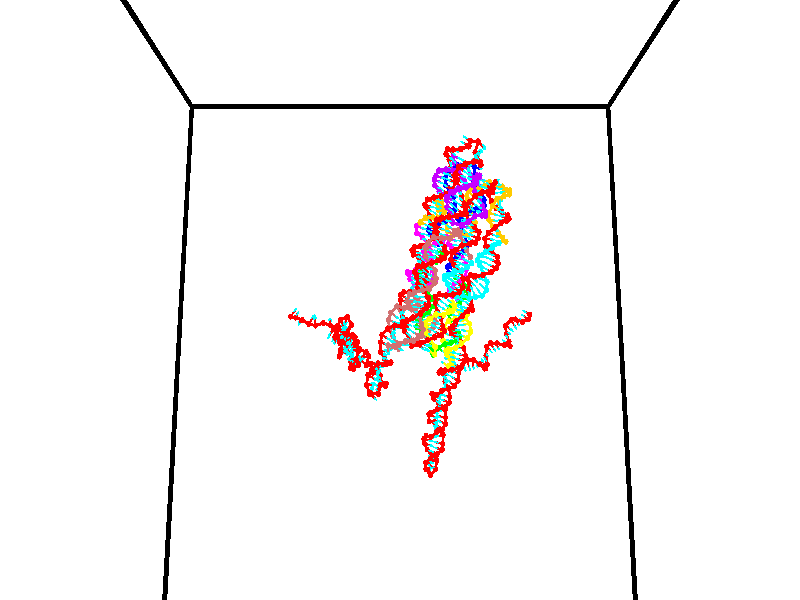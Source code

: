 // switches for output
#declare DRAW_BASES = 1; // possible values are 0, 1; only relevant for DNA ribbons
#declare DRAW_BASES_TYPE = 3; // possible values are 1, 2, 3; only relevant for DNA ribbons
#declare DRAW_FOG = 0; // set to 1 to enable fog

#include "colors.inc"

#include "transforms.inc"
background { rgb <1, 1, 1>}

#default {
   normal{
       ripples 0.25
       frequency 0.20
       turbulence 0.2
       lambda 5
   }
	finish {
		phong 0.1
		phong_size 40.
	}
}

// original window dimensions: 1024x640


// camera settings

camera {
	sky <0, 0.179814, -0.983701>
	up <0, 0.179814, -0.983701>
	right 1.6 * <1, 0, 0>
	location <35, 94.9851, 44.8844>
	look_at <35, 29.7336, 32.9568>
	direction <0, -65.2515, -11.9276>
	angle 67.0682
}


# declare cpy_camera_pos = <35, 94.9851, 44.8844>;
# if (DRAW_FOG = 1)
fog {
	fog_type 2
	up vnormalize(cpy_camera_pos)
	color rgbt<1,1,1,0.3>
	distance 1e-5
	fog_alt 3e-3
	fog_offset 56
}
# end


// LIGHTS

# declare lum = 6;
global_settings {
	ambient_light rgb lum * <0.05, 0.05, 0.05>
	max_trace_level 15
}# declare cpy_direct_light_amount = 0.25;
light_source
{	1000 * <-1, -1.16352, -0.803886>,
	rgb lum * cpy_direct_light_amount
	parallel
}

light_source
{	1000 * <1, 1.16352, 0.803886>,
	rgb lum * cpy_direct_light_amount
	parallel
}

// strand 0

// nucleotide -1

// particle -1
sphere {
	<24.032495, 35.203865, 35.371025> 0.250000
	pigment { color rgbt <1,0,0,0> }
	no_shadow
}
cylinder {
	<24.290316, 35.226604, 35.066048>,  <24.445007, 35.240250, 34.883060>, 0.100000
	pigment { color rgbt <1,0,0,0> }
	no_shadow
}
cylinder {
	<24.290316, 35.226604, 35.066048>,  <24.032495, 35.203865, 35.371025>, 0.100000
	pigment { color rgbt <1,0,0,0> }
	no_shadow
}

// particle -1
sphere {
	<24.290316, 35.226604, 35.066048> 0.100000
	pigment { color rgbt <1,0,0,0> }
	no_shadow
}
sphere {
	0, 1
	scale<0.080000,0.200000,0.300000>
	matrix <0.750640, 0.142391, 0.645185,
		0.145263, -0.988175, 0.049083,
		0.644545, 0.056878, -0.762448,
		24.483681, 35.243660, 34.837315>
	pigment { color rgbt <0,1,1,0> }
	no_shadow
}
cylinder {
	<24.401934, 34.510952, 35.340466>,  <24.032495, 35.203865, 35.371025>, 0.130000
	pigment { color rgbt <1,0,0,0> }
	no_shadow
}

// nucleotide -1

// particle -1
sphere {
	<24.401934, 34.510952, 35.340466> 0.250000
	pigment { color rgbt <1,0,0,0> }
	no_shadow
}
cylinder {
	<24.564596, 34.852745, 35.211170>,  <24.662193, 35.057823, 35.133595>, 0.100000
	pigment { color rgbt <1,0,0,0> }
	no_shadow
}
cylinder {
	<24.564596, 34.852745, 35.211170>,  <24.401934, 34.510952, 35.340466>, 0.100000
	pigment { color rgbt <1,0,0,0> }
	no_shadow
}

// particle -1
sphere {
	<24.564596, 34.852745, 35.211170> 0.100000
	pigment { color rgbt <1,0,0,0> }
	no_shadow
}
sphere {
	0, 1
	scale<0.080000,0.200000,0.300000>
	matrix <0.784264, -0.145041, 0.603236,
		0.468574, -0.498814, -0.729125,
		0.406655, 0.854487, -0.323240,
		24.686592, 35.109093, 35.114197>
	pigment { color rgbt <0,1,1,0> }
	no_shadow
}
cylinder {
	<25.112961, 34.638287, 35.571579>,  <24.401934, 34.510952, 35.340466>, 0.130000
	pigment { color rgbt <1,0,0,0> }
	no_shadow
}

// nucleotide -1

// particle -1
sphere {
	<25.112961, 34.638287, 35.571579> 0.250000
	pigment { color rgbt <1,0,0,0> }
	no_shadow
}
cylinder {
	<24.884872, 34.327206, 35.677429>,  <24.748018, 34.140556, 35.740940>, 0.100000
	pigment { color rgbt <1,0,0,0> }
	no_shadow
}
cylinder {
	<24.884872, 34.327206, 35.677429>,  <25.112961, 34.638287, 35.571579>, 0.100000
	pigment { color rgbt <1,0,0,0> }
	no_shadow
}

// particle -1
sphere {
	<24.884872, 34.327206, 35.677429> 0.100000
	pigment { color rgbt <1,0,0,0> }
	no_shadow
}
sphere {
	0, 1
	scale<0.080000,0.200000,0.300000>
	matrix <-0.797746, 0.601113, 0.047590,
		-0.196080, -0.183967, -0.963176,
		-0.570222, -0.777701, 0.264625,
		24.713806, 34.093895, 35.756817>
	pigment { color rgbt <0,1,1,0> }
	no_shadow
}
cylinder {
	<25.761028, 34.561234, 35.890244>,  <25.112961, 34.638287, 35.571579>, 0.130000
	pigment { color rgbt <1,0,0,0> }
	no_shadow
}

// nucleotide -1

// particle -1
sphere {
	<25.761028, 34.561234, 35.890244> 0.250000
	pigment { color rgbt <1,0,0,0> }
	no_shadow
}
cylinder {
	<25.991814, 34.521286, 35.565987>,  <26.130285, 34.497318, 35.371433>, 0.100000
	pigment { color rgbt <1,0,0,0> }
	no_shadow
}
cylinder {
	<25.991814, 34.521286, 35.565987>,  <25.761028, 34.561234, 35.890244>, 0.100000
	pigment { color rgbt <1,0,0,0> }
	no_shadow
}

// particle -1
sphere {
	<25.991814, 34.521286, 35.565987> 0.100000
	pigment { color rgbt <1,0,0,0> }
	no_shadow
}
sphere {
	0, 1
	scale<0.080000,0.200000,0.300000>
	matrix <0.725258, 0.519112, 0.452243,
		0.375647, -0.848851, 0.371941,
		0.576966, -0.099869, -0.810640,
		26.164904, 34.491325, 35.322796>
	pigment { color rgbt <0,1,1,0> }
	no_shadow
}
cylinder {
	<26.451859, 34.469223, 36.018421>,  <25.761028, 34.561234, 35.890244>, 0.130000
	pigment { color rgbt <1,0,0,0> }
	no_shadow
}

// nucleotide -1

// particle -1
sphere {
	<26.451859, 34.469223, 36.018421> 0.250000
	pigment { color rgbt <1,0,0,0> }
	no_shadow
}
cylinder {
	<26.421808, 34.655453, 35.665695>,  <26.403778, 34.767193, 35.454060>, 0.100000
	pigment { color rgbt <1,0,0,0> }
	no_shadow
}
cylinder {
	<26.421808, 34.655453, 35.665695>,  <26.451859, 34.469223, 36.018421>, 0.100000
	pigment { color rgbt <1,0,0,0> }
	no_shadow
}

// particle -1
sphere {
	<26.421808, 34.655453, 35.665695> 0.100000
	pigment { color rgbt <1,0,0,0> }
	no_shadow
}
sphere {
	0, 1
	scale<0.080000,0.200000,0.300000>
	matrix <0.560417, 0.751156, 0.348850,
		0.824796, -0.467976, -0.317348,
		-0.075125, 0.465578, -0.881813,
		26.399271, 34.795128, 35.401150>
	pigment { color rgbt <0,1,1,0> }
	no_shadow
}
cylinder {
	<27.208160, 34.297291, 35.776402>,  <26.451859, 34.469223, 36.018421>, 0.130000
	pigment { color rgbt <1,0,0,0> }
	no_shadow
}

// nucleotide -1

// particle -1
sphere {
	<27.208160, 34.297291, 35.776402> 0.250000
	pigment { color rgbt <1,0,0,0> }
	no_shadow
}
cylinder {
	<27.510221, 34.035873, 35.796906>,  <27.691458, 33.879025, 35.809208>, 0.100000
	pigment { color rgbt <1,0,0,0> }
	no_shadow
}
cylinder {
	<27.510221, 34.035873, 35.796906>,  <27.208160, 34.297291, 35.776402>, 0.100000
	pigment { color rgbt <1,0,0,0> }
	no_shadow
}

// particle -1
sphere {
	<27.510221, 34.035873, 35.796906> 0.100000
	pigment { color rgbt <1,0,0,0> }
	no_shadow
}
sphere {
	0, 1
	scale<0.080000,0.200000,0.300000>
	matrix <0.457551, 0.469462, -0.755151,
		0.469462, 0.593705, 0.653544,
		0.755151, -0.653544, 0.051256,
		27.736767, 33.839809, 35.812283>
	pigment { color rgbt <0,1,1,0> }
	no_shadow
}
cylinder {
	<27.917707, 34.525352, 35.982788>,  <27.208160, 34.297291, 35.776402>, 0.130000
	pigment { color rgbt <1,0,0,0> }
	no_shadow
}

// nucleotide -1

// particle -1
sphere {
	<27.917707, 34.525352, 35.982788> 0.250000
	pigment { color rgbt <1,0,0,0> }
	no_shadow
}
cylinder {
	<27.898064, 34.240795, 35.702358>,  <27.886278, 34.070061, 35.534100>, 0.100000
	pigment { color rgbt <1,0,0,0> }
	no_shadow
}
cylinder {
	<27.898064, 34.240795, 35.702358>,  <27.917707, 34.525352, 35.982788>, 0.100000
	pigment { color rgbt <1,0,0,0> }
	no_shadow
}

// particle -1
sphere {
	<27.898064, 34.240795, 35.702358> 0.100000
	pigment { color rgbt <1,0,0,0> }
	no_shadow
}
sphere {
	0, 1
	scale<0.080000,0.200000,0.300000>
	matrix <0.291932, 0.661047, -0.691226,
		0.955177, -0.238612, 0.175215,
		-0.049109, -0.711394, -0.701075,
		27.883331, 34.027378, 35.492035>
	pigment { color rgbt <0,1,1,0> }
	no_shadow
}
cylinder {
	<28.724726, 34.356949, 36.162556>,  <27.917707, 34.525352, 35.982788>, 0.130000
	pigment { color rgbt <1,0,0,0> }
	no_shadow
}

// nucleotide -1

// particle -1
sphere {
	<28.724726, 34.356949, 36.162556> 0.250000
	pigment { color rgbt <1,0,0,0> }
	no_shadow
}
cylinder {
	<29.088549, 34.468975, 36.039745>,  <29.306843, 34.536190, 35.966057>, 0.100000
	pigment { color rgbt <1,0,0,0> }
	no_shadow
}
cylinder {
	<29.088549, 34.468975, 36.039745>,  <28.724726, 34.356949, 36.162556>, 0.100000
	pigment { color rgbt <1,0,0,0> }
	no_shadow
}

// particle -1
sphere {
	<29.088549, 34.468975, 36.039745> 0.100000
	pigment { color rgbt <1,0,0,0> }
	no_shadow
}
sphere {
	0, 1
	scale<0.080000,0.200000,0.300000>
	matrix <0.029865, 0.692846, 0.720467,
		0.414499, -0.664477, 0.621820,
		0.909560, 0.280062, -0.307029,
		29.361416, 34.552994, 35.947636>
	pigment { color rgbt <0,1,1,0> }
	no_shadow
}
cylinder {
	<29.175146, 34.349701, 36.718456>,  <28.724726, 34.356949, 36.162556>, 0.130000
	pigment { color rgbt <1,0,0,0> }
	no_shadow
}

// nucleotide -1

// particle -1
sphere {
	<29.175146, 34.349701, 36.718456> 0.250000
	pigment { color rgbt <1,0,0,0> }
	no_shadow
}
cylinder {
	<29.329159, 34.605503, 36.452290>,  <29.421566, 34.758984, 36.292587>, 0.100000
	pigment { color rgbt <1,0,0,0> }
	no_shadow
}
cylinder {
	<29.329159, 34.605503, 36.452290>,  <29.175146, 34.349701, 36.718456>, 0.100000
	pigment { color rgbt <1,0,0,0> }
	no_shadow
}

// particle -1
sphere {
	<29.329159, 34.605503, 36.452290> 0.100000
	pigment { color rgbt <1,0,0,0> }
	no_shadow
}
sphere {
	0, 1
	scale<0.080000,0.200000,0.300000>
	matrix <0.159637, 0.663990, 0.730502,
		0.908993, -0.387490, 0.153567,
		0.385029, 0.639506, -0.665420,
		29.444668, 34.797356, 36.252663>
	pigment { color rgbt <0,1,1,0> }
	no_shadow
}
cylinder {
	<29.802580, 34.556664, 36.966938>,  <29.175146, 34.349701, 36.718456>, 0.130000
	pigment { color rgbt <1,0,0,0> }
	no_shadow
}

// nucleotide -1

// particle -1
sphere {
	<29.802580, 34.556664, 36.966938> 0.250000
	pigment { color rgbt <1,0,0,0> }
	no_shadow
}
cylinder {
	<29.694317, 34.860947, 36.730949>,  <29.629358, 35.043518, 36.589355>, 0.100000
	pigment { color rgbt <1,0,0,0> }
	no_shadow
}
cylinder {
	<29.694317, 34.860947, 36.730949>,  <29.802580, 34.556664, 36.966938>, 0.100000
	pigment { color rgbt <1,0,0,0> }
	no_shadow
}

// particle -1
sphere {
	<29.694317, 34.860947, 36.730949> 0.100000
	pigment { color rgbt <1,0,0,0> }
	no_shadow
}
sphere {
	0, 1
	scale<0.080000,0.200000,0.300000>
	matrix <0.235955, 0.646572, 0.725445,
		0.933311, 0.057141, -0.354493,
		-0.270658, 0.760710, -0.589970,
		29.613119, 35.089161, 36.553959>
	pigment { color rgbt <0,1,1,0> }
	no_shadow
}
cylinder {
	<30.258299, 34.982506, 37.079651>,  <29.802580, 34.556664, 36.966938>, 0.130000
	pigment { color rgbt <1,0,0,0> }
	no_shadow
}

// nucleotide -1

// particle -1
sphere {
	<30.258299, 34.982506, 37.079651> 0.250000
	pigment { color rgbt <1,0,0,0> }
	no_shadow
}
cylinder {
	<29.958826, 35.208542, 36.941002>,  <29.779142, 35.344162, 36.857811>, 0.100000
	pigment { color rgbt <1,0,0,0> }
	no_shadow
}
cylinder {
	<29.958826, 35.208542, 36.941002>,  <30.258299, 34.982506, 37.079651>, 0.100000
	pigment { color rgbt <1,0,0,0> }
	no_shadow
}

// particle -1
sphere {
	<29.958826, 35.208542, 36.941002> 0.100000
	pigment { color rgbt <1,0,0,0> }
	no_shadow
}
sphere {
	0, 1
	scale<0.080000,0.200000,0.300000>
	matrix <0.016087, 0.538205, 0.842661,
		0.662733, 0.625310, -0.412036,
		-0.748683, 0.565087, -0.346626,
		29.734221, 35.378067, 36.837013>
	pigment { color rgbt <0,1,1,0> }
	no_shadow
}
cylinder {
	<30.549337, 35.582535, 37.147472>,  <30.258299, 34.982506, 37.079651>, 0.130000
	pigment { color rgbt <1,0,0,0> }
	no_shadow
}

// nucleotide -1

// particle -1
sphere {
	<30.549337, 35.582535, 37.147472> 0.250000
	pigment { color rgbt <1,0,0,0> }
	no_shadow
}
cylinder {
	<30.151045, 35.604156, 37.177395>,  <29.912069, 35.617130, 37.195347>, 0.100000
	pigment { color rgbt <1,0,0,0> }
	no_shadow
}
cylinder {
	<30.151045, 35.604156, 37.177395>,  <30.549337, 35.582535, 37.147472>, 0.100000
	pigment { color rgbt <1,0,0,0> }
	no_shadow
}

// particle -1
sphere {
	<30.151045, 35.604156, 37.177395> 0.100000
	pigment { color rgbt <1,0,0,0> }
	no_shadow
}
sphere {
	0, 1
	scale<0.080000,0.200000,0.300000>
	matrix <0.091837, 0.500355, 0.860936,
		0.009106, 0.864131, -0.503184,
		-0.995732, 0.054050, 0.074803,
		29.852325, 35.620373, 37.199837>
	pigment { color rgbt <0,1,1,0> }
	no_shadow
}
cylinder {
	<30.379013, 35.787342, 37.882477>,  <30.549337, 35.582535, 37.147472>, 0.130000
	pigment { color rgbt <1,0,0,0> }
	no_shadow
}

// nucleotide -1

// particle -1
sphere {
	<30.379013, 35.787342, 37.882477> 0.250000
	pigment { color rgbt <1,0,0,0> }
	no_shadow
}
cylinder {
	<30.154324, 36.117405, 37.858555>,  <30.019510, 36.315445, 37.844200>, 0.100000
	pigment { color rgbt <1,0,0,0> }
	no_shadow
}
cylinder {
	<30.154324, 36.117405, 37.858555>,  <30.379013, 35.787342, 37.882477>, 0.100000
	pigment { color rgbt <1,0,0,0> }
	no_shadow
}

// particle -1
sphere {
	<30.154324, 36.117405, 37.858555> 0.100000
	pigment { color rgbt <1,0,0,0> }
	no_shadow
}
sphere {
	0, 1
	scale<0.080000,0.200000,0.300000>
	matrix <-0.580014, -0.444329, -0.682756,
		-0.589957, -0.348831, 0.728195,
		-0.561725, 0.825159, -0.059809,
		29.985806, 36.364952, 37.840611>
	pigment { color rgbt <0,1,1,0> }
	no_shadow
}
cylinder {
	<29.718369, 35.627396, 37.843594>,  <30.379013, 35.787342, 37.882477>, 0.130000
	pigment { color rgbt <1,0,0,0> }
	no_shadow
}

// nucleotide -1

// particle -1
sphere {
	<29.718369, 35.627396, 37.843594> 0.250000
	pigment { color rgbt <1,0,0,0> }
	no_shadow
}
cylinder {
	<29.725435, 35.972317, 37.641159>,  <29.729675, 36.179268, 37.519699>, 0.100000
	pigment { color rgbt <1,0,0,0> }
	no_shadow
}
cylinder {
	<29.725435, 35.972317, 37.641159>,  <29.718369, 35.627396, 37.843594>, 0.100000
	pigment { color rgbt <1,0,0,0> }
	no_shadow
}

// particle -1
sphere {
	<29.725435, 35.972317, 37.641159> 0.100000
	pigment { color rgbt <1,0,0,0> }
	no_shadow
}
sphere {
	0, 1
	scale<0.080000,0.200000,0.300000>
	matrix <-0.516990, -0.425375, -0.742817,
		-0.855809, 0.274766, 0.438286,
		0.017665, 0.862299, -0.506091,
		29.730734, 36.231007, 37.489330>
	pigment { color rgbt <0,1,1,0> }
	no_shadow
}
cylinder {
	<29.064886, 35.682224, 37.667316>,  <29.718369, 35.627396, 37.843594>, 0.130000
	pigment { color rgbt <1,0,0,0> }
	no_shadow
}

// nucleotide -1

// particle -1
sphere {
	<29.064886, 35.682224, 37.667316> 0.250000
	pigment { color rgbt <1,0,0,0> }
	no_shadow
}
cylinder {
	<29.313395, 35.887302, 37.430283>,  <29.462500, 36.010349, 37.288063>, 0.100000
	pigment { color rgbt <1,0,0,0> }
	no_shadow
}
cylinder {
	<29.313395, 35.887302, 37.430283>,  <29.064886, 35.682224, 37.667316>, 0.100000
	pigment { color rgbt <1,0,0,0> }
	no_shadow
}

// particle -1
sphere {
	<29.313395, 35.887302, 37.430283> 0.100000
	pigment { color rgbt <1,0,0,0> }
	no_shadow
}
sphere {
	0, 1
	scale<0.080000,0.200000,0.300000>
	matrix <-0.408825, -0.433078, -0.803309,
		-0.668492, 0.741339, -0.059455,
		0.621273, 0.512699, -0.592587,
		29.499777, 36.041111, 37.252506>
	pigment { color rgbt <0,1,1,0> }
	no_shadow
}
cylinder {
	<28.645294, 36.039650, 37.083469>,  <29.064886, 35.682224, 37.667316>, 0.130000
	pigment { color rgbt <1,0,0,0> }
	no_shadow
}

// nucleotide -1

// particle -1
sphere {
	<28.645294, 36.039650, 37.083469> 0.250000
	pigment { color rgbt <1,0,0,0> }
	no_shadow
}
cylinder {
	<29.028082, 35.958038, 37.000927>,  <29.257755, 35.909073, 36.951401>, 0.100000
	pigment { color rgbt <1,0,0,0> }
	no_shadow
}
cylinder {
	<29.028082, 35.958038, 37.000927>,  <28.645294, 36.039650, 37.083469>, 0.100000
	pigment { color rgbt <1,0,0,0> }
	no_shadow
}

// particle -1
sphere {
	<29.028082, 35.958038, 37.000927> 0.100000
	pigment { color rgbt <1,0,0,0> }
	no_shadow
}
sphere {
	0, 1
	scale<0.080000,0.200000,0.300000>
	matrix <-0.275628, -0.416645, -0.866277,
		0.090771, 0.885877, -0.454953,
		0.956969, -0.204031, -0.206353,
		29.315172, 35.896828, 36.939022>
	pigment { color rgbt <0,1,1,0> }
	no_shadow
}
cylinder {
	<28.817509, 36.168575, 36.311729>,  <28.645294, 36.039650, 37.083469>, 0.130000
	pigment { color rgbt <1,0,0,0> }
	no_shadow
}

// nucleotide -1

// particle -1
sphere {
	<28.817509, 36.168575, 36.311729> 0.250000
	pigment { color rgbt <1,0,0,0> }
	no_shadow
}
cylinder {
	<29.094097, 35.912281, 36.445194>,  <29.260050, 35.758507, 36.525272>, 0.100000
	pigment { color rgbt <1,0,0,0> }
	no_shadow
}
cylinder {
	<29.094097, 35.912281, 36.445194>,  <28.817509, 36.168575, 36.311729>, 0.100000
	pigment { color rgbt <1,0,0,0> }
	no_shadow
}

// particle -1
sphere {
	<29.094097, 35.912281, 36.445194> 0.100000
	pigment { color rgbt <1,0,0,0> }
	no_shadow
}
sphere {
	0, 1
	scale<0.080000,0.200000,0.300000>
	matrix <0.048785, -0.419409, -0.906486,
		0.720757, 0.643084, -0.258750,
		0.691469, -0.640733, 0.333664,
		29.301538, 35.720062, 36.545292>
	pigment { color rgbt <0,1,1,0> }
	no_shadow
}
cylinder {
	<29.115398, 35.866276, 35.717594>,  <28.817509, 36.168575, 36.311729>, 0.130000
	pigment { color rgbt <1,0,0,0> }
	no_shadow
}

// nucleotide -1

// particle -1
sphere {
	<29.115398, 35.866276, 35.717594> 0.250000
	pigment { color rgbt <1,0,0,0> }
	no_shadow
}
cylinder {
	<29.266455, 35.619038, 35.993374>,  <29.357088, 35.470695, 36.158840>, 0.100000
	pigment { color rgbt <1,0,0,0> }
	no_shadow
}
cylinder {
	<29.266455, 35.619038, 35.993374>,  <29.115398, 35.866276, 35.717594>, 0.100000
	pigment { color rgbt <1,0,0,0> }
	no_shadow
}

// particle -1
sphere {
	<29.266455, 35.619038, 35.993374> 0.100000
	pigment { color rgbt <1,0,0,0> }
	no_shadow
}
sphere {
	0, 1
	scale<0.080000,0.200000,0.300000>
	matrix <0.111341, -0.708871, -0.696495,
		0.919233, 0.339790, -0.198879,
		0.377642, -0.618098, 0.689450,
		29.379747, 35.433609, 36.200211>
	pigment { color rgbt <0,1,1,0> }
	no_shadow
}
cylinder {
	<29.773327, 35.749939, 35.470070>,  <29.115398, 35.866276, 35.717594>, 0.130000
	pigment { color rgbt <1,0,0,0> }
	no_shadow
}

// nucleotide -1

// particle -1
sphere {
	<29.773327, 35.749939, 35.470070> 0.250000
	pigment { color rgbt <1,0,0,0> }
	no_shadow
}
cylinder {
	<29.643028, 35.459728, 35.712559>,  <29.564850, 35.285603, 35.858051>, 0.100000
	pigment { color rgbt <1,0,0,0> }
	no_shadow
}
cylinder {
	<29.643028, 35.459728, 35.712559>,  <29.773327, 35.749939, 35.470070>, 0.100000
	pigment { color rgbt <1,0,0,0> }
	no_shadow
}

// particle -1
sphere {
	<29.643028, 35.459728, 35.712559> 0.100000
	pigment { color rgbt <1,0,0,0> }
	no_shadow
}
sphere {
	0, 1
	scale<0.080000,0.200000,0.300000>
	matrix <0.101558, -0.664336, -0.740502,
		0.939987, -0.179650, 0.290088,
		-0.325747, -0.725523, 0.606222,
		29.545303, 35.242073, 35.894424>
	pigment { color rgbt <0,1,1,0> }
	no_shadow
}
cylinder {
	<30.233311, 35.993080, 36.168900>,  <29.773327, 35.749939, 35.470070>, 0.130000
	pigment { color rgbt <1,0,0,0> }
	no_shadow
}

// nucleotide -1

// particle -1
sphere {
	<30.233311, 35.993080, 36.168900> 0.250000
	pigment { color rgbt <1,0,0,0> }
	no_shadow
}
cylinder {
	<29.912285, 36.056355, 36.398983>,  <29.719669, 36.094318, 36.537033>, 0.100000
	pigment { color rgbt <1,0,0,0> }
	no_shadow
}
cylinder {
	<29.912285, 36.056355, 36.398983>,  <30.233311, 35.993080, 36.168900>, 0.100000
	pigment { color rgbt <1,0,0,0> }
	no_shadow
}

// particle -1
sphere {
	<29.912285, 36.056355, 36.398983> 0.100000
	pigment { color rgbt <1,0,0,0> }
	no_shadow
}
sphere {
	0, 1
	scale<0.080000,0.200000,0.300000>
	matrix <0.590918, 0.343140, 0.730117,
		-0.081885, 0.925869, -0.368865,
		-0.802565, 0.158183, 0.575211,
		29.671515, 36.103809, 36.571545>
	pigment { color rgbt <0,1,1,0> }
	no_shadow
}
cylinder {
	<30.232891, 36.741970, 36.327625>,  <30.233311, 35.993080, 36.168900>, 0.130000
	pigment { color rgbt <1,0,0,0> }
	no_shadow
}

// nucleotide -1

// particle -1
sphere {
	<30.232891, 36.741970, 36.327625> 0.250000
	pigment { color rgbt <1,0,0,0> }
	no_shadow
}
cylinder {
	<30.047091, 36.505074, 36.590984>,  <29.935610, 36.362934, 36.749001>, 0.100000
	pigment { color rgbt <1,0,0,0> }
	no_shadow
}
cylinder {
	<30.047091, 36.505074, 36.590984>,  <30.232891, 36.741970, 36.327625>, 0.100000
	pigment { color rgbt <1,0,0,0> }
	no_shadow
}

// particle -1
sphere {
	<30.047091, 36.505074, 36.590984> 0.100000
	pigment { color rgbt <1,0,0,0> }
	no_shadow
}
sphere {
	0, 1
	scale<0.080000,0.200000,0.300000>
	matrix <0.473880, 0.461837, 0.749763,
		-0.748114, 0.660267, 0.066129,
		-0.464503, -0.592245, 0.658394,
		29.907740, 36.327400, 36.788502>
	pigment { color rgbt <0,1,1,0> }
	no_shadow
}
cylinder {
	<29.958860, 37.086777, 36.929783>,  <30.232891, 36.741970, 36.327625>, 0.130000
	pigment { color rgbt <1,0,0,0> }
	no_shadow
}

// nucleotide -1

// particle -1
sphere {
	<29.958860, 37.086777, 36.929783> 0.250000
	pigment { color rgbt <1,0,0,0> }
	no_shadow
}
cylinder {
	<29.991302, 36.724388, 37.095985>,  <30.010767, 36.506954, 37.195705>, 0.100000
	pigment { color rgbt <1,0,0,0> }
	no_shadow
}
cylinder {
	<29.991302, 36.724388, 37.095985>,  <29.958860, 37.086777, 36.929783>, 0.100000
	pigment { color rgbt <1,0,0,0> }
	no_shadow
}

// particle -1
sphere {
	<29.991302, 36.724388, 37.095985> 0.100000
	pigment { color rgbt <1,0,0,0> }
	no_shadow
}
sphere {
	0, 1
	scale<0.080000,0.200000,0.300000>
	matrix <0.435140, 0.407235, 0.803003,
		-0.896702, 0.115673, 0.427252,
		0.081106, -0.905969, 0.415502,
		30.015635, 36.452599, 37.220634>
	pigment { color rgbt <0,1,1,0> }
	no_shadow
}
cylinder {
	<29.717239, 37.153961, 37.659290>,  <29.958860, 37.086777, 36.929783>, 0.130000
	pigment { color rgbt <1,0,0,0> }
	no_shadow
}

// nucleotide -1

// particle -1
sphere {
	<29.717239, 37.153961, 37.659290> 0.250000
	pigment { color rgbt <1,0,0,0> }
	no_shadow
}
cylinder {
	<29.969131, 36.844009, 37.637367>,  <30.120266, 36.658039, 37.624214>, 0.100000
	pigment { color rgbt <1,0,0,0> }
	no_shadow
}
cylinder {
	<29.969131, 36.844009, 37.637367>,  <29.717239, 37.153961, 37.659290>, 0.100000
	pigment { color rgbt <1,0,0,0> }
	no_shadow
}

// particle -1
sphere {
	<29.969131, 36.844009, 37.637367> 0.100000
	pigment { color rgbt <1,0,0,0> }
	no_shadow
}
sphere {
	0, 1
	scale<0.080000,0.200000,0.300000>
	matrix <0.533792, 0.380381, 0.755232,
		-0.564365, -0.504848, 0.653161,
		0.629728, -0.774880, -0.054810,
		30.158051, 36.611546, 37.620926>
	pigment { color rgbt <0,1,1,0> }
	no_shadow
}
cylinder {
	<29.739470, 36.763847, 38.278561>,  <29.717239, 37.153961, 37.659290>, 0.130000
	pigment { color rgbt <1,0,0,0> }
	no_shadow
}

// nucleotide -1

// particle -1
sphere {
	<29.739470, 36.763847, 38.278561> 0.250000
	pigment { color rgbt <1,0,0,0> }
	no_shadow
}
cylinder {
	<30.090570, 36.803993, 38.091167>,  <30.301231, 36.828079, 37.978733>, 0.100000
	pigment { color rgbt <1,0,0,0> }
	no_shadow
}
cylinder {
	<30.090570, 36.803993, 38.091167>,  <29.739470, 36.763847, 38.278561>, 0.100000
	pigment { color rgbt <1,0,0,0> }
	no_shadow
}

// particle -1
sphere {
	<30.090570, 36.803993, 38.091167> 0.100000
	pigment { color rgbt <1,0,0,0> }
	no_shadow
}
sphere {
	0, 1
	scale<0.080000,0.200000,0.300000>
	matrix <0.325888, 0.591701, 0.737352,
		0.351205, -0.799886, 0.486660,
		0.877754, 0.100365, -0.468481,
		30.353897, 36.834103, 37.950623>
	pigment { color rgbt <0,1,1,0> }
	no_shadow
}
cylinder {
	<30.304657, 36.697239, 38.739876>,  <29.739470, 36.763847, 38.278561>, 0.130000
	pigment { color rgbt <1,0,0,0> }
	no_shadow
}

// nucleotide -1

// particle -1
sphere {
	<30.304657, 36.697239, 38.739876> 0.250000
	pigment { color rgbt <1,0,0,0> }
	no_shadow
}
cylinder {
	<30.448107, 36.925400, 38.444302>,  <30.534176, 37.062298, 38.266956>, 0.100000
	pigment { color rgbt <1,0,0,0> }
	no_shadow
}
cylinder {
	<30.448107, 36.925400, 38.444302>,  <30.304657, 36.697239, 38.739876>, 0.100000
	pigment { color rgbt <1,0,0,0> }
	no_shadow
}

// particle -1
sphere {
	<30.448107, 36.925400, 38.444302> 0.100000
	pigment { color rgbt <1,0,0,0> }
	no_shadow
}
sphere {
	0, 1
	scale<0.080000,0.200000,0.300000>
	matrix <0.342314, 0.656086, 0.672586,
		0.868453, -0.494153, 0.040030,
		0.358623, 0.570406, -0.738935,
		30.555695, 37.096523, 38.222622>
	pigment { color rgbt <0,1,1,0> }
	no_shadow
}
cylinder {
	<30.296759, 37.044914, 39.337963>,  <30.304657, 36.697239, 38.739876>, 0.130000
	pigment { color rgbt <1,0,0,0> }
	no_shadow
}

// nucleotide -1

// particle -1
sphere {
	<30.296759, 37.044914, 39.337963> 0.250000
	pigment { color rgbt <1,0,0,0> }
	no_shadow
}
cylinder {
	<30.667452, 37.190796, 39.374088>,  <30.889868, 37.278324, 39.395763>, 0.100000
	pigment { color rgbt <1,0,0,0> }
	no_shadow
}
cylinder {
	<30.667452, 37.190796, 39.374088>,  <30.296759, 37.044914, 39.337963>, 0.100000
	pigment { color rgbt <1,0,0,0> }
	no_shadow
}

// particle -1
sphere {
	<30.667452, 37.190796, 39.374088> 0.100000
	pigment { color rgbt <1,0,0,0> }
	no_shadow
}
sphere {
	0, 1
	scale<0.080000,0.200000,0.300000>
	matrix <-0.334018, 0.909783, -0.246427,
		-0.172036, 0.198207, 0.964944,
		0.926734, 0.364703, 0.090311,
		30.945473, 37.300205, 39.401180>
	pigment { color rgbt <0,1,1,0> }
	no_shadow
}
cylinder {
	<30.310610, 37.500591, 39.861755>,  <30.296759, 37.044914, 39.337963>, 0.130000
	pigment { color rgbt <1,0,0,0> }
	no_shadow
}

// nucleotide -1

// particle -1
sphere {
	<30.310610, 37.500591, 39.861755> 0.250000
	pigment { color rgbt <1,0,0,0> }
	no_shadow
}
cylinder {
	<30.588751, 37.606480, 39.594501>,  <30.755636, 37.670013, 39.434151>, 0.100000
	pigment { color rgbt <1,0,0,0> }
	no_shadow
}
cylinder {
	<30.588751, 37.606480, 39.594501>,  <30.310610, 37.500591, 39.861755>, 0.100000
	pigment { color rgbt <1,0,0,0> }
	no_shadow
}

// particle -1
sphere {
	<30.588751, 37.606480, 39.594501> 0.100000
	pigment { color rgbt <1,0,0,0> }
	no_shadow
}
sphere {
	0, 1
	scale<0.080000,0.200000,0.300000>
	matrix <-0.480525, 0.862569, -0.158336,
		0.534398, 0.431156, 0.726996,
		0.695352, 0.264725, -0.668136,
		30.797356, 37.685898, 39.394062>
	pigment { color rgbt <0,1,1,0> }
	no_shadow
}
cylinder {
	<30.602066, 38.156887, 39.997349>,  <30.310610, 37.500591, 39.861755>, 0.130000
	pigment { color rgbt <1,0,0,0> }
	no_shadow
}

// nucleotide -1

// particle -1
sphere {
	<30.602066, 38.156887, 39.997349> 0.250000
	pigment { color rgbt <1,0,0,0> }
	no_shadow
}
cylinder {
	<30.644472, 38.105759, 39.602901>,  <30.669916, 38.075081, 39.366234>, 0.100000
	pigment { color rgbt <1,0,0,0> }
	no_shadow
}
cylinder {
	<30.644472, 38.105759, 39.602901>,  <30.602066, 38.156887, 39.997349>, 0.100000
	pigment { color rgbt <1,0,0,0> }
	no_shadow
}

// particle -1
sphere {
	<30.644472, 38.105759, 39.602901> 0.100000
	pigment { color rgbt <1,0,0,0> }
	no_shadow
}
sphere {
	0, 1
	scale<0.080000,0.200000,0.300000>
	matrix <-0.343179, 0.926067, -0.156931,
		0.933268, 0.355051, 0.054311,
		0.106014, -0.127820, -0.986115,
		30.676277, 38.067413, 39.307068>
	pigment { color rgbt <0,1,1,0> }
	no_shadow
}
cylinder {
	<31.142052, 38.615417, 39.685181>,  <30.602066, 38.156887, 39.997349>, 0.130000
	pigment { color rgbt <1,0,0,0> }
	no_shadow
}

// nucleotide -1

// particle -1
sphere {
	<31.142052, 38.615417, 39.685181> 0.250000
	pigment { color rgbt <1,0,0,0> }
	no_shadow
}
cylinder {
	<30.841402, 38.526482, 39.436787>,  <30.661013, 38.473122, 39.287750>, 0.100000
	pigment { color rgbt <1,0,0,0> }
	no_shadow
}
cylinder {
	<30.841402, 38.526482, 39.436787>,  <31.142052, 38.615417, 39.685181>, 0.100000
	pigment { color rgbt <1,0,0,0> }
	no_shadow
}

// particle -1
sphere {
	<30.841402, 38.526482, 39.436787> 0.100000
	pigment { color rgbt <1,0,0,0> }
	no_shadow
}
sphere {
	0, 1
	scale<0.080000,0.200000,0.300000>
	matrix <-0.415156, 0.891061, 0.183455,
		0.512547, 0.395696, -0.762050,
		-0.751625, -0.222341, -0.620986,
		30.615915, 38.459778, 39.250492>
	pigment { color rgbt <0,1,1,0> }
	no_shadow
}
cylinder {
	<30.931898, 39.120800, 39.335125>,  <31.142052, 38.615417, 39.685181>, 0.130000
	pigment { color rgbt <1,0,0,0> }
	no_shadow
}

// nucleotide -1

// particle -1
sphere {
	<30.931898, 39.120800, 39.335125> 0.250000
	pigment { color rgbt <1,0,0,0> }
	no_shadow
}
cylinder {
	<30.590252, 38.915585, 39.301018>,  <30.385263, 38.792454, 39.280552>, 0.100000
	pigment { color rgbt <1,0,0,0> }
	no_shadow
}
cylinder {
	<30.590252, 38.915585, 39.301018>,  <30.931898, 39.120800, 39.335125>, 0.100000
	pigment { color rgbt <1,0,0,0> }
	no_shadow
}

// particle -1
sphere {
	<30.590252, 38.915585, 39.301018> 0.100000
	pigment { color rgbt <1,0,0,0> }
	no_shadow
}
sphere {
	0, 1
	scale<0.080000,0.200000,0.300000>
	matrix <-0.497175, 0.757329, 0.423404,
		-0.152646, 0.404031, -0.901919,
		-0.854117, -0.513042, -0.085271,
		30.334017, 38.761673, 39.275436>
	pigment { color rgbt <0,1,1,0> }
	no_shadow
}
cylinder {
	<31.166376, 39.208473, 38.679646>,  <30.931898, 39.120800, 39.335125>, 0.130000
	pigment { color rgbt <1,0,0,0> }
	no_shadow
}

// nucleotide -1

// particle -1
sphere {
	<31.166376, 39.208473, 38.679646> 0.250000
	pigment { color rgbt <1,0,0,0> }
	no_shadow
}
cylinder {
	<30.839144, 38.986210, 38.620327>,  <30.642805, 38.852852, 38.584736>, 0.100000
	pigment { color rgbt <1,0,0,0> }
	no_shadow
}
cylinder {
	<30.839144, 38.986210, 38.620327>,  <31.166376, 39.208473, 38.679646>, 0.100000
	pigment { color rgbt <1,0,0,0> }
	no_shadow
}

// particle -1
sphere {
	<30.839144, 38.986210, 38.620327> 0.100000
	pigment { color rgbt <1,0,0,0> }
	no_shadow
}
sphere {
	0, 1
	scale<0.080000,0.200000,0.300000>
	matrix <-0.474246, 0.797662, -0.372594,
		0.325326, -0.234481, -0.916068,
		-0.818079, -0.555657, -0.148299,
		30.593719, 38.819511, 38.575836>
	pigment { color rgbt <0,1,1,0> }
	no_shadow
}
cylinder {
	<31.032932, 39.153061, 37.992836>,  <31.166376, 39.208473, 38.679646>, 0.130000
	pigment { color rgbt <1,0,0,0> }
	no_shadow
}

// nucleotide -1

// particle -1
sphere {
	<31.032932, 39.153061, 37.992836> 0.250000
	pigment { color rgbt <1,0,0,0> }
	no_shadow
}
cylinder {
	<30.678484, 39.100677, 38.170662>,  <30.465815, 39.069248, 38.277359>, 0.100000
	pigment { color rgbt <1,0,0,0> }
	no_shadow
}
cylinder {
	<30.678484, 39.100677, 38.170662>,  <31.032932, 39.153061, 37.992836>, 0.100000
	pigment { color rgbt <1,0,0,0> }
	no_shadow
}

// particle -1
sphere {
	<30.678484, 39.100677, 38.170662> 0.100000
	pigment { color rgbt <1,0,0,0> }
	no_shadow
}
sphere {
	0, 1
	scale<0.080000,0.200000,0.300000>
	matrix <-0.395139, 0.714756, -0.577053,
		-0.242190, -0.687005, -0.685105,
		-0.886120, -0.130955, 0.444569,
		30.412647, 39.061390, 38.304031>
	pigment { color rgbt <0,1,1,0> }
	no_shadow
}
cylinder {
	<30.595970, 39.136024, 37.465061>,  <31.032932, 39.153061, 37.992836>, 0.130000
	pigment { color rgbt <1,0,0,0> }
	no_shadow
}

// nucleotide -1

// particle -1
sphere {
	<30.595970, 39.136024, 37.465061> 0.250000
	pigment { color rgbt <1,0,0,0> }
	no_shadow
}
cylinder {
	<30.361942, 39.196262, 37.783813>,  <30.221525, 39.232403, 37.975063>, 0.100000
	pigment { color rgbt <1,0,0,0> }
	no_shadow
}
cylinder {
	<30.361942, 39.196262, 37.783813>,  <30.595970, 39.136024, 37.465061>, 0.100000
	pigment { color rgbt <1,0,0,0> }
	no_shadow
}

// particle -1
sphere {
	<30.361942, 39.196262, 37.783813> 0.100000
	pigment { color rgbt <1,0,0,0> }
	no_shadow
}
sphere {
	0, 1
	scale<0.080000,0.200000,0.300000>
	matrix <-0.575046, 0.615838, -0.538578,
		-0.571854, -0.773347, -0.273711,
		-0.585069, 0.150592, 0.796879,
		30.186422, 39.241440, 38.022877>
	pigment { color rgbt <0,1,1,0> }
	no_shadow
}
cylinder {
	<29.871943, 38.967205, 37.318554>,  <30.595970, 39.136024, 37.465061>, 0.130000
	pigment { color rgbt <1,0,0,0> }
	no_shadow
}

// nucleotide -1

// particle -1
sphere {
	<29.871943, 38.967205, 37.318554> 0.250000
	pigment { color rgbt <1,0,0,0> }
	no_shadow
}
cylinder {
	<29.861479, 39.235161, 37.615356>,  <29.855200, 39.395935, 37.793438>, 0.100000
	pigment { color rgbt <1,0,0,0> }
	no_shadow
}
cylinder {
	<29.861479, 39.235161, 37.615356>,  <29.871943, 38.967205, 37.318554>, 0.100000
	pigment { color rgbt <1,0,0,0> }
	no_shadow
}

// particle -1
sphere {
	<29.861479, 39.235161, 37.615356> 0.100000
	pigment { color rgbt <1,0,0,0> }
	no_shadow
}
sphere {
	0, 1
	scale<0.080000,0.200000,0.300000>
	matrix <-0.573242, 0.598040, -0.560126,
		-0.818969, -0.440000, 0.368362,
		-0.026161, 0.669886, 0.742003,
		29.853630, 39.436127, 37.837955>
	pigment { color rgbt <0,1,1,0> }
	no_shadow
}
cylinder {
	<29.232580, 38.935108, 37.580101>,  <29.871943, 38.967205, 37.318554>, 0.130000
	pigment { color rgbt <1,0,0,0> }
	no_shadow
}

// nucleotide -1

// particle -1
sphere {
	<29.232580, 38.935108, 37.580101> 0.250000
	pigment { color rgbt <1,0,0,0> }
	no_shadow
}
cylinder {
	<29.428175, 39.282291, 37.614834>,  <29.545532, 39.490601, 37.635674>, 0.100000
	pigment { color rgbt <1,0,0,0> }
	no_shadow
}
cylinder {
	<29.428175, 39.282291, 37.614834>,  <29.232580, 38.935108, 37.580101>, 0.100000
	pigment { color rgbt <1,0,0,0> }
	no_shadow
}

// particle -1
sphere {
	<29.428175, 39.282291, 37.614834> 0.100000
	pigment { color rgbt <1,0,0,0> }
	no_shadow
}
sphere {
	0, 1
	scale<0.080000,0.200000,0.300000>
	matrix <-0.660519, 0.433453, -0.613052,
		-0.569743, 0.242418, 0.785256,
		0.488987, 0.867958, 0.086835,
		29.574871, 39.542679, 37.640884>
	pigment { color rgbt <0,1,1,0> }
	no_shadow
}
cylinder {
	<28.809328, 39.297455, 36.965279>,  <29.232580, 38.935108, 37.580101>, 0.130000
	pigment { color rgbt <1,0,0,0> }
	no_shadow
}

// nucleotide -1

// particle -1
sphere {
	<28.809328, 39.297455, 36.965279> 0.250000
	pigment { color rgbt <1,0,0,0> }
	no_shadow
}
cylinder {
	<28.606302, 39.414265, 37.289524>,  <28.484486, 39.484348, 37.484074>, 0.100000
	pigment { color rgbt <1,0,0,0> }
	no_shadow
}
cylinder {
	<28.606302, 39.414265, 37.289524>,  <28.809328, 39.297455, 36.965279>, 0.100000
	pigment { color rgbt <1,0,0,0> }
	no_shadow
}

// particle -1
sphere {
	<28.606302, 39.414265, 37.289524> 0.100000
	pigment { color rgbt <1,0,0,0> }
	no_shadow
}
sphere {
	0, 1
	scale<0.080000,0.200000,0.300000>
	matrix <0.859294, 0.240533, 0.451395,
		-0.063163, 0.925672, -0.373017,
		-0.507567, 0.292020, 0.810617,
		28.454033, 39.501869, 37.532711>
	pigment { color rgbt <0,1,1,0> }
	no_shadow
}
cylinder {
	<29.191093, 39.897781, 37.224602>,  <28.809328, 39.297455, 36.965279>, 0.130000
	pigment { color rgbt <1,0,0,0> }
	no_shadow
}

// nucleotide -1

// particle -1
sphere {
	<29.191093, 39.897781, 37.224602> 0.250000
	pigment { color rgbt <1,0,0,0> }
	no_shadow
}
cylinder {
	<28.996025, 39.774433, 37.551304>,  <28.878984, 39.700424, 37.747326>, 0.100000
	pigment { color rgbt <1,0,0,0> }
	no_shadow
}
cylinder {
	<28.996025, 39.774433, 37.551304>,  <29.191093, 39.897781, 37.224602>, 0.100000
	pigment { color rgbt <1,0,0,0> }
	no_shadow
}

// particle -1
sphere {
	<28.996025, 39.774433, 37.551304> 0.100000
	pigment { color rgbt <1,0,0,0> }
	no_shadow
}
sphere {
	0, 1
	scale<0.080000,0.200000,0.300000>
	matrix <0.819678, 0.160296, 0.549939,
		-0.300506, 0.937664, 0.174592,
		-0.487671, -0.308370, 0.816753,
		28.849724, 39.681923, 37.796329>
	pigment { color rgbt <0,1,1,0> }
	no_shadow
}
cylinder {
	<29.101128, 40.515091, 37.762886>,  <29.191093, 39.897781, 37.224602>, 0.130000
	pigment { color rgbt <1,0,0,0> }
	no_shadow
}

// nucleotide -1

// particle -1
sphere {
	<29.101128, 40.515091, 37.762886> 0.250000
	pigment { color rgbt <1,0,0,0> }
	no_shadow
}
cylinder {
	<29.065893, 40.159443, 37.942535>,  <29.044752, 39.946056, 38.050327>, 0.100000
	pigment { color rgbt <1,0,0,0> }
	no_shadow
}
cylinder {
	<29.065893, 40.159443, 37.942535>,  <29.101128, 40.515091, 37.762886>, 0.100000
	pigment { color rgbt <1,0,0,0> }
	no_shadow
}

// particle -1
sphere {
	<29.065893, 40.159443, 37.942535> 0.100000
	pigment { color rgbt <1,0,0,0> }
	no_shadow
}
sphere {
	0, 1
	scale<0.080000,0.200000,0.300000>
	matrix <0.698579, 0.266273, 0.664143,
		-0.710090, 0.372253, 0.597663,
		-0.088088, -0.889116, 0.449125,
		29.039467, 39.892708, 38.077274>
	pigment { color rgbt <0,1,1,0> }
	no_shadow
}
cylinder {
	<29.766066, 40.665432, 38.199657>,  <29.101128, 40.515091, 37.762886>, 0.130000
	pigment { color rgbt <1,0,0,0> }
	no_shadow
}

// nucleotide -1

// particle -1
sphere {
	<29.766066, 40.665432, 38.199657> 0.250000
	pigment { color rgbt <1,0,0,0> }
	no_shadow
}
cylinder {
	<29.638872, 40.308575, 38.071304>,  <29.562557, 40.094460, 37.994293>, 0.100000
	pigment { color rgbt <1,0,0,0> }
	no_shadow
}
cylinder {
	<29.638872, 40.308575, 38.071304>,  <29.766066, 40.665432, 38.199657>, 0.100000
	pigment { color rgbt <1,0,0,0> }
	no_shadow
}

// particle -1
sphere {
	<29.638872, 40.308575, 38.071304> 0.100000
	pigment { color rgbt <1,0,0,0> }
	no_shadow
}
sphere {
	0, 1
	scale<0.080000,0.200000,0.300000>
	matrix <0.547783, -0.449123, 0.705848,
		-0.773835, 0.048671, 0.631514,
		-0.317982, -0.892143, -0.320886,
		29.543478, 40.040932, 37.975040>
	pigment { color rgbt <0,1,1,0> }
	no_shadow
}
cylinder {
	<29.583382, 40.251419, 38.758049>,  <29.766066, 40.665432, 38.199657>, 0.130000
	pigment { color rgbt <1,0,0,0> }
	no_shadow
}

// nucleotide -1

// particle -1
sphere {
	<29.583382, 40.251419, 38.758049> 0.250000
	pigment { color rgbt <1,0,0,0> }
	no_shadow
}
cylinder {
	<29.649008, 39.987045, 38.465130>,  <29.688383, 39.828423, 38.289379>, 0.100000
	pigment { color rgbt <1,0,0,0> }
	no_shadow
}
cylinder {
	<29.649008, 39.987045, 38.465130>,  <29.583382, 40.251419, 38.758049>, 0.100000
	pigment { color rgbt <1,0,0,0> }
	no_shadow
}

// particle -1
sphere {
	<29.649008, 39.987045, 38.465130> 0.100000
	pigment { color rgbt <1,0,0,0> }
	no_shadow
}
sphere {
	0, 1
	scale<0.080000,0.200000,0.300000>
	matrix <0.392134, -0.637481, 0.663211,
		-0.905160, -0.395966, 0.154586,
		0.164063, -0.660930, -0.732294,
		29.698227, 39.788765, 38.245441>
	pigment { color rgbt <0,1,1,0> }
	no_shadow
}
cylinder {
	<29.464928, 39.649109, 39.117458>,  <29.583382, 40.251419, 38.758049>, 0.130000
	pigment { color rgbt <1,0,0,0> }
	no_shadow
}

// nucleotide -1

// particle -1
sphere {
	<29.464928, 39.649109, 39.117458> 0.250000
	pigment { color rgbt <1,0,0,0> }
	no_shadow
}
cylinder {
	<29.670332, 39.530350, 38.795425>,  <29.793575, 39.459095, 38.602207>, 0.100000
	pigment { color rgbt <1,0,0,0> }
	no_shadow
}
cylinder {
	<29.670332, 39.530350, 38.795425>,  <29.464928, 39.649109, 39.117458>, 0.100000
	pigment { color rgbt <1,0,0,0> }
	no_shadow
}

// particle -1
sphere {
	<29.670332, 39.530350, 38.795425> 0.100000
	pigment { color rgbt <1,0,0,0> }
	no_shadow
}
sphere {
	0, 1
	scale<0.080000,0.200000,0.300000>
	matrix <0.328021, -0.799053, 0.503902,
		-0.792910, -0.522844, -0.312935,
		0.513513, -0.296900, -0.805080,
		29.824385, 39.441280, 38.553902>
	pigment { color rgbt <0,1,1,0> }
	no_shadow
}
cylinder {
	<29.358261, 38.874416, 39.072170>,  <29.464928, 39.649109, 39.117458>, 0.130000
	pigment { color rgbt <1,0,0,0> }
	no_shadow
}

// nucleotide -1

// particle -1
sphere {
	<29.358261, 38.874416, 39.072170> 0.250000
	pigment { color rgbt <1,0,0,0> }
	no_shadow
}
cylinder {
	<29.670837, 38.943039, 38.832199>,  <29.858383, 38.984211, 38.688217>, 0.100000
	pigment { color rgbt <1,0,0,0> }
	no_shadow
}
cylinder {
	<29.670837, 38.943039, 38.832199>,  <29.358261, 38.874416, 39.072170>, 0.100000
	pigment { color rgbt <1,0,0,0> }
	no_shadow
}

// particle -1
sphere {
	<29.670837, 38.943039, 38.832199> 0.100000
	pigment { color rgbt <1,0,0,0> }
	no_shadow
}
sphere {
	0, 1
	scale<0.080000,0.200000,0.300000>
	matrix <0.488867, -0.765808, 0.417787,
		-0.387758, -0.619763, -0.682302,
		0.781442, 0.171555, -0.599931,
		29.905270, 38.994507, 38.652222>
	pigment { color rgbt <0,1,1,0> }
	no_shadow
}
cylinder {
	<29.459654, 38.267914, 38.677151>,  <29.358261, 38.874416, 39.072170>, 0.130000
	pigment { color rgbt <1,0,0,0> }
	no_shadow
}

// nucleotide -1

// particle -1
sphere {
	<29.459654, 38.267914, 38.677151> 0.250000
	pigment { color rgbt <1,0,0,0> }
	no_shadow
}
cylinder {
	<29.789858, 38.482632, 38.746872>,  <29.987980, 38.611462, 38.788704>, 0.100000
	pigment { color rgbt <1,0,0,0> }
	no_shadow
}
cylinder {
	<29.789858, 38.482632, 38.746872>,  <29.459654, 38.267914, 38.677151>, 0.100000
	pigment { color rgbt <1,0,0,0> }
	no_shadow
}

// particle -1
sphere {
	<29.789858, 38.482632, 38.746872> 0.100000
	pigment { color rgbt <1,0,0,0> }
	no_shadow
}
sphere {
	0, 1
	scale<0.080000,0.200000,0.300000>
	matrix <0.517786, -0.843210, 0.144548,
		0.224568, -0.029074, -0.974025,
		0.825510, 0.536797, 0.174304,
		30.037512, 38.643669, 38.799164>
	pigment { color rgbt <0,1,1,0> }
	no_shadow
}
cylinder {
	<29.934792, 38.106335, 38.246399>,  <29.459654, 38.267914, 38.677151>, 0.130000
	pigment { color rgbt <1,0,0,0> }
	no_shadow
}

// nucleotide -1

// particle -1
sphere {
	<29.934792, 38.106335, 38.246399> 0.250000
	pigment { color rgbt <1,0,0,0> }
	no_shadow
}
cylinder {
	<30.139875, 38.255062, 38.555946>,  <30.262926, 38.344299, 38.741676>, 0.100000
	pigment { color rgbt <1,0,0,0> }
	no_shadow
}
cylinder {
	<30.139875, 38.255062, 38.555946>,  <29.934792, 38.106335, 38.246399>, 0.100000
	pigment { color rgbt <1,0,0,0> }
	no_shadow
}

// particle -1
sphere {
	<30.139875, 38.255062, 38.555946> 0.100000
	pigment { color rgbt <1,0,0,0> }
	no_shadow
}
sphere {
	0, 1
	scale<0.080000,0.200000,0.300000>
	matrix <0.447767, -0.884869, 0.128496,
		0.732554, 0.280634, -0.620169,
		0.512708, 0.371822, 0.773873,
		30.293688, 38.366608, 38.788109>
	pigment { color rgbt <0,1,1,0> }
	no_shadow
}
cylinder {
	<30.626076, 37.895111, 38.121170>,  <29.934792, 38.106335, 38.246399>, 0.130000
	pigment { color rgbt <1,0,0,0> }
	no_shadow
}

// nucleotide -1

// particle -1
sphere {
	<30.626076, 37.895111, 38.121170> 0.250000
	pigment { color rgbt <1,0,0,0> }
	no_shadow
}
cylinder {
	<30.558577, 37.942432, 38.512585>,  <30.518076, 37.970825, 38.747433>, 0.100000
	pigment { color rgbt <1,0,0,0> }
	no_shadow
}
cylinder {
	<30.558577, 37.942432, 38.512585>,  <30.626076, 37.895111, 38.121170>, 0.100000
	pigment { color rgbt <1,0,0,0> }
	no_shadow
}

// particle -1
sphere {
	<30.558577, 37.942432, 38.512585> 0.100000
	pigment { color rgbt <1,0,0,0> }
	no_shadow
}
sphere {
	0, 1
	scale<0.080000,0.200000,0.300000>
	matrix <0.578987, -0.791541, 0.195542,
		0.797683, 0.599556, 0.065077,
		-0.168750, 0.118302, 0.978534,
		30.507952, 37.977924, 38.806145>
	pigment { color rgbt <0,1,1,0> }
	no_shadow
}
cylinder {
	<31.172569, 38.296669, 38.419487>,  <30.626076, 37.895111, 38.121170>, 0.130000
	pigment { color rgbt <1,0,0,0> }
	no_shadow
}

// nucleotide -1

// particle -1
sphere {
	<31.172569, 38.296669, 38.419487> 0.250000
	pigment { color rgbt <1,0,0,0> }
	no_shadow
}
cylinder {
	<31.079498, 38.297092, 38.808510>,  <31.023655, 38.297348, 39.041924>, 0.100000
	pigment { color rgbt <1,0,0,0> }
	no_shadow
}
cylinder {
	<31.079498, 38.297092, 38.808510>,  <31.172569, 38.296669, 38.419487>, 0.100000
	pigment { color rgbt <1,0,0,0> }
	no_shadow
}

// particle -1
sphere {
	<31.079498, 38.297092, 38.808510> 0.100000
	pigment { color rgbt <1,0,0,0> }
	no_shadow
}
sphere {
	0, 1
	scale<0.080000,0.200000,0.300000>
	matrix <0.450664, -0.886040, 0.108787,
		0.861837, 0.463607, 0.205682,
		-0.232677, 0.001063, 0.972554,
		31.009695, 38.297413, 39.100277>
	pigment { color rgbt <0,1,1,0> }
	no_shadow
}
cylinder {
	<31.787592, 37.880791, 38.645733>,  <31.172569, 38.296669, 38.419487>, 0.130000
	pigment { color rgbt <1,0,0,0> }
	no_shadow
}

// nucleotide -1

// particle -1
sphere {
	<31.787592, 37.880791, 38.645733> 0.250000
	pigment { color rgbt <1,0,0,0> }
	no_shadow
}
cylinder {
	<31.493053, 37.872349, 38.916241>,  <31.316330, 37.867283, 39.078545>, 0.100000
	pigment { color rgbt <1,0,0,0> }
	no_shadow
}
cylinder {
	<31.493053, 37.872349, 38.916241>,  <31.787592, 37.880791, 38.645733>, 0.100000
	pigment { color rgbt <1,0,0,0> }
	no_shadow
}

// particle -1
sphere {
	<31.493053, 37.872349, 38.916241> 0.100000
	pigment { color rgbt <1,0,0,0> }
	no_shadow
}
sphere {
	0, 1
	scale<0.080000,0.200000,0.300000>
	matrix <0.265425, -0.928404, 0.260031,
		0.622368, 0.370973, 0.689229,
		-0.736348, -0.021104, 0.676274,
		31.272150, 37.866016, 39.119122>
	pigment { color rgbt <0,1,1,0> }
	no_shadow
}
cylinder {
	<32.001820, 37.198853, 38.891670>,  <31.787592, 37.880791, 38.645733>, 0.130000
	pigment { color rgbt <1,0,0,0> }
	no_shadow
}

// nucleotide -1

// particle -1
sphere {
	<32.001820, 37.198853, 38.891670> 0.250000
	pigment { color rgbt <1,0,0,0> }
	no_shadow
}
cylinder {
	<31.622555, 37.276066, 38.992649>,  <31.394997, 37.322395, 39.053238>, 0.100000
	pigment { color rgbt <1,0,0,0> }
	no_shadow
}
cylinder {
	<31.622555, 37.276066, 38.992649>,  <32.001820, 37.198853, 38.891670>, 0.100000
	pigment { color rgbt <1,0,0,0> }
	no_shadow
}

// particle -1
sphere {
	<31.622555, 37.276066, 38.992649> 0.100000
	pigment { color rgbt <1,0,0,0> }
	no_shadow
}
sphere {
	0, 1
	scale<0.080000,0.200000,0.300000>
	matrix <-0.111676, -0.946104, 0.303999,
		0.297528, 0.260047, 0.918615,
		-0.948159, 0.193036, 0.252451,
		31.338106, 37.333977, 39.068386>
	pigment { color rgbt <0,1,1,0> }
	no_shadow
}
cylinder {
	<31.758204, 37.074501, 39.601776>,  <32.001820, 37.198853, 38.891670>, 0.130000
	pigment { color rgbt <1,0,0,0> }
	no_shadow
}

// nucleotide -1

// particle -1
sphere {
	<31.758204, 37.074501, 39.601776> 0.250000
	pigment { color rgbt <1,0,0,0> }
	no_shadow
}
cylinder {
	<31.443781, 37.002239, 39.365311>,  <31.255127, 36.958881, 39.223431>, 0.100000
	pigment { color rgbt <1,0,0,0> }
	no_shadow
}
cylinder {
	<31.443781, 37.002239, 39.365311>,  <31.758204, 37.074501, 39.601776>, 0.100000
	pigment { color rgbt <1,0,0,0> }
	no_shadow
}

// particle -1
sphere {
	<31.443781, 37.002239, 39.365311> 0.100000
	pigment { color rgbt <1,0,0,0> }
	no_shadow
}
sphere {
	0, 1
	scale<0.080000,0.200000,0.300000>
	matrix <-0.139541, -0.879799, 0.454403,
		-0.602197, 0.439679, 0.666365,
		-0.786058, -0.180655, -0.591165,
		31.207964, 36.948044, 39.187962>
	pigment { color rgbt <0,1,1,0> }
	no_shadow
}
cylinder {
	<32.226265, 37.763233, 39.558186>,  <31.758204, 37.074501, 39.601776>, 0.130000
	pigment { color rgbt <1,0,0,0> }
	no_shadow
}

// nucleotide -1

// particle -1
sphere {
	<32.226265, 37.763233, 39.558186> 0.250000
	pigment { color rgbt <1,0,0,0> }
	no_shadow
}
cylinder {
	<32.606533, 37.886440, 39.543465>,  <32.834694, 37.960365, 39.534634>, 0.100000
	pigment { color rgbt <1,0,0,0> }
	no_shadow
}
cylinder {
	<32.606533, 37.886440, 39.543465>,  <32.226265, 37.763233, 39.558186>, 0.100000
	pigment { color rgbt <1,0,0,0> }
	no_shadow
}

// particle -1
sphere {
	<32.606533, 37.886440, 39.543465> 0.100000
	pigment { color rgbt <1,0,0,0> }
	no_shadow
}
sphere {
	0, 1
	scale<0.080000,0.200000,0.300000>
	matrix <-0.123785, 0.485455, 0.865454,
		0.284441, -0.818204, 0.499635,
		0.950669, 0.308018, -0.036802,
		32.891735, 37.978848, 39.532425>
	pigment { color rgbt <0,1,1,0> }
	no_shadow
}
cylinder {
	<32.439934, 37.587837, 40.230453>,  <32.226265, 37.763233, 39.558186>, 0.130000
	pigment { color rgbt <1,0,0,0> }
	no_shadow
}

// nucleotide -1

// particle -1
sphere {
	<32.439934, 37.587837, 40.230453> 0.250000
	pigment { color rgbt <1,0,0,0> }
	no_shadow
}
cylinder {
	<32.679157, 37.866493, 40.071953>,  <32.822693, 38.033688, 39.976852>, 0.100000
	pigment { color rgbt <1,0,0,0> }
	no_shadow
}
cylinder {
	<32.679157, 37.866493, 40.071953>,  <32.439934, 37.587837, 40.230453>, 0.100000
	pigment { color rgbt <1,0,0,0> }
	no_shadow
}

// particle -1
sphere {
	<32.679157, 37.866493, 40.071953> 0.100000
	pigment { color rgbt <1,0,0,0> }
	no_shadow
}
sphere {
	0, 1
	scale<0.080000,0.200000,0.300000>
	matrix <0.016243, 0.483782, 0.875037,
		0.801284, -0.529764, 0.278017,
		0.598063, 0.696638, -0.396252,
		32.858578, 38.075485, 39.953075>
	pigment { color rgbt <0,1,1,0> }
	no_shadow
}
cylinder {
	<33.129757, 37.585258, 40.469994>,  <32.439934, 37.587837, 40.230453>, 0.130000
	pigment { color rgbt <1,0,0,0> }
	no_shadow
}

// nucleotide -1

// particle -1
sphere {
	<33.129757, 37.585258, 40.469994> 0.250000
	pigment { color rgbt <1,0,0,0> }
	no_shadow
}
cylinder {
	<33.028027, 37.957695, 40.365387>,  <32.966988, 38.181156, 40.302624>, 0.100000
	pigment { color rgbt <1,0,0,0> }
	no_shadow
}
cylinder {
	<33.028027, 37.957695, 40.365387>,  <33.129757, 37.585258, 40.469994>, 0.100000
	pigment { color rgbt <1,0,0,0> }
	no_shadow
}

// particle -1
sphere {
	<33.028027, 37.957695, 40.365387> 0.100000
	pigment { color rgbt <1,0,0,0> }
	no_shadow
}
sphere {
	0, 1
	scale<0.080000,0.200000,0.300000>
	matrix <0.014392, 0.274023, 0.961616,
		0.967010, 0.240804, -0.083093,
		-0.254330, 0.931088, -0.261517,
		32.951729, 38.237022, 40.286930>
	pigment { color rgbt <0,1,1,0> }
	no_shadow
}
cylinder {
	<33.258018, 37.907932, 41.091354>,  <33.129757, 37.585258, 40.469994>, 0.130000
	pigment { color rgbt <1,0,0,0> }
	no_shadow
}

// nucleotide -1

// particle -1
sphere {
	<33.258018, 37.907932, 41.091354> 0.250000
	pigment { color rgbt <1,0,0,0> }
	no_shadow
}
cylinder {
	<33.110359, 38.218548, 40.887112>,  <33.021763, 38.404919, 40.764568>, 0.100000
	pigment { color rgbt <1,0,0,0> }
	no_shadow
}
cylinder {
	<33.110359, 38.218548, 40.887112>,  <33.258018, 37.907932, 41.091354>, 0.100000
	pigment { color rgbt <1,0,0,0> }
	no_shadow
}

// particle -1
sphere {
	<33.110359, 38.218548, 40.887112> 0.100000
	pigment { color rgbt <1,0,0,0> }
	no_shadow
}
sphere {
	0, 1
	scale<0.080000,0.200000,0.300000>
	matrix <0.073884, 0.572190, 0.816786,
		0.926430, 0.263788, -0.268596,
		-0.369146, 0.776540, -0.510605,
		32.999615, 38.451511, 40.733929>
	pigment { color rgbt <0,1,1,0> }
	no_shadow
}
cylinder {
	<33.711647, 38.453125, 41.172798>,  <33.258018, 37.907932, 41.091354>, 0.130000
	pigment { color rgbt <1,0,0,0> }
	no_shadow
}

// nucleotide -1

// particle -1
sphere {
	<33.711647, 38.453125, 41.172798> 0.250000
	pigment { color rgbt <1,0,0,0> }
	no_shadow
}
cylinder {
	<33.351982, 38.594894, 41.070126>,  <33.136181, 38.679955, 41.008522>, 0.100000
	pigment { color rgbt <1,0,0,0> }
	no_shadow
}
cylinder {
	<33.351982, 38.594894, 41.070126>,  <33.711647, 38.453125, 41.172798>, 0.100000
	pigment { color rgbt <1,0,0,0> }
	no_shadow
}

// particle -1
sphere {
	<33.351982, 38.594894, 41.070126> 0.100000
	pigment { color rgbt <1,0,0,0> }
	no_shadow
}
sphere {
	0, 1
	scale<0.080000,0.200000,0.300000>
	matrix <-0.092558, 0.419267, 0.903133,
		0.427708, 0.835824, -0.344186,
		-0.899165, 0.354420, -0.256686,
		33.082233, 38.701221, 40.993118>
	pigment { color rgbt <0,1,1,0> }
	no_shadow
}
cylinder {
	<33.671463, 39.159794, 41.346340>,  <33.711647, 38.453125, 41.172798>, 0.130000
	pigment { color rgbt <1,0,0,0> }
	no_shadow
}

// nucleotide -1

// particle -1
sphere {
	<33.671463, 39.159794, 41.346340> 0.250000
	pigment { color rgbt <1,0,0,0> }
	no_shadow
}
cylinder {
	<33.298115, 39.016232, 41.345718>,  <33.074104, 38.930096, 41.345345>, 0.100000
	pigment { color rgbt <1,0,0,0> }
	no_shadow
}
cylinder {
	<33.298115, 39.016232, 41.345718>,  <33.671463, 39.159794, 41.346340>, 0.100000
	pigment { color rgbt <1,0,0,0> }
	no_shadow
}

// particle -1
sphere {
	<33.298115, 39.016232, 41.345718> 0.100000
	pigment { color rgbt <1,0,0,0> }
	no_shadow
}
sphere {
	0, 1
	scale<0.080000,0.200000,0.300000>
	matrix <-0.188278, 0.485943, 0.853470,
		-0.305562, 0.796897, -0.521140,
		-0.933372, -0.358907, -0.001553,
		33.018105, 38.908558, 41.345253>
	pigment { color rgbt <0,1,1,0> }
	no_shadow
}
cylinder {
	<33.198093, 39.753910, 41.377457>,  <33.671463, 39.159794, 41.346340>, 0.130000
	pigment { color rgbt <1,0,0,0> }
	no_shadow
}

// nucleotide -1

// particle -1
sphere {
	<33.198093, 39.753910, 41.377457> 0.250000
	pigment { color rgbt <1,0,0,0> }
	no_shadow
}
cylinder {
	<33.057415, 39.413601, 41.533661>,  <32.973007, 39.209415, 41.627384>, 0.100000
	pigment { color rgbt <1,0,0,0> }
	no_shadow
}
cylinder {
	<33.057415, 39.413601, 41.533661>,  <33.198093, 39.753910, 41.377457>, 0.100000
	pigment { color rgbt <1,0,0,0> }
	no_shadow
}

// particle -1
sphere {
	<33.057415, 39.413601, 41.533661> 0.100000
	pigment { color rgbt <1,0,0,0> }
	no_shadow
}
sphere {
	0, 1
	scale<0.080000,0.200000,0.300000>
	matrix <-0.139294, 0.460083, 0.876881,
		-0.925692, 0.254000, -0.280317,
		-0.351697, -0.850769, 0.390515,
		32.951904, 39.158371, 41.650814>
	pigment { color rgbt <0,1,1,0> }
	no_shadow
}
cylinder {
	<33.035679, 40.014885, 42.030392>,  <33.198093, 39.753910, 41.377457>, 0.130000
	pigment { color rgbt <1,0,0,0> }
	no_shadow
}

// nucleotide -1

// particle -1
sphere {
	<33.035679, 40.014885, 42.030392> 0.250000
	pigment { color rgbt <1,0,0,0> }
	no_shadow
}
cylinder {
	<32.921860, 39.632229, 42.005508>,  <32.853569, 39.402634, 41.990578>, 0.100000
	pigment { color rgbt <1,0,0,0> }
	no_shadow
}
cylinder {
	<32.921860, 39.632229, 42.005508>,  <33.035679, 40.014885, 42.030392>, 0.100000
	pigment { color rgbt <1,0,0,0> }
	no_shadow
}

// particle -1
sphere {
	<32.921860, 39.632229, 42.005508> 0.100000
	pigment { color rgbt <1,0,0,0> }
	no_shadow
}
sphere {
	0, 1
	scale<0.080000,0.200000,0.300000>
	matrix <-0.270217, 0.017780, 0.962635,
		-0.919791, 0.290726, -0.263560,
		-0.284549, -0.956641, -0.062205,
		32.836494, 39.345238, 41.986847>
	pigment { color rgbt <0,1,1,0> }
	no_shadow
}
cylinder {
	<32.312897, 39.715240, 41.982914>,  <33.035679, 40.014885, 42.030392>, 0.130000
	pigment { color rgbt <1,0,0,0> }
	no_shadow
}

// nucleotide -1

// particle -1
sphere {
	<32.312897, 39.715240, 41.982914> 0.250000
	pigment { color rgbt <1,0,0,0> }
	no_shadow
}
cylinder {
	<32.546299, 39.471607, 42.197781>,  <32.686340, 39.325428, 42.326702>, 0.100000
	pigment { color rgbt <1,0,0,0> }
	no_shadow
}
cylinder {
	<32.546299, 39.471607, 42.197781>,  <32.312897, 39.715240, 41.982914>, 0.100000
	pigment { color rgbt <1,0,0,0> }
	no_shadow
}

// particle -1
sphere {
	<32.546299, 39.471607, 42.197781> 0.100000
	pigment { color rgbt <1,0,0,0> }
	no_shadow
}
sphere {
	0, 1
	scale<0.080000,0.200000,0.300000>
	matrix <-0.588197, 0.139106, 0.796664,
		-0.559955, -0.780815, -0.277090,
		0.583502, -0.609079, 0.537166,
		32.721348, 39.288883, 42.358929>
	pigment { color rgbt <0,1,1,0> }
	no_shadow
}
cylinder {
	<32.211185, 38.830711, 41.980328>,  <32.312897, 39.715240, 41.982914>, 0.130000
	pigment { color rgbt <1,0,0,0> }
	no_shadow
}

// nucleotide -1

// particle -1
sphere {
	<32.211185, 38.830711, 41.980328> 0.250000
	pigment { color rgbt <1,0,0,0> }
	no_shadow
}
cylinder {
	<32.334557, 39.135906, 41.753094>,  <32.408577, 39.319023, 41.616753>, 0.100000
	pigment { color rgbt <1,0,0,0> }
	no_shadow
}
cylinder {
	<32.334557, 39.135906, 41.753094>,  <32.211185, 38.830711, 41.980328>, 0.100000
	pigment { color rgbt <1,0,0,0> }
	no_shadow
}

// particle -1
sphere {
	<32.334557, 39.135906, 41.753094> 0.100000
	pigment { color rgbt <1,0,0,0> }
	no_shadow
}
sphere {
	0, 1
	scale<0.080000,0.200000,0.300000>
	matrix <0.040903, -0.607286, -0.793430,
		-0.950369, 0.221478, -0.218512,
		0.308426, 0.762989, -0.568086,
		32.427086, 39.364803, 41.582668>
	pigment { color rgbt <0,1,1,0> }
	no_shadow
}
cylinder {
	<31.895983, 38.832340, 41.280701>,  <32.211185, 38.830711, 41.980328>, 0.130000
	pigment { color rgbt <1,0,0,0> }
	no_shadow
}

// nucleotide -1

// particle -1
sphere {
	<31.895983, 38.832340, 41.280701> 0.250000
	pigment { color rgbt <1,0,0,0> }
	no_shadow
}
cylinder {
	<32.260654, 38.994663, 41.254894>,  <32.479458, 39.092056, 41.239410>, 0.100000
	pigment { color rgbt <1,0,0,0> }
	no_shadow
}
cylinder {
	<32.260654, 38.994663, 41.254894>,  <31.895983, 38.832340, 41.280701>, 0.100000
	pigment { color rgbt <1,0,0,0> }
	no_shadow
}

// particle -1
sphere {
	<32.260654, 38.994663, 41.254894> 0.100000
	pigment { color rgbt <1,0,0,0> }
	no_shadow
}
sphere {
	0, 1
	scale<0.080000,0.200000,0.300000>
	matrix <0.217021, -0.608863, -0.763012,
		-0.348920, 0.681619, -0.643156,
		0.911678, 0.405809, -0.064519,
		32.534157, 39.116405, 41.235538>
	pigment { color rgbt <0,1,1,0> }
	no_shadow
}
cylinder {
	<32.054302, 39.031002, 40.531971>,  <31.895983, 38.832340, 41.280701>, 0.130000
	pigment { color rgbt <1,0,0,0> }
	no_shadow
}

// nucleotide -1

// particle -1
sphere {
	<32.054302, 39.031002, 40.531971> 0.250000
	pigment { color rgbt <1,0,0,0> }
	no_shadow
}
cylinder {
	<32.413433, 39.015507, 40.707428>,  <32.628910, 39.006210, 40.812702>, 0.100000
	pigment { color rgbt <1,0,0,0> }
	no_shadow
}
cylinder {
	<32.413433, 39.015507, 40.707428>,  <32.054302, 39.031002, 40.531971>, 0.100000
	pigment { color rgbt <1,0,0,0> }
	no_shadow
}

// particle -1
sphere {
	<32.413433, 39.015507, 40.707428> 0.100000
	pigment { color rgbt <1,0,0,0> }
	no_shadow
}
sphere {
	0, 1
	scale<0.080000,0.200000,0.300000>
	matrix <0.373365, -0.461155, -0.804944,
		0.233468, 0.886474, -0.399571,
		0.897826, -0.038743, 0.438643,
		32.682781, 39.003883, 40.839020>
	pigment { color rgbt <0,1,1,0> }
	no_shadow
}
cylinder {
	<32.423637, 39.403759, 40.106239>,  <32.054302, 39.031002, 40.531971>, 0.130000
	pigment { color rgbt <1,0,0,0> }
	no_shadow
}

// nucleotide -1

// particle -1
sphere {
	<32.423637, 39.403759, 40.106239> 0.250000
	pigment { color rgbt <1,0,0,0> }
	no_shadow
}
cylinder {
	<32.646626, 39.135815, 40.302410>,  <32.780418, 38.975048, 40.420113>, 0.100000
	pigment { color rgbt <1,0,0,0> }
	no_shadow
}
cylinder {
	<32.646626, 39.135815, 40.302410>,  <32.423637, 39.403759, 40.106239>, 0.100000
	pigment { color rgbt <1,0,0,0> }
	no_shadow
}

// particle -1
sphere {
	<32.646626, 39.135815, 40.302410> 0.100000
	pigment { color rgbt <1,0,0,0> }
	no_shadow
}
sphere {
	0, 1
	scale<0.080000,0.200000,0.300000>
	matrix <0.379601, -0.319695, -0.868158,
		0.738329, 0.670138, 0.076058,
		0.557470, -0.669858, 0.490425,
		32.813866, 38.934856, 40.449539>
	pigment { color rgbt <0,1,1,0> }
	no_shadow
}
cylinder {
	<32.975685, 39.286224, 39.680328>,  <32.423637, 39.403759, 40.106239>, 0.130000
	pigment { color rgbt <1,0,0,0> }
	no_shadow
}

// nucleotide -1

// particle -1
sphere {
	<32.975685, 39.286224, 39.680328> 0.250000
	pigment { color rgbt <1,0,0,0> }
	no_shadow
}
cylinder {
	<33.003258, 38.966801, 39.919510>,  <33.019802, 38.775146, 40.063019>, 0.100000
	pigment { color rgbt <1,0,0,0> }
	no_shadow
}
cylinder {
	<33.003258, 38.966801, 39.919510>,  <32.975685, 39.286224, 39.680328>, 0.100000
	pigment { color rgbt <1,0,0,0> }
	no_shadow
}

// particle -1
sphere {
	<33.003258, 38.966801, 39.919510> 0.100000
	pigment { color rgbt <1,0,0,0> }
	no_shadow
}
sphere {
	0, 1
	scale<0.080000,0.200000,0.300000>
	matrix <0.324271, -0.548894, -0.770431,
		0.943449, 0.247006, 0.221114,
		0.068933, -0.798563, 0.597951,
		33.023937, 38.727230, 40.098896>
	pigment { color rgbt <0,1,1,0> }
	no_shadow
}
cylinder {
	<33.721657, 39.033836, 39.690887>,  <32.975685, 39.286224, 39.680328>, 0.130000
	pigment { color rgbt <1,0,0,0> }
	no_shadow
}

// nucleotide -1

// particle -1
sphere {
	<33.721657, 39.033836, 39.690887> 0.250000
	pigment { color rgbt <1,0,0,0> }
	no_shadow
}
cylinder {
	<33.468220, 38.733582, 39.765823>,  <33.316158, 38.553429, 39.810783>, 0.100000
	pigment { color rgbt <1,0,0,0> }
	no_shadow
}
cylinder {
	<33.468220, 38.733582, 39.765823>,  <33.721657, 39.033836, 39.690887>, 0.100000
	pigment { color rgbt <1,0,0,0> }
	no_shadow
}

// particle -1
sphere {
	<33.468220, 38.733582, 39.765823> 0.100000
	pigment { color rgbt <1,0,0,0> }
	no_shadow
}
sphere {
	0, 1
	scale<0.080000,0.200000,0.300000>
	matrix <0.258163, -0.433396, -0.863435,
		0.729321, -0.498705, 0.468385,
		-0.633596, -0.750641, 0.187338,
		33.278141, 38.508389, 39.822025>
	pigment { color rgbt <0,1,1,0> }
	no_shadow
}
cylinder {
	<34.109772, 38.488972, 39.546516>,  <33.721657, 39.033836, 39.690887>, 0.130000
	pigment { color rgbt <1,0,0,0> }
	no_shadow
}

// nucleotide -1

// particle -1
sphere {
	<34.109772, 38.488972, 39.546516> 0.250000
	pigment { color rgbt <1,0,0,0> }
	no_shadow
}
cylinder {
	<33.738522, 38.340183, 39.540680>,  <33.515770, 38.250908, 39.537178>, 0.100000
	pigment { color rgbt <1,0,0,0> }
	no_shadow
}
cylinder {
	<33.738522, 38.340183, 39.540680>,  <34.109772, 38.488972, 39.546516>, 0.100000
	pigment { color rgbt <1,0,0,0> }
	no_shadow
}

// particle -1
sphere {
	<33.738522, 38.340183, 39.540680> 0.100000
	pigment { color rgbt <1,0,0,0> }
	no_shadow
}
sphere {
	0, 1
	scale<0.080000,0.200000,0.300000>
	matrix <0.173066, -0.396445, -0.901599,
		0.329586, -0.839325, 0.432328,
		-0.928128, -0.371975, -0.014596,
		33.460083, 38.228592, 39.536301>
	pigment { color rgbt <0,1,1,0> }
	no_shadow
}
cylinder {
	<34.138016, 37.807106, 39.448330>,  <34.109772, 38.488972, 39.546516>, 0.130000
	pigment { color rgbt <1,0,0,0> }
	no_shadow
}

// nucleotide -1

// particle -1
sphere {
	<34.138016, 37.807106, 39.448330> 0.250000
	pigment { color rgbt <1,0,0,0> }
	no_shadow
}
cylinder {
	<33.801891, 37.959927, 39.294491>,  <33.600216, 38.051620, 39.202187>, 0.100000
	pigment { color rgbt <1,0,0,0> }
	no_shadow
}
cylinder {
	<33.801891, 37.959927, 39.294491>,  <34.138016, 37.807106, 39.448330>, 0.100000
	pigment { color rgbt <1,0,0,0> }
	no_shadow
}

// particle -1
sphere {
	<33.801891, 37.959927, 39.294491> 0.100000
	pigment { color rgbt <1,0,0,0> }
	no_shadow
}
sphere {
	0, 1
	scale<0.080000,0.200000,0.300000>
	matrix <0.164250, -0.496675, -0.852253,
		-0.516633, -0.779324, 0.354605,
		-0.840305, 0.382058, -0.384603,
		33.549797, 38.074543, 39.179111>
	pigment { color rgbt <0,1,1,0> }
	no_shadow
}
cylinder {
	<33.568668, 37.254440, 39.191826>,  <34.138016, 37.807106, 39.448330>, 0.130000
	pigment { color rgbt <1,0,0,0> }
	no_shadow
}

// nucleotide -1

// particle -1
sphere {
	<33.568668, 37.254440, 39.191826> 0.250000
	pigment { color rgbt <1,0,0,0> }
	no_shadow
}
cylinder {
	<33.574738, 37.602474, 38.994759>,  <33.578381, 37.811295, 38.876518>, 0.100000
	pigment { color rgbt <1,0,0,0> }
	no_shadow
}
cylinder {
	<33.574738, 37.602474, 38.994759>,  <33.568668, 37.254440, 39.191826>, 0.100000
	pigment { color rgbt <1,0,0,0> }
	no_shadow
}

// particle -1
sphere {
	<33.574738, 37.602474, 38.994759> 0.100000
	pigment { color rgbt <1,0,0,0> }
	no_shadow
}
sphere {
	0, 1
	scale<0.080000,0.200000,0.300000>
	matrix <0.311316, -0.472344, -0.824605,
		-0.950185, -0.140863, -0.278039,
		0.015174, 0.870085, -0.492667,
		33.579288, 37.863499, 38.846958>
	pigment { color rgbt <0,1,1,0> }
	no_shadow
}
cylinder {
	<33.140949, 37.270363, 38.563824>,  <33.568668, 37.254440, 39.191826>, 0.130000
	pigment { color rgbt <1,0,0,0> }
	no_shadow
}

// nucleotide -1

// particle -1
sphere {
	<33.140949, 37.270363, 38.563824> 0.250000
	pigment { color rgbt <1,0,0,0> }
	no_shadow
}
cylinder {
	<33.426704, 37.547649, 38.525661>,  <33.598156, 37.714020, 38.502766>, 0.100000
	pigment { color rgbt <1,0,0,0> }
	no_shadow
}
cylinder {
	<33.426704, 37.547649, 38.525661>,  <33.140949, 37.270363, 38.563824>, 0.100000
	pigment { color rgbt <1,0,0,0> }
	no_shadow
}

// particle -1
sphere {
	<33.426704, 37.547649, 38.525661> 0.100000
	pigment { color rgbt <1,0,0,0> }
	no_shadow
}
sphere {
	0, 1
	scale<0.080000,0.200000,0.300000>
	matrix <0.213427, -0.345698, -0.913752,
		-0.666408, 0.632411, -0.394913,
		0.714387, 0.693217, -0.095403,
		33.641022, 37.755615, 38.497040>
	pigment { color rgbt <0,1,1,0> }
	no_shadow
}
cylinder {
	<33.137127, 37.385410, 37.799065>,  <33.140949, 37.270363, 38.563824>, 0.130000
	pigment { color rgbt <1,0,0,0> }
	no_shadow
}

// nucleotide -1

// particle -1
sphere {
	<33.137127, 37.385410, 37.799065> 0.250000
	pigment { color rgbt <1,0,0,0> }
	no_shadow
}
cylinder {
	<33.480865, 37.547169, 37.924282>,  <33.687107, 37.644222, 37.999413>, 0.100000
	pigment { color rgbt <1,0,0,0> }
	no_shadow
}
cylinder {
	<33.480865, 37.547169, 37.924282>,  <33.137127, 37.385410, 37.799065>, 0.100000
	pigment { color rgbt <1,0,0,0> }
	no_shadow
}

// particle -1
sphere {
	<33.480865, 37.547169, 37.924282> 0.100000
	pigment { color rgbt <1,0,0,0> }
	no_shadow
}
sphere {
	0, 1
	scale<0.080000,0.200000,0.300000>
	matrix <0.329589, 0.030106, -0.943644,
		-0.391027, 0.914090, -0.107411,
		0.859342, 0.404393, 0.313046,
		33.738667, 37.668488, 38.018196>
	pigment { color rgbt <0,1,1,0> }
	no_shadow
}
cylinder {
	<33.269405, 37.921978, 37.280552>,  <33.137127, 37.385410, 37.799065>, 0.130000
	pigment { color rgbt <1,0,0,0> }
	no_shadow
}

// nucleotide -1

// particle -1
sphere {
	<33.269405, 37.921978, 37.280552> 0.250000
	pigment { color rgbt <1,0,0,0> }
	no_shadow
}
cylinder {
	<33.608555, 37.779930, 37.438034>,  <33.812046, 37.694702, 37.532524>, 0.100000
	pigment { color rgbt <1,0,0,0> }
	no_shadow
}
cylinder {
	<33.608555, 37.779930, 37.438034>,  <33.269405, 37.921978, 37.280552>, 0.100000
	pigment { color rgbt <1,0,0,0> }
	no_shadow
}

// particle -1
sphere {
	<33.608555, 37.779930, 37.438034> 0.100000
	pigment { color rgbt <1,0,0,0> }
	no_shadow
}
sphere {
	0, 1
	scale<0.080000,0.200000,0.300000>
	matrix <0.349822, -0.183303, -0.918708,
		0.398416, 0.916674, -0.031191,
		0.847874, -0.355117, 0.393704,
		33.862915, 37.673393, 37.556145>
	pigment { color rgbt <0,1,1,0> }
	no_shadow
}
cylinder {
	<33.823174, 38.189056, 36.795818>,  <33.269405, 37.921978, 37.280552>, 0.130000
	pigment { color rgbt <1,0,0,0> }
	no_shadow
}

// nucleotide -1

// particle -1
sphere {
	<33.823174, 38.189056, 36.795818> 0.250000
	pigment { color rgbt <1,0,0,0> }
	no_shadow
}
cylinder {
	<34.026051, 37.904667, 36.990662>,  <34.147778, 37.734035, 37.107567>, 0.100000
	pigment { color rgbt <1,0,0,0> }
	no_shadow
}
cylinder {
	<34.026051, 37.904667, 36.990662>,  <33.823174, 38.189056, 36.795818>, 0.100000
	pigment { color rgbt <1,0,0,0> }
	no_shadow
}

// particle -1
sphere {
	<34.026051, 37.904667, 36.990662> 0.100000
	pigment { color rgbt <1,0,0,0> }
	no_shadow
}
sphere {
	0, 1
	scale<0.080000,0.200000,0.300000>
	matrix <0.422173, -0.287783, -0.859623,
		0.751347, 0.641642, 0.154189,
		0.507197, -0.710969, 0.487108,
		34.178211, 37.691376, 37.136795>
	pigment { color rgbt <0,1,1,0> }
	no_shadow
}
cylinder {
	<34.487961, 38.248241, 36.562603>,  <33.823174, 38.189056, 36.795818>, 0.130000
	pigment { color rgbt <1,0,0,0> }
	no_shadow
}

// nucleotide -1

// particle -1
sphere {
	<34.487961, 38.248241, 36.562603> 0.250000
	pigment { color rgbt <1,0,0,0> }
	no_shadow
}
cylinder {
	<34.451851, 37.871246, 36.691326>,  <34.430183, 37.645050, 36.768562>, 0.100000
	pigment { color rgbt <1,0,0,0> }
	no_shadow
}
cylinder {
	<34.451851, 37.871246, 36.691326>,  <34.487961, 38.248241, 36.562603>, 0.100000
	pigment { color rgbt <1,0,0,0> }
	no_shadow
}

// particle -1
sphere {
	<34.451851, 37.871246, 36.691326> 0.100000
	pigment { color rgbt <1,0,0,0> }
	no_shadow
}
sphere {
	0, 1
	scale<0.080000,0.200000,0.300000>
	matrix <0.413522, -0.329433, -0.848807,
		0.906008, 0.056449, 0.419480,
		-0.090276, -0.942490, 0.321812,
		34.424767, 37.588501, 36.787868>
	pigment { color rgbt <0,1,1,0> }
	no_shadow
}
cylinder {
	<35.213909, 38.027966, 36.595737>,  <34.487961, 38.248241, 36.562603>, 0.130000
	pigment { color rgbt <1,0,0,0> }
	no_shadow
}

// nucleotide -1

// particle -1
sphere {
	<35.213909, 38.027966, 36.595737> 0.250000
	pigment { color rgbt <1,0,0,0> }
	no_shadow
}
cylinder {
	<34.959991, 37.719028, 36.586502>,  <34.807640, 37.533669, 36.580959>, 0.100000
	pigment { color rgbt <1,0,0,0> }
	no_shadow
}
cylinder {
	<34.959991, 37.719028, 36.586502>,  <35.213909, 38.027966, 36.595737>, 0.100000
	pigment { color rgbt <1,0,0,0> }
	no_shadow
}

// particle -1
sphere {
	<34.959991, 37.719028, 36.586502> 0.100000
	pigment { color rgbt <1,0,0,0> }
	no_shadow
}
sphere {
	0, 1
	scale<0.080000,0.200000,0.300000>
	matrix <0.490577, -0.379761, -0.784294,
		0.596973, -0.509189, 0.619960,
		-0.634790, -0.772340, -0.023089,
		34.769554, 37.487328, 36.579575>
	pigment { color rgbt <0,1,1,0> }
	no_shadow
}
cylinder {
	<35.607342, 37.444176, 36.575256>,  <35.213909, 38.027966, 36.595737>, 0.130000
	pigment { color rgbt <1,0,0,0> }
	no_shadow
}

// nucleotide -1

// particle -1
sphere {
	<35.607342, 37.444176, 36.575256> 0.250000
	pigment { color rgbt <1,0,0,0> }
	no_shadow
}
cylinder {
	<35.256775, 37.343754, 36.410889>,  <35.046432, 37.283501, 36.312267>, 0.100000
	pigment { color rgbt <1,0,0,0> }
	no_shadow
}
cylinder {
	<35.256775, 37.343754, 36.410889>,  <35.607342, 37.444176, 36.575256>, 0.100000
	pigment { color rgbt <1,0,0,0> }
	no_shadow
}

// particle -1
sphere {
	<35.256775, 37.343754, 36.410889> 0.100000
	pigment { color rgbt <1,0,0,0> }
	no_shadow
}
sphere {
	0, 1
	scale<0.080000,0.200000,0.300000>
	matrix <0.481479, -0.442687, -0.756443,
		0.008003, -0.860812, 0.508861,
		-0.876421, -0.251059, -0.410921,
		34.993847, 37.268436, 36.287613>
	pigment { color rgbt <0,1,1,0> }
	no_shadow
}
cylinder {
	<35.616299, 36.621128, 36.442112>,  <35.607342, 37.444176, 36.575256>, 0.130000
	pigment { color rgbt <1,0,0,0> }
	no_shadow
}

// nucleotide -1

// particle -1
sphere {
	<35.616299, 36.621128, 36.442112> 0.250000
	pigment { color rgbt <1,0,0,0> }
	no_shadow
}
cylinder {
	<35.350368, 36.783646, 36.191376>,  <35.190811, 36.881157, 36.040936>, 0.100000
	pigment { color rgbt <1,0,0,0> }
	no_shadow
}
cylinder {
	<35.350368, 36.783646, 36.191376>,  <35.616299, 36.621128, 36.442112>, 0.100000
	pigment { color rgbt <1,0,0,0> }
	no_shadow
}

// particle -1
sphere {
	<35.350368, 36.783646, 36.191376> 0.100000
	pigment { color rgbt <1,0,0,0> }
	no_shadow
}
sphere {
	0, 1
	scale<0.080000,0.200000,0.300000>
	matrix <0.357381, -0.563880, -0.744525,
		-0.655962, -0.719000, 0.229679,
		-0.664825, 0.406297, -0.626841,
		35.150921, 36.905533, 36.003323>
	pigment { color rgbt <0,1,1,0> }
	no_shadow
}
cylinder {
	<35.463814, 36.015648, 36.012173>,  <35.616299, 36.621128, 36.442112>, 0.130000
	pigment { color rgbt <1,0,0,0> }
	no_shadow
}

// nucleotide -1

// particle -1
sphere {
	<35.463814, 36.015648, 36.012173> 0.250000
	pigment { color rgbt <1,0,0,0> }
	no_shadow
}
cylinder {
	<35.351917, 36.350708, 35.824516>,  <35.284779, 36.551743, 35.711922>, 0.100000
	pigment { color rgbt <1,0,0,0> }
	no_shadow
}
cylinder {
	<35.351917, 36.350708, 35.824516>,  <35.463814, 36.015648, 36.012173>, 0.100000
	pigment { color rgbt <1,0,0,0> }
	no_shadow
}

// particle -1
sphere {
	<35.351917, 36.350708, 35.824516> 0.100000
	pigment { color rgbt <1,0,0,0> }
	no_shadow
}
sphere {
	0, 1
	scale<0.080000,0.200000,0.300000>
	matrix <0.254944, -0.406293, -0.877456,
		-0.925606, -0.365068, -0.099895,
		-0.279744, 0.837646, -0.469140,
		35.267994, 36.602001, 35.683773>
	pigment { color rgbt <0,1,1,0> }
	no_shadow
}
cylinder {
	<35.241978, 35.740417, 35.458569>,  <35.463814, 36.015648, 36.012173>, 0.130000
	pigment { color rgbt <1,0,0,0> }
	no_shadow
}

// nucleotide -1

// particle -1
sphere {
	<35.241978, 35.740417, 35.458569> 0.250000
	pigment { color rgbt <1,0,0,0> }
	no_shadow
}
cylinder {
	<35.245724, 36.124329, 35.346325>,  <35.247971, 36.354675, 35.278980>, 0.100000
	pigment { color rgbt <1,0,0,0> }
	no_shadow
}
cylinder {
	<35.245724, 36.124329, 35.346325>,  <35.241978, 35.740417, 35.458569>, 0.100000
	pigment { color rgbt <1,0,0,0> }
	no_shadow
}

// particle -1
sphere {
	<35.245724, 36.124329, 35.346325> 0.100000
	pigment { color rgbt <1,0,0,0> }
	no_shadow
}
sphere {
	0, 1
	scale<0.080000,0.200000,0.300000>
	matrix <0.345852, -0.266410, -0.899674,
		-0.938242, -0.088626, -0.334435,
		0.009362, 0.959777, -0.280609,
		35.248531, 36.412262, 35.262142>
	pigment { color rgbt <0,1,1,0> }
	no_shadow
}
cylinder {
	<35.012772, 35.793793, 34.684185>,  <35.241978, 35.740417, 35.458569>, 0.130000
	pigment { color rgbt <1,0,0,0> }
	no_shadow
}

// nucleotide -1

// particle -1
sphere {
	<35.012772, 35.793793, 34.684185> 0.250000
	pigment { color rgbt <1,0,0,0> }
	no_shadow
}
cylinder {
	<35.251289, 36.100140, 34.780422>,  <35.394398, 36.283947, 34.838165>, 0.100000
	pigment { color rgbt <1,0,0,0> }
	no_shadow
}
cylinder {
	<35.251289, 36.100140, 34.780422>,  <35.012772, 35.793793, 34.684185>, 0.100000
	pigment { color rgbt <1,0,0,0> }
	no_shadow
}

// particle -1
sphere {
	<35.251289, 36.100140, 34.780422> 0.100000
	pigment { color rgbt <1,0,0,0> }
	no_shadow
}
sphere {
	0, 1
	scale<0.080000,0.200000,0.300000>
	matrix <0.432597, -0.054097, -0.899963,
		-0.676236, 0.640720, -0.363569,
		0.596292, 0.765866, 0.240591,
		35.430176, 36.329899, 34.852600>
	pigment { color rgbt <0,1,1,0> }
	no_shadow
}
cylinder {
	<35.046272, 36.132381, 34.111984>,  <35.012772, 35.793793, 34.684185>, 0.130000
	pigment { color rgbt <1,0,0,0> }
	no_shadow
}

// nucleotide -1

// particle -1
sphere {
	<35.046272, 36.132381, 34.111984> 0.250000
	pigment { color rgbt <1,0,0,0> }
	no_shadow
}
cylinder {
	<35.368122, 36.316021, 34.262615>,  <35.561234, 36.426205, 34.352993>, 0.100000
	pigment { color rgbt <1,0,0,0> }
	no_shadow
}
cylinder {
	<35.368122, 36.316021, 34.262615>,  <35.046272, 36.132381, 34.111984>, 0.100000
	pigment { color rgbt <1,0,0,0> }
	no_shadow
}

// particle -1
sphere {
	<35.368122, 36.316021, 34.262615> 0.100000
	pigment { color rgbt <1,0,0,0> }
	no_shadow
}
sphere {
	0, 1
	scale<0.080000,0.200000,0.300000>
	matrix <0.338480, 0.166443, -0.926136,
		-0.487866, 0.872655, -0.021471,
		0.804623, 0.459098, 0.376578,
		35.609509, 36.453751, 34.375587>
	pigment { color rgbt <0,1,1,0> }
	no_shadow
}
cylinder {
	<35.026928, 36.749752, 33.845547>,  <35.046272, 36.132381, 34.111984>, 0.130000
	pigment { color rgbt <1,0,0,0> }
	no_shadow
}

// nucleotide -1

// particle -1
sphere {
	<35.026928, 36.749752, 33.845547> 0.250000
	pigment { color rgbt <1,0,0,0> }
	no_shadow
}
cylinder {
	<35.403744, 36.691547, 33.966465>,  <35.629833, 36.656624, 34.039017>, 0.100000
	pigment { color rgbt <1,0,0,0> }
	no_shadow
}
cylinder {
	<35.403744, 36.691547, 33.966465>,  <35.026928, 36.749752, 33.845547>, 0.100000
	pigment { color rgbt <1,0,0,0> }
	no_shadow
}

// particle -1
sphere {
	<35.403744, 36.691547, 33.966465> 0.100000
	pigment { color rgbt <1,0,0,0> }
	no_shadow
}
sphere {
	0, 1
	scale<0.080000,0.200000,0.300000>
	matrix <0.335021, 0.360252, -0.870620,
		0.017780, 0.921437, 0.388121,
		0.942043, -0.145509, 0.302295,
		35.686356, 36.647896, 34.057152>
	pigment { color rgbt <0,1,1,0> }
	no_shadow
}
cylinder {
	<35.369247, 37.303951, 33.691765>,  <35.026928, 36.749752, 33.845547>, 0.130000
	pigment { color rgbt <1,0,0,0> }
	no_shadow
}

// nucleotide -1

// particle -1
sphere {
	<35.369247, 37.303951, 33.691765> 0.250000
	pigment { color rgbt <1,0,0,0> }
	no_shadow
}
cylinder {
	<35.672722, 37.047794, 33.739597>,  <35.854805, 36.894100, 33.768299>, 0.100000
	pigment { color rgbt <1,0,0,0> }
	no_shadow
}
cylinder {
	<35.672722, 37.047794, 33.739597>,  <35.369247, 37.303951, 33.691765>, 0.100000
	pigment { color rgbt <1,0,0,0> }
	no_shadow
}

// particle -1
sphere {
	<35.672722, 37.047794, 33.739597> 0.100000
	pigment { color rgbt <1,0,0,0> }
	no_shadow
}
sphere {
	0, 1
	scale<0.080000,0.200000,0.300000>
	matrix <0.429039, 0.353032, -0.831441,
		0.490229, 0.682106, 0.542592,
		0.758683, -0.640390, 0.119584,
		35.900326, 36.855679, 33.775471>
	pigment { color rgbt <0,1,1,0> }
	no_shadow
}
cylinder {
	<35.915703, 37.616615, 33.749123>,  <35.369247, 37.303951, 33.691765>, 0.130000
	pigment { color rgbt <1,0,0,0> }
	no_shadow
}

// nucleotide -1

// particle -1
sphere {
	<35.915703, 37.616615, 33.749123> 0.250000
	pigment { color rgbt <1,0,0,0> }
	no_shadow
}
cylinder {
	<36.016724, 37.269104, 33.578743>,  <36.077335, 37.060596, 33.476513>, 0.100000
	pigment { color rgbt <1,0,0,0> }
	no_shadow
}
cylinder {
	<36.016724, 37.269104, 33.578743>,  <35.915703, 37.616615, 33.749123>, 0.100000
	pigment { color rgbt <1,0,0,0> }
	no_shadow
}

// particle -1
sphere {
	<36.016724, 37.269104, 33.578743> 0.100000
	pigment { color rgbt <1,0,0,0> }
	no_shadow
}
sphere {
	0, 1
	scale<0.080000,0.200000,0.300000>
	matrix <0.478331, 0.494770, -0.725536,
		0.841080, -0.020509, 0.540522,
		0.252554, -0.868782, -0.425951,
		36.092491, 37.008469, 33.450958>
	pigment { color rgbt <0,1,1,0> }
	no_shadow
}
cylinder {
	<36.630314, 37.750511, 33.608116>,  <35.915703, 37.616615, 33.749123>, 0.130000
	pigment { color rgbt <1,0,0,0> }
	no_shadow
}

// nucleotide -1

// particle -1
sphere {
	<36.630314, 37.750511, 33.608116> 0.250000
	pigment { color rgbt <1,0,0,0> }
	no_shadow
}
cylinder {
	<36.555725, 37.432030, 33.377884>,  <36.510971, 37.240940, 33.239742>, 0.100000
	pigment { color rgbt <1,0,0,0> }
	no_shadow
}
cylinder {
	<36.555725, 37.432030, 33.377884>,  <36.630314, 37.750511, 33.608116>, 0.100000
	pigment { color rgbt <1,0,0,0> }
	no_shadow
}

// particle -1
sphere {
	<36.555725, 37.432030, 33.377884> 0.100000
	pigment { color rgbt <1,0,0,0> }
	no_shadow
}
sphere {
	0, 1
	scale<0.080000,0.200000,0.300000>
	matrix <0.442432, 0.455036, -0.772784,
		0.877201, -0.398759, 0.267412,
		-0.186472, -0.796199, -0.575582,
		36.499783, 37.193169, 33.205208>
	pigment { color rgbt <0,1,1,0> }
	no_shadow
}
cylinder {
	<37.238148, 37.419418, 33.314259>,  <36.630314, 37.750511, 33.608116>, 0.130000
	pigment { color rgbt <1,0,0,0> }
	no_shadow
}

// nucleotide -1

// particle -1
sphere {
	<37.238148, 37.419418, 33.314259> 0.250000
	pigment { color rgbt <1,0,0,0> }
	no_shadow
}
cylinder {
	<36.949509, 37.313278, 33.058483>,  <36.776325, 37.249592, 32.905018>, 0.100000
	pigment { color rgbt <1,0,0,0> }
	no_shadow
}
cylinder {
	<36.949509, 37.313278, 33.058483>,  <37.238148, 37.419418, 33.314259>, 0.100000
	pigment { color rgbt <1,0,0,0> }
	no_shadow
}

// particle -1
sphere {
	<36.949509, 37.313278, 33.058483> 0.100000
	pigment { color rgbt <1,0,0,0> }
	no_shadow
}
sphere {
	0, 1
	scale<0.080000,0.200000,0.300000>
	matrix <0.454450, 0.515227, -0.726648,
		0.522288, -0.814936, -0.251185,
		-0.721589, -0.265369, -0.639445,
		36.733028, 37.233673, 32.866650>
	pigment { color rgbt <0,1,1,0> }
	no_shadow
}
cylinder {
	<37.605270, 37.347752, 32.734245>,  <37.238148, 37.419418, 33.314259>, 0.130000
	pigment { color rgbt <1,0,0,0> }
	no_shadow
}

// nucleotide -1

// particle -1
sphere {
	<37.605270, 37.347752, 32.734245> 0.250000
	pigment { color rgbt <1,0,0,0> }
	no_shadow
}
cylinder {
	<37.223454, 37.365086, 32.616283>,  <36.994362, 37.375484, 32.545506>, 0.100000
	pigment { color rgbt <1,0,0,0> }
	no_shadow
}
cylinder {
	<37.223454, 37.365086, 32.616283>,  <37.605270, 37.347752, 32.734245>, 0.100000
	pigment { color rgbt <1,0,0,0> }
	no_shadow
}

// particle -1
sphere {
	<37.223454, 37.365086, 32.616283> 0.100000
	pigment { color rgbt <1,0,0,0> }
	no_shadow
}
sphere {
	0, 1
	scale<0.080000,0.200000,0.300000>
	matrix <0.285139, 0.421048, -0.861054,
		0.086858, -0.906003, -0.414264,
		-0.954542, 0.043333, -0.294909,
		36.937092, 37.378086, 32.527809>
	pigment { color rgbt <0,1,1,0> }
	no_shadow
}
cylinder {
	<37.565506, 37.149963, 32.010124>,  <37.605270, 37.347752, 32.734245>, 0.130000
	pigment { color rgbt <1,0,0,0> }
	no_shadow
}

// nucleotide -1

// particle -1
sphere {
	<37.565506, 37.149963, 32.010124> 0.250000
	pigment { color rgbt <1,0,0,0> }
	no_shadow
}
cylinder {
	<37.220798, 37.352505, 32.022484>,  <37.013973, 37.474030, 32.029900>, 0.100000
	pigment { color rgbt <1,0,0,0> }
	no_shadow
}
cylinder {
	<37.220798, 37.352505, 32.022484>,  <37.565506, 37.149963, 32.010124>, 0.100000
	pigment { color rgbt <1,0,0,0> }
	no_shadow
}

// particle -1
sphere {
	<37.220798, 37.352505, 32.022484> 0.100000
	pigment { color rgbt <1,0,0,0> }
	no_shadow
}
sphere {
	0, 1
	scale<0.080000,0.200000,0.300000>
	matrix <0.151718, 0.315369, -0.936762,
		-0.484078, -0.802587, -0.348599,
		-0.861771, 0.506356, 0.030896,
		36.962269, 37.504410, 32.031754>
	pigment { color rgbt <0,1,1,0> }
	no_shadow
}
cylinder {
	<37.267887, 37.085629, 31.305092>,  <37.565506, 37.149963, 32.010124>, 0.130000
	pigment { color rgbt <1,0,0,0> }
	no_shadow
}

// nucleotide -1

// particle -1
sphere {
	<37.267887, 37.085629, 31.305092> 0.250000
	pigment { color rgbt <1,0,0,0> }
	no_shadow
}
cylinder {
	<37.066174, 37.383766, 31.479517>,  <36.945145, 37.562649, 31.584171>, 0.100000
	pigment { color rgbt <1,0,0,0> }
	no_shadow
}
cylinder {
	<37.066174, 37.383766, 31.479517>,  <37.267887, 37.085629, 31.305092>, 0.100000
	pigment { color rgbt <1,0,0,0> }
	no_shadow
}

// particle -1
sphere {
	<37.066174, 37.383766, 31.479517> 0.100000
	pigment { color rgbt <1,0,0,0> }
	no_shadow
}
sphere {
	0, 1
	scale<0.080000,0.200000,0.300000>
	matrix <-0.003933, 0.502984, -0.864287,
		-0.863527, -0.437564, -0.250717,
		-0.504287, 0.745349, 0.436061,
		36.914886, 37.607372, 31.610334>
	pigment { color rgbt <0,1,1,0> }
	no_shadow
}
cylinder {
	<36.796005, 37.268059, 30.744011>,  <37.267887, 37.085629, 31.305092>, 0.130000
	pigment { color rgbt <1,0,0,0> }
	no_shadow
}

// nucleotide -1

// particle -1
sphere {
	<36.796005, 37.268059, 30.744011> 0.250000
	pigment { color rgbt <1,0,0,0> }
	no_shadow
}
cylinder {
	<36.849960, 37.547974, 31.024611>,  <36.882336, 37.715923, 31.192970>, 0.100000
	pigment { color rgbt <1,0,0,0> }
	no_shadow
}
cylinder {
	<36.849960, 37.547974, 31.024611>,  <36.796005, 37.268059, 30.744011>, 0.100000
	pigment { color rgbt <1,0,0,0> }
	no_shadow
}

// particle -1
sphere {
	<36.849960, 37.547974, 31.024611> 0.100000
	pigment { color rgbt <1,0,0,0> }
	no_shadow
}
sphere {
	0, 1
	scale<0.080000,0.200000,0.300000>
	matrix <-0.069717, 0.712919, -0.697773,
		-0.988405, 0.045218, 0.144954,
		0.134892, 0.699787, 0.701500,
		36.890427, 37.757912, 31.235060>
	pigment { color rgbt <0,1,1,0> }
	no_shadow
}
cylinder {
	<36.288666, 37.723206, 30.685030>,  <36.796005, 37.268059, 30.744011>, 0.130000
	pigment { color rgbt <1,0,0,0> }
	no_shadow
}

// nucleotide -1

// particle -1
sphere {
	<36.288666, 37.723206, 30.685030> 0.250000
	pigment { color rgbt <1,0,0,0> }
	no_shadow
}
cylinder {
	<36.597546, 37.927650, 30.836014>,  <36.782871, 38.050320, 30.926605>, 0.100000
	pigment { color rgbt <1,0,0,0> }
	no_shadow
}
cylinder {
	<36.597546, 37.927650, 30.836014>,  <36.288666, 37.723206, 30.685030>, 0.100000
	pigment { color rgbt <1,0,0,0> }
	no_shadow
}

// particle -1
sphere {
	<36.597546, 37.927650, 30.836014> 0.100000
	pigment { color rgbt <1,0,0,0> }
	no_shadow
}
sphere {
	0, 1
	scale<0.080000,0.200000,0.300000>
	matrix <-0.038722, 0.630818, -0.774964,
		-0.634205, 0.583808, 0.506905,
		0.772195, 0.511114, 0.377461,
		36.829205, 38.080986, 30.949253>
	pigment { color rgbt <0,1,1,0> }
	no_shadow
}
cylinder {
	<36.147110, 38.478199, 30.495813>,  <36.288666, 37.723206, 30.685030>, 0.130000
	pigment { color rgbt <1,0,0,0> }
	no_shadow
}

// nucleotide -1

// particle -1
sphere {
	<36.147110, 38.478199, 30.495813> 0.250000
	pigment { color rgbt <1,0,0,0> }
	no_shadow
}
cylinder {
	<36.528877, 38.460484, 30.613880>,  <36.757938, 38.449852, 30.684719>, 0.100000
	pigment { color rgbt <1,0,0,0> }
	no_shadow
}
cylinder {
	<36.528877, 38.460484, 30.613880>,  <36.147110, 38.478199, 30.495813>, 0.100000
	pigment { color rgbt <1,0,0,0> }
	no_shadow
}

// particle -1
sphere {
	<36.528877, 38.460484, 30.613880> 0.100000
	pigment { color rgbt <1,0,0,0> }
	no_shadow
}
sphere {
	0, 1
	scale<0.080000,0.200000,0.300000>
	matrix <0.259077, 0.613980, -0.745592,
		-0.148202, 0.788078, 0.597470,
		0.954419, -0.044293, 0.295166,
		36.815205, 38.447197, 30.702431>
	pigment { color rgbt <0,1,1,0> }
	no_shadow
}
cylinder {
	<36.372795, 39.127068, 30.402855>,  <36.147110, 38.478199, 30.495813>, 0.130000
	pigment { color rgbt <1,0,0,0> }
	no_shadow
}

// nucleotide -1

// particle -1
sphere {
	<36.372795, 39.127068, 30.402855> 0.250000
	pigment { color rgbt <1,0,0,0> }
	no_shadow
}
cylinder {
	<36.701653, 38.899357, 30.402447>,  <36.898968, 38.762730, 30.402203>, 0.100000
	pigment { color rgbt <1,0,0,0> }
	no_shadow
}
cylinder {
	<36.701653, 38.899357, 30.402447>,  <36.372795, 39.127068, 30.402855>, 0.100000
	pigment { color rgbt <1,0,0,0> }
	no_shadow
}

// particle -1
sphere {
	<36.701653, 38.899357, 30.402447> 0.100000
	pigment { color rgbt <1,0,0,0> }
	no_shadow
}
sphere {
	0, 1
	scale<0.080000,0.200000,0.300000>
	matrix <0.333924, 0.483695, -0.809033,
		0.461058, 0.664801, 0.587763,
		0.822144, -0.569279, -0.001019,
		36.948296, 38.728573, 30.402142>
	pigment { color rgbt <0,1,1,0> }
	no_shadow
}
cylinder {
	<36.963001, 39.598709, 30.424456>,  <36.372795, 39.127068, 30.402855>, 0.130000
	pigment { color rgbt <1,0,0,0> }
	no_shadow
}

// nucleotide -1

// particle -1
sphere {
	<36.963001, 39.598709, 30.424456> 0.250000
	pigment { color rgbt <1,0,0,0> }
	no_shadow
}
cylinder {
	<37.107136, 39.253120, 30.283766>,  <37.193615, 39.045769, 30.199352>, 0.100000
	pigment { color rgbt <1,0,0,0> }
	no_shadow
}
cylinder {
	<37.107136, 39.253120, 30.283766>,  <36.963001, 39.598709, 30.424456>, 0.100000
	pigment { color rgbt <1,0,0,0> }
	no_shadow
}

// particle -1
sphere {
	<37.107136, 39.253120, 30.283766> 0.100000
	pigment { color rgbt <1,0,0,0> }
	no_shadow
}
sphere {
	0, 1
	scale<0.080000,0.200000,0.300000>
	matrix <0.342032, 0.473165, -0.811868,
		0.867856, 0.172242, 0.466004,
		0.360334, -0.863972, -0.351727,
		37.215237, 38.993927, 30.178247>
	pigment { color rgbt <0,1,1,0> }
	no_shadow
}
cylinder {
	<37.681339, 39.708401, 30.184940>,  <36.963001, 39.598709, 30.424456>, 0.130000
	pigment { color rgbt <1,0,0,0> }
	no_shadow
}

// nucleotide -1

// particle -1
sphere {
	<37.681339, 39.708401, 30.184940> 0.250000
	pigment { color rgbt <1,0,0,0> }
	no_shadow
}
cylinder {
	<37.597858, 39.364918, 29.997721>,  <37.547768, 39.158829, 29.885389>, 0.100000
	pigment { color rgbt <1,0,0,0> }
	no_shadow
}
cylinder {
	<37.597858, 39.364918, 29.997721>,  <37.681339, 39.708401, 30.184940>, 0.100000
	pigment { color rgbt <1,0,0,0> }
	no_shadow
}

// particle -1
sphere {
	<37.597858, 39.364918, 29.997721> 0.100000
	pigment { color rgbt <1,0,0,0> }
	no_shadow
}
sphere {
	0, 1
	scale<0.080000,0.200000,0.300000>
	matrix <0.391829, 0.365078, -0.844505,
		0.896054, -0.359647, 0.260271,
		-0.208705, -0.858704, -0.468050,
		37.535248, 39.107307, 29.857306>
	pigment { color rgbt <0,1,1,0> }
	no_shadow
}
cylinder {
	<38.274853, 39.503719, 29.756336>,  <37.681339, 39.708401, 30.184940>, 0.130000
	pigment { color rgbt <1,0,0,0> }
	no_shadow
}

// nucleotide -1

// particle -1
sphere {
	<38.274853, 39.503719, 29.756336> 0.250000
	pigment { color rgbt <1,0,0,0> }
	no_shadow
}
cylinder {
	<37.954964, 39.319675, 29.602068>,  <37.763031, 39.209248, 29.509506>, 0.100000
	pigment { color rgbt <1,0,0,0> }
	no_shadow
}
cylinder {
	<37.954964, 39.319675, 29.602068>,  <38.274853, 39.503719, 29.756336>, 0.100000
	pigment { color rgbt <1,0,0,0> }
	no_shadow
}

// particle -1
sphere {
	<37.954964, 39.319675, 29.602068> 0.100000
	pigment { color rgbt <1,0,0,0> }
	no_shadow
}
sphere {
	0, 1
	scale<0.080000,0.200000,0.300000>
	matrix <0.347784, 0.168595, -0.922292,
		0.489380, -0.871707, 0.025190,
		-0.799721, -0.460112, -0.385672,
		37.715046, 39.181641, 29.486366>
	pigment { color rgbt <0,1,1,0> }
	no_shadow
}
cylinder {
	<38.542210, 39.104618, 29.310484>,  <38.274853, 39.503719, 29.756336>, 0.130000
	pigment { color rgbt <1,0,0,0> }
	no_shadow
}

// nucleotide -1

// particle -1
sphere {
	<38.542210, 39.104618, 29.310484> 0.250000
	pigment { color rgbt <1,0,0,0> }
	no_shadow
}
cylinder {
	<38.159016, 39.105263, 29.195765>,  <37.929100, 39.105648, 29.126932>, 0.100000
	pigment { color rgbt <1,0,0,0> }
	no_shadow
}
cylinder {
	<38.159016, 39.105263, 29.195765>,  <38.542210, 39.104618, 29.310484>, 0.100000
	pigment { color rgbt <1,0,0,0> }
	no_shadow
}

// particle -1
sphere {
	<38.159016, 39.105263, 29.195765> 0.100000
	pigment { color rgbt <1,0,0,0> }
	no_shadow
}
sphere {
	0, 1
	scale<0.080000,0.200000,0.300000>
	matrix <0.282332, 0.181201, -0.942048,
		0.050449, -0.983445, -0.174044,
		-0.957989, 0.001613, -0.286800,
		37.871620, 39.105747, 29.109724>
	pigment { color rgbt <0,1,1,0> }
	no_shadow
}
cylinder {
	<38.446526, 38.633087, 28.801105>,  <38.542210, 39.104618, 29.310484>, 0.130000
	pigment { color rgbt <1,0,0,0> }
	no_shadow
}

// nucleotide -1

// particle -1
sphere {
	<38.446526, 38.633087, 28.801105> 0.250000
	pigment { color rgbt <1,0,0,0> }
	no_shadow
}
cylinder {
	<38.131191, 38.873192, 28.747114>,  <37.941990, 39.017254, 28.714720>, 0.100000
	pigment { color rgbt <1,0,0,0> }
	no_shadow
}
cylinder {
	<38.131191, 38.873192, 28.747114>,  <38.446526, 38.633087, 28.801105>, 0.100000
	pigment { color rgbt <1,0,0,0> }
	no_shadow
}

// particle -1
sphere {
	<38.131191, 38.873192, 28.747114> 0.100000
	pigment { color rgbt <1,0,0,0> }
	no_shadow
}
sphere {
	0, 1
	scale<0.080000,0.200000,0.300000>
	matrix <0.204357, 0.048537, -0.977692,
		-0.580319, -0.798330, -0.160931,
		-0.788333, 0.600261, -0.134977,
		37.894691, 39.053268, 28.706621>
	pigment { color rgbt <0,1,1,0> }
	no_shadow
}
cylinder {
	<38.077106, 38.354313, 28.321877>,  <38.446526, 38.633087, 28.801105>, 0.130000
	pigment { color rgbt <1,0,0,0> }
	no_shadow
}

// nucleotide -1

// particle -1
sphere {
	<38.077106, 38.354313, 28.321877> 0.250000
	pigment { color rgbt <1,0,0,0> }
	no_shadow
}
cylinder {
	<37.951515, 38.733795, 28.307032>,  <37.876160, 38.961483, 28.298124>, 0.100000
	pigment { color rgbt <1,0,0,0> }
	no_shadow
}
cylinder {
	<37.951515, 38.733795, 28.307032>,  <38.077106, 38.354313, 28.321877>, 0.100000
	pigment { color rgbt <1,0,0,0> }
	no_shadow
}

// particle -1
sphere {
	<37.951515, 38.733795, 28.307032> 0.100000
	pigment { color rgbt <1,0,0,0> }
	no_shadow
}
sphere {
	0, 1
	scale<0.080000,0.200000,0.300000>
	matrix <0.225089, 0.036404, -0.973658,
		-0.922362, -0.314061, -0.224973,
		-0.313978, 0.948704, -0.037114,
		37.857323, 39.018406, 28.295897>
	pigment { color rgbt <0,1,1,0> }
	no_shadow
}
cylinder {
	<37.857452, 38.479324, 27.626955>,  <38.077106, 38.354313, 28.321877>, 0.130000
	pigment { color rgbt <1,0,0,0> }
	no_shadow
}

// nucleotide -1

// particle -1
sphere {
	<37.857452, 38.479324, 27.626955> 0.250000
	pigment { color rgbt <1,0,0,0> }
	no_shadow
}
cylinder {
	<37.876347, 38.857319, 27.756428>,  <37.887684, 39.084114, 27.834112>, 0.100000
	pigment { color rgbt <1,0,0,0> }
	no_shadow
}
cylinder {
	<37.876347, 38.857319, 27.756428>,  <37.857452, 38.479324, 27.626955>, 0.100000
	pigment { color rgbt <1,0,0,0> }
	no_shadow
}

// particle -1
sphere {
	<37.876347, 38.857319, 27.756428> 0.100000
	pigment { color rgbt <1,0,0,0> }
	no_shadow
}
sphere {
	0, 1
	scale<0.080000,0.200000,0.300000>
	matrix <0.312277, 0.293831, -0.903408,
		-0.948816, 0.143754, -0.281217,
		0.047239, 0.944986, 0.323683,
		37.890518, 39.140816, 27.853533>
	pigment { color rgbt <0,1,1,0> }
	no_shadow
}
cylinder {
	<37.600700, 38.882824, 27.058220>,  <37.857452, 38.479324, 27.626955>, 0.130000
	pigment { color rgbt <1,0,0,0> }
	no_shadow
}

// nucleotide -1

// particle -1
sphere {
	<37.600700, 38.882824, 27.058220> 0.250000
	pigment { color rgbt <1,0,0,0> }
	no_shadow
}
cylinder {
	<37.799229, 39.140789, 27.290686>,  <37.918346, 39.295567, 27.430164>, 0.100000
	pigment { color rgbt <1,0,0,0> }
	no_shadow
}
cylinder {
	<37.799229, 39.140789, 27.290686>,  <37.600700, 38.882824, 27.058220>, 0.100000
	pigment { color rgbt <1,0,0,0> }
	no_shadow
}

// particle -1
sphere {
	<37.799229, 39.140789, 27.290686> 0.100000
	pigment { color rgbt <1,0,0,0> }
	no_shadow
}
sphere {
	0, 1
	scale<0.080000,0.200000,0.300000>
	matrix <0.312533, 0.491818, -0.812674,
		-0.809929, 0.584983, 0.042545,
		0.496325, 0.644911, 0.581164,
		37.948128, 39.334263, 27.465034>
	pigment { color rgbt <0,1,1,0> }
	no_shadow
}
cylinder {
	<37.371181, 39.533066, 27.033939>,  <37.600700, 38.882824, 27.058220>, 0.130000
	pigment { color rgbt <1,0,0,0> }
	no_shadow
}

// nucleotide -1

// particle -1
sphere {
	<37.371181, 39.533066, 27.033939> 0.250000
	pigment { color rgbt <1,0,0,0> }
	no_shadow
}
cylinder {
	<37.751377, 39.578079, 27.149801>,  <37.979496, 39.605087, 27.219318>, 0.100000
	pigment { color rgbt <1,0,0,0> }
	no_shadow
}
cylinder {
	<37.751377, 39.578079, 27.149801>,  <37.371181, 39.533066, 27.033939>, 0.100000
	pigment { color rgbt <1,0,0,0> }
	no_shadow
}

// particle -1
sphere {
	<37.751377, 39.578079, 27.149801> 0.100000
	pigment { color rgbt <1,0,0,0> }
	no_shadow
}
sphere {
	0, 1
	scale<0.080000,0.200000,0.300000>
	matrix <0.174981, 0.576467, -0.798165,
		-0.256798, 0.809334, 0.528237,
		0.950493, 0.112536, 0.289653,
		38.036526, 39.611839, 27.236698>
	pigment { color rgbt <0,1,1,0> }
	no_shadow
}
cylinder {
	<37.573891, 40.266148, 26.844032>,  <37.371181, 39.533066, 27.033939>, 0.130000
	pigment { color rgbt <1,0,0,0> }
	no_shadow
}

// nucleotide -1

// particle -1
sphere {
	<37.573891, 40.266148, 26.844032> 0.250000
	pigment { color rgbt <1,0,0,0> }
	no_shadow
}
cylinder {
	<37.915596, 40.066750, 26.903002>,  <38.120621, 39.947109, 26.938383>, 0.100000
	pigment { color rgbt <1,0,0,0> }
	no_shadow
}
cylinder {
	<37.915596, 40.066750, 26.903002>,  <37.573891, 40.266148, 26.844032>, 0.100000
	pigment { color rgbt <1,0,0,0> }
	no_shadow
}

// particle -1
sphere {
	<37.915596, 40.066750, 26.903002> 0.100000
	pigment { color rgbt <1,0,0,0> }
	no_shadow
}
sphere {
	0, 1
	scale<0.080000,0.200000,0.300000>
	matrix <0.430752, 0.520046, -0.737566,
		0.291007, 0.693580, 0.658986,
		0.854264, -0.498496, 0.147424,
		38.171875, 39.917202, 26.947229>
	pigment { color rgbt <0,1,1,0> }
	no_shadow
}
cylinder {
	<38.159451, 40.784039, 26.839163>,  <37.573891, 40.266148, 26.844032>, 0.130000
	pigment { color rgbt <1,0,0,0> }
	no_shadow
}

// nucleotide -1

// particle -1
sphere {
	<38.159451, 40.784039, 26.839163> 0.250000
	pigment { color rgbt <1,0,0,0> }
	no_shadow
}
cylinder {
	<38.345413, 40.437172, 26.767729>,  <38.456989, 40.229053, 26.724869>, 0.100000
	pigment { color rgbt <1,0,0,0> }
	no_shadow
}
cylinder {
	<38.345413, 40.437172, 26.767729>,  <38.159451, 40.784039, 26.839163>, 0.100000
	pigment { color rgbt <1,0,0,0> }
	no_shadow
}

// particle -1
sphere {
	<38.345413, 40.437172, 26.767729> 0.100000
	pigment { color rgbt <1,0,0,0> }
	no_shadow
}
sphere {
	0, 1
	scale<0.080000,0.200000,0.300000>
	matrix <0.692972, 0.481943, -0.536209,
		0.551048, 0.125533, 0.824977,
		0.464904, -0.867164, -0.178583,
		38.484886, 40.177021, 26.714153>
	pigment { color rgbt <0,1,1,0> }
	no_shadow
}
cylinder {
	<38.816353, 40.950218, 26.795607>,  <38.159451, 40.784039, 26.839163>, 0.130000
	pigment { color rgbt <1,0,0,0> }
	no_shadow
}

// nucleotide -1

// particle -1
sphere {
	<38.816353, 40.950218, 26.795607> 0.250000
	pigment { color rgbt <1,0,0,0> }
	no_shadow
}
cylinder {
	<38.799561, 40.598537, 26.605766>,  <38.789486, 40.387531, 26.491861>, 0.100000
	pigment { color rgbt <1,0,0,0> }
	no_shadow
}
cylinder {
	<38.799561, 40.598537, 26.605766>,  <38.816353, 40.950218, 26.795607>, 0.100000
	pigment { color rgbt <1,0,0,0> }
	no_shadow
}

// particle -1
sphere {
	<38.799561, 40.598537, 26.605766> 0.100000
	pigment { color rgbt <1,0,0,0> }
	no_shadow
}
sphere {
	0, 1
	scale<0.080000,0.200000,0.300000>
	matrix <0.560176, 0.372624, -0.739834,
		0.827309, -0.296915, 0.476865,
		-0.041977, -0.879200, -0.474600,
		38.786968, 40.334778, 26.463387>
	pigment { color rgbt <0,1,1,0> }
	no_shadow
}
cylinder {
	<39.464760, 40.868004, 26.566822>,  <38.816353, 40.950218, 26.795607>, 0.130000
	pigment { color rgbt <1,0,0,0> }
	no_shadow
}

// nucleotide -1

// particle -1
sphere {
	<39.464760, 40.868004, 26.566822> 0.250000
	pigment { color rgbt <1,0,0,0> }
	no_shadow
}
cylinder {
	<39.243679, 40.628811, 26.334637>,  <39.111031, 40.485294, 26.195326>, 0.100000
	pigment { color rgbt <1,0,0,0> }
	no_shadow
}
cylinder {
	<39.243679, 40.628811, 26.334637>,  <39.464760, 40.868004, 26.566822>, 0.100000
	pigment { color rgbt <1,0,0,0> }
	no_shadow
}

// particle -1
sphere {
	<39.243679, 40.628811, 26.334637> 0.100000
	pigment { color rgbt <1,0,0,0> }
	no_shadow
}
sphere {
	0, 1
	scale<0.080000,0.200000,0.300000>
	matrix <0.533152, 0.281616, -0.797772,
		0.640521, -0.750407, 0.163165,
		-0.552704, -0.597981, -0.580462,
		39.077869, 40.449417, 26.160498>
	pigment { color rgbt <0,1,1,0> }
	no_shadow
}
cylinder {
	<39.990055, 40.536556, 26.120129>,  <39.464760, 40.868004, 26.566822>, 0.130000
	pigment { color rgbt <1,0,0,0> }
	no_shadow
}

// nucleotide -1

// particle -1
sphere {
	<39.990055, 40.536556, 26.120129> 0.250000
	pigment { color rgbt <1,0,0,0> }
	no_shadow
}
cylinder {
	<39.639629, 40.501709, 25.930422>,  <39.429375, 40.480801, 25.816597>, 0.100000
	pigment { color rgbt <1,0,0,0> }
	no_shadow
}
cylinder {
	<39.639629, 40.501709, 25.930422>,  <39.990055, 40.536556, 26.120129>, 0.100000
	pigment { color rgbt <1,0,0,0> }
	no_shadow
}

// particle -1
sphere {
	<39.639629, 40.501709, 25.930422> 0.100000
	pigment { color rgbt <1,0,0,0> }
	no_shadow
}
sphere {
	0, 1
	scale<0.080000,0.200000,0.300000>
	matrix <0.436390, 0.275189, -0.856642,
		0.205138, -0.957435, -0.203066,
		-0.876060, -0.087114, -0.474267,
		39.376812, 40.475574, 25.788141>
	pigment { color rgbt <0,1,1,0> }
	no_shadow
}
cylinder {
	<40.245586, 40.375050, 25.429285>,  <39.990055, 40.536556, 26.120129>, 0.130000
	pigment { color rgbt <1,0,0,0> }
	no_shadow
}

// nucleotide -1

// particle -1
sphere {
	<40.245586, 40.375050, 25.429285> 0.250000
	pigment { color rgbt <1,0,0,0> }
	no_shadow
}
cylinder {
	<39.861214, 40.421276, 25.328686>,  <39.630589, 40.449013, 25.268326>, 0.100000
	pigment { color rgbt <1,0,0,0> }
	no_shadow
}
cylinder {
	<39.861214, 40.421276, 25.328686>,  <40.245586, 40.375050, 25.429285>, 0.100000
	pigment { color rgbt <1,0,0,0> }
	no_shadow
}

// particle -1
sphere {
	<39.861214, 40.421276, 25.328686> 0.100000
	pigment { color rgbt <1,0,0,0> }
	no_shadow
}
sphere {
	0, 1
	scale<0.080000,0.200000,0.300000>
	matrix <0.275688, 0.319062, -0.906750,
		-0.024548, -0.940661, -0.338458,
		-0.960934, 0.115567, -0.251497,
		39.572933, 40.455948, 25.253237>
	pigment { color rgbt <0,1,1,0> }
	no_shadow
}
cylinder {
	<40.155342, 40.208904, 24.816368>,  <40.245586, 40.375050, 25.429285>, 0.130000
	pigment { color rgbt <1,0,0,0> }
	no_shadow
}

// nucleotide -1

// particle -1
sphere {
	<40.155342, 40.208904, 24.816368> 0.250000
	pigment { color rgbt <1,0,0,0> }
	no_shadow
}
cylinder {
	<39.827538, 40.435925, 24.848099>,  <39.630856, 40.572136, 24.867138>, 0.100000
	pigment { color rgbt <1,0,0,0> }
	no_shadow
}
cylinder {
	<39.827538, 40.435925, 24.848099>,  <40.155342, 40.208904, 24.816368>, 0.100000
	pigment { color rgbt <1,0,0,0> }
	no_shadow
}

// particle -1
sphere {
	<39.827538, 40.435925, 24.848099> 0.100000
	pigment { color rgbt <1,0,0,0> }
	no_shadow
}
sphere {
	0, 1
	scale<0.080000,0.200000,0.300000>
	matrix <0.353487, 0.609583, -0.709546,
		-0.451061, -0.553436, -0.700180,
		-0.819507, 0.567553, 0.079327,
		39.581684, 40.606190, 24.871897>
	pigment { color rgbt <0,1,1,0> }
	no_shadow
}
cylinder {
	<39.839657, 40.172855, 24.196877>,  <40.155342, 40.208904, 24.816368>, 0.130000
	pigment { color rgbt <1,0,0,0> }
	no_shadow
}

// nucleotide -1

// particle -1
sphere {
	<39.839657, 40.172855, 24.196877> 0.250000
	pigment { color rgbt <1,0,0,0> }
	no_shadow
}
cylinder {
	<39.753403, 40.530617, 24.353619>,  <39.701649, 40.745274, 24.447664>, 0.100000
	pigment { color rgbt <1,0,0,0> }
	no_shadow
}
cylinder {
	<39.753403, 40.530617, 24.353619>,  <39.839657, 40.172855, 24.196877>, 0.100000
	pigment { color rgbt <1,0,0,0> }
	no_shadow
}

// particle -1
sphere {
	<39.753403, 40.530617, 24.353619> 0.100000
	pigment { color rgbt <1,0,0,0> }
	no_shadow
}
sphere {
	0, 1
	scale<0.080000,0.200000,0.300000>
	matrix <0.308495, 0.443143, -0.841698,
		-0.926461, -0.060617, -0.371477,
		-0.215639, 0.894399, 0.391855,
		39.688709, 40.798935, 24.471174>
	pigment { color rgbt <0,1,1,0> }
	no_shadow
}
cylinder {
	<39.668716, 40.544968, 23.607334>,  <39.839657, 40.172855, 24.196877>, 0.130000
	pigment { color rgbt <1,0,0,0> }
	no_shadow
}

// nucleotide -1

// particle -1
sphere {
	<39.668716, 40.544968, 23.607334> 0.250000
	pigment { color rgbt <1,0,0,0> }
	no_shadow
}
cylinder {
	<39.719288, 40.819527, 23.893797>,  <39.749630, 40.984261, 24.065674>, 0.100000
	pigment { color rgbt <1,0,0,0> }
	no_shadow
}
cylinder {
	<39.719288, 40.819527, 23.893797>,  <39.668716, 40.544968, 23.607334>, 0.100000
	pigment { color rgbt <1,0,0,0> }
	no_shadow
}

// particle -1
sphere {
	<39.719288, 40.819527, 23.893797> 0.100000
	pigment { color rgbt <1,0,0,0> }
	no_shadow
}
sphere {
	0, 1
	scale<0.080000,0.200000,0.300000>
	matrix <0.458701, 0.599673, -0.655732,
		-0.879550, 0.411407, -0.239032,
		0.126432, 0.686394, 0.716155,
		39.757217, 41.025444, 24.108644>
	pigment { color rgbt <0,1,1,0> }
	no_shadow
}
cylinder {
	<39.323723, 41.133358, 23.392473>,  <39.668716, 40.544968, 23.607334>, 0.130000
	pigment { color rgbt <1,0,0,0> }
	no_shadow
}

// nucleotide -1

// particle -1
sphere {
	<39.323723, 41.133358, 23.392473> 0.250000
	pigment { color rgbt <1,0,0,0> }
	no_shadow
}
cylinder {
	<39.601948, 41.255569, 23.652580>,  <39.768883, 41.328896, 23.808645>, 0.100000
	pigment { color rgbt <1,0,0,0> }
	no_shadow
}
cylinder {
	<39.601948, 41.255569, 23.652580>,  <39.323723, 41.133358, 23.392473>, 0.100000
	pigment { color rgbt <1,0,0,0> }
	no_shadow
}

// particle -1
sphere {
	<39.601948, 41.255569, 23.652580> 0.100000
	pigment { color rgbt <1,0,0,0> }
	no_shadow
}
sphere {
	0, 1
	scale<0.080000,0.200000,0.300000>
	matrix <0.315604, 0.683148, -0.658562,
		-0.645439, 0.663296, 0.378744,
		0.695559, 0.305529, 0.650269,
		39.810616, 41.347229, 23.847660>
	pigment { color rgbt <0,1,1,0> }
	no_shadow
}
cylinder {
	<39.410519, 41.937122, 23.307400>,  <39.323723, 41.133358, 23.392473>, 0.130000
	pigment { color rgbt <1,0,0,0> }
	no_shadow
}

// nucleotide -1

// particle -1
sphere {
	<39.410519, 41.937122, 23.307400> 0.250000
	pigment { color rgbt <1,0,0,0> }
	no_shadow
}
cylinder {
	<39.745083, 41.787899, 23.468019>,  <39.945824, 41.698364, 23.564392>, 0.100000
	pigment { color rgbt <1,0,0,0> }
	no_shadow
}
cylinder {
	<39.745083, 41.787899, 23.468019>,  <39.410519, 41.937122, 23.307400>, 0.100000
	pigment { color rgbt <1,0,0,0> }
	no_shadow
}

// particle -1
sphere {
	<39.745083, 41.787899, 23.468019> 0.100000
	pigment { color rgbt <1,0,0,0> }
	no_shadow
}
sphere {
	0, 1
	scale<0.080000,0.200000,0.300000>
	matrix <0.548092, 0.565283, -0.616482,
		0.002992, 0.735720, 0.677279,
		0.836413, -0.373056, 0.401551,
		39.996006, 41.675983, 23.588486>
	pigment { color rgbt <0,1,1,0> }
	no_shadow
}
cylinder {
	<39.880836, 42.440128, 23.565599>,  <39.410519, 41.937122, 23.307400>, 0.130000
	pigment { color rgbt <1,0,0,0> }
	no_shadow
}

// nucleotide -1

// particle -1
sphere {
	<39.880836, 42.440128, 23.565599> 0.250000
	pigment { color rgbt <1,0,0,0> }
	no_shadow
}
cylinder {
	<40.128941, 42.130310, 23.516033>,  <40.277802, 41.944420, 23.486294>, 0.100000
	pigment { color rgbt <1,0,0,0> }
	no_shadow
}
cylinder {
	<40.128941, 42.130310, 23.516033>,  <39.880836, 42.440128, 23.565599>, 0.100000
	pigment { color rgbt <1,0,0,0> }
	no_shadow
}

// particle -1
sphere {
	<40.128941, 42.130310, 23.516033> 0.100000
	pigment { color rgbt <1,0,0,0> }
	no_shadow
}
sphere {
	0, 1
	scale<0.080000,0.200000,0.300000>
	matrix <0.551534, 0.542974, -0.633237,
		0.557755, 0.324427, 0.763974,
		0.620258, -0.774549, -0.123914,
		40.315018, 41.897945, 23.478859>
	pigment { color rgbt <0,1,1,0> }
	no_shadow
}
cylinder {
	<40.583828, 42.735275, 23.628418>,  <39.880836, 42.440128, 23.565599>, 0.130000
	pigment { color rgbt <1,0,0,0> }
	no_shadow
}

// nucleotide -1

// particle -1
sphere {
	<40.583828, 42.735275, 23.628418> 0.250000
	pigment { color rgbt <1,0,0,0> }
	no_shadow
}
cylinder {
	<40.574749, 42.396725, 23.415577>,  <40.569302, 42.193596, 23.287872>, 0.100000
	pigment { color rgbt <1,0,0,0> }
	no_shadow
}
cylinder {
	<40.574749, 42.396725, 23.415577>,  <40.583828, 42.735275, 23.628418>, 0.100000
	pigment { color rgbt <1,0,0,0> }
	no_shadow
}

// particle -1
sphere {
	<40.574749, 42.396725, 23.415577> 0.100000
	pigment { color rgbt <1,0,0,0> }
	no_shadow
}
sphere {
	0, 1
	scale<0.080000,0.200000,0.300000>
	matrix <0.622528, 0.404496, -0.669956,
		0.782268, -0.346456, 0.517712,
		-0.022698, -0.846375, -0.532103,
		40.567940, 42.142811, 23.255945>
	pigment { color rgbt <0,1,1,0> }
	no_shadow
}
cylinder {
	<41.334503, 42.580936, 23.342138>,  <40.583828, 42.735275, 23.628418>, 0.130000
	pigment { color rgbt <1,0,0,0> }
	no_shadow
}

// nucleotide -1

// particle -1
sphere {
	<41.334503, 42.580936, 23.342138> 0.250000
	pigment { color rgbt <1,0,0,0> }
	no_shadow
}
cylinder {
	<41.028194, 42.450909, 23.120178>,  <40.844410, 42.372890, 22.987001>, 0.100000
	pigment { color rgbt <1,0,0,0> }
	no_shadow
}
cylinder {
	<41.028194, 42.450909, 23.120178>,  <41.334503, 42.580936, 23.342138>, 0.100000
	pigment { color rgbt <1,0,0,0> }
	no_shadow
}

// particle -1
sphere {
	<41.028194, 42.450909, 23.120178> 0.100000
	pigment { color rgbt <1,0,0,0> }
	no_shadow
}
sphere {
	0, 1
	scale<0.080000,0.200000,0.300000>
	matrix <0.426375, 0.389318, -0.816478,
		0.481447, -0.861835, -0.159528,
		-0.765776, -0.325072, -0.554901,
		40.798462, 42.353386, 22.953709>
	pigment { color rgbt <0,1,1,0> }
	no_shadow
}
cylinder {
	<41.540737, 42.072308, 22.719570>,  <41.334503, 42.580936, 23.342138>, 0.130000
	pigment { color rgbt <1,0,0,0> }
	no_shadow
}

// nucleotide -1

// particle -1
sphere {
	<41.540737, 42.072308, 22.719570> 0.250000
	pigment { color rgbt <1,0,0,0> }
	no_shadow
}
cylinder {
	<41.231972, 42.315052, 22.643820>,  <41.046711, 42.460701, 22.598370>, 0.100000
	pigment { color rgbt <1,0,0,0> }
	no_shadow
}
cylinder {
	<41.231972, 42.315052, 22.643820>,  <41.540737, 42.072308, 22.719570>, 0.100000
	pigment { color rgbt <1,0,0,0> }
	no_shadow
}

// particle -1
sphere {
	<41.231972, 42.315052, 22.643820> 0.100000
	pigment { color rgbt <1,0,0,0> }
	no_shadow
}
sphere {
	0, 1
	scale<0.080000,0.200000,0.300000>
	matrix <0.414483, 0.254556, -0.873730,
		-0.482027, -0.752940, -0.448031,
		-0.771915, 0.606863, -0.189378,
		41.000397, 42.497112, 22.587006>
	pigment { color rgbt <0,1,1,0> }
	no_shadow
}
cylinder {
	<42.218300, 42.385567, 22.891232>,  <41.540737, 42.072308, 22.719570>, 0.130000
	pigment { color rgbt <1,0,0,0> }
	no_shadow
}

// nucleotide -1

// particle -1
sphere {
	<42.218300, 42.385567, 22.891232> 0.250000
	pigment { color rgbt <1,0,0,0> }
	no_shadow
}
cylinder {
	<42.495571, 42.446743, 23.172974>,  <42.661934, 42.483448, 23.342020>, 0.100000
	pigment { color rgbt <1,0,0,0> }
	no_shadow
}
cylinder {
	<42.495571, 42.446743, 23.172974>,  <42.218300, 42.385567, 22.891232>, 0.100000
	pigment { color rgbt <1,0,0,0> }
	no_shadow
}

// particle -1
sphere {
	<42.495571, 42.446743, 23.172974> 0.100000
	pigment { color rgbt <1,0,0,0> }
	no_shadow
}
sphere {
	0, 1
	scale<0.080000,0.200000,0.300000>
	matrix <-0.694859, 0.401464, 0.596655,
		-0.191522, -0.903015, 0.384555,
		0.693174, 0.152939, 0.704358,
		42.703522, 42.492626, 23.384281>
	pigment { color rgbt <0,1,1,0> }
	no_shadow
}
cylinder {
	<41.972954, 41.940186, 23.587429>,  <42.218300, 42.385567, 22.891232>, 0.130000
	pigment { color rgbt <1,0,0,0> }
	no_shadow
}

// nucleotide -1

// particle -1
sphere {
	<41.972954, 41.940186, 23.587429> 0.250000
	pigment { color rgbt <1,0,0,0> }
	no_shadow
}
cylinder {
	<42.220654, 42.247845, 23.650602>,  <42.369274, 42.432442, 23.688507>, 0.100000
	pigment { color rgbt <1,0,0,0> }
	no_shadow
}
cylinder {
	<42.220654, 42.247845, 23.650602>,  <41.972954, 41.940186, 23.587429>, 0.100000
	pigment { color rgbt <1,0,0,0> }
	no_shadow
}

// particle -1
sphere {
	<42.220654, 42.247845, 23.650602> 0.100000
	pigment { color rgbt <1,0,0,0> }
	no_shadow
}
sphere {
	0, 1
	scale<0.080000,0.200000,0.300000>
	matrix <-0.626272, 0.362492, 0.690205,
		0.473621, -0.526317, 0.706168,
		0.619247, 0.769149, 0.157933,
		42.406429, 42.478588, 23.697983>
	pigment { color rgbt <0,1,1,0> }
	no_shadow
}
cylinder {
	<42.239521, 41.995026, 24.326042>,  <41.972954, 41.940186, 23.587429>, 0.130000
	pigment { color rgbt <1,0,0,0> }
	no_shadow
}

// nucleotide -1

// particle -1
sphere {
	<42.239521, 41.995026, 24.326042> 0.250000
	pigment { color rgbt <1,0,0,0> }
	no_shadow
}
cylinder {
	<42.208603, 42.356689, 24.157982>,  <42.190052, 42.573689, 24.057146>, 0.100000
	pigment { color rgbt <1,0,0,0> }
	no_shadow
}
cylinder {
	<42.208603, 42.356689, 24.157982>,  <42.239521, 41.995026, 24.326042>, 0.100000
	pigment { color rgbt <1,0,0,0> }
	no_shadow
}

// particle -1
sphere {
	<42.208603, 42.356689, 24.157982> 0.100000
	pigment { color rgbt <1,0,0,0> }
	no_shadow
}
sphere {
	0, 1
	scale<0.080000,0.200000,0.300000>
	matrix <-0.494348, 0.331203, 0.803694,
		0.865820, 0.269824, 0.421367,
		-0.077298, 0.904157, -0.420149,
		42.185413, 42.627937, 24.031937>
	pigment { color rgbt <0,1,1,0> }
	no_shadow
}
cylinder {
	<42.392338, 42.530602, 24.821461>,  <42.239521, 41.995026, 24.326042>, 0.130000
	pigment { color rgbt <1,0,0,0> }
	no_shadow
}

// nucleotide -1

// particle -1
sphere {
	<42.392338, 42.530602, 24.821461> 0.250000
	pigment { color rgbt <1,0,0,0> }
	no_shadow
}
cylinder {
	<42.146240, 42.689198, 24.548914>,  <41.998581, 42.784355, 24.385386>, 0.100000
	pigment { color rgbt <1,0,0,0> }
	no_shadow
}
cylinder {
	<42.146240, 42.689198, 24.548914>,  <42.392338, 42.530602, 24.821461>, 0.100000
	pigment { color rgbt <1,0,0,0> }
	no_shadow
}

// particle -1
sphere {
	<42.146240, 42.689198, 24.548914> 0.100000
	pigment { color rgbt <1,0,0,0> }
	no_shadow
}
sphere {
	0, 1
	scale<0.080000,0.200000,0.300000>
	matrix <-0.604793, 0.317004, 0.730571,
		0.505663, 0.861569, 0.044761,
		-0.615248, 0.396493, -0.681368,
		41.961666, 42.808144, 24.344503>
	pigment { color rgbt <0,1,1,0> }
	no_shadow
}
cylinder {
	<42.283421, 43.249672, 24.910315>,  <42.392338, 42.530602, 24.821461>, 0.130000
	pigment { color rgbt <1,0,0,0> }
	no_shadow
}

// nucleotide -1

// particle -1
sphere {
	<42.283421, 43.249672, 24.910315> 0.250000
	pigment { color rgbt <1,0,0,0> }
	no_shadow
}
cylinder {
	<41.958633, 43.080509, 24.749390>,  <41.763760, 42.979012, 24.652836>, 0.100000
	pigment { color rgbt <1,0,0,0> }
	no_shadow
}
cylinder {
	<41.958633, 43.080509, 24.749390>,  <42.283421, 43.249672, 24.910315>, 0.100000
	pigment { color rgbt <1,0,0,0> }
	no_shadow
}

// particle -1
sphere {
	<41.958633, 43.080509, 24.749390> 0.100000
	pigment { color rgbt <1,0,0,0> }
	no_shadow
}
sphere {
	0, 1
	scale<0.080000,0.200000,0.300000>
	matrix <-0.486103, 0.108377, 0.867155,
		-0.323128, 0.899667, -0.293577,
		-0.811968, -0.422911, -0.402311,
		41.715042, 42.953636, 24.628696>
	pigment { color rgbt <0,1,1,0> }
	no_shadow
}
cylinder {
	<41.632015, 43.638828, 24.996202>,  <42.283421, 43.249672, 24.910315>, 0.130000
	pigment { color rgbt <1,0,0,0> }
	no_shadow
}

// nucleotide -1

// particle -1
sphere {
	<41.632015, 43.638828, 24.996202> 0.250000
	pigment { color rgbt <1,0,0,0> }
	no_shadow
}
cylinder {
	<41.508034, 43.265236, 24.925093>,  <41.433643, 43.041080, 24.882427>, 0.100000
	pigment { color rgbt <1,0,0,0> }
	no_shadow
}
cylinder {
	<41.508034, 43.265236, 24.925093>,  <41.632015, 43.638828, 24.996202>, 0.100000
	pigment { color rgbt <1,0,0,0> }
	no_shadow
}

// particle -1
sphere {
	<41.508034, 43.265236, 24.925093> 0.100000
	pigment { color rgbt <1,0,0,0> }
	no_shadow
}
sphere {
	0, 1
	scale<0.080000,0.200000,0.300000>
	matrix <-0.484923, -0.005534, 0.874539,
		-0.817789, 0.357274, -0.451195,
		-0.309953, -0.933983, -0.177776,
		41.415047, 42.985043, 24.871759>
	pigment { color rgbt <0,1,1,0> }
	no_shadow
}
cylinder {
	<40.847595, 43.586136, 25.149792>,  <41.632015, 43.638828, 24.996202>, 0.130000
	pigment { color rgbt <1,0,0,0> }
	no_shadow
}

// nucleotide -1

// particle -1
sphere {
	<40.847595, 43.586136, 25.149792> 0.250000
	pigment { color rgbt <1,0,0,0> }
	no_shadow
}
cylinder {
	<41.014736, 43.223625, 25.175283>,  <41.115021, 43.006119, 25.190578>, 0.100000
	pigment { color rgbt <1,0,0,0> }
	no_shadow
}
cylinder {
	<41.014736, 43.223625, 25.175283>,  <40.847595, 43.586136, 25.149792>, 0.100000
	pigment { color rgbt <1,0,0,0> }
	no_shadow
}

// particle -1
sphere {
	<41.014736, 43.223625, 25.175283> 0.100000
	pigment { color rgbt <1,0,0,0> }
	no_shadow
}
sphere {
	0, 1
	scale<0.080000,0.200000,0.300000>
	matrix <-0.539368, -0.191013, 0.820120,
		-0.731082, -0.377062, -0.568632,
		0.417852, -0.906277, 0.063730,
		41.140091, 42.951740, 25.194403>
	pigment { color rgbt <0,1,1,0> }
	no_shadow
}
cylinder {
	<40.278122, 43.269371, 25.268484>,  <40.847595, 43.586136, 25.149792>, 0.130000
	pigment { color rgbt <1,0,0,0> }
	no_shadow
}

// nucleotide -1

// particle -1
sphere {
	<40.278122, 43.269371, 25.268484> 0.250000
	pigment { color rgbt <1,0,0,0> }
	no_shadow
}
cylinder {
	<40.597530, 43.065186, 25.396101>,  <40.789177, 42.942673, 25.472672>, 0.100000
	pigment { color rgbt <1,0,0,0> }
	no_shadow
}
cylinder {
	<40.597530, 43.065186, 25.396101>,  <40.278122, 43.269371, 25.268484>, 0.100000
	pigment { color rgbt <1,0,0,0> }
	no_shadow
}

// particle -1
sphere {
	<40.597530, 43.065186, 25.396101> 0.100000
	pigment { color rgbt <1,0,0,0> }
	no_shadow
}
sphere {
	0, 1
	scale<0.080000,0.200000,0.300000>
	matrix <-0.463173, -0.182489, 0.867276,
		-0.384494, -0.840310, -0.382156,
		0.798521, -0.510467, 0.319043,
		40.837086, 42.912045, 25.491814>
	pigment { color rgbt <0,1,1,0> }
	no_shadow
}
cylinder {
	<40.069820, 42.675240, 25.581749>,  <40.278122, 43.269371, 25.268484>, 0.130000
	pigment { color rgbt <1,0,0,0> }
	no_shadow
}

// nucleotide -1

// particle -1
sphere {
	<40.069820, 42.675240, 25.581749> 0.250000
	pigment { color rgbt <1,0,0,0> }
	no_shadow
}
cylinder {
	<40.444092, 42.710224, 25.718487>,  <40.668655, 42.731216, 25.800529>, 0.100000
	pigment { color rgbt <1,0,0,0> }
	no_shadow
}
cylinder {
	<40.444092, 42.710224, 25.718487>,  <40.069820, 42.675240, 25.581749>, 0.100000
	pigment { color rgbt <1,0,0,0> }
	no_shadow
}

// particle -1
sphere {
	<40.444092, 42.710224, 25.718487> 0.100000
	pigment { color rgbt <1,0,0,0> }
	no_shadow
}
sphere {
	0, 1
	scale<0.080000,0.200000,0.300000>
	matrix <-0.326780, -0.150730, 0.933003,
		0.133134, -0.984698, -0.112452,
		0.935677, 0.087467, 0.341847,
		40.724796, 42.736465, 25.821041>
	pigment { color rgbt <0,1,1,0> }
	no_shadow
}
cylinder {
	<40.258209, 42.035141, 25.830853>,  <40.069820, 42.675240, 25.581749>, 0.130000
	pigment { color rgbt <1,0,0,0> }
	no_shadow
}

// nucleotide -1

// particle -1
sphere {
	<40.258209, 42.035141, 25.830853> 0.250000
	pigment { color rgbt <1,0,0,0> }
	no_shadow
}
cylinder {
	<40.484215, 42.302368, 26.024530>,  <40.619820, 42.462704, 26.140738>, 0.100000
	pigment { color rgbt <1,0,0,0> }
	no_shadow
}
cylinder {
	<40.484215, 42.302368, 26.024530>,  <40.258209, 42.035141, 25.830853>, 0.100000
	pigment { color rgbt <1,0,0,0> }
	no_shadow
}

// particle -1
sphere {
	<40.484215, 42.302368, 26.024530> 0.100000
	pigment { color rgbt <1,0,0,0> }
	no_shadow
}
sphere {
	0, 1
	scale<0.080000,0.200000,0.300000>
	matrix <-0.447306, -0.245100, 0.860142,
		0.693310, -0.702574, 0.160346,
		0.565012, 0.668068, 0.484196,
		40.653717, 42.502789, 26.169788>
	pigment { color rgbt <0,1,1,0> }
	no_shadow
}
cylinder {
	<40.433548, 41.672688, 26.393021>,  <40.258209, 42.035141, 25.830853>, 0.130000
	pigment { color rgbt <1,0,0,0> }
	no_shadow
}

// nucleotide -1

// particle -1
sphere {
	<40.433548, 41.672688, 26.393021> 0.250000
	pigment { color rgbt <1,0,0,0> }
	no_shadow
}
cylinder {
	<40.554256, 42.030697, 26.524395>,  <40.626682, 42.245502, 26.603220>, 0.100000
	pigment { color rgbt <1,0,0,0> }
	no_shadow
}
cylinder {
	<40.554256, 42.030697, 26.524395>,  <40.433548, 41.672688, 26.393021>, 0.100000
	pigment { color rgbt <1,0,0,0> }
	no_shadow
}

// particle -1
sphere {
	<40.554256, 42.030697, 26.524395> 0.100000
	pigment { color rgbt <1,0,0,0> }
	no_shadow
}
sphere {
	0, 1
	scale<0.080000,0.200000,0.300000>
	matrix <-0.397158, -0.195166, 0.896758,
		0.866717, -0.401060, 0.296568,
		0.301774, 0.895020, 0.328438,
		40.644791, 42.299202, 26.622927>
	pigment { color rgbt <0,1,1,0> }
	no_shadow
}
cylinder {
	<40.667034, 41.556343, 26.993420>,  <40.433548, 41.672688, 26.393021>, 0.130000
	pigment { color rgbt <1,0,0,0> }
	no_shadow
}

// nucleotide -1

// particle -1
sphere {
	<40.667034, 41.556343, 26.993420> 0.250000
	pigment { color rgbt <1,0,0,0> }
	no_shadow
}
cylinder {
	<40.573547, 41.945015, 27.007395>,  <40.517456, 42.178219, 27.015779>, 0.100000
	pigment { color rgbt <1,0,0,0> }
	no_shadow
}
cylinder {
	<40.573547, 41.945015, 27.007395>,  <40.667034, 41.556343, 26.993420>, 0.100000
	pigment { color rgbt <1,0,0,0> }
	no_shadow
}

// particle -1
sphere {
	<40.573547, 41.945015, 27.007395> 0.100000
	pigment { color rgbt <1,0,0,0> }
	no_shadow
}
sphere {
	0, 1
	scale<0.080000,0.200000,0.300000>
	matrix <-0.346138, -0.116726, 0.930894,
		0.908606, 0.205472, 0.363615,
		-0.233716, 0.971677, 0.034937,
		40.503433, 42.236519, 27.017876>
	pigment { color rgbt <0,1,1,0> }
	no_shadow
}
cylinder {
	<40.908672, 41.727592, 27.644018>,  <40.667034, 41.556343, 26.993420>, 0.130000
	pigment { color rgbt <1,0,0,0> }
	no_shadow
}

// nucleotide -1

// particle -1
sphere {
	<40.908672, 41.727592, 27.644018> 0.250000
	pigment { color rgbt <1,0,0,0> }
	no_shadow
}
cylinder {
	<40.694996, 42.052601, 27.550692>,  <40.566788, 42.247608, 27.494696>, 0.100000
	pigment { color rgbt <1,0,0,0> }
	no_shadow
}
cylinder {
	<40.694996, 42.052601, 27.550692>,  <40.908672, 41.727592, 27.644018>, 0.100000
	pigment { color rgbt <1,0,0,0> }
	no_shadow
}

// particle -1
sphere {
	<40.694996, 42.052601, 27.550692> 0.100000
	pigment { color rgbt <1,0,0,0> }
	no_shadow
}
sphere {
	0, 1
	scale<0.080000,0.200000,0.300000>
	matrix <-0.382573, 0.013754, 0.923823,
		0.753838, 0.582764, 0.303503,
		-0.534196, 0.812525, -0.233318,
		40.534737, 42.296360, 27.480696>
	pigment { color rgbt <0,1,1,0> }
	no_shadow
}
cylinder {
	<40.991867, 42.102974, 28.196791>,  <40.908672, 41.727592, 27.644018>, 0.130000
	pigment { color rgbt <1,0,0,0> }
	no_shadow
}

// nucleotide -1

// particle -1
sphere {
	<40.991867, 42.102974, 28.196791> 0.250000
	pigment { color rgbt <1,0,0,0> }
	no_shadow
}
cylinder {
	<40.653530, 42.237625, 28.031271>,  <40.450527, 42.318417, 27.931959>, 0.100000
	pigment { color rgbt <1,0,0,0> }
	no_shadow
}
cylinder {
	<40.653530, 42.237625, 28.031271>,  <40.991867, 42.102974, 28.196791>, 0.100000
	pigment { color rgbt <1,0,0,0> }
	no_shadow
}

// particle -1
sphere {
	<40.653530, 42.237625, 28.031271> 0.100000
	pigment { color rgbt <1,0,0,0> }
	no_shadow
}
sphere {
	0, 1
	scale<0.080000,0.200000,0.300000>
	matrix <-0.467229, -0.093239, 0.879206,
		0.257380, 0.937011, 0.236147,
		-0.845844, 0.336625, -0.413801,
		40.399776, 42.338612, 27.907131>
	pigment { color rgbt <0,1,1,0> }
	no_shadow
}
cylinder {
	<40.691410, 42.473289, 28.686672>,  <40.991867, 42.102974, 28.196791>, 0.130000
	pigment { color rgbt <1,0,0,0> }
	no_shadow
}

// nucleotide -1

// particle -1
sphere {
	<40.691410, 42.473289, 28.686672> 0.250000
	pigment { color rgbt <1,0,0,0> }
	no_shadow
}
cylinder {
	<40.395691, 42.364109, 28.440443>,  <40.218258, 42.298599, 28.292706>, 0.100000
	pigment { color rgbt <1,0,0,0> }
	no_shadow
}
cylinder {
	<40.395691, 42.364109, 28.440443>,  <40.691410, 42.473289, 28.686672>, 0.100000
	pigment { color rgbt <1,0,0,0> }
	no_shadow
}

// particle -1
sphere {
	<40.395691, 42.364109, 28.440443> 0.100000
	pigment { color rgbt <1,0,0,0> }
	no_shadow
}
sphere {
	0, 1
	scale<0.080000,0.200000,0.300000>
	matrix <-0.520289, -0.348780, 0.779520,
		-0.427471, 0.896577, 0.115840,
		-0.739302, -0.272951, -0.615573,
		40.173901, 42.282223, 28.255772>
	pigment { color rgbt <0,1,1,0> }
	no_shadow
}
cylinder {
	<40.115059, 42.764500, 28.940308>,  <40.691410, 42.473289, 28.686672>, 0.130000
	pigment { color rgbt <1,0,0,0> }
	no_shadow
}

// nucleotide -1

// particle -1
sphere {
	<40.115059, 42.764500, 28.940308> 0.250000
	pigment { color rgbt <1,0,0,0> }
	no_shadow
}
cylinder {
	<39.997616, 42.452934, 28.718645>,  <39.927151, 42.265995, 28.585648>, 0.100000
	pigment { color rgbt <1,0,0,0> }
	no_shadow
}
cylinder {
	<39.997616, 42.452934, 28.718645>,  <40.115059, 42.764500, 28.940308>, 0.100000
	pigment { color rgbt <1,0,0,0> }
	no_shadow
}

// particle -1
sphere {
	<39.997616, 42.452934, 28.718645> 0.100000
	pigment { color rgbt <1,0,0,0> }
	no_shadow
}
sphere {
	0, 1
	scale<0.080000,0.200000,0.300000>
	matrix <-0.628771, -0.279287, 0.725704,
		-0.720028, 0.561510, -0.407757,
		-0.293608, -0.778913, -0.554155,
		39.909534, 42.219261, 28.552399>
	pigment { color rgbt <0,1,1,0> }
	no_shadow
}
cylinder {
	<39.397015, 42.825470, 29.019133>,  <40.115059, 42.764500, 28.940308>, 0.130000
	pigment { color rgbt <1,0,0,0> }
	no_shadow
}

// nucleotide -1

// particle -1
sphere {
	<39.397015, 42.825470, 29.019133> 0.250000
	pigment { color rgbt <1,0,0,0> }
	no_shadow
}
cylinder {
	<39.458736, 42.456596, 28.877277>,  <39.495770, 42.235271, 28.792164>, 0.100000
	pigment { color rgbt <1,0,0,0> }
	no_shadow
}
cylinder {
	<39.458736, 42.456596, 28.877277>,  <39.397015, 42.825470, 29.019133>, 0.100000
	pigment { color rgbt <1,0,0,0> }
	no_shadow
}

// particle -1
sphere {
	<39.458736, 42.456596, 28.877277> 0.100000
	pigment { color rgbt <1,0,0,0> }
	no_shadow
}
sphere {
	0, 1
	scale<0.080000,0.200000,0.300000>
	matrix <-0.593140, -0.373520, 0.713210,
		-0.790174, 0.100298, -0.604620,
		0.154304, -0.922184, -0.354636,
		39.505028, 42.179939, 28.770887>
	pigment { color rgbt <0,1,1,0> }
	no_shadow
}
cylinder {
	<38.748535, 42.548950, 29.021584>,  <39.397015, 42.825470, 29.019133>, 0.130000
	pigment { color rgbt <1,0,0,0> }
	no_shadow
}

// nucleotide -1

// particle -1
sphere {
	<38.748535, 42.548950, 29.021584> 0.250000
	pigment { color rgbt <1,0,0,0> }
	no_shadow
}
cylinder {
	<39.011600, 42.247860, 29.033407>,  <39.169441, 42.067204, 29.040503>, 0.100000
	pigment { color rgbt <1,0,0,0> }
	no_shadow
}
cylinder {
	<39.011600, 42.247860, 29.033407>,  <38.748535, 42.548950, 29.021584>, 0.100000
	pigment { color rgbt <1,0,0,0> }
	no_shadow
}

// particle -1
sphere {
	<39.011600, 42.247860, 29.033407> 0.100000
	pigment { color rgbt <1,0,0,0> }
	no_shadow
}
sphere {
	0, 1
	scale<0.080000,0.200000,0.300000>
	matrix <-0.499415, -0.406295, 0.765186,
		-0.563967, -0.518000, -0.643131,
		0.657668, -0.752729, 0.029560,
		39.208900, 42.022041, 29.042274>
	pigment { color rgbt <0,1,1,0> }
	no_shadow
}
cylinder {
	<38.335251, 42.028187, 29.010973>,  <38.748535, 42.548950, 29.021584>, 0.130000
	pigment { color rgbt <1,0,0,0> }
	no_shadow
}

// nucleotide -1

// particle -1
sphere {
	<38.335251, 42.028187, 29.010973> 0.250000
	pigment { color rgbt <1,0,0,0> }
	no_shadow
}
cylinder {
	<38.686104, 41.886532, 29.140726>,  <38.896614, 41.801537, 29.218578>, 0.100000
	pigment { color rgbt <1,0,0,0> }
	no_shadow
}
cylinder {
	<38.686104, 41.886532, 29.140726>,  <38.335251, 42.028187, 29.010973>, 0.100000
	pigment { color rgbt <1,0,0,0> }
	no_shadow
}

// particle -1
sphere {
	<38.686104, 41.886532, 29.140726> 0.100000
	pigment { color rgbt <1,0,0,0> }
	no_shadow
}
sphere {
	0, 1
	scale<0.080000,0.200000,0.300000>
	matrix <-0.435918, -0.303651, 0.847214,
		-0.201535, -0.884522, -0.420718,
		0.877131, -0.354142, 0.324383,
		38.949242, 41.780289, 29.238041>
	pigment { color rgbt <0,1,1,0> }
	no_shadow
}
cylinder {
	<38.221279, 41.357204, 29.312788>,  <38.335251, 42.028187, 29.010973>, 0.130000
	pigment { color rgbt <1,0,0,0> }
	no_shadow
}

// nucleotide -1

// particle -1
sphere {
	<38.221279, 41.357204, 29.312788> 0.250000
	pigment { color rgbt <1,0,0,0> }
	no_shadow
}
cylinder {
	<38.585991, 41.423706, 29.462997>,  <38.804817, 41.463608, 29.553123>, 0.100000
	pigment { color rgbt <1,0,0,0> }
	no_shadow
}
cylinder {
	<38.585991, 41.423706, 29.462997>,  <38.221279, 41.357204, 29.312788>, 0.100000
	pigment { color rgbt <1,0,0,0> }
	no_shadow
}

// particle -1
sphere {
	<38.585991, 41.423706, 29.462997> 0.100000
	pigment { color rgbt <1,0,0,0> }
	no_shadow
}
sphere {
	0, 1
	scale<0.080000,0.200000,0.300000>
	matrix <-0.279091, -0.419956, 0.863565,
		0.301273, -0.892187, -0.336507,
		0.911780, 0.166253, 0.375523,
		38.859524, 41.473583, 29.575655>
	pigment { color rgbt <0,1,1,0> }
	no_shadow
}
cylinder {
	<38.476936, 40.667568, 29.640017>,  <38.221279, 41.357204, 29.312788>, 0.130000
	pigment { color rgbt <1,0,0,0> }
	no_shadow
}

// nucleotide -1

// particle -1
sphere {
	<38.476936, 40.667568, 29.640017> 0.250000
	pigment { color rgbt <1,0,0,0> }
	no_shadow
}
cylinder {
	<38.647552, 40.987141, 29.809616>,  <38.749924, 41.178883, 29.911375>, 0.100000
	pigment { color rgbt <1,0,0,0> }
	no_shadow
}
cylinder {
	<38.647552, 40.987141, 29.809616>,  <38.476936, 40.667568, 29.640017>, 0.100000
	pigment { color rgbt <1,0,0,0> }
	no_shadow
}

// particle -1
sphere {
	<38.647552, 40.987141, 29.809616> 0.100000
	pigment { color rgbt <1,0,0,0> }
	no_shadow
}
sphere {
	0, 1
	scale<0.080000,0.200000,0.300000>
	matrix <-0.416158, -0.242855, 0.876261,
		0.803042, -0.550210, 0.228894,
		0.426540, 0.798931, 0.423997,
		38.775513, 41.226818, 29.936815>
	pigment { color rgbt <0,1,1,0> }
	no_shadow
}
cylinder {
	<38.667530, 40.431789, 30.245657>,  <38.476936, 40.667568, 29.640017>, 0.130000
	pigment { color rgbt <1,0,0,0> }
	no_shadow
}

// nucleotide -1

// particle -1
sphere {
	<38.667530, 40.431789, 30.245657> 0.250000
	pigment { color rgbt <1,0,0,0> }
	no_shadow
}
cylinder {
	<38.725391, 40.822628, 30.308077>,  <38.760109, 41.057133, 30.345530>, 0.100000
	pigment { color rgbt <1,0,0,0> }
	no_shadow
}
cylinder {
	<38.725391, 40.822628, 30.308077>,  <38.667530, 40.431789, 30.245657>, 0.100000
	pigment { color rgbt <1,0,0,0> }
	no_shadow
}

// particle -1
sphere {
	<38.725391, 40.822628, 30.308077> 0.100000
	pigment { color rgbt <1,0,0,0> }
	no_shadow
}
sphere {
	0, 1
	scale<0.080000,0.200000,0.300000>
	matrix <-0.181927, -0.128757, 0.974846,
		0.972615, -0.169401, 0.159136,
		0.144650, 0.977100, 0.156050,
		38.768787, 41.115757, 30.354893>
	pigment { color rgbt <0,1,1,0> }
	no_shadow
}
cylinder {
	<39.144554, 40.445011, 30.760288>,  <38.667530, 40.431789, 30.245657>, 0.130000
	pigment { color rgbt <1,0,0,0> }
	no_shadow
}

// nucleotide -1

// particle -1
sphere {
	<39.144554, 40.445011, 30.760288> 0.250000
	pigment { color rgbt <1,0,0,0> }
	no_shadow
}
cylinder {
	<38.937897, 40.787201, 30.746199>,  <38.813904, 40.992516, 30.737745>, 0.100000
	pigment { color rgbt <1,0,0,0> }
	no_shadow
}
cylinder {
	<38.937897, 40.787201, 30.746199>,  <39.144554, 40.445011, 30.760288>, 0.100000
	pigment { color rgbt <1,0,0,0> }
	no_shadow
}

// particle -1
sphere {
	<38.937897, 40.787201, 30.746199> 0.100000
	pigment { color rgbt <1,0,0,0> }
	no_shadow
}
sphere {
	0, 1
	scale<0.080000,0.200000,0.300000>
	matrix <-0.196632, -0.078507, 0.977329,
		0.833319, 0.511853, 0.208774,
		-0.516639, 0.855479, -0.035225,
		38.782906, 41.043846, 30.735632>
	pigment { color rgbt <0,1,1,0> }
	no_shadow
}
cylinder {
	<39.269642, 40.892960, 31.297766>,  <39.144554, 40.445011, 30.760288>, 0.130000
	pigment { color rgbt <1,0,0,0> }
	no_shadow
}

// nucleotide -1

// particle -1
sphere {
	<39.269642, 40.892960, 31.297766> 0.250000
	pigment { color rgbt <1,0,0,0> }
	no_shadow
}
cylinder {
	<38.911758, 41.032043, 31.185627>,  <38.697029, 41.115494, 31.118343>, 0.100000
	pigment { color rgbt <1,0,0,0> }
	no_shadow
}
cylinder {
	<38.911758, 41.032043, 31.185627>,  <39.269642, 40.892960, 31.297766>, 0.100000
	pigment { color rgbt <1,0,0,0> }
	no_shadow
}

// particle -1
sphere {
	<38.911758, 41.032043, 31.185627> 0.100000
	pigment { color rgbt <1,0,0,0> }
	no_shadow
}
sphere {
	0, 1
	scale<0.080000,0.200000,0.300000>
	matrix <-0.257631, 0.110973, 0.959849,
		0.364862, 0.931011, -0.009708,
		-0.894708, 0.347711, -0.280348,
		38.643345, 41.136356, 31.101522>
	pigment { color rgbt <0,1,1,0> }
	no_shadow
}
cylinder {
	<39.063831, 41.370773, 31.848867>,  <39.269642, 40.892960, 31.297766>, 0.130000
	pigment { color rgbt <1,0,0,0> }
	no_shadow
}

// nucleotide -1

// particle -1
sphere {
	<39.063831, 41.370773, 31.848867> 0.250000
	pigment { color rgbt <1,0,0,0> }
	no_shadow
}
cylinder {
	<38.723202, 41.301449, 31.650961>,  <38.518826, 41.259853, 31.532217>, 0.100000
	pigment { color rgbt <1,0,0,0> }
	no_shadow
}
cylinder {
	<38.723202, 41.301449, 31.650961>,  <39.063831, 41.370773, 31.848867>, 0.100000
	pigment { color rgbt <1,0,0,0> }
	no_shadow
}

// particle -1
sphere {
	<38.723202, 41.301449, 31.650961> 0.100000
	pigment { color rgbt <1,0,0,0> }
	no_shadow
}
sphere {
	0, 1
	scale<0.080000,0.200000,0.300000>
	matrix <-0.512530, 0.076865, 0.855222,
		-0.110192, 0.981863, -0.154285,
		-0.851569, -0.173314, -0.494764,
		38.467731, 41.249454, 31.502531>
	pigment { color rgbt <0,1,1,0> }
	no_shadow
}
cylinder {
	<38.624226, 41.943871, 32.149319>,  <39.063831, 41.370773, 31.848867>, 0.130000
	pigment { color rgbt <1,0,0,0> }
	no_shadow
}

// nucleotide -1

// particle -1
sphere {
	<38.624226, 41.943871, 32.149319> 0.250000
	pigment { color rgbt <1,0,0,0> }
	no_shadow
}
cylinder {
	<38.380795, 41.666656, 31.994745>,  <38.234734, 41.500328, 31.902000>, 0.100000
	pigment { color rgbt <1,0,0,0> }
	no_shadow
}
cylinder {
	<38.380795, 41.666656, 31.994745>,  <38.624226, 41.943871, 32.149319>, 0.100000
	pigment { color rgbt <1,0,0,0> }
	no_shadow
}

// particle -1
sphere {
	<38.380795, 41.666656, 31.994745> 0.100000
	pigment { color rgbt <1,0,0,0> }
	no_shadow
}
sphere {
	0, 1
	scale<0.080000,0.200000,0.300000>
	matrix <-0.517692, -0.022294, 0.855276,
		-0.601353, 0.720558, -0.345211,
		-0.608580, -0.693036, -0.386434,
		38.198219, 41.458744, 31.878815>
	pigment { color rgbt <0,1,1,0> }
	no_shadow
}
cylinder {
	<37.829063, 42.162342, 32.400486>,  <38.624226, 41.943871, 32.149319>, 0.130000
	pigment { color rgbt <1,0,0,0> }
	no_shadow
}

// nucleotide -1

// particle -1
sphere {
	<37.829063, 42.162342, 32.400486> 0.250000
	pigment { color rgbt <1,0,0,0> }
	no_shadow
}
cylinder {
	<37.815948, 41.771786, 32.315083>,  <37.808079, 41.537453, 32.263840>, 0.100000
	pigment { color rgbt <1,0,0,0> }
	no_shadow
}
cylinder {
	<37.815948, 41.771786, 32.315083>,  <37.829063, 42.162342, 32.400486>, 0.100000
	pigment { color rgbt <1,0,0,0> }
	no_shadow
}

// particle -1
sphere {
	<37.815948, 41.771786, 32.315083> 0.100000
	pigment { color rgbt <1,0,0,0> }
	no_shadow
}
sphere {
	0, 1
	scale<0.080000,0.200000,0.300000>
	matrix <-0.569429, -0.157308, 0.806849,
		-0.821386, 0.148031, -0.550828,
		-0.032789, -0.976392, -0.213504,
		37.806110, 41.478867, 32.251030>
	pigment { color rgbt <0,1,1,0> }
	no_shadow
}
cylinder {
	<37.124863, 41.953873, 32.543255>,  <37.829063, 42.162342, 32.400486>, 0.130000
	pigment { color rgbt <1,0,0,0> }
	no_shadow
}

// nucleotide -1

// particle -1
sphere {
	<37.124863, 41.953873, 32.543255> 0.250000
	pigment { color rgbt <1,0,0,0> }
	no_shadow
}
cylinder {
	<37.341480, 41.617691, 32.550804>,  <37.471451, 41.415981, 32.555332>, 0.100000
	pigment { color rgbt <1,0,0,0> }
	no_shadow
}
cylinder {
	<37.341480, 41.617691, 32.550804>,  <37.124863, 41.953873, 32.543255>, 0.100000
	pigment { color rgbt <1,0,0,0> }
	no_shadow
}

// particle -1
sphere {
	<37.341480, 41.617691, 32.550804> 0.100000
	pigment { color rgbt <1,0,0,0> }
	no_shadow
}
sphere {
	0, 1
	scale<0.080000,0.200000,0.300000>
	matrix <-0.431297, -0.258499, 0.864385,
		-0.721602, -0.476244, -0.502477,
		0.541548, -0.840458, 0.018869,
		37.503944, 41.365555, 32.556465>
	pigment { color rgbt <0,1,1,0> }
	no_shadow
}
cylinder {
	<36.625710, 41.342861, 32.439888>,  <37.124863, 41.953873, 32.543255>, 0.130000
	pigment { color rgbt <1,0,0,0> }
	no_shadow
}

// nucleotide -1

// particle -1
sphere {
	<36.625710, 41.342861, 32.439888> 0.250000
	pigment { color rgbt <1,0,0,0> }
	no_shadow
}
cylinder {
	<36.955631, 41.243641, 32.643131>,  <37.153584, 41.184109, 32.765076>, 0.100000
	pigment { color rgbt <1,0,0,0> }
	no_shadow
}
cylinder {
	<36.955631, 41.243641, 32.643131>,  <36.625710, 41.342861, 32.439888>, 0.100000
	pigment { color rgbt <1,0,0,0> }
	no_shadow
}

// particle -1
sphere {
	<36.955631, 41.243641, 32.643131> 0.100000
	pigment { color rgbt <1,0,0,0> }
	no_shadow
}
sphere {
	0, 1
	scale<0.080000,0.200000,0.300000>
	matrix <-0.532877, -0.040532, 0.845221,
		-0.189065, -0.967898, -0.165613,
		0.824801, -0.248053, 0.508108,
		37.203072, 41.169224, 32.795563>
	pigment { color rgbt <0,1,1,0> }
	no_shadow
}
cylinder {
	<36.330791, 40.925606, 32.833549>,  <36.625710, 41.342861, 32.439888>, 0.130000
	pigment { color rgbt <1,0,0,0> }
	no_shadow
}

// nucleotide -1

// particle -1
sphere {
	<36.330791, 40.925606, 32.833549> 0.250000
	pigment { color rgbt <1,0,0,0> }
	no_shadow
}
cylinder {
	<36.698666, 40.936127, 32.990265>,  <36.919388, 40.942440, 33.084293>, 0.100000
	pigment { color rgbt <1,0,0,0> }
	no_shadow
}
cylinder {
	<36.698666, 40.936127, 32.990265>,  <36.330791, 40.925606, 32.833549>, 0.100000
	pigment { color rgbt <1,0,0,0> }
	no_shadow
}

// particle -1
sphere {
	<36.698666, 40.936127, 32.990265> 0.100000
	pigment { color rgbt <1,0,0,0> }
	no_shadow
}
sphere {
	0, 1
	scale<0.080000,0.200000,0.300000>
	matrix <-0.336456, -0.461616, 0.820797,
		0.202447, -0.886690, -0.415688,
		0.919681, 0.026307, 0.391785,
		36.974571, 40.944019, 33.107800>
	pigment { color rgbt <0,1,1,0> }
	no_shadow
}
cylinder {
	<36.501755, 40.263256, 33.022064>,  <36.330791, 40.925606, 32.833549>, 0.130000
	pigment { color rgbt <1,0,0,0> }
	no_shadow
}

// nucleotide -1

// particle -1
sphere {
	<36.501755, 40.263256, 33.022064> 0.250000
	pigment { color rgbt <1,0,0,0> }
	no_shadow
}
cylinder {
	<36.748821, 40.479862, 33.250187>,  <36.897060, 40.609825, 33.387062>, 0.100000
	pigment { color rgbt <1,0,0,0> }
	no_shadow
}
cylinder {
	<36.748821, 40.479862, 33.250187>,  <36.501755, 40.263256, 33.022064>, 0.100000
	pigment { color rgbt <1,0,0,0> }
	no_shadow
}

// particle -1
sphere {
	<36.748821, 40.479862, 33.250187> 0.100000
	pigment { color rgbt <1,0,0,0> }
	no_shadow
}
sphere {
	0, 1
	scale<0.080000,0.200000,0.300000>
	matrix <-0.356599, -0.453501, 0.816807,
		0.700948, -0.707885, -0.087009,
		0.617665, 0.541512, 0.570311,
		36.934120, 40.642315, 33.421280>
	pigment { color rgbt <0,1,1,0> }
	no_shadow
}
cylinder {
	<36.681347, 39.825268, 33.564945>,  <36.501755, 40.263256, 33.022064>, 0.130000
	pigment { color rgbt <1,0,0,0> }
	no_shadow
}

// nucleotide -1

// particle -1
sphere {
	<36.681347, 39.825268, 33.564945> 0.250000
	pigment { color rgbt <1,0,0,0> }
	no_shadow
}
cylinder {
	<36.812389, 40.175148, 33.707809>,  <36.891014, 40.385078, 33.793530>, 0.100000
	pigment { color rgbt <1,0,0,0> }
	no_shadow
}
cylinder {
	<36.812389, 40.175148, 33.707809>,  <36.681347, 39.825268, 33.564945>, 0.100000
	pigment { color rgbt <1,0,0,0> }
	no_shadow
}

// particle -1
sphere {
	<36.812389, 40.175148, 33.707809> 0.100000
	pigment { color rgbt <1,0,0,0> }
	no_shadow
}
sphere {
	0, 1
	scale<0.080000,0.200000,0.300000>
	matrix <-0.098710, -0.344268, 0.933668,
		0.939642, -0.341135, -0.026444,
		0.327611, 0.874704, 0.357162,
		36.910671, 40.437557, 33.814957>
	pigment { color rgbt <0,1,1,0> }
	no_shadow
}
cylinder {
	<37.266186, 39.661320, 34.080387>,  <36.681347, 39.825268, 33.564945>, 0.130000
	pigment { color rgbt <1,0,0,0> }
	no_shadow
}

// nucleotide -1

// particle -1
sphere {
	<37.266186, 39.661320, 34.080387> 0.250000
	pigment { color rgbt <1,0,0,0> }
	no_shadow
}
cylinder {
	<37.087765, 40.010731, 34.158340>,  <36.980713, 40.220379, 34.205112>, 0.100000
	pigment { color rgbt <1,0,0,0> }
	no_shadow
}
cylinder {
	<37.087765, 40.010731, 34.158340>,  <37.266186, 39.661320, 34.080387>, 0.100000
	pigment { color rgbt <1,0,0,0> }
	no_shadow
}

// particle -1
sphere {
	<37.087765, 40.010731, 34.158340> 0.100000
	pigment { color rgbt <1,0,0,0> }
	no_shadow
}
sphere {
	0, 1
	scale<0.080000,0.200000,0.300000>
	matrix <-0.109319, -0.269292, 0.956834,
		0.888303, 0.405497, 0.215613,
		-0.446056, 0.873529, 0.194885,
		36.953949, 40.272789, 34.216805>
	pigment { color rgbt <0,1,1,0> }
	no_shadow
}
cylinder {
	<37.628307, 39.931885, 34.645565>,  <37.266186, 39.661320, 34.080387>, 0.130000
	pigment { color rgbt <1,0,0,0> }
	no_shadow
}

// nucleotide -1

// particle -1
sphere {
	<37.628307, 39.931885, 34.645565> 0.250000
	pigment { color rgbt <1,0,0,0> }
	no_shadow
}
cylinder {
	<37.285534, 40.138000, 34.640728>,  <37.079868, 40.261669, 34.637825>, 0.100000
	pigment { color rgbt <1,0,0,0> }
	no_shadow
}
cylinder {
	<37.285534, 40.138000, 34.640728>,  <37.628307, 39.931885, 34.645565>, 0.100000
	pigment { color rgbt <1,0,0,0> }
	no_shadow
}

// particle -1
sphere {
	<37.285534, 40.138000, 34.640728> 0.100000
	pigment { color rgbt <1,0,0,0> }
	no_shadow
}
sphere {
	0, 1
	scale<0.080000,0.200000,0.300000>
	matrix <-0.149784, -0.226507, 0.962424,
		0.493186, 0.826543, 0.271283,
		-0.856932, 0.515287, -0.012093,
		37.028454, 40.292587, 34.637100>
	pigment { color rgbt <0,1,1,0> }
	no_shadow
}
cylinder {
	<37.638794, 40.265308, 35.247238>,  <37.628307, 39.931885, 34.645565>, 0.130000
	pigment { color rgbt <1,0,0,0> }
	no_shadow
}

// nucleotide -1

// particle -1
sphere {
	<37.638794, 40.265308, 35.247238> 0.250000
	pigment { color rgbt <1,0,0,0> }
	no_shadow
}
cylinder {
	<37.248871, 40.264870, 35.158016>,  <37.014915, 40.264606, 35.104485>, 0.100000
	pigment { color rgbt <1,0,0,0> }
	no_shadow
}
cylinder {
	<37.248871, 40.264870, 35.158016>,  <37.638794, 40.265308, 35.247238>, 0.100000
	pigment { color rgbt <1,0,0,0> }
	no_shadow
}

// particle -1
sphere {
	<37.248871, 40.264870, 35.158016> 0.100000
	pigment { color rgbt <1,0,0,0> }
	no_shadow
}
sphere {
	0, 1
	scale<0.080000,0.200000,0.300000>
	matrix <-0.222750, -0.047353, 0.973725,
		-0.011632, 0.998878, 0.045915,
		-0.974806, -0.001099, -0.223051,
		36.956429, 40.264542, 35.091103>
	pigment { color rgbt <0,1,1,0> }
	no_shadow
}
cylinder {
	<37.366531, 40.801350, 35.615433>,  <37.638794, 40.265308, 35.247238>, 0.130000
	pigment { color rgbt <1,0,0,0> }
	no_shadow
}

// nucleotide -1

// particle -1
sphere {
	<37.366531, 40.801350, 35.615433> 0.250000
	pigment { color rgbt <1,0,0,0> }
	no_shadow
}
cylinder {
	<37.060261, 40.552788, 35.548988>,  <36.876499, 40.403648, 35.509121>, 0.100000
	pigment { color rgbt <1,0,0,0> }
	no_shadow
}
cylinder {
	<37.060261, 40.552788, 35.548988>,  <37.366531, 40.801350, 35.615433>, 0.100000
	pigment { color rgbt <1,0,0,0> }
	no_shadow
}

// particle -1
sphere {
	<37.060261, 40.552788, 35.548988> 0.100000
	pigment { color rgbt <1,0,0,0> }
	no_shadow
}
sphere {
	0, 1
	scale<0.080000,0.200000,0.300000>
	matrix <-0.170169, -0.053346, 0.983970,
		-0.620307, 0.781669, -0.064899,
		-0.765677, -0.621407, -0.166107,
		36.830559, 40.366367, 35.499157>
	pigment { color rgbt <0,1,1,0> }
	no_shadow
}
cylinder {
	<36.834339, 41.040127, 36.066113>,  <37.366531, 40.801350, 35.615433>, 0.130000
	pigment { color rgbt <1,0,0,0> }
	no_shadow
}

// nucleotide -1

// particle -1
sphere {
	<36.834339, 41.040127, 36.066113> 0.250000
	pigment { color rgbt <1,0,0,0> }
	no_shadow
}
cylinder {
	<36.736847, 40.662453, 35.977474>,  <36.678352, 40.435848, 35.924290>, 0.100000
	pigment { color rgbt <1,0,0,0> }
	no_shadow
}
cylinder {
	<36.736847, 40.662453, 35.977474>,  <36.834339, 41.040127, 36.066113>, 0.100000
	pigment { color rgbt <1,0,0,0> }
	no_shadow
}

// particle -1
sphere {
	<36.736847, 40.662453, 35.977474> 0.100000
	pigment { color rgbt <1,0,0,0> }
	no_shadow
}
sphere {
	0, 1
	scale<0.080000,0.200000,0.300000>
	matrix <-0.443127, -0.094832, 0.891429,
		-0.862691, 0.315463, -0.395282,
		-0.243727, -0.944188, -0.221600,
		36.663731, 40.379196, 35.910995>
	pigment { color rgbt <0,1,1,0> }
	no_shadow
}
cylinder {
	<36.180138, 40.995262, 36.358608>,  <36.834339, 41.040127, 36.066113>, 0.130000
	pigment { color rgbt <1,0,0,0> }
	no_shadow
}

// nucleotide -1

// particle -1
sphere {
	<36.180138, 40.995262, 36.358608> 0.250000
	pigment { color rgbt <1,0,0,0> }
	no_shadow
}
cylinder {
	<36.311447, 40.624657, 36.285061>,  <36.390232, 40.402294, 36.240932>, 0.100000
	pigment { color rgbt <1,0,0,0> }
	no_shadow
}
cylinder {
	<36.311447, 40.624657, 36.285061>,  <36.180138, 40.995262, 36.358608>, 0.100000
	pigment { color rgbt <1,0,0,0> }
	no_shadow
}

// particle -1
sphere {
	<36.311447, 40.624657, 36.285061> 0.100000
	pigment { color rgbt <1,0,0,0> }
	no_shadow
}
sphere {
	0, 1
	scale<0.080000,0.200000,0.300000>
	matrix <-0.401553, -0.313077, 0.860662,
		-0.854979, -0.208702, -0.474820,
		0.328277, -0.926513, -0.183869,
		36.409931, 40.346703, 36.229900>
	pigment { color rgbt <0,1,1,0> }
	no_shadow
}
cylinder {
	<35.622303, 40.585732, 36.510666>,  <36.180138, 40.995262, 36.358608>, 0.130000
	pigment { color rgbt <1,0,0,0> }
	no_shadow
}

// nucleotide -1

// particle -1
sphere {
	<35.622303, 40.585732, 36.510666> 0.250000
	pigment { color rgbt <1,0,0,0> }
	no_shadow
}
cylinder {
	<35.919300, 40.317806, 36.507744>,  <36.097500, 40.157051, 36.505989>, 0.100000
	pigment { color rgbt <1,0,0,0> }
	no_shadow
}
cylinder {
	<35.919300, 40.317806, 36.507744>,  <35.622303, 40.585732, 36.510666>, 0.100000
	pigment { color rgbt <1,0,0,0> }
	no_shadow
}

// particle -1
sphere {
	<35.919300, 40.317806, 36.507744> 0.100000
	pigment { color rgbt <1,0,0,0> }
	no_shadow
}
sphere {
	0, 1
	scale<0.080000,0.200000,0.300000>
	matrix <-0.420571, -0.474640, 0.773199,
		-0.521371, -0.571019, -0.634121,
		0.742491, -0.669816, -0.007309,
		36.142048, 40.116863, 36.505550>
	pigment { color rgbt <0,1,1,0> }
	no_shadow
}
cylinder {
	<35.220829, 39.972874, 36.561691>,  <35.622303, 40.585732, 36.510666>, 0.130000
	pigment { color rgbt <1,0,0,0> }
	no_shadow
}

// nucleotide -1

// particle -1
sphere {
	<35.220829, 39.972874, 36.561691> 0.250000
	pigment { color rgbt <1,0,0,0> }
	no_shadow
}
cylinder {
	<35.593384, 39.872528, 36.667202>,  <35.816917, 39.812321, 36.730511>, 0.100000
	pigment { color rgbt <1,0,0,0> }
	no_shadow
}
cylinder {
	<35.593384, 39.872528, 36.667202>,  <35.220829, 39.972874, 36.561691>, 0.100000
	pigment { color rgbt <1,0,0,0> }
	no_shadow
}

// particle -1
sphere {
	<35.593384, 39.872528, 36.667202> 0.100000
	pigment { color rgbt <1,0,0,0> }
	no_shadow
}
sphere {
	0, 1
	scale<0.080000,0.200000,0.300000>
	matrix <-0.345398, -0.380211, 0.857986,
		-0.114941, -0.890230, -0.440771,
		0.931391, -0.250859, 0.263782,
		35.872803, 39.797272, 36.746338>
	pigment { color rgbt <0,1,1,0> }
	no_shadow
}
cylinder {
	<35.168797, 39.289726, 36.706779>,  <35.220829, 39.972874, 36.561691>, 0.130000
	pigment { color rgbt <1,0,0,0> }
	no_shadow
}

// nucleotide -1

// particle -1
sphere {
	<35.168797, 39.289726, 36.706779> 0.250000
	pigment { color rgbt <1,0,0,0> }
	no_shadow
}
cylinder {
	<35.508930, 39.392254, 36.890621>,  <35.713009, 39.453770, 37.000927>, 0.100000
	pigment { color rgbt <1,0,0,0> }
	no_shadow
}
cylinder {
	<35.508930, 39.392254, 36.890621>,  <35.168797, 39.289726, 36.706779>, 0.100000
	pigment { color rgbt <1,0,0,0> }
	no_shadow
}

// particle -1
sphere {
	<35.508930, 39.392254, 36.890621> 0.100000
	pigment { color rgbt <1,0,0,0> }
	no_shadow
}
sphere {
	0, 1
	scale<0.080000,0.200000,0.300000>
	matrix <-0.318699, -0.444158, 0.837350,
		0.418761, -0.858502, -0.295996,
		0.850335, 0.256316, 0.459600,
		35.764030, 39.469151, 37.028500>
	pigment { color rgbt <0,1,1,0> }
	no_shadow
}
cylinder {
	<35.416012, 38.766178, 37.044750>,  <35.168797, 39.289726, 36.706779>, 0.130000
	pigment { color rgbt <1,0,0,0> }
	no_shadow
}

// nucleotide -1

// particle -1
sphere {
	<35.416012, 38.766178, 37.044750> 0.250000
	pigment { color rgbt <1,0,0,0> }
	no_shadow
}
cylinder {
	<35.610695, 39.056358, 37.239410>,  <35.727505, 39.230469, 37.356205>, 0.100000
	pigment { color rgbt <1,0,0,0> }
	no_shadow
}
cylinder {
	<35.610695, 39.056358, 37.239410>,  <35.416012, 38.766178, 37.044750>, 0.100000
	pigment { color rgbt <1,0,0,0> }
	no_shadow
}

// particle -1
sphere {
	<35.610695, 39.056358, 37.239410> 0.100000
	pigment { color rgbt <1,0,0,0> }
	no_shadow
}
sphere {
	0, 1
	scale<0.080000,0.200000,0.300000>
	matrix <-0.332236, -0.361499, 0.871170,
		0.807918, -0.585690, 0.065077,
		0.486711, 0.725455, 0.486649,
		35.756710, 39.273994, 37.385406>
	pigment { color rgbt <0,1,1,0> }
	no_shadow
}
cylinder {
	<35.865536, 38.423275, 37.593315>,  <35.416012, 38.766178, 37.044750>, 0.130000
	pigment { color rgbt <1,0,0,0> }
	no_shadow
}

// nucleotide -1

// particle -1
sphere {
	<35.865536, 38.423275, 37.593315> 0.250000
	pigment { color rgbt <1,0,0,0> }
	no_shadow
}
cylinder {
	<35.813900, 38.804306, 37.703533>,  <35.782917, 39.032925, 37.769665>, 0.100000
	pigment { color rgbt <1,0,0,0> }
	no_shadow
}
cylinder {
	<35.813900, 38.804306, 37.703533>,  <35.865536, 38.423275, 37.593315>, 0.100000
	pigment { color rgbt <1,0,0,0> }
	no_shadow
}

// particle -1
sphere {
	<35.813900, 38.804306, 37.703533> 0.100000
	pigment { color rgbt <1,0,0,0> }
	no_shadow
}
sphere {
	0, 1
	scale<0.080000,0.200000,0.300000>
	matrix <-0.342027, -0.303589, 0.889298,
		0.930781, 0.020558, 0.364999,
		-0.129092, 0.952581, 0.275543,
		35.775173, 39.090080, 37.786198>
	pigment { color rgbt <0,1,1,0> }
	no_shadow
}
cylinder {
	<36.085125, 38.468987, 38.188694>,  <35.865536, 38.423275, 37.593315>, 0.130000
	pigment { color rgbt <1,0,0,0> }
	no_shadow
}

// nucleotide -1

// particle -1
sphere {
	<36.085125, 38.468987, 38.188694> 0.250000
	pigment { color rgbt <1,0,0,0> }
	no_shadow
}
cylinder {
	<35.844093, 38.788189, 38.184937>,  <35.699474, 38.979710, 38.182682>, 0.100000
	pigment { color rgbt <1,0,0,0> }
	no_shadow
}
cylinder {
	<35.844093, 38.788189, 38.184937>,  <36.085125, 38.468987, 38.188694>, 0.100000
	pigment { color rgbt <1,0,0,0> }
	no_shadow
}

// particle -1
sphere {
	<35.844093, 38.788189, 38.184937> 0.100000
	pigment { color rgbt <1,0,0,0> }
	no_shadow
}
sphere {
	0, 1
	scale<0.080000,0.200000,0.300000>
	matrix <-0.375637, -0.273222, 0.885577,
		0.704126, 0.537161, 0.464398,
		-0.602581, 0.798003, -0.009395,
		35.663319, 39.027588, 38.182117>
	pigment { color rgbt <0,1,1,0> }
	no_shadow
}
cylinder {
	<36.616623, 37.943726, 38.022591>,  <36.085125, 38.468987, 38.188694>, 0.130000
	pigment { color rgbt <1,0,0,0> }
	no_shadow
}

// nucleotide -1

// particle -1
sphere {
	<36.616623, 37.943726, 38.022591> 0.250000
	pigment { color rgbt <1,0,0,0> }
	no_shadow
}
cylinder {
	<36.955276, 37.957367, 38.235023>,  <37.158466, 37.965553, 38.362484>, 0.100000
	pigment { color rgbt <1,0,0,0> }
	no_shadow
}
cylinder {
	<36.955276, 37.957367, 38.235023>,  <36.616623, 37.943726, 38.022591>, 0.100000
	pigment { color rgbt <1,0,0,0> }
	no_shadow
}

// particle -1
sphere {
	<36.955276, 37.957367, 38.235023> 0.100000
	pigment { color rgbt <1,0,0,0> }
	no_shadow
}
sphere {
	0, 1
	scale<0.080000,0.200000,0.300000>
	matrix <0.499692, 0.292394, -0.815361,
		-0.183093, 0.955690, 0.230508,
		0.846632, 0.034104, 0.531086,
		37.209267, 37.967598, 38.394348>
	pigment { color rgbt <0,1,1,0> }
	no_shadow
}
cylinder {
	<36.948841, 38.633545, 37.993404>,  <36.616623, 37.943726, 38.022591>, 0.130000
	pigment { color rgbt <1,0,0,0> }
	no_shadow
}

// nucleotide -1

// particle -1
sphere {
	<36.948841, 38.633545, 37.993404> 0.250000
	pigment { color rgbt <1,0,0,0> }
	no_shadow
}
cylinder {
	<37.214962, 38.337921, 38.035664>,  <37.374634, 38.160545, 38.061020>, 0.100000
	pigment { color rgbt <1,0,0,0> }
	no_shadow
}
cylinder {
	<37.214962, 38.337921, 38.035664>,  <36.948841, 38.633545, 37.993404>, 0.100000
	pigment { color rgbt <1,0,0,0> }
	no_shadow
}

// particle -1
sphere {
	<37.214962, 38.337921, 38.035664> 0.100000
	pigment { color rgbt <1,0,0,0> }
	no_shadow
}
sphere {
	0, 1
	scale<0.080000,0.200000,0.300000>
	matrix <0.545331, 0.384431, -0.744867,
		0.509886, 0.553177, 0.658796,
		0.665305, -0.739059, 0.105648,
		37.414555, 38.116203, 38.067360>
	pigment { color rgbt <0,1,1,0> }
	no_shadow
}
cylinder {
	<37.547832, 38.937222, 37.813858>,  <36.948841, 38.633545, 37.993404>, 0.130000
	pigment { color rgbt <1,0,0,0> }
	no_shadow
}

// nucleotide -1

// particle -1
sphere {
	<37.547832, 38.937222, 37.813858> 0.250000
	pigment { color rgbt <1,0,0,0> }
	no_shadow
}
cylinder {
	<37.620693, 38.547672, 37.759621>,  <37.664410, 38.313942, 37.727077>, 0.100000
	pigment { color rgbt <1,0,0,0> }
	no_shadow
}
cylinder {
	<37.620693, 38.547672, 37.759621>,  <37.547832, 38.937222, 37.813858>, 0.100000
	pigment { color rgbt <1,0,0,0> }
	no_shadow
}

// particle -1
sphere {
	<37.620693, 38.547672, 37.759621> 0.100000
	pigment { color rgbt <1,0,0,0> }
	no_shadow
}
sphere {
	0, 1
	scale<0.080000,0.200000,0.300000>
	matrix <0.689358, 0.224816, -0.688653,
		0.701145, 0.031971, 0.712301,
		0.182154, -0.973877, -0.135589,
		37.675339, 38.255508, 37.718945>
	pigment { color rgbt <0,1,1,0> }
	no_shadow
}
cylinder {
	<38.228935, 38.998573, 37.613049>,  <37.547832, 38.937222, 37.813858>, 0.130000
	pigment { color rgbt <1,0,0,0> }
	no_shadow
}

// nucleotide -1

// particle -1
sphere {
	<38.228935, 38.998573, 37.613049> 0.250000
	pigment { color rgbt <1,0,0,0> }
	no_shadow
}
cylinder {
	<38.150360, 38.620811, 37.507584>,  <38.103214, 38.394154, 37.444305>, 0.100000
	pigment { color rgbt <1,0,0,0> }
	no_shadow
}
cylinder {
	<38.150360, 38.620811, 37.507584>,  <38.228935, 38.998573, 37.613049>, 0.100000
	pigment { color rgbt <1,0,0,0> }
	no_shadow
}

// particle -1
sphere {
	<38.150360, 38.620811, 37.507584> 0.100000
	pigment { color rgbt <1,0,0,0> }
	no_shadow
}
sphere {
	0, 1
	scale<0.080000,0.200000,0.300000>
	matrix <0.569225, 0.109112, -0.814909,
		0.798370, -0.310164, 0.516143,
		-0.196438, -0.944401, -0.263665,
		38.091427, 38.337490, 37.428486>
	pigment { color rgbt <0,1,1,0> }
	no_shadow
}
cylinder {
	<38.903545, 38.670879, 37.410694>,  <38.228935, 38.998573, 37.613049>, 0.130000
	pigment { color rgbt <1,0,0,0> }
	no_shadow
}

// nucleotide -1

// particle -1
sphere {
	<38.903545, 38.670879, 37.410694> 0.250000
	pigment { color rgbt <1,0,0,0> }
	no_shadow
}
cylinder {
	<38.580818, 38.506126, 37.241276>,  <38.387180, 38.407272, 37.139626>, 0.100000
	pigment { color rgbt <1,0,0,0> }
	no_shadow
}
cylinder {
	<38.580818, 38.506126, 37.241276>,  <38.903545, 38.670879, 37.410694>, 0.100000
	pigment { color rgbt <1,0,0,0> }
	no_shadow
}

// particle -1
sphere {
	<38.580818, 38.506126, 37.241276> 0.100000
	pigment { color rgbt <1,0,0,0> }
	no_shadow
}
sphere {
	0, 1
	scale<0.080000,0.200000,0.300000>
	matrix <0.485884, -0.054779, -0.872305,
		0.336088, -0.909588, 0.244325,
		-0.806822, -0.411884, -0.423543,
		38.338772, 38.382561, 37.114212>
	pigment { color rgbt <0,1,1,0> }
	no_shadow
}
cylinder {
	<39.215694, 38.137051, 36.981819>,  <38.903545, 38.670879, 37.410694>, 0.130000
	pigment { color rgbt <1,0,0,0> }
	no_shadow
}

// nucleotide -1

// particle -1
sphere {
	<39.215694, 38.137051, 36.981819> 0.250000
	pigment { color rgbt <1,0,0,0> }
	no_shadow
}
cylinder {
	<38.841957, 38.151234, 36.839981>,  <38.617714, 38.159744, 36.754879>, 0.100000
	pigment { color rgbt <1,0,0,0> }
	no_shadow
}
cylinder {
	<38.841957, 38.151234, 36.839981>,  <39.215694, 38.137051, 36.981819>, 0.100000
	pigment { color rgbt <1,0,0,0> }
	no_shadow
}

// particle -1
sphere {
	<38.841957, 38.151234, 36.839981> 0.100000
	pigment { color rgbt <1,0,0,0> }
	no_shadow
}
sphere {
	0, 1
	scale<0.080000,0.200000,0.300000>
	matrix <0.354807, -0.000339, -0.934940,
		-0.033276, -0.999371, -0.012266,
		-0.934347, 0.035463, -0.354595,
		38.561653, 38.161873, 36.733604>
	pigment { color rgbt <0,1,1,0> }
	no_shadow
}
cylinder {
	<39.118954, 37.596848, 36.507080>,  <39.215694, 38.137051, 36.981819>, 0.130000
	pigment { color rgbt <1,0,0,0> }
	no_shadow
}

// nucleotide -1

// particle -1
sphere {
	<39.118954, 37.596848, 36.507080> 0.250000
	pigment { color rgbt <1,0,0,0> }
	no_shadow
}
cylinder {
	<38.843716, 37.875954, 36.427433>,  <38.678574, 38.043419, 36.379646>, 0.100000
	pigment { color rgbt <1,0,0,0> }
	no_shadow
}
cylinder {
	<38.843716, 37.875954, 36.427433>,  <39.118954, 37.596848, 36.507080>, 0.100000
	pigment { color rgbt <1,0,0,0> }
	no_shadow
}

// particle -1
sphere {
	<38.843716, 37.875954, 36.427433> 0.100000
	pigment { color rgbt <1,0,0,0> }
	no_shadow
}
sphere {
	0, 1
	scale<0.080000,0.200000,0.300000>
	matrix <0.243608, -0.036342, -0.969193,
		-0.683509, -0.715400, -0.144975,
		-0.688092, 0.697769, -0.199117,
		38.637287, 38.085285, 36.367699>
	pigment { color rgbt <0,1,1,0> }
	no_shadow
}
cylinder {
	<38.957363, 37.411381, 35.862000>,  <39.118954, 37.596848, 36.507080>, 0.130000
	pigment { color rgbt <1,0,0,0> }
	no_shadow
}

// nucleotide -1

// particle -1
sphere {
	<38.957363, 37.411381, 35.862000> 0.250000
	pigment { color rgbt <1,0,0,0> }
	no_shadow
}
cylinder {
	<38.816147, 37.784298, 35.893490>,  <38.731415, 38.008049, 35.912384>, 0.100000
	pigment { color rgbt <1,0,0,0> }
	no_shadow
}
cylinder {
	<38.816147, 37.784298, 35.893490>,  <38.957363, 37.411381, 35.862000>, 0.100000
	pigment { color rgbt <1,0,0,0> }
	no_shadow
}

// particle -1
sphere {
	<38.816147, 37.784298, 35.893490> 0.100000
	pigment { color rgbt <1,0,0,0> }
	no_shadow
}
sphere {
	0, 1
	scale<0.080000,0.200000,0.300000>
	matrix <0.231744, 0.168658, -0.958044,
		-0.906452, -0.319987, -0.275596,
		-0.353043, 0.932289, 0.078725,
		38.710236, 38.063984, 35.917107>
	pigment { color rgbt <0,1,1,0> }
	no_shadow
}
cylinder {
	<38.570755, 37.534008, 35.307919>,  <38.957363, 37.411381, 35.862000>, 0.130000
	pigment { color rgbt <1,0,0,0> }
	no_shadow
}

// nucleotide -1

// particle -1
sphere {
	<38.570755, 37.534008, 35.307919> 0.250000
	pigment { color rgbt <1,0,0,0> }
	no_shadow
}
cylinder {
	<38.669926, 37.903271, 35.425438>,  <38.729427, 38.124828, 35.495949>, 0.100000
	pigment { color rgbt <1,0,0,0> }
	no_shadow
}
cylinder {
	<38.669926, 37.903271, 35.425438>,  <38.570755, 37.534008, 35.307919>, 0.100000
	pigment { color rgbt <1,0,0,0> }
	no_shadow
}

// particle -1
sphere {
	<38.669926, 37.903271, 35.425438> 0.100000
	pigment { color rgbt <1,0,0,0> }
	no_shadow
}
sphere {
	0, 1
	scale<0.080000,0.200000,0.300000>
	matrix <0.270592, 0.225210, -0.935981,
		-0.930221, 0.311559, -0.193961,
		0.247931, 0.923153, 0.293800,
		38.744305, 38.180218, 35.513577>
	pigment { color rgbt <0,1,1,0> }
	no_shadow
}
cylinder {
	<38.403229, 37.887589, 34.706741>,  <38.570755, 37.534008, 35.307919>, 0.130000
	pigment { color rgbt <1,0,0,0> }
	no_shadow
}

// nucleotide -1

// particle -1
sphere {
	<38.403229, 37.887589, 34.706741> 0.250000
	pigment { color rgbt <1,0,0,0> }
	no_shadow
}
cylinder {
	<38.593334, 38.185291, 34.894447>,  <38.707397, 38.363911, 35.007069>, 0.100000
	pigment { color rgbt <1,0,0,0> }
	no_shadow
}
cylinder {
	<38.593334, 38.185291, 34.894447>,  <38.403229, 37.887589, 34.706741>, 0.100000
	pigment { color rgbt <1,0,0,0> }
	no_shadow
}

// particle -1
sphere {
	<38.593334, 38.185291, 34.894447> 0.100000
	pigment { color rgbt <1,0,0,0> }
	no_shadow
}
sphere {
	0, 1
	scale<0.080000,0.200000,0.300000>
	matrix <0.430708, 0.268270, -0.861697,
		-0.767211, 0.611651, -0.193056,
		0.475267, 0.744254, 0.469263,
		38.735916, 38.408566, 35.035225>
	pigment { color rgbt <0,1,1,0> }
	no_shadow
}
cylinder {
	<38.349190, 38.611187, 34.313080>,  <38.403229, 37.887589, 34.706741>, 0.130000
	pigment { color rgbt <1,0,0,0> }
	no_shadow
}

// nucleotide -1

// particle -1
sphere {
	<38.349190, 38.611187, 34.313080> 0.250000
	pigment { color rgbt <1,0,0,0> }
	no_shadow
}
cylinder {
	<38.685097, 38.573536, 34.526966>,  <38.886642, 38.550945, 34.655300>, 0.100000
	pigment { color rgbt <1,0,0,0> }
	no_shadow
}
cylinder {
	<38.685097, 38.573536, 34.526966>,  <38.349190, 38.611187, 34.313080>, 0.100000
	pigment { color rgbt <1,0,0,0> }
	no_shadow
}

// particle -1
sphere {
	<38.685097, 38.573536, 34.526966> 0.100000
	pigment { color rgbt <1,0,0,0> }
	no_shadow
}
sphere {
	0, 1
	scale<0.080000,0.200000,0.300000>
	matrix <0.541239, 0.223039, -0.810749,
		-0.042953, 0.970255, 0.238245,
		0.839771, -0.094123, 0.534720,
		38.937027, 38.545300, 34.687382>
	pigment { color rgbt <0,1,1,0> }
	no_shadow
}
cylinder {
	<38.692146, 39.242596, 34.237354>,  <38.349190, 38.611187, 34.313080>, 0.130000
	pigment { color rgbt <1,0,0,0> }
	no_shadow
}

// nucleotide -1

// particle -1
sphere {
	<38.692146, 39.242596, 34.237354> 0.250000
	pigment { color rgbt <1,0,0,0> }
	no_shadow
}
cylinder {
	<38.997982, 39.003227, 34.333096>,  <39.181484, 38.859608, 34.390541>, 0.100000
	pigment { color rgbt <1,0,0,0> }
	no_shadow
}
cylinder {
	<38.997982, 39.003227, 34.333096>,  <38.692146, 39.242596, 34.237354>, 0.100000
	pigment { color rgbt <1,0,0,0> }
	no_shadow
}

// particle -1
sphere {
	<38.997982, 39.003227, 34.333096> 0.100000
	pigment { color rgbt <1,0,0,0> }
	no_shadow
}
sphere {
	0, 1
	scale<0.080000,0.200000,0.300000>
	matrix <0.588164, 0.495989, -0.638794,
		0.263553, 0.629195, 0.731200,
		0.764593, -0.598422, 0.239350,
		39.227360, 38.823700, 34.404900>
	pigment { color rgbt <0,1,1,0> }
	no_shadow
}
cylinder {
	<39.282978, 39.746014, 34.427868>,  <38.692146, 39.242596, 34.237354>, 0.130000
	pigment { color rgbt <1,0,0,0> }
	no_shadow
}

// nucleotide -1

// particle -1
sphere {
	<39.282978, 39.746014, 34.427868> 0.250000
	pigment { color rgbt <1,0,0,0> }
	no_shadow
}
cylinder {
	<39.414230, 39.381802, 34.327255>,  <39.492981, 39.163273, 34.266888>, 0.100000
	pigment { color rgbt <1,0,0,0> }
	no_shadow
}
cylinder {
	<39.414230, 39.381802, 34.327255>,  <39.282978, 39.746014, 34.427868>, 0.100000
	pigment { color rgbt <1,0,0,0> }
	no_shadow
}

// particle -1
sphere {
	<39.414230, 39.381802, 34.327255> 0.100000
	pigment { color rgbt <1,0,0,0> }
	no_shadow
}
sphere {
	0, 1
	scale<0.080000,0.200000,0.300000>
	matrix <0.657087, 0.411304, -0.631716,
		0.678652, 0.042007, 0.733258,
		0.328129, -0.910529, -0.251531,
		39.512669, 39.108643, 34.251797>
	pigment { color rgbt <0,1,1,0> }
	no_shadow
}
cylinder {
	<39.954014, 39.873890, 34.376545>,  <39.282978, 39.746014, 34.427868>, 0.130000
	pigment { color rgbt <1,0,0,0> }
	no_shadow
}

// nucleotide -1

// particle -1
sphere {
	<39.954014, 39.873890, 34.376545> 0.250000
	pigment { color rgbt <1,0,0,0> }
	no_shadow
}
cylinder {
	<39.886116, 39.534946, 34.175282>,  <39.845375, 39.331581, 34.054523>, 0.100000
	pigment { color rgbt <1,0,0,0> }
	no_shadow
}
cylinder {
	<39.886116, 39.534946, 34.175282>,  <39.954014, 39.873890, 34.376545>, 0.100000
	pigment { color rgbt <1,0,0,0> }
	no_shadow
}

// particle -1
sphere {
	<39.886116, 39.534946, 34.175282> 0.100000
	pigment { color rgbt <1,0,0,0> }
	no_shadow
}
sphere {
	0, 1
	scale<0.080000,0.200000,0.300000>
	matrix <0.630853, 0.298812, -0.716056,
		0.757107, -0.438964, 0.483838,
		-0.169747, -0.847362, -0.503154,
		39.835194, 39.280739, 34.024334>
	pigment { color rgbt <0,1,1,0> }
	no_shadow
}
cylinder {
	<40.563194, 39.595707, 34.152107>,  <39.954014, 39.873890, 34.376545>, 0.130000
	pigment { color rgbt <1,0,0,0> }
	no_shadow
}

// nucleotide -1

// particle -1
sphere {
	<40.563194, 39.595707, 34.152107> 0.250000
	pigment { color rgbt <1,0,0,0> }
	no_shadow
}
cylinder {
	<40.300797, 39.415371, 33.909981>,  <40.143356, 39.307167, 33.764706>, 0.100000
	pigment { color rgbt <1,0,0,0> }
	no_shadow
}
cylinder {
	<40.300797, 39.415371, 33.909981>,  <40.563194, 39.595707, 34.152107>, 0.100000
	pigment { color rgbt <1,0,0,0> }
	no_shadow
}

// particle -1
sphere {
	<40.300797, 39.415371, 33.909981> 0.100000
	pigment { color rgbt <1,0,0,0> }
	no_shadow
}
sphere {
	0, 1
	scale<0.080000,0.200000,0.300000>
	matrix <0.588345, 0.196917, -0.784266,
		0.472779, -0.870611, 0.136075,
		-0.655995, -0.450844, -0.605318,
		40.103996, 39.280117, 33.728386>
	pigment { color rgbt <0,1,1,0> }
	no_shadow
}
cylinder {
	<40.938599, 39.268593, 33.669006>,  <40.563194, 39.595707, 34.152107>, 0.130000
	pigment { color rgbt <1,0,0,0> }
	no_shadow
}

// nucleotide -1

// particle -1
sphere {
	<40.938599, 39.268593, 33.669006> 0.250000
	pigment { color rgbt <1,0,0,0> }
	no_shadow
}
cylinder {
	<40.581715, 39.309620, 33.493076>,  <40.367584, 39.334236, 33.387520>, 0.100000
	pigment { color rgbt <1,0,0,0> }
	no_shadow
}
cylinder {
	<40.581715, 39.309620, 33.493076>,  <40.938599, 39.268593, 33.669006>, 0.100000
	pigment { color rgbt <1,0,0,0> }
	no_shadow
}

// particle -1
sphere {
	<40.581715, 39.309620, 33.493076> 0.100000
	pigment { color rgbt <1,0,0,0> }
	no_shadow
}
sphere {
	0, 1
	scale<0.080000,0.200000,0.300000>
	matrix <0.450789, 0.261424, -0.853491,
		0.027440, -0.959759, -0.279481,
		-0.892209, 0.102567, -0.439823,
		40.314053, 39.340389, 33.361130>
	pigment { color rgbt <0,1,1,0> }
	no_shadow
}
cylinder {
	<40.989479, 38.948185, 32.940208>,  <40.938599, 39.268593, 33.669006>, 0.130000
	pigment { color rgbt <1,0,0,0> }
	no_shadow
}

// nucleotide -1

// particle -1
sphere {
	<40.989479, 38.948185, 32.940208> 0.250000
	pigment { color rgbt <1,0,0,0> }
	no_shadow
}
cylinder {
	<40.685448, 39.207981, 32.931843>,  <40.503029, 39.363861, 32.926823>, 0.100000
	pigment { color rgbt <1,0,0,0> }
	no_shadow
}
cylinder {
	<40.685448, 39.207981, 32.931843>,  <40.989479, 38.948185, 32.940208>, 0.100000
	pigment { color rgbt <1,0,0,0> }
	no_shadow
}

// particle -1
sphere {
	<40.685448, 39.207981, 32.931843> 0.100000
	pigment { color rgbt <1,0,0,0> }
	no_shadow
}
sphere {
	0, 1
	scale<0.080000,0.200000,0.300000>
	matrix <0.261421, 0.276153, -0.924877,
		-0.594929, -0.708446, -0.379689,
		-0.760078, 0.649495, -0.020911,
		40.457424, 39.402828, 32.925571>
	pigment { color rgbt <0,1,1,0> }
	no_shadow
}
cylinder {
	<40.760143, 38.886818, 32.296673>,  <40.989479, 38.948185, 32.940208>, 0.130000
	pigment { color rgbt <1,0,0,0> }
	no_shadow
}

// nucleotide -1

// particle -1
sphere {
	<40.760143, 38.886818, 32.296673> 0.250000
	pigment { color rgbt <1,0,0,0> }
	no_shadow
}
cylinder {
	<40.595940, 39.233856, 32.408932>,  <40.497417, 39.442078, 32.476288>, 0.100000
	pigment { color rgbt <1,0,0,0> }
	no_shadow
}
cylinder {
	<40.595940, 39.233856, 32.408932>,  <40.760143, 38.886818, 32.296673>, 0.100000
	pigment { color rgbt <1,0,0,0> }
	no_shadow
}

// particle -1
sphere {
	<40.595940, 39.233856, 32.408932> 0.100000
	pigment { color rgbt <1,0,0,0> }
	no_shadow
}
sphere {
	0, 1
	scale<0.080000,0.200000,0.300000>
	matrix <0.088574, 0.344256, -0.934688,
		-0.907543, -0.358843, -0.218167,
		-0.410512, 0.867594, 0.280643,
		40.472786, 39.494133, 32.493126>
	pigment { color rgbt <0,1,1,0> }
	no_shadow
}
cylinder {
	<40.125862, 39.092030, 31.809946>,  <40.760143, 38.886818, 32.296673>, 0.130000
	pigment { color rgbt <1,0,0,0> }
	no_shadow
}

// nucleotide -1

// particle -1
sphere {
	<40.125862, 39.092030, 31.809946> 0.250000
	pigment { color rgbt <1,0,0,0> }
	no_shadow
}
cylinder {
	<40.262508, 39.427780, 31.979057>,  <40.344498, 39.629230, 32.080524>, 0.100000
	pigment { color rgbt <1,0,0,0> }
	no_shadow
}
cylinder {
	<40.262508, 39.427780, 31.979057>,  <40.125862, 39.092030, 31.809946>, 0.100000
	pigment { color rgbt <1,0,0,0> }
	no_shadow
}

// particle -1
sphere {
	<40.262508, 39.427780, 31.979057> 0.100000
	pigment { color rgbt <1,0,0,0> }
	no_shadow
}
sphere {
	0, 1
	scale<0.080000,0.200000,0.300000>
	matrix <0.053206, 0.431847, -0.900376,
		-0.938331, 0.330081, 0.102867,
		0.341620, 0.839377, 0.422778,
		40.364994, 39.679592, 32.105892>
	pigment { color rgbt <0,1,1,0> }
	no_shadow
}
cylinder {
	<39.796852, 39.589123, 31.522444>,  <40.125862, 39.092030, 31.809946>, 0.130000
	pigment { color rgbt <1,0,0,0> }
	no_shadow
}

// nucleotide -1

// particle -1
sphere {
	<39.796852, 39.589123, 31.522444> 0.250000
	pigment { color rgbt <1,0,0,0> }
	no_shadow
}
cylinder {
	<40.121269, 39.767395, 31.674009>,  <40.315918, 39.874359, 31.764948>, 0.100000
	pigment { color rgbt <1,0,0,0> }
	no_shadow
}
cylinder {
	<40.121269, 39.767395, 31.674009>,  <39.796852, 39.589123, 31.522444>, 0.100000
	pigment { color rgbt <1,0,0,0> }
	no_shadow
}

// particle -1
sphere {
	<40.121269, 39.767395, 31.674009> 0.100000
	pigment { color rgbt <1,0,0,0> }
	no_shadow
}
sphere {
	0, 1
	scale<0.080000,0.200000,0.300000>
	matrix <0.154022, 0.462185, -0.873305,
		-0.564345, 0.766650, 0.306208,
		0.811044, 0.445683, 0.378912,
		40.364582, 39.901100, 31.787683>
	pigment { color rgbt <0,1,1,0> }
	no_shadow
}
cylinder {
	<39.836246, 40.201839, 31.093325>,  <39.796852, 39.589123, 31.522444>, 0.130000
	pigment { color rgbt <1,0,0,0> }
	no_shadow
}

// nucleotide -1

// particle -1
sphere {
	<39.836246, 40.201839, 31.093325> 0.250000
	pigment { color rgbt <1,0,0,0> }
	no_shadow
}
cylinder {
	<40.194572, 40.169308, 31.268091>,  <40.409569, 40.149788, 31.372952>, 0.100000
	pigment { color rgbt <1,0,0,0> }
	no_shadow
}
cylinder {
	<40.194572, 40.169308, 31.268091>,  <39.836246, 40.201839, 31.093325>, 0.100000
	pigment { color rgbt <1,0,0,0> }
	no_shadow
}

// particle -1
sphere {
	<40.194572, 40.169308, 31.268091> 0.100000
	pigment { color rgbt <1,0,0,0> }
	no_shadow
}
sphere {
	0, 1
	scale<0.080000,0.200000,0.300000>
	matrix <0.434515, 0.366713, -0.822629,
		-0.093316, 0.926772, 0.363849,
		0.895817, -0.081334, 0.436917,
		40.463318, 40.144909, 31.399166>
	pigment { color rgbt <0,1,1,0> }
	no_shadow
}
cylinder {
	<40.118233, 40.874542, 31.087427>,  <39.836246, 40.201839, 31.093325>, 0.130000
	pigment { color rgbt <1,0,0,0> }
	no_shadow
}

// nucleotide -1

// particle -1
sphere {
	<40.118233, 40.874542, 31.087427> 0.250000
	pigment { color rgbt <1,0,0,0> }
	no_shadow
}
cylinder {
	<40.402988, 40.593628, 31.088730>,  <40.573841, 40.425079, 31.089512>, 0.100000
	pigment { color rgbt <1,0,0,0> }
	no_shadow
}
cylinder {
	<40.402988, 40.593628, 31.088730>,  <40.118233, 40.874542, 31.087427>, 0.100000
	pigment { color rgbt <1,0,0,0> }
	no_shadow
}

// particle -1
sphere {
	<40.402988, 40.593628, 31.088730> 0.100000
	pigment { color rgbt <1,0,0,0> }
	no_shadow
}
sphere {
	0, 1
	scale<0.080000,0.200000,0.300000>
	matrix <0.410673, 0.412522, -0.813125,
		0.569701, 0.580193, 0.582080,
		0.711891, -0.702283, 0.003256,
		40.616554, 40.382942, 31.089706>
	pigment { color rgbt <0,1,1,0> }
	no_shadow
}
cylinder {
	<40.702446, 41.202385, 30.805130>,  <40.118233, 40.874542, 31.087427>, 0.130000
	pigment { color rgbt <1,0,0,0> }
	no_shadow
}

// nucleotide -1

// particle -1
sphere {
	<40.702446, 41.202385, 30.805130> 0.250000
	pigment { color rgbt <1,0,0,0> }
	no_shadow
}
cylinder {
	<40.820236, 40.820484, 30.788513>,  <40.890911, 40.591343, 30.778543>, 0.100000
	pigment { color rgbt <1,0,0,0> }
	no_shadow
}
cylinder {
	<40.820236, 40.820484, 30.788513>,  <40.702446, 41.202385, 30.805130>, 0.100000
	pigment { color rgbt <1,0,0,0> }
	no_shadow
}

// particle -1
sphere {
	<40.820236, 40.820484, 30.788513> 0.100000
	pigment { color rgbt <1,0,0,0> }
	no_shadow
}
sphere {
	0, 1
	scale<0.080000,0.200000,0.300000>
	matrix <0.488093, 0.187629, -0.852385,
		0.821614, 0.230731, 0.521262,
		0.294475, -0.954756, -0.041540,
		40.908577, 40.534058, 30.776051>
	pigment { color rgbt <0,1,1,0> }
	no_shadow
}
cylinder {
	<41.434361, 41.244457, 30.688732>,  <40.702446, 41.202385, 30.805130>, 0.130000
	pigment { color rgbt <1,0,0,0> }
	no_shadow
}

// nucleotide -1

// particle -1
sphere {
	<41.434361, 41.244457, 30.688732> 0.250000
	pigment { color rgbt <1,0,0,0> }
	no_shadow
}
cylinder {
	<41.300560, 40.889412, 30.562080>,  <41.220280, 40.676384, 30.486090>, 0.100000
	pigment { color rgbt <1,0,0,0> }
	no_shadow
}
cylinder {
	<41.300560, 40.889412, 30.562080>,  <41.434361, 41.244457, 30.688732>, 0.100000
	pigment { color rgbt <1,0,0,0> }
	no_shadow
}

// particle -1
sphere {
	<41.300560, 40.889412, 30.562080> 0.100000
	pigment { color rgbt <1,0,0,0> }
	no_shadow
}
sphere {
	0, 1
	scale<0.080000,0.200000,0.300000>
	matrix <0.579802, 0.071035, -0.811655,
		0.742927, -0.455079, 0.490879,
		-0.334497, -0.887613, -0.316629,
		41.200211, 40.623127, 30.467091>
	pigment { color rgbt <0,1,1,0> }
	no_shadow
}
cylinder {
	<42.013409, 40.822670, 30.487740>,  <41.434361, 41.244457, 30.688732>, 0.130000
	pigment { color rgbt <1,0,0,0> }
	no_shadow
}

// nucleotide -1

// particle -1
sphere {
	<42.013409, 40.822670, 30.487740> 0.250000
	pigment { color rgbt <1,0,0,0> }
	no_shadow
}
cylinder {
	<41.713387, 40.670086, 30.271626>,  <41.533375, 40.578533, 30.141956>, 0.100000
	pigment { color rgbt <1,0,0,0> }
	no_shadow
}
cylinder {
	<41.713387, 40.670086, 30.271626>,  <42.013409, 40.822670, 30.487740>, 0.100000
	pigment { color rgbt <1,0,0,0> }
	no_shadow
}

// particle -1
sphere {
	<41.713387, 40.670086, 30.271626> 0.100000
	pigment { color rgbt <1,0,0,0> }
	no_shadow
}
sphere {
	0, 1
	scale<0.080000,0.200000,0.300000>
	matrix <0.626878, -0.149647, -0.764610,
		0.210819, -0.912191, 0.351374,
		-0.750053, -0.381463, -0.540284,
		41.488369, 40.555649, 30.109541>
	pigment { color rgbt <0,1,1,0> }
	no_shadow
}
cylinder {
	<42.314693, 40.294952, 29.994593>,  <42.013409, 40.822670, 30.487740>, 0.130000
	pigment { color rgbt <1,0,0,0> }
	no_shadow
}

// nucleotide -1

// particle -1
sphere {
	<42.314693, 40.294952, 29.994593> 0.250000
	pigment { color rgbt <1,0,0,0> }
	no_shadow
}
cylinder {
	<41.940231, 40.314892, 29.855379>,  <41.715553, 40.326855, 29.771851>, 0.100000
	pigment { color rgbt <1,0,0,0> }
	no_shadow
}
cylinder {
	<41.940231, 40.314892, 29.855379>,  <42.314693, 40.294952, 29.994593>, 0.100000
	pigment { color rgbt <1,0,0,0> }
	no_shadow
}

// particle -1
sphere {
	<41.940231, 40.314892, 29.855379> 0.100000
	pigment { color rgbt <1,0,0,0> }
	no_shadow
}
sphere {
	0, 1
	scale<0.080000,0.200000,0.300000>
	matrix <0.341965, -0.100887, -0.934281,
		-0.081673, -0.993649, 0.077404,
		-0.936157, 0.049836, -0.348033,
		41.659386, 40.329845, 29.750969>
	pigment { color rgbt <0,1,1,0> }
	no_shadow
}
cylinder {
	<42.432678, 40.042530, 29.415638>,  <42.314693, 40.294952, 29.994593>, 0.130000
	pigment { color rgbt <1,0,0,0> }
	no_shadow
}

// nucleotide -1

// particle -1
sphere {
	<42.432678, 40.042530, 29.415638> 0.250000
	pigment { color rgbt <1,0,0,0> }
	no_shadow
}
cylinder {
	<42.051201, 40.159412, 29.387106>,  <41.822315, 40.229542, 29.369987>, 0.100000
	pigment { color rgbt <1,0,0,0> }
	no_shadow
}
cylinder {
	<42.051201, 40.159412, 29.387106>,  <42.432678, 40.042530, 29.415638>, 0.100000
	pigment { color rgbt <1,0,0,0> }
	no_shadow
}

// particle -1
sphere {
	<42.051201, 40.159412, 29.387106> 0.100000
	pigment { color rgbt <1,0,0,0> }
	no_shadow
}
sphere {
	0, 1
	scale<0.080000,0.200000,0.300000>
	matrix <0.071416, -0.010387, -0.997393,
		-0.292189, -0.956298, -0.010963,
		-0.953691, 0.292211, -0.071330,
		41.765095, 40.247074, 29.365707>
	pigment { color rgbt <0,1,1,0> }
	no_shadow
}
cylinder {
	<42.047840, 39.688976, 28.910479>,  <42.432678, 40.042530, 29.415638>, 0.130000
	pigment { color rgbt <1,0,0,0> }
	no_shadow
}

// nucleotide -1

// particle -1
sphere {
	<42.047840, 39.688976, 28.910479> 0.250000
	pigment { color rgbt <1,0,0,0> }
	no_shadow
}
cylinder {
	<41.859138, 40.041241, 28.927870>,  <41.745918, 40.252598, 28.938305>, 0.100000
	pigment { color rgbt <1,0,0,0> }
	no_shadow
}
cylinder {
	<41.859138, 40.041241, 28.927870>,  <42.047840, 39.688976, 28.910479>, 0.100000
	pigment { color rgbt <1,0,0,0> }
	no_shadow
}

// particle -1
sphere {
	<41.859138, 40.041241, 28.927870> 0.100000
	pigment { color rgbt <1,0,0,0> }
	no_shadow
}
sphere {
	0, 1
	scale<0.080000,0.200000,0.300000>
	matrix <0.074295, 0.088838, -0.993272,
		-0.878596, -0.465347, -0.107338,
		-0.471752, 0.880659, 0.043480,
		41.717613, 40.305439, 28.940914>
	pigment { color rgbt <0,1,1,0> }
	no_shadow
}
cylinder {
	<41.557396, 39.625084, 28.448996>,  <42.047840, 39.688976, 28.910479>, 0.130000
	pigment { color rgbt <1,0,0,0> }
	no_shadow
}

// nucleotide -1

// particle -1
sphere {
	<41.557396, 39.625084, 28.448996> 0.250000
	pigment { color rgbt <1,0,0,0> }
	no_shadow
}
cylinder {
	<41.608570, 40.019531, 28.491316>,  <41.639275, 40.256199, 28.516708>, 0.100000
	pigment { color rgbt <1,0,0,0> }
	no_shadow
}
cylinder {
	<41.608570, 40.019531, 28.491316>,  <41.557396, 39.625084, 28.448996>, 0.100000
	pigment { color rgbt <1,0,0,0> }
	no_shadow
}

// particle -1
sphere {
	<41.608570, 40.019531, 28.491316> 0.100000
	pigment { color rgbt <1,0,0,0> }
	no_shadow
}
sphere {
	0, 1
	scale<0.080000,0.200000,0.300000>
	matrix <0.174611, 0.082617, -0.981165,
		-0.976291, 0.144000, -0.161618,
		0.127935, 0.986123, 0.105803,
		41.646950, 40.315369, 28.523056>
	pigment { color rgbt <0,1,1,0> }
	no_shadow
}
cylinder {
	<41.275021, 39.845242, 27.843376>,  <41.557396, 39.625084, 28.448996>, 0.130000
	pigment { color rgbt <1,0,0,0> }
	no_shadow
}

// nucleotide -1

// particle -1
sphere {
	<41.275021, 39.845242, 27.843376> 0.250000
	pigment { color rgbt <1,0,0,0> }
	no_shadow
}
cylinder {
	<41.521805, 40.125576, 27.986591>,  <41.669876, 40.293777, 28.072519>, 0.100000
	pigment { color rgbt <1,0,0,0> }
	no_shadow
}
cylinder {
	<41.521805, 40.125576, 27.986591>,  <41.275021, 39.845242, 27.843376>, 0.100000
	pigment { color rgbt <1,0,0,0> }
	no_shadow
}

// particle -1
sphere {
	<41.521805, 40.125576, 27.986591> 0.100000
	pigment { color rgbt <1,0,0,0> }
	no_shadow
}
sphere {
	0, 1
	scale<0.080000,0.200000,0.300000>
	matrix <0.271632, 0.237351, -0.932674,
		-0.738628, 0.672680, -0.043931,
		0.616964, 0.700832, 0.358036,
		41.706894, 40.335827, 28.094002>
	pigment { color rgbt <0,1,1,0> }
	no_shadow
}
cylinder {
	<41.196800, 40.468178, 27.377573>,  <41.275021, 39.845242, 27.843376>, 0.130000
	pigment { color rgbt <1,0,0,0> }
	no_shadow
}

// nucleotide -1

// particle -1
sphere {
	<41.196800, 40.468178, 27.377573> 0.250000
	pigment { color rgbt <1,0,0,0> }
	no_shadow
}
cylinder {
	<41.541565, 40.503971, 27.577213>,  <41.748425, 40.525448, 27.696997>, 0.100000
	pigment { color rgbt <1,0,0,0> }
	no_shadow
}
cylinder {
	<41.541565, 40.503971, 27.577213>,  <41.196800, 40.468178, 27.377573>, 0.100000
	pigment { color rgbt <1,0,0,0> }
	no_shadow
}

// particle -1
sphere {
	<41.541565, 40.503971, 27.577213> 0.100000
	pigment { color rgbt <1,0,0,0> }
	no_shadow
}
sphere {
	0, 1
	scale<0.080000,0.200000,0.300000>
	matrix <0.475063, 0.201605, -0.856546,
		-0.177264, 0.975371, 0.131258,
		0.861912, 0.089479, 0.499100,
		41.800140, 40.530815, 27.726944>
	pigment { color rgbt <0,1,1,0> }
	no_shadow
}
cylinder {
	<41.451775, 41.129692, 27.309326>,  <41.196800, 40.468178, 27.377573>, 0.130000
	pigment { color rgbt <1,0,0,0> }
	no_shadow
}

// nucleotide -1

// particle -1
sphere {
	<41.451775, 41.129692, 27.309326> 0.250000
	pigment { color rgbt <1,0,0,0> }
	no_shadow
}
cylinder {
	<41.765884, 40.886055, 27.353781>,  <41.954350, 40.739872, 27.380453>, 0.100000
	pigment { color rgbt <1,0,0,0> }
	no_shadow
}
cylinder {
	<41.765884, 40.886055, 27.353781>,  <41.451775, 41.129692, 27.309326>, 0.100000
	pigment { color rgbt <1,0,0,0> }
	no_shadow
}

// particle -1
sphere {
	<41.765884, 40.886055, 27.353781> 0.100000
	pigment { color rgbt <1,0,0,0> }
	no_shadow
}
sphere {
	0, 1
	scale<0.080000,0.200000,0.300000>
	matrix <0.318744, 0.243818, -0.915945,
		0.530796, 0.754693, 0.385609,
		0.785276, -0.609091, 0.111136,
		42.001469, 40.703327, 27.387121>
	pigment { color rgbt <0,1,1,0> }
	no_shadow
}
cylinder {
	<41.960945, 41.408443, 26.929472>,  <41.451775, 41.129692, 27.309326>, 0.130000
	pigment { color rgbt <1,0,0,0> }
	no_shadow
}

// nucleotide -1

// particle -1
sphere {
	<41.960945, 41.408443, 26.929472> 0.250000
	pigment { color rgbt <1,0,0,0> }
	no_shadow
}
cylinder {
	<42.129272, 41.047745, 26.968981>,  <42.230270, 40.831326, 26.992687>, 0.100000
	pigment { color rgbt <1,0,0,0> }
	no_shadow
}
cylinder {
	<42.129272, 41.047745, 26.968981>,  <41.960945, 41.408443, 26.929472>, 0.100000
	pigment { color rgbt <1,0,0,0> }
	no_shadow
}

// particle -1
sphere {
	<42.129272, 41.047745, 26.968981> 0.100000
	pigment { color rgbt <1,0,0,0> }
	no_shadow
}
sphere {
	0, 1
	scale<0.080000,0.200000,0.300000>
	matrix <0.429490, 0.102146, -0.897276,
		0.799030, 0.420014, 0.430278,
		0.420820, -0.901751, 0.098774,
		42.255520, 40.777218, 26.998613>
	pigment { color rgbt <0,1,1,0> }
	no_shadow
}
cylinder {
	<42.563225, 41.539680, 26.688845>,  <41.960945, 41.408443, 26.929472>, 0.130000
	pigment { color rgbt <1,0,0,0> }
	no_shadow
}

// nucleotide -1

// particle -1
sphere {
	<42.563225, 41.539680, 26.688845> 0.250000
	pigment { color rgbt <1,0,0,0> }
	no_shadow
}
cylinder {
	<42.557266, 41.140156, 26.670263>,  <42.553692, 40.900440, 26.659115>, 0.100000
	pigment { color rgbt <1,0,0,0> }
	no_shadow
}
cylinder {
	<42.557266, 41.140156, 26.670263>,  <42.563225, 41.539680, 26.688845>, 0.100000
	pigment { color rgbt <1,0,0,0> }
	no_shadow
}

// particle -1
sphere {
	<42.557266, 41.140156, 26.670263> 0.100000
	pigment { color rgbt <1,0,0,0> }
	no_shadow
}
sphere {
	0, 1
	scale<0.080000,0.200000,0.300000>
	matrix <0.521415, 0.031884, -0.852707,
		0.853173, -0.036922, 0.520320,
		-0.014894, -0.998809, -0.046454,
		42.552799, 40.840511, 26.656326>
	pigment { color rgbt <0,1,1,0> }
	no_shadow
}
cylinder {
	<43.243435, 41.335659, 26.542889>,  <42.563225, 41.539680, 26.688845>, 0.130000
	pigment { color rgbt <1,0,0,0> }
	no_shadow
}

// nucleotide -1

// particle -1
sphere {
	<43.243435, 41.335659, 26.542889> 0.250000
	pigment { color rgbt <1,0,0,0> }
	no_shadow
}
cylinder {
	<42.997421, 41.041107, 26.430120>,  <42.849812, 40.864376, 26.362459>, 0.100000
	pigment { color rgbt <1,0,0,0> }
	no_shadow
}
cylinder {
	<42.997421, 41.041107, 26.430120>,  <43.243435, 41.335659, 26.542889>, 0.100000
	pigment { color rgbt <1,0,0,0> }
	no_shadow
}

// particle -1
sphere {
	<42.997421, 41.041107, 26.430120> 0.100000
	pigment { color rgbt <1,0,0,0> }
	no_shadow
}
sphere {
	0, 1
	scale<0.080000,0.200000,0.300000>
	matrix <0.486307, -0.072809, -0.870749,
		0.620674, -0.672641, 0.402886,
		-0.615036, -0.736378, -0.281919,
		42.812912, 40.820194, 26.345545>
	pigment { color rgbt <0,1,1,0> }
	no_shadow
}
cylinder {
	<43.685852, 40.839867, 26.378452>,  <43.243435, 41.335659, 26.542889>, 0.130000
	pigment { color rgbt <1,0,0,0> }
	no_shadow
}

// nucleotide -1

// particle -1
sphere {
	<43.685852, 40.839867, 26.378452> 0.250000
	pigment { color rgbt <1,0,0,0> }
	no_shadow
}
cylinder {
	<43.347328, 40.746075, 26.187132>,  <43.144215, 40.689800, 26.072340>, 0.100000
	pigment { color rgbt <1,0,0,0> }
	no_shadow
}
cylinder {
	<43.347328, 40.746075, 26.187132>,  <43.685852, 40.839867, 26.378452>, 0.100000
	pigment { color rgbt <1,0,0,0> }
	no_shadow
}

// particle -1
sphere {
	<43.347328, 40.746075, 26.187132> 0.100000
	pigment { color rgbt <1,0,0,0> }
	no_shadow
}
sphere {
	0, 1
	scale<0.080000,0.200000,0.300000>
	matrix <0.478299, 0.060749, -0.876093,
		0.234485, -0.970220, 0.060741,
		-0.846313, -0.234483, -0.478300,
		43.093433, 40.675732, 26.043642>
	pigment { color rgbt <0,1,1,0> }
	no_shadow
}
cylinder {
	<43.824970, 40.303131, 25.978252>,  <43.685852, 40.839867, 26.378452>, 0.130000
	pigment { color rgbt <1,0,0,0> }
	no_shadow
}

// nucleotide -1

// particle -1
sphere {
	<43.824970, 40.303131, 25.978252> 0.250000
	pigment { color rgbt <1,0,0,0> }
	no_shadow
}
cylinder {
	<43.529331, 40.521469, 25.820375>,  <43.351948, 40.652473, 25.725649>, 0.100000
	pigment { color rgbt <1,0,0,0> }
	no_shadow
}
cylinder {
	<43.529331, 40.521469, 25.820375>,  <43.824970, 40.303131, 25.978252>, 0.100000
	pigment { color rgbt <1,0,0,0> }
	no_shadow
}

// particle -1
sphere {
	<43.529331, 40.521469, 25.820375> 0.100000
	pigment { color rgbt <1,0,0,0> }
	no_shadow
}
sphere {
	0, 1
	scale<0.080000,0.200000,0.300000>
	matrix <0.597457, 0.260612, -0.758372,
		-0.311096, -0.796322, -0.518739,
		-0.739098, 0.545850, -0.394693,
		43.307602, 40.685223, 25.701967>
	pigment { color rgbt <0,1,1,0> }
	no_shadow
}
cylinder {
	<44.085945, 39.962383, 25.297449>,  <43.824970, 40.303131, 25.978252>, 0.130000
	pigment { color rgbt <1,0,0,0> }
	no_shadow
}

// nucleotide -1

// particle -1
sphere {
	<44.085945, 39.962383, 25.297449> 0.250000
	pigment { color rgbt <1,0,0,0> }
	no_shadow
}
cylinder {
	<44.277527, 39.618732, 25.225346>,  <44.392475, 39.412540, 25.182083>, 0.100000
	pigment { color rgbt <1,0,0,0> }
	no_shadow
}
cylinder {
	<44.277527, 39.618732, 25.225346>,  <44.085945, 39.962383, 25.297449>, 0.100000
	pigment { color rgbt <1,0,0,0> }
	no_shadow
}

// particle -1
sphere {
	<44.277527, 39.618732, 25.225346> 0.100000
	pigment { color rgbt <1,0,0,0> }
	no_shadow
}
sphere {
	0, 1
	scale<0.080000,0.200000,0.300000>
	matrix <-0.174531, -0.294440, 0.939598,
		-0.860313, -0.418566, -0.290970,
		0.478957, -0.859132, -0.180258,
		44.421215, 39.360992, 25.171268>
	pigment { color rgbt <0,1,1,0> }
	no_shadow
}
cylinder {
	<43.612732, 39.505894, 25.482758>,  <44.085945, 39.962383, 25.297449>, 0.130000
	pigment { color rgbt <1,0,0,0> }
	no_shadow
}

// nucleotide -1

// particle -1
sphere {
	<43.612732, 39.505894, 25.482758> 0.250000
	pigment { color rgbt <1,0,0,0> }
	no_shadow
}
cylinder {
	<43.986206, 39.364735, 25.507080>,  <44.210289, 39.280037, 25.521673>, 0.100000
	pigment { color rgbt <1,0,0,0> }
	no_shadow
}
cylinder {
	<43.986206, 39.364735, 25.507080>,  <43.612732, 39.505894, 25.482758>, 0.100000
	pigment { color rgbt <1,0,0,0> }
	no_shadow
}

// particle -1
sphere {
	<43.986206, 39.364735, 25.507080> 0.100000
	pigment { color rgbt <1,0,0,0> }
	no_shadow
}
sphere {
	0, 1
	scale<0.080000,0.200000,0.300000>
	matrix <-0.135465, -0.190882, 0.972221,
		-0.331490, -0.915983, -0.226029,
		0.933683, -0.352900, 0.060808,
		44.266312, 39.258865, 25.525322>
	pigment { color rgbt <0,1,1,0> }
	no_shadow
}
cylinder {
	<43.581570, 39.047783, 26.020792>,  <43.612732, 39.505894, 25.482758>, 0.130000
	pigment { color rgbt <1,0,0,0> }
	no_shadow
}

// nucleotide -1

// particle -1
sphere {
	<43.581570, 39.047783, 26.020792> 0.250000
	pigment { color rgbt <1,0,0,0> }
	no_shadow
}
cylinder {
	<43.976978, 39.063889, 25.962540>,  <44.214222, 39.073551, 25.927588>, 0.100000
	pigment { color rgbt <1,0,0,0> }
	no_shadow
}
cylinder {
	<43.976978, 39.063889, 25.962540>,  <43.581570, 39.047783, 26.020792>, 0.100000
	pigment { color rgbt <1,0,0,0> }
	no_shadow
}

// particle -1
sphere {
	<43.976978, 39.063889, 25.962540> 0.100000
	pigment { color rgbt <1,0,0,0> }
	no_shadow
}
sphere {
	0, 1
	scale<0.080000,0.200000,0.300000>
	matrix <0.151083, -0.275857, 0.949251,
		-0.001955, -0.960355, -0.278773,
		0.988519, 0.040262, -0.145633,
		44.273533, 39.075966, 25.918850>
	pigment { color rgbt <0,1,1,0> }
	no_shadow
}
cylinder {
	<43.897209, 38.503277, 26.393456>,  <43.581570, 39.047783, 26.020792>, 0.130000
	pigment { color rgbt <1,0,0,0> }
	no_shadow
}

// nucleotide -1

// particle -1
sphere {
	<43.897209, 38.503277, 26.393456> 0.250000
	pigment { color rgbt <1,0,0,0> }
	no_shadow
}
cylinder {
	<44.213104, 38.746143, 26.358437>,  <44.402641, 38.891861, 26.337425>, 0.100000
	pigment { color rgbt <1,0,0,0> }
	no_shadow
}
cylinder {
	<44.213104, 38.746143, 26.358437>,  <43.897209, 38.503277, 26.393456>, 0.100000
	pigment { color rgbt <1,0,0,0> }
	no_shadow
}

// particle -1
sphere {
	<44.213104, 38.746143, 26.358437> 0.100000
	pigment { color rgbt <1,0,0,0> }
	no_shadow
}
sphere {
	0, 1
	scale<0.080000,0.200000,0.300000>
	matrix <0.165241, -0.073114, 0.983539,
		0.590768, -0.791207, -0.158069,
		0.789740, 0.607163, -0.087547,
		44.450027, 38.928291, 26.332172>
	pigment { color rgbt <0,1,1,0> }
	no_shadow
}
cylinder {
	<44.381870, 38.279583, 26.898634>,  <43.897209, 38.503277, 26.393456>, 0.130000
	pigment { color rgbt <1,0,0,0> }
	no_shadow
}

// nucleotide -1

// particle -1
sphere {
	<44.381870, 38.279583, 26.898634> 0.250000
	pigment { color rgbt <1,0,0,0> }
	no_shadow
}
cylinder {
	<44.478493, 38.660332, 26.823177>,  <44.536465, 38.888783, 26.777905>, 0.100000
	pigment { color rgbt <1,0,0,0> }
	no_shadow
}
cylinder {
	<44.478493, 38.660332, 26.823177>,  <44.381870, 38.279583, 26.898634>, 0.100000
	pigment { color rgbt <1,0,0,0> }
	no_shadow
}

// particle -1
sphere {
	<44.478493, 38.660332, 26.823177> 0.100000
	pigment { color rgbt <1,0,0,0> }
	no_shadow
}
sphere {
	0, 1
	scale<0.080000,0.200000,0.300000>
	matrix <0.068934, 0.177073, 0.981781,
		0.967935, -0.250159, -0.022843,
		0.241557, 0.951875, -0.188640,
		44.550961, 38.945892, 26.766584>
	pigment { color rgbt <0,1,1,0> }
	no_shadow
}
cylinder {
	<44.935169, 38.386639, 27.265978>,  <44.381870, 38.279583, 26.898634>, 0.130000
	pigment { color rgbt <1,0,0,0> }
	no_shadow
}

// nucleotide -1

// particle -1
sphere {
	<44.935169, 38.386639, 27.265978> 0.250000
	pigment { color rgbt <1,0,0,0> }
	no_shadow
}
cylinder {
	<44.816975, 38.760490, 27.186817>,  <44.746059, 38.984802, 27.139320>, 0.100000
	pigment { color rgbt <1,0,0,0> }
	no_shadow
}
cylinder {
	<44.816975, 38.760490, 27.186817>,  <44.935169, 38.386639, 27.265978>, 0.100000
	pigment { color rgbt <1,0,0,0> }
	no_shadow
}

// particle -1
sphere {
	<44.816975, 38.760490, 27.186817> 0.100000
	pigment { color rgbt <1,0,0,0> }
	no_shadow
}
sphere {
	0, 1
	scale<0.080000,0.200000,0.300000>
	matrix <0.023285, 0.214134, 0.976527,
		0.955063, 0.283942, -0.085036,
		-0.295486, 0.934625, -0.197900,
		44.728329, 39.040878, 27.127447>
	pigment { color rgbt <0,1,1,0> }
	no_shadow
}
cylinder {
	<45.411621, 38.844006, 27.705814>,  <44.935169, 38.386639, 27.265978>, 0.130000
	pigment { color rgbt <1,0,0,0> }
	no_shadow
}

// nucleotide -1

// particle -1
sphere {
	<45.411621, 38.844006, 27.705814> 0.250000
	pigment { color rgbt <1,0,0,0> }
	no_shadow
}
cylinder {
	<45.083569, 39.056614, 27.621082>,  <44.886738, 39.184177, 27.570244>, 0.100000
	pigment { color rgbt <1,0,0,0> }
	no_shadow
}
cylinder {
	<45.083569, 39.056614, 27.621082>,  <45.411621, 38.844006, 27.705814>, 0.100000
	pigment { color rgbt <1,0,0,0> }
	no_shadow
}

// particle -1
sphere {
	<45.083569, 39.056614, 27.621082> 0.100000
	pigment { color rgbt <1,0,0,0> }
	no_shadow
}
sphere {
	0, 1
	scale<0.080000,0.200000,0.300000>
	matrix <-0.206096, 0.070946, 0.975957,
		0.533769, 0.844069, 0.051359,
		-0.820131, 0.531520, -0.211828,
		44.837528, 39.216068, 27.557533>
	pigment { color rgbt <0,1,1,0> }
	no_shadow
}
cylinder {
	<45.407455, 39.434593, 28.165377>,  <45.411621, 38.844006, 27.705814>, 0.130000
	pigment { color rgbt <1,0,0,0> }
	no_shadow
}

// nucleotide -1

// particle -1
sphere {
	<45.407455, 39.434593, 28.165377> 0.250000
	pigment { color rgbt <1,0,0,0> }
	no_shadow
}
cylinder {
	<45.025814, 39.437717, 28.045628>,  <44.796829, 39.439590, 27.973778>, 0.100000
	pigment { color rgbt <1,0,0,0> }
	no_shadow
}
cylinder {
	<45.025814, 39.437717, 28.045628>,  <45.407455, 39.434593, 28.165377>, 0.100000
	pigment { color rgbt <1,0,0,0> }
	no_shadow
}

// particle -1
sphere {
	<45.025814, 39.437717, 28.045628> 0.100000
	pigment { color rgbt <1,0,0,0> }
	no_shadow
}
sphere {
	0, 1
	scale<0.080000,0.200000,0.300000>
	matrix <-0.286101, 0.271618, 0.918896,
		0.088490, 0.962374, -0.256918,
		-0.954105, 0.007808, -0.299372,
		44.739582, 39.440060, 27.955816>
	pigment { color rgbt <0,1,1,0> }
	no_shadow
}
cylinder {
	<45.069370, 40.009579, 28.490818>,  <45.407455, 39.434593, 28.165377>, 0.130000
	pigment { color rgbt <1,0,0,0> }
	no_shadow
}

// nucleotide -1

// particle -1
sphere {
	<45.069370, 40.009579, 28.490818> 0.250000
	pigment { color rgbt <1,0,0,0> }
	no_shadow
}
cylinder {
	<44.788845, 39.737202, 28.406462>,  <44.620529, 39.573776, 28.355848>, 0.100000
	pigment { color rgbt <1,0,0,0> }
	no_shadow
}
cylinder {
	<44.788845, 39.737202, 28.406462>,  <45.069370, 40.009579, 28.490818>, 0.100000
	pigment { color rgbt <1,0,0,0> }
	no_shadow
}

// particle -1
sphere {
	<44.788845, 39.737202, 28.406462> 0.100000
	pigment { color rgbt <1,0,0,0> }
	no_shadow
}
sphere {
	0, 1
	scale<0.080000,0.200000,0.300000>
	matrix <-0.382506, 0.109828, 0.917402,
		-0.601535, 0.724056, -0.337488,
		-0.701316, -0.680941, -0.210891,
		44.578449, 39.532921, 28.343195>
	pigment { color rgbt <0,1,1,0> }
	no_shadow
}
cylinder {
	<44.487545, 40.295048, 28.753563>,  <45.069370, 40.009579, 28.490818>, 0.130000
	pigment { color rgbt <1,0,0,0> }
	no_shadow
}

// nucleotide -1

// particle -1
sphere {
	<44.487545, 40.295048, 28.753563> 0.250000
	pigment { color rgbt <1,0,0,0> }
	no_shadow
}
cylinder {
	<44.424118, 39.900459, 28.736954>,  <44.386063, 39.663704, 28.726988>, 0.100000
	pigment { color rgbt <1,0,0,0> }
	no_shadow
}
cylinder {
	<44.424118, 39.900459, 28.736954>,  <44.487545, 40.295048, 28.753563>, 0.100000
	pigment { color rgbt <1,0,0,0> }
	no_shadow
}

// particle -1
sphere {
	<44.424118, 39.900459, 28.736954> 0.100000
	pigment { color rgbt <1,0,0,0> }
	no_shadow
}
sphere {
	0, 1
	scale<0.080000,0.200000,0.300000>
	matrix <-0.348704, 0.016605, 0.937086,
		-0.923722, 0.163070, -0.346620,
		-0.158566, -0.986475, -0.041525,
		44.376549, 39.604515, 28.724497>
	pigment { color rgbt <0,1,1,0> }
	no_shadow
}
cylinder {
	<43.939980, 40.241207, 29.111374>,  <44.487545, 40.295048, 28.753563>, 0.130000
	pigment { color rgbt <1,0,0,0> }
	no_shadow
}

// nucleotide -1

// particle -1
sphere {
	<43.939980, 40.241207, 29.111374> 0.250000
	pigment { color rgbt <1,0,0,0> }
	no_shadow
}
cylinder {
	<44.041275, 39.855492, 29.080339>,  <44.102051, 39.624062, 29.061720>, 0.100000
	pigment { color rgbt <1,0,0,0> }
	no_shadow
}
cylinder {
	<44.041275, 39.855492, 29.080339>,  <43.939980, 40.241207, 29.111374>, 0.100000
	pigment { color rgbt <1,0,0,0> }
	no_shadow
}

// particle -1
sphere {
	<44.041275, 39.855492, 29.080339> 0.100000
	pigment { color rgbt <1,0,0,0> }
	no_shadow
}
sphere {
	0, 1
	scale<0.080000,0.200000,0.300000>
	matrix <-0.406447, -0.178829, 0.896002,
		-0.877879, -0.195367, -0.437219,
		0.253236, -0.964288, -0.077584,
		44.117245, 39.566204, 29.057064>
	pigment { color rgbt <0,1,1,0> }
	no_shadow
}
cylinder {
	<43.328453, 39.942963, 29.448233>,  <43.939980, 40.241207, 29.111374>, 0.130000
	pigment { color rgbt <1,0,0,0> }
	no_shadow
}

// nucleotide -1

// particle -1
sphere {
	<43.328453, 39.942963, 29.448233> 0.250000
	pigment { color rgbt <1,0,0,0> }
	no_shadow
}
cylinder {
	<43.633965, 39.685825, 29.471539>,  <43.817272, 39.531544, 29.485521>, 0.100000
	pigment { color rgbt <1,0,0,0> }
	no_shadow
}
cylinder {
	<43.633965, 39.685825, 29.471539>,  <43.328453, 39.942963, 29.448233>, 0.100000
	pigment { color rgbt <1,0,0,0> }
	no_shadow
}

// particle -1
sphere {
	<43.633965, 39.685825, 29.471539> 0.100000
	pigment { color rgbt <1,0,0,0> }
	no_shadow
}
sphere {
	0, 1
	scale<0.080000,0.200000,0.300000>
	matrix <-0.242382, -0.201975, 0.948924,
		-0.598243, -0.738889, -0.310078,
		0.763778, -0.642844, 0.058263,
		43.863098, 39.492973, 29.489017>
	pigment { color rgbt <0,1,1,0> }
	no_shadow
}
cylinder {
	<43.081699, 39.309303, 29.762320>,  <43.328453, 39.942963, 29.448233>, 0.130000
	pigment { color rgbt <1,0,0,0> }
	no_shadow
}

// nucleotide -1

// particle -1
sphere {
	<43.081699, 39.309303, 29.762320> 0.250000
	pigment { color rgbt <1,0,0,0> }
	no_shadow
}
cylinder {
	<43.478039, 39.337963, 29.808075>,  <43.715843, 39.355160, 29.835527>, 0.100000
	pigment { color rgbt <1,0,0,0> }
	no_shadow
}
cylinder {
	<43.478039, 39.337963, 29.808075>,  <43.081699, 39.309303, 29.762320>, 0.100000
	pigment { color rgbt <1,0,0,0> }
	no_shadow
}

// particle -1
sphere {
	<43.478039, 39.337963, 29.808075> 0.100000
	pigment { color rgbt <1,0,0,0> }
	no_shadow
}
sphere {
	0, 1
	scale<0.080000,0.200000,0.300000>
	matrix <-0.104165, -0.133030, 0.985623,
		0.085835, -0.988519, -0.124349,
		0.990849, 0.071649, 0.114387,
		43.775295, 39.359459, 29.842392>
	pigment { color rgbt <0,1,1,0> }
	no_shadow
}
cylinder {
	<43.217392, 38.840382, 30.260815>,  <43.081699, 39.309303, 29.762320>, 0.130000
	pigment { color rgbt <1,0,0,0> }
	no_shadow
}

// nucleotide -1

// particle -1
sphere {
	<43.217392, 38.840382, 30.260815> 0.250000
	pigment { color rgbt <1,0,0,0> }
	no_shadow
}
cylinder {
	<43.520088, 39.101849, 30.257494>,  <43.701706, 39.258728, 30.255501>, 0.100000
	pigment { color rgbt <1,0,0,0> }
	no_shadow
}
cylinder {
	<43.520088, 39.101849, 30.257494>,  <43.217392, 38.840382, 30.260815>, 0.100000
	pigment { color rgbt <1,0,0,0> }
	no_shadow
}

// particle -1
sphere {
	<43.520088, 39.101849, 30.257494> 0.100000
	pigment { color rgbt <1,0,0,0> }
	no_shadow
}
sphere {
	0, 1
	scale<0.080000,0.200000,0.300000>
	matrix <-0.048812, 0.069164, 0.996411,
		0.651894, -0.753616, 0.084246,
		0.756737, 0.653666, -0.008302,
		43.747108, 39.297947, 30.255003>
	pigment { color rgbt <0,1,1,0> }
	no_shadow
}
cylinder {
	<43.789387, 38.556190, 30.603268>,  <43.217392, 38.840382, 30.260815>, 0.130000
	pigment { color rgbt <1,0,0,0> }
	no_shadow
}

// nucleotide -1

// particle -1
sphere {
	<43.789387, 38.556190, 30.603268> 0.250000
	pigment { color rgbt <1,0,0,0> }
	no_shadow
}
cylinder {
	<43.736912, 38.951866, 30.629482>,  <43.705425, 39.189270, 30.645210>, 0.100000
	pigment { color rgbt <1,0,0,0> }
	no_shadow
}
cylinder {
	<43.736912, 38.951866, 30.629482>,  <43.789387, 38.556190, 30.603268>, 0.100000
	pigment { color rgbt <1,0,0,0> }
	no_shadow
}

// particle -1
sphere {
	<43.736912, 38.951866, 30.629482> 0.100000
	pigment { color rgbt <1,0,0,0> }
	no_shadow
}
sphere {
	0, 1
	scale<0.080000,0.200000,0.300000>
	matrix <-0.104103, -0.079487, 0.991385,
		0.985876, 0.123237, 0.113406,
		-0.131190, 0.989189, 0.065535,
		43.697556, 39.248623, 30.649143>
	pigment { color rgbt <0,1,1,0> }
	no_shadow
}
cylinder {
	<44.315277, 38.827961, 31.109375>,  <43.789387, 38.556190, 30.603268>, 0.130000
	pigment { color rgbt <1,0,0,0> }
	no_shadow
}

// nucleotide -1

// particle -1
sphere {
	<44.315277, 38.827961, 31.109375> 0.250000
	pigment { color rgbt <1,0,0,0> }
	no_shadow
}
cylinder {
	<44.009323, 39.085438, 31.099504>,  <43.825748, 39.239925, 31.093582>, 0.100000
	pigment { color rgbt <1,0,0,0> }
	no_shadow
}
cylinder {
	<44.009323, 39.085438, 31.099504>,  <44.315277, 38.827961, 31.109375>, 0.100000
	pigment { color rgbt <1,0,0,0> }
	no_shadow
}

// particle -1
sphere {
	<44.009323, 39.085438, 31.099504> 0.100000
	pigment { color rgbt <1,0,0,0> }
	no_shadow
}
sphere {
	0, 1
	scale<0.080000,0.200000,0.300000>
	matrix <-0.134856, -0.122552, 0.983257,
		0.629891, 0.755408, 0.180544,
		-0.764887, 0.643692, -0.024677,
		43.779858, 39.278545, 31.092102>
	pigment { color rgbt <0,1,1,0> }
	no_shadow
}
cylinder {
	<44.304653, 39.215233, 31.729948>,  <44.315277, 38.827961, 31.109375>, 0.130000
	pigment { color rgbt <1,0,0,0> }
	no_shadow
}

// nucleotide -1

// particle -1
sphere {
	<44.304653, 39.215233, 31.729948> 0.250000
	pigment { color rgbt <1,0,0,0> }
	no_shadow
}
cylinder {
	<43.938061, 39.292774, 31.589960>,  <43.718105, 39.339298, 31.505968>, 0.100000
	pigment { color rgbt <1,0,0,0> }
	no_shadow
}
cylinder {
	<43.938061, 39.292774, 31.589960>,  <44.304653, 39.215233, 31.729948>, 0.100000
	pigment { color rgbt <1,0,0,0> }
	no_shadow
}

// particle -1
sphere {
	<43.938061, 39.292774, 31.589960> 0.100000
	pigment { color rgbt <1,0,0,0> }
	no_shadow
}
sphere {
	0, 1
	scale<0.080000,0.200000,0.300000>
	matrix <-0.343775, 0.065855, 0.936740,
		0.204638, 0.978817, 0.006287,
		-0.916483, 0.193853, -0.349970,
		43.663116, 39.350929, 31.484968>
	pigment { color rgbt <0,1,1,0> }
	no_shadow
}
cylinder {
	<44.051037, 39.660168, 32.239285>,  <44.304653, 39.215233, 31.729948>, 0.130000
	pigment { color rgbt <1,0,0,0> }
	no_shadow
}

// nucleotide -1

// particle -1
sphere {
	<44.051037, 39.660168, 32.239285> 0.250000
	pigment { color rgbt <1,0,0,0> }
	no_shadow
}
cylinder {
	<43.736969, 39.488358, 32.060837>,  <43.548527, 39.385273, 31.953770>, 0.100000
	pigment { color rgbt <1,0,0,0> }
	no_shadow
}
cylinder {
	<43.736969, 39.488358, 32.060837>,  <44.051037, 39.660168, 32.239285>, 0.100000
	pigment { color rgbt <1,0,0,0> }
	no_shadow
}

// particle -1
sphere {
	<43.736969, 39.488358, 32.060837> 0.100000
	pigment { color rgbt <1,0,0,0> }
	no_shadow
}
sphere {
	0, 1
	scale<0.080000,0.200000,0.300000>
	matrix <-0.433073, -0.134099, 0.891328,
		-0.442669, 0.893044, -0.080725,
		-0.785170, -0.429523, -0.446115,
		43.501419, 39.359501, 31.927002>
	pigment { color rgbt <0,1,1,0> }
	no_shadow
}
cylinder {
	<43.498596, 39.965519, 32.627827>,  <44.051037, 39.660168, 32.239285>, 0.130000
	pigment { color rgbt <1,0,0,0> }
	no_shadow
}

// nucleotide -1

// particle -1
sphere {
	<43.498596, 39.965519, 32.627827> 0.250000
	pigment { color rgbt <1,0,0,0> }
	no_shadow
}
cylinder {
	<43.346169, 39.643448, 32.446072>,  <43.254711, 39.450207, 32.337017>, 0.100000
	pigment { color rgbt <1,0,0,0> }
	no_shadow
}
cylinder {
	<43.346169, 39.643448, 32.446072>,  <43.498596, 39.965519, 32.627827>, 0.100000
	pigment { color rgbt <1,0,0,0> }
	no_shadow
}

// particle -1
sphere {
	<43.346169, 39.643448, 32.446072> 0.100000
	pigment { color rgbt <1,0,0,0> }
	no_shadow
}
sphere {
	0, 1
	scale<0.080000,0.200000,0.300000>
	matrix <-0.429433, -0.281095, 0.858238,
		-0.818763, 0.522180, -0.238653,
		-0.381071, -0.805179, -0.454392,
		43.231846, 39.401894, 32.309753>
	pigment { color rgbt <0,1,1,0> }
	no_shadow
}
cylinder {
	<42.738766, 39.967060, 32.847095>,  <43.498596, 39.965519, 32.627827>, 0.130000
	pigment { color rgbt <1,0,0,0> }
	no_shadow
}

// nucleotide -1

// particle -1
sphere {
	<42.738766, 39.967060, 32.847095> 0.250000
	pigment { color rgbt <1,0,0,0> }
	no_shadow
}
cylinder {
	<42.809124, 39.593109, 32.723770>,  <42.851337, 39.368736, 32.649776>, 0.100000
	pigment { color rgbt <1,0,0,0> }
	no_shadow
}
cylinder {
	<42.809124, 39.593109, 32.723770>,  <42.738766, 39.967060, 32.847095>, 0.100000
	pigment { color rgbt <1,0,0,0> }
	no_shadow
}

// particle -1
sphere {
	<42.809124, 39.593109, 32.723770> 0.100000
	pigment { color rgbt <1,0,0,0> }
	no_shadow
}
sphere {
	0, 1
	scale<0.080000,0.200000,0.300000>
	matrix <-0.691587, -0.340242, 0.637136,
		-0.700548, 0.101155, -0.706399,
		0.175897, -0.934881, -0.308314,
		42.861893, 39.312645, 32.631275>
	pigment { color rgbt <0,1,1,0> }
	no_shadow
}
cylinder {
	<42.045166, 39.625381, 32.854645>,  <42.738766, 39.967060, 32.847095>, 0.130000
	pigment { color rgbt <1,0,0,0> }
	no_shadow
}

// nucleotide -1

// particle -1
sphere {
	<42.045166, 39.625381, 32.854645> 0.250000
	pigment { color rgbt <1,0,0,0> }
	no_shadow
}
cylinder {
	<42.304157, 39.320904, 32.869366>,  <42.459553, 39.138218, 32.878201>, 0.100000
	pigment { color rgbt <1,0,0,0> }
	no_shadow
}
cylinder {
	<42.304157, 39.320904, 32.869366>,  <42.045166, 39.625381, 32.854645>, 0.100000
	pigment { color rgbt <1,0,0,0> }
	no_shadow
}

// particle -1
sphere {
	<42.304157, 39.320904, 32.869366> 0.100000
	pigment { color rgbt <1,0,0,0> }
	no_shadow
}
sphere {
	0, 1
	scale<0.080000,0.200000,0.300000>
	matrix <-0.655269, -0.531421, 0.536856,
		-0.389092, -0.371720, -0.842871,
		0.647479, -0.761194, 0.036805,
		42.498402, 39.092545, 32.880405>
	pigment { color rgbt <0,1,1,0> }
	no_shadow
}
cylinder {
	<41.681305, 39.033604, 32.674946>,  <42.045166, 39.625381, 32.854645>, 0.130000
	pigment { color rgbt <1,0,0,0> }
	no_shadow
}

// nucleotide -1

// particle -1
sphere {
	<41.681305, 39.033604, 32.674946> 0.250000
	pigment { color rgbt <1,0,0,0> }
	no_shadow
}
cylinder {
	<41.992462, 38.892696, 32.883095>,  <42.179157, 38.808151, 33.007984>, 0.100000
	pigment { color rgbt <1,0,0,0> }
	no_shadow
}
cylinder {
	<41.992462, 38.892696, 32.883095>,  <41.681305, 39.033604, 32.674946>, 0.100000
	pigment { color rgbt <1,0,0,0> }
	no_shadow
}

// particle -1
sphere {
	<41.992462, 38.892696, 32.883095> 0.100000
	pigment { color rgbt <1,0,0,0> }
	no_shadow
}
sphere {
	0, 1
	scale<0.080000,0.200000,0.300000>
	matrix <-0.611912, -0.613054, 0.499729,
		0.142973, -0.707156, -0.692451,
		0.777896, -0.352271, 0.520368,
		42.225830, 38.787014, 33.039204>
	pigment { color rgbt <0,1,1,0> }
	no_shadow
}
cylinder {
	<41.457867, 38.344067, 32.820782>,  <41.681305, 39.033604, 32.674946>, 0.130000
	pigment { color rgbt <1,0,0,0> }
	no_shadow
}

// nucleotide -1

// particle -1
sphere {
	<41.457867, 38.344067, 32.820782> 0.250000
	pigment { color rgbt <1,0,0,0> }
	no_shadow
}
cylinder {
	<41.768574, 38.376369, 33.070614>,  <41.954998, 38.395752, 33.220512>, 0.100000
	pigment { color rgbt <1,0,0,0> }
	no_shadow
}
cylinder {
	<41.768574, 38.376369, 33.070614>,  <41.457867, 38.344067, 32.820782>, 0.100000
	pigment { color rgbt <1,0,0,0> }
	no_shadow
}

// particle -1
sphere {
	<41.768574, 38.376369, 33.070614> 0.100000
	pigment { color rgbt <1,0,0,0> }
	no_shadow
}
sphere {
	0, 1
	scale<0.080000,0.200000,0.300000>
	matrix <-0.501127, -0.521413, 0.690652,
		0.381443, -0.849474, -0.364548,
		0.776771, 0.080759, 0.624584,
		42.001606, 38.400597, 33.257988>
	pigment { color rgbt <0,1,1,0> }
	no_shadow
}
cylinder {
	<41.703564, 37.671696, 32.986759>,  <41.457867, 38.344067, 32.820782>, 0.130000
	pigment { color rgbt <1,0,0,0> }
	no_shadow
}

// nucleotide -1

// particle -1
sphere {
	<41.703564, 37.671696, 32.986759> 0.250000
	pigment { color rgbt <1,0,0,0> }
	no_shadow
}
cylinder {
	<41.805450, 37.910248, 33.291245>,  <41.866581, 38.053379, 33.473934>, 0.100000
	pigment { color rgbt <1,0,0,0> }
	no_shadow
}
cylinder {
	<41.805450, 37.910248, 33.291245>,  <41.703564, 37.671696, 32.986759>, 0.100000
	pigment { color rgbt <1,0,0,0> }
	no_shadow
}

// particle -1
sphere {
	<41.805450, 37.910248, 33.291245> 0.100000
	pigment { color rgbt <1,0,0,0> }
	no_shadow
}
sphere {
	0, 1
	scale<0.080000,0.200000,0.300000>
	matrix <-0.626623, -0.497757, 0.599652,
		0.736522, -0.629734, 0.246922,
		0.254714, 0.596384, 0.761215,
		41.881866, 38.089165, 33.519608>
	pigment { color rgbt <0,1,1,0> }
	no_shadow
}
cylinder {
	<41.686447, 37.236359, 33.486290>,  <41.703564, 37.671696, 32.986759>, 0.130000
	pigment { color rgbt <1,0,0,0> }
	no_shadow
}

// nucleotide -1

// particle -1
sphere {
	<41.686447, 37.236359, 33.486290> 0.250000
	pigment { color rgbt <1,0,0,0> }
	no_shadow
}
cylinder {
	<41.674046, 37.583992, 33.683765>,  <41.666603, 37.792572, 33.802250>, 0.100000
	pigment { color rgbt <1,0,0,0> }
	no_shadow
}
cylinder {
	<41.674046, 37.583992, 33.683765>,  <41.686447, 37.236359, 33.486290>, 0.100000
	pigment { color rgbt <1,0,0,0> }
	no_shadow
}

// particle -1
sphere {
	<41.674046, 37.583992, 33.683765> 0.100000
	pigment { color rgbt <1,0,0,0> }
	no_shadow
}
sphere {
	0, 1
	scale<0.080000,0.200000,0.300000>
	matrix <-0.530294, -0.432985, 0.728912,
		0.847247, -0.239199, 0.474296,
		-0.031008, 0.869085, 0.493691,
		41.664742, 37.844719, 33.831871>
	pigment { color rgbt <0,1,1,0> }
	no_shadow
}
cylinder {
	<41.906403, 37.091404, 34.200180>,  <41.686447, 37.236359, 33.486290>, 0.130000
	pigment { color rgbt <1,0,0,0> }
	no_shadow
}

// nucleotide -1

// particle -1
sphere {
	<41.906403, 37.091404, 34.200180> 0.250000
	pigment { color rgbt <1,0,0,0> }
	no_shadow
}
cylinder {
	<41.716225, 37.442665, 34.221340>,  <41.602119, 37.653423, 34.234035>, 0.100000
	pigment { color rgbt <1,0,0,0> }
	no_shadow
}
cylinder {
	<41.716225, 37.442665, 34.221340>,  <41.906403, 37.091404, 34.200180>, 0.100000
	pigment { color rgbt <1,0,0,0> }
	no_shadow
}

// particle -1
sphere {
	<41.716225, 37.442665, 34.221340> 0.100000
	pigment { color rgbt <1,0,0,0> }
	no_shadow
}
sphere {
	0, 1
	scale<0.080000,0.200000,0.300000>
	matrix <-0.403116, -0.270909, 0.874131,
		0.781952, 0.394278, 0.482800,
		-0.475446, 0.878153, 0.052898,
		41.573589, 37.706112, 34.237209>
	pigment { color rgbt <0,1,1,0> }
	no_shadow
}
cylinder {
	<41.970882, 37.267891, 34.875675>,  <41.906403, 37.091404, 34.200180>, 0.130000
	pigment { color rgbt <1,0,0,0> }
	no_shadow
}

// nucleotide -1

// particle -1
sphere {
	<41.970882, 37.267891, 34.875675> 0.250000
	pigment { color rgbt <1,0,0,0> }
	no_shadow
}
cylinder {
	<41.675659, 37.504536, 34.745895>,  <41.498524, 37.646523, 34.668026>, 0.100000
	pigment { color rgbt <1,0,0,0> }
	no_shadow
}
cylinder {
	<41.675659, 37.504536, 34.745895>,  <41.970882, 37.267891, 34.875675>, 0.100000
	pigment { color rgbt <1,0,0,0> }
	no_shadow
}

// particle -1
sphere {
	<41.675659, 37.504536, 34.745895> 0.100000
	pigment { color rgbt <1,0,0,0> }
	no_shadow
}
sphere {
	0, 1
	scale<0.080000,0.200000,0.300000>
	matrix <-0.417342, -0.022429, 0.908473,
		0.530184, 0.805913, 0.263457,
		-0.738059, 0.591609, -0.324450,
		41.454243, 37.682018, 34.648560>
	pigment { color rgbt <0,1,1,0> }
	no_shadow
}
cylinder {
	<41.935528, 37.852032, 35.252796>,  <41.970882, 37.267891, 34.875675>, 0.130000
	pigment { color rgbt <1,0,0,0> }
	no_shadow
}

// nucleotide -1

// particle -1
sphere {
	<41.935528, 37.852032, 35.252796> 0.250000
	pigment { color rgbt <1,0,0,0> }
	no_shadow
}
cylinder {
	<41.556328, 37.795380, 35.138790>,  <41.328808, 37.761391, 35.070385>, 0.100000
	pigment { color rgbt <1,0,0,0> }
	no_shadow
}
cylinder {
	<41.556328, 37.795380, 35.138790>,  <41.935528, 37.852032, 35.252796>, 0.100000
	pigment { color rgbt <1,0,0,0> }
	no_shadow
}

// particle -1
sphere {
	<41.556328, 37.795380, 35.138790> 0.100000
	pigment { color rgbt <1,0,0,0> }
	no_shadow
}
sphere {
	0, 1
	scale<0.080000,0.200000,0.300000>
	matrix <-0.304742, 0.145661, 0.941231,
		-0.091789, 0.979145, -0.181247,
		-0.948002, -0.141628, -0.285017,
		41.271927, 37.752892, 35.053284>
	pigment { color rgbt <0,1,1,0> }
	no_shadow
}
cylinder {
	<41.434093, 38.443691, 35.460991>,  <41.935528, 37.852032, 35.252796>, 0.130000
	pigment { color rgbt <1,0,0,0> }
	no_shadow
}

// nucleotide -1

// particle -1
sphere {
	<41.434093, 38.443691, 35.460991> 0.250000
	pigment { color rgbt <1,0,0,0> }
	no_shadow
}
cylinder {
	<41.220367, 38.109623, 35.408852>,  <41.092133, 37.909180, 35.377567>, 0.100000
	pigment { color rgbt <1,0,0,0> }
	no_shadow
}
cylinder {
	<41.220367, 38.109623, 35.408852>,  <41.434093, 38.443691, 35.460991>, 0.100000
	pigment { color rgbt <1,0,0,0> }
	no_shadow
}

// particle -1
sphere {
	<41.220367, 38.109623, 35.408852> 0.100000
	pigment { color rgbt <1,0,0,0> }
	no_shadow
}
sphere {
	0, 1
	scale<0.080000,0.200000,0.300000>
	matrix <-0.288319, 0.035108, 0.956891,
		-0.794594, 0.548864, -0.259555,
		-0.534316, -0.835174, -0.130351,
		41.060074, 37.859070, 35.369747>
	pigment { color rgbt <0,1,1,0> }
	no_shadow
}
cylinder {
	<40.884800, 38.529476, 35.863552>,  <41.434093, 38.443691, 35.460991>, 0.130000
	pigment { color rgbt <1,0,0,0> }
	no_shadow
}

// nucleotide -1

// particle -1
sphere {
	<40.884800, 38.529476, 35.863552> 0.250000
	pigment { color rgbt <1,0,0,0> }
	no_shadow
}
cylinder {
	<40.878113, 38.138706, 35.778381>,  <40.874100, 37.904243, 35.727280>, 0.100000
	pigment { color rgbt <1,0,0,0> }
	no_shadow
}
cylinder {
	<40.878113, 38.138706, 35.778381>,  <40.884800, 38.529476, 35.863552>, 0.100000
	pigment { color rgbt <1,0,0,0> }
	no_shadow
}

// particle -1
sphere {
	<40.878113, 38.138706, 35.778381> 0.100000
	pigment { color rgbt <1,0,0,0> }
	no_shadow
}
sphere {
	0, 1
	scale<0.080000,0.200000,0.300000>
	matrix <-0.197545, -0.205533, 0.958506,
		-0.980151, 0.058092, -0.189549,
		-0.016723, -0.976925, -0.212929,
		40.873096, 37.845631, 35.714504>
	pigment { color rgbt <0,1,1,0> }
	no_shadow
}
cylinder {
	<40.316578, 38.259937, 36.218678>,  <40.884800, 38.529476, 35.863552>, 0.130000
	pigment { color rgbt <1,0,0,0> }
	no_shadow
}

// nucleotide -1

// particle -1
sphere {
	<40.316578, 38.259937, 36.218678> 0.250000
	pigment { color rgbt <1,0,0,0> }
	no_shadow
}
cylinder {
	<40.548798, 37.948280, 36.124107>,  <40.688129, 37.761284, 36.067364>, 0.100000
	pigment { color rgbt <1,0,0,0> }
	no_shadow
}
cylinder {
	<40.548798, 37.948280, 36.124107>,  <40.316578, 38.259937, 36.218678>, 0.100000
	pigment { color rgbt <1,0,0,0> }
	no_shadow
}

// particle -1
sphere {
	<40.548798, 37.948280, 36.124107> 0.100000
	pigment { color rgbt <1,0,0,0> }
	no_shadow
}
sphere {
	0, 1
	scale<0.080000,0.200000,0.300000>
	matrix <-0.278489, -0.462869, 0.841544,
		-0.765119, -0.422714, -0.485701,
		0.580548, -0.779144, -0.236429,
		40.722961, 37.714539, 36.053181>
	pigment { color rgbt <0,1,1,0> }
	no_shadow
}
cylinder {
	<40.005444, 37.804272, 36.579933>,  <40.316578, 38.259937, 36.218678>, 0.130000
	pigment { color rgbt <1,0,0,0> }
	no_shadow
}

// nucleotide -1

// particle -1
sphere {
	<40.005444, 37.804272, 36.579933> 0.250000
	pigment { color rgbt <1,0,0,0> }
	no_shadow
}
cylinder {
	<40.344727, 37.609814, 36.495827>,  <40.548294, 37.493137, 36.445362>, 0.100000
	pigment { color rgbt <1,0,0,0> }
	no_shadow
}
cylinder {
	<40.344727, 37.609814, 36.495827>,  <40.005444, 37.804272, 36.579933>, 0.100000
	pigment { color rgbt <1,0,0,0> }
	no_shadow
}

// particle -1
sphere {
	<40.344727, 37.609814, 36.495827> 0.100000
	pigment { color rgbt <1,0,0,0> }
	no_shadow
}
sphere {
	0, 1
	scale<0.080000,0.200000,0.300000>
	matrix <-0.082109, -0.512860, 0.854537,
		-0.523274, -0.707552, -0.474925,
		0.848199, -0.486153, -0.210270,
		40.599190, 37.463970, 36.432747>
	pigment { color rgbt <0,1,1,0> }
	no_shadow
}
cylinder {
	<39.848347, 37.066547, 36.667534>,  <40.005444, 37.804272, 36.579933>, 0.130000
	pigment { color rgbt <1,0,0,0> }
	no_shadow
}

// nucleotide -1

// particle -1
sphere {
	<39.848347, 37.066547, 36.667534> 0.250000
	pigment { color rgbt <1,0,0,0> }
	no_shadow
}
cylinder {
	<40.242912, 37.113235, 36.713779>,  <40.479652, 37.141247, 36.741528>, 0.100000
	pigment { color rgbt <1,0,0,0> }
	no_shadow
}
cylinder {
	<40.242912, 37.113235, 36.713779>,  <39.848347, 37.066547, 36.667534>, 0.100000
	pigment { color rgbt <1,0,0,0> }
	no_shadow
}

// particle -1
sphere {
	<40.242912, 37.113235, 36.713779> 0.100000
	pigment { color rgbt <1,0,0,0> }
	no_shadow
}
sphere {
	0, 1
	scale<0.080000,0.200000,0.300000>
	matrix <-0.057848, -0.411906, 0.909388,
		0.153763, -0.903720, -0.399558,
		0.986413, 0.116717, 0.115614,
		40.538837, 37.148251, 36.748463>
	pigment { color rgbt <0,1,1,0> }
	no_shadow
}
cylinder {
	<40.016529, 36.406815, 36.947124>,  <39.848347, 37.066547, 36.667534>, 0.130000
	pigment { color rgbt <1,0,0,0> }
	no_shadow
}

// nucleotide -1

// particle -1
sphere {
	<40.016529, 36.406815, 36.947124> 0.250000
	pigment { color rgbt <1,0,0,0> }
	no_shadow
}
cylinder {
	<40.315002, 36.658375, 37.034485>,  <40.494087, 36.809311, 37.086903>, 0.100000
	pigment { color rgbt <1,0,0,0> }
	no_shadow
}
cylinder {
	<40.315002, 36.658375, 37.034485>,  <40.016529, 36.406815, 36.947124>, 0.100000
	pigment { color rgbt <1,0,0,0> }
	no_shadow
}

// particle -1
sphere {
	<40.315002, 36.658375, 37.034485> 0.100000
	pigment { color rgbt <1,0,0,0> }
	no_shadow
}
sphere {
	0, 1
	scale<0.080000,0.200000,0.300000>
	matrix <0.075654, -0.406033, 0.910721,
		0.661429, -0.663041, -0.350553,
		0.746182, 0.628898, 0.218400,
		40.538857, 36.847046, 37.100006>
	pigment { color rgbt <0,1,1,0> }
	no_shadow
}
cylinder {
	<40.473385, 35.911537, 37.007854>,  <40.016529, 36.406815, 36.947124>, 0.130000
	pigment { color rgbt <1,0,0,0> }
	no_shadow
}

// nucleotide -1

// particle -1
sphere {
	<40.473385, 35.911537, 37.007854> 0.250000
	pigment { color rgbt <1,0,0,0> }
	no_shadow
}
cylinder {
	<40.529507, 36.258202, 37.199356>,  <40.563179, 36.466202, 37.314259>, 0.100000
	pigment { color rgbt <1,0,0,0> }
	no_shadow
}
cylinder {
	<40.529507, 36.258202, 37.199356>,  <40.473385, 35.911537, 37.007854>, 0.100000
	pigment { color rgbt <1,0,0,0> }
	no_shadow
}

// particle -1
sphere {
	<40.529507, 36.258202, 37.199356> 0.100000
	pigment { color rgbt <1,0,0,0> }
	no_shadow
}
sphere {
	0, 1
	scale<0.080000,0.200000,0.300000>
	matrix <-0.106221, -0.467571, 0.877550,
		0.984394, -0.173982, 0.026454,
		0.140309, 0.866665, 0.478754,
		40.571598, 36.518200, 37.342983>
	pigment { color rgbt <0,1,1,0> }
	no_shadow
}
cylinder {
	<40.949455, 35.715382, 37.535519>,  <40.473385, 35.911537, 37.007854>, 0.130000
	pigment { color rgbt <1,0,0,0> }
	no_shadow
}

// nucleotide -1

// particle -1
sphere {
	<40.949455, 35.715382, 37.535519> 0.250000
	pigment { color rgbt <1,0,0,0> }
	no_shadow
}
cylinder {
	<40.809357, 36.062614, 37.676239>,  <40.725296, 36.270954, 37.760674>, 0.100000
	pigment { color rgbt <1,0,0,0> }
	no_shadow
}
cylinder {
	<40.809357, 36.062614, 37.676239>,  <40.949455, 35.715382, 37.535519>, 0.100000
	pigment { color rgbt <1,0,0,0> }
	no_shadow
}

// particle -1
sphere {
	<40.809357, 36.062614, 37.676239> 0.100000
	pigment { color rgbt <1,0,0,0> }
	no_shadow
}
sphere {
	0, 1
	scale<0.080000,0.200000,0.300000>
	matrix <-0.093233, -0.406042, 0.909086,
		0.932005, 0.285606, 0.223149,
		-0.350248, 0.868078, 0.351805,
		40.704281, 36.323036, 37.781780>
	pigment { color rgbt <0,1,1,0> }
	no_shadow
}
cylinder {
	<41.293362, 35.759396, 38.087635>,  <40.949455, 35.715382, 37.535519>, 0.130000
	pigment { color rgbt <1,0,0,0> }
	no_shadow
}

// nucleotide -1

// particle -1
sphere {
	<41.293362, 35.759396, 38.087635> 0.250000
	pigment { color rgbt <1,0,0,0> }
	no_shadow
}
cylinder {
	<40.969688, 35.993282, 38.110691>,  <40.775482, 36.133614, 38.124523>, 0.100000
	pigment { color rgbt <1,0,0,0> }
	no_shadow
}
cylinder {
	<40.969688, 35.993282, 38.110691>,  <41.293362, 35.759396, 38.087635>, 0.100000
	pigment { color rgbt <1,0,0,0> }
	no_shadow
}

// particle -1
sphere {
	<40.969688, 35.993282, 38.110691> 0.100000
	pigment { color rgbt <1,0,0,0> }
	no_shadow
}
sphere {
	0, 1
	scale<0.080000,0.200000,0.300000>
	matrix <-0.173950, -0.332113, 0.927061,
		0.561211, 0.740140, 0.370453,
		-0.809187, 0.584717, 0.057638,
		40.726933, 36.168697, 38.127983>
	pigment { color rgbt <0,1,1,0> }
	no_shadow
}
cylinder {
	<41.435410, 36.153877, 38.769569>,  <41.293362, 35.759396, 38.087635>, 0.130000
	pigment { color rgbt <1,0,0,0> }
	no_shadow
}

// nucleotide -1

// particle -1
sphere {
	<41.435410, 36.153877, 38.769569> 0.250000
	pigment { color rgbt <1,0,0,0> }
	no_shadow
}
cylinder {
	<41.045349, 36.187294, 38.687504>,  <40.811314, 36.207344, 38.638264>, 0.100000
	pigment { color rgbt <1,0,0,0> }
	no_shadow
}
cylinder {
	<41.045349, 36.187294, 38.687504>,  <41.435410, 36.153877, 38.769569>, 0.100000
	pigment { color rgbt <1,0,0,0> }
	no_shadow
}

// particle -1
sphere {
	<41.045349, 36.187294, 38.687504> 0.100000
	pigment { color rgbt <1,0,0,0> }
	no_shadow
}
sphere {
	0, 1
	scale<0.080000,0.200000,0.300000>
	matrix <-0.207941, -0.025901, 0.977798,
		0.076373, 0.996167, 0.042629,
		-0.975155, 0.083542, -0.205166,
		40.752804, 36.212357, 38.625954>
	pigment { color rgbt <0,1,1,0> }
	no_shadow
}
cylinder {
	<41.216866, 36.620644, 39.203876>,  <41.435410, 36.153877, 38.769569>, 0.130000
	pigment { color rgbt <1,0,0,0> }
	no_shadow
}

// nucleotide -1

// particle -1
sphere {
	<41.216866, 36.620644, 39.203876> 0.250000
	pigment { color rgbt <1,0,0,0> }
	no_shadow
}
cylinder {
	<40.889847, 36.412704, 39.104782>,  <40.693634, 36.287941, 39.045326>, 0.100000
	pigment { color rgbt <1,0,0,0> }
	no_shadow
}
cylinder {
	<40.889847, 36.412704, 39.104782>,  <41.216866, 36.620644, 39.203876>, 0.100000
	pigment { color rgbt <1,0,0,0> }
	no_shadow
}

// particle -1
sphere {
	<40.889847, 36.412704, 39.104782> 0.100000
	pigment { color rgbt <1,0,0,0> }
	no_shadow
}
sphere {
	0, 1
	scale<0.080000,0.200000,0.300000>
	matrix <-0.165697, -0.199644, 0.965757,
		-0.551507, 0.830601, 0.077080,
		-0.817548, -0.519850, -0.247733,
		40.644581, 36.256748, 39.030460>
	pigment { color rgbt <0,1,1,0> }
	no_shadow
}
cylinder {
	<40.811932, 36.705318, 39.794334>,  <41.216866, 36.620644, 39.203876>, 0.130000
	pigment { color rgbt <1,0,0,0> }
	no_shadow
}

// nucleotide -1

// particle -1
sphere {
	<40.811932, 36.705318, 39.794334> 0.250000
	pigment { color rgbt <1,0,0,0> }
	no_shadow
}
cylinder {
	<40.599850, 36.423470, 39.605701>,  <40.472599, 36.254360, 39.492519>, 0.100000
	pigment { color rgbt <1,0,0,0> }
	no_shadow
}
cylinder {
	<40.599850, 36.423470, 39.605701>,  <40.811932, 36.705318, 39.794334>, 0.100000
	pigment { color rgbt <1,0,0,0> }
	no_shadow
}

// particle -1
sphere {
	<40.599850, 36.423470, 39.605701> 0.100000
	pigment { color rgbt <1,0,0,0> }
	no_shadow
}
sphere {
	0, 1
	scale<0.080000,0.200000,0.300000>
	matrix <-0.429279, -0.256550, 0.865968,
		-0.731162, 0.661585, -0.166453,
		-0.530209, -0.704618, -0.471584,
		40.440788, 36.212086, 39.464226>
	pigment { color rgbt <0,1,1,0> }
	no_shadow
}
cylinder {
	<39.998932, 36.790413, 39.942085>,  <40.811932, 36.705318, 39.794334>, 0.130000
	pigment { color rgbt <1,0,0,0> }
	no_shadow
}

// nucleotide -1

// particle -1
sphere {
	<39.998932, 36.790413, 39.942085> 0.250000
	pigment { color rgbt <1,0,0,0> }
	no_shadow
}
cylinder {
	<40.092270, 36.417278, 39.832279>,  <40.148273, 36.193398, 39.766396>, 0.100000
	pigment { color rgbt <1,0,0,0> }
	no_shadow
}
cylinder {
	<40.092270, 36.417278, 39.832279>,  <39.998932, 36.790413, 39.942085>, 0.100000
	pigment { color rgbt <1,0,0,0> }
	no_shadow
}

// particle -1
sphere {
	<40.092270, 36.417278, 39.832279> 0.100000
	pigment { color rgbt <1,0,0,0> }
	no_shadow
}
sphere {
	0, 1
	scale<0.080000,0.200000,0.300000>
	matrix <-0.527746, -0.358610, 0.769989,
		-0.816721, -0.034800, -0.575983,
		0.233349, -0.932838, -0.274519,
		40.162273, 36.137428, 39.749924>
	pigment { color rgbt <0,1,1,0> }
	no_shadow
}
cylinder {
	<39.362408, 36.408661, 39.969959>,  <39.998932, 36.790413, 39.942085>, 0.130000
	pigment { color rgbt <1,0,0,0> }
	no_shadow
}

// nucleotide -1

// particle -1
sphere {
	<39.362408, 36.408661, 39.969959> 0.250000
	pigment { color rgbt <1,0,0,0> }
	no_shadow
}
cylinder {
	<39.658146, 36.140926, 39.999233>,  <39.835590, 35.980286, 40.016796>, 0.100000
	pigment { color rgbt <1,0,0,0> }
	no_shadow
}
cylinder {
	<39.658146, 36.140926, 39.999233>,  <39.362408, 36.408661, 39.969959>, 0.100000
	pigment { color rgbt <1,0,0,0> }
	no_shadow
}

// particle -1
sphere {
	<39.658146, 36.140926, 39.999233> 0.100000
	pigment { color rgbt <1,0,0,0> }
	no_shadow
}
sphere {
	0, 1
	scale<0.080000,0.200000,0.300000>
	matrix <-0.521692, -0.500737, 0.690725,
		-0.425684, -0.548862, -0.719405,
		0.739345, -0.669338, 0.073181,
		39.879948, 35.940125, 40.021187>
	pigment { color rgbt <0,1,1,0> }
	no_shadow
}
cylinder {
	<39.005302, 35.826191, 39.905205>,  <39.362408, 36.408661, 39.969959>, 0.130000
	pigment { color rgbt <1,0,0,0> }
	no_shadow
}

// nucleotide -1

// particle -1
sphere {
	<39.005302, 35.826191, 39.905205> 0.250000
	pigment { color rgbt <1,0,0,0> }
	no_shadow
}
cylinder {
	<39.355293, 35.728985, 40.072708>,  <39.565289, 35.670662, 40.173210>, 0.100000
	pigment { color rgbt <1,0,0,0> }
	no_shadow
}
cylinder {
	<39.355293, 35.728985, 40.072708>,  <39.005302, 35.826191, 39.905205>, 0.100000
	pigment { color rgbt <1,0,0,0> }
	no_shadow
}

// particle -1
sphere {
	<39.355293, 35.728985, 40.072708> 0.100000
	pigment { color rgbt <1,0,0,0> }
	no_shadow
}
sphere {
	0, 1
	scale<0.080000,0.200000,0.300000>
	matrix <-0.481707, -0.524050, 0.702374,
		0.048763, -0.816280, -0.575594,
		0.874975, -0.243018, 0.418763,
		39.617786, 35.656078, 40.198338>
	pigment { color rgbt <0,1,1,0> }
	no_shadow
}
cylinder {
	<38.859074, 35.142296, 40.026482>,  <39.005302, 35.826191, 39.905205>, 0.130000
	pigment { color rgbt <1,0,0,0> }
	no_shadow
}

// nucleotide -1

// particle -1
sphere {
	<38.859074, 35.142296, 40.026482> 0.250000
	pigment { color rgbt <1,0,0,0> }
	no_shadow
}
cylinder {
	<39.169323, 35.244267, 40.257454>,  <39.355473, 35.305450, 40.396038>, 0.100000
	pigment { color rgbt <1,0,0,0> }
	no_shadow
}
cylinder {
	<39.169323, 35.244267, 40.257454>,  <38.859074, 35.142296, 40.026482>, 0.100000
	pigment { color rgbt <1,0,0,0> }
	no_shadow
}

// particle -1
sphere {
	<39.169323, 35.244267, 40.257454> 0.100000
	pigment { color rgbt <1,0,0,0> }
	no_shadow
}
sphere {
	0, 1
	scale<0.080000,0.200000,0.300000>
	matrix <-0.360867, -0.571462, 0.737025,
		0.517869, -0.780026, -0.351241,
		0.775620, 0.254932, 0.577428,
		39.402008, 35.320747, 40.430683>
	pigment { color rgbt <0,1,1,0> }
	no_shadow
}
cylinder {
	<39.417538, 34.586987, 40.186275>,  <38.859074, 35.142296, 40.026482>, 0.130000
	pigment { color rgbt <1,0,0,0> }
	no_shadow
}

// nucleotide -1

// particle -1
sphere {
	<39.417538, 34.586987, 40.186275> 0.250000
	pigment { color rgbt <1,0,0,0> }
	no_shadow
}
cylinder {
	<39.472950, 34.849888, 40.482609>,  <39.506199, 35.007629, 40.660408>, 0.100000
	pigment { color rgbt <1,0,0,0> }
	no_shadow
}
cylinder {
	<39.472950, 34.849888, 40.482609>,  <39.417538, 34.586987, 40.186275>, 0.100000
	pigment { color rgbt <1,0,0,0> }
	no_shadow
}

// particle -1
sphere {
	<39.472950, 34.849888, 40.482609> 0.100000
	pigment { color rgbt <1,0,0,0> }
	no_shadow
}
sphere {
	0, 1
	scale<0.080000,0.200000,0.300000>
	matrix <-0.306926, -0.682721, 0.663091,
		0.941597, -0.319240, 0.107147,
		0.138534, 0.657250, 0.740831,
		39.514511, 35.047062, 40.704857>
	pigment { color rgbt <0,1,1,0> }
	no_shadow
}
cylinder {
	<39.513577, 34.100090, 40.708721>,  <39.417538, 34.586987, 40.186275>, 0.130000
	pigment { color rgbt <1,0,0,0> }
	no_shadow
}

// nucleotide -1

// particle -1
sphere {
	<39.513577, 34.100090, 40.708721> 0.250000
	pigment { color rgbt <1,0,0,0> }
	no_shadow
}
cylinder {
	<39.502632, 34.439838, 40.919559>,  <39.496067, 34.643688, 41.046062>, 0.100000
	pigment { color rgbt <1,0,0,0> }
	no_shadow
}
cylinder {
	<39.502632, 34.439838, 40.919559>,  <39.513577, 34.100090, 40.708721>, 0.100000
	pigment { color rgbt <1,0,0,0> }
	no_shadow
}

// particle -1
sphere {
	<39.502632, 34.439838, 40.919559> 0.100000
	pigment { color rgbt <1,0,0,0> }
	no_shadow
}
sphere {
	0, 1
	scale<0.080000,0.200000,0.300000>
	matrix <-0.439343, -0.483851, 0.756880,
		0.897903, -0.210865, 0.386402,
		-0.027362, 0.849367, 0.527093,
		39.494423, 34.694649, 41.077686>
	pigment { color rgbt <0,1,1,0> }
	no_shadow
}
cylinder {
	<39.902081, 34.024487, 41.312214>,  <39.513577, 34.100090, 40.708721>, 0.130000
	pigment { color rgbt <1,0,0,0> }
	no_shadow
}

// nucleotide -1

// particle -1
sphere {
	<39.902081, 34.024487, 41.312214> 0.250000
	pigment { color rgbt <1,0,0,0> }
	no_shadow
}
cylinder {
	<39.648582, 34.327076, 41.376858>,  <39.496483, 34.508629, 41.415646>, 0.100000
	pigment { color rgbt <1,0,0,0> }
	no_shadow
}
cylinder {
	<39.648582, 34.327076, 41.376858>,  <39.902081, 34.024487, 41.312214>, 0.100000
	pigment { color rgbt <1,0,0,0> }
	no_shadow
}

// particle -1
sphere {
	<39.648582, 34.327076, 41.376858> 0.100000
	pigment { color rgbt <1,0,0,0> }
	no_shadow
}
sphere {
	0, 1
	scale<0.080000,0.200000,0.300000>
	matrix <-0.301526, -0.433984, 0.848964,
		0.712353, 0.489298, 0.503131,
		-0.633747, 0.756469, 0.161614,
		39.458458, 34.554016, 41.425343>
	pigment { color rgbt <0,1,1,0> }
	no_shadow
}
cylinder {
	<39.999767, 34.109406, 41.977165>,  <39.902081, 34.024487, 41.312214>, 0.130000
	pigment { color rgbt <1,0,0,0> }
	no_shadow
}

// nucleotide -1

// particle -1
sphere {
	<39.999767, 34.109406, 41.977165> 0.250000
	pigment { color rgbt <1,0,0,0> }
	no_shadow
}
cylinder {
	<39.645695, 34.283463, 41.911320>,  <39.433250, 34.387897, 41.871811>, 0.100000
	pigment { color rgbt <1,0,0,0> }
	no_shadow
}
cylinder {
	<39.645695, 34.283463, 41.911320>,  <39.999767, 34.109406, 41.977165>, 0.100000
	pigment { color rgbt <1,0,0,0> }
	no_shadow
}

// particle -1
sphere {
	<39.645695, 34.283463, 41.911320> 0.100000
	pigment { color rgbt <1,0,0,0> }
	no_shadow
}
sphere {
	0, 1
	scale<0.080000,0.200000,0.300000>
	matrix <-0.329918, -0.337636, 0.881564,
		0.328026, 0.834657, 0.442432,
		-0.885185, 0.435143, -0.164615,
		39.380138, 34.414005, 41.861935>
	pigment { color rgbt <0,1,1,0> }
	no_shadow
}
cylinder {
	<39.908566, 34.619946, 42.456524>,  <39.999767, 34.109406, 41.977165>, 0.130000
	pigment { color rgbt <1,0,0,0> }
	no_shadow
}

// nucleotide -1

// particle -1
sphere {
	<39.908566, 34.619946, 42.456524> 0.250000
	pigment { color rgbt <1,0,0,0> }
	no_shadow
}
cylinder {
	<39.532852, 34.543957, 42.342224>,  <39.307423, 34.498363, 42.273643>, 0.100000
	pigment { color rgbt <1,0,0,0> }
	no_shadow
}
cylinder {
	<39.532852, 34.543957, 42.342224>,  <39.908566, 34.619946, 42.456524>, 0.100000
	pigment { color rgbt <1,0,0,0> }
	no_shadow
}

// particle -1
sphere {
	<39.532852, 34.543957, 42.342224> 0.100000
	pigment { color rgbt <1,0,0,0> }
	no_shadow
}
sphere {
	0, 1
	scale<0.080000,0.200000,0.300000>
	matrix <-0.299563, 0.047841, 0.952877,
		-0.167345, 0.980624, -0.101844,
		-0.939286, -0.189967, -0.285752,
		39.251068, 34.486965, 42.256500>
	pigment { color rgbt <0,1,1,0> }
	no_shadow
}
cylinder {
	<39.432404, 34.997795, 42.842949>,  <39.908566, 34.619946, 42.456524>, 0.130000
	pigment { color rgbt <1,0,0,0> }
	no_shadow
}

// nucleotide -1

// particle -1
sphere {
	<39.432404, 34.997795, 42.842949> 0.250000
	pigment { color rgbt <1,0,0,0> }
	no_shadow
}
cylinder {
	<39.174786, 34.730988, 42.693130>,  <39.020214, 34.570904, 42.603237>, 0.100000
	pigment { color rgbt <1,0,0,0> }
	no_shadow
}
cylinder {
	<39.174786, 34.730988, 42.693130>,  <39.432404, 34.997795, 42.842949>, 0.100000
	pigment { color rgbt <1,0,0,0> }
	no_shadow
}

// particle -1
sphere {
	<39.174786, 34.730988, 42.693130> 0.100000
	pigment { color rgbt <1,0,0,0> }
	no_shadow
}
sphere {
	0, 1
	scale<0.080000,0.200000,0.300000>
	matrix <-0.348786, -0.179724, 0.919808,
		-0.680846, 0.723038, -0.116897,
		-0.644048, -0.667019, -0.374550,
		38.981571, 34.530880, 42.580765>
	pigment { color rgbt <0,1,1,0> }
	no_shadow
}
cylinder {
	<38.649803, 35.137173, 43.016491>,  <39.432404, 34.997795, 42.842949>, 0.130000
	pigment { color rgbt <1,0,0,0> }
	no_shadow
}

// nucleotide -1

// particle -1
sphere {
	<38.649803, 35.137173, 43.016491> 0.250000
	pigment { color rgbt <1,0,0,0> }
	no_shadow
}
cylinder {
	<38.718922, 34.743946, 42.992069>,  <38.760391, 34.508011, 42.977417>, 0.100000
	pigment { color rgbt <1,0,0,0> }
	no_shadow
}
cylinder {
	<38.718922, 34.743946, 42.992069>,  <38.649803, 35.137173, 43.016491>, 0.100000
	pigment { color rgbt <1,0,0,0> }
	no_shadow
}

// particle -1
sphere {
	<38.718922, 34.743946, 42.992069> 0.100000
	pigment { color rgbt <1,0,0,0> }
	no_shadow
}
sphere {
	0, 1
	scale<0.080000,0.200000,0.300000>
	matrix <-0.348583, -0.119010, 0.929692,
		-0.921212, -0.139365, -0.363244,
		0.172796, -0.983064, -0.061053,
		38.770760, 34.449028, 42.973755>
	pigment { color rgbt <0,1,1,0> }
	no_shadow
}
cylinder {
	<38.031773, 34.677448, 43.291267>,  <38.649803, 35.137173, 43.016491>, 0.130000
	pigment { color rgbt <1,0,0,0> }
	no_shadow
}

// nucleotide -1

// particle -1
sphere {
	<38.031773, 34.677448, 43.291267> 0.250000
	pigment { color rgbt <1,0,0,0> }
	no_shadow
}
cylinder {
	<38.355156, 34.442936, 43.311905>,  <38.549187, 34.302227, 43.324287>, 0.100000
	pigment { color rgbt <1,0,0,0> }
	no_shadow
}
cylinder {
	<38.355156, 34.442936, 43.311905>,  <38.031773, 34.677448, 43.291267>, 0.100000
	pigment { color rgbt <1,0,0,0> }
	no_shadow
}

// particle -1
sphere {
	<38.355156, 34.442936, 43.311905> 0.100000
	pigment { color rgbt <1,0,0,0> }
	no_shadow
}
sphere {
	0, 1
	scale<0.080000,0.200000,0.300000>
	matrix <-0.305582, -0.343228, 0.888152,
		-0.503002, -0.733802, -0.456644,
		0.808461, -0.586284, 0.051592,
		38.597694, 34.267052, 43.327381>
	pigment { color rgbt <0,1,1,0> }
	no_shadow
}
cylinder {
	<37.882347, 33.996887, 43.394604>,  <38.031773, 34.677448, 43.291267>, 0.130000
	pigment { color rgbt <1,0,0,0> }
	no_shadow
}

// nucleotide -1

// particle -1
sphere {
	<37.882347, 33.996887, 43.394604> 0.250000
	pigment { color rgbt <1,0,0,0> }
	no_shadow
}
cylinder {
	<38.246933, 34.042332, 43.552753>,  <38.465683, 34.069599, 43.647644>, 0.100000
	pigment { color rgbt <1,0,0,0> }
	no_shadow
}
cylinder {
	<38.246933, 34.042332, 43.552753>,  <37.882347, 33.996887, 43.394604>, 0.100000
	pigment { color rgbt <1,0,0,0> }
	no_shadow
}

// particle -1
sphere {
	<38.246933, 34.042332, 43.552753> 0.100000
	pigment { color rgbt <1,0,0,0> }
	no_shadow
}
sphere {
	0, 1
	scale<0.080000,0.200000,0.300000>
	matrix <-0.282753, -0.525069, 0.802716,
		0.298801, -0.843442, -0.446457,
		0.911465, 0.113616, 0.395377,
		38.520374, 34.076416, 43.671368>
	pigment { color rgbt <0,1,1,0> }
	no_shadow
}
cylinder {
	<37.911674, 33.571743, 43.962711>,  <37.882347, 33.996887, 43.394604>, 0.130000
	pigment { color rgbt <1,0,0,0> }
	no_shadow
}

// nucleotide -1

// particle -1
sphere {
	<37.911674, 33.571743, 43.962711> 0.250000
	pigment { color rgbt <1,0,0,0> }
	no_shadow
}
cylinder {
	<38.278091, 33.721252, 44.020893>,  <38.497940, 33.810959, 44.055801>, 0.100000
	pigment { color rgbt <1,0,0,0> }
	no_shadow
}
cylinder {
	<38.278091, 33.721252, 44.020893>,  <37.911674, 33.571743, 43.962711>, 0.100000
	pigment { color rgbt <1,0,0,0> }
	no_shadow
}

// particle -1
sphere {
	<38.278091, 33.721252, 44.020893> 0.100000
	pigment { color rgbt <1,0,0,0> }
	no_shadow
}
sphere {
	0, 1
	scale<0.080000,0.200000,0.300000>
	matrix <0.052873, -0.472028, 0.879996,
		0.397582, -0.798423, -0.452160,
		0.916042, 0.373778, 0.145455,
		38.552902, 33.833385, 44.064529>
	pigment { color rgbt <0,1,1,0> }
	no_shadow
}
cylinder {
	<38.488548, 33.044373, 44.034134>,  <37.911674, 33.571743, 43.962711>, 0.130000
	pigment { color rgbt <1,0,0,0> }
	no_shadow
}

// nucleotide -1

// particle -1
sphere {
	<38.488548, 33.044373, 44.034134> 0.250000
	pigment { color rgbt <1,0,0,0> }
	no_shadow
}
cylinder {
	<38.509449, 33.385464, 44.242027>,  <38.521992, 33.590118, 44.366764>, 0.100000
	pigment { color rgbt <1,0,0,0> }
	no_shadow
}
cylinder {
	<38.509449, 33.385464, 44.242027>,  <38.488548, 33.044373, 44.034134>, 0.100000
	pigment { color rgbt <1,0,0,0> }
	no_shadow
}

// particle -1
sphere {
	<38.509449, 33.385464, 44.242027> 0.100000
	pigment { color rgbt <1,0,0,0> }
	no_shadow
}
sphere {
	0, 1
	scale<0.080000,0.200000,0.300000>
	matrix <-0.066851, -0.516291, 0.853800,
		0.996394, -0.079360, 0.030027,
		0.052255, 0.852728, 0.519734,
		38.525127, 33.641281, 44.397949>
	pigment { color rgbt <0,1,1,0> }
	no_shadow
}
cylinder {
	<38.844017, 32.826698, 44.599876>,  <38.488548, 33.044373, 44.034134>, 0.130000
	pigment { color rgbt <1,0,0,0> }
	no_shadow
}

// nucleotide -1

// particle -1
sphere {
	<38.844017, 32.826698, 44.599876> 0.250000
	pigment { color rgbt <1,0,0,0> }
	no_shadow
}
cylinder {
	<38.727242, 33.185089, 44.733734>,  <38.657177, 33.400124, 44.814049>, 0.100000
	pigment { color rgbt <1,0,0,0> }
	no_shadow
}
cylinder {
	<38.727242, 33.185089, 44.733734>,  <38.844017, 32.826698, 44.599876>, 0.100000
	pigment { color rgbt <1,0,0,0> }
	no_shadow
}

// particle -1
sphere {
	<38.727242, 33.185089, 44.733734> 0.100000
	pigment { color rgbt <1,0,0,0> }
	no_shadow
}
sphere {
	0, 1
	scale<0.080000,0.200000,0.300000>
	matrix <-0.076251, -0.370582, 0.925665,
		0.953391, 0.244724, 0.176508,
		-0.291943, 0.895980, 0.334649,
		38.639660, 33.453884, 44.834129>
	pigment { color rgbt <0,1,1,0> }
	no_shadow
}
cylinder {
	<39.351040, 33.081818, 45.100353>,  <38.844017, 32.826698, 44.599876>, 0.130000
	pigment { color rgbt <1,0,0,0> }
	no_shadow
}

// nucleotide -1

// particle -1
sphere {
	<39.351040, 33.081818, 45.100353> 0.250000
	pigment { color rgbt <1,0,0,0> }
	no_shadow
}
cylinder {
	<38.983463, 33.225395, 45.165730>,  <38.762917, 33.311543, 45.204956>, 0.100000
	pigment { color rgbt <1,0,0,0> }
	no_shadow
}
cylinder {
	<38.983463, 33.225395, 45.165730>,  <39.351040, 33.081818, 45.100353>, 0.100000
	pigment { color rgbt <1,0,0,0> }
	no_shadow
}

// particle -1
sphere {
	<38.983463, 33.225395, 45.165730> 0.100000
	pigment { color rgbt <1,0,0,0> }
	no_shadow
}
sphere {
	0, 1
	scale<0.080000,0.200000,0.300000>
	matrix <0.114301, -0.154233, 0.981401,
		0.377473, 0.920528, 0.100704,
		-0.918939, 0.358942, 0.163436,
		38.707783, 33.333076, 45.214760>
	pigment { color rgbt <0,1,1,0> }
	no_shadow
}
cylinder {
	<39.284019, 33.109657, 45.832302>,  <39.351040, 33.081818, 45.100353>, 0.130000
	pigment { color rgbt <1,0,0,0> }
	no_shadow
}

// nucleotide -1

// particle -1
sphere {
	<39.284019, 33.109657, 45.832302> 0.250000
	pigment { color rgbt <1,0,0,0> }
	no_shadow
}
cylinder {
	<38.913677, 33.242714, 45.760593>,  <38.691471, 33.322548, 45.717567>, 0.100000
	pigment { color rgbt <1,0,0,0> }
	no_shadow
}
cylinder {
	<38.913677, 33.242714, 45.760593>,  <39.284019, 33.109657, 45.832302>, 0.100000
	pigment { color rgbt <1,0,0,0> }
	no_shadow
}

// particle -1
sphere {
	<38.913677, 33.242714, 45.760593> 0.100000
	pigment { color rgbt <1,0,0,0> }
	no_shadow
}
sphere {
	0, 1
	scale<0.080000,0.200000,0.300000>
	matrix <-0.199521, -0.027450, 0.979509,
		0.320904, 0.942654, 0.091784,
		-0.925857, 0.332641, -0.179271,
		38.635921, 33.342506, 45.706814>
	pigment { color rgbt <0,1,1,0> }
	no_shadow
}
cylinder {
	<39.207550, 33.725063, 46.288300>,  <39.284019, 33.109657, 45.832302>, 0.130000
	pigment { color rgbt <1,0,0,0> }
	no_shadow
}

// nucleotide -1

// particle -1
sphere {
	<39.207550, 33.725063, 46.288300> 0.250000
	pigment { color rgbt <1,0,0,0> }
	no_shadow
}
cylinder {
	<38.856659, 33.550667, 46.207916>,  <38.646122, 33.446030, 46.159687>, 0.100000
	pigment { color rgbt <1,0,0,0> }
	no_shadow
}
cylinder {
	<38.856659, 33.550667, 46.207916>,  <39.207550, 33.725063, 46.288300>, 0.100000
	pigment { color rgbt <1,0,0,0> }
	no_shadow
}

// particle -1
sphere {
	<38.856659, 33.550667, 46.207916> 0.100000
	pigment { color rgbt <1,0,0,0> }
	no_shadow
}
sphere {
	0, 1
	scale<0.080000,0.200000,0.300000>
	matrix <-0.213568, -0.020482, 0.976713,
		-0.429950, 0.899720, -0.075145,
		-0.877230, -0.435987, -0.200958,
		38.593491, 33.419872, 46.147629>
	pigment { color rgbt <0,1,1,0> }
	no_shadow
}
cylinder {
	<38.671101, 34.047485, 46.643681>,  <39.207550, 33.725063, 46.288300>, 0.130000
	pigment { color rgbt <1,0,0,0> }
	no_shadow
}

// nucleotide -1

// particle -1
sphere {
	<38.671101, 34.047485, 46.643681> 0.250000
	pigment { color rgbt <1,0,0,0> }
	no_shadow
}
cylinder {
	<38.520794, 33.682629, 46.578213>,  <38.430611, 33.463715, 46.538933>, 0.100000
	pigment { color rgbt <1,0,0,0> }
	no_shadow
}
cylinder {
	<38.520794, 33.682629, 46.578213>,  <38.671101, 34.047485, 46.643681>, 0.100000
	pigment { color rgbt <1,0,0,0> }
	no_shadow
}

// particle -1
sphere {
	<38.520794, 33.682629, 46.578213> 0.100000
	pigment { color rgbt <1,0,0,0> }
	no_shadow
}
sphere {
	0, 1
	scale<0.080000,0.200000,0.300000>
	matrix <-0.265269, -0.063346, 0.962091,
		-0.887935, 0.404941, -0.218160,
		-0.375771, -0.912146, -0.163666,
		38.408062, 33.408985, 46.529114>
	pigment { color rgbt <0,1,1,0> }
	no_shadow
}
cylinder {
	<38.053719, 34.024406, 46.968502>,  <38.671101, 34.047485, 46.643681>, 0.130000
	pigment { color rgbt <1,0,0,0> }
	no_shadow
}

// nucleotide -1

// particle -1
sphere {
	<38.053719, 34.024406, 46.968502> 0.250000
	pigment { color rgbt <1,0,0,0> }
	no_shadow
}
cylinder {
	<38.176849, 33.644695, 46.942863>,  <38.250729, 33.416866, 46.927483>, 0.100000
	pigment { color rgbt <1,0,0,0> }
	no_shadow
}
cylinder {
	<38.176849, 33.644695, 46.942863>,  <38.053719, 34.024406, 46.968502>, 0.100000
	pigment { color rgbt <1,0,0,0> }
	no_shadow
}

// particle -1
sphere {
	<38.176849, 33.644695, 46.942863> 0.100000
	pigment { color rgbt <1,0,0,0> }
	no_shadow
}
sphere {
	0, 1
	scale<0.080000,0.200000,0.300000>
	matrix <-0.219261, -0.136331, 0.966095,
		-0.925832, -0.283340, -0.250106,
		0.307830, -0.949280, -0.064095,
		38.269199, 33.359913, 46.923634>
	pigment { color rgbt <0,1,1,0> }
	no_shadow
}
cylinder {
	<37.539806, 33.662113, 47.356068>,  <38.053719, 34.024406, 46.968502>, 0.130000
	pigment { color rgbt <1,0,0,0> }
	no_shadow
}

// nucleotide -1

// particle -1
sphere {
	<37.539806, 33.662113, 47.356068> 0.250000
	pigment { color rgbt <1,0,0,0> }
	no_shadow
}
cylinder {
	<37.895458, 33.479267, 47.364948>,  <38.108849, 33.369560, 47.370277>, 0.100000
	pigment { color rgbt <1,0,0,0> }
	no_shadow
}
cylinder {
	<37.895458, 33.479267, 47.364948>,  <37.539806, 33.662113, 47.356068>, 0.100000
	pigment { color rgbt <1,0,0,0> }
	no_shadow
}

// particle -1
sphere {
	<37.895458, 33.479267, 47.364948> 0.100000
	pigment { color rgbt <1,0,0,0> }
	no_shadow
}
sphere {
	0, 1
	scale<0.080000,0.200000,0.300000>
	matrix <-0.070098, -0.088082, 0.993644,
		-0.452259, -0.885033, -0.110360,
		0.889128, -0.457120, 0.022203,
		38.162197, 33.342133, 47.371609>
	pigment { color rgbt <0,1,1,0> }
	no_shadow
}
cylinder {
	<37.573849, 33.164856, 47.895435>,  <37.539806, 33.662113, 47.356068>, 0.130000
	pigment { color rgbt <1,0,0,0> }
	no_shadow
}

// nucleotide -1

// particle -1
sphere {
	<37.573849, 33.164856, 47.895435> 0.250000
	pigment { color rgbt <1,0,0,0> }
	no_shadow
}
cylinder {
	<37.944542, 33.293667, 47.818020>,  <38.166958, 33.370953, 47.771568>, 0.100000
	pigment { color rgbt <1,0,0,0> }
	no_shadow
}
cylinder {
	<37.944542, 33.293667, 47.818020>,  <37.573849, 33.164856, 47.895435>, 0.100000
	pigment { color rgbt <1,0,0,0> }
	no_shadow
}

// particle -1
sphere {
	<37.944542, 33.293667, 47.818020> 0.100000
	pigment { color rgbt <1,0,0,0> }
	no_shadow
}
sphere {
	0, 1
	scale<0.080000,0.200000,0.300000>
	matrix <0.144738, 0.169377, 0.974865,
		0.346719, -0.931454, 0.110357,
		0.926734, 0.322031, -0.193543,
		38.222561, 33.390278, 47.759956>
	pigment { color rgbt <0,1,1,0> }
	no_shadow
}
cylinder {
	<38.071701, 32.800140, 48.417088>,  <37.573849, 33.164856, 47.895435>, 0.130000
	pigment { color rgbt <1,0,0,0> }
	no_shadow
}

// nucleotide -1

// particle -1
sphere {
	<38.071701, 32.800140, 48.417088> 0.250000
	pigment { color rgbt <1,0,0,0> }
	no_shadow
}
cylinder {
	<38.000095, 32.506874, 48.154663>,  <37.957130, 32.330914, 47.997208>, 0.100000
	pigment { color rgbt <1,0,0,0> }
	no_shadow
}
cylinder {
	<38.000095, 32.506874, 48.154663>,  <38.071701, 32.800140, 48.417088>, 0.100000
	pigment { color rgbt <1,0,0,0> }
	no_shadow
}

// particle -1
sphere {
	<38.000095, 32.506874, 48.154663> 0.100000
	pigment { color rgbt <1,0,0,0> }
	no_shadow
}
sphere {
	0, 1
	scale<0.080000,0.200000,0.300000>
	matrix <0.017706, 0.664326, -0.747233,
		0.983687, -0.145381, -0.105942,
		-0.179014, -0.733168, -0.656063,
		37.946392, 32.286922, 47.957844>
	pigment { color rgbt <0,1,1,0> }
	no_shadow
}
cylinder {
	<38.562969, 32.769650, 47.908054>,  <38.071701, 32.800140, 48.417088>, 0.130000
	pigment { color rgbt <1,0,0,0> }
	no_shadow
}

// nucleotide -1

// particle -1
sphere {
	<38.562969, 32.769650, 47.908054> 0.250000
	pigment { color rgbt <1,0,0,0> }
	no_shadow
}
cylinder {
	<38.245739, 32.603577, 47.729771>,  <38.055401, 32.503933, 47.622803>, 0.100000
	pigment { color rgbt <1,0,0,0> }
	no_shadow
}
cylinder {
	<38.245739, 32.603577, 47.729771>,  <38.562969, 32.769650, 47.908054>, 0.100000
	pigment { color rgbt <1,0,0,0> }
	no_shadow
}

// particle -1
sphere {
	<38.245739, 32.603577, 47.729771> 0.100000
	pigment { color rgbt <1,0,0,0> }
	no_shadow
}
sphere {
	0, 1
	scale<0.080000,0.200000,0.300000>
	matrix <0.190003, 0.526589, -0.828615,
		0.578735, -0.741838, -0.338736,
		-0.793073, -0.415188, -0.445707,
		38.007816, 32.479019, 47.596058>
	pigment { color rgbt <0,1,1,0> }
	no_shadow
}
cylinder {
	<38.721416, 32.619194, 47.203106>,  <38.562969, 32.769650, 47.908054>, 0.130000
	pigment { color rgbt <1,0,0,0> }
	no_shadow
}

// nucleotide -1

// particle -1
sphere {
	<38.721416, 32.619194, 47.203106> 0.250000
	pigment { color rgbt <1,0,0,0> }
	no_shadow
}
cylinder {
	<38.322056, 32.636147, 47.218018>,  <38.082439, 32.646317, 47.226963>, 0.100000
	pigment { color rgbt <1,0,0,0> }
	no_shadow
}
cylinder {
	<38.322056, 32.636147, 47.218018>,  <38.721416, 32.619194, 47.203106>, 0.100000
	pigment { color rgbt <1,0,0,0> }
	no_shadow
}

// particle -1
sphere {
	<38.322056, 32.636147, 47.218018> 0.100000
	pigment { color rgbt <1,0,0,0> }
	no_shadow
}
sphere {
	0, 1
	scale<0.080000,0.200000,0.300000>
	matrix <-0.014958, 0.438197, -0.898754,
		-0.054425, -0.897879, -0.436865,
		-0.998406, 0.042380, 0.037279,
		38.022533, 32.648861, 47.229202>
	pigment { color rgbt <0,1,1,0> }
	no_shadow
}
cylinder {
	<38.215900, 32.189369, 46.790565>,  <38.721416, 32.619194, 47.203106>, 0.130000
	pigment { color rgbt <1,0,0,0> }
	no_shadow
}

// nucleotide -1

// particle -1
sphere {
	<38.215900, 32.189369, 46.790565> 0.250000
	pigment { color rgbt <1,0,0,0> }
	no_shadow
}
cylinder {
	<38.110382, 32.572662, 46.834736>,  <38.047070, 32.802639, 46.861237>, 0.100000
	pigment { color rgbt <1,0,0,0> }
	no_shadow
}
cylinder {
	<38.110382, 32.572662, 46.834736>,  <38.215900, 32.189369, 46.790565>, 0.100000
	pigment { color rgbt <1,0,0,0> }
	no_shadow
}

// particle -1
sphere {
	<38.110382, 32.572662, 46.834736> 0.100000
	pigment { color rgbt <1,0,0,0> }
	no_shadow
}
sphere {
	0, 1
	scale<0.080000,0.200000,0.300000>
	matrix <0.253557, 0.179342, -0.950550,
		-0.930655, -0.222756, -0.290278,
		-0.263799, 0.958236, 0.110424,
		38.031242, 32.860134, 46.867863>
	pigment { color rgbt <0,1,1,0> }
	no_shadow
}
cylinder {
	<37.751217, 32.306984, 46.309593>,  <38.215900, 32.189369, 46.790565>, 0.130000
	pigment { color rgbt <1,0,0,0> }
	no_shadow
}

// nucleotide -1

// particle -1
sphere {
	<37.751217, 32.306984, 46.309593> 0.250000
	pigment { color rgbt <1,0,0,0> }
	no_shadow
}
cylinder {
	<37.947411, 32.647354, 46.384808>,  <38.065125, 32.851574, 46.429935>, 0.100000
	pigment { color rgbt <1,0,0,0> }
	no_shadow
}
cylinder {
	<37.947411, 32.647354, 46.384808>,  <37.751217, 32.306984, 46.309593>, 0.100000
	pigment { color rgbt <1,0,0,0> }
	no_shadow
}

// particle -1
sphere {
	<37.947411, 32.647354, 46.384808> 0.100000
	pigment { color rgbt <1,0,0,0> }
	no_shadow
}
sphere {
	0, 1
	scale<0.080000,0.200000,0.300000>
	matrix <0.123649, 0.145631, -0.981581,
		-0.862634, 0.504699, -0.033786,
		0.490483, 0.850923, 0.188032,
		38.094555, 32.902630, 46.441216>
	pigment { color rgbt <0,1,1,0> }
	no_shadow
}
cylinder {
	<37.489815, 32.826180, 45.816010>,  <37.751217, 32.306984, 46.309593>, 0.130000
	pigment { color rgbt <1,0,0,0> }
	no_shadow
}

// nucleotide -1

// particle -1
sphere {
	<37.489815, 32.826180, 45.816010> 0.250000
	pigment { color rgbt <1,0,0,0> }
	no_shadow
}
cylinder {
	<37.842125, 32.995193, 45.901524>,  <38.053509, 33.096603, 45.952831>, 0.100000
	pigment { color rgbt <1,0,0,0> }
	no_shadow
}
cylinder {
	<37.842125, 32.995193, 45.901524>,  <37.489815, 32.826180, 45.816010>, 0.100000
	pigment { color rgbt <1,0,0,0> }
	no_shadow
}

// particle -1
sphere {
	<37.842125, 32.995193, 45.901524> 0.100000
	pigment { color rgbt <1,0,0,0> }
	no_shadow
}
sphere {
	0, 1
	scale<0.080000,0.200000,0.300000>
	matrix <0.067846, 0.334203, -0.940056,
		-0.468654, 0.842480, 0.265690,
		0.880773, 0.422535, 0.213784,
		38.106358, 33.121956, 45.965660>
	pigment { color rgbt <0,1,1,0> }
	no_shadow
}
cylinder {
	<37.382343, 33.348816, 45.425060>,  <37.489815, 32.826180, 45.816010>, 0.130000
	pigment { color rgbt <1,0,0,0> }
	no_shadow
}

// nucleotide -1

// particle -1
sphere {
	<37.382343, 33.348816, 45.425060> 0.250000
	pigment { color rgbt <1,0,0,0> }
	no_shadow
}
cylinder {
	<37.772659, 33.388306, 45.503124>,  <38.006847, 33.411999, 45.549961>, 0.100000
	pigment { color rgbt <1,0,0,0> }
	no_shadow
}
cylinder {
	<37.772659, 33.388306, 45.503124>,  <37.382343, 33.348816, 45.425060>, 0.100000
	pigment { color rgbt <1,0,0,0> }
	no_shadow
}

// particle -1
sphere {
	<37.772659, 33.388306, 45.503124> 0.100000
	pigment { color rgbt <1,0,0,0> }
	no_shadow
}
sphere {
	0, 1
	scale<0.080000,0.200000,0.300000>
	matrix <0.129154, 0.460000, -0.878475,
		-0.176501, 0.882413, 0.436113,
		0.975790, 0.098726, 0.195158,
		38.065395, 33.417923, 45.561672>
	pigment { color rgbt <0,1,1,0> }
	no_shadow
}
cylinder {
	<37.584263, 34.019520, 45.167557>,  <37.382343, 33.348816, 45.425060>, 0.130000
	pigment { color rgbt <1,0,0,0> }
	no_shadow
}

// nucleotide -1

// particle -1
sphere {
	<37.584263, 34.019520, 45.167557> 0.250000
	pigment { color rgbt <1,0,0,0> }
	no_shadow
}
cylinder {
	<37.945152, 33.854126, 45.216572>,  <38.161686, 33.754890, 45.245979>, 0.100000
	pigment { color rgbt <1,0,0,0> }
	no_shadow
}
cylinder {
	<37.945152, 33.854126, 45.216572>,  <37.584263, 34.019520, 45.167557>, 0.100000
	pigment { color rgbt <1,0,0,0> }
	no_shadow
}

// particle -1
sphere {
	<37.945152, 33.854126, 45.216572> 0.100000
	pigment { color rgbt <1,0,0,0> }
	no_shadow
}
sphere {
	0, 1
	scale<0.080000,0.200000,0.300000>
	matrix <0.350554, 0.537657, -0.766836,
		0.251191, 0.734817, 0.630038,
		0.902228, -0.413484, 0.122538,
		38.215820, 33.730080, 45.253334>
	pigment { color rgbt <0,1,1,0> }
	no_shadow
}
cylinder {
	<38.077778, 34.541332, 45.231949>,  <37.584263, 34.019520, 45.167557>, 0.130000
	pigment { color rgbt <1,0,0,0> }
	no_shadow
}

// nucleotide -1

// particle -1
sphere {
	<38.077778, 34.541332, 45.231949> 0.250000
	pigment { color rgbt <1,0,0,0> }
	no_shadow
}
cylinder {
	<38.283688, 34.218376, 45.116615>,  <38.407234, 34.024605, 45.047417>, 0.100000
	pigment { color rgbt <1,0,0,0> }
	no_shadow
}
cylinder {
	<38.283688, 34.218376, 45.116615>,  <38.077778, 34.541332, 45.231949>, 0.100000
	pigment { color rgbt <1,0,0,0> }
	no_shadow
}

// particle -1
sphere {
	<38.283688, 34.218376, 45.116615> 0.100000
	pigment { color rgbt <1,0,0,0> }
	no_shadow
}
sphere {
	0, 1
	scale<0.080000,0.200000,0.300000>
	matrix <0.224123, 0.451355, -0.863741,
		0.827513, 0.380008, 0.413299,
		0.514772, -0.807387, -0.288333,
		38.438118, 33.976162, 45.030117>
	pigment { color rgbt <0,1,1,0> }
	no_shadow
}
cylinder {
	<38.573261, 34.852814, 44.876957>,  <38.077778, 34.541332, 45.231949>, 0.130000
	pigment { color rgbt <1,0,0,0> }
	no_shadow
}

// nucleotide -1

// particle -1
sphere {
	<38.573261, 34.852814, 44.876957> 0.250000
	pigment { color rgbt <1,0,0,0> }
	no_shadow
}
cylinder {
	<38.572472, 34.470894, 44.758057>,  <38.571999, 34.241741, 44.686718>, 0.100000
	pigment { color rgbt <1,0,0,0> }
	no_shadow
}
cylinder {
	<38.572472, 34.470894, 44.758057>,  <38.573261, 34.852814, 44.876957>, 0.100000
	pigment { color rgbt <1,0,0,0> }
	no_shadow
}

// particle -1
sphere {
	<38.572472, 34.470894, 44.758057> 0.100000
	pigment { color rgbt <1,0,0,0> }
	no_shadow
}
sphere {
	0, 1
	scale<0.080000,0.200000,0.300000>
	matrix <0.273748, 0.285376, -0.918490,
		0.961800, -0.083186, 0.260810,
		-0.001977, -0.954799, -0.297246,
		38.571880, 34.184456, 44.668884>
	pigment { color rgbt <0,1,1,0> }
	no_shadow
}
cylinder {
	<39.167873, 34.656990, 44.652382>,  <38.573261, 34.852814, 44.876957>, 0.130000
	pigment { color rgbt <1,0,0,0> }
	no_shadow
}

// nucleotide -1

// particle -1
sphere {
	<39.167873, 34.656990, 44.652382> 0.250000
	pigment { color rgbt <1,0,0,0> }
	no_shadow
}
cylinder {
	<38.898823, 34.435432, 44.456104>,  <38.737392, 34.302498, 44.338337>, 0.100000
	pigment { color rgbt <1,0,0,0> }
	no_shadow
}
cylinder {
	<38.898823, 34.435432, 44.456104>,  <39.167873, 34.656990, 44.652382>, 0.100000
	pigment { color rgbt <1,0,0,0> }
	no_shadow
}

// particle -1
sphere {
	<38.898823, 34.435432, 44.456104> 0.100000
	pigment { color rgbt <1,0,0,0> }
	no_shadow
}
sphere {
	0, 1
	scale<0.080000,0.200000,0.300000>
	matrix <0.314250, 0.386533, -0.867086,
		0.669938, -0.737427, -0.085934,
		-0.672629, -0.553889, -0.490690,
		38.697033, 34.269264, 44.308899>
	pigment { color rgbt <0,1,1,0> }
	no_shadow
}
cylinder {
	<39.516289, 34.167282, 44.195396>,  <39.167873, 34.656990, 44.652382>, 0.130000
	pigment { color rgbt <1,0,0,0> }
	no_shadow
}

// nucleotide -1

// particle -1
sphere {
	<39.516289, 34.167282, 44.195396> 0.250000
	pigment { color rgbt <1,0,0,0> }
	no_shadow
}
cylinder {
	<39.158211, 34.295166, 44.071194>,  <38.943363, 34.371895, 43.996674>, 0.100000
	pigment { color rgbt <1,0,0,0> }
	no_shadow
}
cylinder {
	<39.158211, 34.295166, 44.071194>,  <39.516289, 34.167282, 44.195396>, 0.100000
	pigment { color rgbt <1,0,0,0> }
	no_shadow
}

// particle -1
sphere {
	<39.158211, 34.295166, 44.071194> 0.100000
	pigment { color rgbt <1,0,0,0> }
	no_shadow
}
sphere {
	0, 1
	scale<0.080000,0.200000,0.300000>
	matrix <0.421707, 0.382220, -0.822236,
		-0.144195, -0.867003, -0.476985,
		-0.895193, 0.319710, -0.310507,
		38.889652, 34.391079, 43.978043>
	pigment { color rgbt <0,1,1,0> }
	no_shadow
}
cylinder {
	<39.570904, 33.588120, 43.651184>,  <39.516289, 34.167282, 44.195396>, 0.130000
	pigment { color rgbt <1,0,0,0> }
	no_shadow
}

// nucleotide -1

// particle -1
sphere {
	<39.570904, 33.588120, 43.651184> 0.250000
	pigment { color rgbt <1,0,0,0> }
	no_shadow
}
cylinder {
	<39.186909, 33.488815, 43.599342>,  <38.956512, 33.429234, 43.568237>, 0.100000
	pigment { color rgbt <1,0,0,0> }
	no_shadow
}
cylinder {
	<39.186909, 33.488815, 43.599342>,  <39.570904, 33.588120, 43.651184>, 0.100000
	pigment { color rgbt <1,0,0,0> }
	no_shadow
}

// particle -1
sphere {
	<39.186909, 33.488815, 43.599342> 0.100000
	pigment { color rgbt <1,0,0,0> }
	no_shadow
}
sphere {
	0, 1
	scale<0.080000,0.200000,0.300000>
	matrix <-0.020606, 0.524157, -0.851372,
		0.279294, -0.814634, -0.508298,
		-0.959984, -0.248257, -0.129607,
		38.898914, 33.414337, 43.560459>
	pigment { color rgbt <0,1,1,0> }
	no_shadow
}
cylinder {
	<39.569237, 33.305199, 42.976627>,  <39.570904, 33.588120, 43.651184>, 0.130000
	pigment { color rgbt <1,0,0,0> }
	no_shadow
}

// nucleotide -1

// particle -1
sphere {
	<39.569237, 33.305199, 42.976627> 0.250000
	pigment { color rgbt <1,0,0,0> }
	no_shadow
}
cylinder {
	<39.223244, 33.488728, 43.057915>,  <39.015648, 33.598843, 43.106689>, 0.100000
	pigment { color rgbt <1,0,0,0> }
	no_shadow
}
cylinder {
	<39.223244, 33.488728, 43.057915>,  <39.569237, 33.305199, 42.976627>, 0.100000
	pigment { color rgbt <1,0,0,0> }
	no_shadow
}

// particle -1
sphere {
	<39.223244, 33.488728, 43.057915> 0.100000
	pigment { color rgbt <1,0,0,0> }
	no_shadow
}
sphere {
	0, 1
	scale<0.080000,0.200000,0.300000>
	matrix <0.061617, 0.499021, -0.864396,
		-0.498013, -0.735162, -0.459914,
		-0.864978, 0.458819, 0.203221,
		38.963749, 33.626373, 43.118881>
	pigment { color rgbt <0,1,1,0> }
	no_shadow
}
cylinder {
	<38.938526, 33.217297, 42.492355>,  <39.569237, 33.305199, 42.976627>, 0.130000
	pigment { color rgbt <1,0,0,0> }
	no_shadow
}

// nucleotide -1

// particle -1
sphere {
	<38.938526, 33.217297, 42.492355> 0.250000
	pigment { color rgbt <1,0,0,0> }
	no_shadow
}
cylinder {
	<38.940609, 33.580387, 42.660164>,  <38.941860, 33.798241, 42.760849>, 0.100000
	pigment { color rgbt <1,0,0,0> }
	no_shadow
}
cylinder {
	<38.940609, 33.580387, 42.660164>,  <38.938526, 33.217297, 42.492355>, 0.100000
	pigment { color rgbt <1,0,0,0> }
	no_shadow
}

// particle -1
sphere {
	<38.940609, 33.580387, 42.660164> 0.100000
	pigment { color rgbt <1,0,0,0> }
	no_shadow
}
sphere {
	0, 1
	scale<0.080000,0.200000,0.300000>
	matrix <0.029170, 0.419212, -0.907420,
		-0.999561, 0.016963, -0.024295,
		0.005208, 0.907730, 0.419522,
		38.942173, 33.852707, 42.786022>
	pigment { color rgbt <0,1,1,0> }
	no_shadow
}
cylinder {
	<38.403355, 33.526215, 42.095615>,  <38.938526, 33.217297, 42.492355>, 0.130000
	pigment { color rgbt <1,0,0,0> }
	no_shadow
}

// nucleotide -1

// particle -1
sphere {
	<38.403355, 33.526215, 42.095615> 0.250000
	pigment { color rgbt <1,0,0,0> }
	no_shadow
}
cylinder {
	<38.663326, 33.795681, 42.236340>,  <38.819309, 33.957359, 42.320774>, 0.100000
	pigment { color rgbt <1,0,0,0> }
	no_shadow
}
cylinder {
	<38.663326, 33.795681, 42.236340>,  <38.403355, 33.526215, 42.095615>, 0.100000
	pigment { color rgbt <1,0,0,0> }
	no_shadow
}

// particle -1
sphere {
	<38.663326, 33.795681, 42.236340> 0.100000
	pigment { color rgbt <1,0,0,0> }
	no_shadow
}
sphere {
	0, 1
	scale<0.080000,0.200000,0.300000>
	matrix <0.031959, 0.438277, -0.898272,
		-0.759324, 0.595055, 0.263318,
		0.649927, 0.673664, 0.351812,
		38.858303, 33.997780, 42.341885>
	pigment { color rgbt <0,1,1,0> }
	no_shadow
}
cylinder {
	<38.195385, 34.124912, 41.722580>,  <38.403355, 33.526215, 42.095615>, 0.130000
	pigment { color rgbt <1,0,0,0> }
	no_shadow
}

// nucleotide -1

// particle -1
sphere {
	<38.195385, 34.124912, 41.722580> 0.250000
	pigment { color rgbt <1,0,0,0> }
	no_shadow
}
cylinder {
	<38.543537, 34.215141, 41.897652>,  <38.752426, 34.269279, 42.002693>, 0.100000
	pigment { color rgbt <1,0,0,0> }
	no_shadow
}
cylinder {
	<38.543537, 34.215141, 41.897652>,  <38.195385, 34.124912, 41.722580>, 0.100000
	pigment { color rgbt <1,0,0,0> }
	no_shadow
}

// particle -1
sphere {
	<38.543537, 34.215141, 41.897652> 0.100000
	pigment { color rgbt <1,0,0,0> }
	no_shadow
}
sphere {
	0, 1
	scale<0.080000,0.200000,0.300000>
	matrix <0.204168, 0.643535, -0.737684,
		-0.448060, 0.731423, 0.514064,
		0.870378, 0.225571, 0.437676,
		38.804649, 34.282814, 42.028954>
	pigment { color rgbt <0,1,1,0> }
	no_shadow
}
cylinder {
	<38.204025, 34.821571, 41.763569>,  <38.195385, 34.124912, 41.722580>, 0.130000
	pigment { color rgbt <1,0,0,0> }
	no_shadow
}

// nucleotide -1

// particle -1
sphere {
	<38.204025, 34.821571, 41.763569> 0.250000
	pigment { color rgbt <1,0,0,0> }
	no_shadow
}
cylinder {
	<38.584301, 34.703880, 41.802807>,  <38.812466, 34.633266, 41.826351>, 0.100000
	pigment { color rgbt <1,0,0,0> }
	no_shadow
}
cylinder {
	<38.584301, 34.703880, 41.802807>,  <38.204025, 34.821571, 41.763569>, 0.100000
	pigment { color rgbt <1,0,0,0> }
	no_shadow
}

// particle -1
sphere {
	<38.584301, 34.703880, 41.802807> 0.100000
	pigment { color rgbt <1,0,0,0> }
	no_shadow
}
sphere {
	0, 1
	scale<0.080000,0.200000,0.300000>
	matrix <0.287303, 0.716301, -0.635901,
		0.116833, 0.632726, 0.765511,
		0.950688, -0.294228, 0.098096,
		38.869507, 34.615612, 41.832237>
	pigment { color rgbt <0,1,1,0> }
	no_shadow
}
cylinder {
	<38.587811, 35.346790, 41.853859>,  <38.204025, 34.821571, 41.763569>, 0.130000
	pigment { color rgbt <1,0,0,0> }
	no_shadow
}

// nucleotide -1

// particle -1
sphere {
	<38.587811, 35.346790, 41.853859> 0.250000
	pigment { color rgbt <1,0,0,0> }
	no_shadow
}
cylinder {
	<38.879784, 35.111622, 41.714405>,  <39.054966, 34.970520, 41.630733>, 0.100000
	pigment { color rgbt <1,0,0,0> }
	no_shadow
}
cylinder {
	<38.879784, 35.111622, 41.714405>,  <38.587811, 35.346790, 41.853859>, 0.100000
	pigment { color rgbt <1,0,0,0> }
	no_shadow
}

// particle -1
sphere {
	<38.879784, 35.111622, 41.714405> 0.100000
	pigment { color rgbt <1,0,0,0> }
	no_shadow
}
sphere {
	0, 1
	scale<0.080000,0.200000,0.300000>
	matrix <0.267950, 0.715356, -0.645344,
		0.628808, 0.377643, 0.679696,
		0.729934, -0.587921, -0.348632,
		39.098763, 34.935246, 41.609814>
	pigment { color rgbt <0,1,1,0> }
	no_shadow
}
cylinder {
	<39.033913, 35.887192, 41.609299>,  <38.587811, 35.346790, 41.853859>, 0.130000
	pigment { color rgbt <1,0,0,0> }
	no_shadow
}

// nucleotide -1

// particle -1
sphere {
	<39.033913, 35.887192, 41.609299> 0.250000
	pigment { color rgbt <1,0,0,0> }
	no_shadow
}
cylinder {
	<39.193081, 35.545242, 41.476120>,  <39.288582, 35.340073, 41.396214>, 0.100000
	pigment { color rgbt <1,0,0,0> }
	no_shadow
}
cylinder {
	<39.193081, 35.545242, 41.476120>,  <39.033913, 35.887192, 41.609299>, 0.100000
	pigment { color rgbt <1,0,0,0> }
	no_shadow
}

// particle -1
sphere {
	<39.193081, 35.545242, 41.476120> 0.100000
	pigment { color rgbt <1,0,0,0> }
	no_shadow
}
sphere {
	0, 1
	scale<0.080000,0.200000,0.300000>
	matrix <0.432637, 0.494882, -0.753603,
		0.809002, 0.155831, 0.566774,
		0.397921, -0.854873, -0.332942,
		39.312458, 35.288780, 41.376236>
	pigment { color rgbt <0,1,1,0> }
	no_shadow
}
cylinder {
	<39.698410, 36.060387, 41.374630>,  <39.033913, 35.887192, 41.609299>, 0.130000
	pigment { color rgbt <1,0,0,0> }
	no_shadow
}

// nucleotide -1

// particle -1
sphere {
	<39.698410, 36.060387, 41.374630> 0.250000
	pigment { color rgbt <1,0,0,0> }
	no_shadow
}
cylinder {
	<39.612255, 35.710133, 41.201714>,  <39.560562, 35.499981, 41.097965>, 0.100000
	pigment { color rgbt <1,0,0,0> }
	no_shadow
}
cylinder {
	<39.612255, 35.710133, 41.201714>,  <39.698410, 36.060387, 41.374630>, 0.100000
	pigment { color rgbt <1,0,0,0> }
	no_shadow
}

// particle -1
sphere {
	<39.612255, 35.710133, 41.201714> 0.100000
	pigment { color rgbt <1,0,0,0> }
	no_shadow
}
sphere {
	0, 1
	scale<0.080000,0.200000,0.300000>
	matrix <0.560462, 0.251669, -0.789016,
		0.799682, -0.412226, 0.436553,
		-0.215386, -0.875633, -0.432292,
		39.547638, 35.447441, 41.072025>
	pigment { color rgbt <0,1,1,0> }
	no_shadow
}
cylinder {
	<40.320927, 35.836285, 41.196438>,  <39.698410, 36.060387, 41.374630>, 0.130000
	pigment { color rgbt <1,0,0,0> }
	no_shadow
}

// nucleotide -1

// particle -1
sphere {
	<40.320927, 35.836285, 41.196438> 0.250000
	pigment { color rgbt <1,0,0,0> }
	no_shadow
}
cylinder {
	<40.053429, 35.645145, 40.968601>,  <39.892929, 35.530460, 40.831898>, 0.100000
	pigment { color rgbt <1,0,0,0> }
	no_shadow
}
cylinder {
	<40.053429, 35.645145, 40.968601>,  <40.320927, 35.836285, 41.196438>, 0.100000
	pigment { color rgbt <1,0,0,0> }
	no_shadow
}

// particle -1
sphere {
	<40.053429, 35.645145, 40.968601> 0.100000
	pigment { color rgbt <1,0,0,0> }
	no_shadow
}
sphere {
	0, 1
	scale<0.080000,0.200000,0.300000>
	matrix <0.544374, 0.207093, -0.812877,
		0.506392, -0.853681, 0.121636,
		-0.668747, -0.477850, -0.569592,
		39.852806, 35.501789, 40.797722>
	pigment { color rgbt <0,1,1,0> }
	no_shadow
}
cylinder {
	<40.719673, 35.411724, 40.724331>,  <40.320927, 35.836285, 41.196438>, 0.130000
	pigment { color rgbt <1,0,0,0> }
	no_shadow
}

// nucleotide -1

// particle -1
sphere {
	<40.719673, 35.411724, 40.724331> 0.250000
	pigment { color rgbt <1,0,0,0> }
	no_shadow
}
cylinder {
	<40.369926, 35.510120, 40.557018>,  <40.160076, 35.569160, 40.456631>, 0.100000
	pigment { color rgbt <1,0,0,0> }
	no_shadow
}
cylinder {
	<40.369926, 35.510120, 40.557018>,  <40.719673, 35.411724, 40.724331>, 0.100000
	pigment { color rgbt <1,0,0,0> }
	no_shadow
}

// particle -1
sphere {
	<40.369926, 35.510120, 40.557018> 0.100000
	pigment { color rgbt <1,0,0,0> }
	no_shadow
}
sphere {
	0, 1
	scale<0.080000,0.200000,0.300000>
	matrix <0.448994, 0.083161, -0.889656,
		-0.184063, -0.965698, -0.183163,
		-0.874371, 0.245992, -0.418286,
		40.107616, 35.583920, 40.431534>
	pigment { color rgbt <0,1,1,0> }
	no_shadow
}
cylinder {
	<40.815212, 35.043335, 40.051746>,  <40.719673, 35.411724, 40.724331>, 0.130000
	pigment { color rgbt <1,0,0,0> }
	no_shadow
}

// nucleotide -1

// particle -1
sphere {
	<40.815212, 35.043335, 40.051746> 0.250000
	pigment { color rgbt <1,0,0,0> }
	no_shadow
}
cylinder {
	<40.513912, 35.305500, 40.029682>,  <40.333134, 35.462799, 40.016441>, 0.100000
	pigment { color rgbt <1,0,0,0> }
	no_shadow
}
cylinder {
	<40.513912, 35.305500, 40.029682>,  <40.815212, 35.043335, 40.051746>, 0.100000
	pigment { color rgbt <1,0,0,0> }
	no_shadow
}

// particle -1
sphere {
	<40.513912, 35.305500, 40.029682> 0.100000
	pigment { color rgbt <1,0,0,0> }
	no_shadow
}
sphere {
	0, 1
	scale<0.080000,0.200000,0.300000>
	matrix <0.341407, 0.317925, -0.884514,
		-0.562187, -0.685094, -0.463241,
		-0.753251, 0.655416, -0.055163,
		40.287937, 35.502125, 40.013134>
	pigment { color rgbt <0,1,1,0> }
	no_shadow
}
cylinder {
	<41.175938, 35.059040, 39.407745>,  <40.815212, 35.043335, 40.051746>, 0.130000
	pigment { color rgbt <1,0,0,0> }
	no_shadow
}

// nucleotide -1

// particle -1
sphere {
	<41.175938, 35.059040, 39.407745> 0.250000
	pigment { color rgbt <1,0,0,0> }
	no_shadow
}
cylinder {
	<41.301739, 35.371769, 39.623093>,  <41.377220, 35.559406, 39.752300>, 0.100000
	pigment { color rgbt <1,0,0,0> }
	no_shadow
}
cylinder {
	<41.301739, 35.371769, 39.623093>,  <41.175938, 35.059040, 39.407745>, 0.100000
	pigment { color rgbt <1,0,0,0> }
	no_shadow
}

// particle -1
sphere {
	<41.301739, 35.371769, 39.623093> 0.100000
	pigment { color rgbt <1,0,0,0> }
	no_shadow
}
sphere {
	0, 1
	scale<0.080000,0.200000,0.300000>
	matrix <0.948496, -0.281511, -0.145282,
		0.037971, 0.556329, -0.830094,
		0.314505, 0.781825, 0.538365,
		41.396091, 35.606316, 39.784603>
	pigment { color rgbt <0,1,1,0> }
	no_shadow
}
cylinder {
	<41.604958, 35.510509, 39.016430>,  <41.175938, 35.059040, 39.407745>, 0.130000
	pigment { color rgbt <1,0,0,0> }
	no_shadow
}

// nucleotide -1

// particle -1
sphere {
	<41.604958, 35.510509, 39.016430> 0.250000
	pigment { color rgbt <1,0,0,0> }
	no_shadow
}
cylinder {
	<41.735771, 35.541817, 39.393135>,  <41.814259, 35.560600, 39.619160>, 0.100000
	pigment { color rgbt <1,0,0,0> }
	no_shadow
}
cylinder {
	<41.735771, 35.541817, 39.393135>,  <41.604958, 35.510509, 39.016430>, 0.100000
	pigment { color rgbt <1,0,0,0> }
	no_shadow
}

// particle -1
sphere {
	<41.735771, 35.541817, 39.393135> 0.100000
	pigment { color rgbt <1,0,0,0> }
	no_shadow
}
sphere {
	0, 1
	scale<0.080000,0.200000,0.300000>
	matrix <0.922450, -0.242899, -0.300143,
		0.205261, 0.966889, -0.151638,
		0.327038, 0.078271, 0.941764,
		41.833881, 35.565296, 39.675663>
	pigment { color rgbt <0,1,1,0> }
	no_shadow
}
cylinder {
	<42.188625, 35.982059, 39.092442>,  <41.604958, 35.510509, 39.016430>, 0.130000
	pigment { color rgbt <1,0,0,0> }
	no_shadow
}

// nucleotide -1

// particle -1
sphere {
	<42.188625, 35.982059, 39.092442> 0.250000
	pigment { color rgbt <1,0,0,0> }
	no_shadow
}
cylinder {
	<42.215221, 35.715874, 39.389828>,  <42.231178, 35.556164, 39.568260>, 0.100000
	pigment { color rgbt <1,0,0,0> }
	no_shadow
}
cylinder {
	<42.215221, 35.715874, 39.389828>,  <42.188625, 35.982059, 39.092442>, 0.100000
	pigment { color rgbt <1,0,0,0> }
	no_shadow
}

// particle -1
sphere {
	<42.215221, 35.715874, 39.389828> 0.100000
	pigment { color rgbt <1,0,0,0> }
	no_shadow
}
sphere {
	0, 1
	scale<0.080000,0.200000,0.300000>
	matrix <0.945426, -0.196182, -0.260156,
		0.318978, 0.720189, 0.616101,
		0.066494, -0.665462, 0.743464,
		42.235168, 35.516235, 39.612865>
	pigment { color rgbt <0,1,1,0> }
	no_shadow
}
cylinder {
	<42.793392, 36.195591, 39.447716>,  <42.188625, 35.982059, 39.092442>, 0.130000
	pigment { color rgbt <1,0,0,0> }
	no_shadow
}

// nucleotide -1

// particle -1
sphere {
	<42.793392, 36.195591, 39.447716> 0.250000
	pigment { color rgbt <1,0,0,0> }
	no_shadow
}
cylinder {
	<42.694653, 35.808273, 39.463074>,  <42.635406, 35.575882, 39.472290>, 0.100000
	pigment { color rgbt <1,0,0,0> }
	no_shadow
}
cylinder {
	<42.694653, 35.808273, 39.463074>,  <42.793392, 36.195591, 39.447716>, 0.100000
	pigment { color rgbt <1,0,0,0> }
	no_shadow
}

// particle -1
sphere {
	<42.694653, 35.808273, 39.463074> 0.100000
	pigment { color rgbt <1,0,0,0> }
	no_shadow
}
sphere {
	0, 1
	scale<0.080000,0.200000,0.300000>
	matrix <0.927764, -0.247591, -0.279199,
		0.279852, -0.033301, 0.959465,
		-0.246852, -0.968292, 0.038394,
		42.620598, 35.517784, 39.474590>
	pigment { color rgbt <0,1,1,0> }
	no_shadow
}
cylinder {
	<43.315739, 35.696480, 39.747013>,  <42.793392, 36.195591, 39.447716>, 0.130000
	pigment { color rgbt <1,0,0,0> }
	no_shadow
}

// nucleotide -1

// particle -1
sphere {
	<43.315739, 35.696480, 39.747013> 0.250000
	pigment { color rgbt <1,0,0,0> }
	no_shadow
}
cylinder {
	<43.073997, 35.504108, 39.492939>,  <42.928951, 35.388687, 39.340496>, 0.100000
	pigment { color rgbt <1,0,0,0> }
	no_shadow
}
cylinder {
	<43.073997, 35.504108, 39.492939>,  <43.315739, 35.696480, 39.747013>, 0.100000
	pigment { color rgbt <1,0,0,0> }
	no_shadow
}

// particle -1
sphere {
	<43.073997, 35.504108, 39.492939> 0.100000
	pigment { color rgbt <1,0,0,0> }
	no_shadow
}
sphere {
	0, 1
	scale<0.080000,0.200000,0.300000>
	matrix <0.796449, -0.385232, -0.466117,
		-0.020526, -0.787594, 0.615852,
		-0.604357, -0.480928, -0.635186,
		42.892689, 35.359829, 39.302383>
	pigment { color rgbt <0,1,1,0> }
	no_shadow
}
cylinder {
	<43.531803, 34.985435, 39.664021>,  <43.315739, 35.696480, 39.747013>, 0.130000
	pigment { color rgbt <1,0,0,0> }
	no_shadow
}

// nucleotide -1

// particle -1
sphere {
	<43.531803, 34.985435, 39.664021> 0.250000
	pigment { color rgbt <1,0,0,0> }
	no_shadow
}
cylinder {
	<43.335770, 35.102112, 39.335453>,  <43.218151, 35.172119, 39.138313>, 0.100000
	pigment { color rgbt <1,0,0,0> }
	no_shadow
}
cylinder {
	<43.335770, 35.102112, 39.335453>,  <43.531803, 34.985435, 39.664021>, 0.100000
	pigment { color rgbt <1,0,0,0> }
	no_shadow
}

// particle -1
sphere {
	<43.335770, 35.102112, 39.335453> 0.100000
	pigment { color rgbt <1,0,0,0> }
	no_shadow
}
sphere {
	0, 1
	scale<0.080000,0.200000,0.300000>
	matrix <0.770272, -0.296203, -0.564752,
		-0.408043, -0.909493, -0.079520,
		-0.490084, 0.291695, -0.821421,
		43.188744, 35.189621, 39.089027>
	pigment { color rgbt <0,1,1,0> }
	no_shadow
}
cylinder {
	<43.750397, 34.482750, 39.287270>,  <43.531803, 34.985435, 39.664021>, 0.130000
	pigment { color rgbt <1,0,0,0> }
	no_shadow
}

// nucleotide -1

// particle -1
sphere {
	<43.750397, 34.482750, 39.287270> 0.250000
	pigment { color rgbt <1,0,0,0> }
	no_shadow
}
cylinder {
	<43.590607, 34.780827, 39.073685>,  <43.494732, 34.959671, 38.945534>, 0.100000
	pigment { color rgbt <1,0,0,0> }
	no_shadow
}
cylinder {
	<43.590607, 34.780827, 39.073685>,  <43.750397, 34.482750, 39.287270>, 0.100000
	pigment { color rgbt <1,0,0,0> }
	no_shadow
}

// particle -1
sphere {
	<43.590607, 34.780827, 39.073685> 0.100000
	pigment { color rgbt <1,0,0,0> }
	no_shadow
}
sphere {
	0, 1
	scale<0.080000,0.200000,0.300000>
	matrix <0.747546, -0.072363, -0.660257,
		-0.530655, -0.662916, -0.528155,
		-0.399476, 0.745189, -0.533960,
		43.470764, 35.004383, 38.913498>
	pigment { color rgbt <0,1,1,0> }
	no_shadow
}
cylinder {
	<43.665863, 34.264168, 38.530270>,  <43.750397, 34.482750, 39.287270>, 0.130000
	pigment { color rgbt <1,0,0,0> }
	no_shadow
}

// nucleotide -1

// particle -1
sphere {
	<43.665863, 34.264168, 38.530270> 0.250000
	pigment { color rgbt <1,0,0,0> }
	no_shadow
}
cylinder {
	<43.683193, 34.663403, 38.547924>,  <43.693592, 34.902943, 38.558517>, 0.100000
	pigment { color rgbt <1,0,0,0> }
	no_shadow
}
cylinder {
	<43.683193, 34.663403, 38.547924>,  <43.665863, 34.264168, 38.530270>, 0.100000
	pigment { color rgbt <1,0,0,0> }
	no_shadow
}

// particle -1
sphere {
	<43.683193, 34.663403, 38.547924> 0.100000
	pigment { color rgbt <1,0,0,0> }
	no_shadow
}
sphere {
	0, 1
	scale<0.080000,0.200000,0.300000>
	matrix <0.577932, 0.010997, -0.816011,
		-0.814934, 0.060865, -0.576349,
		0.043328, 0.998085, 0.044138,
		43.696190, 34.962830, 38.561165>
	pigment { color rgbt <0,1,1,0> }
	no_shadow
}
cylinder {
	<43.720974, 34.520454, 37.824192>,  <43.665863, 34.264168, 38.530270>, 0.130000
	pigment { color rgbt <1,0,0,0> }
	no_shadow
}

// nucleotide -1

// particle -1
sphere {
	<43.720974, 34.520454, 37.824192> 0.250000
	pigment { color rgbt <1,0,0,0> }
	no_shadow
}
cylinder {
	<43.907730, 34.783981, 38.060150>,  <44.019783, 34.942097, 38.201725>, 0.100000
	pigment { color rgbt <1,0,0,0> }
	no_shadow
}
cylinder {
	<43.907730, 34.783981, 38.060150>,  <43.720974, 34.520454, 37.824192>, 0.100000
	pigment { color rgbt <1,0,0,0> }
	no_shadow
}

// particle -1
sphere {
	<43.907730, 34.783981, 38.060150> 0.100000
	pigment { color rgbt <1,0,0,0> }
	no_shadow
}
sphere {
	0, 1
	scale<0.080000,0.200000,0.300000>
	matrix <0.777958, 0.011180, -0.628217,
		-0.420472, 0.752224, -0.507309,
		0.466888, 0.658813, 0.589900,
		44.047798, 34.981625, 38.237122>
	pigment { color rgbt <0,1,1,0> }
	no_shadow
}
cylinder {
	<44.006535, 35.162235, 37.587017>,  <43.720974, 34.520454, 37.824192>, 0.130000
	pigment { color rgbt <1,0,0,0> }
	no_shadow
}

// nucleotide -1

// particle -1
sphere {
	<44.006535, 35.162235, 37.587017> 0.250000
	pigment { color rgbt <1,0,0,0> }
	no_shadow
}
cylinder {
	<44.248863, 35.087803, 37.896431>,  <44.394260, 35.043144, 38.082077>, 0.100000
	pigment { color rgbt <1,0,0,0> }
	no_shadow
}
cylinder {
	<44.248863, 35.087803, 37.896431>,  <44.006535, 35.162235, 37.587017>, 0.100000
	pigment { color rgbt <1,0,0,0> }
	no_shadow
}

// particle -1
sphere {
	<44.248863, 35.087803, 37.896431> 0.100000
	pigment { color rgbt <1,0,0,0> }
	no_shadow
}
sphere {
	0, 1
	scale<0.080000,0.200000,0.300000>
	matrix <0.785947, -0.011009, -0.618195,
		0.123550, 0.982473, 0.139580,
		0.605824, -0.186080, 0.773532,
		44.430611, 35.031979, 38.128490>
	pigment { color rgbt <0,1,1,0> }
	no_shadow
}
cylinder {
	<44.556816, 35.628788, 37.666252>,  <44.006535, 35.162235, 37.587017>, 0.130000
	pigment { color rgbt <1,0,0,0> }
	no_shadow
}

// nucleotide -1

// particle -1
sphere {
	<44.556816, 35.628788, 37.666252> 0.250000
	pigment { color rgbt <1,0,0,0> }
	no_shadow
}
cylinder {
	<44.683189, 35.290775, 37.838810>,  <44.759014, 35.087967, 37.942345>, 0.100000
	pigment { color rgbt <1,0,0,0> }
	no_shadow
}
cylinder {
	<44.683189, 35.290775, 37.838810>,  <44.556816, 35.628788, 37.666252>, 0.100000
	pigment { color rgbt <1,0,0,0> }
	no_shadow
}

// particle -1
sphere {
	<44.683189, 35.290775, 37.838810> 0.100000
	pigment { color rgbt <1,0,0,0> }
	no_shadow
}
sphere {
	0, 1
	scale<0.080000,0.200000,0.300000>
	matrix <0.721505, -0.081292, -0.687621,
		0.616133, 0.528495, 0.584014,
		0.315929, -0.845035, 0.431399,
		44.777969, 35.037266, 37.968231>
	pigment { color rgbt <0,1,1,0> }
	no_shadow
}
cylinder {
	<45.287739, 35.727894, 37.807884>,  <44.556816, 35.628788, 37.666252>, 0.130000
	pigment { color rgbt <1,0,0,0> }
	no_shadow
}

// nucleotide -1

// particle -1
sphere {
	<45.287739, 35.727894, 37.807884> 0.250000
	pigment { color rgbt <1,0,0,0> }
	no_shadow
}
cylinder {
	<45.191444, 35.343937, 37.750393>,  <45.133667, 35.113564, 37.715897>, 0.100000
	pigment { color rgbt <1,0,0,0> }
	no_shadow
}
cylinder {
	<45.191444, 35.343937, 37.750393>,  <45.287739, 35.727894, 37.807884>, 0.100000
	pigment { color rgbt <1,0,0,0> }
	no_shadow
}

// particle -1
sphere {
	<45.191444, 35.343937, 37.750393> 0.100000
	pigment { color rgbt <1,0,0,0> }
	no_shadow
}
sphere {
	0, 1
	scale<0.080000,0.200000,0.300000>
	matrix <0.803709, -0.114120, -0.583976,
		0.544150, -0.256101, 0.798945,
		-0.240733, -0.959890, -0.143732,
		45.119225, 35.055969, 37.707272>
	pigment { color rgbt <0,1,1,0> }
	no_shadow
}
cylinder {
	<45.965183, 35.152355, 37.828465>,  <45.287739, 35.727894, 37.807884>, 0.130000
	pigment { color rgbt <1,0,0,0> }
	no_shadow
}

// nucleotide -1

// particle -1
sphere {
	<45.965183, 35.152355, 37.828465> 0.250000
	pigment { color rgbt <1,0,0,0> }
	no_shadow
}
cylinder {
	<45.648315, 35.080597, 37.595127>,  <45.458195, 35.037540, 37.455124>, 0.100000
	pigment { color rgbt <1,0,0,0> }
	no_shadow
}
cylinder {
	<45.648315, 35.080597, 37.595127>,  <45.965183, 35.152355, 37.828465>, 0.100000
	pigment { color rgbt <1,0,0,0> }
	no_shadow
}

// particle -1
sphere {
	<45.648315, 35.080597, 37.595127> 0.100000
	pigment { color rgbt <1,0,0,0> }
	no_shadow
}
sphere {
	0, 1
	scale<0.080000,0.200000,0.300000>
	matrix <0.568843, 0.129252, -0.812227,
		0.221112, -0.975248, -0.000338,
		-0.792166, -0.179401, -0.583342,
		45.410664, 35.026775, 37.420124>
	pigment { color rgbt <0,1,1,0> }
	no_shadow
}
cylinder {
	<45.989372, 34.491783, 37.379047>,  <45.965183, 35.152355, 37.828465>, 0.130000
	pigment { color rgbt <1,0,0,0> }
	no_shadow
}

// nucleotide -1

// particle -1
sphere {
	<45.989372, 34.491783, 37.379047> 0.250000
	pigment { color rgbt <1,0,0,0> }
	no_shadow
}
cylinder {
	<45.808308, 34.798691, 37.197327>,  <45.699669, 34.982838, 37.088295>, 0.100000
	pigment { color rgbt <1,0,0,0> }
	no_shadow
}
cylinder {
	<45.808308, 34.798691, 37.197327>,  <45.989372, 34.491783, 37.379047>, 0.100000
	pigment { color rgbt <1,0,0,0> }
	no_shadow
}

// particle -1
sphere {
	<45.808308, 34.798691, 37.197327> 0.100000
	pigment { color rgbt <1,0,0,0> }
	no_shadow
}
sphere {
	0, 1
	scale<0.080000,0.200000,0.300000>
	matrix <0.710179, 0.002136, -0.704018,
		-0.539203, -0.641318, -0.545867,
		-0.452665, 0.767272, -0.454299,
		45.672508, 35.028873, 37.061035>
	pigment { color rgbt <0,1,1,0> }
	no_shadow
}
cylinder {
	<45.760094, 34.371204, 36.719582>,  <45.989372, 34.491783, 37.379047>, 0.130000
	pigment { color rgbt <1,0,0,0> }
	no_shadow
}

// nucleotide -1

// particle -1
sphere {
	<45.760094, 34.371204, 36.719582> 0.250000
	pigment { color rgbt <1,0,0,0> }
	no_shadow
}
cylinder {
	<45.841248, 34.762371, 36.739677>,  <45.889938, 34.997070, 36.751736>, 0.100000
	pigment { color rgbt <1,0,0,0> }
	no_shadow
}
cylinder {
	<45.841248, 34.762371, 36.739677>,  <45.760094, 34.371204, 36.719582>, 0.100000
	pigment { color rgbt <1,0,0,0> }
	no_shadow
}

// particle -1
sphere {
	<45.841248, 34.762371, 36.739677> 0.100000
	pigment { color rgbt <1,0,0,0> }
	no_shadow
}
sphere {
	0, 1
	scale<0.080000,0.200000,0.300000>
	matrix <0.646318, -0.095191, -0.757107,
		-0.735602, 0.186077, -0.651356,
		0.202883, 0.977913, 0.050242,
		45.902111, 35.055744, 36.754749>
	pigment { color rgbt <0,1,1,0> }
	no_shadow
}
cylinder {
	<45.612507, 34.787060, 36.071293>,  <45.760094, 34.371204, 36.719582>, 0.130000
	pigment { color rgbt <1,0,0,0> }
	no_shadow
}

// nucleotide -1

// particle -1
sphere {
	<45.612507, 34.787060, 36.071293> 0.250000
	pigment { color rgbt <1,0,0,0> }
	no_shadow
}
cylinder {
	<45.905491, 34.958096, 36.283203>,  <46.081280, 35.060719, 36.410351>, 0.100000
	pigment { color rgbt <1,0,0,0> }
	no_shadow
}
cylinder {
	<45.905491, 34.958096, 36.283203>,  <45.612507, 34.787060, 36.071293>, 0.100000
	pigment { color rgbt <1,0,0,0> }
	no_shadow
}

// particle -1
sphere {
	<45.905491, 34.958096, 36.283203> 0.100000
	pigment { color rgbt <1,0,0,0> }
	no_shadow
}
sphere {
	0, 1
	scale<0.080000,0.200000,0.300000>
	matrix <0.658876, -0.249278, -0.709748,
		-0.171422, 0.868921, -0.464317,
		0.732459, 0.427594, 0.529780,
		46.125229, 35.086372, 36.442139>
	pigment { color rgbt <0,1,1,0> }
	no_shadow
}
cylinder {
	<46.178757, 34.940434, 35.605949>,  <45.612507, 34.787060, 36.071293>, 0.130000
	pigment { color rgbt <1,0,0,0> }
	no_shadow
}

// nucleotide -1

// particle -1
sphere {
	<46.178757, 34.940434, 35.605949> 0.250000
	pigment { color rgbt <1,0,0,0> }
	no_shadow
}
cylinder {
	<46.394802, 34.967510, 35.941498>,  <46.524429, 34.983757, 36.142826>, 0.100000
	pigment { color rgbt <1,0,0,0> }
	no_shadow
}
cylinder {
	<46.394802, 34.967510, 35.941498>,  <46.178757, 34.940434, 35.605949>, 0.100000
	pigment { color rgbt <1,0,0,0> }
	no_shadow
}

// particle -1
sphere {
	<46.394802, 34.967510, 35.941498> 0.100000
	pigment { color rgbt <1,0,0,0> }
	no_shadow
}
sphere {
	0, 1
	scale<0.080000,0.200000,0.300000>
	matrix <0.841150, -0.011086, -0.540688,
		-0.027298, 0.997645, -0.062923,
		0.540113, 0.067688, 0.838866,
		46.556835, 34.987816, 36.193157>
	pigment { color rgbt <0,1,1,0> }
	no_shadow
}
cylinder {
	<46.497608, 35.525990, 35.656822>,  <46.178757, 34.940434, 35.605949>, 0.130000
	pigment { color rgbt <1,0,0,0> }
	no_shadow
}

// nucleotide -1

// particle -1
sphere {
	<46.497608, 35.525990, 35.656822> 0.250000
	pigment { color rgbt <1,0,0,0> }
	no_shadow
}
cylinder {
	<46.710300, 35.233650, 35.827991>,  <46.837917, 35.058247, 35.930695>, 0.100000
	pigment { color rgbt <1,0,0,0> }
	no_shadow
}
cylinder {
	<46.710300, 35.233650, 35.827991>,  <46.497608, 35.525990, 35.656822>, 0.100000
	pigment { color rgbt <1,0,0,0> }
	no_shadow
}

// particle -1
sphere {
	<46.710300, 35.233650, 35.827991> 0.100000
	pigment { color rgbt <1,0,0,0> }
	no_shadow
}
sphere {
	0, 1
	scale<0.080000,0.200000,0.300000>
	matrix <0.633854, 0.008318, -0.773408,
		0.561684, 0.682491, 0.467673,
		0.531734, -0.730847, 0.427927,
		46.869820, 35.014397, 35.956371>
	pigment { color rgbt <0,1,1,0> }
	no_shadow
}
cylinder {
	<47.174820, 35.658978, 35.882130>,  <46.497608, 35.525990, 35.656822>, 0.130000
	pigment { color rgbt <1,0,0,0> }
	no_shadow
}

// nucleotide -1

// particle -1
sphere {
	<47.174820, 35.658978, 35.882130> 0.250000
	pigment { color rgbt <1,0,0,0> }
	no_shadow
}
cylinder {
	<47.141144, 35.302769, 35.703300>,  <47.120937, 35.089043, 35.596001>, 0.100000
	pigment { color rgbt <1,0,0,0> }
	no_shadow
}
cylinder {
	<47.141144, 35.302769, 35.703300>,  <47.174820, 35.658978, 35.882130>, 0.100000
	pigment { color rgbt <1,0,0,0> }
	no_shadow
}

// particle -1
sphere {
	<47.141144, 35.302769, 35.703300> 0.100000
	pigment { color rgbt <1,0,0,0> }
	no_shadow
}
sphere {
	0, 1
	scale<0.080000,0.200000,0.300000>
	matrix <0.581472, 0.320449, -0.747799,
		0.809198, -0.322923, 0.490835,
		-0.084194, -0.890524, -0.447077,
		47.115887, 35.035610, 35.569176>
	pigment { color rgbt <0,1,1,0> }
	no_shadow
}
cylinder {
	<47.801537, 35.552448, 35.649914>,  <47.174820, 35.658978, 35.882130>, 0.130000
	pigment { color rgbt <1,0,0,0> }
	no_shadow
}

// nucleotide -1

// particle -1
sphere {
	<47.801537, 35.552448, 35.649914> 0.250000
	pigment { color rgbt <1,0,0,0> }
	no_shadow
}
cylinder {
	<47.536652, 35.339027, 35.439468>,  <47.377720, 35.210976, 35.313202>, 0.100000
	pigment { color rgbt <1,0,0,0> }
	no_shadow
}
cylinder {
	<47.536652, 35.339027, 35.439468>,  <47.801537, 35.552448, 35.649914>, 0.100000
	pigment { color rgbt <1,0,0,0> }
	no_shadow
}

// particle -1
sphere {
	<47.536652, 35.339027, 35.439468> 0.100000
	pigment { color rgbt <1,0,0,0> }
	no_shadow
}
sphere {
	0, 1
	scale<0.080000,0.200000,0.300000>
	matrix <0.516048, 0.184337, -0.836490,
		0.543296, -0.825432, 0.153271,
		-0.662212, -0.533556, -0.526111,
		47.337990, 35.178959, 35.281635>
	pigment { color rgbt <0,1,1,0> }
	no_shadow
}
cylinder {
	<48.079357, 34.980225, 35.171650>,  <47.801537, 35.552448, 35.649914>, 0.130000
	pigment { color rgbt <1,0,0,0> }
	no_shadow
}

// nucleotide -1

// particle -1
sphere {
	<48.079357, 34.980225, 35.171650> 0.250000
	pigment { color rgbt <1,0,0,0> }
	no_shadow
}
cylinder {
	<47.745670, 35.156887, 35.039574>,  <47.545460, 35.262886, 34.960327>, 0.100000
	pigment { color rgbt <1,0,0,0> }
	no_shadow
}
cylinder {
	<47.745670, 35.156887, 35.039574>,  <48.079357, 34.980225, 35.171650>, 0.100000
	pigment { color rgbt <1,0,0,0> }
	no_shadow
}

// particle -1
sphere {
	<47.745670, 35.156887, 35.039574> 0.100000
	pigment { color rgbt <1,0,0,0> }
	no_shadow
}
sphere {
	0, 1
	scale<0.080000,0.200000,0.300000>
	matrix <0.512472, 0.399818, -0.759946,
		-0.203618, -0.803172, -0.559870,
		-0.834213, 0.441657, -0.330193,
		47.495407, 35.289383, 34.940517>
	pigment { color rgbt <0,1,1,0> }
	no_shadow
}
// strand 1

// nucleotide -1

// particle -1
sphere {
	<39.314007, 35.043400, 29.873783> 0.250000
	pigment { color rgbt <0,1,0,0> }
	no_shadow
}
cylinder {
	<38.939217, 35.151543, 29.785252>,  <38.714344, 35.216431, 29.732132>, 0.100000
	pigment { color rgbt <0,1,0,0> }
	no_shadow
}
cylinder {
	<38.939217, 35.151543, 29.785252>,  <39.314007, 35.043400, 29.873783>, 0.100000
	pigment { color rgbt <0,1,0,0> }
	no_shadow
}

// particle -1
sphere {
	<38.939217, 35.151543, 29.785252> 0.100000
	pigment { color rgbt <0,1,0,0> }
	no_shadow
}
sphere {
	0, 1
	scale<0.080000,0.200000,0.300000>
	matrix <-0.308448, -0.342456, 0.887459,
		0.164137, 0.899794, 0.404264,
		-0.936973, 0.270359, -0.221330,
		38.658123, 35.232651, 29.718853>
	pigment { color rgbt <0,1,1,0> }
	no_shadow
}
cylinder {
	<39.069675, 35.350300, 30.483679>,  <39.314007, 35.043400, 29.873783>, 0.130000
	pigment { color rgbt <0,1,0,0> }
	no_shadow
}

// nucleotide -1

// particle -1
sphere {
	<39.069675, 35.350300, 30.483679> 0.250000
	pigment { color rgbt <0,1,0,0> }
	no_shadow
}
cylinder {
	<38.716824, 35.299900, 30.302145>,  <38.505112, 35.269661, 30.193224>, 0.100000
	pigment { color rgbt <0,1,0,0> }
	no_shadow
}
cylinder {
	<38.716824, 35.299900, 30.302145>,  <39.069675, 35.350300, 30.483679>, 0.100000
	pigment { color rgbt <0,1,0,0> }
	no_shadow
}

// particle -1
sphere {
	<38.716824, 35.299900, 30.302145> 0.100000
	pigment { color rgbt <0,1,0,0> }
	no_shadow
}
sphere {
	0, 1
	scale<0.080000,0.200000,0.300000>
	matrix <-0.412611, -0.257956, 0.873619,
		-0.227144, 0.957905, 0.175564,
		-0.882133, -0.125998, -0.453835,
		38.452183, 35.262100, 30.165995>
	pigment { color rgbt <0,1,1,0> }
	no_shadow
}
cylinder {
	<38.648743, 35.779301, 30.823013>,  <39.069675, 35.350300, 30.483679>, 0.130000
	pigment { color rgbt <0,1,0,0> }
	no_shadow
}

// nucleotide -1

// particle -1
sphere {
	<38.648743, 35.779301, 30.823013> 0.250000
	pigment { color rgbt <0,1,0,0> }
	no_shadow
}
cylinder {
	<38.423912, 35.499756, 30.646082>,  <38.289013, 35.332027, 30.539923>, 0.100000
	pigment { color rgbt <0,1,0,0> }
	no_shadow
}
cylinder {
	<38.423912, 35.499756, 30.646082>,  <38.648743, 35.779301, 30.823013>, 0.100000
	pigment { color rgbt <0,1,0,0> }
	no_shadow
}

// particle -1
sphere {
	<38.423912, 35.499756, 30.646082> 0.100000
	pigment { color rgbt <0,1,0,0> }
	no_shadow
}
sphere {
	0, 1
	scale<0.080000,0.200000,0.300000>
	matrix <-0.362034, -0.272955, 0.891306,
		-0.743639, 0.661123, -0.099591,
		-0.562079, -0.698865, -0.442329,
		38.255287, 35.290096, 30.513384>
	pigment { color rgbt <0,1,1,0> }
	no_shadow
}
cylinder {
	<38.009529, 35.863663, 31.092615>,  <38.648743, 35.779301, 30.823013>, 0.130000
	pigment { color rgbt <0,1,0,0> }
	no_shadow
}

// nucleotide -1

// particle -1
sphere {
	<38.009529, 35.863663, 31.092615> 0.250000
	pigment { color rgbt <0,1,0,0> }
	no_shadow
}
cylinder {
	<38.006138, 35.482975, 30.969873>,  <38.004105, 35.254562, 30.896229>, 0.100000
	pigment { color rgbt <0,1,0,0> }
	no_shadow
}
cylinder {
	<38.006138, 35.482975, 30.969873>,  <38.009529, 35.863663, 31.092615>, 0.100000
	pigment { color rgbt <0,1,0,0> }
	no_shadow
}

// particle -1
sphere {
	<38.006138, 35.482975, 30.969873> 0.100000
	pigment { color rgbt <0,1,0,0> }
	no_shadow
}
sphere {
	0, 1
	scale<0.080000,0.200000,0.300000>
	matrix <-0.366504, -0.282553, 0.886475,
		-0.930378, 0.119980, -0.346412,
		-0.008479, -0.951719, -0.306855,
		38.003593, 35.197460, 30.877817>
	pigment { color rgbt <0,1,1,0> }
	no_shadow
}
cylinder {
	<37.366402, 35.646309, 31.238647>,  <38.009529, 35.863663, 31.092615>, 0.130000
	pigment { color rgbt <0,1,0,0> }
	no_shadow
}

// nucleotide -1

// particle -1
sphere {
	<37.366402, 35.646309, 31.238647> 0.250000
	pigment { color rgbt <0,1,0,0> }
	no_shadow
}
cylinder {
	<37.586948, 35.313290, 31.217245>,  <37.719276, 35.113480, 31.204403>, 0.100000
	pigment { color rgbt <0,1,0,0> }
	no_shadow
}
cylinder {
	<37.586948, 35.313290, 31.217245>,  <37.366402, 35.646309, 31.238647>, 0.100000
	pigment { color rgbt <0,1,0,0> }
	no_shadow
}

// particle -1
sphere {
	<37.586948, 35.313290, 31.217245> 0.100000
	pigment { color rgbt <0,1,0,0> }
	no_shadow
}
sphere {
	0, 1
	scale<0.080000,0.200000,0.300000>
	matrix <-0.481639, -0.370030, 0.794419,
		-0.681189, -0.412245, -0.605009,
		0.551367, -0.832545, -0.053507,
		37.752357, 35.063526, 31.201193>
	pigment { color rgbt <0,1,1,0> }
	no_shadow
}
cylinder {
	<36.900410, 35.188854, 31.534029>,  <37.366402, 35.646309, 31.238647>, 0.130000
	pigment { color rgbt <0,1,0,0> }
	no_shadow
}

// nucleotide -1

// particle -1
sphere {
	<36.900410, 35.188854, 31.534029> 0.250000
	pigment { color rgbt <0,1,0,0> }
	no_shadow
}
cylinder {
	<37.259487, 35.013885, 31.555218>,  <37.474934, 34.908905, 31.567932>, 0.100000
	pigment { color rgbt <0,1,0,0> }
	no_shadow
}
cylinder {
	<37.259487, 35.013885, 31.555218>,  <36.900410, 35.188854, 31.534029>, 0.100000
	pigment { color rgbt <0,1,0,0> }
	no_shadow
}

// particle -1
sphere {
	<37.259487, 35.013885, 31.555218> 0.100000
	pigment { color rgbt <0,1,0,0> }
	no_shadow
}
sphere {
	0, 1
	scale<0.080000,0.200000,0.300000>
	matrix <-0.247631, -0.401405, 0.881790,
		-0.364456, -0.804693, -0.468659,
		0.897692, -0.437428, 0.052973,
		37.528793, 34.882656, 31.571110>
	pigment { color rgbt <0,1,1,0> }
	no_shadow
}
cylinder {
	<36.688847, 34.424278, 31.744402>,  <36.900410, 35.188854, 31.534029>, 0.130000
	pigment { color rgbt <0,1,0,0> }
	no_shadow
}

// nucleotide -1

// particle -1
sphere {
	<36.688847, 34.424278, 31.744402> 0.250000
	pigment { color rgbt <0,1,0,0> }
	no_shadow
}
cylinder {
	<37.066334, 34.526478, 31.828411>,  <37.292828, 34.587799, 31.878817>, 0.100000
	pigment { color rgbt <0,1,0,0> }
	no_shadow
}
cylinder {
	<37.066334, 34.526478, 31.828411>,  <36.688847, 34.424278, 31.744402>, 0.100000
	pigment { color rgbt <0,1,0,0> }
	no_shadow
}

// particle -1
sphere {
	<37.066334, 34.526478, 31.828411> 0.100000
	pigment { color rgbt <0,1,0,0> }
	no_shadow
}
sphere {
	0, 1
	scale<0.080000,0.200000,0.300000>
	matrix <-0.121235, -0.323579, 0.938402,
		0.307719, -0.911053, -0.274393,
		0.943722, 0.255498, 0.210023,
		37.349449, 34.603127, 31.891418>
	pigment { color rgbt <0,1,1,0> }
	no_shadow
}
cylinder {
	<36.857624, 33.912609, 32.196640>,  <36.688847, 34.424278, 31.744402>, 0.130000
	pigment { color rgbt <0,1,0,0> }
	no_shadow
}

// nucleotide -1

// particle -1
sphere {
	<36.857624, 33.912609, 32.196640> 0.250000
	pigment { color rgbt <0,1,0,0> }
	no_shadow
}
cylinder {
	<37.139721, 34.190353, 32.253906>,  <37.308979, 34.356998, 32.288265>, 0.100000
	pigment { color rgbt <0,1,0,0> }
	no_shadow
}
cylinder {
	<37.139721, 34.190353, 32.253906>,  <36.857624, 33.912609, 32.196640>, 0.100000
	pigment { color rgbt <0,1,0,0> }
	no_shadow
}

// particle -1
sphere {
	<37.139721, 34.190353, 32.253906> 0.100000
	pigment { color rgbt <0,1,0,0> }
	no_shadow
}
sphere {
	0, 1
	scale<0.080000,0.200000,0.300000>
	matrix <-0.000638, -0.201312, 0.979527,
		0.708967, -0.690894, -0.141531,
		0.705241, 0.694362, 0.143165,
		37.351292, 34.398663, 32.296856>
	pigment { color rgbt <0,1,1,0> }
	no_shadow
}
cylinder {
	<37.276550, 33.627323, 32.721470>,  <36.857624, 33.912609, 32.196640>, 0.130000
	pigment { color rgbt <0,1,0,0> }
	no_shadow
}

// nucleotide -1

// particle -1
sphere {
	<37.276550, 33.627323, 32.721470> 0.250000
	pigment { color rgbt <0,1,0,0> }
	no_shadow
}
cylinder {
	<37.351799, 34.019802, 32.738750>,  <37.396950, 34.255287, 32.749119>, 0.100000
	pigment { color rgbt <0,1,0,0> }
	no_shadow
}
cylinder {
	<37.351799, 34.019802, 32.738750>,  <37.276550, 33.627323, 32.721470>, 0.100000
	pigment { color rgbt <0,1,0,0> }
	no_shadow
}

// particle -1
sphere {
	<37.351799, 34.019802, 32.738750> 0.100000
	pigment { color rgbt <0,1,0,0> }
	no_shadow
}
sphere {
	0, 1
	scale<0.080000,0.200000,0.300000>
	matrix <0.046618, -0.052854, 0.997513,
		0.981038, -0.185644, -0.055684,
		0.188126, 0.981194, 0.043197,
		37.408237, 34.314159, 32.751709>
	pigment { color rgbt <0,1,1,0> }
	no_shadow
}
cylinder {
	<37.859230, 33.740143, 33.187664>,  <37.276550, 33.627323, 32.721470>, 0.130000
	pigment { color rgbt <0,1,0,0> }
	no_shadow
}

// nucleotide -1

// particle -1
sphere {
	<37.859230, 33.740143, 33.187664> 0.250000
	pigment { color rgbt <0,1,0,0> }
	no_shadow
}
cylinder {
	<37.706017, 34.109528, 33.196629>,  <37.614086, 34.331158, 33.202007>, 0.100000
	pigment { color rgbt <0,1,0,0> }
	no_shadow
}
cylinder {
	<37.706017, 34.109528, 33.196629>,  <37.859230, 33.740143, 33.187664>, 0.100000
	pigment { color rgbt <0,1,0,0> }
	no_shadow
}

// particle -1
sphere {
	<37.706017, 34.109528, 33.196629> 0.100000
	pigment { color rgbt <0,1,0,0> }
	no_shadow
}
sphere {
	0, 1
	scale<0.080000,0.200000,0.300000>
	matrix <0.194069, 0.056733, 0.979346,
		0.903117, 0.379475, -0.200946,
		-0.383038, 0.923461, 0.022408,
		37.591106, 34.386566, 33.203350>
	pigment { color rgbt <0,1,1,0> }
	no_shadow
}
cylinder {
	<38.396160, 34.161846, 33.541153>,  <37.859230, 33.740143, 33.187664>, 0.130000
	pigment { color rgbt <0,1,0,0> }
	no_shadow
}

// nucleotide -1

// particle -1
sphere {
	<38.396160, 34.161846, 33.541153> 0.250000
	pigment { color rgbt <0,1,0,0> }
	no_shadow
}
cylinder {
	<38.045444, 34.351749, 33.571716>,  <37.835014, 34.465691, 33.590054>, 0.100000
	pigment { color rgbt <0,1,0,0> }
	no_shadow
}
cylinder {
	<38.045444, 34.351749, 33.571716>,  <38.396160, 34.161846, 33.541153>, 0.100000
	pigment { color rgbt <0,1,0,0> }
	no_shadow
}

// particle -1
sphere {
	<38.045444, 34.351749, 33.571716> 0.100000
	pigment { color rgbt <0,1,0,0> }
	no_shadow
}
sphere {
	0, 1
	scale<0.080000,0.200000,0.300000>
	matrix <0.096073, 0.017262, 0.995225,
		0.471174, 0.879946, -0.060747,
		-0.876793, 0.474760, 0.076406,
		37.782406, 34.494179, 33.594639>
	pigment { color rgbt <0,1,1,0> }
	no_shadow
}
cylinder {
	<38.571392, 34.866367, 33.980003>,  <38.396160, 34.161846, 33.541153>, 0.130000
	pigment { color rgbt <0,1,0,0> }
	no_shadow
}

// nucleotide -1

// particle -1
sphere {
	<38.571392, 34.866367, 33.980003> 0.250000
	pigment { color rgbt <0,1,0,0> }
	no_shadow
}
cylinder {
	<38.190231, 34.745068, 33.978306>,  <37.961536, 34.672287, 33.977287>, 0.100000
	pigment { color rgbt <0,1,0,0> }
	no_shadow
}
cylinder {
	<38.190231, 34.745068, 33.978306>,  <38.571392, 34.866367, 33.980003>, 0.100000
	pigment { color rgbt <0,1,0,0> }
	no_shadow
}

// particle -1
sphere {
	<38.190231, 34.745068, 33.978306> 0.100000
	pigment { color rgbt <0,1,0,0> }
	no_shadow
}
sphere {
	0, 1
	scale<0.080000,0.200000,0.300000>
	matrix <-0.031307, 0.084434, 0.995937,
		-0.301659, 0.949163, -0.089952,
		-0.952902, -0.303249, -0.004245,
		37.904362, 34.654095, 33.977032>
	pigment { color rgbt <0,1,1,0> }
	no_shadow
}
cylinder {
	<38.306511, 35.221962, 34.516449>,  <38.571392, 34.866367, 33.980003>, 0.130000
	pigment { color rgbt <0,1,0,0> }
	no_shadow
}

// nucleotide -1

// particle -1
sphere {
	<38.306511, 35.221962, 34.516449> 0.250000
	pigment { color rgbt <0,1,0,0> }
	no_shadow
}
cylinder {
	<38.028355, 34.940884, 34.456253>,  <37.861462, 34.772236, 34.420135>, 0.100000
	pigment { color rgbt <0,1,0,0> }
	no_shadow
}
cylinder {
	<38.028355, 34.940884, 34.456253>,  <38.306511, 35.221962, 34.516449>, 0.100000
	pigment { color rgbt <0,1,0,0> }
	no_shadow
}

// particle -1
sphere {
	<38.028355, 34.940884, 34.456253> 0.100000
	pigment { color rgbt <0,1,0,0> }
	no_shadow
}
sphere {
	0, 1
	scale<0.080000,0.200000,0.300000>
	matrix <-0.133004, -0.079951, 0.987886,
		-0.706212, 0.706987, -0.037863,
		-0.695395, -0.702693, -0.150494,
		37.819736, 34.730076, 34.411106>
	pigment { color rgbt <0,1,1,0> }
	no_shadow
}
cylinder {
	<37.886772, 35.399399, 35.010670>,  <38.306511, 35.221962, 34.516449>, 0.130000
	pigment { color rgbt <0,1,0,0> }
	no_shadow
}

// nucleotide -1

// particle -1
sphere {
	<37.886772, 35.399399, 35.010670> 0.250000
	pigment { color rgbt <0,1,0,0> }
	no_shadow
}
cylinder {
	<37.781021, 35.026913, 34.910313>,  <37.717571, 34.803421, 34.850098>, 0.100000
	pigment { color rgbt <0,1,0,0> }
	no_shadow
}
cylinder {
	<37.781021, 35.026913, 34.910313>,  <37.886772, 35.399399, 35.010670>, 0.100000
	pigment { color rgbt <0,1,0,0> }
	no_shadow
}

// particle -1
sphere {
	<37.781021, 35.026913, 34.910313> 0.100000
	pigment { color rgbt <0,1,0,0> }
	no_shadow
}
sphere {
	0, 1
	scale<0.080000,0.200000,0.300000>
	matrix <-0.301222, -0.167399, 0.938745,
		-0.916171, 0.323757, -0.236245,
		-0.264378, -0.931214, -0.250889,
		37.701706, 34.747547, 34.835045>
	pigment { color rgbt <0,1,1,0> }
	no_shadow
}
cylinder {
	<37.274689, 35.250732, 35.291954>,  <37.886772, 35.399399, 35.010670>, 0.130000
	pigment { color rgbt <0,1,0,0> }
	no_shadow
}

// nucleotide -1

// particle -1
sphere {
	<37.274689, 35.250732, 35.291954> 0.250000
	pigment { color rgbt <0,1,0,0> }
	no_shadow
}
cylinder {
	<37.413940, 34.880310, 35.233685>,  <37.497490, 34.658054, 35.198723>, 0.100000
	pigment { color rgbt <0,1,0,0> }
	no_shadow
}
cylinder {
	<37.413940, 34.880310, 35.233685>,  <37.274689, 35.250732, 35.291954>, 0.100000
	pigment { color rgbt <0,1,0,0> }
	no_shadow
}

// particle -1
sphere {
	<37.413940, 34.880310, 35.233685> 0.100000
	pigment { color rgbt <0,1,0,0> }
	no_shadow
}
sphere {
	0, 1
	scale<0.080000,0.200000,0.300000>
	matrix <-0.234852, -0.236593, 0.942798,
		-0.907552, -0.294005, -0.299852,
		0.348130, -0.926059, -0.145673,
		37.518379, 34.602493, 35.189983>
	pigment { color rgbt <0,1,1,0> }
	no_shadow
}
cylinder {
	<36.760330, 34.746052, 35.643253>,  <37.274689, 35.250732, 35.291954>, 0.130000
	pigment { color rgbt <0,1,0,0> }
	no_shadow
}

// nucleotide -1

// particle -1
sphere {
	<36.760330, 34.746052, 35.643253> 0.250000
	pigment { color rgbt <0,1,0,0> }
	no_shadow
}
cylinder {
	<37.110229, 34.562561, 35.580776>,  <37.320168, 34.452469, 35.543289>, 0.100000
	pigment { color rgbt <0,1,0,0> }
	no_shadow
}
cylinder {
	<37.110229, 34.562561, 35.580776>,  <36.760330, 34.746052, 35.643253>, 0.100000
	pigment { color rgbt <0,1,0,0> }
	no_shadow
}

// particle -1
sphere {
	<37.110229, 34.562561, 35.580776> 0.100000
	pigment { color rgbt <0,1,0,0> }
	no_shadow
}
sphere {
	0, 1
	scale<0.080000,0.200000,0.300000>
	matrix <-0.007946, -0.335853, 0.941881,
		-0.484521, -0.822663, -0.297431,
		0.874743, -0.458724, -0.156191,
		37.372654, 34.424942, 35.533920>
	pigment { color rgbt <0,1,1,0> }
	no_shadow
}
cylinder {
	<36.684612, 34.087803, 36.070400>,  <36.760330, 34.746052, 35.643253>, 0.130000
	pigment { color rgbt <0,1,0,0> }
	no_shadow
}

// nucleotide -1

// particle -1
sphere {
	<36.684612, 34.087803, 36.070400> 0.250000
	pigment { color rgbt <0,1,0,0> }
	no_shadow
}
cylinder {
	<37.068317, 34.189358, 36.020821>,  <37.298538, 34.250290, 35.991074>, 0.100000
	pigment { color rgbt <0,1,0,0> }
	no_shadow
}
cylinder {
	<37.068317, 34.189358, 36.020821>,  <36.684612, 34.087803, 36.070400>, 0.100000
	pigment { color rgbt <0,1,0,0> }
	no_shadow
}

// particle -1
sphere {
	<37.068317, 34.189358, 36.020821> 0.100000
	pigment { color rgbt <0,1,0,0> }
	no_shadow
}
sphere {
	0, 1
	scale<0.080000,0.200000,0.300000>
	matrix <0.146095, -0.070256, 0.986773,
		0.241823, -0.964678, -0.104486,
		0.959259, 0.253889, -0.123946,
		37.356094, 34.265526, 35.983639>
	pigment { color rgbt <0,1,1,0> }
	no_shadow
}
cylinder {
	<37.166378, 33.492233, 36.299938>,  <36.684612, 34.087803, 36.070400>, 0.130000
	pigment { color rgbt <0,1,0,0> }
	no_shadow
}

// nucleotide -1

// particle -1
sphere {
	<37.166378, 33.492233, 36.299938> 0.250000
	pigment { color rgbt <0,1,0,0> }
	no_shadow
}
cylinder {
	<37.403057, 33.813328, 36.329605>,  <37.545067, 34.005985, 36.347404>, 0.100000
	pigment { color rgbt <0,1,0,0> }
	no_shadow
}
cylinder {
	<37.403057, 33.813328, 36.329605>,  <37.166378, 33.492233, 36.299938>, 0.100000
	pigment { color rgbt <0,1,0,0> }
	no_shadow
}

// particle -1
sphere {
	<37.403057, 33.813328, 36.329605> 0.100000
	pigment { color rgbt <0,1,0,0> }
	no_shadow
}
sphere {
	0, 1
	scale<0.080000,0.200000,0.300000>
	matrix <0.103303, -0.166747, 0.980573,
		0.799513, -0.572543, -0.181589,
		0.591700, 0.802740, 0.074171,
		37.580566, 34.054150, 36.351856>
	pigment { color rgbt <0,1,1,0> }
	no_shadow
}
cylinder {
	<37.785706, 33.317890, 36.793159>,  <37.166378, 33.492233, 36.299938>, 0.130000
	pigment { color rgbt <0,1,0,0> }
	no_shadow
}

// nucleotide -1

// particle -1
sphere {
	<37.785706, 33.317890, 36.793159> 0.250000
	pigment { color rgbt <0,1,0,0> }
	no_shadow
}
cylinder {
	<37.768867, 33.717445, 36.784657>,  <37.758766, 33.957180, 36.779556>, 0.100000
	pigment { color rgbt <0,1,0,0> }
	no_shadow
}
cylinder {
	<37.768867, 33.717445, 36.784657>,  <37.785706, 33.317890, 36.793159>, 0.100000
	pigment { color rgbt <0,1,0,0> }
	no_shadow
}

// particle -1
sphere {
	<37.768867, 33.717445, 36.784657> 0.100000
	pigment { color rgbt <0,1,0,0> }
	no_shadow
}
sphere {
	0, 1
	scale<0.080000,0.200000,0.300000>
	matrix <-0.036661, 0.019717, 0.999133,
		0.998441, 0.042835, 0.035790,
		-0.042092, 0.998888, -0.021256,
		37.756241, 34.017113, 36.778278>
	pigment { color rgbt <0,1,1,0> }
	no_shadow
}
cylinder {
	<38.213146, 33.506618, 37.385578>,  <37.785706, 33.317890, 36.793159>, 0.130000
	pigment { color rgbt <0,1,0,0> }
	no_shadow
}

// nucleotide -1

// particle -1
sphere {
	<38.213146, 33.506618, 37.385578> 0.250000
	pigment { color rgbt <0,1,0,0> }
	no_shadow
}
cylinder {
	<38.002037, 33.834263, 37.295685>,  <37.875370, 34.030849, 37.241749>, 0.100000
	pigment { color rgbt <0,1,0,0> }
	no_shadow
}
cylinder {
	<38.002037, 33.834263, 37.295685>,  <38.213146, 33.506618, 37.385578>, 0.100000
	pigment { color rgbt <0,1,0,0> }
	no_shadow
}

// particle -1
sphere {
	<38.002037, 33.834263, 37.295685> 0.100000
	pigment { color rgbt <0,1,0,0> }
	no_shadow
}
sphere {
	0, 1
	scale<0.080000,0.200000,0.300000>
	matrix <-0.085283, 0.212147, 0.973510,
		0.845093, 0.532959, -0.042109,
		-0.527774, 0.819115, -0.224736,
		37.843704, 34.079998, 37.228264>
	pigment { color rgbt <0,1,1,0> }
	no_shadow
}
cylinder {
	<38.319332, 33.927402, 38.041294>,  <38.213146, 33.506618, 37.385578>, 0.130000
	pigment { color rgbt <0,1,0,0> }
	no_shadow
}

// nucleotide -1

// particle -1
sphere {
	<38.319332, 33.927402, 38.041294> 0.250000
	pigment { color rgbt <0,1,0,0> }
	no_shadow
}
cylinder {
	<38.009750, 34.081123, 37.839977>,  <37.824001, 34.173355, 37.719189>, 0.100000
	pigment { color rgbt <0,1,0,0> }
	no_shadow
}
cylinder {
	<38.009750, 34.081123, 37.839977>,  <38.319332, 33.927402, 38.041294>, 0.100000
	pigment { color rgbt <0,1,0,0> }
	no_shadow
}

// particle -1
sphere {
	<38.009750, 34.081123, 37.839977> 0.100000
	pigment { color rgbt <0,1,0,0> }
	no_shadow
}
sphere {
	0, 1
	scale<0.080000,0.200000,0.300000>
	matrix <-0.368963, 0.372259, 0.851639,
		0.514641, 0.844828, -0.146320,
		-0.773958, 0.384302, -0.503290,
		37.777561, 34.196415, 37.688992>
	pigment { color rgbt <0,1,1,0> }
	no_shadow
}
cylinder {
	<38.307217, 34.520992, 38.482079>,  <38.319332, 33.927402, 38.041294>, 0.130000
	pigment { color rgbt <0,1,0,0> }
	no_shadow
}

// nucleotide -1

// particle -1
sphere {
	<38.307217, 34.520992, 38.482079> 0.250000
	pigment { color rgbt <0,1,0,0> }
	no_shadow
}
cylinder {
	<37.986671, 34.483032, 38.245838>,  <37.794346, 34.460255, 38.104095>, 0.100000
	pigment { color rgbt <0,1,0,0> }
	no_shadow
}
cylinder {
	<37.986671, 34.483032, 38.245838>,  <38.307217, 34.520992, 38.482079>, 0.100000
	pigment { color rgbt <0,1,0,0> }
	no_shadow
}

// particle -1
sphere {
	<37.986671, 34.483032, 38.245838> 0.100000
	pigment { color rgbt <0,1,0,0> }
	no_shadow
}
sphere {
	0, 1
	scale<0.080000,0.200000,0.300000>
	matrix <-0.576639, 0.385112, 0.720538,
		0.159066, 0.917977, -0.363340,
		-0.801364, -0.094903, -0.590600,
		37.746262, 34.454563, 38.068657>
	pigment { color rgbt <0,1,1,0> }
	no_shadow
}
cylinder {
	<38.883629, 34.348553, 37.870911>,  <38.307217, 34.520992, 38.482079>, 0.130000
	pigment { color rgbt <0,1,0,0> }
	no_shadow
}

// nucleotide -1

// particle -1
sphere {
	<38.883629, 34.348553, 37.870911> 0.250000
	pigment { color rgbt <0,1,0,0> }
	no_shadow
}
cylinder {
	<39.167278, 34.118328, 38.033817>,  <39.337467, 33.980194, 38.131561>, 0.100000
	pigment { color rgbt <0,1,0,0> }
	no_shadow
}
cylinder {
	<39.167278, 34.118328, 38.033817>,  <38.883629, 34.348553, 37.870911>, 0.100000
	pigment { color rgbt <0,1,0,0> }
	no_shadow
}

// particle -1
sphere {
	<39.167278, 34.118328, 38.033817> 0.100000
	pigment { color rgbt <0,1,0,0> }
	no_shadow
}
sphere {
	0, 1
	scale<0.080000,0.200000,0.300000>
	matrix <0.593606, 0.175629, -0.785357,
		0.380496, 0.798673, 0.466202,
		0.709122, -0.575565, 0.407271,
		39.380016, 33.945660, 38.155998>
	pigment { color rgbt <0,1,1,0> }
	no_shadow
}
cylinder {
	<39.503403, 34.628483, 37.612411>,  <38.883629, 34.348553, 37.870911>, 0.130000
	pigment { color rgbt <0,1,0,0> }
	no_shadow
}

// nucleotide -1

// particle -1
sphere {
	<39.503403, 34.628483, 37.612411> 0.250000
	pigment { color rgbt <0,1,0,0> }
	no_shadow
}
cylinder {
	<39.607346, 34.259956, 37.728107>,  <39.669712, 34.038841, 37.797523>, 0.100000
	pigment { color rgbt <0,1,0,0> }
	no_shadow
}
cylinder {
	<39.607346, 34.259956, 37.728107>,  <39.503403, 34.628483, 37.612411>, 0.100000
	pigment { color rgbt <0,1,0,0> }
	no_shadow
}

// particle -1
sphere {
	<39.607346, 34.259956, 37.728107> 0.100000
	pigment { color rgbt <0,1,0,0> }
	no_shadow
}
sphere {
	0, 1
	scale<0.080000,0.200000,0.300000>
	matrix <0.773361, 0.019191, -0.633675,
		0.578262, 0.388348, 0.717495,
		0.259856, -0.921313, 0.289236,
		39.685303, 33.983562, 37.814877>
	pigment { color rgbt <0,1,1,0> }
	no_shadow
}
cylinder {
	<40.117149, 34.710384, 37.504154>,  <39.503403, 34.628483, 37.612411>, 0.130000
	pigment { color rgbt <0,1,0,0> }
	no_shadow
}

// nucleotide -1

// particle -1
sphere {
	<40.117149, 34.710384, 37.504154> 0.250000
	pigment { color rgbt <0,1,0,0> }
	no_shadow
}
cylinder {
	<40.031933, 34.320652, 37.533245>,  <39.980801, 34.086811, 37.550701>, 0.100000
	pigment { color rgbt <0,1,0,0> }
	no_shadow
}
cylinder {
	<40.031933, 34.320652, 37.533245>,  <40.117149, 34.710384, 37.504154>, 0.100000
	pigment { color rgbt <0,1,0,0> }
	no_shadow
}

// particle -1
sphere {
	<40.031933, 34.320652, 37.533245> 0.100000
	pigment { color rgbt <0,1,0,0> }
	no_shadow
}
sphere {
	0, 1
	scale<0.080000,0.200000,0.300000>
	matrix <0.576983, -0.185536, -0.795403,
		0.788481, -0.127492, 0.601701,
		-0.213045, -0.974332, 0.072731,
		39.968018, 34.028351, 37.555065>
	pigment { color rgbt <0,1,1,0> }
	no_shadow
}
cylinder {
	<40.701622, 34.424728, 37.322617>,  <40.117149, 34.710384, 37.504154>, 0.130000
	pigment { color rgbt <0,1,0,0> }
	no_shadow
}

// nucleotide -1

// particle -1
sphere {
	<40.701622, 34.424728, 37.322617> 0.250000
	pigment { color rgbt <0,1,0,0> }
	no_shadow
}
cylinder {
	<40.460033, 34.111553, 37.262970>,  <40.315083, 33.923649, 37.227184>, 0.100000
	pigment { color rgbt <0,1,0,0> }
	no_shadow
}
cylinder {
	<40.460033, 34.111553, 37.262970>,  <40.701622, 34.424728, 37.322617>, 0.100000
	pigment { color rgbt <0,1,0,0> }
	no_shadow
}

// particle -1
sphere {
	<40.460033, 34.111553, 37.262970> 0.100000
	pigment { color rgbt <0,1,0,0> }
	no_shadow
}
sphere {
	0, 1
	scale<0.080000,0.200000,0.300000>
	matrix <0.542315, -0.266606, -0.796753,
		0.584051, -0.562080, 0.585619,
		-0.603969, -0.782935, -0.149113,
		40.278843, 33.876671, 37.218235>
	pigment { color rgbt <0,1,1,0> }
	no_shadow
}
cylinder {
	<41.050354, 33.856468, 37.219582>,  <40.701622, 34.424728, 37.322617>, 0.130000
	pigment { color rgbt <0,1,0,0> }
	no_shadow
}

// nucleotide -1

// particle -1
sphere {
	<41.050354, 33.856468, 37.219582> 0.250000
	pigment { color rgbt <0,1,0,0> }
	no_shadow
}
cylinder {
	<40.703339, 33.773979, 37.038540>,  <40.495129, 33.724487, 36.929913>, 0.100000
	pigment { color rgbt <0,1,0,0> }
	no_shadow
}
cylinder {
	<40.703339, 33.773979, 37.038540>,  <41.050354, 33.856468, 37.219582>, 0.100000
	pigment { color rgbt <0,1,0,0> }
	no_shadow
}

// particle -1
sphere {
	<40.703339, 33.773979, 37.038540> 0.100000
	pigment { color rgbt <0,1,0,0> }
	no_shadow
}
sphere {
	0, 1
	scale<0.080000,0.200000,0.300000>
	matrix <0.497280, -0.377334, -0.781237,
		-0.009678, -0.902825, 0.429899,
		-0.867536, -0.206219, -0.452608,
		40.443077, 33.712112, 36.902756>
	pigment { color rgbt <0,1,1,0> }
	no_shadow
}
cylinder {
	<41.177956, 33.274128, 36.941174>,  <41.050354, 33.856468, 37.219582>, 0.130000
	pigment { color rgbt <0,1,0,0> }
	no_shadow
}

// nucleotide -1

// particle -1
sphere {
	<41.177956, 33.274128, 36.941174> 0.250000
	pigment { color rgbt <0,1,0,0> }
	no_shadow
}
cylinder {
	<40.868664, 33.385403, 36.713234>,  <40.683086, 33.452168, 36.576469>, 0.100000
	pigment { color rgbt <0,1,0,0> }
	no_shadow
}
cylinder {
	<40.868664, 33.385403, 36.713234>,  <41.177956, 33.274128, 36.941174>, 0.100000
	pigment { color rgbt <0,1,0,0> }
	no_shadow
}

// particle -1
sphere {
	<40.868664, 33.385403, 36.713234> 0.100000
	pigment { color rgbt <0,1,0,0> }
	no_shadow
}
sphere {
	0, 1
	scale<0.080000,0.200000,0.300000>
	matrix <0.485747, -0.317831, -0.814268,
		-0.407631, -0.906420, 0.110631,
		-0.773231, 0.278183, -0.569849,
		40.636696, 33.468857, 36.542278>
	pigment { color rgbt <0,1,1,0> }
	no_shadow
}
cylinder {
	<41.112808, 32.739937, 36.408527>,  <41.177956, 33.274128, 36.941174>, 0.130000
	pigment { color rgbt <0,1,0,0> }
	no_shadow
}

// nucleotide -1

// particle -1
sphere {
	<41.112808, 32.739937, 36.408527> 0.250000
	pigment { color rgbt <0,1,0,0> }
	no_shadow
}
cylinder {
	<40.874100, 33.025452, 36.261902>,  <40.730877, 33.196762, 36.173927>, 0.100000
	pigment { color rgbt <0,1,0,0> }
	no_shadow
}
cylinder {
	<40.874100, 33.025452, 36.261902>,  <41.112808, 32.739937, 36.408527>, 0.100000
	pigment { color rgbt <0,1,0,0> }
	no_shadow
}

// particle -1
sphere {
	<40.874100, 33.025452, 36.261902> 0.100000
	pigment { color rgbt <0,1,0,0> }
	no_shadow
}
sphere {
	0, 1
	scale<0.080000,0.200000,0.300000>
	matrix <0.027823, -0.438144, -0.898474,
		-0.801931, -0.546380, 0.241611,
		-0.596769, 0.713791, -0.366563,
		40.695068, 33.239590, 36.151932>
	pigment { color rgbt <0,1,1,0> }
	no_shadow
}
cylinder {
	<40.638885, 32.422192, 36.034950>,  <41.112808, 32.739937, 36.408527>, 0.130000
	pigment { color rgbt <0,1,0,0> }
	no_shadow
}

// nucleotide -1

// particle -1
sphere {
	<40.638885, 32.422192, 36.034950> 0.250000
	pigment { color rgbt <0,1,0,0> }
	no_shadow
}
cylinder {
	<40.612457, 32.797169, 35.898220>,  <40.596600, 33.022156, 35.816181>, 0.100000
	pigment { color rgbt <0,1,0,0> }
	no_shadow
}
cylinder {
	<40.612457, 32.797169, 35.898220>,  <40.638885, 32.422192, 36.034950>, 0.100000
	pigment { color rgbt <0,1,0,0> }
	no_shadow
}

// particle -1
sphere {
	<40.612457, 32.797169, 35.898220> 0.100000
	pigment { color rgbt <0,1,0,0> }
	no_shadow
}
sphere {
	0, 1
	scale<0.080000,0.200000,0.300000>
	matrix <0.106663, -0.333972, -0.936529,
		-0.992098, -0.098339, -0.077923,
		-0.066073, 0.937439, -0.341822,
		40.592636, 33.078400, 35.795673>
	pigment { color rgbt <0,1,1,0> }
	no_shadow
}
cylinder {
	<40.203125, 32.496052, 35.378647>,  <40.638885, 32.422192, 36.034950>, 0.130000
	pigment { color rgbt <0,1,0,0> }
	no_shadow
}

// nucleotide -1

// particle -1
sphere {
	<40.203125, 32.496052, 35.378647> 0.250000
	pigment { color rgbt <0,1,0,0> }
	no_shadow
}
cylinder {
	<40.465275, 32.798134, 35.373688>,  <40.622562, 32.979382, 35.370712>, 0.100000
	pigment { color rgbt <0,1,0,0> }
	no_shadow
}
cylinder {
	<40.465275, 32.798134, 35.373688>,  <40.203125, 32.496052, 35.378647>, 0.100000
	pigment { color rgbt <0,1,0,0> }
	no_shadow
}

// particle -1
sphere {
	<40.465275, 32.798134, 35.373688> 0.100000
	pigment { color rgbt <0,1,0,0> }
	no_shadow
}
sphere {
	0, 1
	scale<0.080000,0.200000,0.300000>
	matrix <0.175998, -0.168657, -0.969835,
		-0.734515, 0.633421, -0.243448,
		0.655372, 0.755204, -0.012400,
		40.661888, 33.024696, 35.369968>
	pigment { color rgbt <0,1,1,0> }
	no_shadow
}
cylinder {
	<40.123650, 32.596066, 34.735870>,  <40.203125, 32.496052, 35.378647>, 0.130000
	pigment { color rgbt <0,1,0,0> }
	no_shadow
}

// nucleotide -1

// particle -1
sphere {
	<40.123650, 32.596066, 34.735870> 0.250000
	pigment { color rgbt <0,1,0,0> }
	no_shadow
}
cylinder {
	<40.431534, 32.829056, 34.840385>,  <40.616264, 32.968849, 34.903095>, 0.100000
	pigment { color rgbt <0,1,0,0> }
	no_shadow
}
cylinder {
	<40.431534, 32.829056, 34.840385>,  <40.123650, 32.596066, 34.735870>, 0.100000
	pigment { color rgbt <0,1,0,0> }
	no_shadow
}

// particle -1
sphere {
	<40.431534, 32.829056, 34.840385> 0.100000
	pigment { color rgbt <0,1,0,0> }
	no_shadow
}
sphere {
	0, 1
	scale<0.080000,0.200000,0.300000>
	matrix <0.288859, 0.047233, -0.956206,
		-0.569310, 0.811474, -0.131898,
		0.769706, 0.582477, 0.261291,
		40.662445, 33.003799, 34.918774>
	pigment { color rgbt <0,1,1,0> }
	no_shadow
}
cylinder {
	<40.165344, 33.023861, 34.208252>,  <40.123650, 32.596066, 34.735870>, 0.130000
	pigment { color rgbt <0,1,0,0> }
	no_shadow
}

// nucleotide -1

// particle -1
sphere {
	<40.165344, 33.023861, 34.208252> 0.250000
	pigment { color rgbt <0,1,0,0> }
	no_shadow
}
cylinder {
	<40.521267, 33.087132, 34.379471>,  <40.734821, 33.125092, 34.482201>, 0.100000
	pigment { color rgbt <0,1,0,0> }
	no_shadow
}
cylinder {
	<40.521267, 33.087132, 34.379471>,  <40.165344, 33.023861, 34.208252>, 0.100000
	pigment { color rgbt <0,1,0,0> }
	no_shadow
}

// particle -1
sphere {
	<40.521267, 33.087132, 34.379471> 0.100000
	pigment { color rgbt <0,1,0,0> }
	no_shadow
}
sphere {
	0, 1
	scale<0.080000,0.200000,0.300000>
	matrix <0.383035, 0.250972, -0.888986,
		-0.248042, 0.954984, 0.162730,
		0.889808, 0.158175, 0.428044,
		40.788208, 33.134583, 34.507885>
	pigment { color rgbt <0,1,1,0> }
	no_shadow
}
cylinder {
	<40.401875, 33.835892, 34.112690>,  <40.165344, 33.023861, 34.208252>, 0.130000
	pigment { color rgbt <0,1,0,0> }
	no_shadow
}

// nucleotide -1

// particle -1
sphere {
	<40.401875, 33.835892, 34.112690> 0.250000
	pigment { color rgbt <0,1,0,0> }
	no_shadow
}
cylinder {
	<40.711254, 33.586910, 34.160572>,  <40.896881, 33.437523, 34.189301>, 0.100000
	pigment { color rgbt <0,1,0,0> }
	no_shadow
}
cylinder {
	<40.711254, 33.586910, 34.160572>,  <40.401875, 33.835892, 34.112690>, 0.100000
	pigment { color rgbt <0,1,0,0> }
	no_shadow
}

// particle -1
sphere {
	<40.711254, 33.586910, 34.160572> 0.100000
	pigment { color rgbt <0,1,0,0> }
	no_shadow
}
sphere {
	0, 1
	scale<0.080000,0.200000,0.300000>
	matrix <0.272562, 0.156097, -0.949391,
		0.572265, 0.766933, 0.290390,
		0.773448, -0.622453, 0.119708,
		40.943287, 33.400173, 34.196484>
	pigment { color rgbt <0,1,1,0> }
	no_shadow
}
cylinder {
	<41.108551, 34.244396, 34.071564>,  <40.401875, 33.835892, 34.112690>, 0.130000
	pigment { color rgbt <0,1,0,0> }
	no_shadow
}

// nucleotide -1

// particle -1
sphere {
	<41.108551, 34.244396, 34.071564> 0.250000
	pigment { color rgbt <0,1,0,0> }
	no_shadow
}
cylinder {
	<41.094234, 33.866348, 33.941662>,  <41.085644, 33.639519, 33.863720>, 0.100000
	pigment { color rgbt <0,1,0,0> }
	no_shadow
}
cylinder {
	<41.094234, 33.866348, 33.941662>,  <41.108551, 34.244396, 34.071564>, 0.100000
	pigment { color rgbt <0,1,0,0> }
	no_shadow
}

// particle -1
sphere {
	<41.094234, 33.866348, 33.941662> 0.100000
	pigment { color rgbt <0,1,0,0> }
	no_shadow
}
sphere {
	0, 1
	scale<0.080000,0.200000,0.300000>
	matrix <0.214928, 0.310081, -0.926097,
		0.975974, -0.102950, 0.192033,
		-0.035796, -0.945120, -0.324757,
		41.083496, 33.582813, 33.844234>
	pigment { color rgbt <0,1,1,0> }
	no_shadow
}
cylinder {
	<41.687931, 34.185497, 33.512878>,  <41.108551, 34.244396, 34.071564>, 0.130000
	pigment { color rgbt <0,1,0,0> }
	no_shadow
}

// nucleotide -1

// particle -1
sphere {
	<41.687931, 34.185497, 33.512878> 0.250000
	pigment { color rgbt <0,1,0,0> }
	no_shadow
}
cylinder {
	<41.442265, 33.879387, 33.435787>,  <41.294865, 33.695721, 33.389534>, 0.100000
	pigment { color rgbt <0,1,0,0> }
	no_shadow
}
cylinder {
	<41.442265, 33.879387, 33.435787>,  <41.687931, 34.185497, 33.512878>, 0.100000
	pigment { color rgbt <0,1,0,0> }
	no_shadow
}

// particle -1
sphere {
	<41.442265, 33.879387, 33.435787> 0.100000
	pigment { color rgbt <0,1,0,0> }
	no_shadow
}
sphere {
	0, 1
	scale<0.080000,0.200000,0.300000>
	matrix <0.179436, 0.102404, -0.978425,
		0.768505, -0.635500, 0.074425,
		-0.614168, -0.765279, -0.192729,
		41.258015, 33.649803, 33.377968>
	pigment { color rgbt <0,1,1,0> }
	no_shadow
}
cylinder {
	<42.027634, 33.879894, 32.952686>,  <41.687931, 34.185497, 33.512878>, 0.130000
	pigment { color rgbt <0,1,0,0> }
	no_shadow
}

// nucleotide -1

// particle -1
sphere {
	<42.027634, 33.879894, 32.952686> 0.250000
	pigment { color rgbt <0,1,0,0> }
	no_shadow
}
cylinder {
	<41.647579, 33.755169, 32.952019>,  <41.419544, 33.680332, 32.951618>, 0.100000
	pigment { color rgbt <0,1,0,0> }
	no_shadow
}
cylinder {
	<41.647579, 33.755169, 32.952019>,  <42.027634, 33.879894, 32.952686>, 0.100000
	pigment { color rgbt <0,1,0,0> }
	no_shadow
}

// particle -1
sphere {
	<41.647579, 33.755169, 32.952019> 0.100000
	pigment { color rgbt <0,1,0,0> }
	no_shadow
}
sphere {
	0, 1
	scale<0.080000,0.200000,0.300000>
	matrix <-0.011399, 0.040078, -0.999132,
		0.311612, -0.949297, -0.041634,
		-0.950141, -0.311816, -0.001667,
		41.362537, 33.661625, 32.951519>
	pigment { color rgbt <0,1,1,0> }
	no_shadow
}
cylinder {
	<41.980854, 33.375221, 32.431202>,  <42.027634, 33.879894, 32.952686>, 0.130000
	pigment { color rgbt <0,1,0,0> }
	no_shadow
}

// nucleotide -1

// particle -1
sphere {
	<41.980854, 33.375221, 32.431202> 0.250000
	pigment { color rgbt <0,1,0,0> }
	no_shadow
}
cylinder {
	<41.593822, 33.464581, 32.478336>,  <41.361603, 33.518196, 32.506618>, 0.100000
	pigment { color rgbt <0,1,0,0> }
	no_shadow
}
cylinder {
	<41.593822, 33.464581, 32.478336>,  <41.980854, 33.375221, 32.431202>, 0.100000
	pigment { color rgbt <0,1,0,0> }
	no_shadow
}

// particle -1
sphere {
	<41.593822, 33.464581, 32.478336> 0.100000
	pigment { color rgbt <0,1,0,0> }
	no_shadow
}
sphere {
	0, 1
	scale<0.080000,0.200000,0.300000>
	matrix <-0.132369, -0.051178, -0.989878,
		-0.215107, -0.973383, 0.079089,
		-0.967578, 0.223398, 0.117837,
		41.303551, 33.531601, 32.513687>
	pigment { color rgbt <0,1,1,0> }
	no_shadow
}
cylinder {
	<41.528423, 32.925613, 31.984217>,  <41.980854, 33.375221, 32.431202>, 0.130000
	pigment { color rgbt <0,1,0,0> }
	no_shadow
}

// nucleotide -1

// particle -1
sphere {
	<41.528423, 32.925613, 31.984217> 0.250000
	pigment { color rgbt <0,1,0,0> }
	no_shadow
}
cylinder {
	<41.306355, 33.247898, 32.066792>,  <41.173115, 33.441269, 32.116337>, 0.100000
	pigment { color rgbt <0,1,0,0> }
	no_shadow
}
cylinder {
	<41.306355, 33.247898, 32.066792>,  <41.528423, 32.925613, 31.984217>, 0.100000
	pigment { color rgbt <0,1,0,0> }
	no_shadow
}

// particle -1
sphere {
	<41.306355, 33.247898, 32.066792> 0.100000
	pigment { color rgbt <0,1,0,0> }
	no_shadow
}
sphere {
	0, 1
	scale<0.080000,0.200000,0.300000>
	matrix <-0.213305, 0.101980, -0.971649,
		-0.803922, -0.583462, 0.115246,
		-0.555168, 0.805712, 0.206439,
		41.139805, 33.489613, 32.128723>
	pigment { color rgbt <0,1,1,0> }
	no_shadow
}
cylinder {
	<40.837769, 32.920040, 31.503433>,  <41.528423, 32.925613, 31.984217>, 0.130000
	pigment { color rgbt <0,1,0,0> }
	no_shadow
}

// nucleotide -1

// particle -1
sphere {
	<40.837769, 32.920040, 31.503433> 0.250000
	pigment { color rgbt <0,1,0,0> }
	no_shadow
}
cylinder {
	<40.910694, 33.295528, 31.620434>,  <40.954449, 33.520821, 31.690634>, 0.100000
	pigment { color rgbt <0,1,0,0> }
	no_shadow
}
cylinder {
	<40.910694, 33.295528, 31.620434>,  <40.837769, 32.920040, 31.503433>, 0.100000
	pigment { color rgbt <0,1,0,0> }
	no_shadow
}

// particle -1
sphere {
	<40.910694, 33.295528, 31.620434> 0.100000
	pigment { color rgbt <0,1,0,0> }
	no_shadow
}
sphere {
	0, 1
	scale<0.080000,0.200000,0.300000>
	matrix <-0.077617, 0.310298, -0.947466,
		-0.980172, 0.150036, 0.129433,
		0.182316, 0.938725, 0.292500,
		40.965389, 33.577145, 31.708183>
	pigment { color rgbt <0,1,1,0> }
	no_shadow
}
// strand 2

// nucleotide -1

// particle -1
sphere {
	<40.083775, 33.405922, 31.189892> 0.250000
	pigment { color rgbt <0,0,1,0> }
	no_shadow
}
cylinder {
	<40.390572, 33.636250, 31.303144>,  <40.574650, 33.774445, 31.371096>, 0.100000
	pigment { color rgbt <0,0,1,0> }
	no_shadow
}
cylinder {
	<40.390572, 33.636250, 31.303144>,  <40.083775, 33.405922, 31.189892>, 0.100000
	pigment { color rgbt <0,0,1,0> }
	no_shadow
}

// particle -1
sphere {
	<40.390572, 33.636250, 31.303144> 0.100000
	pigment { color rgbt <0,0,1,0> }
	no_shadow
}
sphere {
	0, 1
	scale<0.080000,0.200000,0.300000>
	matrix <0.029938, 0.408652, -0.912199,
		-0.640961, 0.708123, 0.296193,
		0.766989, 0.575817, 0.283129,
		40.620670, 33.808994, 31.388083>
	pigment { color rgbt <0,1,1,0> }
	no_shadow
}
cylinder {
	<39.914169, 33.945175, 30.849018>,  <40.083775, 33.405922, 31.189892>, 0.130000
	pigment { color rgbt <0,0,1,0> }
	no_shadow
}

// nucleotide -1

// particle -1
sphere {
	<39.914169, 33.945175, 30.849018> 0.250000
	pigment { color rgbt <0,0,1,0> }
	no_shadow
}
cylinder {
	<40.288113, 34.029526, 30.963266>,  <40.512478, 34.080135, 31.031815>, 0.100000
	pigment { color rgbt <0,0,1,0> }
	no_shadow
}
cylinder {
	<40.288113, 34.029526, 30.963266>,  <39.914169, 33.945175, 30.849018>, 0.100000
	pigment { color rgbt <0,0,1,0> }
	no_shadow
}

// particle -1
sphere {
	<40.288113, 34.029526, 30.963266> 0.100000
	pigment { color rgbt <0,0,1,0> }
	no_shadow
}
sphere {
	0, 1
	scale<0.080000,0.200000,0.300000>
	matrix <0.073537, 0.672037, -0.736857,
		-0.347330, 0.709858, 0.612750,
		0.934855, 0.210873, 0.285620,
		40.568569, 34.092789, 31.048952>
	pigment { color rgbt <0,1,1,0> }
	no_shadow
}
cylinder {
	<39.922012, 34.604748, 30.900305>,  <39.914169, 33.945175, 30.849018>, 0.130000
	pigment { color rgbt <0,0,1,0> }
	no_shadow
}

// nucleotide -1

// particle -1
sphere {
	<39.922012, 34.604748, 30.900305> 0.250000
	pigment { color rgbt <0,0,1,0> }
	no_shadow
}
cylinder {
	<40.302399, 34.507446, 30.823900>,  <40.530632, 34.449066, 30.778057>, 0.100000
	pigment { color rgbt <0,0,1,0> }
	no_shadow
}
cylinder {
	<40.302399, 34.507446, 30.823900>,  <39.922012, 34.604748, 30.900305>, 0.100000
	pigment { color rgbt <0,0,1,0> }
	no_shadow
}

// particle -1
sphere {
	<40.302399, 34.507446, 30.823900> 0.100000
	pigment { color rgbt <0,0,1,0> }
	no_shadow
}
sphere {
	0, 1
	scale<0.080000,0.200000,0.300000>
	matrix <-0.006788, 0.601031, -0.799197,
		0.309209, 0.761309, 0.569911,
		0.950970, -0.243250, -0.191012,
		40.587688, 34.434471, 30.766596>
	pigment { color rgbt <0,1,1,0> }
	no_shadow
}
cylinder {
	<40.214478, 35.202648, 30.620083>,  <39.922012, 34.604748, 30.900305>, 0.130000
	pigment { color rgbt <0,0,1,0> }
	no_shadow
}

// nucleotide -1

// particle -1
sphere {
	<40.214478, 35.202648, 30.620083> 0.250000
	pigment { color rgbt <0,0,1,0> }
	no_shadow
}
cylinder {
	<40.451523, 34.903893, 30.499435>,  <40.593750, 34.724640, 30.427048>, 0.100000
	pigment { color rgbt <0,0,1,0> }
	no_shadow
}
cylinder {
	<40.451523, 34.903893, 30.499435>,  <40.214478, 35.202648, 30.620083>, 0.100000
	pigment { color rgbt <0,0,1,0> }
	no_shadow
}

// particle -1
sphere {
	<40.451523, 34.903893, 30.499435> 0.100000
	pigment { color rgbt <0,0,1,0> }
	no_shadow
}
sphere {
	0, 1
	scale<0.080000,0.200000,0.300000>
	matrix <0.081025, 0.427828, -0.900221,
		0.801404, 0.509041, 0.314052,
		0.592610, -0.746887, -0.301618,
		40.629307, 34.679825, 30.408951>
	pigment { color rgbt <0,1,1,0> }
	no_shadow
}
cylinder {
	<40.738728, 35.666801, 30.259359>,  <40.214478, 35.202648, 30.620083>, 0.130000
	pigment { color rgbt <0,0,1,0> }
	no_shadow
}

// nucleotide -1

// particle -1
sphere {
	<40.738728, 35.666801, 30.259359> 0.250000
	pigment { color rgbt <0,0,1,0> }
	no_shadow
}
cylinder {
	<40.806118, 35.294235, 30.130318>,  <40.846550, 35.070694, 30.052893>, 0.100000
	pigment { color rgbt <0,0,1,0> }
	no_shadow
}
cylinder {
	<40.806118, 35.294235, 30.130318>,  <40.738728, 35.666801, 30.259359>, 0.100000
	pigment { color rgbt <0,0,1,0> }
	no_shadow
}

// particle -1
sphere {
	<40.806118, 35.294235, 30.130318> 0.100000
	pigment { color rgbt <0,0,1,0> }
	no_shadow
}
sphere {
	0, 1
	scale<0.080000,0.200000,0.300000>
	matrix <0.241785, 0.356333, -0.902533,
		0.955592, 0.074052, 0.285236,
		0.168474, -0.931420, -0.322604,
		40.856659, 35.014809, 30.033537>
	pigment { color rgbt <0,1,1,0> }
	no_shadow
}
cylinder {
	<41.296642, 35.717831, 29.905230>,  <40.738728, 35.666801, 30.259359>, 0.130000
	pigment { color rgbt <0,0,1,0> }
	no_shadow
}

// nucleotide -1

// particle -1
sphere {
	<41.296642, 35.717831, 29.905230> 0.250000
	pigment { color rgbt <0,0,1,0> }
	no_shadow
}
cylinder {
	<41.116787, 35.387299, 29.769587>,  <41.008873, 35.188980, 29.688200>, 0.100000
	pigment { color rgbt <0,0,1,0> }
	no_shadow
}
cylinder {
	<41.116787, 35.387299, 29.769587>,  <41.296642, 35.717831, 29.905230>, 0.100000
	pigment { color rgbt <0,0,1,0> }
	no_shadow
}

// particle -1
sphere {
	<41.116787, 35.387299, 29.769587> 0.100000
	pigment { color rgbt <0,0,1,0> }
	no_shadow
}
sphere {
	0, 1
	scale<0.080000,0.200000,0.300000>
	matrix <0.201571, 0.275985, -0.939788,
		0.870168, -0.490921, 0.042471,
		-0.449640, -0.826335, -0.339109,
		40.981895, 35.139397, 29.667854>
	pigment { color rgbt <0,1,1,0> }
	no_shadow
}
cylinder {
	<41.793308, 35.365658, 29.455412>,  <41.296642, 35.717831, 29.905230>, 0.130000
	pigment { color rgbt <0,0,1,0> }
	no_shadow
}

// nucleotide -1

// particle -1
sphere {
	<41.793308, 35.365658, 29.455412> 0.250000
	pigment { color rgbt <0,0,1,0> }
	no_shadow
}
cylinder {
	<41.428780, 35.237076, 29.352522>,  <41.210064, 35.159927, 29.290789>, 0.100000
	pigment { color rgbt <0,0,1,0> }
	no_shadow
}
cylinder {
	<41.428780, 35.237076, 29.352522>,  <41.793308, 35.365658, 29.455412>, 0.100000
	pigment { color rgbt <0,0,1,0> }
	no_shadow
}

// particle -1
sphere {
	<41.428780, 35.237076, 29.352522> 0.100000
	pigment { color rgbt <0,0,1,0> }
	no_shadow
}
sphere {
	0, 1
	scale<0.080000,0.200000,0.300000>
	matrix <0.149813, 0.323024, -0.934458,
		0.383476, -0.890125, -0.246219,
		-0.911319, -0.321455, -0.257225,
		41.155384, 35.140640, 29.275354>
	pigment { color rgbt <0,1,1,0> }
	no_shadow
}
cylinder {
	<41.799229, 34.794216, 28.870953>,  <41.793308, 35.365658, 29.455412>, 0.130000
	pigment { color rgbt <0,0,1,0> }
	no_shadow
}

// nucleotide -1

// particle -1
sphere {
	<41.799229, 34.794216, 28.870953> 0.250000
	pigment { color rgbt <0,0,1,0> }
	no_shadow
}
cylinder {
	<41.459423, 35.004856, 28.858187>,  <41.255539, 35.131241, 28.850527>, 0.100000
	pigment { color rgbt <0,0,1,0> }
	no_shadow
}
cylinder {
	<41.459423, 35.004856, 28.858187>,  <41.799229, 34.794216, 28.870953>, 0.100000
	pigment { color rgbt <0,0,1,0> }
	no_shadow
}

// particle -1
sphere {
	<41.459423, 35.004856, 28.858187> 0.100000
	pigment { color rgbt <0,0,1,0> }
	no_shadow
}
sphere {
	0, 1
	scale<0.080000,0.200000,0.300000>
	matrix <0.206950, 0.276990, -0.938322,
		-0.485278, -0.803723, -0.344287,
		-0.849515, 0.526597, -0.031913,
		41.204567, 35.162834, 28.848612>
	pigment { color rgbt <0,1,1,0> }
	no_shadow
}
cylinder {
	<41.675354, 34.802505, 28.160187>,  <41.799229, 34.794216, 28.870953>, 0.130000
	pigment { color rgbt <0,0,1,0> }
	no_shadow
}

// nucleotide -1

// particle -1
sphere {
	<41.675354, 34.802505, 28.160187> 0.250000
	pigment { color rgbt <0,0,1,0> }
	no_shadow
}
cylinder {
	<41.448990, 35.096607, 28.309393>,  <41.313171, 35.273067, 28.398916>, 0.100000
	pigment { color rgbt <0,0,1,0> }
	no_shadow
}
cylinder {
	<41.448990, 35.096607, 28.309393>,  <41.675354, 34.802505, 28.160187>, 0.100000
	pigment { color rgbt <0,0,1,0> }
	no_shadow
}

// particle -1
sphere {
	<41.448990, 35.096607, 28.309393> 0.100000
	pigment { color rgbt <0,0,1,0> }
	no_shadow
}
sphere {
	0, 1
	scale<0.080000,0.200000,0.300000>
	matrix <0.088852, 0.504186, -0.859013,
		-0.819665, -0.452981, -0.350653,
		-0.565910, 0.735259, 0.373015,
		41.279217, 35.317184, 28.421297>
	pigment { color rgbt <0,1,1,0> }
	no_shadow
}
cylinder {
	<41.270802, 34.891411, 27.602350>,  <41.675354, 34.802505, 28.160187>, 0.130000
	pigment { color rgbt <0,0,1,0> }
	no_shadow
}

// nucleotide -1

// particle -1
sphere {
	<41.270802, 34.891411, 27.602350> 0.250000
	pigment { color rgbt <0,0,1,0> }
	no_shadow
}
cylinder {
	<41.260124, 35.220787, 27.829062>,  <41.253716, 35.418411, 27.965088>, 0.100000
	pigment { color rgbt <0,0,1,0> }
	no_shadow
}
cylinder {
	<41.260124, 35.220787, 27.829062>,  <41.270802, 34.891411, 27.602350>, 0.100000
	pigment { color rgbt <0,0,1,0> }
	no_shadow
}

// particle -1
sphere {
	<41.260124, 35.220787, 27.829062> 0.100000
	pigment { color rgbt <0,0,1,0> }
	no_shadow
}
sphere {
	0, 1
	scale<0.080000,0.200000,0.300000>
	matrix <0.322590, 0.543744, -0.774776,
		-0.946162, 0.162153, -0.280148,
		-0.026696, 0.823437, 0.566780,
		41.252113, 35.467819, 27.999096>
	pigment { color rgbt <0,1,1,0> }
	no_shadow
}
cylinder {
	<41.108055, 35.402931, 27.201159>,  <41.270802, 34.891411, 27.602350>, 0.130000
	pigment { color rgbt <0,0,1,0> }
	no_shadow
}

// nucleotide -1

// particle -1
sphere {
	<41.108055, 35.402931, 27.201159> 0.250000
	pigment { color rgbt <0,0,1,0> }
	no_shadow
}
cylinder {
	<41.240986, 35.632782, 27.500320>,  <41.320744, 35.770695, 27.679817>, 0.100000
	pigment { color rgbt <0,0,1,0> }
	no_shadow
}
cylinder {
	<41.240986, 35.632782, 27.500320>,  <41.108055, 35.402931, 27.201159>, 0.100000
	pigment { color rgbt <0,0,1,0> }
	no_shadow
}

// particle -1
sphere {
	<41.240986, 35.632782, 27.500320> 0.100000
	pigment { color rgbt <0,0,1,0> }
	no_shadow
}
sphere {
	0, 1
	scale<0.080000,0.200000,0.300000>
	matrix <0.370891, 0.649469, -0.663799,
		-0.867180, 0.497988, 0.002709,
		0.332323, 0.574629, 0.747906,
		41.340683, 35.805172, 27.724691>
	pigment { color rgbt <0,1,1,0> }
	no_shadow
}
cylinder {
	<40.781391, 36.085232, 27.063150>,  <41.108055, 35.402931, 27.201159>, 0.130000
	pigment { color rgbt <0,0,1,0> }
	no_shadow
}

// nucleotide -1

// particle -1
sphere {
	<40.781391, 36.085232, 27.063150> 0.250000
	pigment { color rgbt <0,0,1,0> }
	no_shadow
}
cylinder {
	<41.126755, 36.120483, 27.261850>,  <41.333973, 36.141636, 27.381071>, 0.100000
	pigment { color rgbt <0,0,1,0> }
	no_shadow
}
cylinder {
	<41.126755, 36.120483, 27.261850>,  <40.781391, 36.085232, 27.063150>, 0.100000
	pigment { color rgbt <0,0,1,0> }
	no_shadow
}

// particle -1
sphere {
	<41.126755, 36.120483, 27.261850> 0.100000
	pigment { color rgbt <0,0,1,0> }
	no_shadow
}
sphere {
	0, 1
	scale<0.080000,0.200000,0.300000>
	matrix <0.291225, 0.716954, -0.633376,
		-0.411967, 0.691528, 0.593357,
		0.863407, 0.088130, 0.496751,
		41.385777, 36.146923, 27.410875>
	pigment { color rgbt <0,1,1,0> }
	no_shadow
}
cylinder {
	<40.724709, 36.727901, 27.259975>,  <40.781391, 36.085232, 27.063150>, 0.130000
	pigment { color rgbt <0,0,1,0> }
	no_shadow
}

// nucleotide -1

// particle -1
sphere {
	<40.724709, 36.727901, 27.259975> 0.250000
	pigment { color rgbt <0,0,1,0> }
	no_shadow
}
cylinder {
	<41.115276, 36.656403, 27.308390>,  <41.349617, 36.613503, 27.337439>, 0.100000
	pigment { color rgbt <0,0,1,0> }
	no_shadow
}
cylinder {
	<41.115276, 36.656403, 27.308390>,  <40.724709, 36.727901, 27.259975>, 0.100000
	pigment { color rgbt <0,0,1,0> }
	no_shadow
}

// particle -1
sphere {
	<41.115276, 36.656403, 27.308390> 0.100000
	pigment { color rgbt <0,0,1,0> }
	no_shadow
}
sphere {
	0, 1
	scale<0.080000,0.200000,0.300000>
	matrix <0.215835, 0.818455, -0.532491,
		-0.003882, 0.546059, 0.837737,
		0.976422, -0.178746, 0.121036,
		41.408203, 36.602779, 27.344700>
	pigment { color rgbt <0,1,1,0> }
	no_shadow
}
cylinder {
	<41.032944, 37.415905, 27.298613>,  <40.724709, 36.727901, 27.259975>, 0.130000
	pigment { color rgbt <0,0,1,0> }
	no_shadow
}

// nucleotide -1

// particle -1
sphere {
	<41.032944, 37.415905, 27.298613> 0.250000
	pigment { color rgbt <0,0,1,0> }
	no_shadow
}
cylinder {
	<41.303516, 37.151077, 27.169554>,  <41.465862, 36.992180, 27.092117>, 0.100000
	pigment { color rgbt <0,0,1,0> }
	no_shadow
}
cylinder {
	<41.303516, 37.151077, 27.169554>,  <41.032944, 37.415905, 27.298613>, 0.100000
	pigment { color rgbt <0,0,1,0> }
	no_shadow
}

// particle -1
sphere {
	<41.303516, 37.151077, 27.169554> 0.100000
	pigment { color rgbt <0,0,1,0> }
	no_shadow
}
sphere {
	0, 1
	scale<0.080000,0.200000,0.300000>
	matrix <0.344631, 0.671696, -0.655785,
		0.650896, 0.332402, 0.682528,
		0.676435, -0.662068, -0.322648,
		41.506447, 36.952457, 27.072760>
	pigment { color rgbt <0,1,1,0> }
	no_shadow
}
cylinder {
	<41.598175, 37.784573, 27.181929>,  <41.032944, 37.415905, 27.298613>, 0.130000
	pigment { color rgbt <0,0,1,0> }
	no_shadow
}

// nucleotide -1

// particle -1
sphere {
	<41.598175, 37.784573, 27.181929> 0.250000
	pigment { color rgbt <0,0,1,0> }
	no_shadow
}
cylinder {
	<41.704903, 37.447731, 26.994452>,  <41.768940, 37.245628, 26.881966>, 0.100000
	pigment { color rgbt <0,0,1,0> }
	no_shadow
}
cylinder {
	<41.704903, 37.447731, 26.994452>,  <41.598175, 37.784573, 27.181929>, 0.100000
	pigment { color rgbt <0,0,1,0> }
	no_shadow
}

// particle -1
sphere {
	<41.704903, 37.447731, 26.994452> 0.100000
	pigment { color rgbt <0,0,1,0> }
	no_shadow
}
sphere {
	0, 1
	scale<0.080000,0.200000,0.300000>
	matrix <0.437009, 0.539170, -0.719943,
		0.858971, -0.012730, 0.511866,
		0.266818, -0.842101, -0.468695,
		41.784946, 37.195103, 26.853844>
	pigment { color rgbt <0,1,1,0> }
	no_shadow
}
cylinder {
	<42.292549, 37.965214, 26.962135>,  <41.598175, 37.784573, 27.181929>, 0.130000
	pigment { color rgbt <0,0,1,0> }
	no_shadow
}

// nucleotide -1

// particle -1
sphere {
	<42.292549, 37.965214, 26.962135> 0.250000
	pigment { color rgbt <0,0,1,0> }
	no_shadow
}
cylinder {
	<42.224392, 37.630020, 26.754770>,  <42.183498, 37.428905, 26.630352>, 0.100000
	pigment { color rgbt <0,0,1,0> }
	no_shadow
}
cylinder {
	<42.224392, 37.630020, 26.754770>,  <42.292549, 37.965214, 26.962135>, 0.100000
	pigment { color rgbt <0,0,1,0> }
	no_shadow
}

// particle -1
sphere {
	<42.224392, 37.630020, 26.754770> 0.100000
	pigment { color rgbt <0,0,1,0> }
	no_shadow
}
sphere {
	0, 1
	scale<0.080000,0.200000,0.300000>
	matrix <0.754194, 0.227675, -0.615918,
		0.634157, -0.495934, 0.593206,
		-0.170397, -0.837982, -0.518412,
		42.173271, 37.378624, 26.599247>
	pigment { color rgbt <0,1,1,0> }
	no_shadow
}
cylinder {
	<42.925133, 37.660492, 26.831652>,  <42.292549, 37.965214, 26.962135>, 0.130000
	pigment { color rgbt <0,0,1,0> }
	no_shadow
}

// nucleotide -1

// particle -1
sphere {
	<42.925133, 37.660492, 26.831652> 0.250000
	pigment { color rgbt <0,0,1,0> }
	no_shadow
}
cylinder {
	<42.681587, 37.501598, 26.556992>,  <42.535461, 37.406261, 26.392195>, 0.100000
	pigment { color rgbt <0,0,1,0> }
	no_shadow
}
cylinder {
	<42.681587, 37.501598, 26.556992>,  <42.925133, 37.660492, 26.831652>, 0.100000
	pigment { color rgbt <0,0,1,0> }
	no_shadow
}

// particle -1
sphere {
	<42.681587, 37.501598, 26.556992> 0.100000
	pigment { color rgbt <0,0,1,0> }
	no_shadow
}
sphere {
	0, 1
	scale<0.080000,0.200000,0.300000>
	matrix <0.669050, 0.207923, -0.713540,
		0.426215, -0.893852, 0.139176,
		-0.608862, -0.397237, -0.686652,
		42.498928, 37.382427, 26.350996>
	pigment { color rgbt <0,1,1,0> }
	no_shadow
}
cylinder {
	<43.398029, 37.237293, 26.367437>,  <42.925133, 37.660492, 26.831652>, 0.130000
	pigment { color rgbt <0,0,1,0> }
	no_shadow
}

// nucleotide -1

// particle -1
sphere {
	<43.398029, 37.237293, 26.367437> 0.250000
	pigment { color rgbt <0,0,1,0> }
	no_shadow
}
cylinder {
	<43.073055, 37.287998, 26.139793>,  <42.878071, 37.318420, 26.003206>, 0.100000
	pigment { color rgbt <0,0,1,0> }
	no_shadow
}
cylinder {
	<43.073055, 37.287998, 26.139793>,  <43.398029, 37.237293, 26.367437>, 0.100000
	pigment { color rgbt <0,0,1,0> }
	no_shadow
}

// particle -1
sphere {
	<43.073055, 37.287998, 26.139793> 0.100000
	pigment { color rgbt <0,0,1,0> }
	no_shadow
}
sphere {
	0, 1
	scale<0.080000,0.200000,0.300000>
	matrix <0.582939, 0.157074, -0.797188,
		-0.011663, -0.979417, -0.201508,
		-0.812432, 0.126764, -0.569109,
		42.829327, 37.326027, 25.969061>
	pigment { color rgbt <0,1,1,0> }
	no_shadow
}
cylinder {
	<43.458210, 36.866695, 25.751408>,  <43.398029, 37.237293, 26.367437>, 0.130000
	pigment { color rgbt <0,0,1,0> }
	no_shadow
}

// nucleotide -1

// particle -1
sphere {
	<43.458210, 36.866695, 25.751408> 0.250000
	pigment { color rgbt <0,0,1,0> }
	no_shadow
}
cylinder {
	<43.205078, 37.159500, 25.650459>,  <43.053200, 37.335182, 25.589891>, 0.100000
	pigment { color rgbt <0,0,1,0> }
	no_shadow
}
cylinder {
	<43.205078, 37.159500, 25.650459>,  <43.458210, 36.866695, 25.751408>, 0.100000
	pigment { color rgbt <0,0,1,0> }
	no_shadow
}

// particle -1
sphere {
	<43.205078, 37.159500, 25.650459> 0.100000
	pigment { color rgbt <0,0,1,0> }
	no_shadow
}
sphere {
	0, 1
	scale<0.080000,0.200000,0.300000>
	matrix <0.468325, 0.102302, -0.877613,
		-0.616605, -0.673568, -0.407558,
		-0.632827, 0.732011, -0.252370,
		43.015228, 37.379105, 25.574749>
	pigment { color rgbt <0,1,1,0> }
	no_shadow
}
cylinder {
	<43.260891, 36.746998, 24.994377>,  <43.458210, 36.866695, 25.751408>, 0.130000
	pigment { color rgbt <0,0,1,0> }
	no_shadow
}

// nucleotide -1

// particle -1
sphere {
	<43.260891, 36.746998, 24.994377> 0.250000
	pigment { color rgbt <0,0,1,0> }
	no_shadow
}
cylinder {
	<43.154095, 37.122120, 25.083134>,  <43.090015, 37.347195, 25.136387>, 0.100000
	pigment { color rgbt <0,0,1,0> }
	no_shadow
}
cylinder {
	<43.154095, 37.122120, 25.083134>,  <43.260891, 36.746998, 24.994377>, 0.100000
	pigment { color rgbt <0,0,1,0> }
	no_shadow
}

// particle -1
sphere {
	<43.154095, 37.122120, 25.083134> 0.100000
	pigment { color rgbt <0,0,1,0> }
	no_shadow
}
sphere {
	0, 1
	scale<0.080000,0.200000,0.300000>
	matrix <0.141360, 0.265871, -0.953588,
		-0.953275, -0.223234, -0.203554,
		-0.266992, 0.937805, 0.221892,
		43.073997, 37.403461, 25.149702>
	pigment { color rgbt <0,1,1,0> }
	no_shadow
}
cylinder {
	<42.792927, 37.013618, 24.521776>,  <43.260891, 36.746998, 24.994377>, 0.130000
	pigment { color rgbt <0,0,1,0> }
	no_shadow
}

// nucleotide -1

// particle -1
sphere {
	<42.792927, 37.013618, 24.521776> 0.250000
	pigment { color rgbt <0,0,1,0> }
	no_shadow
}
cylinder {
	<42.924065, 37.374073, 24.635241>,  <43.002747, 37.590347, 24.703320>, 0.100000
	pigment { color rgbt <0,0,1,0> }
	no_shadow
}
cylinder {
	<42.924065, 37.374073, 24.635241>,  <42.792927, 37.013618, 24.521776>, 0.100000
	pigment { color rgbt <0,0,1,0> }
	no_shadow
}

// particle -1
sphere {
	<42.924065, 37.374073, 24.635241> 0.100000
	pigment { color rgbt <0,0,1,0> }
	no_shadow
}
sphere {
	0, 1
	scale<0.080000,0.200000,0.300000>
	matrix <-0.091516, 0.329138, -0.939837,
		-0.940289, 0.282160, 0.190375,
		0.327844, 0.901140, 0.283662,
		43.022419, 37.644417, 24.720339>
	pigment { color rgbt <0,1,1,0> }
	no_shadow
}
cylinder {
	<42.311375, 37.425533, 24.272791>,  <42.792927, 37.013618, 24.521776>, 0.130000
	pigment { color rgbt <0,0,1,0> }
	no_shadow
}

// nucleotide -1

// particle -1
sphere {
	<42.311375, 37.425533, 24.272791> 0.250000
	pigment { color rgbt <0,0,1,0> }
	no_shadow
}
cylinder {
	<42.652866, 37.628025, 24.321562>,  <42.857761, 37.749519, 24.350824>, 0.100000
	pigment { color rgbt <0,0,1,0> }
	no_shadow
}
cylinder {
	<42.652866, 37.628025, 24.321562>,  <42.311375, 37.425533, 24.272791>, 0.100000
	pigment { color rgbt <0,0,1,0> }
	no_shadow
}

// particle -1
sphere {
	<42.652866, 37.628025, 24.321562> 0.100000
	pigment { color rgbt <0,0,1,0> }
	no_shadow
}
sphere {
	0, 1
	scale<0.080000,0.200000,0.300000>
	matrix <-0.235512, 0.584238, -0.776659,
		-0.464406, 0.634345, 0.618008,
		0.853734, 0.506234, 0.121928,
		42.908985, 37.779896, 24.358141>
	pigment { color rgbt <0,1,1,0> }
	no_shadow
}
cylinder {
	<42.370247, 38.210590, 24.198336>,  <42.311375, 37.425533, 24.272791>, 0.130000
	pigment { color rgbt <0,0,1,0> }
	no_shadow
}

// nucleotide -1

// particle -1
sphere {
	<42.370247, 38.210590, 24.198336> 0.250000
	pigment { color rgbt <0,0,1,0> }
	no_shadow
}
cylinder {
	<42.709427, 38.037323, 24.076122>,  <42.912933, 37.933361, 24.002794>, 0.100000
	pigment { color rgbt <0,0,1,0> }
	no_shadow
}
cylinder {
	<42.709427, 38.037323, 24.076122>,  <42.370247, 38.210590, 24.198336>, 0.100000
	pigment { color rgbt <0,0,1,0> }
	no_shadow
}

// particle -1
sphere {
	<42.709427, 38.037323, 24.076122> 0.100000
	pigment { color rgbt <0,0,1,0> }
	no_shadow
}
sphere {
	0, 1
	scale<0.080000,0.200000,0.300000>
	matrix <-0.165983, 0.330428, -0.929121,
		0.503426, 0.838558, 0.208286,
		0.847946, -0.433172, -0.305532,
		42.963810, 37.907372, 23.984463>
	pigment { color rgbt <0,1,1,0> }
	no_shadow
}
cylinder {
	<42.335934, 38.541943, 23.507502>,  <42.370247, 38.210590, 24.198336>, 0.130000
	pigment { color rgbt <0,0,1,0> }
	no_shadow
}

// nucleotide -1

// particle -1
sphere {
	<42.335934, 38.541943, 23.507502> 0.250000
	pigment { color rgbt <0,0,1,0> }
	no_shadow
}
cylinder {
	<42.674782, 38.329605, 23.497734>,  <42.878090, 38.202202, 23.491875>, 0.100000
	pigment { color rgbt <0,0,1,0> }
	no_shadow
}
cylinder {
	<42.674782, 38.329605, 23.497734>,  <42.335934, 38.541943, 23.507502>, 0.100000
	pigment { color rgbt <0,0,1,0> }
	no_shadow
}

// particle -1
sphere {
	<42.674782, 38.329605, 23.497734> 0.100000
	pigment { color rgbt <0,0,1,0> }
	no_shadow
}
sphere {
	0, 1
	scale<0.080000,0.200000,0.300000>
	matrix <-0.029302, -0.000784, -0.999570,
		0.530592, 0.847472, -0.016219,
		0.847121, -0.530839, -0.024417,
		42.928917, 38.170353, 23.490410>
	pigment { color rgbt <0,1,1,0> }
	no_shadow
}
cylinder {
	<41.789948, 38.969864, 23.437635>,  <42.335934, 38.541943, 23.507502>, 0.130000
	pigment { color rgbt <0,0,1,0> }
	no_shadow
}

// nucleotide -1

// particle -1
sphere {
	<41.789948, 38.969864, 23.437635> 0.250000
	pigment { color rgbt <0,0,1,0> }
	no_shadow
}
cylinder {
	<41.482414, 38.841366, 23.216478>,  <41.297894, 38.764267, 23.083784>, 0.100000
	pigment { color rgbt <0,0,1,0> }
	no_shadow
}
cylinder {
	<41.482414, 38.841366, 23.216478>,  <41.789948, 38.969864, 23.437635>, 0.100000
	pigment { color rgbt <0,0,1,0> }
	no_shadow
}

// particle -1
sphere {
	<41.482414, 38.841366, 23.216478> 0.100000
	pigment { color rgbt <0,0,1,0> }
	no_shadow
}
sphere {
	0, 1
	scale<0.080000,0.200000,0.300000>
	matrix <-0.580939, -0.010396, 0.813881,
		-0.267206, 0.946938, -0.178632,
		-0.768837, -0.321248, -0.552891,
		41.251762, 38.744991, 23.050611>
	pigment { color rgbt <0,1,1,0> }
	no_shadow
}
cylinder {
	<41.305614, 39.388504, 23.622164>,  <41.789948, 38.969864, 23.437635>, 0.130000
	pigment { color rgbt <0,0,1,0> }
	no_shadow
}

// nucleotide -1

// particle -1
sphere {
	<41.305614, 39.388504, 23.622164> 0.250000
	pigment { color rgbt <0,0,1,0> }
	no_shadow
}
cylinder {
	<41.140923, 39.062244, 23.459587>,  <41.042107, 38.866489, 23.362041>, 0.100000
	pigment { color rgbt <0,0,1,0> }
	no_shadow
}
cylinder {
	<41.140923, 39.062244, 23.459587>,  <41.305614, 39.388504, 23.622164>, 0.100000
	pigment { color rgbt <0,0,1,0> }
	no_shadow
}

// particle -1
sphere {
	<41.140923, 39.062244, 23.459587> 0.100000
	pigment { color rgbt <0,0,1,0> }
	no_shadow
}
sphere {
	0, 1
	scale<0.080000,0.200000,0.300000>
	matrix <-0.635365, -0.062802, 0.769654,
		-0.653293, 0.575128, -0.492378,
		-0.411727, -0.815650, -0.406444,
		41.017403, 38.817551, 23.337654>
	pigment { color rgbt <0,1,1,0> }
	no_shadow
}
cylinder {
	<40.554329, 39.495064, 23.675850>,  <41.305614, 39.388504, 23.622164>, 0.130000
	pigment { color rgbt <0,0,1,0> }
	no_shadow
}

// nucleotide -1

// particle -1
sphere {
	<40.554329, 39.495064, 23.675850> 0.250000
	pigment { color rgbt <0,0,1,0> }
	no_shadow
}
cylinder {
	<40.628590, 39.102619, 23.654144>,  <40.673145, 38.867153, 23.641121>, 0.100000
	pigment { color rgbt <0,0,1,0> }
	no_shadow
}
cylinder {
	<40.628590, 39.102619, 23.654144>,  <40.554329, 39.495064, 23.675850>, 0.100000
	pigment { color rgbt <0,0,1,0> }
	no_shadow
}

// particle -1
sphere {
	<40.628590, 39.102619, 23.654144> 0.100000
	pigment { color rgbt <0,0,1,0> }
	no_shadow
}
sphere {
	0, 1
	scale<0.080000,0.200000,0.300000>
	matrix <-0.586257, -0.154915, 0.795175,
		-0.788566, -0.115812, -0.603947,
		0.185652, -0.981116, -0.054265,
		40.684284, 38.808285, 23.637865>
	pigment { color rgbt <0,1,1,0> }
	no_shadow
}
cylinder {
	<40.014034, 39.250488, 24.015636>,  <40.554329, 39.495064, 23.675850>, 0.130000
	pigment { color rgbt <0,0,1,0> }
	no_shadow
}

// nucleotide -1

// particle -1
sphere {
	<40.014034, 39.250488, 24.015636> 0.250000
	pigment { color rgbt <0,0,1,0> }
	no_shadow
}
cylinder {
	<40.223534, 38.911385, 23.982199>,  <40.349236, 38.707924, 23.962135>, 0.100000
	pigment { color rgbt <0,0,1,0> }
	no_shadow
}
cylinder {
	<40.223534, 38.911385, 23.982199>,  <40.014034, 39.250488, 24.015636>, 0.100000
	pigment { color rgbt <0,0,1,0> }
	no_shadow
}

// particle -1
sphere {
	<40.223534, 38.911385, 23.982199> 0.100000
	pigment { color rgbt <0,0,1,0> }
	no_shadow
}
sphere {
	0, 1
	scale<0.080000,0.200000,0.300000>
	matrix <-0.479801, -0.374654, 0.793363,
		-0.703901, -0.375415, -0.602982,
		0.523750, -0.847760, -0.083595,
		40.380657, 38.657055, 23.957121>
	pigment { color rgbt <0,1,1,0> }
	no_shadow
}
cylinder {
	<39.543148, 38.752205, 24.186623>,  <40.014034, 39.250488, 24.015636>, 0.130000
	pigment { color rgbt <0,0,1,0> }
	no_shadow
}

// nucleotide -1

// particle -1
sphere {
	<39.543148, 38.752205, 24.186623> 0.250000
	pigment { color rgbt <0,0,1,0> }
	no_shadow
}
cylinder {
	<39.903679, 38.588604, 24.243643>,  <40.119999, 38.490444, 24.277855>, 0.100000
	pigment { color rgbt <0,0,1,0> }
	no_shadow
}
cylinder {
	<39.903679, 38.588604, 24.243643>,  <39.543148, 38.752205, 24.186623>, 0.100000
	pigment { color rgbt <0,0,1,0> }
	no_shadow
}

// particle -1
sphere {
	<39.903679, 38.588604, 24.243643> 0.100000
	pigment { color rgbt <0,0,1,0> }
	no_shadow
}
sphere {
	0, 1
	scale<0.080000,0.200000,0.300000>
	matrix <-0.344579, -0.477701, 0.808125,
		-0.262430, -0.777507, -0.571501,
		0.901330, -0.409003, 0.142549,
		40.174076, 38.465904, 24.286407>
	pigment { color rgbt <0,1,1,0> }
	no_shadow
}
cylinder {
	<39.490021, 38.008888, 24.252735>,  <39.543148, 38.752205, 24.186623>, 0.130000
	pigment { color rgbt <0,0,1,0> }
	no_shadow
}

// nucleotide -1

// particle -1
sphere {
	<39.490021, 38.008888, 24.252735> 0.250000
	pigment { color rgbt <0,0,1,0> }
	no_shadow
}
cylinder {
	<39.826572, 38.091282, 24.452595>,  <40.028503, 38.140717, 24.572510>, 0.100000
	pigment { color rgbt <0,0,1,0> }
	no_shadow
}
cylinder {
	<39.826572, 38.091282, 24.452595>,  <39.490021, 38.008888, 24.252735>, 0.100000
	pigment { color rgbt <0,0,1,0> }
	no_shadow
}

// particle -1
sphere {
	<39.826572, 38.091282, 24.452595> 0.100000
	pigment { color rgbt <0,0,1,0> }
	no_shadow
}
sphere {
	0, 1
	scale<0.080000,0.200000,0.300000>
	matrix <-0.345474, -0.505968, 0.790344,
		0.415603, -0.837597, -0.354551,
		0.841381, 0.205981, 0.499650,
		40.078987, 38.153076, 24.602489>
	pigment { color rgbt <0,1,1,0> }
	no_shadow
}
cylinder {
	<39.538086, 37.505253, 24.660124>,  <39.490021, 38.008888, 24.252735>, 0.130000
	pigment { color rgbt <0,0,1,0> }
	no_shadow
}

// nucleotide -1

// particle -1
sphere {
	<39.538086, 37.505253, 24.660124> 0.250000
	pigment { color rgbt <0,0,1,0> }
	no_shadow
}
cylinder {
	<39.792271, 37.759773, 24.835079>,  <39.944782, 37.912487, 24.940052>, 0.100000
	pigment { color rgbt <0,0,1,0> }
	no_shadow
}
cylinder {
	<39.792271, 37.759773, 24.835079>,  <39.538086, 37.505253, 24.660124>, 0.100000
	pigment { color rgbt <0,0,1,0> }
	no_shadow
}

// particle -1
sphere {
	<39.792271, 37.759773, 24.835079> 0.100000
	pigment { color rgbt <0,0,1,0> }
	no_shadow
}
sphere {
	0, 1
	scale<0.080000,0.200000,0.300000>
	matrix <-0.183237, -0.426015, 0.885966,
		0.750075, -0.643143, -0.154122,
		0.635462, 0.636301, 0.437391,
		39.982910, 37.950665, 24.966297>
	pigment { color rgbt <0,1,1,0> }
	no_shadow
}
cylinder {
	<39.973164, 37.131771, 25.086935>,  <39.538086, 37.505253, 24.660124>, 0.130000
	pigment { color rgbt <0,0,1,0> }
	no_shadow
}

// nucleotide -1

// particle -1
sphere {
	<39.973164, 37.131771, 25.086935> 0.250000
	pigment { color rgbt <0,0,1,0> }
	no_shadow
}
cylinder {
	<40.011234, 37.502781, 25.231506>,  <40.034077, 37.725388, 25.318249>, 0.100000
	pigment { color rgbt <0,0,1,0> }
	no_shadow
}
cylinder {
	<40.011234, 37.502781, 25.231506>,  <39.973164, 37.131771, 25.086935>, 0.100000
	pigment { color rgbt <0,0,1,0> }
	no_shadow
}

// particle -1
sphere {
	<40.011234, 37.502781, 25.231506> 0.100000
	pigment { color rgbt <0,0,1,0> }
	no_shadow
}
sphere {
	0, 1
	scale<0.080000,0.200000,0.300000>
	matrix <-0.255154, -0.328216, 0.909489,
		0.962204, -0.178784, 0.205424,
		0.095179, 0.927529, 0.361429,
		40.039787, 37.781040, 25.339935>
	pigment { color rgbt <0,1,1,0> }
	no_shadow
}
cylinder {
	<40.324482, 37.069984, 25.633509>,  <39.973164, 37.131771, 25.086935>, 0.130000
	pigment { color rgbt <0,0,1,0> }
	no_shadow
}

// nucleotide -1

// particle -1
sphere {
	<40.324482, 37.069984, 25.633509> 0.250000
	pigment { color rgbt <0,0,1,0> }
	no_shadow
}
cylinder {
	<40.142406, 37.414993, 25.721916>,  <40.033161, 37.621998, 25.774961>, 0.100000
	pigment { color rgbt <0,0,1,0> }
	no_shadow
}
cylinder {
	<40.142406, 37.414993, 25.721916>,  <40.324482, 37.069984, 25.633509>, 0.100000
	pigment { color rgbt <0,0,1,0> }
	no_shadow
}

// particle -1
sphere {
	<40.142406, 37.414993, 25.721916> 0.100000
	pigment { color rgbt <0,0,1,0> }
	no_shadow
}
sphere {
	0, 1
	scale<0.080000,0.200000,0.300000>
	matrix <-0.371994, -0.409746, 0.832903,
		0.808964, 0.296910, 0.507367,
		-0.455190, 0.862527, 0.221021,
		40.005848, 37.673752, 25.788223>
	pigment { color rgbt <0,1,1,0> }
	no_shadow
}
cylinder {
	<40.483082, 37.194408, 26.307341>,  <40.324482, 37.069984, 25.633509>, 0.130000
	pigment { color rgbt <0,0,1,0> }
	no_shadow
}

// nucleotide -1

// particle -1
sphere {
	<40.483082, 37.194408, 26.307341> 0.250000
	pigment { color rgbt <0,0,1,0> }
	no_shadow
}
cylinder {
	<40.141872, 37.396530, 26.255148>,  <39.937149, 37.517803, 26.223831>, 0.100000
	pigment { color rgbt <0,0,1,0> }
	no_shadow
}
cylinder {
	<40.141872, 37.396530, 26.255148>,  <40.483082, 37.194408, 26.307341>, 0.100000
	pigment { color rgbt <0,0,1,0> }
	no_shadow
}

// particle -1
sphere {
	<40.141872, 37.396530, 26.255148> 0.100000
	pigment { color rgbt <0,0,1,0> }
	no_shadow
}
sphere {
	0, 1
	scale<0.080000,0.200000,0.300000>
	matrix <-0.326168, -0.321016, 0.889136,
		0.407395, 0.801011, 0.438647,
		-0.853020, 0.505302, -0.130484,
		39.885967, 37.548122, 26.216003>
	pigment { color rgbt <0,1,1,0> }
	no_shadow
}
cylinder {
	<40.385029, 37.472935, 26.877192>,  <40.483082, 37.194408, 26.307341>, 0.130000
	pigment { color rgbt <0,0,1,0> }
	no_shadow
}

// nucleotide -1

// particle -1
sphere {
	<40.385029, 37.472935, 26.877192> 0.250000
	pigment { color rgbt <0,0,1,0> }
	no_shadow
}
cylinder {
	<40.019176, 37.483429, 26.715818>,  <39.799664, 37.489723, 26.618994>, 0.100000
	pigment { color rgbt <0,0,1,0> }
	no_shadow
}
cylinder {
	<40.019176, 37.483429, 26.715818>,  <40.385029, 37.472935, 26.877192>, 0.100000
	pigment { color rgbt <0,0,1,0> }
	no_shadow
}

// particle -1
sphere {
	<40.019176, 37.483429, 26.715818> 0.100000
	pigment { color rgbt <0,0,1,0> }
	no_shadow
}
sphere {
	0, 1
	scale<0.080000,0.200000,0.300000>
	matrix <-0.381032, -0.389479, 0.838523,
		-0.135131, 0.920662, 0.366226,
		-0.914633, 0.026233, -0.403433,
		39.744785, 37.491299, 26.594788>
	pigment { color rgbt <0,1,1,0> }
	no_shadow
}
cylinder {
	<39.985172, 37.822968, 27.411266>,  <40.385029, 37.472935, 26.877192>, 0.130000
	pigment { color rgbt <0,0,1,0> }
	no_shadow
}

// nucleotide -1

// particle -1
sphere {
	<39.985172, 37.822968, 27.411266> 0.250000
	pigment { color rgbt <0,0,1,0> }
	no_shadow
}
cylinder {
	<39.712688, 37.631058, 27.190081>,  <39.549198, 37.515911, 27.057369>, 0.100000
	pigment { color rgbt <0,0,1,0> }
	no_shadow
}
cylinder {
	<39.712688, 37.631058, 27.190081>,  <39.985172, 37.822968, 27.411266>, 0.100000
	pigment { color rgbt <0,0,1,0> }
	no_shadow
}

// particle -1
sphere {
	<39.712688, 37.631058, 27.190081> 0.100000
	pigment { color rgbt <0,0,1,0> }
	no_shadow
}
sphere {
	0, 1
	scale<0.080000,0.200000,0.300000>
	matrix <-0.354385, -0.444819, 0.822525,
		-0.640598, 0.756272, 0.132989,
		-0.681209, -0.479779, -0.552962,
		39.508327, 37.487125, 27.024193>
	pigment { color rgbt <0,1,1,0> }
	no_shadow
}
cylinder {
	<39.504139, 37.745560, 27.811155>,  <39.985172, 37.822968, 27.411266>, 0.130000
	pigment { color rgbt <0,0,1,0> }
	no_shadow
}

// nucleotide -1

// particle -1
sphere {
	<39.504139, 37.745560, 27.811155> 0.250000
	pigment { color rgbt <0,0,1,0> }
	no_shadow
}
cylinder {
	<39.361523, 37.485474, 27.542799>,  <39.275951, 37.329422, 27.381784>, 0.100000
	pigment { color rgbt <0,0,1,0> }
	no_shadow
}
cylinder {
	<39.361523, 37.485474, 27.542799>,  <39.504139, 37.745560, 27.811155>, 0.100000
	pigment { color rgbt <0,0,1,0> }
	no_shadow
}

// particle -1
sphere {
	<39.361523, 37.485474, 27.542799> 0.100000
	pigment { color rgbt <0,0,1,0> }
	no_shadow
}
sphere {
	0, 1
	scale<0.080000,0.200000,0.300000>
	matrix <-0.269826, -0.615822, 0.740241,
		-0.894467, 0.444952, 0.044122,
		-0.356543, -0.650216, -0.670892,
		39.254559, 37.290409, 27.341532>
	pigment { color rgbt <0,1,1,0> }
	no_shadow
}
cylinder {
	<38.794880, 37.633793, 28.025053>,  <39.504139, 37.745560, 27.811155>, 0.130000
	pigment { color rgbt <0,0,1,0> }
	no_shadow
}

// nucleotide -1

// particle -1
sphere {
	<38.794880, 37.633793, 28.025053> 0.250000
	pigment { color rgbt <0,0,1,0> }
	no_shadow
}
cylinder {
	<38.910686, 37.325439, 27.798100>,  <38.980171, 37.140427, 27.661928>, 0.100000
	pigment { color rgbt <0,0,1,0> }
	no_shadow
}
cylinder {
	<38.910686, 37.325439, 27.798100>,  <38.794880, 37.633793, 28.025053>, 0.100000
	pigment { color rgbt <0,0,1,0> }
	no_shadow
}

// particle -1
sphere {
	<38.910686, 37.325439, 27.798100> 0.100000
	pigment { color rgbt <0,0,1,0> }
	no_shadow
}
sphere {
	0, 1
	scale<0.080000,0.200000,0.300000>
	matrix <-0.343742, -0.636963, 0.690014,
		-0.893320, -0.004738, -0.449396,
		0.289518, -0.770880, -0.567383,
		38.997543, 37.094177, 27.627884>
	pigment { color rgbt <0,1,1,0> }
	no_shadow
}
cylinder {
	<38.240093, 37.191772, 28.135002>,  <38.794880, 37.633793, 28.025053>, 0.130000
	pigment { color rgbt <0,0,1,0> }
	no_shadow
}

// nucleotide -1

// particle -1
sphere {
	<38.240093, 37.191772, 28.135002> 0.250000
	pigment { color rgbt <0,0,1,0> }
	no_shadow
}
cylinder {
	<38.542587, 36.974922, 27.988464>,  <38.724083, 36.844810, 27.900541>, 0.100000
	pigment { color rgbt <0,0,1,0> }
	no_shadow
}
cylinder {
	<38.542587, 36.974922, 27.988464>,  <38.240093, 37.191772, 28.135002>, 0.100000
	pigment { color rgbt <0,0,1,0> }
	no_shadow
}

// particle -1
sphere {
	<38.542587, 36.974922, 27.988464> 0.100000
	pigment { color rgbt <0,0,1,0> }
	no_shadow
}
sphere {
	0, 1
	scale<0.080000,0.200000,0.300000>
	matrix <-0.239049, -0.750119, 0.616585,
		-0.609066, -0.378711, -0.696862,
		0.756237, -0.542125, -0.366341,
		38.769459, 36.812283, 27.878561>
	pigment { color rgbt <0,1,1,0> }
	no_shadow
}
cylinder {
	<37.936901, 36.655975, 28.001606>,  <38.240093, 37.191772, 28.135002>, 0.130000
	pigment { color rgbt <0,0,1,0> }
	no_shadow
}

// nucleotide -1

// particle -1
sphere {
	<37.936901, 36.655975, 28.001606> 0.250000
	pigment { color rgbt <0,0,1,0> }
	no_shadow
}
cylinder {
	<38.315418, 36.529598, 28.029074>,  <38.542526, 36.453770, 28.045555>, 0.100000
	pigment { color rgbt <0,0,1,0> }
	no_shadow
}
cylinder {
	<38.315418, 36.529598, 28.029074>,  <37.936901, 36.655975, 28.001606>, 0.100000
	pigment { color rgbt <0,0,1,0> }
	no_shadow
}

// particle -1
sphere {
	<38.315418, 36.529598, 28.029074> 0.100000
	pigment { color rgbt <0,0,1,0> }
	no_shadow
}
sphere {
	0, 1
	scale<0.080000,0.200000,0.300000>
	matrix <-0.269725, -0.654301, 0.706497,
		-0.178285, -0.687072, -0.704376,
		0.946289, -0.315946, 0.068669,
		38.599304, 36.434814, 28.049675>
	pigment { color rgbt <0,1,1,0> }
	no_shadow
}
cylinder {
	<37.856930, 35.985157, 28.111605>,  <37.936901, 36.655975, 28.001606>, 0.130000
	pigment { color rgbt <0,0,1,0> }
	no_shadow
}

// nucleotide -1

// particle -1
sphere {
	<37.856930, 35.985157, 28.111605> 0.250000
	pigment { color rgbt <0,0,1,0> }
	no_shadow
}
cylinder {
	<38.235035, 36.015228, 28.238621>,  <38.461899, 36.033272, 28.314831>, 0.100000
	pigment { color rgbt <0,0,1,0> }
	no_shadow
}
cylinder {
	<38.235035, 36.015228, 28.238621>,  <37.856930, 35.985157, 28.111605>, 0.100000
	pigment { color rgbt <0,0,1,0> }
	no_shadow
}

// particle -1
sphere {
	<38.235035, 36.015228, 28.238621> 0.100000
	pigment { color rgbt <0,0,1,0> }
	no_shadow
}
sphere {
	0, 1
	scale<0.080000,0.200000,0.300000>
	matrix <-0.195203, -0.649528, 0.734853,
		0.261497, -0.756612, -0.599298,
		0.945260, 0.075177, 0.317542,
		38.518612, 36.037781, 28.333883>
	pigment { color rgbt <0,1,1,0> }
	no_shadow
}
cylinder {
	<38.099651, 35.318306, 28.161829>,  <37.856930, 35.985157, 28.111605>, 0.130000
	pigment { color rgbt <0,0,1,0> }
	no_shadow
}

// nucleotide -1

// particle -1
sphere {
	<38.099651, 35.318306, 28.161829> 0.250000
	pigment { color rgbt <0,0,1,0> }
	no_shadow
}
cylinder {
	<38.339161, 35.539825, 28.393267>,  <38.482868, 35.672737, 28.532129>, 0.100000
	pigment { color rgbt <0,0,1,0> }
	no_shadow
}
cylinder {
	<38.339161, 35.539825, 28.393267>,  <38.099651, 35.318306, 28.161829>, 0.100000
	pigment { color rgbt <0,0,1,0> }
	no_shadow
}

// particle -1
sphere {
	<38.339161, 35.539825, 28.393267> 0.100000
	pigment { color rgbt <0,0,1,0> }
	no_shadow
}
sphere {
	0, 1
	scale<0.080000,0.200000,0.300000>
	matrix <-0.185383, -0.606963, 0.772806,
		0.779167, -0.569998, -0.260768,
		0.598775, 0.553803, 0.578594,
		38.518795, 35.705967, 28.566845>
	pigment { color rgbt <0,1,1,0> }
	no_shadow
}
cylinder {
	<38.571625, 34.766533, 28.449108>,  <38.099651, 35.318306, 28.161829>, 0.130000
	pigment { color rgbt <0,0,1,0> }
	no_shadow
}

// nucleotide -1

// particle -1
sphere {
	<38.571625, 34.766533, 28.449108> 0.250000
	pigment { color rgbt <0,0,1,0> }
	no_shadow
}
cylinder {
	<38.568752, 35.099117, 28.671326>,  <38.567028, 35.298668, 28.804657>, 0.100000
	pigment { color rgbt <0,0,1,0> }
	no_shadow
}
cylinder {
	<38.568752, 35.099117, 28.671326>,  <38.571625, 34.766533, 28.449108>, 0.100000
	pigment { color rgbt <0,0,1,0> }
	no_shadow
}

// particle -1
sphere {
	<38.568752, 35.099117, 28.671326> 0.100000
	pigment { color rgbt <0,0,1,0> }
	no_shadow
}
sphere {
	0, 1
	scale<0.080000,0.200000,0.300000>
	matrix <-0.142252, -0.550758, 0.822454,
		0.989804, -0.073119, 0.122233,
		-0.007184, 0.831456, 0.555544,
		38.566597, 35.348553, 28.837988>
	pigment { color rgbt <0,1,1,0> }
	no_shadow
}
cylinder {
	<38.995853, 34.687653, 29.011517>,  <38.571625, 34.766533, 28.449108>, 0.130000
	pigment { color rgbt <0,0,1,0> }
	no_shadow
}

// nucleotide -1

// particle -1
sphere {
	<38.995853, 34.687653, 29.011517> 0.250000
	pigment { color rgbt <0,0,1,0> }
	no_shadow
}
cylinder {
	<38.764610, 34.990406, 29.133448>,  <38.625866, 35.172058, 29.206606>, 0.100000
	pigment { color rgbt <0,0,1,0> }
	no_shadow
}
cylinder {
	<38.764610, 34.990406, 29.133448>,  <38.995853, 34.687653, 29.011517>, 0.100000
	pigment { color rgbt <0,0,1,0> }
	no_shadow
}

// particle -1
sphere {
	<38.764610, 34.990406, 29.133448> 0.100000
	pigment { color rgbt <0,0,1,0> }
	no_shadow
}
sphere {
	0, 1
	scale<0.080000,0.200000,0.300000>
	matrix <-0.047913, -0.404426, 0.913315,
		0.814554, 0.513387, 0.270066,
		-0.578106, 0.756884, 0.304828,
		38.591179, 35.217472, 29.224895>
	pigment { color rgbt <0,1,1,0> }
	no_shadow
}
// strand 3

// nucleotide -1

// particle -1
sphere {
	<41.851097, 32.554413, 34.558128> 0.250000
	pigment { color rgbt <1,1,0,0> }
	no_shadow
}
cylinder {
	<41.602085, 32.833679, 34.416698>,  <41.452679, 33.001240, 34.331841>, 0.100000
	pigment { color rgbt <1,1,0,0> }
	no_shadow
}
cylinder {
	<41.602085, 32.833679, 34.416698>,  <41.851097, 32.554413, 34.558128>, 0.100000
	pigment { color rgbt <1,1,0,0> }
	no_shadow
}

// particle -1
sphere {
	<41.602085, 32.833679, 34.416698> 0.100000
	pigment { color rgbt <1,1,0,0> }
	no_shadow
}
sphere {
	0, 1
	scale<0.080000,0.200000,0.300000>
	matrix <-0.365004, 0.140624, 0.920324,
		0.692264, 0.701986, 0.167292,
		-0.622530, 0.698169, -0.353577,
		41.415325, 33.043129, 34.310627>
	pigment { color rgbt <0,1,1,0> }
	no_shadow
}
cylinder {
	<42.003178, 33.190468, 34.886494>,  <41.851097, 32.554413, 34.558128>, 0.130000
	pigment { color rgbt <1,1,0,0> }
	no_shadow
}

// nucleotide -1

// particle -1
sphere {
	<42.003178, 33.190468, 34.886494> 0.250000
	pigment { color rgbt <1,1,0,0> }
	no_shadow
}
cylinder {
	<41.617298, 33.160553, 34.785488>,  <41.385769, 33.142605, 34.724884>, 0.100000
	pigment { color rgbt <1,1,0,0> }
	no_shadow
}
cylinder {
	<41.617298, 33.160553, 34.785488>,  <42.003178, 33.190468, 34.886494>, 0.100000
	pigment { color rgbt <1,1,0,0> }
	no_shadow
}

// particle -1
sphere {
	<41.617298, 33.160553, 34.785488> 0.100000
	pigment { color rgbt <1,1,0,0> }
	no_shadow
}
sphere {
	0, 1
	scale<0.080000,0.200000,0.300000>
	matrix <-0.263199, 0.306848, 0.914642,
		0.009083, 0.948816, -0.315699,
		-0.964699, -0.074784, -0.252515,
		41.327888, 33.138119, 34.709732>
	pigment { color rgbt <0,1,1,0> }
	no_shadow
}
cylinder {
	<41.683582, 33.877895, 34.931484>,  <42.003178, 33.190468, 34.886494>, 0.130000
	pigment { color rgbt <1,1,0,0> }
	no_shadow
}

// nucleotide -1

// particle -1
sphere {
	<41.683582, 33.877895, 34.931484> 0.250000
	pigment { color rgbt <1,1,0,0> }
	no_shadow
}
cylinder {
	<41.402954, 33.593815, 34.954861>,  <41.234577, 33.423367, 34.968887>, 0.100000
	pigment { color rgbt <1,1,0,0> }
	no_shadow
}
cylinder {
	<41.402954, 33.593815, 34.954861>,  <41.683582, 33.877895, 34.931484>, 0.100000
	pigment { color rgbt <1,1,0,0> }
	no_shadow
}

// particle -1
sphere {
	<41.402954, 33.593815, 34.954861> 0.100000
	pigment { color rgbt <1,1,0,0> }
	no_shadow
}
sphere {
	0, 1
	scale<0.080000,0.200000,0.300000>
	matrix <-0.261648, 0.333008, 0.905895,
		-0.662828, 0.620258, -0.419451,
		-0.701569, -0.710201, 0.058438,
		41.192482, 33.380756, 34.972393>
	pigment { color rgbt <0,1,1,0> }
	no_shadow
}
cylinder {
	<41.339794, 34.095215, 35.424755>,  <41.683582, 33.877895, 34.931484>, 0.130000
	pigment { color rgbt <1,1,0,0> }
	no_shadow
}

// nucleotide -1

// particle -1
sphere {
	<41.339794, 34.095215, 35.424755> 0.250000
	pigment { color rgbt <1,1,0,0> }
	no_shadow
}
cylinder {
	<41.110653, 33.772415, 35.367352>,  <40.973167, 33.578735, 35.332909>, 0.100000
	pigment { color rgbt <1,1,0,0> }
	no_shadow
}
cylinder {
	<41.110653, 33.772415, 35.367352>,  <41.339794, 34.095215, 35.424755>, 0.100000
	pigment { color rgbt <1,1,0,0> }
	no_shadow
}

// particle -1
sphere {
	<41.110653, 33.772415, 35.367352> 0.100000
	pigment { color rgbt <1,1,0,0> }
	no_shadow
}
sphere {
	0, 1
	scale<0.080000,0.200000,0.300000>
	matrix <-0.529142, 0.230391, 0.816657,
		-0.625980, 0.543757, -0.558997,
		-0.572850, -0.807000, -0.143505,
		40.938797, 33.530315, 35.324299>
	pigment { color rgbt <0,1,1,0> }
	no_shadow
}
cylinder {
	<40.595535, 34.312977, 35.392551>,  <41.339794, 34.095215, 35.424755>, 0.130000
	pigment { color rgbt <1,1,0,0> }
	no_shadow
}

// nucleotide -1

// particle -1
sphere {
	<40.595535, 34.312977, 35.392551> 0.250000
	pigment { color rgbt <1,1,0,0> }
	no_shadow
}
cylinder {
	<40.604595, 33.933338, 35.518219>,  <40.610031, 33.705555, 35.593620>, 0.100000
	pigment { color rgbt <1,1,0,0> }
	no_shadow
}
cylinder {
	<40.604595, 33.933338, 35.518219>,  <40.595535, 34.312977, 35.392551>, 0.100000
	pigment { color rgbt <1,1,0,0> }
	no_shadow
}

// particle -1
sphere {
	<40.604595, 33.933338, 35.518219> 0.100000
	pigment { color rgbt <1,1,0,0> }
	no_shadow
}
sphere {
	0, 1
	scale<0.080000,0.200000,0.300000>
	matrix <-0.676500, 0.216821, 0.703801,
		-0.736094, -0.228477, -0.637153,
		0.022654, -0.949098, 0.314165,
		40.611393, 33.648609, 35.612469>
	pigment { color rgbt <0,1,1,0> }
	no_shadow
}
cylinder {
	<39.921917, 34.115170, 35.570911>,  <40.595535, 34.312977, 35.392551>, 0.130000
	pigment { color rgbt <1,1,0,0> }
	no_shadow
}

// nucleotide -1

// particle -1
sphere {
	<39.921917, 34.115170, 35.570911> 0.250000
	pigment { color rgbt <1,1,0,0> }
	no_shadow
}
cylinder {
	<40.171089, 33.873325, 35.769470>,  <40.320591, 33.728218, 35.888607>, 0.100000
	pigment { color rgbt <1,1,0,0> }
	no_shadow
}
cylinder {
	<40.171089, 33.873325, 35.769470>,  <39.921917, 34.115170, 35.570911>, 0.100000
	pigment { color rgbt <1,1,0,0> }
	no_shadow
}

// particle -1
sphere {
	<40.171089, 33.873325, 35.769470> 0.100000
	pigment { color rgbt <1,1,0,0> }
	no_shadow
}
sphere {
	0, 1
	scale<0.080000,0.200000,0.300000>
	matrix <-0.516006, 0.159359, 0.841631,
		-0.587964, -0.780418, -0.212713,
		0.622926, -0.604610, 0.496397,
		40.357967, 33.691944, 35.918388>
	pigment { color rgbt <0,1,1,0> }
	no_shadow
}
cylinder {
	<39.506950, 33.826363, 36.028385>,  <39.921917, 34.115170, 35.570911>, 0.130000
	pigment { color rgbt <1,1,0,0> }
	no_shadow
}

// nucleotide -1

// particle -1
sphere {
	<39.506950, 33.826363, 36.028385> 0.250000
	pigment { color rgbt <1,1,0,0> }
	no_shadow
}
cylinder {
	<39.855412, 33.694023, 36.173508>,  <40.064487, 33.614620, 36.260582>, 0.100000
	pigment { color rgbt <1,1,0,0> }
	no_shadow
}
cylinder {
	<39.855412, 33.694023, 36.173508>,  <39.506950, 33.826363, 36.028385>, 0.100000
	pigment { color rgbt <1,1,0,0> }
	no_shadow
}

// particle -1
sphere {
	<39.855412, 33.694023, 36.173508> 0.100000
	pigment { color rgbt <1,1,0,0> }
	no_shadow
}
sphere {
	0, 1
	scale<0.080000,0.200000,0.300000>
	matrix <-0.380005, 0.013625, 0.924884,
		-0.310937, -0.943587, -0.113853,
		0.871157, -0.330845, 0.362804,
		40.116760, 33.594769, 36.282349>
	pigment { color rgbt <0,1,1,0> }
	no_shadow
}
cylinder {
	<39.348732, 33.257206, 36.422100>,  <39.506950, 33.826363, 36.028385>, 0.130000
	pigment { color rgbt <1,1,0,0> }
	no_shadow
}

// nucleotide -1

// particle -1
sphere {
	<39.348732, 33.257206, 36.422100> 0.250000
	pigment { color rgbt <1,1,0,0> }
	no_shadow
}
cylinder {
	<39.693222, 33.403351, 36.563408>,  <39.899918, 33.491035, 36.648193>, 0.100000
	pigment { color rgbt <1,1,0,0> }
	no_shadow
}
cylinder {
	<39.693222, 33.403351, 36.563408>,  <39.348732, 33.257206, 36.422100>, 0.100000
	pigment { color rgbt <1,1,0,0> }
	no_shadow
}

// particle -1
sphere {
	<39.693222, 33.403351, 36.563408> 0.100000
	pigment { color rgbt <1,1,0,0> }
	no_shadow
}
sphere {
	0, 1
	scale<0.080000,0.200000,0.300000>
	matrix <-0.369652, -0.026696, 0.928787,
		0.348773, -0.930483, 0.112065,
		0.861228, 0.365361, 0.353266,
		39.951591, 33.512959, 36.669388>
	pigment { color rgbt <0,1,1,0> }
	no_shadow
}
cylinder {
	<39.416119, 32.911278, 37.077408>,  <39.348732, 33.257206, 36.422100>, 0.130000
	pigment { color rgbt <1,1,0,0> }
	no_shadow
}

// nucleotide -1

// particle -1
sphere {
	<39.416119, 32.911278, 37.077408> 0.250000
	pigment { color rgbt <1,1,0,0> }
	no_shadow
}
cylinder {
	<39.698521, 33.192135, 37.114407>,  <39.867962, 33.360649, 37.136604>, 0.100000
	pigment { color rgbt <1,1,0,0> }
	no_shadow
}
cylinder {
	<39.698521, 33.192135, 37.114407>,  <39.416119, 32.911278, 37.077408>, 0.100000
	pigment { color rgbt <1,1,0,0> }
	no_shadow
}

// particle -1
sphere {
	<39.698521, 33.192135, 37.114407> 0.100000
	pigment { color rgbt <1,1,0,0> }
	no_shadow
}
sphere {
	0, 1
	scale<0.080000,0.200000,0.300000>
	matrix <-0.275693, 0.152185, 0.949122,
		0.652340, -0.695587, 0.301018,
		0.706007, 0.702139, 0.092492,
		39.910324, 33.402775, 37.142155>
	pigment { color rgbt <0,1,1,0> }
	no_shadow
}
cylinder {
	<39.799423, 32.771034, 37.656605>,  <39.416119, 32.911278, 37.077408>, 0.130000
	pigment { color rgbt <1,1,0,0> }
	no_shadow
}

// nucleotide -1

// particle -1
sphere {
	<39.799423, 32.771034, 37.656605> 0.250000
	pigment { color rgbt <1,1,0,0> }
	no_shadow
}
cylinder {
	<39.836948, 33.166611, 37.610661>,  <39.859463, 33.403957, 37.583092>, 0.100000
	pigment { color rgbt <1,1,0,0> }
	no_shadow
}
cylinder {
	<39.836948, 33.166611, 37.610661>,  <39.799423, 32.771034, 37.656605>, 0.100000
	pigment { color rgbt <1,1,0,0> }
	no_shadow
}

// particle -1
sphere {
	<39.836948, 33.166611, 37.610661> 0.100000
	pigment { color rgbt <1,1,0,0> }
	no_shadow
}
sphere {
	0, 1
	scale<0.080000,0.200000,0.300000>
	matrix <-0.122720, 0.125981, 0.984413,
		0.987997, -0.078259, 0.133182,
		0.093817, 0.988941, -0.114864,
		39.865093, 33.463291, 37.576202>
	pigment { color rgbt <0,1,1,0> }
	no_shadow
}
cylinder {
	<40.235107, 32.875542, 38.184502>,  <39.799423, 32.771034, 37.656605>, 0.130000
	pigment { color rgbt <1,1,0,0> }
	no_shadow
}

// nucleotide -1

// particle -1
sphere {
	<40.235107, 32.875542, 38.184502> 0.250000
	pigment { color rgbt <1,1,0,0> }
	no_shadow
}
cylinder {
	<40.039543, 33.197941, 38.051033>,  <39.922203, 33.391380, 37.970951>, 0.100000
	pigment { color rgbt <1,1,0,0> }
	no_shadow
}
cylinder {
	<40.039543, 33.197941, 38.051033>,  <40.235107, 32.875542, 38.184502>, 0.100000
	pigment { color rgbt <1,1,0,0> }
	no_shadow
}

// particle -1
sphere {
	<40.039543, 33.197941, 38.051033> 0.100000
	pigment { color rgbt <1,1,0,0> }
	no_shadow
}
sphere {
	0, 1
	scale<0.080000,0.200000,0.300000>
	matrix <-0.304901, 0.200485, 0.931043,
		0.817311, 0.556937, 0.147728,
		-0.488915, 0.805994, -0.333669,
		39.892868, 33.439739, 37.950932>
	pigment { color rgbt <0,1,1,0> }
	no_shadow
}
cylinder {
	<40.462593, 33.371845, 38.578396>,  <40.235107, 32.875542, 38.184502>, 0.130000
	pigment { color rgbt <1,1,0,0> }
	no_shadow
}

// nucleotide -1

// particle -1
sphere {
	<40.462593, 33.371845, 38.578396> 0.250000
	pigment { color rgbt <1,1,0,0> }
	no_shadow
}
cylinder {
	<40.112961, 33.525585, 38.459564>,  <39.903179, 33.617828, 38.388264>, 0.100000
	pigment { color rgbt <1,1,0,0> }
	no_shadow
}
cylinder {
	<40.112961, 33.525585, 38.459564>,  <40.462593, 33.371845, 38.578396>, 0.100000
	pigment { color rgbt <1,1,0,0> }
	no_shadow
}

// particle -1
sphere {
	<40.112961, 33.525585, 38.459564> 0.100000
	pigment { color rgbt <1,1,0,0> }
	no_shadow
}
sphere {
	0, 1
	scale<0.080000,0.200000,0.300000>
	matrix <-0.204494, 0.263599, 0.942708,
		0.440637, 0.884756, -0.151811,
		-0.874083, 0.384348, -0.297079,
		39.850735, 33.640888, 38.370441>
	pigment { color rgbt <0,1,1,0> }
	no_shadow
}
cylinder {
	<40.316967, 34.117161, 38.877048>,  <40.462593, 33.371845, 38.578396>, 0.130000
	pigment { color rgbt <1,1,0,0> }
	no_shadow
}

// nucleotide -1

// particle -1
sphere {
	<40.316967, 34.117161, 38.877048> 0.250000
	pigment { color rgbt <1,1,0,0> }
	no_shadow
}
cylinder {
	<39.978149, 33.915821, 38.808750>,  <39.774857, 33.795017, 38.767773>, 0.100000
	pigment { color rgbt <1,1,0,0> }
	no_shadow
}
cylinder {
	<39.978149, 33.915821, 38.808750>,  <40.316967, 34.117161, 38.877048>, 0.100000
	pigment { color rgbt <1,1,0,0> }
	no_shadow
}

// particle -1
sphere {
	<39.978149, 33.915821, 38.808750> 0.100000
	pigment { color rgbt <1,1,0,0> }
	no_shadow
}
sphere {
	0, 1
	scale<0.080000,0.200000,0.300000>
	matrix <-0.385448, 0.360515, 0.849387,
		-0.365981, 0.785283, -0.499388,
		-0.847046, -0.503348, -0.170744,
		39.724037, 33.764816, 38.757526>
	pigment { color rgbt <0,1,1,0> }
	no_shadow
}
cylinder {
	<39.855701, 34.254829, 39.413834>,  <40.316967, 34.117161, 38.877048>, 0.130000
	pigment { color rgbt <1,1,0,0> }
	no_shadow
}

// nucleotide -1

// particle -1
sphere {
	<39.855701, 34.254829, 39.413834> 0.250000
	pigment { color rgbt <1,1,0,0> }
	no_shadow
}
cylinder {
	<39.567112, 34.051060, 39.226234>,  <39.393959, 33.928799, 39.113674>, 0.100000
	pigment { color rgbt <1,1,0,0> }
	no_shadow
}
cylinder {
	<39.567112, 34.051060, 39.226234>,  <39.855701, 34.254829, 39.413834>, 0.100000
	pigment { color rgbt <1,1,0,0> }
	no_shadow
}

// particle -1
sphere {
	<39.567112, 34.051060, 39.226234> 0.100000
	pigment { color rgbt <1,1,0,0> }
	no_shadow
}
sphere {
	0, 1
	scale<0.080000,0.200000,0.300000>
	matrix <-0.622169, 0.179623, 0.761999,
		-0.303938, 0.841559, -0.446542,
		-0.721476, -0.509425, -0.468997,
		39.350670, 33.898232, 39.085537>
	pigment { color rgbt <0,1,1,0> }
	no_shadow
}
cylinder {
	<40.350895, 34.859058, 39.448803>,  <39.855701, 34.254829, 39.413834>, 0.130000
	pigment { color rgbt <1,1,0,0> }
	no_shadow
}

// nucleotide -1

// particle -1
sphere {
	<40.350895, 34.859058, 39.448803> 0.250000
	pigment { color rgbt <1,1,0,0> }
	no_shadow
}
cylinder {
	<40.286095, 35.245987, 39.526817>,  <40.247215, 35.478146, 39.573627>, 0.100000
	pigment { color rgbt <1,1,0,0> }
	no_shadow
}
cylinder {
	<40.286095, 35.245987, 39.526817>,  <40.350895, 34.859058, 39.448803>, 0.100000
	pigment { color rgbt <1,1,0,0> }
	no_shadow
}

// particle -1
sphere {
	<40.286095, 35.245987, 39.526817> 0.100000
	pigment { color rgbt <1,1,0,0> }
	no_shadow
}
sphere {
	0, 1
	scale<0.080000,0.200000,0.300000>
	matrix <0.148808, 0.219337, -0.964234,
		-0.975506, -0.127184, -0.179478,
		-0.162002, 0.967324, 0.195038,
		40.237495, 35.536182, 39.585327>
	pigment { color rgbt <0,1,1,0> }
	no_shadow
}
cylinder {
	<39.971104, 35.156845, 38.911259>,  <40.350895, 34.859058, 39.448803>, 0.130000
	pigment { color rgbt <1,1,0,0> }
	no_shadow
}

// nucleotide -1

// particle -1
sphere {
	<39.971104, 35.156845, 38.911259> 0.250000
	pigment { color rgbt <1,1,0,0> }
	no_shadow
}
cylinder {
	<40.135738, 35.479240, 39.081429>,  <40.234520, 35.672676, 39.183529>, 0.100000
	pigment { color rgbt <1,1,0,0> }
	no_shadow
}
cylinder {
	<40.135738, 35.479240, 39.081429>,  <39.971104, 35.156845, 38.911259>, 0.100000
	pigment { color rgbt <1,1,0,0> }
	no_shadow
}

// particle -1
sphere {
	<40.135738, 35.479240, 39.081429> 0.100000
	pigment { color rgbt <1,1,0,0> }
	no_shadow
}
sphere {
	0, 1
	scale<0.080000,0.200000,0.300000>
	matrix <0.142064, 0.404346, -0.903506,
		-0.900230, 0.432307, 0.051922,
		0.411586, 0.805987, 0.425420,
		40.259212, 35.721035, 39.209053>
	pigment { color rgbt <0,1,1,0> }
	no_shadow
}
cylinder {
	<39.595028, 35.598415, 38.602604>,  <39.971104, 35.156845, 38.911259>, 0.130000
	pigment { color rgbt <1,1,0,0> }
	no_shadow
}

// nucleotide -1

// particle -1
sphere {
	<39.595028, 35.598415, 38.602604> 0.250000
	pigment { color rgbt <1,1,0,0> }
	no_shadow
}
cylinder {
	<39.904842, 35.809364, 38.742298>,  <40.090733, 35.935936, 38.826115>, 0.100000
	pigment { color rgbt <1,1,0,0> }
	no_shadow
}
cylinder {
	<39.904842, 35.809364, 38.742298>,  <39.595028, 35.598415, 38.602604>, 0.100000
	pigment { color rgbt <1,1,0,0> }
	no_shadow
}

// particle -1
sphere {
	<39.904842, 35.809364, 38.742298> 0.100000
	pigment { color rgbt <1,1,0,0> }
	no_shadow
}
sphere {
	0, 1
	scale<0.080000,0.200000,0.300000>
	matrix <0.045636, 0.504092, -0.862443,
		-0.630878, 0.683933, 0.366371,
		0.774538, 0.527377, 0.349233,
		40.137203, 35.967579, 38.847069>
	pigment { color rgbt <0,1,1,0> }
	no_shadow
}
cylinder {
	<39.473644, 36.309383, 38.363373>,  <39.595028, 35.598415, 38.602604>, 0.130000
	pigment { color rgbt <1,1,0,0> }
	no_shadow
}

// nucleotide -1

// particle -1
sphere {
	<39.473644, 36.309383, 38.363373> 0.250000
	pigment { color rgbt <1,1,0,0> }
	no_shadow
}
cylinder {
	<39.867409, 36.302238, 38.433353>,  <40.103668, 36.297951, 38.475342>, 0.100000
	pigment { color rgbt <1,1,0,0> }
	no_shadow
}
cylinder {
	<39.867409, 36.302238, 38.433353>,  <39.473644, 36.309383, 38.363373>, 0.100000
	pigment { color rgbt <1,1,0,0> }
	no_shadow
}

// particle -1
sphere {
	<39.867409, 36.302238, 38.433353> 0.100000
	pigment { color rgbt <1,1,0,0> }
	no_shadow
}
sphere {
	0, 1
	scale<0.080000,0.200000,0.300000>
	matrix <0.156265, 0.545244, -0.823584,
		-0.080680, 0.838087, 0.539537,
		0.984415, -0.017864, 0.174954,
		40.162735, 36.296879, 38.485840>
	pigment { color rgbt <0,1,1,0> }
	no_shadow
}
cylinder {
	<39.687454, 37.043076, 38.296192>,  <39.473644, 36.309383, 38.363373>, 0.130000
	pigment { color rgbt <1,1,0,0> }
	no_shadow
}

// nucleotide -1

// particle -1
sphere {
	<39.687454, 37.043076, 38.296192> 0.250000
	pigment { color rgbt <1,1,0,0> }
	no_shadow
}
cylinder {
	<40.021004, 36.822533, 38.285900>,  <40.221134, 36.690208, 38.279724>, 0.100000
	pigment { color rgbt <1,1,0,0> }
	no_shadow
}
cylinder {
	<40.021004, 36.822533, 38.285900>,  <39.687454, 37.043076, 38.296192>, 0.100000
	pigment { color rgbt <1,1,0,0> }
	no_shadow
}

// particle -1
sphere {
	<40.021004, 36.822533, 38.285900> 0.100000
	pigment { color rgbt <1,1,0,0> }
	no_shadow
}
sphere {
	0, 1
	scale<0.080000,0.200000,0.300000>
	matrix <0.297235, 0.487846, -0.820766,
		0.465090, 0.676765, 0.570684,
		0.833872, -0.551358, -0.025734,
		40.271164, 36.657124, 38.278179>
	pigment { color rgbt <0,1,1,0> }
	no_shadow
}
cylinder {
	<40.297794, 37.443909, 38.280140>,  <39.687454, 37.043076, 38.296192>, 0.130000
	pigment { color rgbt <1,1,0,0> }
	no_shadow
}

// nucleotide -1

// particle -1
sphere {
	<40.297794, 37.443909, 38.280140> 0.250000
	pigment { color rgbt <1,1,0,0> }
	no_shadow
}
cylinder {
	<40.422832, 37.107113, 38.104259>,  <40.497856, 36.905033, 37.998730>, 0.100000
	pigment { color rgbt <1,1,0,0> }
	no_shadow
}
cylinder {
	<40.422832, 37.107113, 38.104259>,  <40.297794, 37.443909, 38.280140>, 0.100000
	pigment { color rgbt <1,1,0,0> }
	no_shadow
}

// particle -1
sphere {
	<40.422832, 37.107113, 38.104259> 0.100000
	pigment { color rgbt <1,1,0,0> }
	no_shadow
}
sphere {
	0, 1
	scale<0.080000,0.200000,0.300000>
	matrix <0.317328, 0.528868, -0.787148,
		0.895316, 0.106526, 0.432507,
		0.312591, -0.841992, -0.439700,
		40.516609, 36.854515, 37.972351>
	pigment { color rgbt <0,1,1,0> }
	no_shadow
}
cylinder {
	<40.862183, 37.707958, 37.921833>,  <40.297794, 37.443909, 38.280140>, 0.130000
	pigment { color rgbt <1,1,0,0> }
	no_shadow
}

// nucleotide -1

// particle -1
sphere {
	<40.862183, 37.707958, 37.921833> 0.250000
	pigment { color rgbt <1,1,0,0> }
	no_shadow
}
cylinder {
	<40.787468, 37.348118, 37.763927>,  <40.742638, 37.132214, 37.669186>, 0.100000
	pigment { color rgbt <1,1,0,0> }
	no_shadow
}
cylinder {
	<40.787468, 37.348118, 37.763927>,  <40.862183, 37.707958, 37.921833>, 0.100000
	pigment { color rgbt <1,1,0,0> }
	no_shadow
}

// particle -1
sphere {
	<40.787468, 37.348118, 37.763927> 0.100000
	pigment { color rgbt <1,1,0,0> }
	no_shadow
}
sphere {
	0, 1
	scale<0.080000,0.200000,0.300000>
	matrix <0.249513, 0.345213, -0.904749,
		0.950186, -0.267493, 0.159980,
		-0.186787, -0.899597, -0.394760,
		40.731430, 37.078239, 37.645500>
	pigment { color rgbt <0,1,1,0> }
	no_shadow
}
cylinder {
	<41.485588, 37.607357, 37.488407>,  <40.862183, 37.707958, 37.921833>, 0.130000
	pigment { color rgbt <1,1,0,0> }
	no_shadow
}

// nucleotide -1

// particle -1
sphere {
	<41.485588, 37.607357, 37.488407> 0.250000
	pigment { color rgbt <1,1,0,0> }
	no_shadow
}
cylinder {
	<41.212616, 37.354694, 37.341278>,  <41.048832, 37.203094, 37.253002>, 0.100000
	pigment { color rgbt <1,1,0,0> }
	no_shadow
}
cylinder {
	<41.212616, 37.354694, 37.341278>,  <41.485588, 37.607357, 37.488407>, 0.100000
	pigment { color rgbt <1,1,0,0> }
	no_shadow
}

// particle -1
sphere {
	<41.212616, 37.354694, 37.341278> 0.100000
	pigment { color rgbt <1,1,0,0> }
	no_shadow
}
sphere {
	0, 1
	scale<0.080000,0.200000,0.300000>
	matrix <0.257095, 0.263631, -0.929731,
		0.684243, -0.729043, -0.017514,
		-0.682432, -0.631660, -0.367821,
		41.007885, 37.165195, 37.230930>
	pigment { color rgbt <0,1,1,0> }
	no_shadow
}
cylinder {
	<41.824188, 37.358665, 36.924015>,  <41.485588, 37.607357, 37.488407>, 0.130000
	pigment { color rgbt <1,1,0,0> }
	no_shadow
}

// nucleotide -1

// particle -1
sphere {
	<41.824188, 37.358665, 36.924015> 0.250000
	pigment { color rgbt <1,1,0,0> }
	no_shadow
}
cylinder {
	<41.436981, 37.277466, 36.865051>,  <41.204655, 37.228748, 36.829674>, 0.100000
	pigment { color rgbt <1,1,0,0> }
	no_shadow
}
cylinder {
	<41.436981, 37.277466, 36.865051>,  <41.824188, 37.358665, 36.924015>, 0.100000
	pigment { color rgbt <1,1,0,0> }
	no_shadow
}

// particle -1
sphere {
	<41.436981, 37.277466, 36.865051> 0.100000
	pigment { color rgbt <1,1,0,0> }
	no_shadow
}
sphere {
	0, 1
	scale<0.080000,0.200000,0.300000>
	matrix <0.080854, 0.303802, -0.949298,
		0.237483, -0.930859, -0.277674,
		-0.968021, -0.202991, -0.147412,
		41.146576, 37.216568, 36.820827>
	pigment { color rgbt <0,1,1,0> }
	no_shadow
}
cylinder {
	<41.761093, 37.022625, 36.239773>,  <41.824188, 37.358665, 36.924015>, 0.130000
	pigment { color rgbt <1,1,0,0> }
	no_shadow
}

// nucleotide -1

// particle -1
sphere {
	<41.761093, 37.022625, 36.239773> 0.250000
	pigment { color rgbt <1,1,0,0> }
	no_shadow
}
cylinder {
	<41.379723, 37.129509, 36.295738>,  <41.150898, 37.193638, 36.329315>, 0.100000
	pigment { color rgbt <1,1,0,0> }
	no_shadow
}
cylinder {
	<41.379723, 37.129509, 36.295738>,  <41.761093, 37.022625, 36.239773>, 0.100000
	pigment { color rgbt <1,1,0,0> }
	no_shadow
}

// particle -1
sphere {
	<41.379723, 37.129509, 36.295738> 0.100000
	pigment { color rgbt <1,1,0,0> }
	no_shadow
}
sphere {
	0, 1
	scale<0.080000,0.200000,0.300000>
	matrix <-0.122252, 0.081699, -0.989131,
		-0.275734, -0.960169, -0.045228,
		-0.953429, 0.267208, 0.139910,
		41.093693, 37.209671, 36.337711>
	pigment { color rgbt <0,1,1,0> }
	no_shadow
}
cylinder {
	<41.373238, 36.610191, 35.740543>,  <41.761093, 37.022625, 36.239773>, 0.130000
	pigment { color rgbt <1,1,0,0> }
	no_shadow
}

// nucleotide -1

// particle -1
sphere {
	<41.373238, 36.610191, 35.740543> 0.250000
	pigment { color rgbt <1,1,0,0> }
	no_shadow
}
cylinder {
	<41.138149, 36.922012, 35.827160>,  <40.997097, 37.109104, 35.879128>, 0.100000
	pigment { color rgbt <1,1,0,0> }
	no_shadow
}
cylinder {
	<41.138149, 36.922012, 35.827160>,  <41.373238, 36.610191, 35.740543>, 0.100000
	pigment { color rgbt <1,1,0,0> }
	no_shadow
}

// particle -1
sphere {
	<41.138149, 36.922012, 35.827160> 0.100000
	pigment { color rgbt <1,1,0,0> }
	no_shadow
}
sphere {
	0, 1
	scale<0.080000,0.200000,0.300000>
	matrix <-0.109168, 0.188784, -0.975932,
		-0.801666, -0.597212, -0.025850,
		-0.587718, 0.779550, 0.216539,
		40.961834, 37.155876, 35.892120>
	pigment { color rgbt <0,1,1,0> }
	no_shadow
}
cylinder {
	<40.875237, 36.605061, 35.213150>,  <41.373238, 36.610191, 35.740543>, 0.130000
	pigment { color rgbt <1,1,0,0> }
	no_shadow
}

// nucleotide -1

// particle -1
sphere {
	<40.875237, 36.605061, 35.213150> 0.250000
	pigment { color rgbt <1,1,0,0> }
	no_shadow
}
cylinder {
	<40.883762, 36.970146, 35.376366>,  <40.888878, 37.189198, 35.474297>, 0.100000
	pigment { color rgbt <1,1,0,0> }
	no_shadow
}
cylinder {
	<40.883762, 36.970146, 35.376366>,  <40.875237, 36.605061, 35.213150>, 0.100000
	pigment { color rgbt <1,1,0,0> }
	no_shadow
}

// particle -1
sphere {
	<40.883762, 36.970146, 35.376366> 0.100000
	pigment { color rgbt <1,1,0,0> }
	no_shadow
}
sphere {
	0, 1
	scale<0.080000,0.200000,0.300000>
	matrix <0.013154, 0.407844, -0.912957,
		-0.999686, 0.024825, -0.003313,
		0.021313, 0.912714, 0.408042,
		40.890156, 37.243961, 35.498779>
	pigment { color rgbt <0,1,1,0> }
	no_shadow
}
cylinder {
	<40.284679, 36.957485, 34.938499>,  <40.875237, 36.605061, 35.213150>, 0.130000
	pigment { color rgbt <1,1,0,0> }
	no_shadow
}

// nucleotide -1

// particle -1
sphere {
	<40.284679, 36.957485, 34.938499> 0.250000
	pigment { color rgbt <1,1,0,0> }
	no_shadow
}
cylinder {
	<40.522728, 37.242073, 35.087971>,  <40.665558, 37.412827, 35.177654>, 0.100000
	pigment { color rgbt <1,1,0,0> }
	no_shadow
}
cylinder {
	<40.522728, 37.242073, 35.087971>,  <40.284679, 36.957485, 34.938499>, 0.100000
	pigment { color rgbt <1,1,0,0> }
	no_shadow
}

// particle -1
sphere {
	<40.522728, 37.242073, 35.087971> 0.100000
	pigment { color rgbt <1,1,0,0> }
	no_shadow
}
sphere {
	0, 1
	scale<0.080000,0.200000,0.300000>
	matrix <0.180122, 0.335071, -0.924816,
		-0.783188, 0.617688, 0.071257,
		0.595124, 0.711470, 0.373682,
		40.701263, 37.455513, 35.200077>
	pigment { color rgbt <0,1,1,0> }
	no_shadow
}
cylinder {
	<40.048725, 37.557095, 34.598007>,  <40.284679, 36.957485, 34.938499>, 0.130000
	pigment { color rgbt <1,1,0,0> }
	no_shadow
}

// nucleotide -1

// particle -1
sphere {
	<40.048725, 37.557095, 34.598007> 0.250000
	pigment { color rgbt <1,1,0,0> }
	no_shadow
}
cylinder {
	<40.420536, 37.614841, 34.733742>,  <40.643623, 37.649490, 34.815182>, 0.100000
	pigment { color rgbt <1,1,0,0> }
	no_shadow
}
cylinder {
	<40.420536, 37.614841, 34.733742>,  <40.048725, 37.557095, 34.598007>, 0.100000
	pigment { color rgbt <1,1,0,0> }
	no_shadow
}

// particle -1
sphere {
	<40.420536, 37.614841, 34.733742> 0.100000
	pigment { color rgbt <1,1,0,0> }
	no_shadow
}
sphere {
	0, 1
	scale<0.080000,0.200000,0.300000>
	matrix <0.287922, 0.290830, -0.912425,
		-0.230410, 0.945821, 0.228767,
		0.929523, 0.144365, 0.339332,
		40.699394, 37.658150, 34.835541>
	pigment { color rgbt <0,1,1,0> }
	no_shadow
}
cylinder {
	<40.199760, 38.171936, 34.954231>,  <40.048725, 37.557095, 34.598007>, 0.130000
	pigment { color rgbt <1,1,0,0> }
	no_shadow
}

// nucleotide -1

// particle -1
sphere {
	<40.199760, 38.171936, 34.954231> 0.250000
	pigment { color rgbt <1,1,0,0> }
	no_shadow
}
cylinder {
	<39.906670, 38.383682, 34.783169>,  <39.730816, 38.510731, 34.680531>, 0.100000
	pigment { color rgbt <1,1,0,0> }
	no_shadow
}
cylinder {
	<39.906670, 38.383682, 34.783169>,  <40.199760, 38.171936, 34.954231>, 0.100000
	pigment { color rgbt <1,1,0,0> }
	no_shadow
}

// particle -1
sphere {
	<39.906670, 38.383682, 34.783169> 0.100000
	pigment { color rgbt <1,1,0,0> }
	no_shadow
}
sphere {
	0, 1
	scale<0.080000,0.200000,0.300000>
	matrix <-0.548892, -0.088240, 0.831223,
		0.402281, 0.843795, 0.355218,
		-0.732726, 0.529362, -0.427655,
		39.686852, 38.542492, 34.654873>
	pigment { color rgbt <0,1,1,0> }
	no_shadow
}
cylinder {
	<39.989346, 38.558399, 35.467777>,  <40.199760, 38.171936, 34.954231>, 0.130000
	pigment { color rgbt <1,1,0,0> }
	no_shadow
}

// nucleotide -1

// particle -1
sphere {
	<39.989346, 38.558399, 35.467777> 0.250000
	pigment { color rgbt <1,1,0,0> }
	no_shadow
}
cylinder {
	<39.675198, 38.578278, 35.220966>,  <39.486710, 38.590202, 35.072880>, 0.100000
	pigment { color rgbt <1,1,0,0> }
	no_shadow
}
cylinder {
	<39.675198, 38.578278, 35.220966>,  <39.989346, 38.558399, 35.467777>, 0.100000
	pigment { color rgbt <1,1,0,0> }
	no_shadow
}

// particle -1
sphere {
	<39.675198, 38.578278, 35.220966> 0.100000
	pigment { color rgbt <1,1,0,0> }
	no_shadow
}
sphere {
	0, 1
	scale<0.080000,0.200000,0.300000>
	matrix <-0.615542, 0.042934, 0.786934,
		0.065596, 0.997841, -0.003132,
		-0.785370, 0.049692, -0.617029,
		39.439587, 38.593185, 35.035858>
	pigment { color rgbt <0,1,1,0> }
	no_shadow
}
cylinder {
	<39.604340, 39.140934, 35.609684>,  <39.989346, 38.558399, 35.467777>, 0.130000
	pigment { color rgbt <1,1,0,0> }
	no_shadow
}

// nucleotide -1

// particle -1
sphere {
	<39.604340, 39.140934, 35.609684> 0.250000
	pigment { color rgbt <1,1,0,0> }
	no_shadow
}
cylinder {
	<39.343254, 38.884209, 35.448666>,  <39.186604, 38.730175, 35.352055>, 0.100000
	pigment { color rgbt <1,1,0,0> }
	no_shadow
}
cylinder {
	<39.343254, 38.884209, 35.448666>,  <39.604340, 39.140934, 35.609684>, 0.100000
	pigment { color rgbt <1,1,0,0> }
	no_shadow
}

// particle -1
sphere {
	<39.343254, 38.884209, 35.448666> 0.100000
	pigment { color rgbt <1,1,0,0> }
	no_shadow
}
sphere {
	0, 1
	scale<0.080000,0.200000,0.300000>
	matrix <-0.624118, 0.154322, 0.765938,
		-0.429465, 0.751175, -0.501294,
		-0.652714, -0.641810, -0.402546,
		39.147438, 38.691666, 35.327900>
	pigment { color rgbt <0,1,1,0> }
	no_shadow
}
cylinder {
	<39.085457, 39.394341, 35.891113>,  <39.604340, 39.140934, 35.609684>, 0.130000
	pigment { color rgbt <1,1,0,0> }
	no_shadow
}

// nucleotide -1

// particle -1
sphere {
	<39.085457, 39.394341, 35.891113> 0.250000
	pigment { color rgbt <1,1,0,0> }
	no_shadow
}
cylinder {
	<38.966259, 39.028709, 35.781082>,  <38.894741, 38.809330, 35.715065>, 0.100000
	pigment { color rgbt <1,1,0,0> }
	no_shadow
}
cylinder {
	<38.966259, 39.028709, 35.781082>,  <39.085457, 39.394341, 35.891113>, 0.100000
	pigment { color rgbt <1,1,0,0> }
	no_shadow
}

// particle -1
sphere {
	<38.966259, 39.028709, 35.781082> 0.100000
	pigment { color rgbt <1,1,0,0> }
	no_shadow
}
sphere {
	0, 1
	scale<0.080000,0.200000,0.300000>
	matrix <-0.570955, -0.060261, 0.818767,
		-0.764991, 0.401042, -0.503939,
		-0.297992, -0.914076, -0.275076,
		38.876862, 38.754486, 35.698559>
	pigment { color rgbt <0,1,1,0> }
	no_shadow
}
cylinder {
	<38.334225, 39.384068, 35.872219>,  <39.085457, 39.394341, 35.891113>, 0.130000
	pigment { color rgbt <1,1,0,0> }
	no_shadow
}

// nucleotide -1

// particle -1
sphere {
	<38.334225, 39.384068, 35.872219> 0.250000
	pigment { color rgbt <1,1,0,0> }
	no_shadow
}
cylinder {
	<38.452946, 39.004353, 35.913700>,  <38.524178, 38.776524, 35.938591>, 0.100000
	pigment { color rgbt <1,1,0,0> }
	no_shadow
}
cylinder {
	<38.452946, 39.004353, 35.913700>,  <38.334225, 39.384068, 35.872219>, 0.100000
	pigment { color rgbt <1,1,0,0> }
	no_shadow
}

// particle -1
sphere {
	<38.452946, 39.004353, 35.913700> 0.100000
	pigment { color rgbt <1,1,0,0> }
	no_shadow
}
sphere {
	0, 1
	scale<0.080000,0.200000,0.300000>
	matrix <-0.614017, -0.106540, 0.782069,
		-0.731362, -0.295800, -0.614502,
		0.296805, -0.949290, 0.103707,
		38.541988, 38.719566, 35.944813>
	pigment { color rgbt <0,1,1,0> }
	no_shadow
}
cylinder {
	<37.719990, 39.044209, 36.182140>,  <38.334225, 39.384068, 35.872219>, 0.130000
	pigment { color rgbt <1,1,0,0> }
	no_shadow
}

// nucleotide -1

// particle -1
sphere {
	<37.719990, 39.044209, 36.182140> 0.250000
	pigment { color rgbt <1,1,0,0> }
	no_shadow
}
cylinder {
	<37.985985, 38.747429, 36.216324>,  <38.145580, 38.569363, 36.236832>, 0.100000
	pigment { color rgbt <1,1,0,0> }
	no_shadow
}
cylinder {
	<37.985985, 38.747429, 36.216324>,  <37.719990, 39.044209, 36.182140>, 0.100000
	pigment { color rgbt <1,1,0,0> }
	no_shadow
}

// particle -1
sphere {
	<37.985985, 38.747429, 36.216324> 0.100000
	pigment { color rgbt <1,1,0,0> }
	no_shadow
}
sphere {
	0, 1
	scale<0.080000,0.200000,0.300000>
	matrix <-0.425318, -0.282157, 0.859937,
		-0.613917, -0.608194, -0.503195,
		0.664989, -0.741948, 0.085455,
		38.185482, 38.524845, 36.241959>
	pigment { color rgbt <0,1,1,0> }
	no_shadow
}
cylinder {
	<37.389782, 38.477703, 36.419296>,  <37.719990, 39.044209, 36.182140>, 0.130000
	pigment { color rgbt <1,1,0,0> }
	no_shadow
}

// nucleotide -1

// particle -1
sphere {
	<37.389782, 38.477703, 36.419296> 0.250000
	pigment { color rgbt <1,1,0,0> }
	no_shadow
}
cylinder {
	<37.766594, 38.363403, 36.489639>,  <37.992680, 38.294823, 36.531845>, 0.100000
	pigment { color rgbt <1,1,0,0> }
	no_shadow
}
cylinder {
	<37.766594, 38.363403, 36.489639>,  <37.389782, 38.477703, 36.419296>, 0.100000
	pigment { color rgbt <1,1,0,0> }
	no_shadow
}

// particle -1
sphere {
	<37.766594, 38.363403, 36.489639> 0.100000
	pigment { color rgbt <1,1,0,0> }
	no_shadow
}
sphere {
	0, 1
	scale<0.080000,0.200000,0.300000>
	matrix <-0.299468, -0.479683, 0.824757,
		-0.151320, -0.829609, -0.537449,
		0.942030, -0.285751, 0.175856,
		38.049202, 38.277679, 36.542397>
	pigment { color rgbt <0,1,1,0> }
	no_shadow
}
cylinder {
	<37.407330, 37.722057, 36.501694>,  <37.389782, 38.477703, 36.419296>, 0.130000
	pigment { color rgbt <1,1,0,0> }
	no_shadow
}

// nucleotide -1

// particle -1
sphere {
	<37.407330, 37.722057, 36.501694> 0.250000
	pigment { color rgbt <1,1,0,0> }
	no_shadow
}
cylinder {
	<37.710190, 37.894951, 36.697613>,  <37.891907, 37.998688, 36.815163>, 0.100000
	pigment { color rgbt <1,1,0,0> }
	no_shadow
}
cylinder {
	<37.710190, 37.894951, 36.697613>,  <37.407330, 37.722057, 36.501694>, 0.100000
	pigment { color rgbt <1,1,0,0> }
	no_shadow
}

// particle -1
sphere {
	<37.710190, 37.894951, 36.697613> 0.100000
	pigment { color rgbt <1,1,0,0> }
	no_shadow
}
sphere {
	0, 1
	scale<0.080000,0.200000,0.300000>
	matrix <-0.368074, -0.337155, 0.866515,
		0.539672, -0.836363, -0.096184,
		0.757149, 0.432231, 0.489797,
		37.937336, 38.024620, 36.844551>
	pigment { color rgbt <0,1,1,0> }
	no_shadow
}
cylinder {
	<37.527344, 37.232677, 37.035805>,  <37.407330, 37.722057, 36.501694>, 0.130000
	pigment { color rgbt <1,1,0,0> }
	no_shadow
}

// nucleotide -1

// particle -1
sphere {
	<37.527344, 37.232677, 37.035805> 0.250000
	pigment { color rgbt <1,1,0,0> }
	no_shadow
}
cylinder {
	<37.710011, 37.570473, 37.147732>,  <37.819611, 37.773148, 37.214890>, 0.100000
	pigment { color rgbt <1,1,0,0> }
	no_shadow
}
cylinder {
	<37.710011, 37.570473, 37.147732>,  <37.527344, 37.232677, 37.035805>, 0.100000
	pigment { color rgbt <1,1,0,0> }
	no_shadow
}

// particle -1
sphere {
	<37.710011, 37.570473, 37.147732> 0.100000
	pigment { color rgbt <1,1,0,0> }
	no_shadow
}
sphere {
	0, 1
	scale<0.080000,0.200000,0.300000>
	matrix <-0.258851, -0.174792, 0.949970,
		0.851145, -0.506255, 0.138773,
		0.456671, 0.844484, 0.279818,
		37.847012, 37.823818, 37.231678>
	pigment { color rgbt <0,1,1,0> }
	no_shadow
}
cylinder {
	<37.957333, 36.988850, 37.572556>,  <37.527344, 37.232677, 37.035805>, 0.130000
	pigment { color rgbt <1,1,0,0> }
	no_shadow
}

// nucleotide -1

// particle -1
sphere {
	<37.957333, 36.988850, 37.572556> 0.250000
	pigment { color rgbt <1,1,0,0> }
	no_shadow
}
cylinder {
	<37.868832, 37.375378, 37.625134>,  <37.815731, 37.607296, 37.656681>, 0.100000
	pigment { color rgbt <1,1,0,0> }
	no_shadow
}
cylinder {
	<37.868832, 37.375378, 37.625134>,  <37.957333, 36.988850, 37.572556>, 0.100000
	pigment { color rgbt <1,1,0,0> }
	no_shadow
}

// particle -1
sphere {
	<37.868832, 37.375378, 37.625134> 0.100000
	pigment { color rgbt <1,1,0,0> }
	no_shadow
}
sphere {
	0, 1
	scale<0.080000,0.200000,0.300000>
	matrix <-0.349434, -0.204385, 0.914397,
		0.910464, 0.156379, 0.382884,
		-0.221249, 0.966319, 0.131441,
		37.802456, 37.665272, 37.664566>
	pigment { color rgbt <0,1,1,0> }
	no_shadow
}
cylinder {
	<38.390743, 37.257324, 38.164757>,  <37.957333, 36.988850, 37.572556>, 0.130000
	pigment { color rgbt <1,1,0,0> }
	no_shadow
}

// nucleotide -1

// particle -1
sphere {
	<38.390743, 37.257324, 38.164757> 0.250000
	pigment { color rgbt <1,1,0,0> }
	no_shadow
}
cylinder {
	<38.078583, 37.502941, 38.117542>,  <37.891289, 37.650311, 38.089214>, 0.100000
	pigment { color rgbt <1,1,0,0> }
	no_shadow
}
cylinder {
	<38.078583, 37.502941, 38.117542>,  <38.390743, 37.257324, 38.164757>, 0.100000
	pigment { color rgbt <1,1,0,0> }
	no_shadow
}

// particle -1
sphere {
	<38.078583, 37.502941, 38.117542> 0.100000
	pigment { color rgbt <1,1,0,0> }
	no_shadow
}
sphere {
	0, 1
	scale<0.080000,0.200000,0.300000>
	matrix <-0.382371, -0.319289, 0.867092,
		0.494744, 0.721808, 0.483964,
		-0.780398, 0.614042, -0.118032,
		37.844463, 37.687153, 38.082134>
	pigment { color rgbt <0,1,1,0> }
	no_shadow
}
cylinder {
	<38.303474, 37.572422, 38.787491>,  <38.390743, 37.257324, 38.164757>, 0.130000
	pigment { color rgbt <1,1,0,0> }
	no_shadow
}

// nucleotide -1

// particle -1
sphere {
	<38.303474, 37.572422, 38.787491> 0.250000
	pigment { color rgbt <1,1,0,0> }
	no_shadow
}
cylinder {
	<37.949715, 37.582233, 38.601059>,  <37.737457, 37.588120, 38.489201>, 0.100000
	pigment { color rgbt <1,1,0,0> }
	no_shadow
}
cylinder {
	<37.949715, 37.582233, 38.601059>,  <38.303474, 37.572422, 38.787491>, 0.100000
	pigment { color rgbt <1,1,0,0> }
	no_shadow
}

// particle -1
sphere {
	<37.949715, 37.582233, 38.601059> 0.100000
	pigment { color rgbt <1,1,0,0> }
	no_shadow
}
sphere {
	0, 1
	scale<0.080000,0.200000,0.300000>
	matrix <-0.455207, -0.265792, 0.849789,
		-0.103036, 0.963718, 0.246233,
		-0.884404, 0.024528, -0.466077,
		37.684395, 37.589592, 38.461235>
	pigment { color rgbt <0,1,1,0> }
	no_shadow
}
// strand 4

// nucleotide -1

// particle -1
sphere {
	<41.672264, 40.206963, 31.966133> 0.250000
	pigment { color rgbt <0,1,1,0> }
	no_shadow
}
cylinder {
	<41.306301, 40.208515, 31.804674>,  <41.086723, 40.209446, 31.707798>, 0.100000
	pigment { color rgbt <0,1,1,0> }
	no_shadow
}
cylinder {
	<41.306301, 40.208515, 31.804674>,  <41.672264, 40.206963, 31.966133>, 0.100000
	pigment { color rgbt <0,1,1,0> }
	no_shadow
}

// particle -1
sphere {
	<41.306301, 40.208515, 31.804674> 0.100000
	pigment { color rgbt <0,1,1,0> }
	no_shadow
}
sphere {
	0, 1
	scale<0.080000,0.200000,0.300000>
	matrix <-0.399085, -0.158943, 0.903033,
		-0.060651, 0.987280, 0.146967,
		-0.914906, 0.003883, -0.403649,
		41.031830, 40.209679, 31.683578>
	pigment { color rgbt <0,1,1,0> }
	no_shadow
}
cylinder {
	<41.244598, 40.622719, 32.348869>,  <41.672264, 40.206963, 31.966133>, 0.130000
	pigment { color rgbt <0,1,1,0> }
	no_shadow
}

// nucleotide -1

// particle -1
sphere {
	<41.244598, 40.622719, 32.348869> 0.250000
	pigment { color rgbt <0,1,1,0> }
	no_shadow
}
cylinder {
	<40.967018, 40.399254, 32.167175>,  <40.800468, 40.265175, 32.058159>, 0.100000
	pigment { color rgbt <0,1,1,0> }
	no_shadow
}
cylinder {
	<40.967018, 40.399254, 32.167175>,  <41.244598, 40.622719, 32.348869>, 0.100000
	pigment { color rgbt <0,1,1,0> }
	no_shadow
}

// particle -1
sphere {
	<40.967018, 40.399254, 32.167175> 0.100000
	pigment { color rgbt <0,1,1,0> }
	no_shadow
}
sphere {
	0, 1
	scale<0.080000,0.200000,0.300000>
	matrix <-0.388933, -0.240057, 0.889440,
		-0.605941, 0.793892, -0.050696,
		-0.693950, -0.558666, -0.454232,
		40.758835, 40.231655, 32.030907>
	pigment { color rgbt <0,1,1,0> }
	no_shadow
}
cylinder {
	<40.678398, 40.786633, 32.687408>,  <41.244598, 40.622719, 32.348869>, 0.130000
	pigment { color rgbt <0,1,1,0> }
	no_shadow
}

// nucleotide -1

// particle -1
sphere {
	<40.678398, 40.786633, 32.687408> 0.250000
	pigment { color rgbt <0,1,1,0> }
	no_shadow
}
cylinder {
	<40.584476, 40.442886, 32.505703>,  <40.528126, 40.236637, 32.396679>, 0.100000
	pigment { color rgbt <0,1,1,0> }
	no_shadow
}
cylinder {
	<40.584476, 40.442886, 32.505703>,  <40.678398, 40.786633, 32.687408>, 0.100000
	pigment { color rgbt <0,1,1,0> }
	no_shadow
}

// particle -1
sphere {
	<40.584476, 40.442886, 32.505703> 0.100000
	pigment { color rgbt <0,1,1,0> }
	no_shadow
}
sphere {
	0, 1
	scale<0.080000,0.200000,0.300000>
	matrix <-0.490040, -0.298943, 0.818837,
		-0.839481, 0.414869, -0.350934,
		-0.234801, -0.859370, -0.454260,
		40.514034, 40.185074, 32.369427>
	pigment { color rgbt <0,1,1,0> }
	no_shadow
}
cylinder {
	<39.954483, 40.623608, 32.792759>,  <40.678398, 40.786633, 32.687408>, 0.130000
	pigment { color rgbt <0,1,1,0> }
	no_shadow
}

// nucleotide -1

// particle -1
sphere {
	<39.954483, 40.623608, 32.792759> 0.250000
	pigment { color rgbt <0,1,1,0> }
	no_shadow
}
cylinder {
	<40.092678, 40.265678, 32.679668>,  <40.175594, 40.050922, 32.611816>, 0.100000
	pigment { color rgbt <0,1,1,0> }
	no_shadow
}
cylinder {
	<40.092678, 40.265678, 32.679668>,  <39.954483, 40.623608, 32.792759>, 0.100000
	pigment { color rgbt <0,1,1,0> }
	no_shadow
}

// particle -1
sphere {
	<40.092678, 40.265678, 32.679668> 0.100000
	pigment { color rgbt <0,1,1,0> }
	no_shadow
}
sphere {
	0, 1
	scale<0.080000,0.200000,0.300000>
	matrix <-0.566152, -0.439019, 0.697663,
		-0.748405, -0.080969, -0.658281,
		0.345487, -0.894822, -0.282723,
		40.196323, 39.997231, 32.594852>
	pigment { color rgbt <0,1,1,0> }
	no_shadow
}
cylinder {
	<39.425076, 40.169212, 32.893822>,  <39.954483, 40.623608, 32.792759>, 0.130000
	pigment { color rgbt <0,1,1,0> }
	no_shadow
}

// nucleotide -1

// particle -1
sphere {
	<39.425076, 40.169212, 32.893822> 0.250000
	pigment { color rgbt <0,1,1,0> }
	no_shadow
}
cylinder {
	<39.742142, 39.925350, 32.894974>,  <39.932381, 39.779034, 32.895664>, 0.100000
	pigment { color rgbt <0,1,1,0> }
	no_shadow
}
cylinder {
	<39.742142, 39.925350, 32.894974>,  <39.425076, 40.169212, 32.893822>, 0.100000
	pigment { color rgbt <0,1,1,0> }
	no_shadow
}

// particle -1
sphere {
	<39.742142, 39.925350, 32.894974> 0.100000
	pigment { color rgbt <0,1,1,0> }
	no_shadow
}
sphere {
	0, 1
	scale<0.080000,0.200000,0.300000>
	matrix <-0.397472, -0.513190, 0.760692,
		-0.462282, -0.604115, -0.649107,
		0.792661, -0.609656, 0.002880,
		39.979939, 39.742455, 32.895840>
	pigment { color rgbt <0,1,1,0> }
	no_shadow
}
cylinder {
	<39.159298, 39.587959, 32.850845>,  <39.425076, 40.169212, 32.893822>, 0.130000
	pigment { color rgbt <0,1,1,0> }
	no_shadow
}

// nucleotide -1

// particle -1
sphere {
	<39.159298, 39.587959, 32.850845> 0.250000
	pigment { color rgbt <0,1,1,0> }
	no_shadow
}
cylinder {
	<39.521896, 39.526043, 33.007969>,  <39.739456, 39.488895, 33.102242>, 0.100000
	pigment { color rgbt <0,1,1,0> }
	no_shadow
}
cylinder {
	<39.521896, 39.526043, 33.007969>,  <39.159298, 39.587959, 32.850845>, 0.100000
	pigment { color rgbt <0,1,1,0> }
	no_shadow
}

// particle -1
sphere {
	<39.521896, 39.526043, 33.007969> 0.100000
	pigment { color rgbt <0,1,1,0> }
	no_shadow
}
sphere {
	0, 1
	scale<0.080000,0.200000,0.300000>
	matrix <-0.399523, -0.615331, 0.679522,
		0.136527, -0.772923, -0.619638,
		0.906500, -0.154786, 0.392810,
		39.793846, 39.479607, 33.125813>
	pigment { color rgbt <0,1,1,0> }
	no_shadow
}
cylinder {
	<39.215694, 38.816246, 32.942833>,  <39.159298, 39.587959, 32.850845>, 0.130000
	pigment { color rgbt <0,1,1,0> }
	no_shadow
}

// nucleotide -1

// particle -1
sphere {
	<39.215694, 38.816246, 32.942833> 0.250000
	pigment { color rgbt <0,1,1,0> }
	no_shadow
}
cylinder {
	<39.492352, 38.985970, 33.176617>,  <39.658344, 39.087803, 33.316887>, 0.100000
	pigment { color rgbt <0,1,1,0> }
	no_shadow
}
cylinder {
	<39.492352, 38.985970, 33.176617>,  <39.215694, 38.816246, 32.942833>, 0.100000
	pigment { color rgbt <0,1,1,0> }
	no_shadow
}

// particle -1
sphere {
	<39.492352, 38.985970, 33.176617> 0.100000
	pigment { color rgbt <0,1,1,0> }
	no_shadow
}
sphere {
	0, 1
	scale<0.080000,0.200000,0.300000>
	matrix <-0.306515, -0.560289, 0.769497,
		0.653970, -0.711362, -0.257462,
		0.691644, 0.424312, 0.584455,
		39.699844, 39.113262, 33.351952>
	pigment { color rgbt <0,1,1,0> }
	no_shadow
}
cylinder {
	<39.545715, 38.314838, 33.211857>,  <39.215694, 38.816246, 32.942833>, 0.130000
	pigment { color rgbt <0,1,1,0> }
	no_shadow
}

// nucleotide -1

// particle -1
sphere {
	<39.545715, 38.314838, 33.211857> 0.250000
	pigment { color rgbt <0,1,1,0> }
	no_shadow
}
cylinder {
	<39.626930, 38.604153, 33.475864>,  <39.675659, 38.777740, 33.634270>, 0.100000
	pigment { color rgbt <0,1,1,0> }
	no_shadow
}
cylinder {
	<39.626930, 38.604153, 33.475864>,  <39.545715, 38.314838, 33.211857>, 0.100000
	pigment { color rgbt <0,1,1,0> }
	no_shadow
}

// particle -1
sphere {
	<39.626930, 38.604153, 33.475864> 0.100000
	pigment { color rgbt <0,1,1,0> }
	no_shadow
}
sphere {
	0, 1
	scale<0.080000,0.200000,0.300000>
	matrix <-0.217366, -0.623948, 0.750627,
		0.954740, -0.295871, 0.030534,
		0.203037, 0.723290, 0.660020,
		39.687840, 38.821140, 33.673870>
	pigment { color rgbt <0,1,1,0> }
	no_shadow
}
cylinder {
	<39.925522, 37.988003, 33.754589>,  <39.545715, 38.314838, 33.211857>, 0.130000
	pigment { color rgbt <0,1,1,0> }
	no_shadow
}

// nucleotide -1

// particle -1
sphere {
	<39.925522, 37.988003, 33.754589> 0.250000
	pigment { color rgbt <0,1,1,0> }
	no_shadow
}
cylinder {
	<39.810917, 38.328419, 33.930611>,  <39.742153, 38.532669, 34.036224>, 0.100000
	pigment { color rgbt <0,1,1,0> }
	no_shadow
}
cylinder {
	<39.810917, 38.328419, 33.930611>,  <39.925522, 37.988003, 33.754589>, 0.100000
	pigment { color rgbt <0,1,1,0> }
	no_shadow
}

// particle -1
sphere {
	<39.810917, 38.328419, 33.930611> 0.100000
	pigment { color rgbt <0,1,1,0> }
	no_shadow
}
sphere {
	0, 1
	scale<0.080000,0.200000,0.300000>
	matrix <-0.389845, -0.523120, 0.757870,
		0.875176, 0.045586, 0.481652,
		-0.286510, 0.851040, 0.440051,
		39.724964, 38.583729, 34.062626>
	pigment { color rgbt <0,1,1,0> }
	no_shadow
}
cylinder {
	<40.386169, 38.320835, 34.249725>,  <39.925522, 37.988003, 33.754589>, 0.130000
	pigment { color rgbt <0,1,1,0> }
	no_shadow
}

// nucleotide -1

// particle -1
sphere {
	<40.386169, 38.320835, 34.249725> 0.250000
	pigment { color rgbt <0,1,1,0> }
	no_shadow
}
cylinder {
	<40.715668, 38.134525, 34.379032>,  <40.913364, 38.022739, 34.456615>, 0.100000
	pigment { color rgbt <0,1,1,0> }
	no_shadow
}
cylinder {
	<40.715668, 38.134525, 34.379032>,  <40.386169, 38.320835, 34.249725>, 0.100000
	pigment { color rgbt <0,1,1,0> }
	no_shadow
}

// particle -1
sphere {
	<40.715668, 38.134525, 34.379032> 0.100000
	pigment { color rgbt <0,1,1,0> }
	no_shadow
}
sphere {
	0, 1
	scale<0.080000,0.200000,0.300000>
	matrix <0.559303, 0.574182, -0.597909,
		0.092875, 0.673329, 0.733486,
		0.823744, -0.465772, 0.323268,
		40.962791, 37.994793, 34.476013>
	pigment { color rgbt <0,1,1,0> }
	no_shadow
}
cylinder {
	<40.927769, 38.811874, 34.212395>,  <40.386169, 38.320835, 34.249725>, 0.130000
	pigment { color rgbt <0,1,1,0> }
	no_shadow
}

// nucleotide -1

// particle -1
sphere {
	<40.927769, 38.811874, 34.212395> 0.250000
	pigment { color rgbt <0,1,1,0> }
	no_shadow
}
cylinder {
	<41.132710, 38.468910, 34.231789>,  <41.255672, 38.263134, 34.243423>, 0.100000
	pigment { color rgbt <0,1,1,0> }
	no_shadow
}
cylinder {
	<41.132710, 38.468910, 34.231789>,  <40.927769, 38.811874, 34.212395>, 0.100000
	pigment { color rgbt <0,1,1,0> }
	no_shadow
}

// particle -1
sphere {
	<41.132710, 38.468910, 34.231789> 0.100000
	pigment { color rgbt <0,1,1,0> }
	no_shadow
}
sphere {
	0, 1
	scale<0.080000,0.200000,0.300000>
	matrix <0.780864, 0.441626, -0.441835,
		0.357423, 0.264230, 0.895785,
		0.512348, -0.857409, 0.048480,
		41.286415, 38.211689, 34.246334>
	pigment { color rgbt <0,1,1,0> }
	no_shadow
}
cylinder {
	<41.545475, 38.952068, 34.523876>,  <40.927769, 38.811874, 34.212395>, 0.130000
	pigment { color rgbt <0,1,1,0> }
	no_shadow
}

// nucleotide -1

// particle -1
sphere {
	<41.545475, 38.952068, 34.523876> 0.250000
	pigment { color rgbt <0,1,1,0> }
	no_shadow
}
cylinder {
	<41.591419, 38.631844, 34.288620>,  <41.618988, 38.439709, 34.147469>, 0.100000
	pigment { color rgbt <0,1,1,0> }
	no_shadow
}
cylinder {
	<41.591419, 38.631844, 34.288620>,  <41.545475, 38.952068, 34.523876>, 0.100000
	pigment { color rgbt <0,1,1,0> }
	no_shadow
}

// particle -1
sphere {
	<41.591419, 38.631844, 34.288620> 0.100000
	pigment { color rgbt <0,1,1,0> }
	no_shadow
}
sphere {
	0, 1
	scale<0.080000,0.200000,0.300000>
	matrix <0.776173, 0.441830, -0.449824,
		0.619969, -0.404827, 0.672126,
		0.114864, -0.800563, -0.588137,
		41.625877, 38.391674, 34.112179>
	pigment { color rgbt <0,1,1,0> }
	no_shadow
}
cylinder {
	<42.152878, 38.944698, 34.404568>,  <41.545475, 38.952068, 34.523876>, 0.130000
	pigment { color rgbt <0,1,1,0> }
	no_shadow
}

// nucleotide -1

// particle -1
sphere {
	<42.152878, 38.944698, 34.404568> 0.250000
	pigment { color rgbt <0,1,1,0> }
	no_shadow
}
cylinder {
	<42.080700, 38.659050, 34.134022>,  <42.037392, 38.487659, 33.971695>, 0.100000
	pigment { color rgbt <0,1,1,0> }
	no_shadow
}
cylinder {
	<42.080700, 38.659050, 34.134022>,  <42.152878, 38.944698, 34.404568>, 0.100000
	pigment { color rgbt <0,1,1,0> }
	no_shadow
}

// particle -1
sphere {
	<42.080700, 38.659050, 34.134022> 0.100000
	pigment { color rgbt <0,1,1,0> }
	no_shadow
}
sphere {
	0, 1
	scale<0.080000,0.200000,0.300000>
	matrix <0.759274, 0.335998, -0.557321,
		0.625253, -0.614111, 0.481587,
		-0.180445, -0.714124, -0.676363,
		42.026566, 38.444813, 33.931114>
	pigment { color rgbt <0,1,1,0> }
	no_shadow
}
cylinder {
	<42.798340, 38.608650, 34.243362>,  <42.152878, 38.944698, 34.404568>, 0.130000
	pigment { color rgbt <0,1,1,0> }
	no_shadow
}

// nucleotide -1

// particle -1
sphere {
	<42.798340, 38.608650, 34.243362> 0.250000
	pigment { color rgbt <0,1,1,0> }
	no_shadow
}
cylinder {
	<42.561333, 38.560787, 33.924717>,  <42.419128, 38.532070, 33.733528>, 0.100000
	pigment { color rgbt <0,1,1,0> }
	no_shadow
}
cylinder {
	<42.561333, 38.560787, 33.924717>,  <42.798340, 38.608650, 34.243362>, 0.100000
	pigment { color rgbt <0,1,1,0> }
	no_shadow
}

// particle -1
sphere {
	<42.561333, 38.560787, 33.924717> 0.100000
	pigment { color rgbt <0,1,1,0> }
	no_shadow
}
sphere {
	0, 1
	scale<0.080000,0.200000,0.300000>
	matrix <0.772188, 0.197298, -0.603986,
		0.229440, -0.973014, -0.024509,
		-0.592523, -0.119653, -0.796618,
		42.383575, 38.524891, 33.685730>
	pigment { color rgbt <0,1,1,0> }
	no_shadow
}
cylinder {
	<43.272179, 38.329647, 33.720837>,  <42.798340, 38.608650, 34.243362>, 0.130000
	pigment { color rgbt <0,1,1,0> }
	no_shadow
}

// nucleotide -1

// particle -1
sphere {
	<43.272179, 38.329647, 33.720837> 0.250000
	pigment { color rgbt <0,1,1,0> }
	no_shadow
}
cylinder {
	<42.958370, 38.463066, 33.511738>,  <42.770084, 38.543118, 33.386276>, 0.100000
	pigment { color rgbt <0,1,1,0> }
	no_shadow
}
cylinder {
	<42.958370, 38.463066, 33.511738>,  <43.272179, 38.329647, 33.720837>, 0.100000
	pigment { color rgbt <0,1,1,0> }
	no_shadow
}

// particle -1
sphere {
	<42.958370, 38.463066, 33.511738> 0.100000
	pigment { color rgbt <0,1,1,0> }
	no_shadow
}
sphere {
	0, 1
	scale<0.080000,0.200000,0.300000>
	matrix <0.615741, 0.319271, -0.720367,
		-0.073380, -0.887024, -0.455856,
		-0.784524, 0.333550, -0.522749,
		42.723011, 38.563129, 33.354912>
	pigment { color rgbt <0,1,1,0> }
	no_shadow
}
cylinder {
	<43.374737, 38.179222, 33.028877>,  <43.272179, 38.329647, 33.720837>, 0.130000
	pigment { color rgbt <0,1,1,0> }
	no_shadow
}

// nucleotide -1

// particle -1
sphere {
	<43.374737, 38.179222, 33.028877> 0.250000
	pigment { color rgbt <0,1,1,0> }
	no_shadow
}
cylinder {
	<43.097260, 38.463116, 32.979774>,  <42.930771, 38.633450, 32.950314>, 0.100000
	pigment { color rgbt <0,1,1,0> }
	no_shadow
}
cylinder {
	<43.097260, 38.463116, 32.979774>,  <43.374737, 38.179222, 33.028877>, 0.100000
	pigment { color rgbt <0,1,1,0> }
	no_shadow
}

// particle -1
sphere {
	<43.097260, 38.463116, 32.979774> 0.100000
	pigment { color rgbt <0,1,1,0> }
	no_shadow
}
sphere {
	0, 1
	scale<0.080000,0.200000,0.300000>
	matrix <0.489514, 0.339537, -0.803175,
		-0.528359, -0.617248, -0.582959,
		-0.693695, 0.709732, -0.122754,
		42.889153, 38.676037, 32.942947>
	pigment { color rgbt <0,1,1,0> }
	no_shadow
}
cylinder {
	<43.017250, 38.079861, 32.308636>,  <43.374737, 38.179222, 33.028877>, 0.130000
	pigment { color rgbt <0,1,1,0> }
	no_shadow
}

// nucleotide -1

// particle -1
sphere {
	<43.017250, 38.079861, 32.308636> 0.250000
	pigment { color rgbt <0,1,1,0> }
	no_shadow
}
cylinder {
	<42.991928, 38.464874, 32.414101>,  <42.976734, 38.695885, 32.477379>, 0.100000
	pigment { color rgbt <0,1,1,0> }
	no_shadow
}
cylinder {
	<42.991928, 38.464874, 32.414101>,  <43.017250, 38.079861, 32.308636>, 0.100000
	pigment { color rgbt <0,1,1,0> }
	no_shadow
}

// particle -1
sphere {
	<42.991928, 38.464874, 32.414101> 0.100000
	pigment { color rgbt <0,1,1,0> }
	no_shadow
}
sphere {
	0, 1
	scale<0.080000,0.200000,0.300000>
	matrix <0.377907, 0.267633, -0.886318,
		-0.923677, 0.043534, -0.380690,
		-0.063301, 0.962537, 0.263658,
		42.972939, 38.753635, 32.493198>
	pigment { color rgbt <0,1,1,0> }
	no_shadow
}
cylinder {
	<42.657295, 38.396053, 31.701471>,  <43.017250, 38.079861, 32.308636>, 0.130000
	pigment { color rgbt <0,1,1,0> }
	no_shadow
}

// nucleotide -1

// particle -1
sphere {
	<42.657295, 38.396053, 31.701471> 0.250000
	pigment { color rgbt <0,1,1,0> }
	no_shadow
}
cylinder {
	<42.842163, 38.696243, 31.890444>,  <42.953083, 38.876358, 32.003826>, 0.100000
	pigment { color rgbt <0,1,1,0> }
	no_shadow
}
cylinder {
	<42.842163, 38.696243, 31.890444>,  <42.657295, 38.396053, 31.701471>, 0.100000
	pigment { color rgbt <0,1,1,0> }
	no_shadow
}

// particle -1
sphere {
	<42.842163, 38.696243, 31.890444> 0.100000
	pigment { color rgbt <0,1,1,0> }
	no_shadow
}
sphere {
	0, 1
	scale<0.080000,0.200000,0.300000>
	matrix <0.321045, 0.355004, -0.878010,
		-0.826638, 0.557459, -0.076865,
		0.462168, 0.750474, 0.472429,
		42.980812, 38.921387, 32.032173>
	pigment { color rgbt <0,1,1,0> }
	no_shadow
}
cylinder {
	<42.356682, 38.973694, 31.425888>,  <42.657295, 38.396053, 31.701471>, 0.130000
	pigment { color rgbt <0,1,1,0> }
	no_shadow
}

// nucleotide -1

// particle -1
sphere {
	<42.356682, 38.973694, 31.425888> 0.250000
	pigment { color rgbt <0,1,1,0> }
	no_shadow
}
cylinder {
	<42.712360, 39.098595, 31.559649>,  <42.925770, 39.173534, 31.639906>, 0.100000
	pigment { color rgbt <0,1,1,0> }
	no_shadow
}
cylinder {
	<42.712360, 39.098595, 31.559649>,  <42.356682, 38.973694, 31.425888>, 0.100000
	pigment { color rgbt <0,1,1,0> }
	no_shadow
}

// particle -1
sphere {
	<42.712360, 39.098595, 31.559649> 0.100000
	pigment { color rgbt <0,1,1,0> }
	no_shadow
}
sphere {
	0, 1
	scale<0.080000,0.200000,0.300000>
	matrix <0.172577, 0.448005, -0.877216,
		-0.423723, 0.837731, 0.344479,
		0.889200, 0.312247, 0.334403,
		42.979122, 39.192268, 31.659969>
	pigment { color rgbt <0,1,1,0> }
	no_shadow
}
cylinder {
	<42.484135, 39.687588, 31.227781>,  <42.356682, 38.973694, 31.425888>, 0.130000
	pigment { color rgbt <0,1,1,0> }
	no_shadow
}

// nucleotide -1

// particle -1
sphere {
	<42.484135, 39.687588, 31.227781> 0.250000
	pigment { color rgbt <0,1,1,0> }
	no_shadow
}
cylinder {
	<42.857609, 39.555019, 31.282021>,  <43.081692, 39.475479, 31.314564>, 0.100000
	pigment { color rgbt <0,1,1,0> }
	no_shadow
}
cylinder {
	<42.857609, 39.555019, 31.282021>,  <42.484135, 39.687588, 31.227781>, 0.100000
	pigment { color rgbt <0,1,1,0> }
	no_shadow
}

// particle -1
sphere {
	<42.857609, 39.555019, 31.282021> 0.100000
	pigment { color rgbt <0,1,1,0> }
	no_shadow
}
sphere {
	0, 1
	scale<0.080000,0.200000,0.300000>
	matrix <0.249429, 0.330226, -0.910349,
		0.256933, 0.883803, 0.390995,
		0.933687, -0.331424, 0.135600,
		43.137714, 39.455593, 31.322701>
	pigment { color rgbt <0,1,1,0> }
	no_shadow
}
cylinder {
	<42.978863, 40.287930, 31.070797>,  <42.484135, 39.687588, 31.227781>, 0.130000
	pigment { color rgbt <0,1,1,0> }
	no_shadow
}

// nucleotide -1

// particle -1
sphere {
	<42.978863, 40.287930, 31.070797> 0.250000
	pigment { color rgbt <0,1,1,0> }
	no_shadow
}
cylinder {
	<43.234402, 39.980457, 31.083530>,  <43.387726, 39.795975, 31.091171>, 0.100000
	pigment { color rgbt <0,1,1,0> }
	no_shadow
}
cylinder {
	<43.234402, 39.980457, 31.083530>,  <42.978863, 40.287930, 31.070797>, 0.100000
	pigment { color rgbt <0,1,1,0> }
	no_shadow
}

// particle -1
sphere {
	<43.234402, 39.980457, 31.083530> 0.100000
	pigment { color rgbt <0,1,1,0> }
	no_shadow
}
sphere {
	0, 1
	scale<0.080000,0.200000,0.300000>
	matrix <0.398183, 0.294957, -0.868591,
		0.658275, 0.567572, 0.494506,
		0.638846, -0.768676, 0.031835,
		43.426056, 39.749855, 31.093081>
	pigment { color rgbt <0,1,1,0> }
	no_shadow
}
cylinder {
	<43.595715, 40.520668, 30.793684>,  <42.978863, 40.287930, 31.070797>, 0.130000
	pigment { color rgbt <0,1,1,0> }
	no_shadow
}

// nucleotide -1

// particle -1
sphere {
	<43.595715, 40.520668, 30.793684> 0.250000
	pigment { color rgbt <0,1,1,0> }
	no_shadow
}
cylinder {
	<43.626034, 40.126446, 30.733109>,  <43.644226, 39.889912, 30.696764>, 0.100000
	pigment { color rgbt <0,1,1,0> }
	no_shadow
}
cylinder {
	<43.626034, 40.126446, 30.733109>,  <43.595715, 40.520668, 30.793684>, 0.100000
	pigment { color rgbt <0,1,1,0> }
	no_shadow
}

// particle -1
sphere {
	<43.626034, 40.126446, 30.733109> 0.100000
	pigment { color rgbt <0,1,1,0> }
	no_shadow
}
sphere {
	0, 1
	scale<0.080000,0.200000,0.300000>
	matrix <0.284595, 0.166940, -0.944000,
		0.955647, 0.028450, 0.293137,
		0.075793, -0.985556, -0.151439,
		43.648773, 39.830780, 30.687677>
	pigment { color rgbt <0,1,1,0> }
	no_shadow
}
cylinder {
	<44.229626, 40.430370, 30.425642>,  <43.595715, 40.520668, 30.793684>, 0.130000
	pigment { color rgbt <0,1,1,0> }
	no_shadow
}

// nucleotide -1

// particle -1
sphere {
	<44.229626, 40.430370, 30.425642> 0.250000
	pigment { color rgbt <0,1,1,0> }
	no_shadow
}
cylinder {
	<43.983398, 40.121895, 30.360714>,  <43.835663, 39.936810, 30.321756>, 0.100000
	pigment { color rgbt <0,1,1,0> }
	no_shadow
}
cylinder {
	<43.983398, 40.121895, 30.360714>,  <44.229626, 40.430370, 30.425642>, 0.100000
	pigment { color rgbt <0,1,1,0> }
	no_shadow
}

// particle -1
sphere {
	<43.983398, 40.121895, 30.360714> 0.100000
	pigment { color rgbt <0,1,1,0> }
	no_shadow
}
sphere {
	0, 1
	scale<0.080000,0.200000,0.300000>
	matrix <0.067845, 0.153347, -0.985841,
		0.785158, -0.617865, -0.042075,
		-0.615569, -0.771186, -0.162321,
		43.798729, 39.890541, 30.312017>
	pigment { color rgbt <0,1,1,0> }
	no_shadow
}
// strand 5

// nucleotide -1

// particle -1
sphere {
	<36.601173, 39.126095, 28.676004> 0.250000
	pigment { color rgbt <1,0,1,0> }
	no_shadow
}
cylinder {
	<36.984131, 39.119156, 28.791309>,  <37.213905, 39.114994, 28.860493>, 0.100000
	pigment { color rgbt <1,0,1,0> }
	no_shadow
}
cylinder {
	<36.984131, 39.119156, 28.791309>,  <36.601173, 39.126095, 28.676004>, 0.100000
	pigment { color rgbt <1,0,1,0> }
	no_shadow
}

// particle -1
sphere {
	<36.984131, 39.119156, 28.791309> 0.100000
	pigment { color rgbt <1,0,1,0> }
	no_shadow
}
sphere {
	0, 1
	scale<0.080000,0.200000,0.300000>
	matrix <-0.273721, -0.372685, 0.886669,
		0.092051, -0.927796, -0.361555,
		0.957394, -0.017346, 0.288263,
		37.271351, 39.113953, 28.877789>
	pigment { color rgbt <0,1,1,0> }
	no_shadow
}
cylinder {
	<36.623325, 38.581203, 29.097353>,  <36.601173, 39.126095, 28.676004>, 0.130000
	pigment { color rgbt <1,0,1,0> }
	no_shadow
}

// nucleotide -1

// particle -1
sphere {
	<36.623325, 38.581203, 29.097353> 0.250000
	pigment { color rgbt <1,0,1,0> }
	no_shadow
}
cylinder {
	<36.960594, 38.770138, 29.200083>,  <37.162956, 38.883499, 29.261721>, 0.100000
	pigment { color rgbt <1,0,1,0> }
	no_shadow
}
cylinder {
	<36.960594, 38.770138, 29.200083>,  <36.623325, 38.581203, 29.097353>, 0.100000
	pigment { color rgbt <1,0,1,0> }
	no_shadow
}

// particle -1
sphere {
	<36.960594, 38.770138, 29.200083> 0.100000
	pigment { color rgbt <1,0,1,0> }
	no_shadow
}
sphere {
	0, 1
	scale<0.080000,0.200000,0.300000>
	matrix <-0.064696, -0.385081, 0.920612,
		0.533737, -0.792850, -0.294132,
		0.843172, 0.472336, 0.256826,
		37.213547, 38.911839, 29.277130>
	pigment { color rgbt <0,1,1,0> }
	no_shadow
}
cylinder {
	<37.170895, 38.034363, 29.306915>,  <36.623325, 38.581203, 29.097353>, 0.130000
	pigment { color rgbt <1,0,1,0> }
	no_shadow
}

// nucleotide -1

// particle -1
sphere {
	<37.170895, 38.034363, 29.306915> 0.250000
	pigment { color rgbt <1,0,1,0> }
	no_shadow
}
cylinder {
	<37.270573, 38.378788, 29.484213>,  <37.330379, 38.585445, 29.590591>, 0.100000
	pigment { color rgbt <1,0,1,0> }
	no_shadow
}
cylinder {
	<37.270573, 38.378788, 29.484213>,  <37.170895, 38.034363, 29.306915>, 0.100000
	pigment { color rgbt <1,0,1,0> }
	no_shadow
}

// particle -1
sphere {
	<37.270573, 38.378788, 29.484213> 0.100000
	pigment { color rgbt <1,0,1,0> }
	no_shadow
}
sphere {
	0, 1
	scale<0.080000,0.200000,0.300000>
	matrix <-0.030986, -0.450358, 0.892310,
		0.967957, -0.236096, -0.085548,
		0.249198, 0.861067, 0.443243,
		37.345333, 38.637108, 29.617186>
	pigment { color rgbt <0,1,1,0> }
	no_shadow
}
cylinder {
	<37.693813, 37.867516, 29.779936>,  <37.170895, 38.034363, 29.306915>, 0.130000
	pigment { color rgbt <1,0,1,0> }
	no_shadow
}

// nucleotide -1

// particle -1
sphere {
	<37.693813, 37.867516, 29.779936> 0.250000
	pigment { color rgbt <1,0,1,0> }
	no_shadow
}
cylinder {
	<37.554157, 38.220371, 29.906380>,  <37.470364, 38.432087, 29.982246>, 0.100000
	pigment { color rgbt <1,0,1,0> }
	no_shadow
}
cylinder {
	<37.554157, 38.220371, 29.906380>,  <37.693813, 37.867516, 29.779936>, 0.100000
	pigment { color rgbt <1,0,1,0> }
	no_shadow
}

// particle -1
sphere {
	<37.554157, 38.220371, 29.906380> 0.100000
	pigment { color rgbt <1,0,1,0> }
	no_shadow
}
sphere {
	0, 1
	scale<0.080000,0.200000,0.300000>
	matrix <0.012284, -0.333002, 0.942846,
		0.936992, 0.333064, 0.105427,
		-0.349136, 0.882144, 0.316112,
		37.449417, 38.485016, 30.001213>
	pigment { color rgbt <0,1,1,0> }
	no_shadow
}
cylinder {
	<37.986774, 37.972313, 30.428379>,  <37.693813, 37.867516, 29.779936>, 0.130000
	pigment { color rgbt <1,0,1,0> }
	no_shadow
}

// nucleotide -1

// particle -1
sphere {
	<37.986774, 37.972313, 30.428379> 0.250000
	pigment { color rgbt <1,0,1,0> }
	no_shadow
}
cylinder {
	<37.676617, 38.224827, 30.434610>,  <37.490520, 38.376335, 30.438349>, 0.100000
	pigment { color rgbt <1,0,1,0> }
	no_shadow
}
cylinder {
	<37.676617, 38.224827, 30.434610>,  <37.986774, 37.972313, 30.428379>, 0.100000
	pigment { color rgbt <1,0,1,0> }
	no_shadow
}

// particle -1
sphere {
	<37.676617, 38.224827, 30.434610> 0.100000
	pigment { color rgbt <1,0,1,0> }
	no_shadow
}
sphere {
	0, 1
	scale<0.080000,0.200000,0.300000>
	matrix <-0.292690, -0.381142, 0.876963,
		0.559551, 0.675432, 0.480306,
		-0.775394, 0.631286, 0.015576,
		37.444000, 38.414211, 30.439283>
	pigment { color rgbt <0,1,1,0> }
	no_shadow
}
cylinder {
	<38.058277, 38.326298, 31.069040>,  <37.986774, 37.972313, 30.428379>, 0.130000
	pigment { color rgbt <1,0,1,0> }
	no_shadow
}

// nucleotide -1

// particle -1
sphere {
	<38.058277, 38.326298, 31.069040> 0.250000
	pigment { color rgbt <1,0,1,0> }
	no_shadow
}
cylinder {
	<37.674980, 38.346478, 30.956457>,  <37.445000, 38.358585, 30.888908>, 0.100000
	pigment { color rgbt <1,0,1,0> }
	no_shadow
}
cylinder {
	<37.674980, 38.346478, 30.956457>,  <38.058277, 38.326298, 31.069040>, 0.100000
	pigment { color rgbt <1,0,1,0> }
	no_shadow
}

// particle -1
sphere {
	<37.674980, 38.346478, 30.956457> 0.100000
	pigment { color rgbt <1,0,1,0> }
	no_shadow
}
sphere {
	0, 1
	scale<0.080000,0.200000,0.300000>
	matrix <-0.285942, -0.171292, 0.942813,
		-0.000646, 0.983928, 0.178566,
		-0.958247, 0.050450, -0.281457,
		37.387505, 38.361614, 30.872021>
	pigment { color rgbt <0,1,1,0> }
	no_shadow
}
cylinder {
	<37.728790, 38.671001, 31.586937>,  <38.058277, 38.326298, 31.069040>, 0.130000
	pigment { color rgbt <1,0,1,0> }
	no_shadow
}

// nucleotide -1

// particle -1
sphere {
	<37.728790, 38.671001, 31.586937> 0.250000
	pigment { color rgbt <1,0,1,0> }
	no_shadow
}
cylinder {
	<37.447514, 38.472759, 31.383015>,  <37.278748, 38.353813, 31.260660>, 0.100000
	pigment { color rgbt <1,0,1,0> }
	no_shadow
}
cylinder {
	<37.447514, 38.472759, 31.383015>,  <37.728790, 38.671001, 31.586937>, 0.100000
	pigment { color rgbt <1,0,1,0> }
	no_shadow
}

// particle -1
sphere {
	<37.447514, 38.472759, 31.383015> 0.100000
	pigment { color rgbt <1,0,1,0> }
	no_shadow
}
sphere {
	0, 1
	scale<0.080000,0.200000,0.300000>
	matrix <-0.408502, -0.305250, 0.860202,
		-0.581939, 0.813141, 0.012193,
		-0.703188, -0.495605, -0.509807,
		37.236557, 38.324078, 31.230072>
	pigment { color rgbt <0,1,1,0> }
	no_shadow
}
cylinder {
	<37.085667, 38.884705, 31.904036>,  <37.728790, 38.671001, 31.586937>, 0.130000
	pigment { color rgbt <1,0,1,0> }
	no_shadow
}

// nucleotide -1

// particle -1
sphere {
	<37.085667, 38.884705, 31.904036> 0.250000
	pigment { color rgbt <1,0,1,0> }
	no_shadow
}
cylinder {
	<37.036293, 38.528439, 31.729002>,  <37.006668, 38.314678, 31.623981>, 0.100000
	pigment { color rgbt <1,0,1,0> }
	no_shadow
}
cylinder {
	<37.036293, 38.528439, 31.729002>,  <37.085667, 38.884705, 31.904036>, 0.100000
	pigment { color rgbt <1,0,1,0> }
	no_shadow
}

// particle -1
sphere {
	<37.036293, 38.528439, 31.729002> 0.100000
	pigment { color rgbt <1,0,1,0> }
	no_shadow
}
sphere {
	0, 1
	scale<0.080000,0.200000,0.300000>
	matrix <-0.470146, -0.335842, 0.816194,
		-0.873915, 0.306471, -0.377290,
		-0.123430, -0.890666, -0.437583,
		36.999264, 38.261238, 31.597727>
	pigment { color rgbt <0,1,1,0> }
	no_shadow
}
cylinder {
	<36.455193, 38.661461, 32.164402>,  <37.085667, 38.884705, 31.904036>, 0.130000
	pigment { color rgbt <1,0,1,0> }
	no_shadow
}

// nucleotide -1

// particle -1
sphere {
	<36.455193, 38.661461, 32.164402> 0.250000
	pigment { color rgbt <1,0,1,0> }
	no_shadow
}
cylinder {
	<36.625481, 38.325737, 32.029156>,  <36.727654, 38.124302, 31.948009>, 0.100000
	pigment { color rgbt <1,0,1,0> }
	no_shadow
}
cylinder {
	<36.625481, 38.325737, 32.029156>,  <36.455193, 38.661461, 32.164402>, 0.100000
	pigment { color rgbt <1,0,1,0> }
	no_shadow
}

// particle -1
sphere {
	<36.625481, 38.325737, 32.029156> 0.100000
	pigment { color rgbt <1,0,1,0> }
	no_shadow
}
sphere {
	0, 1
	scale<0.080000,0.200000,0.300000>
	matrix <-0.347430, -0.496644, 0.795385,
		-0.835495, -0.221143, -0.503034,
		0.425723, -0.839310, -0.338112,
		36.753197, 38.073944, 31.927723>
	pigment { color rgbt <0,1,1,0> }
	no_shadow
}
cylinder {
	<35.903633, 38.166615, 32.273750>,  <36.455193, 38.661461, 32.164402>, 0.130000
	pigment { color rgbt <1,0,1,0> }
	no_shadow
}

// nucleotide -1

// particle -1
sphere {
	<35.903633, 38.166615, 32.273750> 0.250000
	pigment { color rgbt <1,0,1,0> }
	no_shadow
}
cylinder {
	<36.252449, 37.979996, 32.214592>,  <36.461739, 37.868023, 32.179096>, 0.100000
	pigment { color rgbt <1,0,1,0> }
	no_shadow
}
cylinder {
	<36.252449, 37.979996, 32.214592>,  <35.903633, 38.166615, 32.273750>, 0.100000
	pigment { color rgbt <1,0,1,0> }
	no_shadow
}

// particle -1
sphere {
	<36.252449, 37.979996, 32.214592> 0.100000
	pigment { color rgbt <1,0,1,0> }
	no_shadow
}
sphere {
	0, 1
	scale<0.080000,0.200000,0.300000>
	matrix <-0.279267, -0.722482, 0.632478,
		-0.401935, -0.510246, -0.760327,
		0.872043, -0.466549, -0.147896,
		36.514061, 37.840031, 32.170223>
	pigment { color rgbt <0,1,1,0> }
	no_shadow
}
cylinder {
	<35.722694, 37.531281, 32.088242>,  <35.903633, 38.166615, 32.273750>, 0.130000
	pigment { color rgbt <1,0,1,0> }
	no_shadow
}

// nucleotide -1

// particle -1
sphere {
	<35.722694, 37.531281, 32.088242> 0.250000
	pigment { color rgbt <1,0,1,0> }
	no_shadow
}
cylinder {
	<36.100079, 37.478722, 32.209969>,  <36.326511, 37.447186, 32.283005>, 0.100000
	pigment { color rgbt <1,0,1,0> }
	no_shadow
}
cylinder {
	<36.100079, 37.478722, 32.209969>,  <35.722694, 37.531281, 32.088242>, 0.100000
	pigment { color rgbt <1,0,1,0> }
	no_shadow
}

// particle -1
sphere {
	<36.100079, 37.478722, 32.209969> 0.100000
	pigment { color rgbt <1,0,1,0> }
	no_shadow
}
sphere {
	0, 1
	scale<0.080000,0.200000,0.300000>
	matrix <-0.297039, -0.742620, 0.600236,
		0.147125, -0.656696, -0.739665,
		0.943463, -0.131400, 0.304322,
		36.383118, 37.439301, 32.301266>
	pigment { color rgbt <0,1,1,0> }
	no_shadow
}
cylinder {
	<35.781174, 36.838882, 32.065296>,  <35.722694, 37.531281, 32.088242>, 0.130000
	pigment { color rgbt <1,0,1,0> }
	no_shadow
}

// nucleotide -1

// particle -1
sphere {
	<35.781174, 36.838882, 32.065296> 0.250000
	pigment { color rgbt <1,0,1,0> }
	no_shadow
}
cylinder {
	<36.055374, 36.985012, 32.317207>,  <36.219894, 37.072689, 32.468353>, 0.100000
	pigment { color rgbt <1,0,1,0> }
	no_shadow
}
cylinder {
	<36.055374, 36.985012, 32.317207>,  <35.781174, 36.838882, 32.065296>, 0.100000
	pigment { color rgbt <1,0,1,0> }
	no_shadow
}

// particle -1
sphere {
	<36.055374, 36.985012, 32.317207> 0.100000
	pigment { color rgbt <1,0,1,0> }
	no_shadow
}
sphere {
	0, 1
	scale<0.080000,0.200000,0.300000>
	matrix <-0.367483, -0.573114, 0.732459,
		0.628521, -0.733537, -0.258621,
		0.685505, 0.365327, 0.629777,
		36.261024, 37.094608, 32.506142>
	pigment { color rgbt <0,1,1,0> }
	no_shadow
}
cylinder {
	<35.977463, 36.258324, 32.408112>,  <35.781174, 36.838882, 32.065296>, 0.130000
	pigment { color rgbt <1,0,1,0> }
	no_shadow
}

// nucleotide -1

// particle -1
sphere {
	<35.977463, 36.258324, 32.408112> 0.250000
	pigment { color rgbt <1,0,1,0> }
	no_shadow
}
cylinder {
	<36.145756, 36.553509, 32.619167>,  <36.246731, 36.730618, 32.745800>, 0.100000
	pigment { color rgbt <1,0,1,0> }
	no_shadow
}
cylinder {
	<36.145756, 36.553509, 32.619167>,  <35.977463, 36.258324, 32.408112>, 0.100000
	pigment { color rgbt <1,0,1,0> }
	no_shadow
}

// particle -1
sphere {
	<36.145756, 36.553509, 32.619167> 0.100000
	pigment { color rgbt <1,0,1,0> }
	no_shadow
}
sphere {
	0, 1
	scale<0.080000,0.200000,0.300000>
	matrix <-0.181505, -0.501384, 0.845973,
		0.888843, -0.451694, -0.077003,
		0.420729, 0.737961, 0.527636,
		36.271976, 36.774899, 32.777458>
	pigment { color rgbt <0,1,1,0> }
	no_shadow
}
cylinder {
	<36.434479, 35.943420, 32.820694>,  <35.977463, 36.258324, 32.408112>, 0.130000
	pigment { color rgbt <1,0,1,0> }
	no_shadow
}

// nucleotide -1

// particle -1
sphere {
	<36.434479, 35.943420, 32.820694> 0.250000
	pigment { color rgbt <1,0,1,0> }
	no_shadow
}
cylinder {
	<36.312462, 36.272129, 33.013214>,  <36.239254, 36.469353, 33.128727>, 0.100000
	pigment { color rgbt <1,0,1,0> }
	no_shadow
}
cylinder {
	<36.312462, 36.272129, 33.013214>,  <36.434479, 35.943420, 32.820694>, 0.100000
	pigment { color rgbt <1,0,1,0> }
	no_shadow
}

// particle -1
sphere {
	<36.312462, 36.272129, 33.013214> 0.100000
	pigment { color rgbt <1,0,1,0> }
	no_shadow
}
sphere {
	0, 1
	scale<0.080000,0.200000,0.300000>
	matrix <-0.101782, -0.530619, 0.841477,
		0.946885, 0.207697, 0.245501,
		-0.305039, 0.821770, 0.481296,
		36.220951, 36.518661, 33.157604>
	pigment { color rgbt <0,1,1,0> }
	no_shadow
}
cylinder {
	<36.930195, 35.487698, 33.177330>,  <36.434479, 35.943420, 32.820694>, 0.130000
	pigment { color rgbt <1,0,1,0> }
	no_shadow
}

// nucleotide -1

// particle -1
sphere {
	<36.930195, 35.487698, 33.177330> 0.250000
	pigment { color rgbt <1,0,1,0> }
	no_shadow
}
cylinder {
	<37.124538, 35.138084, 33.176178>,  <37.241142, 34.928318, 33.175488>, 0.100000
	pigment { color rgbt <1,0,1,0> }
	no_shadow
}
cylinder {
	<37.124538, 35.138084, 33.176178>,  <36.930195, 35.487698, 33.177330>, 0.100000
	pigment { color rgbt <1,0,1,0> }
	no_shadow
}

// particle -1
sphere {
	<37.124538, 35.138084, 33.176178> 0.100000
	pigment { color rgbt <1,0,1,0> }
	no_shadow
}
sphere {
	0, 1
	scale<0.080000,0.200000,0.300000>
	matrix <0.194172, 0.111146, -0.974650,
		0.852197, 0.472981, 0.223715,
		0.485856, -0.874034, -0.002879,
		37.270294, 34.875874, 33.175316>
	pigment { color rgbt <0,1,1,0> }
	no_shadow
}
cylinder {
	<37.574474, 35.561356, 32.797726>,  <36.930195, 35.487698, 33.177330>, 0.130000
	pigment { color rgbt <1,0,1,0> }
	no_shadow
}

// nucleotide -1

// particle -1
sphere {
	<37.574474, 35.561356, 32.797726> 0.250000
	pigment { color rgbt <1,0,1,0> }
	no_shadow
}
cylinder {
	<37.551247, 35.162033, 32.796574>,  <37.537308, 34.922440, 32.795883>, 0.100000
	pigment { color rgbt <1,0,1,0> }
	no_shadow
}
cylinder {
	<37.551247, 35.162033, 32.796574>,  <37.574474, 35.561356, 32.797726>, 0.100000
	pigment { color rgbt <1,0,1,0> }
	no_shadow
}

// particle -1
sphere {
	<37.551247, 35.162033, 32.796574> 0.100000
	pigment { color rgbt <1,0,1,0> }
	no_shadow
}
sphere {
	0, 1
	scale<0.080000,0.200000,0.300000>
	matrix <0.228099, -0.010459, -0.973582,
		0.971904, -0.057194, 0.228321,
		-0.058071, -0.998308, -0.002881,
		37.533825, 34.862541, 32.795708>
	pigment { color rgbt <0,1,1,0> }
	no_shadow
}
cylinder {
	<38.269581, 35.313862, 32.496704>,  <37.574474, 35.561356, 32.797726>, 0.130000
	pigment { color rgbt <1,0,1,0> }
	no_shadow
}

// nucleotide -1

// particle -1
sphere {
	<38.269581, 35.313862, 32.496704> 0.250000
	pigment { color rgbt <1,0,1,0> }
	no_shadow
}
cylinder {
	<38.022034, 35.006546, 32.431297>,  <37.873505, 34.822155, 32.392052>, 0.100000
	pigment { color rgbt <1,0,1,0> }
	no_shadow
}
cylinder {
	<38.022034, 35.006546, 32.431297>,  <38.269581, 35.313862, 32.496704>, 0.100000
	pigment { color rgbt <1,0,1,0> }
	no_shadow
}

// particle -1
sphere {
	<38.022034, 35.006546, 32.431297> 0.100000
	pigment { color rgbt <1,0,1,0> }
	no_shadow
}
sphere {
	0, 1
	scale<0.080000,0.200000,0.300000>
	matrix <0.219160, 0.031020, -0.975196,
		0.754304, -0.639351, 0.149181,
		-0.618865, -0.768289, -0.163519,
		37.836372, 34.776058, 32.382240>
	pigment { color rgbt <0,1,1,0> }
	no_shadow
}
cylinder {
	<38.601254, 34.760250, 32.172451>,  <38.269581, 35.313862, 32.496704>, 0.130000
	pigment { color rgbt <1,0,1,0> }
	no_shadow
}

// nucleotide -1

// particle -1
sphere {
	<38.601254, 34.760250, 32.172451> 0.250000
	pigment { color rgbt <1,0,1,0> }
	no_shadow
}
cylinder {
	<38.214645, 34.720341, 32.077885>,  <37.982681, 34.696396, 32.021145>, 0.100000
	pigment { color rgbt <1,0,1,0> }
	no_shadow
}
cylinder {
	<38.214645, 34.720341, 32.077885>,  <38.601254, 34.760250, 32.172451>, 0.100000
	pigment { color rgbt <1,0,1,0> }
	no_shadow
}

// particle -1
sphere {
	<38.214645, 34.720341, 32.077885> 0.100000
	pigment { color rgbt <1,0,1,0> }
	no_shadow
}
sphere {
	0, 1
	scale<0.080000,0.200000,0.300000>
	matrix <0.238947, -0.014082, -0.970931,
		0.093549, -0.994910, 0.037453,
		-0.966516, -0.099779, -0.236414,
		37.924690, 34.690407, 32.006962>
	pigment { color rgbt <0,1,1,0> }
	no_shadow
}
cylinder {
	<38.587811, 34.171986, 31.734077>,  <38.601254, 34.760250, 32.172451>, 0.130000
	pigment { color rgbt <1,0,1,0> }
	no_shadow
}

// nucleotide -1

// particle -1
sphere {
	<38.587811, 34.171986, 31.734077> 0.250000
	pigment { color rgbt <1,0,1,0> }
	no_shadow
}
cylinder {
	<38.264923, 34.396854, 31.662121>,  <38.071190, 34.531776, 31.618946>, 0.100000
	pigment { color rgbt <1,0,1,0> }
	no_shadow
}
cylinder {
	<38.264923, 34.396854, 31.662121>,  <38.587811, 34.171986, 31.734077>, 0.100000
	pigment { color rgbt <1,0,1,0> }
	no_shadow
}

// particle -1
sphere {
	<38.264923, 34.396854, 31.662121> 0.100000
	pigment { color rgbt <1,0,1,0> }
	no_shadow
}
sphere {
	0, 1
	scale<0.080000,0.200000,0.300000>
	matrix <0.246550, 0.044224, -0.968121,
		-0.536293, -0.825838, -0.174302,
		-0.807219, 0.562170, -0.179893,
		38.022758, 34.565506, 31.608152>
	pigment { color rgbt <0,1,1,0> }
	no_shadow
}
cylinder {
	<38.314861, 33.882957, 31.103025>,  <38.587811, 34.171986, 31.734077>, 0.130000
	pigment { color rgbt <1,0,1,0> }
	no_shadow
}

// nucleotide -1

// particle -1
sphere {
	<38.314861, 33.882957, 31.103025> 0.250000
	pigment { color rgbt <1,0,1,0> }
	no_shadow
}
cylinder {
	<38.171837, 34.254696, 31.139832>,  <38.086021, 34.477737, 31.161915>, 0.100000
	pigment { color rgbt <1,0,1,0> }
	no_shadow
}
cylinder {
	<38.171837, 34.254696, 31.139832>,  <38.314861, 33.882957, 31.103025>, 0.100000
	pigment { color rgbt <1,0,1,0> }
	no_shadow
}

// particle -1
sphere {
	<38.171837, 34.254696, 31.139832> 0.100000
	pigment { color rgbt <1,0,1,0> }
	no_shadow
}
sphere {
	0, 1
	scale<0.080000,0.200000,0.300000>
	matrix <0.256276, 0.192393, -0.947263,
		-0.898037, -0.315125, -0.306961,
		-0.357563, 0.929345, 0.092017,
		38.064568, 34.533501, 31.167437>
	pigment { color rgbt <0,1,1,0> }
	no_shadow
}
cylinder {
	<37.948311, 33.941639, 30.472370>,  <38.314861, 33.882957, 31.103025>, 0.130000
	pigment { color rgbt <1,0,1,0> }
	no_shadow
}

// nucleotide -1

// particle -1
sphere {
	<37.948311, 33.941639, 30.472370> 0.250000
	pigment { color rgbt <1,0,1,0> }
	no_shadow
}
cylinder {
	<37.955837, 34.321480, 30.597525>,  <37.960354, 34.549385, 30.672617>, 0.100000
	pigment { color rgbt <1,0,1,0> }
	no_shadow
}
cylinder {
	<37.955837, 34.321480, 30.597525>,  <37.948311, 33.941639, 30.472370>, 0.100000
	pigment { color rgbt <1,0,1,0> }
	no_shadow
}

// particle -1
sphere {
	<37.955837, 34.321480, 30.597525> 0.100000
	pigment { color rgbt <1,0,1,0> }
	no_shadow
}
sphere {
	0, 1
	scale<0.080000,0.200000,0.300000>
	matrix <0.130283, 0.307942, -0.942443,
		-0.991298, 0.058500, -0.117922,
		0.018820, 0.949605, 0.312884,
		37.961483, 34.606361, 30.691389>
	pigment { color rgbt <0,1,1,0> }
	no_shadow
}
cylinder {
	<37.421505, 34.386681, 30.147194>,  <37.948311, 33.941639, 30.472370>, 0.130000
	pigment { color rgbt <1,0,1,0> }
	no_shadow
}

// nucleotide -1

// particle -1
sphere {
	<37.421505, 34.386681, 30.147194> 0.250000
	pigment { color rgbt <1,0,1,0> }
	no_shadow
}
cylinder {
	<37.710804, 34.643696, 30.248432>,  <37.884384, 34.797905, 30.309175>, 0.100000
	pigment { color rgbt <1,0,1,0> }
	no_shadow
}
cylinder {
	<37.710804, 34.643696, 30.248432>,  <37.421505, 34.386681, 30.147194>, 0.100000
	pigment { color rgbt <1,0,1,0> }
	no_shadow
}

// particle -1
sphere {
	<37.710804, 34.643696, 30.248432> 0.100000
	pigment { color rgbt <1,0,1,0> }
	no_shadow
}
sphere {
	0, 1
	scale<0.080000,0.200000,0.300000>
	matrix <0.011526, 0.355214, -0.934714,
		-0.690489, 0.678951, 0.249503,
		0.723251, 0.642534, 0.253097,
		37.927780, 34.836456, 30.324362>
	pigment { color rgbt <0,1,1,0> }
	no_shadow
}
cylinder {
	<37.388699, 34.791912, 29.616850>,  <37.421505, 34.386681, 30.147194>, 0.130000
	pigment { color rgbt <1,0,1,0> }
	no_shadow
}

// nucleotide -1

// particle -1
sphere {
	<37.388699, 34.791912, 29.616850> 0.250000
	pigment { color rgbt <1,0,1,0> }
	no_shadow
}
cylinder {
	<37.708576, 34.952549, 29.795387>,  <37.900501, 35.048931, 29.902510>, 0.100000
	pigment { color rgbt <1,0,1,0> }
	no_shadow
}
cylinder {
	<37.708576, 34.952549, 29.795387>,  <37.388699, 34.791912, 29.616850>, 0.100000
	pigment { color rgbt <1,0,1,0> }
	no_shadow
}

// particle -1
sphere {
	<37.708576, 34.952549, 29.795387> 0.100000
	pigment { color rgbt <1,0,1,0> }
	no_shadow
}
sphere {
	0, 1
	scale<0.080000,0.200000,0.300000>
	matrix <0.198478, 0.524784, -0.827773,
		-0.566659, 0.750551, 0.339957,
		0.799690, 0.401590, 0.446342,
		37.948483, 35.073025, 29.929289>
	pigment { color rgbt <0,1,1,0> }
	no_shadow
}
cylinder {
	<37.414223, 35.549522, 29.527695>,  <37.388699, 34.791912, 29.616850>, 0.130000
	pigment { color rgbt <1,0,1,0> }
	no_shadow
}

// nucleotide -1

// particle -1
sphere {
	<37.414223, 35.549522, 29.527695> 0.250000
	pigment { color rgbt <1,0,1,0> }
	no_shadow
}
cylinder {
	<37.795555, 35.433723, 29.562002>,  <38.024353, 35.364243, 29.582586>, 0.100000
	pigment { color rgbt <1,0,1,0> }
	no_shadow
}
cylinder {
	<37.795555, 35.433723, 29.562002>,  <37.414223, 35.549522, 29.527695>, 0.100000
	pigment { color rgbt <1,0,1,0> }
	no_shadow
}

// particle -1
sphere {
	<37.795555, 35.433723, 29.562002> 0.100000
	pigment { color rgbt <1,0,1,0> }
	no_shadow
}
sphere {
	0, 1
	scale<0.080000,0.200000,0.300000>
	matrix <0.213120, 0.443959, -0.870333,
		0.213881, 0.847992, 0.484937,
		0.953328, -0.289498, 0.085770,
		38.081554, 35.346874, 29.587732>
	pigment { color rgbt <0,1,1,0> }
	no_shadow
}
cylinder {
	<37.913147, 36.205414, 29.616518>,  <37.414223, 35.549522, 29.527695>, 0.130000
	pigment { color rgbt <1,0,1,0> }
	no_shadow
}

// nucleotide -1

// particle -1
sphere {
	<37.913147, 36.205414, 29.616518> 0.250000
	pigment { color rgbt <1,0,1,0> }
	no_shadow
}
cylinder {
	<38.116249, 35.890598, 29.476376>,  <38.238110, 35.701710, 29.392290>, 0.100000
	pigment { color rgbt <1,0,1,0> }
	no_shadow
}
cylinder {
	<38.116249, 35.890598, 29.476376>,  <37.913147, 36.205414, 29.616518>, 0.100000
	pigment { color rgbt <1,0,1,0> }
	no_shadow
}

// particle -1
sphere {
	<38.116249, 35.890598, 29.476376> 0.100000
	pigment { color rgbt <1,0,1,0> }
	no_shadow
}
sphere {
	0, 1
	scale<0.080000,0.200000,0.300000>
	matrix <0.304598, 0.544426, -0.781550,
		0.805854, 0.290122, 0.516168,
		0.507760, -0.787039, -0.350357,
		38.268578, 35.654488, 29.371269>
	pigment { color rgbt <0,1,1,0> }
	no_shadow
}
cylinder {
	<38.483742, 36.503433, 29.396290>,  <37.913147, 36.205414, 29.616518>, 0.130000
	pigment { color rgbt <1,0,1,0> }
	no_shadow
}

// nucleotide -1

// particle -1
sphere {
	<38.483742, 36.503433, 29.396290> 0.250000
	pigment { color rgbt <1,0,1,0> }
	no_shadow
}
cylinder {
	<38.511959, 36.137241, 29.237835>,  <38.528889, 35.917526, 29.142761>, 0.100000
	pigment { color rgbt <1,0,1,0> }
	no_shadow
}
cylinder {
	<38.511959, 36.137241, 29.237835>,  <38.483742, 36.503433, 29.396290>, 0.100000
	pigment { color rgbt <1,0,1,0> }
	no_shadow
}

// particle -1
sphere {
	<38.511959, 36.137241, 29.237835> 0.100000
	pigment { color rgbt <1,0,1,0> }
	no_shadow
}
sphere {
	0, 1
	scale<0.080000,0.200000,0.300000>
	matrix <0.385175, 0.391327, -0.835765,
		0.920143, -0.093625, 0.380225,
		0.070544, -0.915477, -0.396139,
		38.533123, 35.862598, 29.118994>
	pigment { color rgbt <0,1,1,0> }
	no_shadow
}
cylinder {
	<39.207607, 36.444832, 29.344318>,  <38.483742, 36.503433, 29.396290>, 0.130000
	pigment { color rgbt <1,0,1,0> }
	no_shadow
}

// nucleotide -1

// particle -1
sphere {
	<39.207607, 36.444832, 29.344318> 0.250000
	pigment { color rgbt <1,0,1,0> }
	no_shadow
}
cylinder {
	<39.002918, 36.223656, 29.081289>,  <38.880104, 36.090950, 28.923471>, 0.100000
	pigment { color rgbt <1,0,1,0> }
	no_shadow
}
cylinder {
	<39.002918, 36.223656, 29.081289>,  <39.207607, 36.444832, 29.344318>, 0.100000
	pigment { color rgbt <1,0,1,0> }
	no_shadow
}

// particle -1
sphere {
	<39.002918, 36.223656, 29.081289> 0.100000
	pigment { color rgbt <1,0,1,0> }
	no_shadow
}
sphere {
	0, 1
	scale<0.080000,0.200000,0.300000>
	matrix <0.430086, 0.497706, -0.753203,
		0.743754, -0.668240, -0.016873,
		-0.511718, -0.552941, -0.657571,
		38.849403, 36.057774, 28.884018>
	pigment { color rgbt <0,1,1,0> }
	no_shadow
}
cylinder {
	<39.691391, 36.313225, 28.800200>,  <39.207607, 36.444832, 29.344318>, 0.130000
	pigment { color rgbt <1,0,1,0> }
	no_shadow
}

// nucleotide -1

// particle -1
sphere {
	<39.691391, 36.313225, 28.800200> 0.250000
	pigment { color rgbt <1,0,1,0> }
	no_shadow
}
cylinder {
	<39.334457, 36.221725, 28.644552>,  <39.120296, 36.166828, 28.551165>, 0.100000
	pigment { color rgbt <1,0,1,0> }
	no_shadow
}
cylinder {
	<39.334457, 36.221725, 28.644552>,  <39.691391, 36.313225, 28.800200>, 0.100000
	pigment { color rgbt <1,0,1,0> }
	no_shadow
}

// particle -1
sphere {
	<39.334457, 36.221725, 28.644552> 0.100000
	pigment { color rgbt <1,0,1,0> }
	no_shadow
}
sphere {
	0, 1
	scale<0.080000,0.200000,0.300000>
	matrix <0.281917, 0.390808, -0.876237,
		0.352502, -0.891597, -0.284246,
		-0.892337, -0.228742, -0.389117,
		39.066757, 36.153103, 28.527817>
	pigment { color rgbt <0,1,1,0> }
	no_shadow
}
cylinder {
	<39.979015, 35.585484, 28.850796>,  <39.691391, 36.313225, 28.800200>, 0.130000
	pigment { color rgbt <1,0,1,0> }
	no_shadow
}

// nucleotide -1

// particle -1
sphere {
	<39.979015, 35.585484, 28.850796> 0.250000
	pigment { color rgbt <1,0,1,0> }
	no_shadow
}
cylinder {
	<40.357189, 35.455376, 28.843393>,  <40.584095, 35.377312, 28.838951>, 0.100000
	pigment { color rgbt <1,0,1,0> }
	no_shadow
}
cylinder {
	<40.357189, 35.455376, 28.843393>,  <39.979015, 35.585484, 28.850796>, 0.100000
	pigment { color rgbt <1,0,1,0> }
	no_shadow
}

// particle -1
sphere {
	<40.357189, 35.455376, 28.843393> 0.100000
	pigment { color rgbt <1,0,1,0> }
	no_shadow
}
sphere {
	0, 1
	scale<0.080000,0.200000,0.300000>
	matrix <-0.154133, -0.496599, 0.854185,
		-0.287033, -0.804728, -0.519639,
		0.945439, -0.325273, -0.018505,
		40.640820, 35.357792, 28.837841>
	pigment { color rgbt <0,1,1,0> }
	no_shadow
}
cylinder {
	<39.954029, 34.835087, 29.019392>,  <39.979015, 35.585484, 28.850796>, 0.130000
	pigment { color rgbt <1,0,1,0> }
	no_shadow
}

// nucleotide -1

// particle -1
sphere {
	<39.954029, 34.835087, 29.019392> 0.250000
	pigment { color rgbt <1,0,1,0> }
	no_shadow
}
cylinder {
	<40.336868, 34.923920, 29.093838>,  <40.566574, 34.977219, 29.138504>, 0.100000
	pigment { color rgbt <1,0,1,0> }
	no_shadow
}
cylinder {
	<40.336868, 34.923920, 29.093838>,  <39.954029, 34.835087, 29.019392>, 0.100000
	pigment { color rgbt <1,0,1,0> }
	no_shadow
}

// particle -1
sphere {
	<40.336868, 34.923920, 29.093838> 0.100000
	pigment { color rgbt <1,0,1,0> }
	no_shadow
}
sphere {
	0, 1
	scale<0.080000,0.200000,0.300000>
	matrix <-0.020713, -0.588228, 0.808430,
		0.289015, -0.777604, -0.558393,
		0.957100, 0.222082, 0.186113,
		40.623997, 34.990543, 29.149672>
	pigment { color rgbt <0,1,1,0> }
	no_shadow
}
cylinder {
	<40.321140, 34.212200, 29.168655>,  <39.954029, 34.835087, 29.019392>, 0.130000
	pigment { color rgbt <1,0,1,0> }
	no_shadow
}

// nucleotide -1

// particle -1
sphere {
	<40.321140, 34.212200, 29.168655> 0.250000
	pigment { color rgbt <1,0,1,0> }
	no_shadow
}
cylinder {
	<40.564098, 34.486732, 29.328661>,  <40.709873, 34.651451, 29.424665>, 0.100000
	pigment { color rgbt <1,0,1,0> }
	no_shadow
}
cylinder {
	<40.564098, 34.486732, 29.328661>,  <40.321140, 34.212200, 29.168655>, 0.100000
	pigment { color rgbt <1,0,1,0> }
	no_shadow
}

// particle -1
sphere {
	<40.564098, 34.486732, 29.328661> 0.100000
	pigment { color rgbt <1,0,1,0> }
	no_shadow
}
sphere {
	0, 1
	scale<0.080000,0.200000,0.300000>
	matrix <0.029666, -0.522791, 0.851945,
		0.793845, -0.505602, -0.337902,
		0.607397, 0.686336, 0.400016,
		40.746319, 34.692635, 29.448666>
	pigment { color rgbt <0,1,1,0> }
	no_shadow
}
cylinder {
	<40.902660, 33.827446, 29.518574>,  <40.321140, 34.212200, 29.168655>, 0.130000
	pigment { color rgbt <1,0,1,0> }
	no_shadow
}

// nucleotide -1

// particle -1
sphere {
	<40.902660, 33.827446, 29.518574> 0.250000
	pigment { color rgbt <1,0,1,0> }
	no_shadow
}
cylinder {
	<40.905758, 34.192253, 29.682604>,  <40.907616, 34.411137, 29.781021>, 0.100000
	pigment { color rgbt <1,0,1,0> }
	no_shadow
}
cylinder {
	<40.905758, 34.192253, 29.682604>,  <40.902660, 33.827446, 29.518574>, 0.100000
	pigment { color rgbt <1,0,1,0> }
	no_shadow
}

// particle -1
sphere {
	<40.905758, 34.192253, 29.682604> 0.100000
	pigment { color rgbt <1,0,1,0> }
	no_shadow
}
sphere {
	0, 1
	scale<0.080000,0.200000,0.300000>
	matrix <0.005112, -0.410118, 0.912018,
		0.999957, -0.004967, -0.007838,
		0.007744, 0.912019, 0.410075,
		40.908081, 34.465858, 29.805626>
	pigment { color rgbt <0,1,1,0> }
	no_shadow
}
cylinder {
	<41.473297, 33.763107, 29.929108>,  <40.902660, 33.827446, 29.518574>, 0.130000
	pigment { color rgbt <1,0,1,0> }
	no_shadow
}

// nucleotide -1

// particle -1
sphere {
	<41.473297, 33.763107, 29.929108> 0.250000
	pigment { color rgbt <1,0,1,0> }
	no_shadow
}
cylinder {
	<41.231190, 34.050640, 30.065889>,  <41.085926, 34.223160, 30.147959>, 0.100000
	pigment { color rgbt <1,0,1,0> }
	no_shadow
}
cylinder {
	<41.231190, 34.050640, 30.065889>,  <41.473297, 33.763107, 29.929108>, 0.100000
	pigment { color rgbt <1,0,1,0> }
	no_shadow
}

// particle -1
sphere {
	<41.231190, 34.050640, 30.065889> 0.100000
	pigment { color rgbt <1,0,1,0> }
	no_shadow
}
sphere {
	0, 1
	scale<0.080000,0.200000,0.300000>
	matrix <0.180682, -0.294304, 0.938477,
		0.775245, 0.629815, 0.048253,
		-0.605267, 0.718832, 0.341954,
		41.049610, 34.266289, 30.168476>
	pigment { color rgbt <0,1,1,0> }
	no_shadow
}
cylinder {
	<41.845188, 34.159832, 30.464205>,  <41.473297, 33.763107, 29.929108>, 0.130000
	pigment { color rgbt <1,0,1,0> }
	no_shadow
}

// nucleotide -1

// particle -1
sphere {
	<41.845188, 34.159832, 30.464205> 0.250000
	pigment { color rgbt <1,0,1,0> }
	no_shadow
}
cylinder {
	<41.470875, 34.238708, 30.581116>,  <41.246288, 34.286034, 30.651262>, 0.100000
	pigment { color rgbt <1,0,1,0> }
	no_shadow
}
cylinder {
	<41.470875, 34.238708, 30.581116>,  <41.845188, 34.159832, 30.464205>, 0.100000
	pigment { color rgbt <1,0,1,0> }
	no_shadow
}

// particle -1
sphere {
	<41.470875, 34.238708, 30.581116> 0.100000
	pigment { color rgbt <1,0,1,0> }
	no_shadow
}
sphere {
	0, 1
	scale<0.080000,0.200000,0.300000>
	matrix <0.158021, -0.506477, 0.847650,
		0.315181, 0.839402, 0.442792,
		-0.935783, 0.197193, 0.292275,
		41.190140, 34.297867, 30.668798>
	pigment { color rgbt <0,1,1,0> }
	no_shadow
}
cylinder {
	<41.810463, 34.319756, 31.193195>,  <41.845188, 34.159832, 30.464205>, 0.130000
	pigment { color rgbt <1,0,1,0> }
	no_shadow
}

// nucleotide -1

// particle -1
sphere {
	<41.810463, 34.319756, 31.193195> 0.250000
	pigment { color rgbt <1,0,1,0> }
	no_shadow
}
cylinder {
	<41.424038, 34.226612, 31.148481>,  <41.192184, 34.170727, 31.121653>, 0.100000
	pigment { color rgbt <1,0,1,0> }
	no_shadow
}
cylinder {
	<41.424038, 34.226612, 31.148481>,  <41.810463, 34.319756, 31.193195>, 0.100000
	pigment { color rgbt <1,0,1,0> }
	no_shadow
}

// particle -1
sphere {
	<41.424038, 34.226612, 31.148481> 0.100000
	pigment { color rgbt <1,0,1,0> }
	no_shadow
}
sphere {
	0, 1
	scale<0.080000,0.200000,0.300000>
	matrix <0.006225, -0.453627, 0.891170,
		-0.258229, 0.860231, 0.439682,
		-0.966064, -0.232863, -0.111785,
		41.134220, 34.156754, 31.114946>
	pigment { color rgbt <0,1,1,0> }
	no_shadow
}
cylinder {
	<41.706028, 34.397038, 31.784626>,  <41.810463, 34.319756, 31.193195>, 0.130000
	pigment { color rgbt <1,0,1,0> }
	no_shadow
}

// nucleotide -1

// particle -1
sphere {
	<41.706028, 34.397038, 31.784626> 0.250000
	pigment { color rgbt <1,0,1,0> }
	no_shadow
}
cylinder {
	<41.354233, 34.255024, 31.657845>,  <41.143158, 34.169815, 31.581776>, 0.100000
	pigment { color rgbt <1,0,1,0> }
	no_shadow
}
cylinder {
	<41.354233, 34.255024, 31.657845>,  <41.706028, 34.397038, 31.784626>, 0.100000
	pigment { color rgbt <1,0,1,0> }
	no_shadow
}

// particle -1
sphere {
	<41.354233, 34.255024, 31.657845> 0.100000
	pigment { color rgbt <1,0,1,0> }
	no_shadow
}
sphere {
	0, 1
	scale<0.080000,0.200000,0.300000>
	matrix <-0.129980, -0.461474, 0.877580,
		-0.457836, 0.813015, 0.359712,
		-0.879484, -0.355032, -0.316956,
		41.090389, 34.148514, 31.562757>
	pigment { color rgbt <0,1,1,0> }
	no_shadow
}
cylinder {
	<41.123772, 34.748333, 32.213959>,  <41.706028, 34.397038, 31.784626>, 0.130000
	pigment { color rgbt <1,0,1,0> }
	no_shadow
}

// nucleotide -1

// particle -1
sphere {
	<41.123772, 34.748333, 32.213959> 0.250000
	pigment { color rgbt <1,0,1,0> }
	no_shadow
}
cylinder {
	<41.049873, 34.390205, 32.051838>,  <41.005535, 34.175327, 31.954567>, 0.100000
	pigment { color rgbt <1,0,1,0> }
	no_shadow
}
cylinder {
	<41.049873, 34.390205, 32.051838>,  <41.123772, 34.748333, 32.213959>, 0.100000
	pigment { color rgbt <1,0,1,0> }
	no_shadow
}

// particle -1
sphere {
	<41.049873, 34.390205, 32.051838> 0.100000
	pigment { color rgbt <1,0,1,0> }
	no_shadow
}
sphere {
	0, 1
	scale<0.080000,0.200000,0.300000>
	matrix <-0.082149, -0.396885, 0.914185,
		-0.979347, 0.202188, -0.000226,
		-0.184748, -0.895322, -0.405297,
		40.994450, 34.121609, 31.930248>
	pigment { color rgbt <0,1,1,0> }
	no_shadow
}
cylinder {
	<40.462502, 34.480545, 32.515797>,  <41.123772, 34.748333, 32.213959>, 0.130000
	pigment { color rgbt <1,0,1,0> }
	no_shadow
}

// nucleotide -1

// particle -1
sphere {
	<40.462502, 34.480545, 32.515797> 0.250000
	pigment { color rgbt <1,0,1,0> }
	no_shadow
}
cylinder {
	<40.644989, 34.159534, 32.362007>,  <40.754482, 33.966930, 32.269733>, 0.100000
	pigment { color rgbt <1,0,1,0> }
	no_shadow
}
cylinder {
	<40.644989, 34.159534, 32.362007>,  <40.462502, 34.480545, 32.515797>, 0.100000
	pigment { color rgbt <1,0,1,0> }
	no_shadow
}

// particle -1
sphere {
	<40.644989, 34.159534, 32.362007> 0.100000
	pigment { color rgbt <1,0,1,0> }
	no_shadow
}
sphere {
	0, 1
	scale<0.080000,0.200000,0.300000>
	matrix <-0.004486, -0.434123, 0.900842,
		-0.889855, -0.409258, -0.201657,
		0.456221, -0.802524, -0.384471,
		40.781857, 33.918777, 32.246666>
	pigment { color rgbt <0,1,1,0> }
	no_shadow
}
cylinder {
	<40.106110, 33.971226, 32.844872>,  <40.462502, 34.480545, 32.515797>, 0.130000
	pigment { color rgbt <1,0,1,0> }
	no_shadow
}

// nucleotide -1

// particle -1
sphere {
	<40.106110, 33.971226, 32.844872> 0.250000
	pigment { color rgbt <1,0,1,0> }
	no_shadow
}
cylinder {
	<40.465946, 33.833202, 32.737789>,  <40.681850, 33.750389, 32.673538>, 0.100000
	pigment { color rgbt <1,0,1,0> }
	no_shadow
}
cylinder {
	<40.465946, 33.833202, 32.737789>,  <40.106110, 33.971226, 32.844872>, 0.100000
	pigment { color rgbt <1,0,1,0> }
	no_shadow
}

// particle -1
sphere {
	<40.465946, 33.833202, 32.737789> 0.100000
	pigment { color rgbt <1,0,1,0> }
	no_shadow
}
sphere {
	0, 1
	scale<0.080000,0.200000,0.300000>
	matrix <0.091200, -0.451045, 0.887829,
		-0.427093, -0.823103, -0.374290,
		0.899596, -0.345051, -0.267705,
		40.735825, 33.729687, 32.657478>
	pigment { color rgbt <0,1,1,0> }
	no_shadow
}
cylinder {
	<40.174862, 33.196217, 32.841537>,  <40.106110, 33.971226, 32.844872>, 0.130000
	pigment { color rgbt <1,0,1,0> }
	no_shadow
}

// nucleotide -1

// particle -1
sphere {
	<40.174862, 33.196217, 32.841537> 0.250000
	pigment { color rgbt <1,0,1,0> }
	no_shadow
}
cylinder {
	<40.538464, 33.356579, 32.887119>,  <40.756626, 33.452797, 32.914467>, 0.100000
	pigment { color rgbt <1,0,1,0> }
	no_shadow
}
cylinder {
	<40.538464, 33.356579, 32.887119>,  <40.174862, 33.196217, 32.841537>, 0.100000
	pigment { color rgbt <1,0,1,0> }
	no_shadow
}

// particle -1
sphere {
	<40.538464, 33.356579, 32.887119> 0.100000
	pigment { color rgbt <1,0,1,0> }
	no_shadow
}
sphere {
	0, 1
	scale<0.080000,0.200000,0.300000>
	matrix <0.109304, -0.493141, 0.863056,
		0.402198, -0.772066, -0.492088,
		0.909005, 0.400906, 0.113950,
		40.811165, 33.476852, 32.921303>
	pigment { color rgbt <0,1,1,0> }
	no_shadow
}
cylinder {
	<40.493069, 32.674236, 33.141193>,  <40.174862, 33.196217, 32.841537>, 0.130000
	pigment { color rgbt <1,0,1,0> }
	no_shadow
}

// nucleotide -1

// particle -1
sphere {
	<40.493069, 32.674236, 33.141193> 0.250000
	pigment { color rgbt <1,0,1,0> }
	no_shadow
}
cylinder {
	<40.759270, 32.966377, 33.202755>,  <40.918991, 33.141663, 33.239693>, 0.100000
	pigment { color rgbt <1,0,1,0> }
	no_shadow
}
cylinder {
	<40.759270, 32.966377, 33.202755>,  <40.493069, 32.674236, 33.141193>, 0.100000
	pigment { color rgbt <1,0,1,0> }
	no_shadow
}

// particle -1
sphere {
	<40.759270, 32.966377, 33.202755> 0.100000
	pigment { color rgbt <1,0,1,0> }
	no_shadow
}
sphere {
	0, 1
	scale<0.080000,0.200000,0.300000>
	matrix <0.082096, -0.276572, 0.957480,
		0.741864, -0.624574, -0.244019,
		0.665506, 0.730353, 0.153904,
		40.958923, 33.185482, 33.248924>
	pigment { color rgbt <0,1,1,0> }
	no_shadow
}
cylinder {
	<41.079762, 32.331551, 33.422218>,  <40.493069, 32.674236, 33.141193>, 0.130000
	pigment { color rgbt <1,0,1,0> }
	no_shadow
}

// nucleotide -1

// particle -1
sphere {
	<41.079762, 32.331551, 33.422218> 0.250000
	pigment { color rgbt <1,0,1,0> }
	no_shadow
}
cylinder {
	<41.061817, 32.713741, 33.538868>,  <41.051052, 32.943058, 33.608860>, 0.100000
	pigment { color rgbt <1,0,1,0> }
	no_shadow
}
cylinder {
	<41.061817, 32.713741, 33.538868>,  <41.079762, 32.331551, 33.422218>, 0.100000
	pigment { color rgbt <1,0,1,0> }
	no_shadow
}

// particle -1
sphere {
	<41.061817, 32.713741, 33.538868> 0.100000
	pigment { color rgbt <1,0,1,0> }
	no_shadow
}
sphere {
	0, 1
	scale<0.080000,0.200000,0.300000>
	matrix <-0.050901, -0.293729, 0.954533,
		0.997696, 0.027975, 0.061812,
		-0.044859, 0.955480, 0.291628,
		41.048359, 33.000385, 33.626358>
	pigment { color rgbt <0,1,1,0> }
	no_shadow
}
// strand 6

// nucleotide -1

// particle -1
sphere {
	<45.088459, 39.247734, 29.986855> 0.250000
	pigment { color rgbt <1,0.6,0,0> }
	no_shadow
}
cylinder {
	<44.690224, 39.255585, 29.950167>,  <44.451283, 39.260296, 29.928154>, 0.100000
	pigment { color rgbt <1,0.6,0,0> }
	no_shadow
}
cylinder {
	<44.690224, 39.255585, 29.950167>,  <45.088459, 39.247734, 29.986855>, 0.100000
	pigment { color rgbt <1,0.6,0,0> }
	no_shadow
}

// particle -1
sphere {
	<44.690224, 39.255585, 29.950167> 0.100000
	pigment { color rgbt <1,0.6,0,0> }
	no_shadow
}
sphere {
	0, 1
	scale<0.080000,0.200000,0.300000>
	matrix <0.090592, -0.052267, -0.994516,
		-0.024304, -0.998440, 0.050260,
		-0.995592, 0.019618, -0.091721,
		44.391548, 39.261471, 29.922649>
	pigment { color rgbt <0,1,1,0> }
	no_shadow
}
cylinder {
	<44.899170, 38.741726, 29.542614>,  <45.088459, 39.247734, 29.986855>, 0.130000
	pigment { color rgbt <1,0.6,0,0> }
	no_shadow
}

// nucleotide -1

// particle -1
sphere {
	<44.899170, 38.741726, 29.542614> 0.250000
	pigment { color rgbt <1,0.6,0,0> }
	no_shadow
}
cylinder {
	<44.558289, 38.950367, 29.526264>,  <44.353760, 39.075554, 29.516455>, 0.100000
	pigment { color rgbt <1,0.6,0,0> }
	no_shadow
}
cylinder {
	<44.558289, 38.950367, 29.526264>,  <44.899170, 38.741726, 29.542614>, 0.100000
	pigment { color rgbt <1,0.6,0,0> }
	no_shadow
}

// particle -1
sphere {
	<44.558289, 38.950367, 29.526264> 0.100000
	pigment { color rgbt <1,0.6,0,0> }
	no_shadow
}
sphere {
	0, 1
	scale<0.080000,0.200000,0.300000>
	matrix <0.032109, -0.025838, -0.999150,
		-0.522219, -0.852795, 0.005271,
		-0.852206, 0.521606, -0.040875,
		44.302628, 39.106850, 29.514002>
	pigment { color rgbt <0,1,1,0> }
	no_shadow
}
cylinder {
	<44.531834, 38.378124, 28.983986>,  <44.899170, 38.741726, 29.542614>, 0.130000
	pigment { color rgbt <1,0.6,0,0> }
	no_shadow
}

// nucleotide -1

// particle -1
sphere {
	<44.531834, 38.378124, 28.983986> 0.250000
	pigment { color rgbt <1,0.6,0,0> }
	no_shadow
}
cylinder {
	<44.398365, 38.754688, 29.003618>,  <44.318283, 38.980629, 29.015398>, 0.100000
	pigment { color rgbt <1,0.6,0,0> }
	no_shadow
}
cylinder {
	<44.398365, 38.754688, 29.003618>,  <44.531834, 38.378124, 28.983986>, 0.100000
	pigment { color rgbt <1,0.6,0,0> }
	no_shadow
}

// particle -1
sphere {
	<44.398365, 38.754688, 29.003618> 0.100000
	pigment { color rgbt <1,0.6,0,0> }
	no_shadow
}
sphere {
	0, 1
	scale<0.080000,0.200000,0.300000>
	matrix <0.005547, 0.054025, -0.998524,
		-0.942674, -0.332903, -0.023248,
		-0.333668, 0.941412, 0.049081,
		44.298264, 39.037113, 29.018343>
	pigment { color rgbt <0,1,1,0> }
	no_shadow
}
cylinder {
	<44.027225, 38.370853, 28.533798>,  <44.531834, 38.378124, 28.983986>, 0.130000
	pigment { color rgbt <1,0.6,0,0> }
	no_shadow
}

// nucleotide -1

// particle -1
sphere {
	<44.027225, 38.370853, 28.533798> 0.250000
	pigment { color rgbt <1,0.6,0,0> }
	no_shadow
}
cylinder {
	<44.114357, 38.758614, 28.579060>,  <44.166637, 38.991272, 28.606216>, 0.100000
	pigment { color rgbt <1,0.6,0,0> }
	no_shadow
}
cylinder {
	<44.114357, 38.758614, 28.579060>,  <44.027225, 38.370853, 28.533798>, 0.100000
	pigment { color rgbt <1,0.6,0,0> }
	no_shadow
}

// particle -1
sphere {
	<44.114357, 38.758614, 28.579060> 0.100000
	pigment { color rgbt <1,0.6,0,0> }
	no_shadow
}
sphere {
	0, 1
	scale<0.080000,0.200000,0.300000>
	matrix <0.117919, 0.088949, -0.989031,
		-0.968837, 0.228785, -0.094936,
		0.217831, 0.969405, 0.113155,
		44.179707, 39.049435, 28.613007>
	pigment { color rgbt <0,1,1,0> }
	no_shadow
}
cylinder {
	<43.614426, 38.712303, 28.034399>,  <44.027225, 38.370853, 28.533798>, 0.130000
	pigment { color rgbt <1,0.6,0,0> }
	no_shadow
}

// nucleotide -1

// particle -1
sphere {
	<43.614426, 38.712303, 28.034399> 0.250000
	pigment { color rgbt <1,0.6,0,0> }
	no_shadow
}
cylinder {
	<43.929245, 38.936832, 28.136747>,  <44.118137, 39.071548, 28.198156>, 0.100000
	pigment { color rgbt <1,0.6,0,0> }
	no_shadow
}
cylinder {
	<43.929245, 38.936832, 28.136747>,  <43.614426, 38.712303, 28.034399>, 0.100000
	pigment { color rgbt <1,0.6,0,0> }
	no_shadow
}

// particle -1
sphere {
	<43.929245, 38.936832, 28.136747> 0.100000
	pigment { color rgbt <1,0.6,0,0> }
	no_shadow
}
sphere {
	0, 1
	scale<0.080000,0.200000,0.300000>
	matrix <0.221921, 0.129378, -0.966443,
		-0.575587, 0.817424, -0.022741,
		0.787052, 0.561319, 0.255872,
		44.165359, 39.105228, 28.213509>
	pigment { color rgbt <0,1,1,0> }
	no_shadow
}
cylinder {
	<43.513409, 39.319122, 27.634890>,  <43.614426, 38.712303, 28.034399>, 0.130000
	pigment { color rgbt <1,0.6,0,0> }
	no_shadow
}

// nucleotide -1

// particle -1
sphere {
	<43.513409, 39.319122, 27.634890> 0.250000
	pigment { color rgbt <1,0.6,0,0> }
	no_shadow
}
cylinder {
	<43.903328, 39.333286, 27.722994>,  <44.137280, 39.341785, 27.775856>, 0.100000
	pigment { color rgbt <1,0.6,0,0> }
	no_shadow
}
cylinder {
	<43.903328, 39.333286, 27.722994>,  <43.513409, 39.319122, 27.634890>, 0.100000
	pigment { color rgbt <1,0.6,0,0> }
	no_shadow
}

// particle -1
sphere {
	<43.903328, 39.333286, 27.722994> 0.100000
	pigment { color rgbt <1,0.6,0,0> }
	no_shadow
}
sphere {
	0, 1
	scale<0.080000,0.200000,0.300000>
	matrix <0.208035, 0.212244, -0.954816,
		-0.080563, 0.976575, 0.199527,
		0.974798, 0.035414, 0.220261,
		44.195766, 39.343910, 27.789072>
	pigment { color rgbt <0,1,1,0> }
	no_shadow
}
cylinder {
	<43.808681, 39.915028, 27.236752>,  <43.513409, 39.319122, 27.634890>, 0.130000
	pigment { color rgbt <1,0.6,0,0> }
	no_shadow
}

// nucleotide -1

// particle -1
sphere {
	<43.808681, 39.915028, 27.236752> 0.250000
	pigment { color rgbt <1,0.6,0,0> }
	no_shadow
}
cylinder {
	<44.133591, 39.704430, 27.337162>,  <44.328537, 39.578072, 27.397408>, 0.100000
	pigment { color rgbt <1,0.6,0,0> }
	no_shadow
}
cylinder {
	<44.133591, 39.704430, 27.337162>,  <43.808681, 39.915028, 27.236752>, 0.100000
	pigment { color rgbt <1,0.6,0,0> }
	no_shadow
}

// particle -1
sphere {
	<44.133591, 39.704430, 27.337162> 0.100000
	pigment { color rgbt <1,0.6,0,0> }
	no_shadow
}
sphere {
	0, 1
	scale<0.080000,0.200000,0.300000>
	matrix <0.257161, -0.063022, -0.964311,
		0.523526, 0.847839, 0.084203,
		0.812274, -0.526496, 0.251024,
		44.377274, 39.546482, 27.412470>
	pigment { color rgbt <0,1,1,0> }
	no_shadow
}
cylinder {
	<44.187370, 40.150024, 26.754984>,  <43.808681, 39.915028, 27.236752>, 0.130000
	pigment { color rgbt <1,0.6,0,0> }
	no_shadow
}

// nucleotide -1

// particle -1
sphere {
	<44.187370, 40.150024, 26.754984> 0.250000
	pigment { color rgbt <1,0.6,0,0> }
	no_shadow
}
cylinder {
	<44.366383, 39.816292, 26.883736>,  <44.473789, 39.616051, 26.960987>, 0.100000
	pigment { color rgbt <1,0.6,0,0> }
	no_shadow
}
cylinder {
	<44.366383, 39.816292, 26.883736>,  <44.187370, 40.150024, 26.754984>, 0.100000
	pigment { color rgbt <1,0.6,0,0> }
	no_shadow
}

// particle -1
sphere {
	<44.366383, 39.816292, 26.883736> 0.100000
	pigment { color rgbt <1,0.6,0,0> }
	no_shadow
}
sphere {
	0, 1
	scale<0.080000,0.200000,0.300000>
	matrix <0.390345, -0.141583, -0.909717,
		0.804579, 0.532771, 0.262314,
		0.447531, -0.834332, 0.321879,
		44.500641, 39.565990, 26.980299>
	pigment { color rgbt <0,1,1,0> }
	no_shadow
}
cylinder {
	<44.872532, 40.189651, 26.505375>,  <44.187370, 40.150024, 26.754984>, 0.130000
	pigment { color rgbt <1,0.6,0,0> }
	no_shadow
}

// nucleotide -1

// particle -1
sphere {
	<44.872532, 40.189651, 26.505375> 0.250000
	pigment { color rgbt <1,0.6,0,0> }
	no_shadow
}
cylinder {
	<44.770145, 39.811981, 26.588337>,  <44.708714, 39.585381, 26.638113>, 0.100000
	pigment { color rgbt <1,0.6,0,0> }
	no_shadow
}
cylinder {
	<44.770145, 39.811981, 26.588337>,  <44.872532, 40.189651, 26.505375>, 0.100000
	pigment { color rgbt <1,0.6,0,0> }
	no_shadow
}

// particle -1
sphere {
	<44.770145, 39.811981, 26.588337> 0.100000
	pigment { color rgbt <1,0.6,0,0> }
	no_shadow
}
sphere {
	0, 1
	scale<0.080000,0.200000,0.300000>
	matrix <0.097005, -0.238557, -0.966272,
		0.961806, -0.227215, 0.152652,
		-0.255967, -0.944174, 0.207404,
		44.693356, 39.528728, 26.650558>
	pigment { color rgbt <0,1,1,0> }
	no_shadow
}
cylinder {
	<45.444920, 39.812469, 26.264400>,  <44.872532, 40.189651, 26.505375>, 0.130000
	pigment { color rgbt <1,0.6,0,0> }
	no_shadow
}

// nucleotide -1

// particle -1
sphere {
	<45.444920, 39.812469, 26.264400> 0.250000
	pigment { color rgbt <1,0.6,0,0> }
	no_shadow
}
cylinder {
	<45.151249, 39.542061, 26.289639>,  <44.975048, 39.379814, 26.304781>, 0.100000
	pigment { color rgbt <1,0.6,0,0> }
	no_shadow
}
cylinder {
	<45.151249, 39.542061, 26.289639>,  <45.444920, 39.812469, 26.264400>, 0.100000
	pigment { color rgbt <1,0.6,0,0> }
	no_shadow
}

// particle -1
sphere {
	<45.151249, 39.542061, 26.289639> 0.100000
	pigment { color rgbt <1,0.6,0,0> }
	no_shadow
}
sphere {
	0, 1
	scale<0.080000,0.200000,0.300000>
	matrix <0.053770, -0.150526, -0.987143,
		0.676827, -0.721344, 0.146862,
		-0.734176, -0.676021, 0.063093,
		44.930996, 39.339256, 26.308567>
	pigment { color rgbt <0,1,1,0> }
	no_shadow
}
cylinder {
	<45.573040, 39.304642, 25.747334>,  <45.444920, 39.812469, 26.264400>, 0.130000
	pigment { color rgbt <1,0.6,0,0> }
	no_shadow
}

// nucleotide -1

// particle -1
sphere {
	<45.573040, 39.304642, 25.747334> 0.250000
	pigment { color rgbt <1,0.6,0,0> }
	no_shadow
}
cylinder {
	<45.183250, 39.240013, 25.809673>,  <44.949375, 39.201237, 25.847078>, 0.100000
	pigment { color rgbt <1,0.6,0,0> }
	no_shadow
}
cylinder {
	<45.183250, 39.240013, 25.809673>,  <45.573040, 39.304642, 25.747334>, 0.100000
	pigment { color rgbt <1,0.6,0,0> }
	no_shadow
}

// particle -1
sphere {
	<45.183250, 39.240013, 25.809673> 0.100000
	pigment { color rgbt <1,0.6,0,0> }
	no_shadow
}
sphere {
	0, 1
	scale<0.080000,0.200000,0.300000>
	matrix <-0.135082, -0.132463, -0.981940,
		0.179295, -0.977931, 0.107257,
		-0.974477, -0.161569, 0.155851,
		44.890907, 39.191544, 25.856428>
	pigment { color rgbt <0,1,1,0> }
	no_shadow
}
cylinder {
	<45.379349, 38.658970, 25.468870>,  <45.573040, 39.304642, 25.747334>, 0.130000
	pigment { color rgbt <1,0.6,0,0> }
	no_shadow
}

// nucleotide -1

// particle -1
sphere {
	<45.379349, 38.658970, 25.468870> 0.250000
	pigment { color rgbt <1,0.6,0,0> }
	no_shadow
}
cylinder {
	<45.024033, 38.839966, 25.500338>,  <44.810841, 38.948563, 25.519218>, 0.100000
	pigment { color rgbt <1,0.6,0,0> }
	no_shadow
}
cylinder {
	<45.024033, 38.839966, 25.500338>,  <45.379349, 38.658970, 25.468870>, 0.100000
	pigment { color rgbt <1,0.6,0,0> }
	no_shadow
}

// particle -1
sphere {
	<45.024033, 38.839966, 25.500338> 0.100000
	pigment { color rgbt <1,0.6,0,0> }
	no_shadow
}
sphere {
	0, 1
	scale<0.080000,0.200000,0.300000>
	matrix <-0.119013, -0.061345, -0.990996,
		-0.443592, -0.889656, 0.108345,
		-0.888292, 0.452492, 0.078668,
		44.757545, 38.975712, 25.523937>
	pigment { color rgbt <0,1,1,0> }
	no_shadow
}
cylinder {
	<45.053131, 38.189404, 25.038012>,  <45.379349, 38.658970, 25.468870>, 0.130000
	pigment { color rgbt <1,0.6,0,0> }
	no_shadow
}

// nucleotide -1

// particle -1
sphere {
	<45.053131, 38.189404, 25.038012> 0.250000
	pigment { color rgbt <1,0.6,0,0> }
	no_shadow
}
cylinder {
	<44.849480, 38.530983, 25.081001>,  <44.727287, 38.735931, 25.106794>, 0.100000
	pigment { color rgbt <1,0.6,0,0> }
	no_shadow
}
cylinder {
	<44.849480, 38.530983, 25.081001>,  <45.053131, 38.189404, 25.038012>, 0.100000
	pigment { color rgbt <1,0.6,0,0> }
	no_shadow
}

// particle -1
sphere {
	<44.849480, 38.530983, 25.081001> 0.100000
	pigment { color rgbt <1,0.6,0,0> }
	no_shadow
}
sphere {
	0, 1
	scale<0.080000,0.200000,0.300000>
	matrix <-0.171419, 0.021761, -0.984958,
		-0.843446, -0.519896, 0.135304,
		-0.509131, 0.853953, 0.107474,
		44.696739, 38.787170, 25.113243>
	pigment { color rgbt <0,1,1,0> }
	no_shadow
}
cylinder {
	<44.283356, 38.114799, 24.947632>,  <45.053131, 38.189404, 25.038012>, 0.130000
	pigment { color rgbt <1,0.6,0,0> }
	no_shadow
}

// nucleotide -1

// particle -1
sphere {
	<44.283356, 38.114799, 24.947632> 0.250000
	pigment { color rgbt <1,0.6,0,0> }
	no_shadow
}
cylinder {
	<44.421986, 38.470680, 24.828753>,  <44.505161, 38.684208, 24.757425>, 0.100000
	pigment { color rgbt <1,0.6,0,0> }
	no_shadow
}
cylinder {
	<44.421986, 38.470680, 24.828753>,  <44.283356, 38.114799, 24.947632>, 0.100000
	pigment { color rgbt <1,0.6,0,0> }
	no_shadow
}

// particle -1
sphere {
	<44.421986, 38.470680, 24.828753> 0.100000
	pigment { color rgbt <1,0.6,0,0> }
	no_shadow
}
sphere {
	0, 1
	scale<0.080000,0.200000,0.300000>
	matrix <-0.354875, -0.168926, -0.919525,
		-0.868304, 0.424150, 0.257187,
		0.346571, 0.889697, -0.297199,
		44.525955, 38.737591, 24.739594>
	pigment { color rgbt <0,1,1,0> }
	no_shadow
}
cylinder {
	<43.772297, 38.686253, 24.826733>,  <44.283356, 38.114799, 24.947632>, 0.130000
	pigment { color rgbt <1,0.6,0,0> }
	no_shadow
}

// nucleotide -1

// particle -1
sphere {
	<43.772297, 38.686253, 24.826733> 0.250000
	pigment { color rgbt <1,0.6,0,0> }
	no_shadow
}
cylinder {
	<43.513283, 38.430092, 24.661531>,  <43.357872, 38.276394, 24.562410>, 0.100000
	pigment { color rgbt <1,0.6,0,0> }
	no_shadow
}
cylinder {
	<43.513283, 38.430092, 24.661531>,  <43.772297, 38.686253, 24.826733>, 0.100000
	pigment { color rgbt <1,0.6,0,0> }
	no_shadow
}

// particle -1
sphere {
	<43.513283, 38.430092, 24.661531> 0.100000
	pigment { color rgbt <1,0.6,0,0> }
	no_shadow
}
sphere {
	0, 1
	scale<0.080000,0.200000,0.300000>
	matrix <-0.550856, 0.018885, 0.834387,
		-0.526547, 0.767804, -0.365000,
		-0.647539, -0.640406, -0.413005,
		43.319019, 38.237968, 24.537630>
	pigment { color rgbt <0,1,1,0> }
	no_shadow
}
cylinder {
	<43.279587, 38.801186, 25.185457>,  <43.772297, 38.686253, 24.826733>, 0.130000
	pigment { color rgbt <1,0.6,0,0> }
	no_shadow
}

// nucleotide -1

// particle -1
sphere {
	<43.279587, 38.801186, 25.185457> 0.250000
	pigment { color rgbt <1,0.6,0,0> }
	no_shadow
}
cylinder {
	<43.194050, 38.440884, 25.034241>,  <43.142727, 38.224701, 24.943510>, 0.100000
	pigment { color rgbt <1,0.6,0,0> }
	no_shadow
}
cylinder {
	<43.194050, 38.440884, 25.034241>,  <43.279587, 38.801186, 25.185457>, 0.100000
	pigment { color rgbt <1,0.6,0,0> }
	no_shadow
}

// particle -1
sphere {
	<43.194050, 38.440884, 25.034241> 0.100000
	pigment { color rgbt <1,0.6,0,0> }
	no_shadow
}
sphere {
	0, 1
	scale<0.080000,0.200000,0.300000>
	matrix <-0.381565, -0.279231, 0.881157,
		-0.899266, 0.332676, -0.283985,
		-0.213842, -0.900753, -0.378041,
		43.129898, 38.170658, 24.920828>
	pigment { color rgbt <0,1,1,0> }
	no_shadow
}
cylinder {
	<42.650963, 38.672600, 25.393173>,  <43.279587, 38.801186, 25.185457>, 0.130000
	pigment { color rgbt <1,0.6,0,0> }
	no_shadow
}

// nucleotide -1

// particle -1
sphere {
	<42.650963, 38.672600, 25.393173> 0.250000
	pigment { color rgbt <1,0.6,0,0> }
	no_shadow
}
cylinder {
	<42.751797, 38.300957, 25.284943>,  <42.812298, 38.077972, 25.220005>, 0.100000
	pigment { color rgbt <1,0.6,0,0> }
	no_shadow
}
cylinder {
	<42.751797, 38.300957, 25.284943>,  <42.650963, 38.672600, 25.393173>, 0.100000
	pigment { color rgbt <1,0.6,0,0> }
	no_shadow
}

// particle -1
sphere {
	<42.751797, 38.300957, 25.284943> 0.100000
	pigment { color rgbt <1,0.6,0,0> }
	no_shadow
}
sphere {
	0, 1
	scale<0.080000,0.200000,0.300000>
	matrix <-0.557774, -0.367994, 0.743955,
		-0.790784, -0.036622, -0.610999,
		0.252089, -0.929107, -0.270577,
		42.827423, 38.022224, 25.203770>
	pigment { color rgbt <0,1,1,0> }
	no_shadow
}
cylinder {
	<42.080471, 38.268787, 25.236542>,  <42.650963, 38.672600, 25.393173>, 0.130000
	pigment { color rgbt <1,0.6,0,0> }
	no_shadow
}

// nucleotide -1

// particle -1
sphere {
	<42.080471, 38.268787, 25.236542> 0.250000
	pigment { color rgbt <1,0.6,0,0> }
	no_shadow
}
cylinder {
	<42.354069, 37.995171, 25.337917>,  <42.518227, 37.831001, 25.398743>, 0.100000
	pigment { color rgbt <1,0.6,0,0> }
	no_shadow
}
cylinder {
	<42.354069, 37.995171, 25.337917>,  <42.080471, 38.268787, 25.236542>, 0.100000
	pigment { color rgbt <1,0.6,0,0> }
	no_shadow
}

// particle -1
sphere {
	<42.354069, 37.995171, 25.337917> 0.100000
	pigment { color rgbt <1,0.6,0,0> }
	no_shadow
}
sphere {
	0, 1
	scale<0.080000,0.200000,0.300000>
	matrix <-0.689788, -0.493440, 0.529820,
		-0.237363, -0.537215, -0.809357,
		0.683997, -0.684045, 0.253439,
		42.559269, 37.789959, 25.413948>
	pigment { color rgbt <0,1,1,0> }
	no_shadow
}
cylinder {
	<41.787373, 37.682945, 25.304665>,  <42.080471, 38.268787, 25.236542>, 0.130000
	pigment { color rgbt <1,0.6,0,0> }
	no_shadow
}

// nucleotide -1

// particle -1
sphere {
	<41.787373, 37.682945, 25.304665> 0.250000
	pigment { color rgbt <1,0.6,0,0> }
	no_shadow
}
cylinder {
	<42.109642, 37.565639, 25.510532>,  <42.303005, 37.495255, 25.634054>, 0.100000
	pigment { color rgbt <1,0.6,0,0> }
	no_shadow
}
cylinder {
	<42.109642, 37.565639, 25.510532>,  <41.787373, 37.682945, 25.304665>, 0.100000
	pigment { color rgbt <1,0.6,0,0> }
	no_shadow
}

// particle -1
sphere {
	<42.109642, 37.565639, 25.510532> 0.100000
	pigment { color rgbt <1,0.6,0,0> }
	no_shadow
}
sphere {
	0, 1
	scale<0.080000,0.200000,0.300000>
	matrix <-0.592129, -0.374479, 0.713547,
		-0.016523, -0.879638, -0.475357,
		0.805674, -0.293263, 0.514671,
		42.351345, 37.477661, 25.664934>
	pigment { color rgbt <0,1,1,0> }
	no_shadow
}
cylinder {
	<41.689117, 37.049614, 25.456289>,  <41.787373, 37.682945, 25.304665>, 0.130000
	pigment { color rgbt <1,0.6,0,0> }
	no_shadow
}

// nucleotide -1

// particle -1
sphere {
	<41.689117, 37.049614, 25.456289> 0.250000
	pigment { color rgbt <1,0.6,0,0> }
	no_shadow
}
cylinder {
	<41.948048, 37.140236, 25.747395>,  <42.103405, 37.194611, 25.922058>, 0.100000
	pigment { color rgbt <1,0.6,0,0> }
	no_shadow
}
cylinder {
	<41.948048, 37.140236, 25.747395>,  <41.689117, 37.049614, 25.456289>, 0.100000
	pigment { color rgbt <1,0.6,0,0> }
	no_shadow
}

// particle -1
sphere {
	<41.948048, 37.140236, 25.747395> 0.100000
	pigment { color rgbt <1,0.6,0,0> }
	no_shadow
}
sphere {
	0, 1
	scale<0.080000,0.200000,0.300000>
	matrix <-0.496268, -0.599420, 0.628024,
		0.578518, -0.767703, -0.275588,
		0.647328, 0.226558, 0.727762,
		42.142246, 37.208202, 25.965723>
	pigment { color rgbt <0,1,1,0> }
	no_shadow
}
cylinder {
	<41.660957, 36.430641, 25.785706>,  <41.689117, 37.049614, 25.456289>, 0.130000
	pigment { color rgbt <1,0.6,0,0> }
	no_shadow
}

// nucleotide -1

// particle -1
sphere {
	<41.660957, 36.430641, 25.785706> 0.250000
	pigment { color rgbt <1,0.6,0,0> }
	no_shadow
}
cylinder {
	<41.821148, 36.702217, 26.031847>,  <41.917263, 36.865162, 26.179533>, 0.100000
	pigment { color rgbt <1,0.6,0,0> }
	no_shadow
}
cylinder {
	<41.821148, 36.702217, 26.031847>,  <41.660957, 36.430641, 25.785706>, 0.100000
	pigment { color rgbt <1,0.6,0,0> }
	no_shadow
}

// particle -1
sphere {
	<41.821148, 36.702217, 26.031847> 0.100000
	pigment { color rgbt <1,0.6,0,0> }
	no_shadow
}
sphere {
	0, 1
	scale<0.080000,0.200000,0.300000>
	matrix <-0.336635, -0.515583, 0.787941,
		0.852230, -0.522701, 0.022077,
		0.400475, 0.678939, 0.615355,
		41.941292, 36.905899, 26.216454>
	pigment { color rgbt <0,1,1,0> }
	no_shadow
}
cylinder {
	<42.198376, 36.185680, 26.205317>,  <41.660957, 36.430641, 25.785706>, 0.130000
	pigment { color rgbt <1,0.6,0,0> }
	no_shadow
}

// nucleotide -1

// particle -1
sphere {
	<42.198376, 36.185680, 26.205317> 0.250000
	pigment { color rgbt <1,0.6,0,0> }
	no_shadow
}
cylinder {
	<42.050404, 36.496952, 26.408329>,  <41.961620, 36.683716, 26.530136>, 0.100000
	pigment { color rgbt <1,0.6,0,0> }
	no_shadow
}
cylinder {
	<42.050404, 36.496952, 26.408329>,  <42.198376, 36.185680, 26.205317>, 0.100000
	pigment { color rgbt <1,0.6,0,0> }
	no_shadow
}

// particle -1
sphere {
	<42.050404, 36.496952, 26.408329> 0.100000
	pigment { color rgbt <1,0.6,0,0> }
	no_shadow
}
sphere {
	0, 1
	scale<0.080000,0.200000,0.300000>
	matrix <0.018061, -0.540159, 0.841369,
		0.928886, 0.320411, 0.185764,
		-0.369926, 0.778181, 0.507533,
		41.939426, 36.730408, 26.560589>
	pigment { color rgbt <0,1,1,0> }
	no_shadow
}
cylinder {
	<42.533344, 36.175781, 26.775219>,  <42.198376, 36.185680, 26.205317>, 0.130000
	pigment { color rgbt <1,0.6,0,0> }
	no_shadow
}

// nucleotide -1

// particle -1
sphere {
	<42.533344, 36.175781, 26.775219> 0.250000
	pigment { color rgbt <1,0.6,0,0> }
	no_shadow
}
cylinder {
	<42.224663, 36.406635, 26.882092>,  <42.039455, 36.545147, 26.946215>, 0.100000
	pigment { color rgbt <1,0.6,0,0> }
	no_shadow
}
cylinder {
	<42.224663, 36.406635, 26.882092>,  <42.533344, 36.175781, 26.775219>, 0.100000
	pigment { color rgbt <1,0.6,0,0> }
	no_shadow
}

// particle -1
sphere {
	<42.224663, 36.406635, 26.882092> 0.100000
	pigment { color rgbt <1,0.6,0,0> }
	no_shadow
}
sphere {
	0, 1
	scale<0.080000,0.200000,0.300000>
	matrix <-0.108742, -0.533662, 0.838678,
		0.626619, 0.618155, 0.474587,
		-0.771702, 0.577139, 0.267183,
		41.993153, 36.579777, 26.962246>
	pigment { color rgbt <0,1,1,0> }
	no_shadow
}
cylinder {
	<42.591755, 36.230118, 27.516214>,  <42.533344, 36.175781, 26.775219>, 0.130000
	pigment { color rgbt <1,0.6,0,0> }
	no_shadow
}

// nucleotide -1

// particle -1
sphere {
	<42.591755, 36.230118, 27.516214> 0.250000
	pigment { color rgbt <1,0.6,0,0> }
	no_shadow
}
cylinder {
	<42.221127, 36.367226, 27.454277>,  <41.998749, 36.449490, 27.417114>, 0.100000
	pigment { color rgbt <1,0.6,0,0> }
	no_shadow
}
cylinder {
	<42.221127, 36.367226, 27.454277>,  <42.591755, 36.230118, 27.516214>, 0.100000
	pigment { color rgbt <1,0.6,0,0> }
	no_shadow
}

// particle -1
sphere {
	<42.221127, 36.367226, 27.454277> 0.100000
	pigment { color rgbt <1,0.6,0,0> }
	no_shadow
}
sphere {
	0, 1
	scale<0.080000,0.200000,0.300000>
	matrix <-0.354978, -0.660834, 0.661278,
		0.124342, 0.667686, 0.733985,
		-0.926569, 0.342773, -0.154844,
		41.943157, 36.470058, 27.407824>
	pigment { color rgbt <0,1,1,0> }
	no_shadow
}
cylinder {
	<42.379864, 36.420162, 28.236366>,  <42.591755, 36.230118, 27.516214>, 0.130000
	pigment { color rgbt <1,0.6,0,0> }
	no_shadow
}

// nucleotide -1

// particle -1
sphere {
	<42.379864, 36.420162, 28.236366> 0.250000
	pigment { color rgbt <1,0.6,0,0> }
	no_shadow
}
cylinder {
	<42.066433, 36.340916, 28.000824>,  <41.878372, 36.293365, 27.859499>, 0.100000
	pigment { color rgbt <1,0.6,0,0> }
	no_shadow
}
cylinder {
	<42.066433, 36.340916, 28.000824>,  <42.379864, 36.420162, 28.236366>, 0.100000
	pigment { color rgbt <1,0.6,0,0> }
	no_shadow
}

// particle -1
sphere {
	<42.066433, 36.340916, 28.000824> 0.100000
	pigment { color rgbt <1,0.6,0,0> }
	no_shadow
}
sphere {
	0, 1
	scale<0.080000,0.200000,0.300000>
	matrix <-0.379631, -0.597598, 0.706227,
		-0.491817, 0.776933, 0.393053,
		-0.783579, -0.198120, -0.588857,
		41.831360, 36.281479, 27.824167>
	pigment { color rgbt <0,1,1,0> }
	no_shadow
}
cylinder {
	<41.771122, 36.529015, 28.719090>,  <42.379864, 36.420162, 28.236366>, 0.130000
	pigment { color rgbt <1,0.6,0,0> }
	no_shadow
}

// nucleotide -1

// particle -1
sphere {
	<41.771122, 36.529015, 28.719090> 0.250000
	pigment { color rgbt <1,0.6,0,0> }
	no_shadow
}
cylinder {
	<41.624313, 36.322361, 28.409668>,  <41.536228, 36.198368, 28.224014>, 0.100000
	pigment { color rgbt <1,0.6,0,0> }
	no_shadow
}
cylinder {
	<41.624313, 36.322361, 28.409668>,  <41.771122, 36.529015, 28.719090>, 0.100000
	pigment { color rgbt <1,0.6,0,0> }
	no_shadow
}

// particle -1
sphere {
	<41.624313, 36.322361, 28.409668> 0.100000
	pigment { color rgbt <1,0.6,0,0> }
	no_shadow
}
sphere {
	0, 1
	scale<0.080000,0.200000,0.300000>
	matrix <-0.509760, -0.583897, 0.631829,
		-0.778102, 0.626220, -0.049060,
		-0.367018, -0.516636, -0.773553,
		41.514210, 36.167370, 28.177603>
	pigment { color rgbt <0,1,1,0> }
	no_shadow
}
cylinder {
	<40.971905, 36.530743, 28.662041>,  <41.771122, 36.529015, 28.719090>, 0.130000
	pigment { color rgbt <1,0.6,0,0> }
	no_shadow
}

// nucleotide -1

// particle -1
sphere {
	<40.971905, 36.530743, 28.662041> 0.250000
	pigment { color rgbt <1,0.6,0,0> }
	no_shadow
}
cylinder {
	<41.091850, 36.202209, 28.467930>,  <41.163818, 36.005089, 28.351463>, 0.100000
	pigment { color rgbt <1,0.6,0,0> }
	no_shadow
}
cylinder {
	<41.091850, 36.202209, 28.467930>,  <40.971905, 36.530743, 28.662041>, 0.100000
	pigment { color rgbt <1,0.6,0,0> }
	no_shadow
}

// particle -1
sphere {
	<41.091850, 36.202209, 28.467930> 0.100000
	pigment { color rgbt <1,0.6,0,0> }
	no_shadow
}
sphere {
	0, 1
	scale<0.080000,0.200000,0.300000>
	matrix <-0.549264, -0.564553, 0.616108,
		-0.779994, 0.081796, -0.620418,
		0.299863, -0.821334, -0.485276,
		41.181808, 35.955811, 28.322348>
	pigment { color rgbt <0,1,1,0> }
	no_shadow
}
cylinder {
	<40.359638, 36.152733, 28.582584>,  <40.971905, 36.530743, 28.662041>, 0.130000
	pigment { color rgbt <1,0.6,0,0> }
	no_shadow
}

// nucleotide -1

// particle -1
sphere {
	<40.359638, 36.152733, 28.582584> 0.250000
	pigment { color rgbt <1,0.6,0,0> }
	no_shadow
}
cylinder {
	<40.681652, 35.915565, 28.574919>,  <40.874859, 35.773266, 28.570320>, 0.100000
	pigment { color rgbt <1,0.6,0,0> }
	no_shadow
}
cylinder {
	<40.681652, 35.915565, 28.574919>,  <40.359638, 36.152733, 28.582584>, 0.100000
	pigment { color rgbt <1,0.6,0,0> }
	no_shadow
}

// particle -1
sphere {
	<40.681652, 35.915565, 28.574919> 0.100000
	pigment { color rgbt <1,0.6,0,0> }
	no_shadow
}
sphere {
	0, 1
	scale<0.080000,0.200000,0.300000>
	matrix <-0.271384, -0.396812, 0.876864,
		-0.527515, -0.700704, -0.480356,
		0.805033, -0.592920, -0.019165,
		40.923161, 35.737690, 28.569170>
	pigment { color rgbt <0,1,1,0> }
	no_shadow
}
cylinder {
	<39.776825, 35.932137, 28.157389>,  <40.359638, 36.152733, 28.582584>, 0.130000
	pigment { color rgbt <1,0.6,0,0> }
	no_shadow
}

// nucleotide -1

// particle -1
sphere {
	<39.776825, 35.932137, 28.157389> 0.250000
	pigment { color rgbt <1,0.6,0,0> }
	no_shadow
}
cylinder {
	<39.422653, 36.116558, 28.133936>,  <39.210148, 36.227211, 28.119864>, 0.100000
	pigment { color rgbt <1,0.6,0,0> }
	no_shadow
}
cylinder {
	<39.422653, 36.116558, 28.133936>,  <39.776825, 35.932137, 28.157389>, 0.100000
	pigment { color rgbt <1,0.6,0,0> }
	no_shadow
}

// particle -1
sphere {
	<39.422653, 36.116558, 28.133936> 0.100000
	pigment { color rgbt <1,0.6,0,0> }
	no_shadow
}
sphere {
	0, 1
	scale<0.080000,0.200000,0.300000>
	matrix <0.235963, 0.337261, -0.911360,
		-0.400412, -0.820783, -0.407413,
		-0.885433, 0.461054, -0.058631,
		39.157024, 36.254875, 28.116346>
	pigment { color rgbt <0,1,1,0> }
	no_shadow
}
cylinder {
	<39.641640, 36.004154, 27.453356>,  <39.776825, 35.932137, 28.157389>, 0.130000
	pigment { color rgbt <1,0.6,0,0> }
	no_shadow
}

// nucleotide -1

// particle -1
sphere {
	<39.641640, 36.004154, 27.453356> 0.250000
	pigment { color rgbt <1,0.6,0,0> }
	no_shadow
}
cylinder {
	<39.359249, 36.254910, 27.585176>,  <39.189816, 36.405365, 27.664268>, 0.100000
	pigment { color rgbt <1,0.6,0,0> }
	no_shadow
}
cylinder {
	<39.359249, 36.254910, 27.585176>,  <39.641640, 36.004154, 27.453356>, 0.100000
	pigment { color rgbt <1,0.6,0,0> }
	no_shadow
}

// particle -1
sphere {
	<39.359249, 36.254910, 27.585176> 0.100000
	pigment { color rgbt <1,0.6,0,0> }
	no_shadow
}
sphere {
	0, 1
	scale<0.080000,0.200000,0.300000>
	matrix <0.003256, 0.468182, -0.883626,
		-0.708229, -0.622745, -0.332566,
		-0.705976, 0.626892, 0.329553,
		39.147457, 36.442978, 27.684042>
	pigment { color rgbt <0,1,1,0> }
	no_shadow
}
cylinder {
	<39.198444, 36.001007, 26.899233>,  <39.641640, 36.004154, 27.453356>, 0.130000
	pigment { color rgbt <1,0.6,0,0> }
	no_shadow
}

// nucleotide -1

// particle -1
sphere {
	<39.198444, 36.001007, 26.899233> 0.250000
	pigment { color rgbt <1,0.6,0,0> }
	no_shadow
}
cylinder {
	<39.137707, 36.336147, 27.108974>,  <39.101265, 36.537231, 27.234819>, 0.100000
	pigment { color rgbt <1,0.6,0,0> }
	no_shadow
}
cylinder {
	<39.137707, 36.336147, 27.108974>,  <39.198444, 36.001007, 26.899233>, 0.100000
	pigment { color rgbt <1,0.6,0,0> }
	no_shadow
}

// particle -1
sphere {
	<39.137707, 36.336147, 27.108974> 0.100000
	pigment { color rgbt <1,0.6,0,0> }
	no_shadow
}
sphere {
	0, 1
	scale<0.080000,0.200000,0.300000>
	matrix <0.118095, 0.542084, -0.831985,
		-0.981324, -0.064409, -0.181259,
		-0.151845, 0.837852, 0.524354,
		39.092152, 36.587502, 27.266281>
	pigment { color rgbt <0,1,1,0> }
	no_shadow
}
cylinder {
	<38.899067, 36.378132, 26.478254>,  <39.198444, 36.001007, 26.899233>, 0.130000
	pigment { color rgbt <1,0.6,0,0> }
	no_shadow
}

// nucleotide -1

// particle -1
sphere {
	<38.899067, 36.378132, 26.478254> 0.250000
	pigment { color rgbt <1,0.6,0,0> }
	no_shadow
}
cylinder {
	<39.001827, 36.663223, 26.739334>,  <39.063484, 36.834278, 26.895983>, 0.100000
	pigment { color rgbt <1,0.6,0,0> }
	no_shadow
}
cylinder {
	<39.001827, 36.663223, 26.739334>,  <38.899067, 36.378132, 26.478254>, 0.100000
	pigment { color rgbt <1,0.6,0,0> }
	no_shadow
}

// particle -1
sphere {
	<39.001827, 36.663223, 26.739334> 0.100000
	pigment { color rgbt <1,0.6,0,0> }
	no_shadow
}
sphere {
	0, 1
	scale<0.080000,0.200000,0.300000>
	matrix <0.034251, 0.668226, -0.743169,
		-0.965832, 0.213274, 0.147253,
		0.256897, 0.712733, 0.652699,
		39.078896, 36.877045, 26.935144>
	pigment { color rgbt <0,1,1,0> }
	no_shadow
}
cylinder {
	<38.690186, 36.988071, 26.091074>,  <38.899067, 36.378132, 26.478254>, 0.130000
	pigment { color rgbt <1,0.6,0,0> }
	no_shadow
}

// nucleotide -1

// particle -1
sphere {
	<38.690186, 36.988071, 26.091074> 0.250000
	pigment { color rgbt <1,0.6,0,0> }
	no_shadow
}
cylinder {
	<38.910770, 37.132301, 26.391973>,  <39.043121, 37.218838, 26.572514>, 0.100000
	pigment { color rgbt <1,0.6,0,0> }
	no_shadow
}
cylinder {
	<38.910770, 37.132301, 26.391973>,  <38.690186, 36.988071, 26.091074>, 0.100000
	pigment { color rgbt <1,0.6,0,0> }
	no_shadow
}

// particle -1
sphere {
	<38.910770, 37.132301, 26.391973> 0.100000
	pigment { color rgbt <1,0.6,0,0> }
	no_shadow
}
sphere {
	0, 1
	scale<0.080000,0.200000,0.300000>
	matrix <0.411093, 0.667199, -0.621167,
		-0.725875, 0.651793, 0.219705,
		0.551460, 0.360571, 0.752250,
		39.076210, 37.240471, 26.617649>
	pigment { color rgbt <0,1,1,0> }
	no_shadow
}
cylinder {
	<38.613396, 37.660698, 26.031509>,  <38.690186, 36.988071, 26.091074>, 0.130000
	pigment { color rgbt <1,0.6,0,0> }
	no_shadow
}

// nucleotide -1

// particle -1
sphere {
	<38.613396, 37.660698, 26.031509> 0.250000
	pigment { color rgbt <1,0.6,0,0> }
	no_shadow
}
cylinder {
	<38.959995, 37.607143, 26.223867>,  <39.167953, 37.575012, 26.339283>, 0.100000
	pigment { color rgbt <1,0.6,0,0> }
	no_shadow
}
cylinder {
	<38.959995, 37.607143, 26.223867>,  <38.613396, 37.660698, 26.031509>, 0.100000
	pigment { color rgbt <1,0.6,0,0> }
	no_shadow
}

// particle -1
sphere {
	<38.959995, 37.607143, 26.223867> 0.100000
	pigment { color rgbt <1,0.6,0,0> }
	no_shadow
}
sphere {
	0, 1
	scale<0.080000,0.200000,0.300000>
	matrix <0.460237, 0.587325, -0.665756,
		-0.193307, 0.798200, 0.570534,
		0.866495, -0.133886, 0.480895,
		39.219944, 37.566978, 26.368135>
	pigment { color rgbt <0,1,1,0> }
	no_shadow
}
cylinder {
	<38.832439, 38.301682, 26.083071>,  <38.613396, 37.660698, 26.031509>, 0.130000
	pigment { color rgbt <1,0.6,0,0> }
	no_shadow
}

// nucleotide -1

// particle -1
sphere {
	<38.832439, 38.301682, 26.083071> 0.250000
	pigment { color rgbt <1,0.6,0,0> }
	no_shadow
}
cylinder {
	<39.159054, 38.072136, 26.108179>,  <39.355022, 37.934406, 26.123243>, 0.100000
	pigment { color rgbt <1,0.6,0,0> }
	no_shadow
}
cylinder {
	<39.159054, 38.072136, 26.108179>,  <38.832439, 38.301682, 26.083071>, 0.100000
	pigment { color rgbt <1,0.6,0,0> }
	no_shadow
}

// particle -1
sphere {
	<39.159054, 38.072136, 26.108179> 0.100000
	pigment { color rgbt <1,0.6,0,0> }
	no_shadow
}
sphere {
	0, 1
	scale<0.080000,0.200000,0.300000>
	matrix <0.377403, 0.448368, -0.810267,
		0.436840, 0.685306, 0.582689,
		0.816540, -0.573866, 0.062771,
		39.404015, 37.899975, 26.127010>
	pigment { color rgbt <0,1,1,0> }
	no_shadow
}
cylinder {
	<38.982193, 38.936794, 26.638344>,  <38.832439, 38.301682, 26.083071>, 0.130000
	pigment { color rgbt <1,0.6,0,0> }
	no_shadow
}

// nucleotide -1

// particle -1
sphere {
	<38.982193, 38.936794, 26.638344> 0.250000
	pigment { color rgbt <1,0.6,0,0> }
	no_shadow
}
cylinder {
	<38.882385, 39.324097, 26.644194>,  <38.822502, 39.556480, 26.647703>, 0.100000
	pigment { color rgbt <1,0.6,0,0> }
	no_shadow
}
cylinder {
	<38.882385, 39.324097, 26.644194>,  <38.982193, 38.936794, 26.638344>, 0.100000
	pigment { color rgbt <1,0.6,0,0> }
	no_shadow
}

// particle -1
sphere {
	<38.882385, 39.324097, 26.644194> 0.100000
	pigment { color rgbt <1,0.6,0,0> }
	no_shadow
}
sphere {
	0, 1
	scale<0.080000,0.200000,0.300000>
	matrix <-0.333251, -0.100038, 0.937516,
		0.909222, 0.229054, 0.347634,
		-0.249518, 0.968260, 0.014624,
		38.807529, 39.614574, 26.648581>
	pigment { color rgbt <0,1,1,0> }
	no_shadow
}
cylinder {
	<39.254604, 39.253578, 27.222279>,  <38.982193, 38.936794, 26.638344>, 0.130000
	pigment { color rgbt <1,0.6,0,0> }
	no_shadow
}

// nucleotide -1

// particle -1
sphere {
	<39.254604, 39.253578, 27.222279> 0.250000
	pigment { color rgbt <1,0.6,0,0> }
	no_shadow
}
cylinder {
	<38.952293, 39.492298, 27.114479>,  <38.770908, 39.635532, 27.049799>, 0.100000
	pigment { color rgbt <1,0.6,0,0> }
	no_shadow
}
cylinder {
	<38.952293, 39.492298, 27.114479>,  <39.254604, 39.253578, 27.222279>, 0.100000
	pigment { color rgbt <1,0.6,0,0> }
	no_shadow
}

// particle -1
sphere {
	<38.952293, 39.492298, 27.114479> 0.100000
	pigment { color rgbt <1,0.6,0,0> }
	no_shadow
}
sphere {
	0, 1
	scale<0.080000,0.200000,0.300000>
	matrix <-0.393018, -0.084217, 0.915666,
		0.523776, 0.797956, 0.298204,
		-0.755775, 0.596804, -0.269500,
		38.725559, 39.671341, 27.033628>
	pigment { color rgbt <0,1,1,0> }
	no_shadow
}
cylinder {
	<39.209991, 39.864338, 27.732012>,  <39.254604, 39.253578, 27.222279>, 0.130000
	pigment { color rgbt <1,0.6,0,0> }
	no_shadow
}

// nucleotide -1

// particle -1
sphere {
	<39.209991, 39.864338, 27.732012> 0.250000
	pigment { color rgbt <1,0.6,0,0> }
	no_shadow
}
cylinder {
	<38.862000, 39.767555, 27.560152>,  <38.653206, 39.709488, 27.457035>, 0.100000
	pigment { color rgbt <1,0.6,0,0> }
	no_shadow
}
cylinder {
	<38.862000, 39.767555, 27.560152>,  <39.209991, 39.864338, 27.732012>, 0.100000
	pigment { color rgbt <1,0.6,0,0> }
	no_shadow
}

// particle -1
sphere {
	<38.862000, 39.767555, 27.560152> 0.100000
	pigment { color rgbt <1,0.6,0,0> }
	no_shadow
}
sphere {
	0, 1
	scale<0.080000,0.200000,0.300000>
	matrix <-0.416110, -0.107265, 0.902965,
		-0.264563, 0.964340, -0.007362,
		-0.869976, -0.241955, -0.429650,
		38.601006, 39.694969, 27.431257>
	pigment { color rgbt <0,1,1,0> }
	no_shadow
}
cylinder {
	<38.770142, 39.979828, 28.247061>,  <39.209991, 39.864338, 27.732012>, 0.130000
	pigment { color rgbt <1,0.6,0,0> }
	no_shadow
}

// nucleotide -1

// particle -1
sphere {
	<38.770142, 39.979828, 28.247061> 0.250000
	pigment { color rgbt <1,0.6,0,0> }
	no_shadow
}
cylinder {
	<38.516541, 39.820263, 27.982061>,  <38.364380, 39.724525, 27.823061>, 0.100000
	pigment { color rgbt <1,0.6,0,0> }
	no_shadow
}
cylinder {
	<38.516541, 39.820263, 27.982061>,  <38.770142, 39.979828, 28.247061>, 0.100000
	pigment { color rgbt <1,0.6,0,0> }
	no_shadow
}

// particle -1
sphere {
	<38.516541, 39.820263, 27.982061> 0.100000
	pigment { color rgbt <1,0.6,0,0> }
	no_shadow
}
sphere {
	0, 1
	scale<0.080000,0.200000,0.300000>
	matrix <-0.607316, -0.273516, 0.745892,
		-0.478750, 0.875247, -0.068855,
		-0.634007, -0.398913, -0.662498,
		38.326340, 39.700588, 27.783312>
	pigment { color rgbt <0,1,1,0> }
	no_shadow
}
cylinder {
	<38.126301, 40.321438, 28.308599>,  <38.770142, 39.979828, 28.247061>, 0.130000
	pigment { color rgbt <1,0.6,0,0> }
	no_shadow
}

// nucleotide -1

// particle -1
sphere {
	<38.126301, 40.321438, 28.308599> 0.250000
	pigment { color rgbt <1,0.6,0,0> }
	no_shadow
}
cylinder {
	<38.052029, 39.953987, 28.169090>,  <38.007465, 39.733517, 28.085384>, 0.100000
	pigment { color rgbt <1,0.6,0,0> }
	no_shadow
}
cylinder {
	<38.052029, 39.953987, 28.169090>,  <38.126301, 40.321438, 28.308599>, 0.100000
	pigment { color rgbt <1,0.6,0,0> }
	no_shadow
}

// particle -1
sphere {
	<38.052029, 39.953987, 28.169090> 0.100000
	pigment { color rgbt <1,0.6,0,0> }
	no_shadow
}
sphere {
	0, 1
	scale<0.080000,0.200000,0.300000>
	matrix <-0.696486, -0.127333, 0.706182,
		-0.693130, 0.374040, -0.616169,
		-0.185682, -0.918630, -0.348772,
		37.996323, 39.678398, 28.064459>
	pigment { color rgbt <0,1,1,0> }
	no_shadow
}
cylinder {
	<37.391998, 40.223297, 28.305378>,  <38.126301, 40.321438, 28.308599>, 0.130000
	pigment { color rgbt <1,0.6,0,0> }
	no_shadow
}

// nucleotide -1

// particle -1
sphere {
	<37.391998, 40.223297, 28.305378> 0.250000
	pigment { color rgbt <1,0.6,0,0> }
	no_shadow
}
cylinder {
	<37.574497, 39.867397, 28.310789>,  <37.683998, 39.653858, 28.314035>, 0.100000
	pigment { color rgbt <1,0.6,0,0> }
	no_shadow
}
cylinder {
	<37.574497, 39.867397, 28.310789>,  <37.391998, 40.223297, 28.305378>, 0.100000
	pigment { color rgbt <1,0.6,0,0> }
	no_shadow
}

// particle -1
sphere {
	<37.574497, 39.867397, 28.310789> 0.100000
	pigment { color rgbt <1,0.6,0,0> }
	no_shadow
}
sphere {
	0, 1
	scale<0.080000,0.200000,0.300000>
	matrix <-0.540035, -0.264773, 0.798910,
		-0.707249, -0.371804, -0.601299,
		0.456246, -0.889751, 0.013527,
		37.711372, 39.600471, 28.314848>
	pigment { color rgbt <0,1,1,0> }
	no_shadow
}
cylinder {
	<36.897232, 39.805256, 28.573492>,  <37.391998, 40.223297, 28.305378>, 0.130000
	pigment { color rgbt <1,0.6,0,0> }
	no_shadow
}

// nucleotide -1

// particle -1
sphere {
	<36.897232, 39.805256, 28.573492> 0.250000
	pigment { color rgbt <1,0.6,0,0> }
	no_shadow
}
cylinder {
	<37.210049, 39.557251, 28.598793>,  <37.397739, 39.408447, 28.613974>, 0.100000
	pigment { color rgbt <1,0.6,0,0> }
	no_shadow
}
cylinder {
	<37.210049, 39.557251, 28.598793>,  <36.897232, 39.805256, 28.573492>, 0.100000
	pigment { color rgbt <1,0.6,0,0> }
	no_shadow
}

// particle -1
sphere {
	<37.210049, 39.557251, 28.598793> 0.100000
	pigment { color rgbt <1,0.6,0,0> }
	no_shadow
}
sphere {
	0, 1
	scale<0.080000,0.200000,0.300000>
	matrix <-0.421269, -0.451102, 0.786791,
		-0.459284, -0.641948, -0.613971,
		0.782042, -0.620008, 0.063249,
		37.444660, 39.371250, 28.617767>
	pigment { color rgbt <0,1,1,0> }
	no_shadow
}
// strand 7

// nucleotide -1

// particle -1
sphere {
	<42.586166, 40.140053, 24.808649> 0.250000
	pigment { color rgbt <0.56,0,1,0> }
	no_shadow
}
cylinder {
	<42.597462, 39.763054, 24.941862>,  <42.604240, 39.536854, 25.021790>, 0.100000
	pigment { color rgbt <0.56,0,1,0> }
	no_shadow
}
cylinder {
	<42.597462, 39.763054, 24.941862>,  <42.586166, 40.140053, 24.808649>, 0.100000
	pigment { color rgbt <0.56,0,1,0> }
	no_shadow
}

// particle -1
sphere {
	<42.597462, 39.763054, 24.941862> 0.100000
	pigment { color rgbt <0.56,0,1,0> }
	no_shadow
}
sphere {
	0, 1
	scale<0.080000,0.200000,0.300000>
	matrix <0.937171, -0.090933, -0.336812,
		0.347726, 0.321620, 0.880709,
		0.028240, -0.942492, 0.333032,
		42.605934, 39.480305, 25.041771>
	pigment { color rgbt <0,1,1,0> }
	no_shadow
}
cylinder {
	<42.274963, 40.736404, 25.020790>,  <42.586166, 40.140053, 24.808649>, 0.130000
	pigment { color rgbt <0.56,0,1,0> }
	no_shadow
}

// nucleotide -1

// particle -1
sphere {
	<42.274963, 40.736404, 25.020790> 0.250000
	pigment { color rgbt <0.56,0,1,0> }
	no_shadow
}
cylinder {
	<42.590179, 40.618423, 25.236937>,  <42.779308, 40.547634, 25.366625>, 0.100000
	pigment { color rgbt <0.56,0,1,0> }
	no_shadow
}
cylinder {
	<42.590179, 40.618423, 25.236937>,  <42.274963, 40.736404, 25.020790>, 0.100000
	pigment { color rgbt <0.56,0,1,0> }
	no_shadow
}

// particle -1
sphere {
	<42.590179, 40.618423, 25.236937> 0.100000
	pigment { color rgbt <0.56,0,1,0> }
	no_shadow
}
sphere {
	0, 1
	scale<0.080000,0.200000,0.300000>
	matrix <-0.610476, -0.261121, 0.747753,
		-0.079449, -0.919141, -0.385834,
		0.788040, -0.294951, 0.540368,
		42.826591, 40.529938, 25.399046>
	pigment { color rgbt <0,1,1,0> }
	no_shadow
}
cylinder {
	<42.078960, 40.272545, 25.402716>,  <42.274963, 40.736404, 25.020790>, 0.130000
	pigment { color rgbt <0.56,0,1,0> }
	no_shadow
}

// nucleotide -1

// particle -1
sphere {
	<42.078960, 40.272545, 25.402716> 0.250000
	pigment { color rgbt <0.56,0,1,0> }
	no_shadow
}
cylinder {
	<42.404465, 40.362835, 25.616949>,  <42.599766, 40.417007, 25.745489>, 0.100000
	pigment { color rgbt <0.56,0,1,0> }
	no_shadow
}
cylinder {
	<42.404465, 40.362835, 25.616949>,  <42.078960, 40.272545, 25.402716>, 0.100000
	pigment { color rgbt <0.56,0,1,0> }
	no_shadow
}

// particle -1
sphere {
	<42.404465, 40.362835, 25.616949> 0.100000
	pigment { color rgbt <0.56,0,1,0> }
	no_shadow
}
sphere {
	0, 1
	scale<0.080000,0.200000,0.300000>
	matrix <-0.512281, -0.156710, 0.844399,
		0.274534, -0.961504, -0.011889,
		0.813756, 0.225726, 0.535583,
		42.648590, 40.430553, 25.777624>
	pigment { color rgbt <0,1,1,0> }
	no_shadow
}
cylinder {
	<42.136532, 39.798069, 26.005627>,  <42.078960, 40.272545, 25.402716>, 0.130000
	pigment { color rgbt <0.56,0,1,0> }
	no_shadow
}

// nucleotide -1

// particle -1
sphere {
	<42.136532, 39.798069, 26.005627> 0.250000
	pigment { color rgbt <0.56,0,1,0> }
	no_shadow
}
cylinder {
	<42.362015, 40.108265, 26.119366>,  <42.497303, 40.294384, 26.187609>, 0.100000
	pigment { color rgbt <0.56,0,1,0> }
	no_shadow
}
cylinder {
	<42.362015, 40.108265, 26.119366>,  <42.136532, 39.798069, 26.005627>, 0.100000
	pigment { color rgbt <0.56,0,1,0> }
	no_shadow
}

// particle -1
sphere {
	<42.362015, 40.108265, 26.119366> 0.100000
	pigment { color rgbt <0.56,0,1,0> }
	no_shadow
}
sphere {
	0, 1
	scale<0.080000,0.200000,0.300000>
	matrix <-0.318075, -0.113896, 0.941200,
		0.762275, -0.621003, 0.182460,
		0.563706, 0.775489, 0.284345,
		42.531128, 40.340912, 26.204670>
	pigment { color rgbt <0,1,1,0> }
	no_shadow
}
cylinder {
	<42.640663, 39.553768, 26.620388>,  <42.136532, 39.798069, 26.005627>, 0.130000
	pigment { color rgbt <0.56,0,1,0> }
	no_shadow
}

// nucleotide -1

// particle -1
sphere {
	<42.640663, 39.553768, 26.620388> 0.250000
	pigment { color rgbt <0.56,0,1,0> }
	no_shadow
}
cylinder {
	<42.615005, 39.952896, 26.626474>,  <42.599609, 40.192375, 26.630127>, 0.100000
	pigment { color rgbt <0.56,0,1,0> }
	no_shadow
}
cylinder {
	<42.615005, 39.952896, 26.626474>,  <42.640663, 39.553768, 26.620388>, 0.100000
	pigment { color rgbt <0.56,0,1,0> }
	no_shadow
}

// particle -1
sphere {
	<42.615005, 39.952896, 26.626474> 0.100000
	pigment { color rgbt <0.56,0,1,0> }
	no_shadow
}
sphere {
	0, 1
	scale<0.080000,0.200000,0.300000>
	matrix <-0.247580, -0.030683, 0.968382,
		0.966742, 0.058349, 0.249009,
		-0.064145, 0.997825, 0.015216,
		42.595760, 40.252243, 26.631039>
	pigment { color rgbt <0,1,1,0> }
	no_shadow
}
cylinder {
	<42.894920, 39.699257, 27.196516>,  <42.640663, 39.553768, 26.620388>, 0.130000
	pigment { color rgbt <0.56,0,1,0> }
	no_shadow
}

// nucleotide -1

// particle -1
sphere {
	<42.894920, 39.699257, 27.196516> 0.250000
	pigment { color rgbt <0.56,0,1,0> }
	no_shadow
}
cylinder {
	<42.675629, 40.022251, 27.109411>,  <42.544056, 40.216045, 27.057148>, 0.100000
	pigment { color rgbt <0.56,0,1,0> }
	no_shadow
}
cylinder {
	<42.675629, 40.022251, 27.109411>,  <42.894920, 39.699257, 27.196516>, 0.100000
	pigment { color rgbt <0.56,0,1,0> }
	no_shadow
}

// particle -1
sphere {
	<42.675629, 40.022251, 27.109411> 0.100000
	pigment { color rgbt <0.56,0,1,0> }
	no_shadow
}
sphere {
	0, 1
	scale<0.080000,0.200000,0.300000>
	matrix <-0.359168, 0.007828, 0.933240,
		0.755280, 0.589840, 0.285730,
		-0.548225, 0.807482, -0.217764,
		42.511162, 40.264496, 27.044083>
	pigment { color rgbt <0,1,1,0> }
	no_shadow
}
cylinder {
	<43.083138, 40.187447, 27.833467>,  <42.894920, 39.699257, 27.196516>, 0.130000
	pigment { color rgbt <0.56,0,1,0> }
	no_shadow
}

// nucleotide -1

// particle -1
sphere {
	<43.083138, 40.187447, 27.833467> 0.250000
	pigment { color rgbt <0.56,0,1,0> }
	no_shadow
}
cylinder {
	<42.748672, 40.334053, 27.670250>,  <42.547993, 40.422016, 27.572319>, 0.100000
	pigment { color rgbt <0.56,0,1,0> }
	no_shadow
}
cylinder {
	<42.748672, 40.334053, 27.670250>,  <43.083138, 40.187447, 27.833467>, 0.100000
	pigment { color rgbt <0.56,0,1,0> }
	no_shadow
}

// particle -1
sphere {
	<42.748672, 40.334053, 27.670250> 0.100000
	pigment { color rgbt <0.56,0,1,0> }
	no_shadow
}
sphere {
	0, 1
	scale<0.080000,0.200000,0.300000>
	matrix <-0.431555, 0.019517, 0.901875,
		0.338513, 0.930208, 0.141851,
		-0.836164, 0.366513, -0.408043,
		42.497822, 40.444008, 27.547836>
	pigment { color rgbt <0,1,1,0> }
	no_shadow
}
cylinder {
	<42.981396, 40.666035, 28.285543>,  <43.083138, 40.187447, 27.833467>, 0.130000
	pigment { color rgbt <0.56,0,1,0> }
	no_shadow
}

// nucleotide -1

// particle -1
sphere {
	<42.981396, 40.666035, 28.285543> 0.250000
	pigment { color rgbt <0.56,0,1,0> }
	no_shadow
}
cylinder {
	<42.628597, 40.651432, 28.097607>,  <42.416920, 40.642670, 27.984844>, 0.100000
	pigment { color rgbt <0.56,0,1,0> }
	no_shadow
}
cylinder {
	<42.628597, 40.651432, 28.097607>,  <42.981396, 40.666035, 28.285543>, 0.100000
	pigment { color rgbt <0.56,0,1,0> }
	no_shadow
}

// particle -1
sphere {
	<42.628597, 40.651432, 28.097607> 0.100000
	pigment { color rgbt <0.56,0,1,0> }
	no_shadow
}
sphere {
	0, 1
	scale<0.080000,0.200000,0.300000>
	matrix <-0.463049, 0.252399, 0.849636,
		0.087568, 0.966934, -0.239520,
		-0.881996, -0.036509, -0.469840,
		42.363998, 40.640480, 27.956656>
	pigment { color rgbt <0,1,1,0> }
	no_shadow
}
cylinder {
	<42.603462, 41.265846, 28.441597>,  <42.981396, 40.666035, 28.285543>, 0.130000
	pigment { color rgbt <0.56,0,1,0> }
	no_shadow
}

// nucleotide -1

// particle -1
sphere {
	<42.603462, 41.265846, 28.441597> 0.250000
	pigment { color rgbt <0.56,0,1,0> }
	no_shadow
}
cylinder {
	<42.319004, 40.996246, 28.361597>,  <42.148331, 40.834488, 28.313597>, 0.100000
	pigment { color rgbt <0.56,0,1,0> }
	no_shadow
}
cylinder {
	<42.319004, 40.996246, 28.361597>,  <42.603462, 41.265846, 28.441597>, 0.100000
	pigment { color rgbt <0.56,0,1,0> }
	no_shadow
}

// particle -1
sphere {
	<42.319004, 40.996246, 28.361597> 0.100000
	pigment { color rgbt <0.56,0,1,0> }
	no_shadow
}
sphere {
	0, 1
	scale<0.080000,0.200000,0.300000>
	matrix <-0.427924, 0.189258, 0.883777,
		-0.557812, 0.714079, -0.423009,
		-0.711145, -0.673997, -0.200001,
		42.105659, 40.794048, 28.301596>
	pigment { color rgbt <0,1,1,0> }
	no_shadow
}
cylinder {
	<41.900764, 41.586132, 28.569807>,  <42.603462, 41.265846, 28.441597>, 0.130000
	pigment { color rgbt <0.56,0,1,0> }
	no_shadow
}

// nucleotide -1

// particle -1
sphere {
	<41.900764, 41.586132, 28.569807> 0.250000
	pigment { color rgbt <0.56,0,1,0> }
	no_shadow
}
cylinder {
	<41.837830, 41.192043, 28.596912>,  <41.800068, 40.955589, 28.613176>, 0.100000
	pigment { color rgbt <0.56,0,1,0> }
	no_shadow
}
cylinder {
	<41.837830, 41.192043, 28.596912>,  <41.900764, 41.586132, 28.569807>, 0.100000
	pigment { color rgbt <0.56,0,1,0> }
	no_shadow
}

// particle -1
sphere {
	<41.837830, 41.192043, 28.596912> 0.100000
	pigment { color rgbt <0.56,0,1,0> }
	no_shadow
}
sphere {
	0, 1
	scale<0.080000,0.200000,0.300000>
	matrix <-0.541076, 0.143404, 0.828657,
		-0.826125, 0.093713, -0.555640,
		-0.157336, -0.985217, 0.067764,
		41.790630, 40.896477, 28.617241>
	pigment { color rgbt <0,1,1,0> }
	no_shadow
}
cylinder {
	<41.304070, 41.490143, 28.998415>,  <41.900764, 41.586132, 28.569807>, 0.130000
	pigment { color rgbt <0.56,0,1,0> }
	no_shadow
}

// nucleotide -1

// particle -1
sphere {
	<41.304070, 41.490143, 28.998415> 0.250000
	pigment { color rgbt <0.56,0,1,0> }
	no_shadow
}
cylinder {
	<41.418457, 41.109425, 28.954041>,  <41.487091, 40.880993, 28.927416>, 0.100000
	pigment { color rgbt <0.56,0,1,0> }
	no_shadow
}
cylinder {
	<41.418457, 41.109425, 28.954041>,  <41.304070, 41.490143, 28.998415>, 0.100000
	pigment { color rgbt <0.56,0,1,0> }
	no_shadow
}

// particle -1
sphere {
	<41.418457, 41.109425, 28.954041> 0.100000
	pigment { color rgbt <0.56,0,1,0> }
	no_shadow
}
sphere {
	0, 1
	scale<0.080000,0.200000,0.300000>
	matrix <-0.378485, -0.218550, 0.899436,
		-0.880324, -0.215223, -0.422739,
		0.285969, -0.951796, -0.110936,
		41.504250, 40.823887, 28.920759>
	pigment { color rgbt <0,1,1,0> }
	no_shadow
}
cylinder {
	<40.695564, 41.076714, 29.179857>,  <41.304070, 41.490143, 28.998415>, 0.130000
	pigment { color rgbt <0.56,0,1,0> }
	no_shadow
}

// nucleotide -1

// particle -1
sphere {
	<40.695564, 41.076714, 29.179857> 0.250000
	pigment { color rgbt <0.56,0,1,0> }
	no_shadow
}
cylinder {
	<41.047356, 40.896957, 29.242567>,  <41.258430, 40.789104, 29.280193>, 0.100000
	pigment { color rgbt <0.56,0,1,0> }
	no_shadow
}
cylinder {
	<41.047356, 40.896957, 29.242567>,  <40.695564, 41.076714, 29.179857>, 0.100000
	pigment { color rgbt <0.56,0,1,0> }
	no_shadow
}

// particle -1
sphere {
	<41.047356, 40.896957, 29.242567> 0.100000
	pigment { color rgbt <0.56,0,1,0> }
	no_shadow
}
sphere {
	0, 1
	scale<0.080000,0.200000,0.300000>
	matrix <-0.224862, -0.102011, 0.969036,
		-0.419480, -0.887494, -0.190765,
		0.879474, -0.449387, 0.156772,
		41.311199, 40.762142, 29.289598>
	pigment { color rgbt <0,1,1,0> }
	no_shadow
}
cylinder {
	<39.907875, 40.966228, 28.947580>,  <40.695564, 41.076714, 29.179857>, 0.130000
	pigment { color rgbt <0.56,0,1,0> }
	no_shadow
}

// nucleotide -1

// particle -1
sphere {
	<39.907875, 40.966228, 28.947580> 0.250000
	pigment { color rgbt <0.56,0,1,0> }
	no_shadow
}
cylinder {
	<39.703007, 41.308884, 28.972420>,  <39.580086, 41.514477, 28.987324>, 0.100000
	pigment { color rgbt <0.56,0,1,0> }
	no_shadow
}
cylinder {
	<39.703007, 41.308884, 28.972420>,  <39.907875, 40.966228, 28.947580>, 0.100000
	pigment { color rgbt <0.56,0,1,0> }
	no_shadow
}

// particle -1
sphere {
	<39.703007, 41.308884, 28.972420> 0.100000
	pigment { color rgbt <0.56,0,1,0> }
	no_shadow
}
sphere {
	0, 1
	scale<0.080000,0.200000,0.300000>
	matrix <0.203913, 0.191515, -0.960074,
		-0.834327, -0.479057, -0.272767,
		-0.512169, 0.856637, 0.062100,
		39.549355, 41.565876, 28.991051>
	pigment { color rgbt <0,1,1,0> }
	no_shadow
}
cylinder {
	<39.740154, 40.995708, 28.256716>,  <39.907875, 40.966228, 28.947580>, 0.130000
	pigment { color rgbt <0.56,0,1,0> }
	no_shadow
}

// nucleotide -1

// particle -1
sphere {
	<39.740154, 40.995708, 28.256716> 0.250000
	pigment { color rgbt <0.56,0,1,0> }
	no_shadow
}
cylinder {
	<39.657066, 41.360065, 28.399332>,  <39.607212, 41.578682, 28.484901>, 0.100000
	pigment { color rgbt <0.56,0,1,0> }
	no_shadow
}
cylinder {
	<39.657066, 41.360065, 28.399332>,  <39.740154, 40.995708, 28.256716>, 0.100000
	pigment { color rgbt <0.56,0,1,0> }
	no_shadow
}

// particle -1
sphere {
	<39.657066, 41.360065, 28.399332> 0.100000
	pigment { color rgbt <0.56,0,1,0> }
	no_shadow
}
sphere {
	0, 1
	scale<0.080000,0.200000,0.300000>
	matrix <0.254366, 0.402252, -0.879484,
		-0.944537, -0.091994, -0.315257,
		-0.207720, 0.910895, 0.356542,
		39.594749, 41.633335, 28.506294>
	pigment { color rgbt <0,1,1,0> }
	no_shadow
}
cylinder {
	<39.359535, 41.295341, 27.789915>,  <39.740154, 40.995708, 28.256716>, 0.130000
	pigment { color rgbt <0.56,0,1,0> }
	no_shadow
}

// nucleotide -1

// particle -1
sphere {
	<39.359535, 41.295341, 27.789915> 0.250000
	pigment { color rgbt <0.56,0,1,0> }
	no_shadow
}
cylinder {
	<39.516167, 41.595558, 28.002836>,  <39.610146, 41.775688, 28.130589>, 0.100000
	pigment { color rgbt <0.56,0,1,0> }
	no_shadow
}
cylinder {
	<39.516167, 41.595558, 28.002836>,  <39.359535, 41.295341, 27.789915>, 0.100000
	pigment { color rgbt <0.56,0,1,0> }
	no_shadow
}

// particle -1
sphere {
	<39.516167, 41.595558, 28.002836> 0.100000
	pigment { color rgbt <0.56,0,1,0> }
	no_shadow
}
sphere {
	0, 1
	scale<0.080000,0.200000,0.300000>
	matrix <0.394738, 0.385540, -0.833991,
		-0.831173, 0.536693, -0.145300,
		0.391578, 0.750546, 0.532304,
		39.633640, 41.820721, 28.162527>
	pigment { color rgbt <0,1,1,0> }
	no_shadow
}
cylinder {
	<39.291321, 41.880882, 27.385410>,  <39.359535, 41.295341, 27.789915>, 0.130000
	pigment { color rgbt <0.56,0,1,0> }
	no_shadow
}

// nucleotide -1

// particle -1
sphere {
	<39.291321, 41.880882, 27.385410> 0.250000
	pigment { color rgbt <0.56,0,1,0> }
	no_shadow
}
cylinder {
	<39.566433, 41.976154, 27.659704>,  <39.731499, 42.033318, 27.824280>, 0.100000
	pigment { color rgbt <0.56,0,1,0> }
	no_shadow
}
cylinder {
	<39.566433, 41.976154, 27.659704>,  <39.291321, 41.880882, 27.385410>, 0.100000
	pigment { color rgbt <0.56,0,1,0> }
	no_shadow
}

// particle -1
sphere {
	<39.566433, 41.976154, 27.659704> 0.100000
	pigment { color rgbt <0.56,0,1,0> }
	no_shadow
}
sphere {
	0, 1
	scale<0.080000,0.200000,0.300000>
	matrix <0.545000, 0.454572, -0.704514,
		-0.479520, 0.858273, 0.182834,
		0.687776, 0.238184, 0.685735,
		39.772766, 42.047611, 27.865425>
	pigment { color rgbt <0,1,1,0> }
	no_shadow
}
cylinder {
	<39.239033, 42.610828, 27.430664>,  <39.291321, 41.880882, 27.385410>, 0.130000
	pigment { color rgbt <0.56,0,1,0> }
	no_shadow
}

// nucleotide -1

// particle -1
sphere {
	<39.239033, 42.610828, 27.430664> 0.250000
	pigment { color rgbt <0.56,0,1,0> }
	no_shadow
}
cylinder {
	<39.610184, 42.543289, 27.563646>,  <39.832874, 42.502766, 27.643436>, 0.100000
	pigment { color rgbt <0.56,0,1,0> }
	no_shadow
}
cylinder {
	<39.610184, 42.543289, 27.563646>,  <39.239033, 42.610828, 27.430664>, 0.100000
	pigment { color rgbt <0.56,0,1,0> }
	no_shadow
}

// particle -1
sphere {
	<39.610184, 42.543289, 27.563646> 0.100000
	pigment { color rgbt <0.56,0,1,0> }
	no_shadow
}
sphere {
	0, 1
	scale<0.080000,0.200000,0.300000>
	matrix <0.370735, 0.513131, -0.774114,
		-0.039890, 0.841540, 0.538721,
		0.927881, -0.168843, 0.332457,
		39.888550, 42.492638, 27.663383>
	pigment { color rgbt <0,1,1,0> }
	no_shadow
}
cylinder {
	<39.553162, 43.207714, 27.207638>,  <39.239033, 42.610828, 27.430664>, 0.130000
	pigment { color rgbt <0.56,0,1,0> }
	no_shadow
}

// nucleotide -1

// particle -1
sphere {
	<39.553162, 43.207714, 27.207638> 0.250000
	pigment { color rgbt <0.56,0,1,0> }
	no_shadow
}
cylinder {
	<39.830074, 42.936016, 27.305101>,  <39.996223, 42.772995, 27.363581>, 0.100000
	pigment { color rgbt <0.56,0,1,0> }
	no_shadow
}
cylinder {
	<39.830074, 42.936016, 27.305101>,  <39.553162, 43.207714, 27.207638>, 0.100000
	pigment { color rgbt <0.56,0,1,0> }
	no_shadow
}

// particle -1
sphere {
	<39.830074, 42.936016, 27.305101> 0.100000
	pigment { color rgbt <0.56,0,1,0> }
	no_shadow
}
sphere {
	0, 1
	scale<0.080000,0.200000,0.300000>
	matrix <0.565028, 0.300185, -0.768526,
		0.448876, 0.669711, 0.591606,
		0.692282, -0.679247, 0.243660,
		40.037758, 42.732243, 27.378199>
	pigment { color rgbt <0,1,1,0> }
	no_shadow
}
cylinder {
	<40.185970, 43.494450, 27.059507>,  <39.553162, 43.207714, 27.207638>, 0.130000
	pigment { color rgbt <0.56,0,1,0> }
	no_shadow
}

// nucleotide -1

// particle -1
sphere {
	<40.185970, 43.494450, 27.059507> 0.250000
	pigment { color rgbt <0.56,0,1,0> }
	no_shadow
}
cylinder {
	<40.302483, 43.111809, 27.056120>,  <40.372391, 42.882225, 27.054087>, 0.100000
	pigment { color rgbt <0.56,0,1,0> }
	no_shadow
}
cylinder {
	<40.302483, 43.111809, 27.056120>,  <40.185970, 43.494450, 27.059507>, 0.100000
	pigment { color rgbt <0.56,0,1,0> }
	no_shadow
}

// particle -1
sphere {
	<40.302483, 43.111809, 27.056120> 0.100000
	pigment { color rgbt <0.56,0,1,0> }
	no_shadow
}
sphere {
	0, 1
	scale<0.080000,0.200000,0.300000>
	matrix <0.588779, 0.186246, -0.786544,
		0.753986, 0.224118, 0.617476,
		0.291281, -0.956600, -0.008471,
		40.389866, 42.824829, 27.053579>
	pigment { color rgbt <0,1,1,0> }
	no_shadow
}
cylinder {
	<40.908047, 43.521160, 26.952488>,  <40.185970, 43.494450, 27.059507>, 0.130000
	pigment { color rgbt <0.56,0,1,0> }
	no_shadow
}

// nucleotide -1

// particle -1
sphere {
	<40.908047, 43.521160, 26.952488> 0.250000
	pigment { color rgbt <0.56,0,1,0> }
	no_shadow
}
cylinder {
	<40.800247, 43.157135, 26.826527>,  <40.735569, 42.938721, 26.750950>, 0.100000
	pigment { color rgbt <0.56,0,1,0> }
	no_shadow
}
cylinder {
	<40.800247, 43.157135, 26.826527>,  <40.908047, 43.521160, 26.952488>, 0.100000
	pigment { color rgbt <0.56,0,1,0> }
	no_shadow
}

// particle -1
sphere {
	<40.800247, 43.157135, 26.826527> 0.100000
	pigment { color rgbt <0.56,0,1,0> }
	no_shadow
}
sphere {
	0, 1
	scale<0.080000,0.200000,0.300000>
	matrix <0.624102, 0.083984, -0.776816,
		0.733396, -0.405880, 0.545336,
		-0.269494, -0.910059, -0.314904,
		40.719398, 42.884117, 26.732056>
	pigment { color rgbt <0,1,1,0> }
	no_shadow
}
cylinder {
	<41.504101, 43.324608, 26.701475>,  <40.908047, 43.521160, 26.952488>, 0.130000
	pigment { color rgbt <0.56,0,1,0> }
	no_shadow
}

// nucleotide -1

// particle -1
sphere {
	<41.504101, 43.324608, 26.701475> 0.250000
	pigment { color rgbt <0.56,0,1,0> }
	no_shadow
}
cylinder {
	<41.237099, 43.069103, 26.548414>,  <41.076897, 42.915802, 26.456577>, 0.100000
	pigment { color rgbt <0.56,0,1,0> }
	no_shadow
}
cylinder {
	<41.237099, 43.069103, 26.548414>,  <41.504101, 43.324608, 26.701475>, 0.100000
	pigment { color rgbt <0.56,0,1,0> }
	no_shadow
}

// particle -1
sphere {
	<41.237099, 43.069103, 26.548414> 0.100000
	pigment { color rgbt <0.56,0,1,0> }
	no_shadow
}
sphere {
	0, 1
	scale<0.080000,0.200000,0.300000>
	matrix <0.545635, -0.069914, -0.835102,
		0.506678, -0.766222, 0.395198,
		-0.667503, -0.638761, -0.382654,
		41.036846, 42.877476, 26.433619>
	pigment { color rgbt <0,1,1,0> }
	no_shadow
}
cylinder {
	<41.937523, 42.808689, 26.347380>,  <41.504101, 43.324608, 26.701475>, 0.130000
	pigment { color rgbt <0.56,0,1,0> }
	no_shadow
}

// nucleotide -1

// particle -1
sphere {
	<41.937523, 42.808689, 26.347380> 0.250000
	pigment { color rgbt <0.56,0,1,0> }
	no_shadow
}
cylinder {
	<41.581577, 42.773354, 26.168341>,  <41.368011, 42.752151, 26.060917>, 0.100000
	pigment { color rgbt <0.56,0,1,0> }
	no_shadow
}
cylinder {
	<41.581577, 42.773354, 26.168341>,  <41.937523, 42.808689, 26.347380>, 0.100000
	pigment { color rgbt <0.56,0,1,0> }
	no_shadow
}

// particle -1
sphere {
	<41.581577, 42.773354, 26.168341> 0.100000
	pigment { color rgbt <0.56,0,1,0> }
	no_shadow
}
sphere {
	0, 1
	scale<0.080000,0.200000,0.300000>
	matrix <0.456207, -0.182882, -0.870878,
		-0.004922, -0.979158, 0.203042,
		-0.889860, -0.088343, -0.447599,
		41.314621, 42.746853, 26.034061>
	pigment { color rgbt <0,1,1,0> }
	no_shadow
}
cylinder {
	<41.887215, 42.222858, 25.804453>,  <41.937523, 42.808689, 26.347380>, 0.130000
	pigment { color rgbt <0.56,0,1,0> }
	no_shadow
}

// nucleotide -1

// particle -1
sphere {
	<41.887215, 42.222858, 25.804453> 0.250000
	pigment { color rgbt <0.56,0,1,0> }
	no_shadow
}
cylinder {
	<41.575748, 42.456772, 25.713495>,  <41.388870, 42.597122, 25.658920>, 0.100000
	pigment { color rgbt <0.56,0,1,0> }
	no_shadow
}
cylinder {
	<41.575748, 42.456772, 25.713495>,  <41.887215, 42.222858, 25.804453>, 0.100000
	pigment { color rgbt <0.56,0,1,0> }
	no_shadow
}

// particle -1
sphere {
	<41.575748, 42.456772, 25.713495> 0.100000
	pigment { color rgbt <0.56,0,1,0> }
	no_shadow
}
sphere {
	0, 1
	scale<0.080000,0.200000,0.300000>
	matrix <0.194056, -0.120193, -0.973600,
		-0.596679, -0.802233, -0.019892,
		-0.778663, 0.584786, -0.227395,
		41.342148, 42.632206, 25.645277>
	pigment { color rgbt <0,1,1,0> }
	no_shadow
}
cylinder {
	<41.550083, 41.728134, 25.348715>,  <41.887215, 42.222858, 25.804453>, 0.130000
	pigment { color rgbt <0.56,0,1,0> }
	no_shadow
}

// nucleotide -1

// particle -1
sphere {
	<41.550083, 41.728134, 25.348715> 0.250000
	pigment { color rgbt <0.56,0,1,0> }
	no_shadow
}
cylinder {
	<41.414745, 42.098988, 25.284288>,  <41.333542, 42.321499, 25.245632>, 0.100000
	pigment { color rgbt <0.56,0,1,0> }
	no_shadow
}
cylinder {
	<41.414745, 42.098988, 25.284288>,  <41.550083, 41.728134, 25.348715>, 0.100000
	pigment { color rgbt <0.56,0,1,0> }
	no_shadow
}

// particle -1
sphere {
	<41.414745, 42.098988, 25.284288> 0.100000
	pigment { color rgbt <0.56,0,1,0> }
	no_shadow
}
sphere {
	0, 1
	scale<0.080000,0.200000,0.300000>
	matrix <0.323949, -0.045944, -0.944958,
		-0.883506, -0.371895, -0.284801,
		-0.338340, 0.927137, -0.161067,
		41.313244, 42.377129, 25.235968>
	pigment { color rgbt <0,1,1,0> }
	no_shadow
}
cylinder {
	<41.295525, 41.695004, 24.679241>,  <41.550083, 41.728134, 25.348715>, 0.130000
	pigment { color rgbt <0.56,0,1,0> }
	no_shadow
}

// nucleotide -1

// particle -1
sphere {
	<41.295525, 41.695004, 24.679241> 0.250000
	pigment { color rgbt <0.56,0,1,0> }
	no_shadow
}
cylinder {
	<41.350578, 42.085075, 24.748625>,  <41.383610, 42.319118, 24.790255>, 0.100000
	pigment { color rgbt <0.56,0,1,0> }
	no_shadow
}
cylinder {
	<41.350578, 42.085075, 24.748625>,  <41.295525, 41.695004, 24.679241>, 0.100000
	pigment { color rgbt <0.56,0,1,0> }
	no_shadow
}

// particle -1
sphere {
	<41.350578, 42.085075, 24.748625> 0.100000
	pigment { color rgbt <0.56,0,1,0> }
	no_shadow
}
sphere {
	0, 1
	scale<0.080000,0.200000,0.300000>
	matrix <0.330272, 0.119918, -0.936237,
		-0.933797, 0.186148, -0.305568,
		0.137636, 0.975176, 0.173459,
		41.391869, 42.377628, 24.800663>
	pigment { color rgbt <0,1,1,0> }
	no_shadow
}
cylinder {
	<40.538540, 41.951527, 24.745184>,  <41.295525, 41.695004, 24.679241>, 0.130000
	pigment { color rgbt <0.56,0,1,0> }
	no_shadow
}

// nucleotide -1

// particle -1
sphere {
	<40.538540, 41.951527, 24.745184> 0.250000
	pigment { color rgbt <0.56,0,1,0> }
	no_shadow
}
cylinder {
	<40.312611, 41.760651, 24.475883>,  <40.177055, 41.646126, 24.314302>, 0.100000
	pigment { color rgbt <0.56,0,1,0> }
	no_shadow
}
cylinder {
	<40.312611, 41.760651, 24.475883>,  <40.538540, 41.951527, 24.745184>, 0.100000
	pigment { color rgbt <0.56,0,1,0> }
	no_shadow
}

// particle -1
sphere {
	<40.312611, 41.760651, 24.475883> 0.100000
	pigment { color rgbt <0.56,0,1,0> }
	no_shadow
}
sphere {
	0, 1
	scale<0.080000,0.200000,0.300000>
	matrix <-0.618282, -0.295625, 0.728239,
		-0.546538, 0.827584, -0.128063,
		-0.564821, -0.477190, -0.673251,
		40.143166, 41.617493, 24.273909>
	pigment { color rgbt <0,1,1,0> }
	no_shadow
}
cylinder {
	<39.928280, 41.876717, 25.062008>,  <40.538540, 41.951527, 24.745184>, 0.130000
	pigment { color rgbt <0.56,0,1,0> }
	no_shadow
}

// nucleotide -1

// particle -1
sphere {
	<39.928280, 41.876717, 25.062008> 0.250000
	pigment { color rgbt <0.56,0,1,0> }
	no_shadow
}
cylinder {
	<39.855007, 41.628021, 24.757406>,  <39.811043, 41.478806, 24.574646>, 0.100000
	pigment { color rgbt <0.56,0,1,0> }
	no_shadow
}
cylinder {
	<39.855007, 41.628021, 24.757406>,  <39.928280, 41.876717, 25.062008>, 0.100000
	pigment { color rgbt <0.56,0,1,0> }
	no_shadow
}

// particle -1
sphere {
	<39.855007, 41.628021, 24.757406> 0.100000
	pigment { color rgbt <0.56,0,1,0> }
	no_shadow
}
sphere {
	0, 1
	scale<0.080000,0.200000,0.300000>
	matrix <-0.550946, -0.576608, 0.603308,
		-0.814189, 0.530061, -0.236922,
		-0.183180, -0.621738, -0.761503,
		39.800053, 41.441502, 24.528955>
	pigment { color rgbt <0,1,1,0> }
	no_shadow
}
cylinder {
	<39.263828, 41.888588, 24.966661>,  <39.928280, 41.876717, 25.062008>, 0.130000
	pigment { color rgbt <0.56,0,1,0> }
	no_shadow
}

// nucleotide -1

// particle -1
sphere {
	<39.263828, 41.888588, 24.966661> 0.250000
	pigment { color rgbt <0.56,0,1,0> }
	no_shadow
}
cylinder {
	<39.391361, 41.538845, 24.820322>,  <39.467880, 41.328999, 24.732517>, 0.100000
	pigment { color rgbt <0.56,0,1,0> }
	no_shadow
}
cylinder {
	<39.391361, 41.538845, 24.820322>,  <39.263828, 41.888588, 24.966661>, 0.100000
	pigment { color rgbt <0.56,0,1,0> }
	no_shadow
}

// particle -1
sphere {
	<39.391361, 41.538845, 24.820322> 0.100000
	pigment { color rgbt <0.56,0,1,0> }
	no_shadow
}
sphere {
	0, 1
	scale<0.080000,0.200000,0.300000>
	matrix <-0.608455, -0.484772, 0.628314,
		-0.726725, 0.022276, -0.686568,
		0.318833, -0.874357, -0.365850,
		39.487011, 41.276539, 24.710567>
	pigment { color rgbt <0,1,1,0> }
	no_shadow
}
cylinder {
	<38.632675, 41.485580, 24.882874>,  <39.263828, 41.888588, 24.966661>, 0.130000
	pigment { color rgbt <0.56,0,1,0> }
	no_shadow
}

// nucleotide -1

// particle -1
sphere {
	<38.632675, 41.485580, 24.882874> 0.250000
	pigment { color rgbt <0.56,0,1,0> }
	no_shadow
}
cylinder {
	<38.935360, 41.225193, 24.906981>,  <39.116970, 41.068962, 24.921446>, 0.100000
	pigment { color rgbt <0.56,0,1,0> }
	no_shadow
}
cylinder {
	<38.935360, 41.225193, 24.906981>,  <38.632675, 41.485580, 24.882874>, 0.100000
	pigment { color rgbt <0.56,0,1,0> }
	no_shadow
}

// particle -1
sphere {
	<38.935360, 41.225193, 24.906981> 0.100000
	pigment { color rgbt <0.56,0,1,0> }
	no_shadow
}
sphere {
	0, 1
	scale<0.080000,0.200000,0.300000>
	matrix <-0.514980, -0.536754, 0.668349,
		-0.402724, -0.536784, -0.741402,
		0.756710, -0.650967, 0.060269,
		39.162373, 41.029903, 24.925062>
	pigment { color rgbt <0,1,1,0> }
	no_shadow
}
cylinder {
	<38.383656, 40.933800, 25.113058>,  <38.632675, 41.485580, 24.882874>, 0.130000
	pigment { color rgbt <0.56,0,1,0> }
	no_shadow
}

// nucleotide -1

// particle -1
sphere {
	<38.383656, 40.933800, 25.113058> 0.250000
	pigment { color rgbt <0.56,0,1,0> }
	no_shadow
}
cylinder {
	<38.747684, 40.772770, 25.152468>,  <38.966103, 40.676151, 25.176113>, 0.100000
	pigment { color rgbt <0.56,0,1,0> }
	no_shadow
}
cylinder {
	<38.747684, 40.772770, 25.152468>,  <38.383656, 40.933800, 25.113058>, 0.100000
	pigment { color rgbt <0.56,0,1,0> }
	no_shadow
}

// particle -1
sphere {
	<38.747684, 40.772770, 25.152468> 0.100000
	pigment { color rgbt <0.56,0,1,0> }
	no_shadow
}
sphere {
	0, 1
	scale<0.080000,0.200000,0.300000>
	matrix <-0.354034, -0.631503, 0.689829,
		-0.215493, -0.662672, -0.717237,
		0.910068, -0.402579, 0.098523,
		39.020706, 40.651997, 25.182024>
	pigment { color rgbt <0,1,1,0> }
	no_shadow
}
cylinder {
	<38.273598, 40.256241, 25.169374>,  <38.383656, 40.933800, 25.113058>, 0.130000
	pigment { color rgbt <0.56,0,1,0> }
	no_shadow
}

// nucleotide -1

// particle -1
sphere {
	<38.273598, 40.256241, 25.169374> 0.250000
	pigment { color rgbt <0.56,0,1,0> }
	no_shadow
}
cylinder {
	<38.634327, 40.297272, 25.337276>,  <38.850765, 40.321888, 25.438019>, 0.100000
	pigment { color rgbt <0.56,0,1,0> }
	no_shadow
}
cylinder {
	<38.634327, 40.297272, 25.337276>,  <38.273598, 40.256241, 25.169374>, 0.100000
	pigment { color rgbt <0.56,0,1,0> }
	no_shadow
}

// particle -1
sphere {
	<38.634327, 40.297272, 25.337276> 0.100000
	pigment { color rgbt <0.56,0,1,0> }
	no_shadow
}
sphere {
	0, 1
	scale<0.080000,0.200000,0.300000>
	matrix <-0.304478, -0.538443, 0.785730,
		0.306611, -0.836396, -0.454348,
		0.901822, 0.102575, 0.419757,
		38.904873, 40.328045, 25.463203>
	pigment { color rgbt <0,1,1,0> }
	no_shadow
}
cylinder {
	<38.340977, 39.650284, 25.433189>,  <38.273598, 40.256241, 25.169374>, 0.130000
	pigment { color rgbt <0.56,0,1,0> }
	no_shadow
}

// nucleotide -1

// particle -1
sphere {
	<38.340977, 39.650284, 25.433189> 0.250000
	pigment { color rgbt <0.56,0,1,0> }
	no_shadow
}
cylinder {
	<38.564556, 39.901630, 25.649609>,  <38.698704, 40.052437, 25.779461>, 0.100000
	pigment { color rgbt <0.56,0,1,0> }
	no_shadow
}
cylinder {
	<38.564556, 39.901630, 25.649609>,  <38.340977, 39.650284, 25.433189>, 0.100000
	pigment { color rgbt <0.56,0,1,0> }
	no_shadow
}

// particle -1
sphere {
	<38.564556, 39.901630, 25.649609> 0.100000
	pigment { color rgbt <0.56,0,1,0> }
	no_shadow
}
sphere {
	0, 1
	scale<0.080000,0.200000,0.300000>
	matrix <-0.135006, -0.574824, 0.807063,
		0.818135, -0.524155, -0.236467,
		0.558953, 0.628362, 0.541048,
		38.732243, 40.090137, 25.811922>
	pigment { color rgbt <0,1,1,0> }
	no_shadow
}
cylinder {
	<38.774925, 39.213387, 25.802469>,  <38.340977, 39.650284, 25.433189>, 0.130000
	pigment { color rgbt <0.56,0,1,0> }
	no_shadow
}

// nucleotide -1

// particle -1
sphere {
	<38.774925, 39.213387, 25.802469> 0.250000
	pigment { color rgbt <0.56,0,1,0> }
	no_shadow
}
cylinder {
	<38.788544, 39.553928, 26.011862>,  <38.796715, 39.758255, 26.137497>, 0.100000
	pigment { color rgbt <0.56,0,1,0> }
	no_shadow
}
cylinder {
	<38.788544, 39.553928, 26.011862>,  <38.774925, 39.213387, 25.802469>, 0.100000
	pigment { color rgbt <0.56,0,1,0> }
	no_shadow
}

// particle -1
sphere {
	<38.788544, 39.553928, 26.011862> 0.100000
	pigment { color rgbt <0.56,0,1,0> }
	no_shadow
}
sphere {
	0, 1
	scale<0.080000,0.200000,0.300000>
	matrix <-0.030360, -0.522660, 0.852000,
		0.998959, -0.044898, 0.008054,
		0.034044, 0.851358, 0.523479,
		38.798756, 39.809338, 26.168905>
	pigment { color rgbt <0,1,1,0> }
	no_shadow
}
cylinder {
	<39.444187, 38.803226, 26.035616>,  <38.774925, 39.213387, 25.802469>, 0.130000
	pigment { color rgbt <0.56,0,1,0> }
	no_shadow
}

// nucleotide -1

// particle -1
sphere {
	<39.444187, 38.803226, 26.035616> 0.250000
	pigment { color rgbt <0.56,0,1,0> }
	no_shadow
}
cylinder {
	<39.624008, 38.451950, 25.970274>,  <39.731899, 38.241184, 25.931068>, 0.100000
	pigment { color rgbt <0.56,0,1,0> }
	no_shadow
}
cylinder {
	<39.624008, 38.451950, 25.970274>,  <39.444187, 38.803226, 26.035616>, 0.100000
	pigment { color rgbt <0.56,0,1,0> }
	no_shadow
}

// particle -1
sphere {
	<39.624008, 38.451950, 25.970274> 0.100000
	pigment { color rgbt <0.56,0,1,0> }
	no_shadow
}
sphere {
	0, 1
	scale<0.080000,0.200000,0.300000>
	matrix <0.554063, 0.417591, -0.720161,
		0.700654, 0.233241, 0.674301,
		0.449553, -0.878189, -0.163356,
		39.758873, 38.188492, 25.921267>
	pigment { color rgbt <0,1,1,0> }
	no_shadow
}
cylinder {
	<40.150066, 38.986000, 25.837492>,  <39.444187, 38.803226, 26.035616>, 0.130000
	pigment { color rgbt <0.56,0,1,0> }
	no_shadow
}

// nucleotide -1

// particle -1
sphere {
	<40.150066, 38.986000, 25.837492> 0.250000
	pigment { color rgbt <0.56,0,1,0> }
	no_shadow
}
cylinder {
	<40.106888, 38.614704, 25.695099>,  <40.080982, 38.391926, 25.609663>, 0.100000
	pigment { color rgbt <0.56,0,1,0> }
	no_shadow
}
cylinder {
	<40.106888, 38.614704, 25.695099>,  <40.150066, 38.986000, 25.837492>, 0.100000
	pigment { color rgbt <0.56,0,1,0> }
	no_shadow
}

// particle -1
sphere {
	<40.106888, 38.614704, 25.695099> 0.100000
	pigment { color rgbt <0.56,0,1,0> }
	no_shadow
}
sphere {
	0, 1
	scale<0.080000,0.200000,0.300000>
	matrix <0.444989, 0.275091, -0.852238,
		0.889007, -0.250404, 0.383360,
		-0.107945, -0.928236, -0.355985,
		40.074505, 38.336235, 25.588303>
	pigment { color rgbt <0,1,1,0> }
	no_shadow
}
cylinder {
	<40.822449, 38.804092, 25.476841>,  <40.150066, 38.986000, 25.837492>, 0.130000
	pigment { color rgbt <0.56,0,1,0> }
	no_shadow
}

// nucleotide -1

// particle -1
sphere {
	<40.822449, 38.804092, 25.476841> 0.250000
	pigment { color rgbt <0.56,0,1,0> }
	no_shadow
}
cylinder {
	<40.554356, 38.543781, 25.334135>,  <40.393501, 38.387596, 25.248512>, 0.100000
	pigment { color rgbt <0.56,0,1,0> }
	no_shadow
}
cylinder {
	<40.554356, 38.543781, 25.334135>,  <40.822449, 38.804092, 25.476841>, 0.100000
	pigment { color rgbt <0.56,0,1,0> }
	no_shadow
}

// particle -1
sphere {
	<40.554356, 38.543781, 25.334135> 0.100000
	pigment { color rgbt <0.56,0,1,0> }
	no_shadow
}
sphere {
	0, 1
	scale<0.080000,0.200000,0.300000>
	matrix <0.431992, 0.048791, -0.900557,
		0.603468, -0.757700, 0.248429,
		-0.670231, -0.650776, -0.356764,
		40.353287, 38.348549, 25.227106>
	pigment { color rgbt <0,1,1,0> }
	no_shadow
}
cylinder {
	<41.208912, 38.328079, 25.145231>,  <40.822449, 38.804092, 25.476841>, 0.130000
	pigment { color rgbt <0.56,0,1,0> }
	no_shadow
}

// nucleotide -1

// particle -1
sphere {
	<41.208912, 38.328079, 25.145231> 0.250000
	pigment { color rgbt <0.56,0,1,0> }
	no_shadow
}
cylinder {
	<40.842522, 38.314880, 24.985281>,  <40.622688, 38.306961, 24.889311>, 0.100000
	pigment { color rgbt <0.56,0,1,0> }
	no_shadow
}
cylinder {
	<40.842522, 38.314880, 24.985281>,  <41.208912, 38.328079, 25.145231>, 0.100000
	pigment { color rgbt <0.56,0,1,0> }
	no_shadow
}

// particle -1
sphere {
	<40.842522, 38.314880, 24.985281> 0.100000
	pigment { color rgbt <0.56,0,1,0> }
	no_shadow
}
sphere {
	0, 1
	scale<0.080000,0.200000,0.300000>
	matrix <0.393538, 0.120408, -0.911389,
		0.078224, -0.992176, -0.097304,
		-0.915974, -0.033000, -0.399877,
		40.567730, 38.304981, 24.865318>
	pigment { color rgbt <0,1,1,0> }
	no_shadow
}
cylinder {
	<41.410469, 38.047783, 24.518328>,  <41.208912, 38.328079, 25.145231>, 0.130000
	pigment { color rgbt <0.56,0,1,0> }
	no_shadow
}

// nucleotide -1

// particle -1
sphere {
	<41.410469, 38.047783, 24.518328> 0.250000
	pigment { color rgbt <0.56,0,1,0> }
	no_shadow
}
cylinder {
	<41.038799, 38.183804, 24.460371>,  <40.815796, 38.265415, 24.425596>, 0.100000
	pigment { color rgbt <0.56,0,1,0> }
	no_shadow
}
cylinder {
	<41.038799, 38.183804, 24.460371>,  <41.410469, 38.047783, 24.518328>, 0.100000
	pigment { color rgbt <0.56,0,1,0> }
	no_shadow
}

// particle -1
sphere {
	<41.038799, 38.183804, 24.460371> 0.100000
	pigment { color rgbt <0.56,0,1,0> }
	no_shadow
}
sphere {
	0, 1
	scale<0.080000,0.200000,0.300000>
	matrix <0.224662, 0.208272, -0.951919,
		-0.293526, -0.917053, -0.269918,
		-0.929177, 0.340054, -0.144893,
		40.760048, 38.285820, 24.416903>
	pigment { color rgbt <0,1,1,0> }
	no_shadow
}
cylinder {
	<41.112736, 37.582180, 23.963087>,  <41.410469, 38.047783, 24.518328>, 0.130000
	pigment { color rgbt <0.56,0,1,0> }
	no_shadow
}

// nucleotide -1

// particle -1
sphere {
	<41.112736, 37.582180, 23.963087> 0.250000
	pigment { color rgbt <0.56,0,1,0> }
	no_shadow
}
cylinder {
	<40.908981, 37.926266, 23.972466>,  <40.786728, 38.132717, 23.978092>, 0.100000
	pigment { color rgbt <0.56,0,1,0> }
	no_shadow
}
cylinder {
	<40.908981, 37.926266, 23.972466>,  <41.112736, 37.582180, 23.963087>, 0.100000
	pigment { color rgbt <0.56,0,1,0> }
	no_shadow
}

// particle -1
sphere {
	<40.908981, 37.926266, 23.972466> 0.100000
	pigment { color rgbt <0.56,0,1,0> }
	no_shadow
}
sphere {
	0, 1
	scale<0.080000,0.200000,0.300000>
	matrix <0.226378, 0.160238, -0.960769,
		-0.830228, -0.484094, -0.276358,
		-0.509386, 0.860219, 0.023446,
		40.756165, 38.184330, 23.979500>
	pigment { color rgbt <0,1,1,0> }
	no_shadow
}
cylinder {
	<40.884388, 37.572460, 23.350780>,  <41.112736, 37.582180, 23.963087>, 0.130000
	pigment { color rgbt <0.56,0,1,0> }
	no_shadow
}

// nucleotide -1

// particle -1
sphere {
	<40.884388, 37.572460, 23.350780> 0.250000
	pigment { color rgbt <0.56,0,1,0> }
	no_shadow
}
cylinder {
	<40.842339, 37.954334, 23.462149>,  <40.817108, 38.183460, 23.528969>, 0.100000
	pigment { color rgbt <0.56,0,1,0> }
	no_shadow
}
cylinder {
	<40.842339, 37.954334, 23.462149>,  <40.884388, 37.572460, 23.350780>, 0.100000
	pigment { color rgbt <0.56,0,1,0> }
	no_shadow
}

// particle -1
sphere {
	<40.842339, 37.954334, 23.462149> 0.100000
	pigment { color rgbt <0.56,0,1,0> }
	no_shadow
}
sphere {
	0, 1
	scale<0.080000,0.200000,0.300000>
	matrix <0.097725, 0.288534, -0.952469,
		-0.989646, -0.072916, -0.123628,
		-0.105121, 0.954689, 0.278421,
		40.810802, 38.240742, 23.545675>
	pigment { color rgbt <0,1,1,0> }
	no_shadow
}
cylinder {
	<40.441330, 37.819256, 22.865253>,  <40.884388, 37.572460, 23.350780>, 0.130000
	pigment { color rgbt <0.56,0,1,0> }
	no_shadow
}

// nucleotide -1

// particle -1
sphere {
	<40.441330, 37.819256, 22.865253> 0.250000
	pigment { color rgbt <0.56,0,1,0> }
	no_shadow
}
cylinder {
	<40.656719, 38.112915, 23.030703>,  <40.785954, 38.289108, 23.129972>, 0.100000
	pigment { color rgbt <0.56,0,1,0> }
	no_shadow
}
cylinder {
	<40.656719, 38.112915, 23.030703>,  <40.441330, 37.819256, 22.865253>, 0.100000
	pigment { color rgbt <0.56,0,1,0> }
	no_shadow
}

// particle -1
sphere {
	<40.656719, 38.112915, 23.030703> 0.100000
	pigment { color rgbt <0.56,0,1,0> }
	no_shadow
}
sphere {
	0, 1
	scale<0.080000,0.200000,0.300000>
	matrix <0.180266, 0.379135, -0.907613,
		-0.823138, 0.563283, 0.071810,
		0.538469, 0.734145, 0.413621,
		40.818260, 38.333160, 23.154789>
	pigment { color rgbt <0,1,1,0> }
	no_shadow
}
cylinder {
	<40.256348, 38.327461, 22.446999>,  <40.441330, 37.819256, 22.865253>, 0.130000
	pigment { color rgbt <0.56,0,1,0> }
	no_shadow
}

// nucleotide -1

// particle -1
sphere {
	<40.256348, 38.327461, 22.446999> 0.250000
	pigment { color rgbt <0.56,0,1,0> }
	no_shadow
}
cylinder {
	<40.600494, 38.443420, 22.614681>,  <40.806980, 38.512997, 22.715290>, 0.100000
	pigment { color rgbt <0.56,0,1,0> }
	no_shadow
}
cylinder {
	<40.600494, 38.443420, 22.614681>,  <40.256348, 38.327461, 22.446999>, 0.100000
	pigment { color rgbt <0.56,0,1,0> }
	no_shadow
}

// particle -1
sphere {
	<40.600494, 38.443420, 22.614681> 0.100000
	pigment { color rgbt <0.56,0,1,0> }
	no_shadow
}
sphere {
	0, 1
	scale<0.080000,0.200000,0.300000>
	matrix <0.297783, 0.381595, -0.875049,
		-0.413641, 0.877693, 0.241985,
		0.860364, 0.289897, 0.419205,
		40.858604, 38.530388, 22.740442>
	pigment { color rgbt <0,1,1,0> }
	no_shadow
}
// strand 8

// nucleotide -1

// particle -1
sphere {
	<36.635029, 34.054337, 37.519062> 0.250000
	pigment { color rgbt <0.647,0.165,0.165,0> }
	no_shadow
}
cylinder {
	<36.975208, 34.192970, 37.677357>,  <37.179317, 34.276150, 37.772335>, 0.100000
	pigment { color rgbt <0.647,0.165,0.165,0> }
	no_shadow
}
cylinder {
	<36.975208, 34.192970, 37.677357>,  <36.635029, 34.054337, 37.519062>, 0.100000
	pigment { color rgbt <0.647,0.165,0.165,0> }
	no_shadow
}

// particle -1
sphere {
	<36.975208, 34.192970, 37.677357> 0.100000
	pigment { color rgbt <0.647,0.165,0.165,0> }
	no_shadow
}
sphere {
	0, 1
	scale<0.080000,0.200000,0.300000>
	matrix <0.345706, 0.198802, -0.917041,
		-0.396506, 0.916710, 0.049256,
		0.850453, 0.346584, 0.395738,
		37.230343, 34.296944, 37.796078>
	pigment { color rgbt <0,1,1,0> }
	no_shadow
}
cylinder {
	<36.699013, 34.657337, 37.198120>,  <36.635029, 34.054337, 37.519062>, 0.130000
	pigment { color rgbt <0.647,0.165,0.165,0> }
	no_shadow
}

// nucleotide -1

// particle -1
sphere {
	<36.699013, 34.657337, 37.198120> 0.250000
	pigment { color rgbt <0.647,0.165,0.165,0> }
	no_shadow
}
cylinder {
	<37.051395, 34.527294, 37.335651>,  <37.262825, 34.449268, 37.418171>, 0.100000
	pigment { color rgbt <0.647,0.165,0.165,0> }
	no_shadow
}
cylinder {
	<37.051395, 34.527294, 37.335651>,  <36.699013, 34.657337, 37.198120>, 0.100000
	pigment { color rgbt <0.647,0.165,0.165,0> }
	no_shadow
}

// particle -1
sphere {
	<37.051395, 34.527294, 37.335651> 0.100000
	pigment { color rgbt <0.647,0.165,0.165,0> }
	no_shadow
}
sphere {
	0, 1
	scale<0.080000,0.200000,0.300000>
	matrix <0.417936, 0.193826, -0.887559,
		0.221910, 0.925600, 0.306627,
		0.880957, -0.325109, 0.343830,
		37.315681, 34.429760, 37.438801>
	pigment { color rgbt <0,1,1,0> }
	no_shadow
}
cylinder {
	<37.223598, 35.171829, 36.973618>,  <36.699013, 34.657337, 37.198120>, 0.130000
	pigment { color rgbt <0.647,0.165,0.165,0> }
	no_shadow
}

// nucleotide -1

// particle -1
sphere {
	<37.223598, 35.171829, 36.973618> 0.250000
	pigment { color rgbt <0.647,0.165,0.165,0> }
	no_shadow
}
cylinder {
	<37.433975, 34.837906, 37.038712>,  <37.560200, 34.637554, 37.077770>, 0.100000
	pigment { color rgbt <0.647,0.165,0.165,0> }
	no_shadow
}
cylinder {
	<37.433975, 34.837906, 37.038712>,  <37.223598, 35.171829, 36.973618>, 0.100000
	pigment { color rgbt <0.647,0.165,0.165,0> }
	no_shadow
}

// particle -1
sphere {
	<37.433975, 34.837906, 37.038712> 0.100000
	pigment { color rgbt <0.647,0.165,0.165,0> }
	no_shadow
}
sphere {
	0, 1
	scale<0.080000,0.200000,0.300000>
	matrix <0.405222, 0.077724, -0.910908,
		0.747782, 0.545031, 0.379160,
		0.525943, -0.834805, 0.162738,
		37.591759, 34.587463, 37.087532>
	pigment { color rgbt <0,1,1,0> }
	no_shadow
}
cylinder {
	<37.851185, 35.324261, 36.615597>,  <37.223598, 35.171829, 36.973618>, 0.130000
	pigment { color rgbt <0.647,0.165,0.165,0> }
	no_shadow
}

// nucleotide -1

// particle -1
sphere {
	<37.851185, 35.324261, 36.615597> 0.250000
	pigment { color rgbt <0.647,0.165,0.165,0> }
	no_shadow
}
cylinder {
	<37.819942, 34.929932, 36.674999>,  <37.801197, 34.693333, 36.710640>, 0.100000
	pigment { color rgbt <0.647,0.165,0.165,0> }
	no_shadow
}
cylinder {
	<37.819942, 34.929932, 36.674999>,  <37.851185, 35.324261, 36.615597>, 0.100000
	pigment { color rgbt <0.647,0.165,0.165,0> }
	no_shadow
}

// particle -1
sphere {
	<37.819942, 34.929932, 36.674999> 0.100000
	pigment { color rgbt <0.647,0.165,0.165,0> }
	no_shadow
}
sphere {
	0, 1
	scale<0.080000,0.200000,0.300000>
	matrix <0.203856, -0.161602, -0.965571,
		0.975881, -0.045142, 0.213587,
		-0.078104, -0.985823, 0.148502,
		37.796513, 34.634186, 36.719551>
	pigment { color rgbt <0,1,1,0> }
	no_shadow
}
cylinder {
	<38.368118, 35.091175, 36.269436>,  <37.851185, 35.324261, 36.615597>, 0.130000
	pigment { color rgbt <0.647,0.165,0.165,0> }
	no_shadow
}

// nucleotide -1

// particle -1
sphere {
	<38.368118, 35.091175, 36.269436> 0.250000
	pigment { color rgbt <0.647,0.165,0.165,0> }
	no_shadow
}
cylinder {
	<38.120064, 34.779621, 36.306896>,  <37.971233, 34.592690, 36.329372>, 0.100000
	pigment { color rgbt <0.647,0.165,0.165,0> }
	no_shadow
}
cylinder {
	<38.120064, 34.779621, 36.306896>,  <38.368118, 35.091175, 36.269436>, 0.100000
	pigment { color rgbt <0.647,0.165,0.165,0> }
	no_shadow
}

// particle -1
sphere {
	<38.120064, 34.779621, 36.306896> 0.100000
	pigment { color rgbt <0.647,0.165,0.165,0> }
	no_shadow
}
sphere {
	0, 1
	scale<0.080000,0.200000,0.300000>
	matrix <0.093962, -0.192262, -0.976835,
		0.778850, -0.596966, 0.192414,
		-0.620131, -0.778888, 0.093651,
		37.934025, 34.545956, 36.334991>
	pigment { color rgbt <0,1,1,0> }
	no_shadow
}
cylinder {
	<38.681641, 34.523270, 35.731915>,  <38.368118, 35.091175, 36.269436>, 0.130000
	pigment { color rgbt <0.647,0.165,0.165,0> }
	no_shadow
}

// nucleotide -1

// particle -1
sphere {
	<38.681641, 34.523270, 35.731915> 0.250000
	pigment { color rgbt <0.647,0.165,0.165,0> }
	no_shadow
}
cylinder {
	<38.304386, 34.424557, 35.820995>,  <38.078033, 34.365330, 35.874443>, 0.100000
	pigment { color rgbt <0.647,0.165,0.165,0> }
	no_shadow
}
cylinder {
	<38.304386, 34.424557, 35.820995>,  <38.681641, 34.523270, 35.731915>, 0.100000
	pigment { color rgbt <0.647,0.165,0.165,0> }
	no_shadow
}

// particle -1
sphere {
	<38.304386, 34.424557, 35.820995> 0.100000
	pigment { color rgbt <0.647,0.165,0.165,0> }
	no_shadow
}
sphere {
	0, 1
	scale<0.080000,0.200000,0.300000>
	matrix <-0.169938, -0.217835, -0.961077,
		0.285686, -0.944271, 0.163511,
		-0.943135, -0.246780, 0.222700,
		38.021446, 34.350521, 35.887806>
	pigment { color rgbt <0,1,1,0> }
	no_shadow
}
cylinder {
	<38.551086, 33.884346, 35.383022>,  <38.681641, 34.523270, 35.731915>, 0.130000
	pigment { color rgbt <0.647,0.165,0.165,0> }
	no_shadow
}

// nucleotide -1

// particle -1
sphere {
	<38.551086, 33.884346, 35.383022> 0.250000
	pigment { color rgbt <0.647,0.165,0.165,0> }
	no_shadow
}
cylinder {
	<38.190323, 34.046753, 35.441952>,  <37.973866, 34.144196, 35.477310>, 0.100000
	pigment { color rgbt <0.647,0.165,0.165,0> }
	no_shadow
}
cylinder {
	<38.190323, 34.046753, 35.441952>,  <38.551086, 33.884346, 35.383022>, 0.100000
	pigment { color rgbt <0.647,0.165,0.165,0> }
	no_shadow
}

// particle -1
sphere {
	<38.190323, 34.046753, 35.441952> 0.100000
	pigment { color rgbt <0.647,0.165,0.165,0> }
	no_shadow
}
sphere {
	0, 1
	scale<0.080000,0.200000,0.300000>
	matrix <-0.191359, -0.069838, -0.979032,
		-0.387216, -0.911193, 0.140683,
		-0.901912, 0.406018, 0.147323,
		37.919750, 34.168560, 35.486149>
	pigment { color rgbt <0,1,1,0> }
	no_shadow
}
cylinder {
	<38.051891, 33.425690, 35.038570>,  <38.551086, 33.884346, 35.383022>, 0.130000
	pigment { color rgbt <0.647,0.165,0.165,0> }
	no_shadow
}

// nucleotide -1

// particle -1
sphere {
	<38.051891, 33.425690, 35.038570> 0.250000
	pigment { color rgbt <0.647,0.165,0.165,0> }
	no_shadow
}
cylinder {
	<37.882385, 33.786644, 35.069851>,  <37.780682, 34.003216, 35.088619>, 0.100000
	pigment { color rgbt <0.647,0.165,0.165,0> }
	no_shadow
}
cylinder {
	<37.882385, 33.786644, 35.069851>,  <38.051891, 33.425690, 35.038570>, 0.100000
	pigment { color rgbt <0.647,0.165,0.165,0> }
	no_shadow
}

// particle -1
sphere {
	<37.882385, 33.786644, 35.069851> 0.100000
	pigment { color rgbt <0.647,0.165,0.165,0> }
	no_shadow
}
sphere {
	0, 1
	scale<0.080000,0.200000,0.300000>
	matrix <-0.095862, 0.041171, -0.994543,
		-0.900684, -0.428951, 0.069058,
		-0.423767, 0.902389, 0.078202,
		37.755257, 34.057362, 35.093311>
	pigment { color rgbt <0,1,1,0> }
	no_shadow
}
cylinder {
	<37.489815, 33.471127, 34.576443>,  <38.051891, 33.425690, 35.038570>, 0.130000
	pigment { color rgbt <0.647,0.165,0.165,0> }
	no_shadow
}

// nucleotide -1

// particle -1
sphere {
	<37.489815, 33.471127, 34.576443> 0.250000
	pigment { color rgbt <0.647,0.165,0.165,0> }
	no_shadow
}
cylinder {
	<37.510555, 33.864723, 34.644650>,  <37.522999, 34.100880, 34.685574>, 0.100000
	pigment { color rgbt <0.647,0.165,0.165,0> }
	no_shadow
}
cylinder {
	<37.510555, 33.864723, 34.644650>,  <37.489815, 33.471127, 34.576443>, 0.100000
	pigment { color rgbt <0.647,0.165,0.165,0> }
	no_shadow
}

// particle -1
sphere {
	<37.510555, 33.864723, 34.644650> 0.100000
	pigment { color rgbt <0.647,0.165,0.165,0> }
	no_shadow
}
sphere {
	0, 1
	scale<0.080000,0.200000,0.300000>
	matrix <-0.142946, 0.176297, -0.973902,
		-0.988371, 0.026123, 0.149798,
		0.051850, 0.983990, 0.170513,
		37.526112, 34.159920, 34.695805>
	pigment { color rgbt <0,1,1,0> }
	no_shadow
}
cylinder {
	<36.955059, 33.787796, 34.257339>,  <37.489815, 33.471127, 34.576443>, 0.130000
	pigment { color rgbt <0.647,0.165,0.165,0> }
	no_shadow
}

// nucleotide -1

// particle -1
sphere {
	<36.955059, 33.787796, 34.257339> 0.250000
	pigment { color rgbt <0.647,0.165,0.165,0> }
	no_shadow
}
cylinder {
	<37.212795, 34.089165, 34.309776>,  <37.367435, 34.269985, 34.341236>, 0.100000
	pigment { color rgbt <0.647,0.165,0.165,0> }
	no_shadow
}
cylinder {
	<37.212795, 34.089165, 34.309776>,  <36.955059, 33.787796, 34.257339>, 0.100000
	pigment { color rgbt <0.647,0.165,0.165,0> }
	no_shadow
}

// particle -1
sphere {
	<37.212795, 34.089165, 34.309776> 0.100000
	pigment { color rgbt <0.647,0.165,0.165,0> }
	no_shadow
}
sphere {
	0, 1
	scale<0.080000,0.200000,0.300000>
	matrix <-0.057410, 0.218587, -0.974127,
		-0.762581, 0.620143, 0.184099,
		0.644340, 0.753420, 0.131088,
		37.406097, 34.315189, 34.349102>
	pigment { color rgbt <0,1,1,0> }
	no_shadow
}
cylinder {
	<36.671978, 34.312805, 33.921883>,  <36.955059, 33.787796, 34.257339>, 0.130000
	pigment { color rgbt <0.647,0.165,0.165,0> }
	no_shadow
}

// nucleotide -1

// particle -1
sphere {
	<36.671978, 34.312805, 33.921883> 0.250000
	pigment { color rgbt <0.647,0.165,0.165,0> }
	no_shadow
}
cylinder {
	<37.059486, 34.408039, 33.949596>,  <37.291992, 34.465179, 33.966225>, 0.100000
	pigment { color rgbt <0.647,0.165,0.165,0> }
	no_shadow
}
cylinder {
	<37.059486, 34.408039, 33.949596>,  <36.671978, 34.312805, 33.921883>, 0.100000
	pigment { color rgbt <0.647,0.165,0.165,0> }
	no_shadow
}

// particle -1
sphere {
	<37.059486, 34.408039, 33.949596> 0.100000
	pigment { color rgbt <0.647,0.165,0.165,0> }
	no_shadow
}
sphere {
	0, 1
	scale<0.080000,0.200000,0.300000>
	matrix <0.020704, 0.200778, -0.979418,
		-0.247099, 0.950264, 0.189578,
		0.968769, 0.238088, 0.069286,
		37.350117, 34.479465, 33.970383>
	pigment { color rgbt <0,1,1,0> }
	no_shadow
}
cylinder {
	<36.594776, 35.032940, 33.711796>,  <36.671978, 34.312805, 33.921883>, 0.130000
	pigment { color rgbt <0.647,0.165,0.165,0> }
	no_shadow
}

// nucleotide -1

// particle -1
sphere {
	<36.594776, 35.032940, 33.711796> 0.250000
	pigment { color rgbt <0.647,0.165,0.165,0> }
	no_shadow
}
cylinder {
	<36.963448, 34.883026, 33.671688>,  <37.184650, 34.793079, 33.647625>, 0.100000
	pigment { color rgbt <0.647,0.165,0.165,0> }
	no_shadow
}
cylinder {
	<36.963448, 34.883026, 33.671688>,  <36.594776, 35.032940, 33.711796>, 0.100000
	pigment { color rgbt <0.647,0.165,0.165,0> }
	no_shadow
}

// particle -1
sphere {
	<36.963448, 34.883026, 33.671688> 0.100000
	pigment { color rgbt <0.647,0.165,0.165,0> }
	no_shadow
}
sphere {
	0, 1
	scale<0.080000,0.200000,0.300000>
	matrix <-0.078846, 0.072098, -0.994276,
		0.379868, 0.924305, 0.036901,
		0.921674, -0.374784, -0.100266,
		37.239948, 34.770592, 33.641609>
	pigment { color rgbt <0,1,1,0> }
	no_shadow
}
cylinder {
	<36.608913, 35.817158, 33.883255>,  <36.594776, 35.032940, 33.711796>, 0.130000
	pigment { color rgbt <0.647,0.165,0.165,0> }
	no_shadow
}

// nucleotide -1

// particle -1
sphere {
	<36.608913, 35.817158, 33.883255> 0.250000
	pigment { color rgbt <0.647,0.165,0.165,0> }
	no_shadow
}
cylinder {
	<36.406841, 36.157986, 33.828445>,  <36.285599, 36.362484, 33.795559>, 0.100000
	pigment { color rgbt <0.647,0.165,0.165,0> }
	no_shadow
}
cylinder {
	<36.406841, 36.157986, 33.828445>,  <36.608913, 35.817158, 33.883255>, 0.100000
	pigment { color rgbt <0.647,0.165,0.165,0> }
	no_shadow
}

// particle -1
sphere {
	<36.406841, 36.157986, 33.828445> 0.100000
	pigment { color rgbt <0.647,0.165,0.165,0> }
	no_shadow
}
sphere {
	0, 1
	scale<0.080000,0.200000,0.300000>
	matrix <-0.206237, 0.034981, 0.977877,
		0.838011, 0.522260, 0.158057,
		-0.505177, 0.852069, -0.137024,
		36.255287, 36.413605, 33.787338>
	pigment { color rgbt <0,1,1,0> }
	no_shadow
}
cylinder {
	<36.908955, 36.438847, 34.381783>,  <36.608913, 35.817158, 33.883255>, 0.130000
	pigment { color rgbt <0.647,0.165,0.165,0> }
	no_shadow
}

// nucleotide -1

// particle -1
sphere {
	<36.908955, 36.438847, 34.381783> 0.250000
	pigment { color rgbt <0.647,0.165,0.165,0> }
	no_shadow
}
cylinder {
	<36.526348, 36.493210, 34.278549>,  <36.296783, 36.525829, 34.216610>, 0.100000
	pigment { color rgbt <0.647,0.165,0.165,0> }
	no_shadow
}
cylinder {
	<36.526348, 36.493210, 34.278549>,  <36.908955, 36.438847, 34.381783>, 0.100000
	pigment { color rgbt <0.647,0.165,0.165,0> }
	no_shadow
}

// particle -1
sphere {
	<36.526348, 36.493210, 34.278549> 0.100000
	pigment { color rgbt <0.647,0.165,0.165,0> }
	no_shadow
}
sphere {
	0, 1
	scale<0.080000,0.200000,0.300000>
	matrix <-0.244092, 0.111433, 0.963328,
		0.159687, 0.984434, -0.073413,
		-0.956514, 0.135911, -0.258087,
		36.239395, 36.533981, 34.201122>
	pigment { color rgbt <0,1,1,0> }
	no_shadow
}
cylinder {
	<36.732365, 37.058159, 34.774403>,  <36.908955, 36.438847, 34.381783>, 0.130000
	pigment { color rgbt <0.647,0.165,0.165,0> }
	no_shadow
}

// nucleotide -1

// particle -1
sphere {
	<36.732365, 37.058159, 34.774403> 0.250000
	pigment { color rgbt <0.647,0.165,0.165,0> }
	no_shadow
}
cylinder {
	<36.393986, 36.870739, 34.672546>,  <36.190960, 36.758289, 34.611431>, 0.100000
	pigment { color rgbt <0.647,0.165,0.165,0> }
	no_shadow
}
cylinder {
	<36.393986, 36.870739, 34.672546>,  <36.732365, 37.058159, 34.774403>, 0.100000
	pigment { color rgbt <0.647,0.165,0.165,0> }
	no_shadow
}

// particle -1
sphere {
	<36.393986, 36.870739, 34.672546> 0.100000
	pigment { color rgbt <0.647,0.165,0.165,0> }
	no_shadow
}
sphere {
	0, 1
	scale<0.080000,0.200000,0.300000>
	matrix <-0.391915, 0.222424, 0.892709,
		-0.361638, 0.854980, -0.371789,
		-0.845943, -0.468548, -0.254643,
		36.140202, 36.730175, 34.596153>
	pigment { color rgbt <0,1,1,0> }
	no_shadow
}
cylinder {
	<36.146706, 37.341820, 35.122227>,  <36.732365, 37.058159, 34.774403>, 0.130000
	pigment { color rgbt <0.647,0.165,0.165,0> }
	no_shadow
}

// nucleotide -1

// particle -1
sphere {
	<36.146706, 37.341820, 35.122227> 0.250000
	pigment { color rgbt <0.647,0.165,0.165,0> }
	no_shadow
}
cylinder {
	<35.938835, 37.010933, 35.036762>,  <35.814114, 36.812401, 34.985485>, 0.100000
	pigment { color rgbt <0.647,0.165,0.165,0> }
	no_shadow
}
cylinder {
	<35.938835, 37.010933, 35.036762>,  <36.146706, 37.341820, 35.122227>, 0.100000
	pigment { color rgbt <0.647,0.165,0.165,0> }
	no_shadow
}

// particle -1
sphere {
	<35.938835, 37.010933, 35.036762> 0.100000
	pigment { color rgbt <0.647,0.165,0.165,0> }
	no_shadow
}
sphere {
	0, 1
	scale<0.080000,0.200000,0.300000>
	matrix <-0.718064, 0.287382, 0.633874,
		-0.462950, 0.482828, -0.743340,
		-0.519674, -0.827217, -0.213658,
		35.782932, 36.762768, 34.972664>
	pigment { color rgbt <0,1,1,0> }
	no_shadow
}
cylinder {
	<35.447857, 37.659035, 35.041401>,  <36.146706, 37.341820, 35.122227>, 0.130000
	pigment { color rgbt <0.647,0.165,0.165,0> }
	no_shadow
}

// nucleotide -1

// particle -1
sphere {
	<35.447857, 37.659035, 35.041401> 0.250000
	pigment { color rgbt <0.647,0.165,0.165,0> }
	no_shadow
}
cylinder {
	<35.400070, 37.270084, 35.121620>,  <35.371399, 37.036716, 35.169750>, 0.100000
	pigment { color rgbt <0.647,0.165,0.165,0> }
	no_shadow
}
cylinder {
	<35.400070, 37.270084, 35.121620>,  <35.447857, 37.659035, 35.041401>, 0.100000
	pigment { color rgbt <0.647,0.165,0.165,0> }
	no_shadow
}

// particle -1
sphere {
	<35.400070, 37.270084, 35.121620> 0.100000
	pigment { color rgbt <0.647,0.165,0.165,0> }
	no_shadow
}
sphere {
	0, 1
	scale<0.080000,0.200000,0.300000>
	matrix <-0.747332, 0.221052, 0.626603,
		-0.653623, -0.075017, -0.753093,
		-0.119466, -0.972373, 0.200547,
		35.364231, 36.978374, 35.181786>
	pigment { color rgbt <0,1,1,0> }
	no_shadow
}
cylinder {
	<34.707245, 37.472782, 34.890720>,  <35.447857, 37.659035, 35.041401>, 0.130000
	pigment { color rgbt <0.647,0.165,0.165,0> }
	no_shadow
}

// nucleotide -1

// particle -1
sphere {
	<34.707245, 37.472782, 34.890720> 0.250000
	pigment { color rgbt <0.647,0.165,0.165,0> }
	no_shadow
}
cylinder {
	<34.890347, 37.227947, 35.148655>,  <35.000206, 37.081047, 35.303417>, 0.100000
	pigment { color rgbt <0.647,0.165,0.165,0> }
	no_shadow
}
cylinder {
	<34.890347, 37.227947, 35.148655>,  <34.707245, 37.472782, 34.890720>, 0.100000
	pigment { color rgbt <0.647,0.165,0.165,0> }
	no_shadow
}

// particle -1
sphere {
	<34.890347, 37.227947, 35.148655> 0.100000
	pigment { color rgbt <0.647,0.165,0.165,0> }
	no_shadow
}
sphere {
	0, 1
	scale<0.080000,0.200000,0.300000>
	matrix <-0.625704, 0.293487, 0.722745,
		-0.631632, -0.734316, -0.248639,
		0.457751, -0.612083, 0.644840,
		35.027672, 37.044323, 35.342106>
	pigment { color rgbt <0,1,1,0> }
	no_shadow
}
cylinder {
	<34.109837, 37.282303, 35.370926>,  <34.707245, 37.472782, 34.890720>, 0.130000
	pigment { color rgbt <0.647,0.165,0.165,0> }
	no_shadow
}

// nucleotide -1

// particle -1
sphere {
	<34.109837, 37.282303, 35.370926> 0.250000
	pigment { color rgbt <0.647,0.165,0.165,0> }
	no_shadow
}
cylinder {
	<34.432617, 37.146099, 35.563957>,  <34.626286, 37.064377, 35.679775>, 0.100000
	pigment { color rgbt <0.647,0.165,0.165,0> }
	no_shadow
}
cylinder {
	<34.432617, 37.146099, 35.563957>,  <34.109837, 37.282303, 35.370926>, 0.100000
	pigment { color rgbt <0.647,0.165,0.165,0> }
	no_shadow
}

// particle -1
sphere {
	<34.432617, 37.146099, 35.563957> 0.100000
	pigment { color rgbt <0.647,0.165,0.165,0> }
	no_shadow
}
sphere {
	0, 1
	scale<0.080000,0.200000,0.300000>
	matrix <-0.416960, 0.250244, 0.873798,
		-0.418300, -0.906328, 0.059955,
		0.806951, -0.340511, 0.482579,
		34.674702, 37.043945, 35.708733>
	pigment { color rgbt <0,1,1,0> }
	no_shadow
}
cylinder {
	<33.855755, 36.836624, 35.905663>,  <34.109837, 37.282303, 35.370926>, 0.130000
	pigment { color rgbt <0.647,0.165,0.165,0> }
	no_shadow
}

// nucleotide -1

// particle -1
sphere {
	<33.855755, 36.836624, 35.905663> 0.250000
	pigment { color rgbt <0.647,0.165,0.165,0> }
	no_shadow
}
cylinder {
	<34.217697, 36.946377, 36.035870>,  <34.434860, 37.012230, 36.113995>, 0.100000
	pigment { color rgbt <0.647,0.165,0.165,0> }
	no_shadow
}
cylinder {
	<34.217697, 36.946377, 36.035870>,  <33.855755, 36.836624, 35.905663>, 0.100000
	pigment { color rgbt <0.647,0.165,0.165,0> }
	no_shadow
}

// particle -1
sphere {
	<34.217697, 36.946377, 36.035870> 0.100000
	pigment { color rgbt <0.647,0.165,0.165,0> }
	no_shadow
}
sphere {
	0, 1
	scale<0.080000,0.200000,0.300000>
	matrix <-0.375103, 0.152204, 0.914402,
		0.201357, -0.949497, 0.240646,
		0.904850, 0.274389, 0.325512,
		34.489151, 37.028690, 36.133522>
	pigment { color rgbt <0,1,1,0> }
	no_shadow
}
cylinder {
	<33.953598, 36.456512, 36.508560>,  <33.855755, 36.836624, 35.905663>, 0.130000
	pigment { color rgbt <0.647,0.165,0.165,0> }
	no_shadow
}

// nucleotide -1

// particle -1
sphere {
	<33.953598, 36.456512, 36.508560> 0.250000
	pigment { color rgbt <0.647,0.165,0.165,0> }
	no_shadow
}
cylinder {
	<34.209686, 36.761154, 36.548721>,  <34.363338, 36.943939, 36.572819>, 0.100000
	pigment { color rgbt <0.647,0.165,0.165,0> }
	no_shadow
}
cylinder {
	<34.209686, 36.761154, 36.548721>,  <33.953598, 36.456512, 36.508560>, 0.100000
	pigment { color rgbt <0.647,0.165,0.165,0> }
	no_shadow
}

// particle -1
sphere {
	<34.209686, 36.761154, 36.548721> 0.100000
	pigment { color rgbt <0.647,0.165,0.165,0> }
	no_shadow
}
sphere {
	0, 1
	scale<0.080000,0.200000,0.300000>
	matrix <-0.168800, 0.011970, 0.985578,
		0.749415, -0.647935, 0.136222,
		0.640221, 0.761601, 0.100401,
		34.401752, 36.989635, 36.578842>
	pigment { color rgbt <0,1,1,0> }
	no_shadow
}
cylinder {
	<34.313236, 36.363457, 37.162403>,  <33.953598, 36.456512, 36.508560>, 0.130000
	pigment { color rgbt <0.647,0.165,0.165,0> }
	no_shadow
}

// nucleotide -1

// particle -1
sphere {
	<34.313236, 36.363457, 37.162403> 0.250000
	pigment { color rgbt <0.647,0.165,0.165,0> }
	no_shadow
}
cylinder {
	<34.357368, 36.747845, 37.060917>,  <34.383846, 36.978477, 37.000027>, 0.100000
	pigment { color rgbt <0.647,0.165,0.165,0> }
	no_shadow
}
cylinder {
	<34.357368, 36.747845, 37.060917>,  <34.313236, 36.363457, 37.162403>, 0.100000
	pigment { color rgbt <0.647,0.165,0.165,0> }
	no_shadow
}

// particle -1
sphere {
	<34.357368, 36.747845, 37.060917> 0.100000
	pigment { color rgbt <0.647,0.165,0.165,0> }
	no_shadow
}
sphere {
	0, 1
	scale<0.080000,0.200000,0.300000>
	matrix <-0.113467, 0.265784, 0.957332,
		0.987397, -0.076832, 0.138362,
		0.110328, 0.960966, -0.253717,
		34.390469, 37.036133, 36.984802>
	pigment { color rgbt <0,1,1,0> }
	no_shadow
}
cylinder {
	<34.636963, 36.671696, 37.736374>,  <34.313236, 36.363457, 37.162403>, 0.130000
	pigment { color rgbt <0.647,0.165,0.165,0> }
	no_shadow
}

// nucleotide -1

// particle -1
sphere {
	<34.636963, 36.671696, 37.736374> 0.250000
	pigment { color rgbt <0.647,0.165,0.165,0> }
	no_shadow
}
cylinder {
	<34.499409, 36.997589, 37.549633>,  <34.416874, 37.193127, 37.437588>, 0.100000
	pigment { color rgbt <0.647,0.165,0.165,0> }
	no_shadow
}
cylinder {
	<34.499409, 36.997589, 37.549633>,  <34.636963, 36.671696, 37.736374>, 0.100000
	pigment { color rgbt <0.647,0.165,0.165,0> }
	no_shadow
}

// particle -1
sphere {
	<34.499409, 36.997589, 37.549633> 0.100000
	pigment { color rgbt <0.647,0.165,0.165,0> }
	no_shadow
}
sphere {
	0, 1
	scale<0.080000,0.200000,0.300000>
	matrix <-0.141764, 0.446427, 0.883519,
		0.928248, 0.370014, -0.038021,
		-0.343888, 0.814734, -0.466850,
		34.396244, 37.242008, 37.409576>
	pigment { color rgbt <0,1,1,0> }
	no_shadow
}
cylinder {
	<34.896496, 37.237400, 38.151676>,  <34.636963, 36.671696, 37.736374>, 0.130000
	pigment { color rgbt <0.647,0.165,0.165,0> }
	no_shadow
}

// nucleotide -1

// particle -1
sphere {
	<34.896496, 37.237400, 38.151676> 0.250000
	pigment { color rgbt <0.647,0.165,0.165,0> }
	no_shadow
}
cylinder {
	<34.577534, 37.371811, 37.951183>,  <34.386158, 37.452457, 37.830887>, 0.100000
	pigment { color rgbt <0.647,0.165,0.165,0> }
	no_shadow
}
cylinder {
	<34.577534, 37.371811, 37.951183>,  <34.896496, 37.237400, 38.151676>, 0.100000
	pigment { color rgbt <0.647,0.165,0.165,0> }
	no_shadow
}

// particle -1
sphere {
	<34.577534, 37.371811, 37.951183> 0.100000
	pigment { color rgbt <0.647,0.165,0.165,0> }
	no_shadow
}
sphere {
	0, 1
	scale<0.080000,0.200000,0.300000>
	matrix <-0.185087, 0.654386, 0.733158,
		0.574361, 0.677394, -0.459615,
		-0.797403, 0.336029, -0.501231,
		34.338314, 37.472618, 37.800816>
	pigment { color rgbt <0,1,1,0> }
	no_shadow
}
cylinder {
	<34.880508, 38.020931, 38.386021>,  <34.896496, 37.237400, 38.151676>, 0.130000
	pigment { color rgbt <0.647,0.165,0.165,0> }
	no_shadow
}

// nucleotide -1

// particle -1
sphere {
	<34.880508, 38.020931, 38.386021> 0.250000
	pigment { color rgbt <0.647,0.165,0.165,0> }
	no_shadow
}
cylinder {
	<34.510975, 37.930031, 38.262806>,  <34.289253, 37.875488, 38.188877>, 0.100000
	pigment { color rgbt <0.647,0.165,0.165,0> }
	no_shadow
}
cylinder {
	<34.510975, 37.930031, 38.262806>,  <34.880508, 38.020931, 38.386021>, 0.100000
	pigment { color rgbt <0.647,0.165,0.165,0> }
	no_shadow
}

// particle -1
sphere {
	<34.510975, 37.930031, 38.262806> 0.100000
	pigment { color rgbt <0.647,0.165,0.165,0> }
	no_shadow
}
sphere {
	0, 1
	scale<0.080000,0.200000,0.300000>
	matrix <-0.381079, 0.622063, 0.683971,
		0.036183, 0.749262, -0.661285,
		-0.923834, -0.227254, -0.308037,
		34.233826, 37.861855, 38.170395>
	pigment { color rgbt <0,1,1,0> }
	no_shadow
}
cylinder {
	<34.578415, 38.658775, 38.291172>,  <34.880508, 38.020931, 38.386021>, 0.130000
	pigment { color rgbt <0.647,0.165,0.165,0> }
	no_shadow
}

// nucleotide -1

// particle -1
sphere {
	<34.578415, 38.658775, 38.291172> 0.250000
	pigment { color rgbt <0.647,0.165,0.165,0> }
	no_shadow
}
cylinder {
	<34.293354, 38.384407, 38.350006>,  <34.122318, 38.219784, 38.385307>, 0.100000
	pigment { color rgbt <0.647,0.165,0.165,0> }
	no_shadow
}
cylinder {
	<34.293354, 38.384407, 38.350006>,  <34.578415, 38.658775, 38.291172>, 0.100000
	pigment { color rgbt <0.647,0.165,0.165,0> }
	no_shadow
}

// particle -1
sphere {
	<34.293354, 38.384407, 38.350006> 0.100000
	pigment { color rgbt <0.647,0.165,0.165,0> }
	no_shadow
}
sphere {
	0, 1
	scale<0.080000,0.200000,0.300000>
	matrix <-0.387803, 0.559918, 0.732189,
		-0.584578, 0.464760, -0.665031,
		-0.712655, -0.685923, 0.147081,
		34.079559, 38.178631, 38.394131>
	pigment { color rgbt <0,1,1,0> }
	no_shadow
}
cylinder {
	<33.896717, 38.947720, 38.227417>,  <34.578415, 38.658775, 38.291172>, 0.130000
	pigment { color rgbt <0.647,0.165,0.165,0> }
	no_shadow
}

// nucleotide -1

// particle -1
sphere {
	<33.896717, 38.947720, 38.227417> 0.250000
	pigment { color rgbt <0.647,0.165,0.165,0> }
	no_shadow
}
cylinder {
	<33.894493, 38.649311, 38.493774>,  <33.893158, 38.470264, 38.653587>, 0.100000
	pigment { color rgbt <0.647,0.165,0.165,0> }
	no_shadow
}
cylinder {
	<33.894493, 38.649311, 38.493774>,  <33.896717, 38.947720, 38.227417>, 0.100000
	pigment { color rgbt <0.647,0.165,0.165,0> }
	no_shadow
}

// particle -1
sphere {
	<33.894493, 38.649311, 38.493774> 0.100000
	pigment { color rgbt <0.647,0.165,0.165,0> }
	no_shadow
}
sphere {
	0, 1
	scale<0.080000,0.200000,0.300000>
	matrix <-0.476512, 0.587417, 0.654123,
		-0.879150, -0.313669, -0.358757,
		-0.005562, -0.746025, 0.665895,
		33.892826, 38.425503, 38.693542>
	pigment { color rgbt <0,1,1,0> }
	no_shadow
}
cylinder {
	<34.454266, 39.352703, 38.306686>,  <33.896717, 38.947720, 38.227417>, 0.130000
	pigment { color rgbt <0.647,0.165,0.165,0> }
	no_shadow
}

// nucleotide -1

// particle -1
sphere {
	<34.454266, 39.352703, 38.306686> 0.250000
	pigment { color rgbt <0.647,0.165,0.165,0> }
	no_shadow
}
cylinder {
	<34.813744, 39.243771, 38.444199>,  <35.029430, 39.178410, 38.526707>, 0.100000
	pigment { color rgbt <0.647,0.165,0.165,0> }
	no_shadow
}
cylinder {
	<34.813744, 39.243771, 38.444199>,  <34.454266, 39.352703, 38.306686>, 0.100000
	pigment { color rgbt <0.647,0.165,0.165,0> }
	no_shadow
}

// particle -1
sphere {
	<34.813744, 39.243771, 38.444199> 0.100000
	pigment { color rgbt <0.647,0.165,0.165,0> }
	no_shadow
}
sphere {
	0, 1
	scale<0.080000,0.200000,0.300000>
	matrix <0.438520, 0.545648, -0.714121,
		0.006898, 0.792529, 0.609795,
		0.898695, -0.272333, 0.343777,
		35.083351, 39.162071, 38.547333>
	pigment { color rgbt <0,1,1,0> }
	no_shadow
}
cylinder {
	<34.813938, 39.963375, 38.251347>,  <34.454266, 39.352703, 38.306686>, 0.130000
	pigment { color rgbt <0.647,0.165,0.165,0> }
	no_shadow
}

// nucleotide -1

// particle -1
sphere {
	<34.813938, 39.963375, 38.251347> 0.250000
	pigment { color rgbt <0.647,0.165,0.165,0> }
	no_shadow
}
cylinder {
	<35.093620, 39.678524, 38.226097>,  <35.261429, 39.507614, 38.210945>, 0.100000
	pigment { color rgbt <0.647,0.165,0.165,0> }
	no_shadow
}
cylinder {
	<35.093620, 39.678524, 38.226097>,  <34.813938, 39.963375, 38.251347>, 0.100000
	pigment { color rgbt <0.647,0.165,0.165,0> }
	no_shadow
}

// particle -1
sphere {
	<35.093620, 39.678524, 38.226097> 0.100000
	pigment { color rgbt <0.647,0.165,0.165,0> }
	no_shadow
}
sphere {
	0, 1
	scale<0.080000,0.200000,0.300000>
	matrix <0.420431, 0.480996, -0.769338,
		0.578231, 0.511384, 0.635716,
		0.699204, -0.712130, -0.063126,
		35.303383, 39.464886, 38.207161>
	pigment { color rgbt <0,1,1,0> }
	no_shadow
}
cylinder {
	<35.487682, 40.347565, 38.097832>,  <34.813938, 39.963375, 38.251347>, 0.130000
	pigment { color rgbt <0.647,0.165,0.165,0> }
	no_shadow
}

// nucleotide -1

// particle -1
sphere {
	<35.487682, 40.347565, 38.097832> 0.250000
	pigment { color rgbt <0.647,0.165,0.165,0> }
	no_shadow
}
cylinder {
	<35.582863, 39.968323, 38.013477>,  <35.639973, 39.740776, 37.962864>, 0.100000
	pigment { color rgbt <0.647,0.165,0.165,0> }
	no_shadow
}
cylinder {
	<35.582863, 39.968323, 38.013477>,  <35.487682, 40.347565, 38.097832>, 0.100000
	pigment { color rgbt <0.647,0.165,0.165,0> }
	no_shadow
}

// particle -1
sphere {
	<35.582863, 39.968323, 38.013477> 0.100000
	pigment { color rgbt <0.647,0.165,0.165,0> }
	no_shadow
}
sphere {
	0, 1
	scale<0.080000,0.200000,0.300000>
	matrix <0.547628, 0.310284, -0.777063,
		0.802174, 0.069415, 0.593042,
		0.237952, -0.948106, -0.210888,
		35.654247, 39.683891, 37.950211>
	pigment { color rgbt <0,1,1,0> }
	no_shadow
}
cylinder {
	<36.219757, 40.281887, 38.030487>,  <35.487682, 40.347565, 38.097832>, 0.130000
	pigment { color rgbt <0.647,0.165,0.165,0> }
	no_shadow
}

// nucleotide -1

// particle -1
sphere {
	<36.219757, 40.281887, 38.030487> 0.250000
	pigment { color rgbt <0.647,0.165,0.165,0> }
	no_shadow
}
cylinder {
	<36.067352, 39.979683, 37.817310>,  <35.975910, 39.798359, 37.689404>, 0.100000
	pigment { color rgbt <0.647,0.165,0.165,0> }
	no_shadow
}
cylinder {
	<36.067352, 39.979683, 37.817310>,  <36.219757, 40.281887, 38.030487>, 0.100000
	pigment { color rgbt <0.647,0.165,0.165,0> }
	no_shadow
}

// particle -1
sphere {
	<36.067352, 39.979683, 37.817310> 0.100000
	pigment { color rgbt <0.647,0.165,0.165,0> }
	no_shadow
}
sphere {
	0, 1
	scale<0.080000,0.200000,0.300000>
	matrix <0.535032, 0.289938, -0.793521,
		0.754038, -0.587482, 0.293756,
		-0.381008, -0.755514, -0.532946,
		35.953049, 39.753029, 37.657425>
	pigment { color rgbt <0,1,1,0> }
	no_shadow
}
cylinder {
	<36.783901, 40.018585, 37.660931>,  <36.219757, 40.281887, 38.030487>, 0.130000
	pigment { color rgbt <0.647,0.165,0.165,0> }
	no_shadow
}

// nucleotide -1

// particle -1
sphere {
	<36.783901, 40.018585, 37.660931> 0.250000
	pigment { color rgbt <0.647,0.165,0.165,0> }
	no_shadow
}
cylinder {
	<36.485733, 39.841728, 37.461388>,  <36.306831, 39.735615, 37.341663>, 0.100000
	pigment { color rgbt <0.647,0.165,0.165,0> }
	no_shadow
}
cylinder {
	<36.485733, 39.841728, 37.461388>,  <36.783901, 40.018585, 37.660931>, 0.100000
	pigment { color rgbt <0.647,0.165,0.165,0> }
	no_shadow
}

// particle -1
sphere {
	<36.485733, 39.841728, 37.461388> 0.100000
	pigment { color rgbt <0.647,0.165,0.165,0> }
	no_shadow
}
sphere {
	0, 1
	scale<0.080000,0.200000,0.300000>
	matrix <0.514380, 0.094470, -0.852343,
		0.423987, -0.891954, 0.157012,
		-0.745418, -0.442146, -0.498858,
		36.262108, 39.709084, 37.311729>
	pigment { color rgbt <0,1,1,0> }
	no_shadow
}
cylinder {
	<37.140480, 39.593468, 37.065506>,  <36.783901, 40.018585, 37.660931>, 0.130000
	pigment { color rgbt <0.647,0.165,0.165,0> }
	no_shadow
}

// nucleotide -1

// particle -1
sphere {
	<37.140480, 39.593468, 37.065506> 0.250000
	pigment { color rgbt <0.647,0.165,0.165,0> }
	no_shadow
}
cylinder {
	<36.760269, 39.661816, 36.961739>,  <36.532143, 39.702824, 36.899479>, 0.100000
	pigment { color rgbt <0.647,0.165,0.165,0> }
	no_shadow
}
cylinder {
	<36.760269, 39.661816, 36.961739>,  <37.140480, 39.593468, 37.065506>, 0.100000
	pigment { color rgbt <0.647,0.165,0.165,0> }
	no_shadow
}

// particle -1
sphere {
	<36.760269, 39.661816, 36.961739> 0.100000
	pigment { color rgbt <0.647,0.165,0.165,0> }
	no_shadow
}
sphere {
	0, 1
	scale<0.080000,0.200000,0.300000>
	matrix <0.279424, 0.105488, -0.954356,
		-0.135702, -0.979631, -0.148013,
		-0.950530, 0.170866, -0.259418,
		36.475109, 39.713074, 36.883915>
	pigment { color rgbt <0,1,1,0> }
	no_shadow
}
cylinder {
	<36.987156, 39.141628, 36.577755>,  <37.140480, 39.593468, 37.065506>, 0.130000
	pigment { color rgbt <0.647,0.165,0.165,0> }
	no_shadow
}

// nucleotide -1

// particle -1
sphere {
	<36.987156, 39.141628, 36.577755> 0.250000
	pigment { color rgbt <0.647,0.165,0.165,0> }
	no_shadow
}
cylinder {
	<36.738262, 39.453552, 36.550285>,  <36.588924, 39.640709, 36.533802>, 0.100000
	pigment { color rgbt <0.647,0.165,0.165,0> }
	no_shadow
}
cylinder {
	<36.738262, 39.453552, 36.550285>,  <36.987156, 39.141628, 36.577755>, 0.100000
	pigment { color rgbt <0.647,0.165,0.165,0> }
	no_shadow
}

// particle -1
sphere {
	<36.738262, 39.453552, 36.550285> 0.100000
	pigment { color rgbt <0.647,0.165,0.165,0> }
	no_shadow
}
sphere {
	0, 1
	scale<0.080000,0.200000,0.300000>
	matrix <0.126885, 0.013899, -0.991820,
		-0.772480, -0.625858, -0.107595,
		-0.622234, 0.779813, -0.068675,
		36.551594, 39.687496, 36.529682>
	pigment { color rgbt <0,1,1,0> }
	no_shadow
}
cylinder {
	<36.835670, 39.085400, 35.999542>,  <36.987156, 39.141628, 36.577755>, 0.130000
	pigment { color rgbt <0.647,0.165,0.165,0> }
	no_shadow
}

// nucleotide -1

// particle -1
sphere {
	<36.835670, 39.085400, 35.999542> 0.250000
	pigment { color rgbt <0.647,0.165,0.165,0> }
	no_shadow
}
cylinder {
	<36.693779, 39.451839, 36.074299>,  <36.608643, 39.671703, 36.119152>, 0.100000
	pigment { color rgbt <0.647,0.165,0.165,0> }
	no_shadow
}
cylinder {
	<36.693779, 39.451839, 36.074299>,  <36.835670, 39.085400, 35.999542>, 0.100000
	pigment { color rgbt <0.647,0.165,0.165,0> }
	no_shadow
}

// particle -1
sphere {
	<36.693779, 39.451839, 36.074299> 0.100000
	pigment { color rgbt <0.647,0.165,0.165,0> }
	no_shadow
}
sphere {
	0, 1
	scale<0.080000,0.200000,0.300000>
	matrix <0.187375, 0.265492, -0.945730,
		-0.916002, -0.300457, -0.265831,
		-0.354727, 0.916100, 0.186893,
		36.587360, 39.726669, 36.130367>
	pigment { color rgbt <0,1,1,0> }
	no_shadow
}
cylinder {
	<36.410114, 39.164726, 35.505535>,  <36.835670, 39.085400, 35.999542>, 0.130000
	pigment { color rgbt <0.647,0.165,0.165,0> }
	no_shadow
}

// nucleotide -1

// particle -1
sphere {
	<36.410114, 39.164726, 35.505535> 0.250000
	pigment { color rgbt <0.647,0.165,0.165,0> }
	no_shadow
}
cylinder {
	<36.481918, 39.538109, 35.629749>,  <36.525002, 39.762138, 35.704277>, 0.100000
	pigment { color rgbt <0.647,0.165,0.165,0> }
	no_shadow
}
cylinder {
	<36.481918, 39.538109, 35.629749>,  <36.410114, 39.164726, 35.505535>, 0.100000
	pigment { color rgbt <0.647,0.165,0.165,0> }
	no_shadow
}

// particle -1
sphere {
	<36.481918, 39.538109, 35.629749> 0.100000
	pigment { color rgbt <0.647,0.165,0.165,0> }
	no_shadow
}
sphere {
	0, 1
	scale<0.080000,0.200000,0.300000>
	matrix <-0.011671, 0.317658, -0.948133,
		-0.983688, 0.166571, 0.067916,
		0.179506, 0.933460, 0.310532,
		36.535770, 39.818146, 35.722908>
	pigment { color rgbt <0,1,1,0> }
	no_shadow
}
cylinder {
	<35.815212, 39.636467, 35.211105>,  <36.410114, 39.164726, 35.505535>, 0.130000
	pigment { color rgbt <0.647,0.165,0.165,0> }
	no_shadow
}

// nucleotide -1

// particle -1
sphere {
	<35.815212, 39.636467, 35.211105> 0.250000
	pigment { color rgbt <0.647,0.165,0.165,0> }
	no_shadow
}
cylinder {
	<36.139496, 39.849648, 35.308025>,  <36.334068, 39.977558, 35.366177>, 0.100000
	pigment { color rgbt <0.647,0.165,0.165,0> }
	no_shadow
}
cylinder {
	<36.139496, 39.849648, 35.308025>,  <35.815212, 39.636467, 35.211105>, 0.100000
	pigment { color rgbt <0.647,0.165,0.165,0> }
	no_shadow
}

// particle -1
sphere {
	<36.139496, 39.849648, 35.308025> 0.100000
	pigment { color rgbt <0.647,0.165,0.165,0> }
	no_shadow
}
sphere {
	0, 1
	scale<0.080000,0.200000,0.300000>
	matrix <0.057771, 0.339019, -0.939004,
		-0.582589, 0.775259, 0.244057,
		0.810711, 0.532954, 0.242296,
		36.382710, 40.009533, 35.380714>
	pigment { color rgbt <0,1,1,0> }
	no_shadow
}
cylinder {
	<35.672092, 40.346916, 35.017029>,  <35.815212, 39.636467, 35.211105>, 0.130000
	pigment { color rgbt <0.647,0.165,0.165,0> }
	no_shadow
}

// nucleotide -1

// particle -1
sphere {
	<35.672092, 40.346916, 35.017029> 0.250000
	pigment { color rgbt <0.647,0.165,0.165,0> }
	no_shadow
}
cylinder {
	<36.067715, 40.288403, 35.009304>,  <36.305088, 40.253296, 35.004669>, 0.100000
	pigment { color rgbt <0.647,0.165,0.165,0> }
	no_shadow
}
cylinder {
	<36.067715, 40.288403, 35.009304>,  <35.672092, 40.346916, 35.017029>, 0.100000
	pigment { color rgbt <0.647,0.165,0.165,0> }
	no_shadow
}

// particle -1
sphere {
	<36.067715, 40.288403, 35.009304> 0.100000
	pigment { color rgbt <0.647,0.165,0.165,0> }
	no_shadow
}
sphere {
	0, 1
	scale<0.080000,0.200000,0.300000>
	matrix <0.052716, 0.472551, -0.879725,
		0.137812, 0.869078, 0.475090,
		0.989055, -0.146282, -0.019308,
		36.364429, 40.244518, 35.003513>
	pigment { color rgbt <0,1,1,0> }
	no_shadow
}
cylinder {
	<35.863796, 40.805458, 34.549263>,  <35.672092, 40.346916, 35.017029>, 0.130000
	pigment { color rgbt <0.647,0.165,0.165,0> }
	no_shadow
}

// nucleotide -1

// particle -1
sphere {
	<35.863796, 40.805458, 34.549263> 0.250000
	pigment { color rgbt <0.647,0.165,0.165,0> }
	no_shadow
}
cylinder {
	<36.234772, 40.667213, 34.606400>,  <36.457359, 40.584267, 34.640682>, 0.100000
	pigment { color rgbt <0.647,0.165,0.165,0> }
	no_shadow
}
cylinder {
	<36.234772, 40.667213, 34.606400>,  <35.863796, 40.805458, 34.549263>, 0.100000
	pigment { color rgbt <0.647,0.165,0.165,0> }
	no_shadow
}

// particle -1
sphere {
	<36.234772, 40.667213, 34.606400> 0.100000
	pigment { color rgbt <0.647,0.165,0.165,0> }
	no_shadow
}
sphere {
	0, 1
	scale<0.080000,0.200000,0.300000>
	matrix <0.288918, 0.419661, -0.860471,
		0.237442, 0.839308, 0.489064,
		0.927442, -0.345611, 0.142846,
		36.513004, 40.563530, 34.649254>
	pigment { color rgbt <0,1,1,0> }
	no_shadow
}
cylinder {
	<36.342037, 41.388191, 34.486225>,  <35.863796, 40.805458, 34.549263>, 0.130000
	pigment { color rgbt <0.647,0.165,0.165,0> }
	no_shadow
}

// nucleotide -1

// particle -1
sphere {
	<36.342037, 41.388191, 34.486225> 0.250000
	pigment { color rgbt <0.647,0.165,0.165,0> }
	no_shadow
}
cylinder {
	<36.545315, 41.053921, 34.402901>,  <36.667282, 40.853359, 34.352905>, 0.100000
	pigment { color rgbt <0.647,0.165,0.165,0> }
	no_shadow
}
cylinder {
	<36.545315, 41.053921, 34.402901>,  <36.342037, 41.388191, 34.486225>, 0.100000
	pigment { color rgbt <0.647,0.165,0.165,0> }
	no_shadow
}

// particle -1
sphere {
	<36.545315, 41.053921, 34.402901> 0.100000
	pigment { color rgbt <0.647,0.165,0.165,0> }
	no_shadow
}
sphere {
	0, 1
	scale<0.080000,0.200000,0.300000>
	matrix <0.333312, 0.413860, -0.847126,
		0.794133, 0.361068, 0.488860,
		0.508189, -0.835673, -0.208311,
		36.697773, 40.803219, 34.340408>
	pigment { color rgbt <0,1,1,0> }
	no_shadow
}
cylinder {
	<37.032066, 41.655357, 34.365063>,  <36.342037, 41.388191, 34.486225>, 0.130000
	pigment { color rgbt <0.647,0.165,0.165,0> }
	no_shadow
}

// nucleotide -1

// particle -1
sphere {
	<37.032066, 41.655357, 34.365063> 0.250000
	pigment { color rgbt <0.647,0.165,0.165,0> }
	no_shadow
}
cylinder {
	<36.989521, 41.297970, 34.190521>,  <36.963993, 41.083538, 34.085796>, 0.100000
	pigment { color rgbt <0.647,0.165,0.165,0> }
	no_shadow
}
cylinder {
	<36.989521, 41.297970, 34.190521>,  <37.032066, 41.655357, 34.365063>, 0.100000
	pigment { color rgbt <0.647,0.165,0.165,0> }
	no_shadow
}

// particle -1
sphere {
	<36.989521, 41.297970, 34.190521> 0.100000
	pigment { color rgbt <0.647,0.165,0.165,0> }
	no_shadow
}
sphere {
	0, 1
	scale<0.080000,0.200000,0.300000>
	matrix <0.570810, 0.304462, -0.762547,
		0.814163, -0.330186, 0.477614,
		-0.106367, -0.893465, -0.436356,
		36.957611, 41.029930, 34.059616>
	pigment { color rgbt <0,1,1,0> }
	no_shadow
}
cylinder {
	<37.677898, 41.382568, 34.222496>,  <37.032066, 41.655357, 34.365063>, 0.130000
	pigment { color rgbt <0.647,0.165,0.165,0> }
	no_shadow
}

// nucleotide -1

// particle -1
sphere {
	<37.677898, 41.382568, 34.222496> 0.250000
	pigment { color rgbt <0.647,0.165,0.165,0> }
	no_shadow
}
cylinder {
	<37.445858, 41.159149, 33.985348>,  <37.306633, 41.025097, 33.843060>, 0.100000
	pigment { color rgbt <0.647,0.165,0.165,0> }
	no_shadow
}
cylinder {
	<37.445858, 41.159149, 33.985348>,  <37.677898, 41.382568, 34.222496>, 0.100000
	pigment { color rgbt <0.647,0.165,0.165,0> }
	no_shadow
}

// particle -1
sphere {
	<37.445858, 41.159149, 33.985348> 0.100000
	pigment { color rgbt <0.647,0.165,0.165,0> }
	no_shadow
}
sphere {
	0, 1
	scale<0.080000,0.200000,0.300000>
	matrix <0.547455, 0.271598, -0.791535,
		0.603138, -0.783743, 0.148228,
		-0.580102, -0.558553, -0.592875,
		37.271828, 40.991585, 33.807484>
	pigment { color rgbt <0,1,1,0> }
	no_shadow
}
cylinder {
	<38.169289, 41.185429, 33.730358>,  <37.677898, 41.382568, 34.222496>, 0.130000
	pigment { color rgbt <0.647,0.165,0.165,0> }
	no_shadow
}

// nucleotide -1

// particle -1
sphere {
	<38.169289, 41.185429, 33.730358> 0.250000
	pigment { color rgbt <0.647,0.165,0.165,0> }
	no_shadow
}
cylinder {
	<37.816036, 41.093983, 33.566502>,  <37.604084, 41.039116, 33.468185>, 0.100000
	pigment { color rgbt <0.647,0.165,0.165,0> }
	no_shadow
}
cylinder {
	<37.816036, 41.093983, 33.566502>,  <38.169289, 41.185429, 33.730358>, 0.100000
	pigment { color rgbt <0.647,0.165,0.165,0> }
	no_shadow
}

// particle -1
sphere {
	<37.816036, 41.093983, 33.566502> 0.100000
	pigment { color rgbt <0.647,0.165,0.165,0> }
	no_shadow
}
sphere {
	0, 1
	scale<0.080000,0.200000,0.300000>
	matrix <0.333949, 0.306912, -0.891226,
		0.329478, -0.923871, -0.194696,
		-0.883132, -0.228621, -0.409646,
		37.551098, 41.025398, 33.443607>
	pigment { color rgbt <0,1,1,0> }
	no_shadow
}
cylinder {
	<38.308186, 40.601757, 33.265781>,  <38.169289, 41.185429, 33.730358>, 0.130000
	pigment { color rgbt <0.647,0.165,0.165,0> }
	no_shadow
}

// nucleotide -1

// particle -1
sphere {
	<38.308186, 40.601757, 33.265781> 0.250000
	pigment { color rgbt <0.647,0.165,0.165,0> }
	no_shadow
}
cylinder {
	<37.964386, 40.772552, 33.153393>,  <37.758106, 40.875031, 33.085960>, 0.100000
	pigment { color rgbt <0.647,0.165,0.165,0> }
	no_shadow
}
cylinder {
	<37.964386, 40.772552, 33.153393>,  <38.308186, 40.601757, 33.265781>, 0.100000
	pigment { color rgbt <0.647,0.165,0.165,0> }
	no_shadow
}

// particle -1
sphere {
	<37.964386, 40.772552, 33.153393> 0.100000
	pigment { color rgbt <0.647,0.165,0.165,0> }
	no_shadow
}
sphere {
	0, 1
	scale<0.080000,0.200000,0.300000>
	matrix <0.383594, 0.175530, -0.906667,
		-0.337818, -0.887057, -0.314658,
		-0.859497, 0.426989, -0.280972,
		37.706535, 40.900650, 33.069099>
	pigment { color rgbt <0,1,1,0> }
	no_shadow
}
cylinder {
	<38.274567, 40.287880, 32.575661>,  <38.308186, 40.601757, 33.265781>, 0.130000
	pigment { color rgbt <0.647,0.165,0.165,0> }
	no_shadow
}

// nucleotide -1

// particle -1
sphere {
	<38.274567, 40.287880, 32.575661> 0.250000
	pigment { color rgbt <0.647,0.165,0.165,0> }
	no_shadow
}
cylinder {
	<38.020718, 40.597008, 32.575642>,  <37.868408, 40.782486, 32.575630>, 0.100000
	pigment { color rgbt <0.647,0.165,0.165,0> }
	no_shadow
}
cylinder {
	<38.020718, 40.597008, 32.575642>,  <38.274567, 40.287880, 32.575661>, 0.100000
	pigment { color rgbt <0.647,0.165,0.165,0> }
	no_shadow
}

// particle -1
sphere {
	<38.020718, 40.597008, 32.575642> 0.100000
	pigment { color rgbt <0.647,0.165,0.165,0> }
	no_shadow
}
sphere {
	0, 1
	scale<0.080000,0.200000,0.300000>
	matrix <0.137328, 0.112714, -0.984092,
		-0.760520, -0.624537, -0.177661,
		-0.634626, 0.772819, -0.000045,
		37.830330, 40.828854, 32.575626>
	pigment { color rgbt <0,1,1,0> }
	no_shadow
}
cylinder {
	<37.750187, 40.211597, 31.979040>,  <38.274567, 40.287880, 32.575661>, 0.130000
	pigment { color rgbt <0.647,0.165,0.165,0> }
	no_shadow
}

// nucleotide -1

// particle -1
sphere {
	<37.750187, 40.211597, 31.979040> 0.250000
	pigment { color rgbt <0.647,0.165,0.165,0> }
	no_shadow
}
cylinder {
	<37.792973, 40.602913, 32.050041>,  <37.818642, 40.837704, 32.092640>, 0.100000
	pigment { color rgbt <0.647,0.165,0.165,0> }
	no_shadow
}
cylinder {
	<37.792973, 40.602913, 32.050041>,  <37.750187, 40.211597, 31.979040>, 0.100000
	pigment { color rgbt <0.647,0.165,0.165,0> }
	no_shadow
}

// particle -1
sphere {
	<37.792973, 40.602913, 32.050041> 0.100000
	pigment { color rgbt <0.647,0.165,0.165,0> }
	no_shadow
}
sphere {
	0, 1
	scale<0.080000,0.200000,0.300000>
	matrix <0.113441, 0.165352, -0.979689,
		-0.987770, 0.124926, -0.093291,
		0.106962, 0.978290, 0.177501,
		37.825062, 40.896400, 32.103291>
	pigment { color rgbt <0,1,1,0> }
	no_shadow
}
cylinder {
	<37.336010, 40.604660, 31.495516>,  <37.750187, 40.211597, 31.979040>, 0.130000
	pigment { color rgbt <0.647,0.165,0.165,0> }
	no_shadow
}

// nucleotide -1

// particle -1
sphere {
	<37.336010, 40.604660, 31.495516> 0.250000
	pigment { color rgbt <0.647,0.165,0.165,0> }
	no_shadow
}
cylinder {
	<37.623623, 40.861187, 31.602629>,  <37.796192, 41.015102, 31.666897>, 0.100000
	pigment { color rgbt <0.647,0.165,0.165,0> }
	no_shadow
}
cylinder {
	<37.623623, 40.861187, 31.602629>,  <37.336010, 40.604660, 31.495516>, 0.100000
	pigment { color rgbt <0.647,0.165,0.165,0> }
	no_shadow
}

// particle -1
sphere {
	<37.623623, 40.861187, 31.602629> 0.100000
	pigment { color rgbt <0.647,0.165,0.165,0> }
	no_shadow
}
sphere {
	0, 1
	scale<0.080000,0.200000,0.300000>
	matrix <0.186413, 0.193216, -0.963285,
		-0.669507, 0.742553, 0.019380,
		0.719034, 0.641313, 0.267782,
		37.839333, 41.053581, 31.682962>
	pigment { color rgbt <0,1,1,0> }
	no_shadow
}
cylinder {
	<37.309013, 41.008823, 30.909901>,  <37.336010, 40.604660, 31.495516>, 0.130000
	pigment { color rgbt <0.647,0.165,0.165,0> }
	no_shadow
}

// nucleotide -1

// particle -1
sphere {
	<37.309013, 41.008823, 30.909901> 0.250000
	pigment { color rgbt <0.647,0.165,0.165,0> }
	no_shadow
}
cylinder {
	<37.652870, 41.092957, 31.096134>,  <37.859184, 41.143436, 31.207874>, 0.100000
	pigment { color rgbt <0.647,0.165,0.165,0> }
	no_shadow
}
cylinder {
	<37.652870, 41.092957, 31.096134>,  <37.309013, 41.008823, 30.909901>, 0.100000
	pigment { color rgbt <0.647,0.165,0.165,0> }
	no_shadow
}

// particle -1
sphere {
	<37.652870, 41.092957, 31.096134> 0.100000
	pigment { color rgbt <0.647,0.165,0.165,0> }
	no_shadow
}
sphere {
	0, 1
	scale<0.080000,0.200000,0.300000>
	matrix <0.420809, 0.225261, -0.878736,
		-0.289705, 0.951324, 0.105135,
		0.859646, 0.210333, 0.465585,
		37.910763, 41.156055, 31.235809>
	pigment { color rgbt <0,1,1,0> }
	no_shadow
}
cylinder {
	<37.521931, 41.756870, 30.798450>,  <37.309013, 41.008823, 30.909901>, 0.130000
	pigment { color rgbt <0.647,0.165,0.165,0> }
	no_shadow
}

// nucleotide -1

// particle -1
sphere {
	<37.521931, 41.756870, 30.798450> 0.250000
	pigment { color rgbt <0.647,0.165,0.165,0> }
	no_shadow
}
cylinder {
	<37.865547, 41.570843, 30.884012>,  <38.071716, 41.459225, 30.935349>, 0.100000
	pigment { color rgbt <0.647,0.165,0.165,0> }
	no_shadow
}
cylinder {
	<37.865547, 41.570843, 30.884012>,  <37.521931, 41.756870, 30.798450>, 0.100000
	pigment { color rgbt <0.647,0.165,0.165,0> }
	no_shadow
}

// particle -1
sphere {
	<37.865547, 41.570843, 30.884012> 0.100000
	pigment { color rgbt <0.647,0.165,0.165,0> }
	no_shadow
}
sphere {
	0, 1
	scale<0.080000,0.200000,0.300000>
	matrix <0.345742, 0.218972, -0.912422,
		0.377503, 0.857764, 0.348901,
		0.859042, -0.465072, 0.213903,
		38.123260, 41.431320, 30.948183>
	pigment { color rgbt <0,1,1,0> }
	no_shadow
}
cylinder {
	<38.023144, 42.134182, 30.387728>,  <37.521931, 41.756870, 30.798450>, 0.130000
	pigment { color rgbt <0.647,0.165,0.165,0> }
	no_shadow
}

// nucleotide -1

// particle -1
sphere {
	<38.023144, 42.134182, 30.387728> 0.250000
	pigment { color rgbt <0.647,0.165,0.165,0> }
	no_shadow
}
cylinder {
	<38.249779, 41.827717, 30.509031>,  <38.385761, 41.643837, 30.581814>, 0.100000
	pigment { color rgbt <0.647,0.165,0.165,0> }
	no_shadow
}
cylinder {
	<38.249779, 41.827717, 30.509031>,  <38.023144, 42.134182, 30.387728>, 0.100000
	pigment { color rgbt <0.647,0.165,0.165,0> }
	no_shadow
}

// particle -1
sphere {
	<38.249779, 41.827717, 30.509031> 0.100000
	pigment { color rgbt <0.647,0.165,0.165,0> }
	no_shadow
}
sphere {
	0, 1
	scale<0.080000,0.200000,0.300000>
	matrix <0.677477, 0.223645, -0.700719,
		0.469044, 0.602471, 0.645775,
		0.566588, -0.766167, 0.303261,
		38.419754, 41.597866, 30.600010>
	pigment { color rgbt <0,1,1,0> }
	no_shadow
}
cylinder {
	<38.754242, 42.346649, 30.540747>,  <38.023144, 42.134182, 30.387728>, 0.130000
	pigment { color rgbt <0.647,0.165,0.165,0> }
	no_shadow
}

// nucleotide -1

// particle -1
sphere {
	<38.754242, 42.346649, 30.540747> 0.250000
	pigment { color rgbt <0.647,0.165,0.165,0> }
	no_shadow
}
cylinder {
	<38.798706, 41.950645, 30.506041>,  <38.825386, 41.713043, 30.485218>, 0.100000
	pigment { color rgbt <0.647,0.165,0.165,0> }
	no_shadow
}
cylinder {
	<38.798706, 41.950645, 30.506041>,  <38.754242, 42.346649, 30.540747>, 0.100000
	pigment { color rgbt <0.647,0.165,0.165,0> }
	no_shadow
}

// particle -1
sphere {
	<38.798706, 41.950645, 30.506041> 0.100000
	pigment { color rgbt <0.647,0.165,0.165,0> }
	no_shadow
}
sphere {
	0, 1
	scale<0.080000,0.200000,0.300000>
	matrix <0.630496, 0.137738, -0.763873,
		0.768192, 0.030207, 0.639507,
		0.111159, -0.990008, -0.086763,
		38.832054, 41.653645, 30.480011>
	pigment { color rgbt <0,1,1,0> }
	no_shadow
}
cylinder {
	<39.513874, 42.210678, 30.522150>,  <38.754242, 42.346649, 30.540747>, 0.130000
	pigment { color rgbt <0.647,0.165,0.165,0> }
	no_shadow
}

// nucleotide -1

// particle -1
sphere {
	<39.513874, 42.210678, 30.522150> 0.250000
	pigment { color rgbt <0.647,0.165,0.165,0> }
	no_shadow
}
cylinder {
	<39.278442, 41.942009, 30.342182>,  <39.137184, 41.780807, 30.234201>, 0.100000
	pigment { color rgbt <0.647,0.165,0.165,0> }
	no_shadow
}
cylinder {
	<39.278442, 41.942009, 30.342182>,  <39.513874, 42.210678, 30.522150>, 0.100000
	pigment { color rgbt <0.647,0.165,0.165,0> }
	no_shadow
}

// particle -1
sphere {
	<39.278442, 41.942009, 30.342182> 0.100000
	pigment { color rgbt <0.647,0.165,0.165,0> }
	no_shadow
}
sphere {
	0, 1
	scale<0.080000,0.200000,0.300000>
	matrix <0.511347, 0.121758, -0.850705,
		0.626178, -0.730772, 0.271795,
		-0.588579, -0.671675, -0.449921,
		39.101868, 41.740505, 30.207207>
	pigment { color rgbt <0,1,1,0> }
	no_shadow
}
cylinder {
	<39.979198, 41.836193, 30.104347>,  <39.513874, 42.210678, 30.522150>, 0.130000
	pigment { color rgbt <0.647,0.165,0.165,0> }
	no_shadow
}

// nucleotide -1

// particle -1
sphere {
	<39.979198, 41.836193, 30.104347> 0.250000
	pigment { color rgbt <0.647,0.165,0.165,0> }
	no_shadow
}
cylinder {
	<39.643936, 41.699314, 29.934458>,  <39.442780, 41.617188, 29.832523>, 0.100000
	pigment { color rgbt <0.647,0.165,0.165,0> }
	no_shadow
}
cylinder {
	<39.643936, 41.699314, 29.934458>,  <39.979198, 41.836193, 30.104347>, 0.100000
	pigment { color rgbt <0.647,0.165,0.165,0> }
	no_shadow
}

// particle -1
sphere {
	<39.643936, 41.699314, 29.934458> 0.100000
	pigment { color rgbt <0.647,0.165,0.165,0> }
	no_shadow
}
sphere {
	0, 1
	scale<0.080000,0.200000,0.300000>
	matrix <0.443143, 0.026740, -0.896052,
		0.317983, -0.939248, 0.129230,
		-0.838159, -0.342197, -0.424725,
		39.392487, 41.596657, 29.807041>
	pigment { color rgbt <0,1,1,0> }
	no_shadow
}
cylinder {
	<40.086140, 41.158264, 29.649162>,  <39.979198, 41.836193, 30.104347>, 0.130000
	pigment { color rgbt <0.647,0.165,0.165,0> }
	no_shadow
}

// nucleotide -1

// particle -1
sphere {
	<40.086140, 41.158264, 29.649162> 0.250000
	pigment { color rgbt <0.647,0.165,0.165,0> }
	no_shadow
}
cylinder {
	<39.763245, 41.357601, 29.522663>,  <39.569508, 41.477203, 29.446764>, 0.100000
	pigment { color rgbt <0.647,0.165,0.165,0> }
	no_shadow
}
cylinder {
	<39.763245, 41.357601, 29.522663>,  <40.086140, 41.158264, 29.649162>, 0.100000
	pigment { color rgbt <0.647,0.165,0.165,0> }
	no_shadow
}

// particle -1
sphere {
	<39.763245, 41.357601, 29.522663> 0.100000
	pigment { color rgbt <0.647,0.165,0.165,0> }
	no_shadow
}
sphere {
	0, 1
	scale<0.080000,0.200000,0.300000>
	matrix <0.348219, -0.030506, -0.936917,
		-0.476554, -0.866443, -0.148907,
		-0.807242, 0.498344, -0.316249,
		39.521072, 41.507103, 29.427788>
	pigment { color rgbt <0,1,1,0> }
	no_shadow
}
cylinder {
	<40.401257, 40.486134, 29.428869>,  <40.086140, 41.158264, 29.649162>, 0.130000
	pigment { color rgbt <0.647,0.165,0.165,0> }
	no_shadow
}

// nucleotide -1

// particle -1
sphere {
	<40.401257, 40.486134, 29.428869> 0.250000
	pigment { color rgbt <0.647,0.165,0.165,0> }
	no_shadow
}
cylinder {
	<40.794636, 40.459805, 29.496397>,  <41.030663, 40.444008, 29.536913>, 0.100000
	pigment { color rgbt <0.647,0.165,0.165,0> }
	no_shadow
}
cylinder {
	<40.794636, 40.459805, 29.496397>,  <40.401257, 40.486134, 29.428869>, 0.100000
	pigment { color rgbt <0.647,0.165,0.165,0> }
	no_shadow
}

// particle -1
sphere {
	<40.794636, 40.459805, 29.496397> 0.100000
	pigment { color rgbt <0.647,0.165,0.165,0> }
	no_shadow
}
sphere {
	0, 1
	scale<0.080000,0.200000,0.300000>
	matrix <-0.181152, -0.336909, 0.923946,
		-0.003938, -0.939234, -0.343256,
		0.983447, -0.065820, 0.168817,
		41.089668, 40.440060, 29.547043>
	pigment { color rgbt <0,1,1,0> }
	no_shadow
}
cylinder {
	<40.652138, 39.793625, 29.651321>,  <40.401257, 40.486134, 29.428869>, 0.130000
	pigment { color rgbt <0.647,0.165,0.165,0> }
	no_shadow
}

// nucleotide -1

// particle -1
sphere {
	<40.652138, 39.793625, 29.651321> 0.250000
	pigment { color rgbt <0.647,0.165,0.165,0> }
	no_shadow
}
cylinder {
	<40.903614, 40.070438, 29.793213>,  <41.054501, 40.236526, 29.878347>, 0.100000
	pigment { color rgbt <0.647,0.165,0.165,0> }
	no_shadow
}
cylinder {
	<40.903614, 40.070438, 29.793213>,  <40.652138, 39.793625, 29.651321>, 0.100000
	pigment { color rgbt <0.647,0.165,0.165,0> }
	no_shadow
}

// particle -1
sphere {
	<40.903614, 40.070438, 29.793213> 0.100000
	pigment { color rgbt <0.647,0.165,0.165,0> }
	no_shadow
}
sphere {
	0, 1
	scale<0.080000,0.200000,0.300000>
	matrix <-0.186420, -0.308736, 0.932700,
		0.754981, -0.652509, -0.065090,
		0.628691, 0.692036, 0.354730,
		41.092220, 40.278049, 29.899632>
	pigment { color rgbt <0,1,1,0> }
	no_shadow
}
cylinder {
	<41.007381, 39.391487, 30.071465>,  <40.652138, 39.793625, 29.651321>, 0.130000
	pigment { color rgbt <0.647,0.165,0.165,0> }
	no_shadow
}

// nucleotide -1

// particle -1
sphere {
	<41.007381, 39.391487, 30.071465> 0.250000
	pigment { color rgbt <0.647,0.165,0.165,0> }
	no_shadow
}
cylinder {
	<41.057659, 39.768452, 30.195442>,  <41.087826, 39.994629, 30.269829>, 0.100000
	pigment { color rgbt <0.647,0.165,0.165,0> }
	no_shadow
}
cylinder {
	<41.057659, 39.768452, 30.195442>,  <41.007381, 39.391487, 30.071465>, 0.100000
	pigment { color rgbt <0.647,0.165,0.165,0> }
	no_shadow
}

// particle -1
sphere {
	<41.057659, 39.768452, 30.195442> 0.100000
	pigment { color rgbt <0.647,0.165,0.165,0> }
	no_shadow
}
sphere {
	0, 1
	scale<0.080000,0.200000,0.300000>
	matrix <-0.345671, -0.251241, 0.904096,
		0.929900, -0.220775, 0.294186,
		0.125690, 0.942410, 0.309944,
		41.095367, 40.051174, 30.288425>
	pigment { color rgbt <0,1,1,0> }
	no_shadow
}
cylinder {
	<41.292469, 39.313778, 30.691120>,  <41.007381, 39.391487, 30.071465>, 0.130000
	pigment { color rgbt <0.647,0.165,0.165,0> }
	no_shadow
}

// nucleotide -1

// particle -1
sphere {
	<41.292469, 39.313778, 30.691120> 0.250000
	pigment { color rgbt <0.647,0.165,0.165,0> }
	no_shadow
}
cylinder {
	<41.174786, 39.695541, 30.711279>,  <41.104176, 39.924599, 30.723375>, 0.100000
	pigment { color rgbt <0.647,0.165,0.165,0> }
	no_shadow
}
cylinder {
	<41.174786, 39.695541, 30.711279>,  <41.292469, 39.313778, 30.691120>, 0.100000
	pigment { color rgbt <0.647,0.165,0.165,0> }
	no_shadow
}

// particle -1
sphere {
	<41.174786, 39.695541, 30.711279> 0.100000
	pigment { color rgbt <0.647,0.165,0.165,0> }
	no_shadow
}
sphere {
	0, 1
	scale<0.080000,0.200000,0.300000>
	matrix <-0.169234, -0.103924, 0.980082,
		0.940638, 0.279823, 0.192094,
		-0.294212, 0.954411, 0.050399,
		41.086521, 39.981865, 30.726398>
	pigment { color rgbt <0,1,1,0> }
	no_shadow
}
cylinder {
	<41.634251, 39.544807, 31.324848>,  <41.292469, 39.313778, 30.691120>, 0.130000
	pigment { color rgbt <0.647,0.165,0.165,0> }
	no_shadow
}

// nucleotide -1

// particle -1
sphere {
	<41.634251, 39.544807, 31.324848> 0.250000
	pigment { color rgbt <0.647,0.165,0.165,0> }
	no_shadow
}
cylinder {
	<41.320282, 39.779041, 31.243862>,  <41.131901, 39.919582, 31.195271>, 0.100000
	pigment { color rgbt <0.647,0.165,0.165,0> }
	no_shadow
}
cylinder {
	<41.320282, 39.779041, 31.243862>,  <41.634251, 39.544807, 31.324848>, 0.100000
	pigment { color rgbt <0.647,0.165,0.165,0> }
	no_shadow
}

// particle -1
sphere {
	<41.320282, 39.779041, 31.243862> 0.100000
	pigment { color rgbt <0.647,0.165,0.165,0> }
	no_shadow
}
sphere {
	0, 1
	scale<0.080000,0.200000,0.300000>
	matrix <-0.338648, -0.131809, 0.931635,
		0.518865, 0.799822, 0.301767,
		-0.784918, 0.585586, -0.202467,
		41.084808, 39.954716, 31.183123>
	pigment { color rgbt <0,1,1,0> }
	no_shadow
}
// box output
cylinder {
	<0.000000, 0.000000, 0.000000>,  <70.000000, 0.000000, 0.000000>, 0.350000
	pigment { color rgbt <0,0,0,0> }
	no_shadow
}
cylinder {
	<0.000000, 0.000000, 0.000000>,  <0.000000, 70.000000, 0.000000>, 0.350000
	pigment { color rgbt <0,0,0,0> }
	no_shadow
}
cylinder {
	<0.000000, 0.000000, 0.000000>,  <0.000000, 0.000000, 70.000000>, 0.350000
	pigment { color rgbt <0,0,0,0> }
	no_shadow
}
cylinder {
	<70.000000, 70.000000, 70.000000>,  <0.000000, 70.000000, 70.000000>, 0.350000
	pigment { color rgbt <0,0,0,0> }
	no_shadow
}
cylinder {
	<70.000000, 70.000000, 70.000000>,  <70.000000, 0.000000, 70.000000>, 0.350000
	pigment { color rgbt <0,0,0,0> }
	no_shadow
}
cylinder {
	<70.000000, 70.000000, 70.000000>,  <70.000000, 70.000000, 0.000000>, 0.350000
	pigment { color rgbt <0,0,0,0> }
	no_shadow
}
cylinder {
	<0.000000, 0.000000, 70.000000>,  <0.000000, 70.000000, 70.000000>, 0.350000
	pigment { color rgbt <0,0,0,0> }
	no_shadow
}
cylinder {
	<0.000000, 0.000000, 70.000000>,  <70.000000, 0.000000, 70.000000>, 0.350000
	pigment { color rgbt <0,0,0,0> }
	no_shadow
}
cylinder {
	<70.000000, 70.000000, 0.000000>,  <0.000000, 70.000000, 0.000000>, 0.350000
	pigment { color rgbt <0,0,0,0> }
	no_shadow
}
cylinder {
	<70.000000, 70.000000, 0.000000>,  <70.000000, 0.000000, 0.000000>, 0.350000
	pigment { color rgbt <0,0,0,0> }
	no_shadow
}
cylinder {
	<70.000000, 0.000000, 70.000000>,  <70.000000, 0.000000, 0.000000>, 0.350000
	pigment { color rgbt <0,0,0,0> }
	no_shadow
}
cylinder {
	<0.000000, 70.000000, 0.000000>,  <0.000000, 70.000000, 70.000000>, 0.350000
	pigment { color rgbt <0,0,0,0> }
	no_shadow
}
// end of box output
